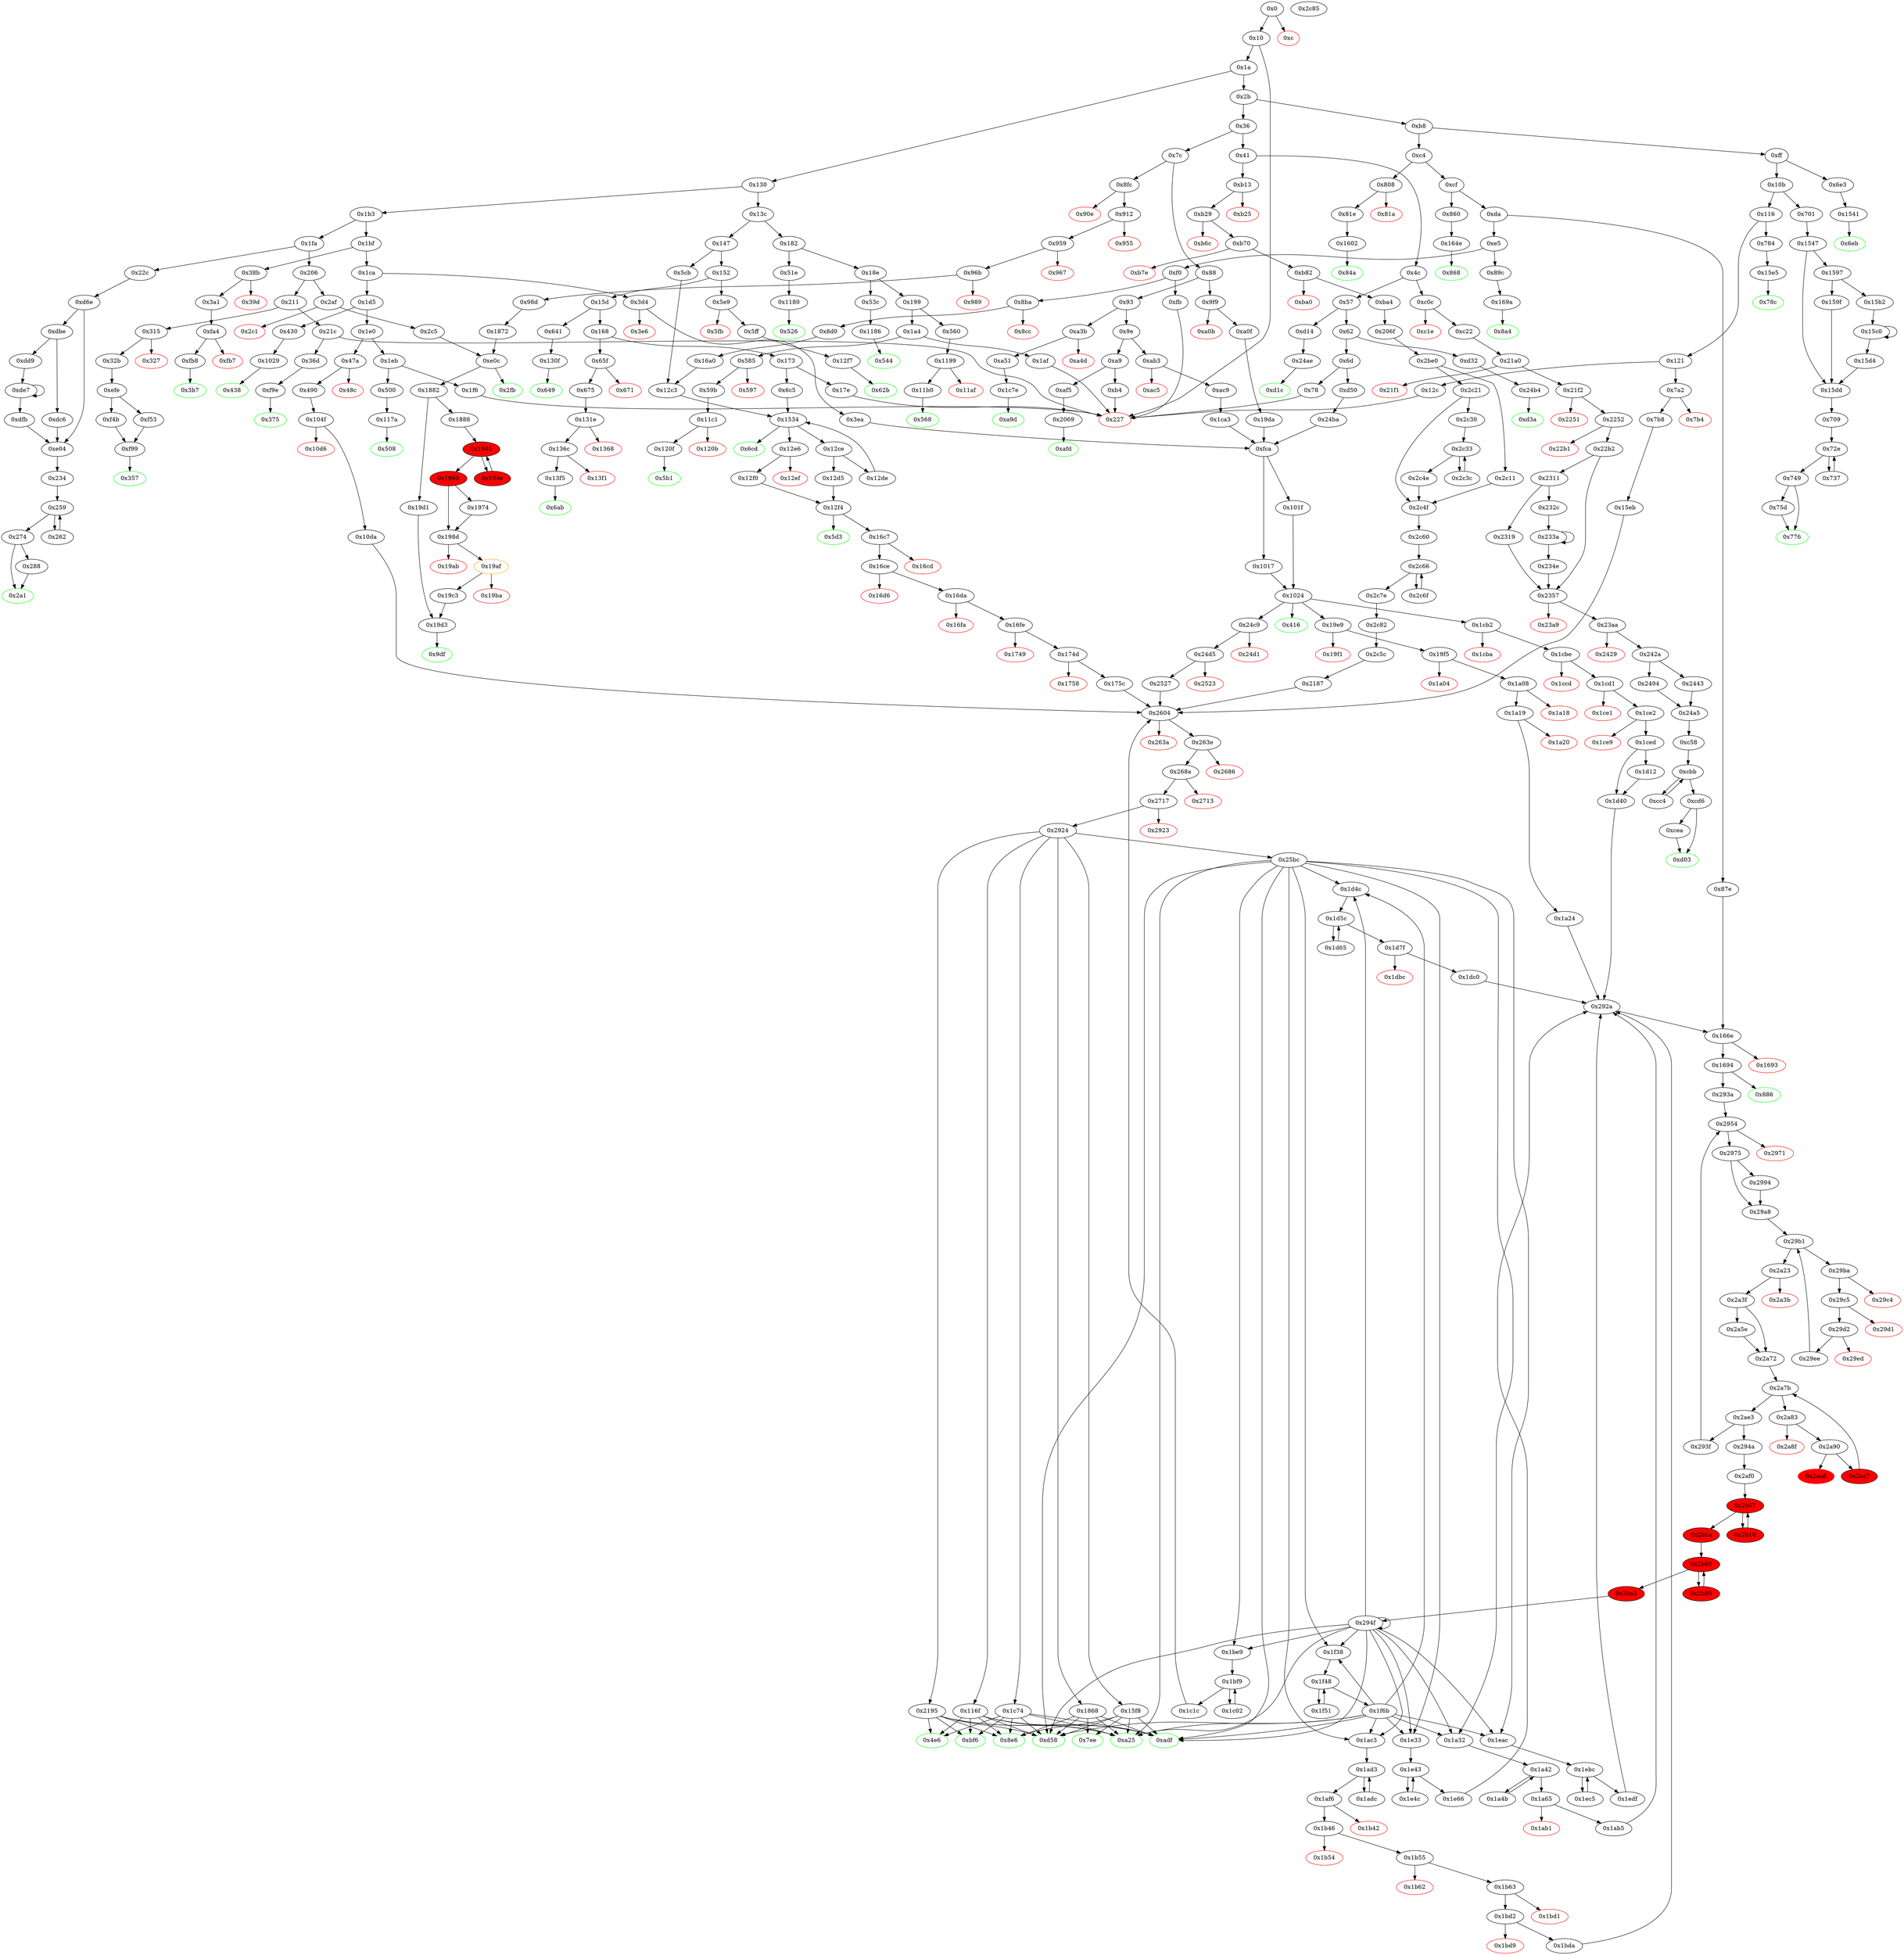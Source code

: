digraph "" {
"0x2c33" [fillcolor=white, id="0x2c33", style=filled, tooltip="Block 0x2c33\n[0x2c33:0x2c3b]\n---\nPredecessors: [0x2c30, 0x2c3c]\nSuccessors: [0x2c3c, 0x2c4e]\n---\n0x2c33 JUMPDEST\n0x2c34 DUP3\n0x2c35 DUP2\n0x2c36 GT\n0x2c37 ISZERO\n0x2c38 PUSH2 0x2c4e\n0x2c3b JUMPI\n---\n0x2c33: JUMPDEST \n0x2c36: V3153 = GT V3152 S2\n0x2c37: V3154 = ISZERO V3153\n0x2c38: V3155 = 0x2c4e\n0x2c3b: JUMPI 0x2c4e V3154\n---\nEntry stack: [V13, 0xbf6, V834, V839, V878, 0x0, V2396, V2421, 0x2187, V2454, V3136, S2, S1, V3152]\nStack pops: 3\nStack additions: [S2, S1, S0]\nExit stack: [V13, 0xbf6, V834, V839, V878, 0x0, V2396, V2421, 0x2187, V2454, V3136, S2, S1, V3152]\n\nDef sites:\nV13: {0x1a.0x1f}\n0xbf6: {0xb13.0xb14}\nV834: {0xb29.0xb2f}\nV839: {0xb29.0xb4f}\nV878: {0xba4.0xbb7}\n0x0: {0x206f.0x2070}\nV2396: {0x206f.0x20b3}\nV2421: {0x206f.0x2107}\n0x2187: {0x206f.0x217d}\nV2454: {0x206f.0x2174}\nV3136: {0x2be0.0x2c07}\nS2: {0x2c3c.0x2c43, 0x206f.0x217b}\nS1: {0x2be0.0x2bfd, 0x2c3c.0x2c48}\nV3152: {0x2c30.0x2c32}\n"];
"0x490" [fillcolor=white, id="0x490", style=filled, tooltip="Block 0x490\n[0x490:0x4e5]\n---\nPredecessors: [0x47a]\nSuccessors: [0x104f]\n---\n0x490 JUMPDEST\n0x491 DUP2\n0x492 ADD\n0x493 SWAP1\n0x494 DUP1\n0x495 DUP1\n0x496 CALLDATALOAD\n0x497 PUSH20 0xffffffffffffffffffffffffffffffffffffffff\n0x4ac AND\n0x4ad SWAP1\n0x4ae PUSH1 0x20\n0x4b0 ADD\n0x4b1 SWAP1\n0x4b2 SWAP3\n0x4b3 SWAP2\n0x4b4 SWAP1\n0x4b5 DUP1\n0x4b6 CALLDATALOAD\n0x4b7 PUSH20 0xffffffffffffffffffffffffffffffffffffffff\n0x4cc AND\n0x4cd SWAP1\n0x4ce PUSH1 0x20\n0x4d0 ADD\n0x4d1 SWAP1\n0x4d2 SWAP3\n0x4d3 SWAP2\n0x4d4 SWAP1\n0x4d5 DUP1\n0x4d6 CALLDATALOAD\n0x4d7 SWAP1\n0x4d8 PUSH1 0x20\n0x4da ADD\n0x4db SWAP1\n0x4dc SWAP3\n0x4dd SWAP2\n0x4de SWAP1\n0x4df POP\n0x4e0 POP\n0x4e1 POP\n0x4e2 PUSH2 0x104f\n0x4e5 JUMP\n---\n0x490: JUMPDEST \n0x492: V331 = ADD 0x4 V325\n0x496: V332 = CALLDATALOAD 0x4\n0x497: V333 = 0xffffffffffffffffffffffffffffffffffffffff\n0x4ac: V334 = AND 0xffffffffffffffffffffffffffffffffffffffff V332\n0x4ae: V335 = 0x20\n0x4b0: V336 = ADD 0x20 0x4\n0x4b6: V337 = CALLDATALOAD 0x24\n0x4b7: V338 = 0xffffffffffffffffffffffffffffffffffffffff\n0x4cc: V339 = AND 0xffffffffffffffffffffffffffffffffffffffff V337\n0x4ce: V340 = 0x20\n0x4d0: V341 = ADD 0x20 0x24\n0x4d6: V342 = CALLDATALOAD 0x44\n0x4d8: V343 = 0x20\n0x4da: V344 = ADD 0x20 0x44\n0x4e2: V345 = 0x104f\n0x4e5: JUMP 0x104f\n---\nEntry stack: [V13, 0x4e6, 0x4, V325]\nStack pops: 2\nStack additions: [V334, V339, V342]\nExit stack: [V13, 0x4e6, V334, V339, V342]\n\nDef sites:\nV13: {0x1a.0x1f}\n0x4e6: {0x47a.0x47b}\n0x4: {0x47a.0x47e}\nV325: {0x47a.0x482}\n"];
"0xac5" [color=red, fillcolor=white, id="0xac5", style=filled, tooltip="Block 0xac5\n[0xac5:0xac8]\n---\nPredecessors: [0xab3]\nSuccessors: []\n---\n0xac5 PUSH1 0x0\n0xac7 DUP1\n0xac8 REVERT\n---\n0xac5: V802 = 0x0\n0xac8: REVERT 0x0 0x0\n---\nEntry stack: [V13, 0xadf, 0x4, V797]\nStack pops: 0\nStack additions: []\nExit stack: [V13, 0xadf, 0x4, V797]\n\nDef sites:\nV13: {0x1a.0x1f}\n0xadf: {0xab3.0xab4}\n0x4: {0xab3.0xab7}\nV797: {0xab3.0xabb}\n"];
"0x12d5" [fillcolor=white, id="0x12d5", style=filled, tooltip="Block 0x12d5\n[0x12d5:0x12dd]\n---\nPredecessors: [0x12ce]\nSuccessors: [0x12f4]\n---\n0x12d5 PUSH1 0x5\n0x12d7 SLOAD\n0x12d8 SWAP1\n0x12d9 POP\n0x12da PUSH2 0x12f4\n0x12dd JUMP\n---\n0x12d5: V1323 = 0x5\n0x12d7: V1324 = S[0x5]\n0x12da: V1325 = 0x12f4\n0x12dd: JUMP 0x12f4\n---\nEntry stack: [V13, S6, S5, S4, S3, S2, S1, S0]\nStack pops: 1\nStack additions: [V1324]\nExit stack: [V13, S6, S5, S4, S3, S2, S1, V1324]\n\nDef sites:\nV13: {0x1a.0x1f}\nS6: {0x8ba.0x8bb, 0x1a.0x1f}\nS5: {0x8d0.0x8d6, 0x8ba.0x8bb, 0x1a.0x1f}\nS4: {0x16a0.0x16a1, 0x1a.0x1f, 0x8ba.0x8bb, 0x8d0.0x8d6}\nS3: {0x16a0.0x16bb, 0x8ba.0x8bb, 0x16a0.0x16a1, 0x8d0.0x8d6}\nS2: {0x16a0.0x16be, 0x1a.0x1f, 0x16a0.0x16bb, 0x16a0.0x16a1, 0x8d0.0x8d6}\nS1: {0x16a0.0x16be, 0x5cb.0x5cc, 0x1a.0x1f, 0x16a0.0x16bb, 0x16a0.0x16a1, 0x16a0.0x16c0}\nS0: {0x16a0.0x16be, 0x5cb.0x5cc, 0x1a.0x1f, 0x16a0.0x16bb, 0x16a0.0x16c0, 0x12c3.0x12c4}\n"];
"0x2b" [fillcolor=white, id="0x2b", style=filled, tooltip="Block 0x2b\n[0x2b:0x35]\n---\nPredecessors: [0x1a]\nSuccessors: [0x36, 0xb8]\n---\n0x2b DUP1\n0x2c PUSH4 0xcae9ca51\n0x31 GT\n0x32 PUSH2 0xb8\n0x35 JUMPI\n---\n0x2c: V17 = 0xcae9ca51\n0x31: V18 = GT 0xcae9ca51 V13\n0x32: V19 = 0xb8\n0x35: JUMPI 0xb8 V18\n---\nEntry stack: [V13]\nStack pops: 1\nStack additions: [S0]\nExit stack: [V13]\n\nDef sites:\nV13: {0x1a.0x1f}\n"];
"0x1749" [color=red, fillcolor=white, id="0x1749", style=filled, tooltip="Block 0x1749\n[0x1749:0x174c]\n---\nPredecessors: [0x16fe]\nSuccessors: []\n---\n0x1749 PUSH1 0x0\n0x174b DUP1\n0x174c REVERT\n---\n0x1749: V1620 = 0x0\n0x174c: REVERT 0x0 0x0\n---\nEntry stack: [V13, S4, S3, S2, S1, S0]\nStack pops: 0\nStack additions: []\nExit stack: [V13, S4, S3, S2, S1, S0]\n\nDef sites:\nV13: {0x1a.0x1f}\nS4: {0x8ba.0x8bb, 0x1a.0x1f}\nS3: {0x8d0.0x8d6, 0x8ba.0x8bb, 0x1a.0x1f}\nS2: {0x16a0.0x16a1, 0x8ba.0x8bb, 0x1a.0x1f, 0x8d0.0x8d6}\nS1: {0x16a0.0x16bb, 0x8ba.0x8bb, 0x16a0.0x16a1, 0x8d0.0x8d6}\nS0: {0x16a0.0x16a1, 0x1a.0x1f, 0x16a0.0x16be, 0x16a0.0x16bb, 0x8d0.0x8d6}\n"];
"0x2ae3" [fillcolor=white, id="0x2ae3", style=filled, tooltip="Block 0x2ae3\n[0x2ae3:0x2aef]\n---\nPredecessors: [0x2a7b]\nSuccessors: [0x293f, 0x294a]\n---\n0x2ae3 JUMPDEST\n0x2ae4 POP\n0x2ae5 DUP1\n0x2ae6 SWAP5\n0x2ae7 POP\n0x2ae8 POP\n0x2ae9 POP\n0x2aea POP\n0x2aeb POP\n0x2aec SWAP2\n0x2aed SWAP1\n0x2aee POP\n0x2aef JUMP\n---\n0x2ae3: JUMPDEST \n0x2aef: JUMP S7\n---\nEntry stack: [V13, S17, S16, S15, S14, S13, S12, S11, S10, S9, S8, S7, S6, 0x60, 0x64, V2946, S2, V3002, S0]\nStack pops: 8\nStack additions: [S1]\nExit stack: [V13, S17, S16, S15, S14, S13, S12, S11, S10, S9, S8, V3002]\n\nDef sites:\nV13: {0x1a.0x1f}\nS17: {0x9f9.0x9fa, 0x1a.0x1f}\nS16: {0x9f9.0x9fa, 0xab3.0xab4, 0x1a.0x1f, 0x1b63.0x1b64, 0xa0f.0xa15}\nS15: {0x9f9.0x9fa, 0x1a.0x1f, 0x1bda.0x1bdb, 0x19da.0x19db, 0x1edf.0x1f2d, 0xd50.0xd51, 0xab3.0xab4, 0x1ab5.0x1ab9, 0xac9.0xacf, 0xa0f.0xa15, 0x1dc0.0x1e29, 0x1b63.0x1b64, 0x1e66.0x1ea1}\nS14: {0x1bda.0x1bdb, 0x19da.0x19db, 0x1bda.0x1bde, 0x1edf.0x1f2d, 0x1edf.0x1f2f, 0xd50.0xd51, 0xac9.0xacf, 0xa0f.0xa15, 0x1ca3.0x1ca4, 0x1dc0.0x1e2a, 0x1dc0.0x1e29, 0x1e66.0x1ea1, 0x24ba.0x24bb, 0x1ab5.0x1aba, 0x1ab5.0x1ab9, 0x1b63.0x1b64, 0x1a24.0x1a28, 0x1e66.0x1ea3}\nS13: {0x1bda.0x1bdb, 0x19da.0x19db, 0x1bda.0x1bde, 0x1bda.0x1be0, 0x1edf.0x1f2d, 0x1edf.0x1f2f, 0x1edf.0x1f31, 0x1dc0.0x1e29, 0x1d40.0x1d41, 0x1dc0.0x1e2a, 0x1dc0.0x1e2c, 0x1e66.0x1ea5, 0x1e66.0x1ea1, 0x24ba.0x24bb, 0x1ab5.0x1ab9, 0x1ab5.0x1abc, 0x1ab5.0x1aba, 0x1a24.0x1a28, 0x1ca3.0x1ca4, 0x1a24.0x1a29, 0x1e66.0x1ea3}\nS12: {0x1bda.0x1bde, 0x1bda.0x1be0, 0x1bda.0x1be2, 0x1edf.0x1f2d, 0x1edf.0x1f2f, 0x1edf.0x1f31, 0x1dc0.0x1e29, 0x1d40.0x1d41, 0x1dc0.0x1e2c, 0x1dc0.0x1e2a, 0x1d40.0x1d43, 0x1e66.0x1ea5, 0x1e66.0x1ea3, 0x1ab5.0x1ab9, 0x1ab5.0x1aba, 0x1ab5.0x1abc, 0x292a.0x292b, 0x1a24.0x1a2b, 0x1a24.0x1a29, 0x1a24.0x1a28, 0x1e66.0x1ea1}\nS11: {0x1bda.0x1be0, 0x1bda.0x1be2, 0x1edf.0x1f2f, 0x1edf.0x1f31, 0x1dc0.0x1e2a, 0x1d40.0x1d43, 0x1dc0.0x1e2c, 0x1d40.0x1d45, 0x1e66.0x1ea5, 0x1ab5.0x1aba, 0x1ab5.0x1abc, 0x292a.0x292b, 0x292a.0x292d, 0x1a24.0x1a2b, 0x1a24.0x1a29, 0x1e66.0x1ea3}\nS10: {0x1bda.0x1be2, 0x1edf.0x1f31, 0x2a3f.0x2a43, 0x1ab5.0x1abc, 0x292a.0x292b, 0x292a.0x292d, 0x1dc0.0x1e2c, 0x1d40.0x1d45, 0x1a24.0x1a2b, 0x1e66.0x1ea5}\nS9: {0x292a.0x292b, 0x2a3f.0x2a43, 0x292a.0x292d}\nS8: {0x292a.0x292d, 0x2a3f.0x2a43}\nS7: {0x1a.0x1f, 0x293f.0x2940, 0x292a.0x2930}\nS6: {0x29d2.0x29d3, 0x1694_0x292a.0x1695, 0x1694_0x87e.0x1695, 0x293f.0x2945}\n0x60: {0x2954.0x2955}\n0x64: {0x2954.0x2959}\nV2946: {0x2975.0x2979}\nS2: {0x29a8.0x29ac, 0x29d2.0x29e2}\nV3002: {0x2a3f.0x2a43}\nS0: {0x2a72.0x2a76, 0x2aa7.0x2adb}\n"];
"0x29c5" [fillcolor=white, id="0x29c5", style=filled, tooltip="Block 0x29c5\n[0x29c5:0x29d0]\n---\nPredecessors: [0x29ba]\nSuccessors: [0x29d1, 0x29d2]\n---\n0x29c5 JUMPDEST\n0x29c6 MOD\n0x29c7 SWAP1\n0x29c8 POP\n0x29c9 PUSH1 0xa\n0x29cb DUP7\n0x29cc DUP2\n0x29cd PUSH2 0x29d2\n0x29d0 JUMPI\n---\n0x29c5: JUMPDEST \n0x29c6: V2971 = MOD S0 0xa\n0x29c9: V2972 = 0xa\n0x29cd: V2973 = 0x29d2\n0x29d0: JUMPI 0x29d2 0xa\n---\nEntry stack: [V13, S18, S17, S16, S15, S14, S13, S12, S11, S10, S9, S8, S7, 0x60, 0x64, V2946, {0x0, 0x1, 0x2, 0x3, 0x4, 0x5, 0x6, 0x7, 0x8}, 0x0, 0xa, S0]\nStack pops: 8\nStack additions: [S7, S6, S5, S4, S3, V2971, 0xa, S7]\nExit stack: [V13, S18, S17, S16, S15, S14, S13, S12, S11, S10, S9, S8, S7, 0x60, 0x64, V2946, {0x0, 0x1, 0x2, 0x3, 0x4, 0x5, 0x6, 0x7, 0x8}, V2971, 0xa, S7]\n\nDef sites:\nV13: {0x1a.0x1f}\nS18: {0x9f9.0x9fa, 0x1a.0x1f}\nS17: {0x9f9.0x9fa, 0xab3.0xab4, 0x1a.0x1f, 0x1b63.0x1b64, 0xa0f.0xa15}\nS16: {0x9f9.0x9fa, 0x1a.0x1f, 0x1bda.0x1bdb, 0x19da.0x19db, 0x1edf.0x1f2d, 0xd50.0xd51, 0xab3.0xab4, 0x1ab5.0x1ab9, 0xac9.0xacf, 0xa0f.0xa15, 0x1dc0.0x1e29, 0x1b63.0x1b64, 0x1e66.0x1ea1}\nS15: {0x1bda.0x1bdb, 0x19da.0x19db, 0x1bda.0x1bde, 0x1edf.0x1f2d, 0x1edf.0x1f2f, 0xd50.0xd51, 0xac9.0xacf, 0xa0f.0xa15, 0x1ca3.0x1ca4, 0x1dc0.0x1e2a, 0x1dc0.0x1e29, 0x1e66.0x1ea1, 0x24ba.0x24bb, 0x1ab5.0x1aba, 0x1ab5.0x1ab9, 0x1b63.0x1b64, 0x1a24.0x1a28, 0x1e66.0x1ea3}\nS14: {0x1bda.0x1bdb, 0x19da.0x19db, 0x1bda.0x1bde, 0x1bda.0x1be0, 0x1edf.0x1f2d, 0x1edf.0x1f2f, 0x1edf.0x1f31, 0x1dc0.0x1e29, 0x1d40.0x1d41, 0x1dc0.0x1e2a, 0x1dc0.0x1e2c, 0x1e66.0x1ea5, 0x1e66.0x1ea1, 0x24ba.0x24bb, 0x1ab5.0x1ab9, 0x1ab5.0x1abc, 0x1ab5.0x1aba, 0x1a24.0x1a28, 0x1ca3.0x1ca4, 0x1a24.0x1a29, 0x1e66.0x1ea3}\nS13: {0x1bda.0x1bde, 0x1bda.0x1be0, 0x1bda.0x1be2, 0x1edf.0x1f2d, 0x1edf.0x1f2f, 0x1edf.0x1f31, 0x1dc0.0x1e29, 0x1d40.0x1d41, 0x1dc0.0x1e2c, 0x1dc0.0x1e2a, 0x1d40.0x1d43, 0x1e66.0x1ea5, 0x1e66.0x1ea3, 0x1ab5.0x1ab9, 0x1ab5.0x1aba, 0x1ab5.0x1abc, 0x292a.0x292b, 0x1a24.0x1a2b, 0x1a24.0x1a29, 0x1a24.0x1a28, 0x1e66.0x1ea1}\nS12: {0x1bda.0x1be0, 0x1bda.0x1be2, 0x1edf.0x1f2f, 0x1edf.0x1f31, 0x1dc0.0x1e2a, 0x1d40.0x1d43, 0x1dc0.0x1e2c, 0x1d40.0x1d45, 0x1e66.0x1ea5, 0x1ab5.0x1aba, 0x1ab5.0x1abc, 0x292a.0x292b, 0x292a.0x292d, 0x1a24.0x1a2b, 0x1a24.0x1a29, 0x1e66.0x1ea3}\nS11: {0x1bda.0x1be2, 0x1edf.0x1f31, 0x2a3f.0x2a43, 0x1ab5.0x1abc, 0x292a.0x292b, 0x292a.0x292d, 0x1dc0.0x1e2c, 0x1d40.0x1d45, 0x1a24.0x1a2b, 0x1e66.0x1ea5}\nS10: {0x292a.0x292b, 0x2a3f.0x2a43, 0x292a.0x292d}\nS9: {0x292a.0x292d, 0x2a3f.0x2a43}\nS8: {0x1a.0x1f, 0x293f.0x2940, 0x292a.0x2930}\nS7: {0x29d2.0x29d3, 0x1694_0x292a.0x1695, 0x1694_0x87e.0x1695, 0x293f.0x2945}\n0x60: {0x2954.0x2955}\n0x64: {0x2954.0x2959}\nV2946: {0x2975.0x2979}\n{0x0, 0x1, 0x2, 0x3, 0x4, 0x5, 0x6, 0x7, 0x8}: {0x29a8.0x29ac, 0x29d2.0x29e2}\n0x0: {0x29ba.0x29ba}\n0xa: {0x29ba.0x29bc}\nS0: {0x29d2.0x29d3, 0x1694_0x292a.0x1695, 0x1694_0x87e.0x1695, 0x293f.0x2945}\n"];
"0x6eb" [color=green, fillcolor=white, id="0x6eb", style=filled, tooltip="Block 0x6eb\n[0x6eb:0x700]\n---\nPredecessors: [0x1541]\nSuccessors: []\n---\n0x6eb JUMPDEST\n0x6ec PUSH1 0x40\n0x6ee MLOAD\n0x6ef DUP1\n0x6f0 DUP3\n0x6f1 DUP2\n0x6f2 MSTORE\n0x6f3 PUSH1 0x20\n0x6f5 ADD\n0x6f6 SWAP2\n0x6f7 POP\n0x6f8 POP\n0x6f9 PUSH1 0x40\n0x6fb MLOAD\n0x6fc DUP1\n0x6fd SWAP2\n0x6fe SUB\n0x6ff SWAP1\n0x700 RETURN\n---\n0x6eb: JUMPDEST \n0x6ec: V506 = 0x40\n0x6ee: V507 = M[0x40]\n0x6f2: M[V507] = V1455\n0x6f3: V508 = 0x20\n0x6f5: V509 = ADD 0x20 V507\n0x6f9: V510 = 0x40\n0x6fb: V511 = M[0x40]\n0x6fe: V512 = SUB V509 V511\n0x700: RETURN V511 V512\n---\nEntry stack: [V13, 0x6eb, V1455]\nStack pops: 1\nStack additions: []\nExit stack: [V13, 0x6eb]\n\nDef sites:\nV13: {0x1a.0x1f}\n0x6eb: {0x6e3.0x6e4}\nV1455: {0x1541.0x1544}\n"];
"0x19f1" [color=red, fillcolor=white, id="0x19f1", style=filled, tooltip="Block 0x19f1\n[0x19f1:0x19f4]\n---\nPredecessors: [0x19e9]\nSuccessors: []\n---\n0x19f1 PUSH1 0x0\n0x19f3 DUP1\n0x19f4 REVERT\n---\n0x19f1: V1790 = 0x0\n0x19f4: REVERT 0x0 0x0\n---\nEntry stack: [V13, S2, S1, 0x0]\nStack pops: 0\nStack additions: []\nExit stack: [V13, S2, S1, 0x0]\n\nDef sites:\nV13: {0x1a.0x1f}\nS2: {0x9f9.0x9fa, 0xab3.0xab4, 0x1a.0x1f}\nS1: {0xac9.0xacf, 0xd50.0xd51, 0xa0f.0xa15}\n0x0: {0x1ca3.0x1ca4, 0x19da.0x19db, 0x24ba.0x24bb}\n"];
"0x2af" [fillcolor=white, id="0x2af", style=filled, tooltip="Block 0x2af\n[0x2af:0x2c0]\n---\nPredecessors: [0x206]\nSuccessors: [0x2c1, 0x2c5]\n---\n0x2af JUMPDEST\n0x2b0 PUSH2 0x2fb\n0x2b3 PUSH1 0x4\n0x2b5 DUP1\n0x2b6 CALLDATASIZE\n0x2b7 SUB\n0x2b8 PUSH1 0x40\n0x2ba DUP2\n0x2bb LT\n0x2bc ISZERO\n0x2bd PUSH2 0x2c5\n0x2c0 JUMPI\n---\n0x2af: JUMPDEST \n0x2b0: V197 = 0x2fb\n0x2b3: V198 = 0x4\n0x2b6: V199 = CALLDATASIZE\n0x2b7: V200 = SUB V199 0x4\n0x2b8: V201 = 0x40\n0x2bb: V202 = LT V200 0x40\n0x2bc: V203 = ISZERO V202\n0x2bd: V204 = 0x2c5\n0x2c0: JUMPI 0x2c5 V203\n---\nEntry stack: [V13]\nStack pops: 0\nStack additions: [0x2fb, 0x4, V200]\nExit stack: [V13, 0x2fb, 0x4, V200]\n\nDef sites:\nV13: {0x1a.0x1f}\n"];
"0x29ba" [fillcolor=white, id="0x29ba", style=filled, tooltip="Block 0x29ba\n[0x29ba:0x29c3]\n---\nPredecessors: [0x29b1]\nSuccessors: [0x29c4, 0x29c5]\n---\n0x29ba PUSH1 0x0\n0x29bc PUSH1 0xa\n0x29be DUP7\n0x29bf DUP2\n0x29c0 PUSH2 0x29c5\n0x29c3 JUMPI\n---\n0x29ba: V2968 = 0x0\n0x29bc: V2969 = 0xa\n0x29c0: V2970 = 0x29c5\n0x29c3: JUMPI 0x29c5 0xa\n---\nEntry stack: [V13, S16, S15, S14, S13, S12, S11, S10, S9, S8, S7, S6, S5, S4, 0x60, 0x64, V2946, S0]\nStack pops: 5\nStack additions: [S4, S3, S2, S1, S0, 0x0, 0xa, S4]\nExit stack: [S16, S15, S14, S13, S12, S11, S10, S9, S8, S7, S6, S5, S4, 0x60, 0x64, S1, {0x0, 0x1, 0x2, 0x3, 0x4, 0x5, 0x6, 0x7, 0x8}, 0x0, 0xa, S4]\n\nDef sites:\nV13: {0x1a.0x1f}\nS16: {0x9f9.0x9fa, 0x1a.0x1f}\nS15: {0x9f9.0x9fa, 0x1b63.0x1b64, 0x1a.0x1f, 0xa0f.0xa15, 0xab3.0xab4}\nS14: {0x9f9.0x9fa, 0x1a.0x1f, 0x1bda.0x1bdb, 0x19da.0x19db, 0x1edf.0x1f2d, 0xd50.0xd51, 0xab3.0xab4, 0x1ab5.0x1ab9, 0xac9.0xacf, 0xa0f.0xa15, 0x1dc0.0x1e29, 0x1b63.0x1b64, 0x1e66.0x1ea1}\nS13: {0x1bda.0x1bdb, 0x19da.0x19db, 0x1bda.0x1bde, 0x1edf.0x1f2d, 0x1edf.0x1f2f, 0x1a.0x1f, 0xd50.0xd51, 0xac9.0xacf, 0xa0f.0xa15, 0x1ca3.0x1ca4, 0x1dc0.0x1e29, 0x1dc0.0x1e2a, 0x9f9.0x9fa, 0x1e66.0x1ea1, 0x47a.0x47b, 0x24ba.0x24bb, 0xab3.0xab4, 0x1ab5.0x1ab9, 0x1ab5.0x1aba, 0x1b63.0x1b64, 0x1a24.0x1a28, 0x1e66.0x1ea3}\nS12: {0x1bda.0x1bdb, 0x19da.0x19db, 0x1bda.0x1bde, 0x1bda.0x1be0, 0x1edf.0x1f2d, 0x1edf.0x1f2f, 0xd50.0xd51, 0x1edf.0x1f31, 0x1a.0x1f, 0xac9.0xacf, 0xa0f.0xa15, 0x1ca3.0x1ca4, 0x1dc0.0x1e29, 0x1d40.0x1d41, 0x1dc0.0x1e2a, 0x1dc0.0x1e2c, 0x9f9.0x9fa, 0x1e66.0x1ea5, 0x1e66.0x1ea1, 0x24ba.0x24bb, 0xab3.0xab4, 0x1ab5.0x1ab9, 0x1ab5.0x1abc, 0x1ab5.0x1aba, 0x1a24.0x1a29, 0x1b63.0x1b64, 0x1a24.0x1a28, 0x1e66.0x1ea3}\nS11: {0x19da.0x19db, 0x1bda.0x1bdb, 0x1bda.0x1bde, 0x1edf.0x1f2d, 0x1bda.0x1be0, 0x1bda.0x1be2, 0xd50.0xd51, 0x1edf.0x1f2f, 0x1edf.0x1f31, 0x1a.0x1f, 0xac9.0xacf, 0xa0f.0xa15, 0x1ca3.0x1ca4, 0x1dc0.0x1e29, 0x1d40.0x1d41, 0x1dc0.0x1e2c, 0x1dc0.0x1e2a, 0x1d40.0x1d43, 0x1e66.0x1ea1, 0x1e66.0x1ea5, 0x47a.0x47b, 0x24ba.0x24bb, 0x1ab5.0x1ab9, 0x1ab5.0x1aba, 0x1ab5.0x1abc, 0x1a24.0x1a2b, 0x292a.0x292b, 0x1a24.0x1a29, 0x1b63.0x1b64, 0x1a24.0x1a28, 0x1e66.0x1ea3}\nS10: {0x1bda.0x1bde, 0x1bda.0x1be0, 0x1bda.0x1be2, 0x1edf.0x1f2d, 0x1edf.0x1f2f, 0x1edf.0x1f31, 0x1dc0.0x1e29, 0x1d40.0x1d41, 0x1dc0.0x1e2a, 0x1d40.0x1d43, 0x1dc0.0x1e2c, 0x1d40.0x1d45, 0x1e66.0x1ea1, 0x1e66.0x1ea5, 0x1ab5.0x1ab9, 0x1ab5.0x1aba, 0x1ab5.0x1abc, 0x292a.0x292b, 0x292a.0x292d, 0x1a24.0x1a29, 0x1a24.0x1a28, 0x1a24.0x1a2b, 0x1e66.0x1ea3}\nS9: {0x1bda.0x1be0, 0x1bda.0x1be2, 0x1edf.0x1f2f, 0x1edf.0x1f31, 0x1dc0.0x1e2a, 0x1d40.0x1d43, 0x1dc0.0x1e2c, 0x1d40.0x1d45, 0x1e66.0x1ea5, 0x2a3f.0x2a43, 0x1ab5.0x1aba, 0x1ab5.0x1abc, 0x292a.0x292b, 0x292a.0x292d, 0x1a24.0x1a2b, 0x1a24.0x1a29, 0x1e66.0x1ea3}\nS8: {0x1bda.0x1be2, 0x1edf.0x1f31, 0x2a3f.0x2a43, 0x1ab5.0x1abc, 0x292a.0x292b, 0x292a.0x292d, 0x1dc0.0x1e2c, 0x1d40.0x1d45, 0x1a24.0x1a2b, 0x1e66.0x1ea5}\nS7: {0x292a.0x292b, 0x2a3f.0x2a43, 0x292a.0x292d}\nS6: {0x292a.0x292d, 0x2a3f.0x2a43}\nS5: {0x1a.0x1f, 0x293f.0x2940, 0x292a.0x2930}\nS4: {0x29d2.0x29d3, 0x293f.0x2945, 0x1694.0x1695}\n0x60: {0x2954.0x2955}\n0x64: {0x2954.0x2959}\nV2946: {0x2975.0x2979}\nS0: {0x29a8.0x29ac, 0x29d2.0x29e2}\n"];
"0x2357" [fillcolor=white, id="0x2357", style=filled, tooltip="Block 0x2357\n[0x2357:0x23a8]\n---\nPredecessors: [0x22b2, 0x2319, 0x234e]\nSuccessors: [0x23a9, 0x23aa]\n---\n0x2357 JUMPDEST\n0x2358 POP\n0x2359 POP\n0x235a POP\n0x235b POP\n0x235c POP\n0x235d SWAP1\n0x235e POP\n0x235f PUSH1 0x0\n0x2361 PUSH1 0x14\n0x2363 PUSH1 0x0\n0x2365 DUP12\n0x2366 PUSH20 0xffffffffffffffffffffffffffffffffffffffff\n0x237b AND\n0x237c PUSH20 0xffffffffffffffffffffffffffffffffffffffff\n0x2391 AND\n0x2392 DUP2\n0x2393 MSTORE\n0x2394 PUSH1 0x20\n0x2396 ADD\n0x2397 SWAP1\n0x2398 DUP2\n0x2399 MSTORE\n0x239a PUSH1 0x20\n0x239c ADD\n0x239d PUSH1 0x0\n0x239f SHA3\n0x23a0 DUP10\n0x23a1 DUP2\n0x23a2 SLOAD\n0x23a3 DUP2\n0x23a4 LT\n0x23a5 PUSH2 0x23aa\n0x23a8 JUMPI\n---\n0x2357: JUMPDEST \n0x235f: V2606 = 0x0\n0x2361: V2607 = 0x14\n0x2363: V2608 = 0x0\n0x2366: V2609 = 0xffffffffffffffffffffffffffffffffffffffff\n0x237b: V2610 = AND 0xffffffffffffffffffffffffffffffffffffffff V911\n0x237c: V2611 = 0xffffffffffffffffffffffffffffffffffffffff\n0x2391: V2612 = AND 0xffffffffffffffffffffffffffffffffffffffff V2610\n0x2393: M[0x0] = V2612\n0x2394: V2613 = 0x20\n0x2396: V2614 = ADD 0x20 0x0\n0x2399: M[0x20] = 0x14\n0x239a: V2615 = 0x20\n0x239c: V2616 = ADD 0x20 0x20\n0x239d: V2617 = 0x0\n0x239f: V2618 = SHA3 0x0 0x40\n0x23a2: V2619 = S[V2618]\n0x23a4: V2620 = LT V914 V2619\n0x23a5: V2621 = 0x23aa\n0x23a8: JUMPI 0x23aa V2620\n---\nEntry stack: [V13, 0xc58, V911, V914, 0x0, 0x0, 0x60, 0x0, V2491, V2517, 0x60, V2562, V2542, V2553, S2, S1, S0]\nStack pops: 15\nStack additions: [S14, S13, S12, S11, S10, S9, S8, S7, S5, 0x0, V2618, S13]\nExit stack: [V13, 0xc58, V911, V914, 0x0, 0x0, 0x60, 0x0, V2491, V2517, V2562, 0x0, V2618, V914]\n\nDef sites:\nV13: {0x1a.0x1f}\n0xc58: {0xc0c.0xc0d}\nV911: {0xc22.0xc3e}\nV914: {0xc22.0xc48}\n0x0: {0x21a0.0x21a1}\n0x0: {0x21a0.0x21a1}\n0x60: {0x21a0.0x21a4}\n0x0: {0x21a0.0x21a6}\nV2491: {0x21f2.0x2204}\nV2517: {0x2252.0x2264}\n0x60: {0x2252.0x2267}\nV2562: {0x22b2.0x22e6}\nV2542: {0x22b2.0x22c3}\nV2553: {0x22b2.0x22d6}\nS2: {0x2319.0x2326, 0x22b2.0x22f6, 0x234e.0x2355}\nS1: {0x22b2.0x22c3, 0x233a.0x2342}\nS0: {0x22b2.0x230a, 0x232c.0x232e}\n"];
"0xc1e" [color=red, fillcolor=white, id="0xc1e", style=filled, tooltip="Block 0xc1e\n[0xc1e:0xc21]\n---\nPredecessors: [0xc0c]\nSuccessors: []\n---\n0xc1e PUSH1 0x0\n0xc20 DUP1\n0xc21 REVERT\n---\n0xc1e: V907 = 0x0\n0xc21: REVERT 0x0 0x0\n---\nEntry stack: [V13, 0xc58, 0x4, V902]\nStack pops: 0\nStack additions: []\nExit stack: [V13, 0xc58, 0x4, V902]\n\nDef sites:\nV13: {0x1a.0x1f}\n0xc58: {0xc0c.0xc0d}\n0x4: {0xc0c.0xc10}\nV902: {0xc0c.0xc14}\n"];
"0x3a1" [fillcolor=white, id="0x3a1", style=filled, tooltip="Block 0x3a1\n[0x3a1:0x3b6]\n---\nPredecessors: [0x38b]\nSuccessors: [0xfa4]\n---\n0x3a1 JUMPDEST\n0x3a2 DUP2\n0x3a3 ADD\n0x3a4 SWAP1\n0x3a5 DUP1\n0x3a6 DUP1\n0x3a7 CALLDATALOAD\n0x3a8 SWAP1\n0x3a9 PUSH1 0x20\n0x3ab ADD\n0x3ac SWAP1\n0x3ad SWAP3\n0x3ae SWAP2\n0x3af SWAP1\n0x3b0 POP\n0x3b1 POP\n0x3b2 POP\n0x3b3 PUSH2 0xfa4\n0x3b6 JUMP\n---\n0x3a1: JUMPDEST \n0x3a3: V268 = ADD 0x4 V262\n0x3a7: V269 = CALLDATALOAD 0x4\n0x3a9: V270 = 0x20\n0x3ab: V271 = ADD 0x20 0x4\n0x3b3: V272 = 0xfa4\n0x3b6: JUMP 0xfa4\n---\nEntry stack: [V13, 0x3b7, 0x4, V262]\nStack pops: 2\nStack additions: [V269]\nExit stack: [V13, 0x3b7, V269]\n\nDef sites:\nV13: {0x1a.0x1f}\n0x3b7: {0x38b.0x38c}\n0x4: {0x38b.0x38f}\nV262: {0x38b.0x393}\n"];
"0x19c3" [fillcolor=white, id="0x19c3", style=filled, tooltip="Block 0x19c3\n[0x19c3:0x19d0]\n---\nPredecessors: [0x19af]\nSuccessors: [0x19d3]\n---\n0x19c3 JUMPDEST\n0x19c4 POP\n0x19c5 POP\n0x19c6 POP\n0x19c7 POP\n0x19c8 PUSH1 0x1\n0x19ca SWAP2\n0x19cb POP\n0x19cc POP\n0x19cd PUSH2 0x19d3\n0x19d0 JUMP\n---\n0x19c3: JUMPDEST \n0x19c8: V1777 = 0x1\n0x19cd: V1778 = 0x19d3\n0x19d0: JUMP 0x19d3\n---\nEntry stack: [V13, 0x9df, V678, V681, V720, 0x0, S4, V1696, 0x8f4ffcb1, S1, V1770]\nStack pops: 6\nStack additions: [0x1]\nExit stack: [V13, 0x9df, V678, V681, V720, 0x1]\n\nDef sites:\nV13: {0x1a.0x1f}\n0x9df: {0x8fc.0x8fd}\nV678: {0x912.0x92e}\nV681: {0x912.0x938}\nV720: {0x98d.0x9a0}\n0x0: {0x1872.0x1873}\nS4: {0x1a.0x1f, 0x912.0x92e}\nV1696: {0x1888.0x189e}\n0x8f4ffcb1: {0x1888.0x189f}\nS1: {0x1960.0x1969, 0x1974.0x198a}\nV1770: {0x19af.0x19b3}\n"];
"0x130" [fillcolor=white, id="0x130", style=filled, tooltip="Block 0x130\n[0x130:0x13b]\n---\nPredecessors: [0x1a]\nSuccessors: [0x13c, 0x1b3]\n---\n0x130 JUMPDEST\n0x131 DUP1\n0x132 PUSH4 0x2d936b46\n0x137 GT\n0x138 PUSH2 0x1b3\n0x13b JUMPI\n---\n0x130: JUMPDEST \n0x132: V87 = 0x2d936b46\n0x137: V88 = GT 0x2d936b46 V13\n0x138: V89 = 0x1b3\n0x13b: JUMPI 0x1b3 V88\n---\nEntry stack: [V13]\nStack pops: 1\nStack additions: [S0]\nExit stack: [V13]\n\nDef sites:\nV13: {0x1a.0x1f}\n"];
"0x120f" [fillcolor=white, id="0x120f", style=filled, tooltip="Block 0x120f\n[0x120f:0x12c2]\n---\nPredecessors: [0x11c1]\nSuccessors: [0x5b1]\n---\n0x120f JUMPDEST\n0x1210 DUP2\n0x1211 PUSH1 0xd\n0x1213 PUSH1 0x0\n0x1215 CALLER\n0x1216 PUSH20 0xffffffffffffffffffffffffffffffffffffffff\n0x122b AND\n0x122c PUSH20 0xffffffffffffffffffffffffffffffffffffffff\n0x1241 AND\n0x1242 DUP2\n0x1243 MSTORE\n0x1244 PUSH1 0x20\n0x1246 ADD\n0x1247 SWAP1\n0x1248 DUP2\n0x1249 MSTORE\n0x124a PUSH1 0x20\n0x124c ADD\n0x124d PUSH1 0x0\n0x124f SHA3\n0x1250 PUSH1 0x0\n0x1252 DUP3\n0x1253 DUP3\n0x1254 SLOAD\n0x1255 SUB\n0x1256 SWAP3\n0x1257 POP\n0x1258 POP\n0x1259 DUP2\n0x125a SWAP1\n0x125b SSTORE\n0x125c POP\n0x125d DUP2\n0x125e PUSH1 0x3\n0x1260 PUSH1 0x0\n0x1262 DUP3\n0x1263 DUP3\n0x1264 SLOAD\n0x1265 SUB\n0x1266 SWAP3\n0x1267 POP\n0x1268 POP\n0x1269 DUP2\n0x126a SWAP1\n0x126b SSTORE\n0x126c POP\n0x126d CALLER\n0x126e PUSH20 0xffffffffffffffffffffffffffffffffffffffff\n0x1283 AND\n0x1284 PUSH32 0xcc16f5dbb4873280815c1ee09dbd06736cffcc184412cf7a71a0fdb75d397ca5\n0x12a5 DUP4\n0x12a6 PUSH1 0x40\n0x12a8 MLOAD\n0x12a9 DUP1\n0x12aa DUP3\n0x12ab DUP2\n0x12ac MSTORE\n0x12ad PUSH1 0x20\n0x12af ADD\n0x12b0 SWAP2\n0x12b1 POP\n0x12b2 POP\n0x12b3 PUSH1 0x40\n0x12b5 MLOAD\n0x12b6 DUP1\n0x12b7 SWAP2\n0x12b8 SUB\n0x12b9 SWAP1\n0x12ba LOG2\n0x12bb PUSH1 0x1\n0x12bd SWAP1\n0x12be POP\n0x12bf SWAP2\n0x12c0 SWAP1\n0x12c1 POP\n0x12c2 JUMP\n---\n0x120f: JUMPDEST \n0x1211: V1285 = 0xd\n0x1213: V1286 = 0x0\n0x1215: V1287 = CALLER\n0x1216: V1288 = 0xffffffffffffffffffffffffffffffffffffffff\n0x122b: V1289 = AND 0xffffffffffffffffffffffffffffffffffffffff V1287\n0x122c: V1290 = 0xffffffffffffffffffffffffffffffffffffffff\n0x1241: V1291 = AND 0xffffffffffffffffffffffffffffffffffffffff V1289\n0x1243: M[0x0] = V1291\n0x1244: V1292 = 0x20\n0x1246: V1293 = ADD 0x20 0x0\n0x1249: M[0x20] = 0xd\n0x124a: V1294 = 0x20\n0x124c: V1295 = ADD 0x20 0x20\n0x124d: V1296 = 0x0\n0x124f: V1297 = SHA3 0x0 0x40\n0x1250: V1298 = 0x0\n0x1254: V1299 = S[V1297]\n0x1255: V1300 = SUB V1299 V409\n0x125b: S[V1297] = V1300\n0x125e: V1301 = 0x3\n0x1260: V1302 = 0x0\n0x1264: V1303 = S[0x3]\n0x1265: V1304 = SUB V1303 V409\n0x126b: S[0x3] = V1304\n0x126d: V1305 = CALLER\n0x126e: V1306 = 0xffffffffffffffffffffffffffffffffffffffff\n0x1283: V1307 = AND 0xffffffffffffffffffffffffffffffffffffffff V1305\n0x1284: V1308 = 0xcc16f5dbb4873280815c1ee09dbd06736cffcc184412cf7a71a0fdb75d397ca5\n0x12a6: V1309 = 0x40\n0x12a8: V1310 = M[0x40]\n0x12ac: M[V1310] = V409\n0x12ad: V1311 = 0x20\n0x12af: V1312 = ADD 0x20 V1310\n0x12b3: V1313 = 0x40\n0x12b5: V1314 = M[0x40]\n0x12b8: V1315 = SUB V1312 V1314\n0x12ba: LOG V1314 V1315 0xcc16f5dbb4873280815c1ee09dbd06736cffcc184412cf7a71a0fdb75d397ca5 V1307\n0x12bb: V1316 = 0x1\n0x12c2: JUMP 0x5b1\n---\nEntry stack: [V13, 0x5b1, V409, 0x0]\nStack pops: 3\nStack additions: [0x1]\nExit stack: [V13, 0x1]\n\nDef sites:\nV13: {0x1a.0x1f}\n0x5b1: {0x585.0x586}\nV409: {0x59b.0x5a1}\n0x0: {0x11c1.0x11c2}\n"];
"0x24d1" [color=red, fillcolor=white, id="0x24d1", style=filled, tooltip="Block 0x24d1\n[0x24d1:0x24d4]\n---\nPredecessors: [0x24c9]\nSuccessors: []\n---\n0x24d1 PUSH1 0x0\n0x24d3 DUP1\n0x24d4 REVERT\n---\n0x24d1: V2693 = 0x0\n0x24d4: REVERT 0x0 0x0\n---\nEntry stack: [V13, S2, S1, 0x0]\nStack pops: 0\nStack additions: []\nExit stack: [V13, S2, S1, 0x0]\n\nDef sites:\nV13: {0x1a.0x1f}\nS2: {0x9f9.0x9fa, 0xab3.0xab4, 0x1a.0x1f}\nS1: {0xac9.0xacf, 0xd50.0xd51, 0xa0f.0xa15}\n0x0: {0x1ca3.0x1ca4, 0x19da.0x19db, 0x24ba.0x24bb}\n"];
"0x57" [fillcolor=white, id="0x57", style=filled, tooltip="Block 0x57\n[0x57:0x61]\n---\nPredecessors: [0x4c]\nSuccessors: [0x62, 0xd14]\n---\n0x57 DUP1\n0x58 PUSH4 0xf30ed32a\n0x5d EQ\n0x5e PUSH2 0xd14\n0x61 JUMPI\n---\n0x58: V29 = 0xf30ed32a\n0x5d: V30 = EQ 0xf30ed32a V13\n0x5e: V31 = 0xd14\n0x61: JUMPI 0xd14 V30\n---\nEntry stack: [V13]\nStack pops: 1\nStack additions: [S0]\nExit stack: [V13]\n\nDef sites:\nV13: {0x1a.0x1f}\n"];
"0x2a3f" [fillcolor=white, id="0x2a3f", style=filled, tooltip="Block 0x2a3f\n[0x2a3f:0x2a5d]\n---\nPredecessors: [0x2a23]\nSuccessors: [0x2a5e, 0x2a72]\n---\n0x2a3f JUMPDEST\n0x2a40 POP\n0x2a41 PUSH1 0x40\n0x2a43 MLOAD\n0x2a44 SWAP1\n0x2a45 DUP1\n0x2a46 DUP3\n0x2a47 MSTORE\n0x2a48 DUP1\n0x2a49 PUSH1 0x1f\n0x2a4b ADD\n0x2a4c PUSH1 0x1f\n0x2a4e NOT\n0x2a4f AND\n0x2a50 PUSH1 0x20\n0x2a52 ADD\n0x2a53 DUP3\n0x2a54 ADD\n0x2a55 PUSH1 0x40\n0x2a57 MSTORE\n0x2a58 DUP1\n0x2a59 ISZERO\n0x2a5a PUSH2 0x2a72\n0x2a5d JUMPI\n---\n0x2a3f: JUMPDEST \n0x2a41: V3001 = 0x40\n0x2a43: V3002 = M[0x40]\n0x2a47: M[V3002] = V2995\n0x2a49: V3003 = 0x1f\n0x2a4b: V3004 = ADD 0x1f V2995\n0x2a4c: V3005 = 0x1f\n0x2a4e: V3006 = NOT 0x1f\n0x2a4f: V3007 = AND 0xffffffffffffffffffffffffffffffffffffffffffffffffffffffffffffffe0 V3004\n0x2a50: V3008 = 0x20\n0x2a52: V3009 = ADD 0x20 V3007\n0x2a54: V3010 = ADD V3002 V3009\n0x2a55: V3011 = 0x40\n0x2a57: M[0x40] = V3010\n0x2a59: V3012 = ISZERO V2995\n0x2a5a: V3013 = 0x2a72\n0x2a5d: JUMPI 0x2a72 V3012\n---\nEntry stack: [V13, S18, S17, S16, S15, S14, S13, S12, S11, S10, S9, S8, S7, 0x60, 0x64, V2946, {0x0, 0x1, 0x2, 0x3, 0x4, 0x5, 0x6, 0x7, 0x8}, 0x60, V2995, V2997]\nStack pops: 2\nStack additions: [V3002, S1]\nExit stack: [V13, S18, S17, S16, S15, S14, S13, S12, S11, S10, S9, S8, S7, 0x60, 0x64, V2946, {0x0, 0x1, 0x2, 0x3, 0x4, 0x5, 0x6, 0x7, 0x8}, 0x60, V3002, V2995]\n\nDef sites:\nV13: {0x1a.0x1f}\nS18: {0x9f9.0x9fa, 0x1a.0x1f}\nS17: {0x9f9.0x9fa, 0xab3.0xab4, 0x1a.0x1f, 0x1b63.0x1b64, 0xa0f.0xa15}\nS16: {0x9f9.0x9fa, 0x1a.0x1f, 0x1bda.0x1bdb, 0x19da.0x19db, 0x1edf.0x1f2d, 0xd50.0xd51, 0xab3.0xab4, 0x1ab5.0x1ab9, 0xac9.0xacf, 0xa0f.0xa15, 0x1dc0.0x1e29, 0x1b63.0x1b64, 0x1e66.0x1ea1}\nS15: {0x1bda.0x1bdb, 0x19da.0x19db, 0x1bda.0x1bde, 0x1edf.0x1f2d, 0x1edf.0x1f2f, 0xd50.0xd51, 0xac9.0xacf, 0xa0f.0xa15, 0x1ca3.0x1ca4, 0x1dc0.0x1e2a, 0x1dc0.0x1e29, 0x1e66.0x1ea1, 0x24ba.0x24bb, 0x1ab5.0x1aba, 0x1ab5.0x1ab9, 0x1b63.0x1b64, 0x1a24.0x1a28, 0x1e66.0x1ea3}\nS14: {0x1bda.0x1bdb, 0x19da.0x19db, 0x1bda.0x1bde, 0x1bda.0x1be0, 0x1edf.0x1f2d, 0x1edf.0x1f2f, 0x1edf.0x1f31, 0x1dc0.0x1e29, 0x1d40.0x1d41, 0x1dc0.0x1e2a, 0x1dc0.0x1e2c, 0x1e66.0x1ea5, 0x1e66.0x1ea1, 0x24ba.0x24bb, 0x1ab5.0x1ab9, 0x1ab5.0x1abc, 0x1ab5.0x1aba, 0x1a24.0x1a28, 0x1ca3.0x1ca4, 0x1a24.0x1a29, 0x1e66.0x1ea3}\nS13: {0x1bda.0x1bde, 0x1bda.0x1be0, 0x1bda.0x1be2, 0x1edf.0x1f2d, 0x1edf.0x1f2f, 0x1edf.0x1f31, 0x1dc0.0x1e29, 0x1d40.0x1d41, 0x1dc0.0x1e2c, 0x1dc0.0x1e2a, 0x1d40.0x1d43, 0x1e66.0x1ea5, 0x1e66.0x1ea3, 0x1ab5.0x1ab9, 0x1ab5.0x1aba, 0x1ab5.0x1abc, 0x292a.0x292b, 0x1a24.0x1a2b, 0x1a24.0x1a29, 0x1a24.0x1a28, 0x1e66.0x1ea1}\nS12: {0x1bda.0x1be0, 0x1bda.0x1be2, 0x1edf.0x1f2f, 0x1edf.0x1f31, 0x1dc0.0x1e2a, 0x1d40.0x1d43, 0x1dc0.0x1e2c, 0x1d40.0x1d45, 0x1e66.0x1ea5, 0x1ab5.0x1aba, 0x1ab5.0x1abc, 0x292a.0x292b, 0x292a.0x292d, 0x1a24.0x1a2b, 0x1a24.0x1a29, 0x1e66.0x1ea3}\nS11: {0x1bda.0x1be2, 0x1edf.0x1f31, 0x2a3f.0x2a43, 0x1ab5.0x1abc, 0x292a.0x292b, 0x292a.0x292d, 0x1dc0.0x1e2c, 0x1d40.0x1d45, 0x1a24.0x1a2b, 0x1e66.0x1ea5}\nS10: {0x292a.0x292b, 0x2a3f.0x2a43, 0x292a.0x292d}\nS9: {0x292a.0x292d, 0x2a3f.0x2a43}\nS8: {0x1a.0x1f, 0x293f.0x2940, 0x292a.0x2930}\nS7: {0x29d2.0x29d3, 0x1694_0x292a.0x1695, 0x1694_0x87e.0x1695, 0x293f.0x2945}\n0x60: {0x2954.0x2955}\n0x64: {0x2954.0x2959}\nV2946: {0x2975.0x2979}\n{0x0, 0x1, 0x2, 0x3, 0x4, 0x5, 0x6, 0x7, 0x8}: {0x29a8.0x29ac, 0x29d2.0x29e2}\n0x60: {0x2a23.0x2a24}\nV2995: {0x2a23.0x2a29}\nV2997: {0x2a23.0x2a34}\n"];
"0x6ab" [color=green, fillcolor=white, id="0x6ab", style=filled, tooltip="Block 0x6ab\n[0x6ab:0x6c4]\n---\nPredecessors: [0x13f5]\nSuccessors: []\n---\n0x6ab JUMPDEST\n0x6ac PUSH1 0x40\n0x6ae MLOAD\n0x6af DUP1\n0x6b0 DUP3\n0x6b1 ISZERO\n0x6b2 ISZERO\n0x6b3 ISZERO\n0x6b4 ISZERO\n0x6b5 DUP2\n0x6b6 MSTORE\n0x6b7 PUSH1 0x20\n0x6b9 ADD\n0x6ba SWAP2\n0x6bb POP\n0x6bc POP\n0x6bd PUSH1 0x40\n0x6bf MLOAD\n0x6c0 DUP1\n0x6c1 SWAP2\n0x6c2 SUB\n0x6c3 SWAP1\n0x6c4 RETURN\n---\n0x6ab: JUMPDEST \n0x6ac: V484 = 0x40\n0x6ae: V485 = M[0x40]\n0x6b1: V486 = ISZERO 0x1\n0x6b2: V487 = ISZERO 0x0\n0x6b3: V488 = ISZERO 0x1\n0x6b4: V489 = ISZERO 0x0\n0x6b6: M[V485] = 0x1\n0x6b7: V490 = 0x20\n0x6b9: V491 = ADD 0x20 V485\n0x6bd: V492 = 0x40\n0x6bf: V493 = M[0x40]\n0x6c2: V494 = SUB V491 V493\n0x6c4: RETURN V493 V494\n---\nEntry stack: [V13, 0x1]\nStack pops: 1\nStack additions: []\nExit stack: [V13]\n\nDef sites:\nV13: {0x1a.0x1f}\n0x1: {0x13f5.0x152b}\n"];
"0x2c7e" [fillcolor=white, id="0x2c7e", style=filled, tooltip="Block 0x2c7e\n[0x2c7e:0x2c81]\n---\nPredecessors: [0x2c66]\nSuccessors: [0x2c82]\n---\n0x2c7e JUMPDEST\n0x2c7f POP\n0x2c80 SWAP1\n0x2c81 JUMP\n---\n0x2c7e: JUMPDEST \n0x2c81: JUMP 0x2c82\n---\nEntry stack: [V13, 0xbf6, V834, V839, V878, 0x0, V2396, V2421, 0x2187, V2454, 0x2c5c, 0x2c82, V3136, S0]\nStack pops: 3\nStack additions: [S1]\nExit stack: [V13, 0xbf6, V834, V839, V878, 0x0, V2396, V2421, 0x2187, V2454, 0x2c5c, V3136]\n\nDef sites:\nV13: {0x1a.0x1f}\n0xbf6: {0xb13.0xb14}\nV834: {0xb29.0xb2f}\nV839: {0xb29.0xb4f}\nV878: {0xba4.0xbb7}\n0x0: {0x206f.0x2070}\nV2396: {0x206f.0x20b3}\nV2421: {0x206f.0x2107}\n0x2187: {0x206f.0x217d}\nV2454: {0x206f.0x2174}\n0x2c5c: {0x2c4f.0x2c53}\n0x2c82: {0x2c60.0x2c61}\nV3136: {0x2be0.0x2c07}\nS0: {0x2be0.0x2bfd, 0x2c3c.0x2c48, 0x2c6f.0x2c79}\n"];
"0x84a" [color=green, fillcolor=white, id="0x84a", style=filled, tooltip="Block 0x84a\n[0x84a:0x85f]\n---\nPredecessors: [0x1602]\nSuccessors: []\n---\n0x84a JUMPDEST\n0x84b PUSH1 0x40\n0x84d MLOAD\n0x84e DUP1\n0x84f DUP3\n0x850 DUP2\n0x851 MSTORE\n0x852 PUSH1 0x20\n0x854 ADD\n0x855 SWAP2\n0x856 POP\n0x857 POP\n0x858 PUSH1 0x40\n0x85a MLOAD\n0x85b DUP1\n0x85c SWAP2\n0x85d SUB\n0x85e SWAP1\n0x85f RETURN\n---\n0x84a: JUMPDEST \n0x84b: V611 = 0x40\n0x84d: V612 = M[0x40]\n0x851: M[V612] = V1540\n0x852: V613 = 0x20\n0x854: V614 = ADD 0x20 V612\n0x858: V615 = 0x40\n0x85a: V616 = M[0x40]\n0x85d: V617 = SUB V614 V616\n0x85f: RETURN V616 V617\n---\nEntry stack: [V13, V1540]\nStack pops: 1\nStack additions: []\nExit stack: [V13]\n\nDef sites:\nV13: {0x1a.0x1f}\nV1540: {0x1602.0x1645}\n"];
"0x2994" [fillcolor=white, id="0x2994", style=filled, tooltip="Block 0x2994\n[0x2994:0x29a7]\n---\nPredecessors: [0x2975]\nSuccessors: [0x29a8]\n---\n0x2994 DUP2\n0x2995 PUSH1 0x20\n0x2997 ADD\n0x2998 PUSH1 0x1\n0x299a DUP3\n0x299b MUL\n0x299c DUP1\n0x299d CALLDATASIZE\n0x299e DUP4\n0x299f CALLDATACOPY\n0x29a0 DUP1\n0x29a1 DUP3\n0x29a2 ADD\n0x29a3 SWAP2\n0x29a4 POP\n0x29a5 POP\n0x29a6 SWAP1\n0x29a7 POP\n---\n0x2995: V2958 = 0x20\n0x2997: V2959 = ADD 0x20 V2946\n0x2998: V2960 = 0x1\n0x299b: V2961 = MUL 0x64 0x1\n0x299d: V2962 = CALLDATASIZE\n0x299f: CALLDATACOPY V2959 V2962 0x64\n0x29a2: V2963 = ADD V2959 0x64\n---\nEntry stack: [V13, S17, S16, S15, S14, S13, S12, S11, S10, S9, S8, S7, S6, S5, 0x60, 0x64, 0x60, V2946, 0x64]\nStack pops: 2\nStack additions: [S1, V2963]\nExit stack: [V13, S17, S16, S15, S14, S13, S12, S11, S10, S9, S8, S7, S6, S5, 0x60, 0x64, 0x60, V2946, V2963]\n\nDef sites:\nV13: {0x1a.0x1f}\nS17: {0x9f9.0x9fa, 0x1a.0x1f}\nS16: {0x9f9.0x9fa, 0x1b63.0x1b64, 0x1a.0x1f, 0xa0f.0xa15, 0xab3.0xab4}\nS15: {0x9f9.0x9fa, 0x1a.0x1f, 0x1bda.0x1bdb, 0x19da.0x19db, 0x1edf.0x1f2d, 0xd50.0xd51, 0xab3.0xab4, 0x1ab5.0x1ab9, 0xac9.0xacf, 0xa0f.0xa15, 0x1dc0.0x1e29, 0x1b63.0x1b64, 0x1e66.0x1ea1}\nS14: {0x1bda.0x1bdb, 0x19da.0x19db, 0x1bda.0x1bde, 0x1edf.0x1f2d, 0x1edf.0x1f2f, 0x1a.0x1f, 0xd50.0xd51, 0xac9.0xacf, 0xa0f.0xa15, 0x1ca3.0x1ca4, 0x1dc0.0x1e29, 0x1dc0.0x1e2a, 0x9f9.0x9fa, 0x1e66.0x1ea3, 0x47a.0x47b, 0x24ba.0x24bb, 0xab3.0xab4, 0x1ab5.0x1ab9, 0x1ab5.0x1aba, 0x1b63.0x1b64, 0x1a24.0x1a28, 0x1e66.0x1ea1}\nS13: {0x1a.0x1f, 0x1bda.0x1bdb, 0x19da.0x19db, 0x1bda.0x1bde, 0x1bda.0x1be0, 0x1edf.0x1f2d, 0xd50.0xd51, 0x1edf.0x1f2f, 0x1edf.0x1f31, 0xac9.0xacf, 0xa0f.0xa15, 0x1ca3.0x1ca4, 0x1dc0.0x1e29, 0x1d40.0x1d41, 0x1dc0.0x1e2a, 0x1dc0.0x1e2c, 0x9f9.0x9fa, 0x1e66.0x1ea1, 0x1e66.0x1ea3, 0x24ba.0x24bb, 0xab3.0xab4, 0x1ab5.0x1ab9, 0x1ab5.0x1abc, 0x1ab5.0x1aba, 0x1a24.0x1a29, 0x1b63.0x1b64, 0x1a24.0x1a28, 0x1e66.0x1ea5}\nS12: {0x19da.0x19db, 0x1bda.0x1bdb, 0x1bda.0x1bde, 0x1edf.0x1f2d, 0x1bda.0x1be0, 0x1bda.0x1be2, 0xd50.0xd51, 0x1edf.0x1f2f, 0x1edf.0x1f31, 0x1a.0x1f, 0xac9.0xacf, 0xa0f.0xa15, 0x1ca3.0x1ca4, 0x1dc0.0x1e29, 0x1d40.0x1d41, 0x1dc0.0x1e2c, 0x1dc0.0x1e2a, 0x1d40.0x1d43, 0x1e66.0x1ea5, 0x1e66.0x1ea3, 0x47a.0x47b, 0x24ba.0x24bb, 0x1ab5.0x1ab9, 0x1ab5.0x1aba, 0x1ab5.0x1abc, 0x1a24.0x1a2b, 0x292a.0x292b, 0x1a24.0x1a29, 0x1b63.0x1b64, 0x1a24.0x1a28, 0x1e66.0x1ea1}\nS11: {0x1bda.0x1bde, 0x1bda.0x1be0, 0x1bda.0x1be2, 0x1edf.0x1f2d, 0x1edf.0x1f2f, 0x1edf.0x1f31, 0x1dc0.0x1e29, 0x1d40.0x1d41, 0x1dc0.0x1e2a, 0x1d40.0x1d43, 0x1dc0.0x1e2c, 0x1d40.0x1d45, 0x1e66.0x1ea5, 0x1e66.0x1ea3, 0x1ab5.0x1ab9, 0x1ab5.0x1aba, 0x1ab5.0x1abc, 0x292a.0x292b, 0x292a.0x292d, 0x1a24.0x1a2b, 0x1a24.0x1a29, 0x1a24.0x1a28, 0x1e66.0x1ea1}\nS10: {0x1bda.0x1be0, 0x1bda.0x1be2, 0x1edf.0x1f2f, 0x1edf.0x1f31, 0x1dc0.0x1e2a, 0x1d40.0x1d43, 0x1dc0.0x1e2c, 0x1d40.0x1d45, 0x1e66.0x1ea5, 0x2a3f.0x2a43, 0x1ab5.0x1aba, 0x1ab5.0x1abc, 0x292a.0x292b, 0x292a.0x292d, 0x1a24.0x1a2b, 0x1a24.0x1a29, 0x1e66.0x1ea3}\nS9: {0x1bda.0x1be2, 0x1edf.0x1f31, 0x2a3f.0x2a43, 0x1ab5.0x1abc, 0x292a.0x292b, 0x292a.0x292d, 0x1dc0.0x1e2c, 0x1d40.0x1d45, 0x1a24.0x1a2b, 0x1e66.0x1ea5}\nS8: {0x292a.0x292b, 0x2a3f.0x2a43, 0x292a.0x292d}\nS7: {0x292a.0x292d, 0x2a3f.0x2a43}\nS6: {0x1a.0x1f, 0x293f.0x2940, 0x292a.0x2930}\nS5: {0x293f.0x2945, 0x1694.0x1695}\n0x60: {0x2954.0x2955}\n0x64: {0x2954.0x2959}\n0x60: {0x2954.0x295d}\nV2946: {0x2975.0x2979}\n0x64: {0x2954.0x2959}\n"];
"0xa4d" [color=red, fillcolor=white, id="0xa4d", style=filled, tooltip="Block 0xa4d\n[0xa4d:0xa50]\n---\nPredecessors: [0xa3b]\nSuccessors: []\n---\n0xa4d PUSH1 0x0\n0xa4f DUP1\n0xa50 REVERT\n---\n0xa4d: V774 = 0x0\n0xa50: REVERT 0x0 0x0\n---\nEntry stack: [V13, 0xa9d, 0x4, V769]\nStack pops: 0\nStack additions: []\nExit stack: [V13, 0xa9d, 0x4, V769]\n\nDef sites:\nV13: {0x1a.0x1f}\n0xa9d: {0xa3b.0xa3c}\n0x4: {0xa3b.0xa3f}\nV769: {0xa3b.0xa43}\n"];
"0x10b" [fillcolor=white, id="0x10b", style=filled, tooltip="Block 0x10b\n[0x10b:0x115]\n---\nPredecessors: [0xff]\nSuccessors: [0x116, 0x701]\n---\n0x10b DUP1\n0x10c PUSH4 0x95d89b41\n0x111 EQ\n0x112 PUSH2 0x701\n0x115 JUMPI\n---\n0x10c: V77 = 0x95d89b41\n0x111: V78 = EQ 0x95d89b41 V13\n0x112: V79 = 0x701\n0x115: JUMPI 0x701 V78\n---\nEntry stack: [V13]\nStack pops: 1\nStack additions: [S0]\nExit stack: [V13]\n\nDef sites:\nV13: {0x1a.0x1f}\n"];
"0x3b7" [color=green, fillcolor=white, id="0x3b7", style=filled, tooltip="Block 0x3b7\n[0x3b7:0x3d3]\n---\nPredecessors: [0xfb8]\nSuccessors: []\n---\n0x3b7 JUMPDEST\n0x3b8 PUSH1 0x40\n0x3ba MLOAD\n0x3bb DUP1\n0x3bc DUP4\n0x3bd DUP2\n0x3be MSTORE\n0x3bf PUSH1 0x20\n0x3c1 ADD\n0x3c2 DUP3\n0x3c3 DUP2\n0x3c4 MSTORE\n0x3c5 PUSH1 0x20\n0x3c7 ADD\n0x3c8 SWAP3\n0x3c9 POP\n0x3ca POP\n0x3cb POP\n0x3cc PUSH1 0x40\n0x3ce MLOAD\n0x3cf DUP1\n0x3d0 SWAP2\n0x3d1 SUB\n0x3d2 SWAP1\n0x3d3 RETURN\n---\n0x3b7: JUMPDEST \n0x3b8: V273 = 0x40\n0x3ba: V274 = M[0x40]\n0x3be: M[V274] = V1145\n0x3bf: V275 = 0x20\n0x3c1: V276 = ADD 0x20 V274\n0x3c4: M[V276] = V1148\n0x3c5: V277 = 0x20\n0x3c7: V278 = ADD 0x20 V276\n0x3cc: V279 = 0x40\n0x3ce: V280 = M[0x40]\n0x3d1: V281 = SUB V278 V280\n0x3d3: RETURN V280 V281\n---\nEntry stack: [V13, V1145, V1148]\nStack pops: 2\nStack additions: []\nExit stack: [V13]\n\nDef sites:\nV13: {0x1a.0x1f}\nV1145: {0xfb8.0xfb9}\nV1148: {0xfb8.0xfc0}\n"];
"0x967" [color=red, fillcolor=white, id="0x967", style=filled, tooltip="Block 0x967\n[0x967:0x96a]\n---\nPredecessors: [0x959]\nSuccessors: []\n---\n0x967 PUSH1 0x0\n0x969 DUP1\n0x96a REVERT\n---\n0x967: V698 = 0x0\n0x96a: REVERT 0x0 0x0\n---\nEntry stack: [V13, 0x9df, V678, V681, V675, 0x4, 0x64, V692]\nStack pops: 0\nStack additions: []\nExit stack: [V13, 0x9df, V678, V681, V675, 0x4, 0x64, V692]\n\nDef sites:\nV13: {0x1a.0x1f}\n0x9df: {0x8fc.0x8fd}\nV678: {0x912.0x92e}\nV681: {0x912.0x938}\nV675: {0x912.0x914}\n0x4: {0x8fc.0x900}\n0x64: {0x912.0x946}\nV692: {0x959.0x95b}\n"];
"0x5e9" [fillcolor=white, id="0x5e9", style=filled, tooltip="Block 0x5e9\n[0x5e9:0x5fa]\n---\nPredecessors: [0x152]\nSuccessors: [0x5fb, 0x5ff]\n---\n0x5e9 JUMPDEST\n0x5ea PUSH2 0x62b\n0x5ed PUSH1 0x4\n0x5ef DUP1\n0x5f0 CALLDATASIZE\n0x5f1 SUB\n0x5f2 PUSH1 0x20\n0x5f4 DUP2\n0x5f5 LT\n0x5f6 ISZERO\n0x5f7 PUSH2 0x5ff\n0x5fa JUMPI\n---\n0x5e9: JUMPDEST \n0x5ea: V433 = 0x62b\n0x5ed: V434 = 0x4\n0x5f0: V435 = CALLDATASIZE\n0x5f1: V436 = SUB V435 0x4\n0x5f2: V437 = 0x20\n0x5f5: V438 = LT V436 0x20\n0x5f6: V439 = ISZERO V438\n0x5f7: V440 = 0x5ff\n0x5fa: JUMPI 0x5ff V439\n---\nEntry stack: [V13]\nStack pops: 0\nStack additions: [0x62b, 0x4, V436]\nExit stack: [V13, 0x62b, 0x4, V436]\n\nDef sites:\nV13: {0x1a.0x1f}\n"];
"0x1bd2" [fillcolor=white, id="0x1bd2", style=filled, tooltip="Block 0x1bd2\n[0x1bd2:0x1bd8]\n---\nPredecessors: [0x1b63]\nSuccessors: [0x1bd9, 0x1bda]\n---\n0x1bd2 JUMPDEST\n0x1bd3 DIV\n0x1bd4 DUP2\n0x1bd5 PUSH2 0x1bda\n0x1bd8 JUMPI\n---\n0x1bd2: JUMPDEST \n0x1bd3: V1968 = DIV V1966 V1947\n0x1bd5: V1969 = 0x1bda\n0x1bd8: JUMPI 0x1bda 0x64\n---\nEntry stack: [V13, S7, S6, S5, V1932, 0x0, 0x64, V1947, V1966]\nStack pops: 3\nStack additions: [S2, V1968]\nExit stack: [V13, S7, S6, S5, V1932, 0x0, 0x64, V1968]\n\nDef sites:\nV13: {0x1a.0x1f}\nS7: {0x9f9.0x9fa, 0x1b63.0x1b64, 0x1a.0x1f, 0xab3.0xab4}\nS6: {0x9f9.0x9fa, 0x1a.0x1f, 0x1bda.0x1bdb, 0xd50.0xd51, 0xab3.0xab4, 0xac9.0xacf, 0xa0f.0xa15, 0x1b63.0x1b64}\nS5: {0x1a.0x1f, 0x1bda.0x1bdb, 0x19da.0x19db, 0x1bda.0x1bde, 0x1edf.0x1f2d, 0xd50.0xd51, 0xb13.0xb14, 0xac9.0xacf, 0xa0f.0xa15, 0x1ca3.0x1ca4, 0x1dc0.0x1e29, 0x9f9.0x9fa, 0x24ba.0x24bb, 0x8ba.0x8bb, 0x47a.0x47b, 0x1ab5.0x1ab9, 0x1b63.0x1b64, 0x1e66.0x1ea1}\nV1932: {0x1b63.0x1b64}\n0x0: {0x1b63.0x1b67}\n0x64: {0x1b63.0x1b69}\nV1947: {0x1b63.0x1b83}\nV1966: {0x1b63.0x1bcb}\n"];
"0x2924" [fillcolor=white, id="0x2924", style=filled, tooltip="Block 0x2924\n[0x2924:0x2929]\n---\nPredecessors: [0x2717]\nSuccessors: [0x116f, 0x15f8, 0x1868, 0x1c74, 0x2195, 0x25bc]\n---\n0x2924 JUMPDEST\n0x2925 POP\n0x2926 POP\n0x2927 POP\n0x2928 POP\n0x2929 JUMP\n---\n0x2924: JUMPDEST \n0x2929: JUMP {0x116f, 0x15f8, 0x1868, 0x1c74, 0x2195, 0x25bc}\n---\nEntry stack: [V13, S9, S8, S7, S6, S5, {0x116f, 0x15f8, 0x1868, 0x1c74, 0x2195, 0x25bc}, S3, S2, S1, V2853]\nStack pops: 5\nStack additions: []\nExit stack: [V13, S9, S8, S7, S6, S5]\n\nDef sites:\nV13: {0x1a.0x1f}\nS9: {0x8ba.0x8bb, 0xb13.0xb14, 0x47a.0x47b, 0x1a.0x1f}\nS8: {0xb29.0xb2f, 0x8ba.0x8bb, 0x1a.0x1f, 0x490.0x4ac, 0x7a2.0x7a3, 0x8d0.0x8d6}\nS7: {0x9f9.0x9fa, 0x7b8.0x7d4, 0x1a.0x1f, 0x490.0x4cc, 0xab3.0xab4, 0x8d0.0x8d6, 0xb29.0xb4f, 0x16a0.0x16a1}\nS6: {0x9f9.0x9fa, 0x7b8.0x7de, 0x16a0.0x16bb, 0x1a.0x1f, 0x490.0x4d6, 0xab3.0xab4, 0xd50.0xd51, 0xac9.0xacf, 0xa0f.0xa15, 0x16a0.0x16a1, 0x1b63.0x1b64, 0xba4.0xbb7}\nS5: {0x16a0.0x16be, 0x1a.0x1f, 0x1bda.0x1bdb, 0x19da.0x19db, 0x1edf.0x1f2d, 0xd50.0xd51, 0xac9.0xacf, 0x104f.0x1050, 0xa0f.0xa15, 0x1ca3.0x1ca4, 0x1dc0.0x1e29, 0x47a.0x47b, 0x24ba.0x24bb, 0x1ab5.0x1ab9, 0x15eb.0x15ec, 0x206f.0x2070, 0x16a0.0x16bb, 0x1b63.0x1b64, 0x1e66.0x1ea1}\n{0x116f, 0x15f8, 0x1868, 0x1c74, 0x2195, 0x25bc}: {0x15eb.0x15ee, 0x10da.0x1165, 0x1c1c.0x1c6a, 0x175c.0x185e, 0x2527.0x2570, 0x2187.0x218b}\nS3: {0x15eb.0x15f1, 0x1c1c.0x1c6d, 0x175c.0x1861, 0x2527.0x2573, 0x490.0x4ac, 0x2187.0x218e}\nS2: {0xb29.0xb4f, 0x7b8.0x7d4, 0x1c1c.0x1c6e, 0x175c.0x1862, 0x490.0x4cc, 0x2527.0x2574}\nS1: {0x16a0.0x16be, 0x1a.0x1f, 0x1bda.0x1bdb, 0x19da.0x19db, 0x1edf.0x1f2d, 0x490.0x4d6, 0xd50.0xd51, 0xac9.0xacf, 0xa0f.0xa15, 0x1dc0.0x1e29, 0x7b8.0x7de, 0x47a.0x47b, 0x1ab5.0x1ab9, 0xb29.0xb2f, 0x16a0.0x16bb, 0x1b63.0x1b64, 0x2527.0x25b7, 0x1e66.0x1ea1}\nV2853: {0x2717.0x279a}\n"];
"0x2971" [color=red, fillcolor=white, id="0x2971", style=filled, tooltip="Block 0x2971\n[0x2971:0x2974]\n---\nPredecessors: [0x2954]\nSuccessors: []\n---\n0x2971 PUSH1 0x0\n0x2973 DUP1\n0x2974 REVERT\n---\n0x2971: V2944 = 0x0\n0x2974: REVERT 0x0 0x0\n---\nEntry stack: [V13, S17, S16, S15, S14, S13, S12, S11, S10, S9, S8, S7, S6, S5, 0x60, 0x64, 0x60, 0x64, 0x0]\nStack pops: 0\nStack additions: []\nExit stack: [V13, S17, S16, S15, S14, S13, S12, S11, S10, S9, S8, S7, S6, S5, 0x60, 0x64, 0x60, 0x64, 0x0]\n\nDef sites:\nV13: {0x1a.0x1f}\nS17: {0x9f9.0x9fa, 0x1a.0x1f}\nS16: {0x9f9.0x9fa, 0x1b63.0x1b64, 0x1a.0x1f, 0xa0f.0xa15, 0xab3.0xab4}\nS15: {0x9f9.0x9fa, 0x1a.0x1f, 0x1bda.0x1bdb, 0x19da.0x19db, 0x1edf.0x1f2d, 0xd50.0xd51, 0xab3.0xab4, 0x1ab5.0x1ab9, 0xac9.0xacf, 0xa0f.0xa15, 0x1dc0.0x1e29, 0x1b63.0x1b64, 0x1e66.0x1ea1}\nS14: {0x1bda.0x1bdb, 0x19da.0x19db, 0x1bda.0x1bde, 0x1edf.0x1f2d, 0x1edf.0x1f2f, 0x1a.0x1f, 0xd50.0xd51, 0xac9.0xacf, 0xa0f.0xa15, 0x1ca3.0x1ca4, 0x1dc0.0x1e29, 0x1dc0.0x1e2a, 0x9f9.0x9fa, 0x1e66.0x1ea3, 0x47a.0x47b, 0x24ba.0x24bb, 0xab3.0xab4, 0x1ab5.0x1ab9, 0x1ab5.0x1aba, 0x1b63.0x1b64, 0x1a24.0x1a28, 0x1e66.0x1ea1}\nS13: {0x1a.0x1f, 0x1bda.0x1bdb, 0x19da.0x19db, 0x1bda.0x1bde, 0x1bda.0x1be0, 0x1edf.0x1f2d, 0xd50.0xd51, 0x1edf.0x1f2f, 0x1edf.0x1f31, 0xac9.0xacf, 0xa0f.0xa15, 0x1ca3.0x1ca4, 0x1dc0.0x1e29, 0x1d40.0x1d41, 0x1dc0.0x1e2a, 0x1dc0.0x1e2c, 0x9f9.0x9fa, 0x1e66.0x1ea1, 0x1e66.0x1ea3, 0x24ba.0x24bb, 0xab3.0xab4, 0x1ab5.0x1ab9, 0x1ab5.0x1abc, 0x1ab5.0x1aba, 0x1a24.0x1a29, 0x1b63.0x1b64, 0x1a24.0x1a28, 0x1e66.0x1ea5}\nS12: {0x19da.0x19db, 0x1bda.0x1bdb, 0x1bda.0x1bde, 0x1edf.0x1f2d, 0x1bda.0x1be0, 0x1bda.0x1be2, 0xd50.0xd51, 0x1edf.0x1f2f, 0x1edf.0x1f31, 0x1a.0x1f, 0xac9.0xacf, 0xa0f.0xa15, 0x1ca3.0x1ca4, 0x1dc0.0x1e29, 0x1d40.0x1d41, 0x1dc0.0x1e2c, 0x1dc0.0x1e2a, 0x1d40.0x1d43, 0x1e66.0x1ea5, 0x1e66.0x1ea3, 0x47a.0x47b, 0x24ba.0x24bb, 0x1ab5.0x1ab9, 0x1ab5.0x1aba, 0x1ab5.0x1abc, 0x1a24.0x1a2b, 0x292a.0x292b, 0x1a24.0x1a29, 0x1b63.0x1b64, 0x1a24.0x1a28, 0x1e66.0x1ea1}\nS11: {0x1bda.0x1bde, 0x1bda.0x1be0, 0x1bda.0x1be2, 0x1edf.0x1f2d, 0x1edf.0x1f2f, 0x1edf.0x1f31, 0x1dc0.0x1e29, 0x1d40.0x1d41, 0x1dc0.0x1e2a, 0x1d40.0x1d43, 0x1dc0.0x1e2c, 0x1d40.0x1d45, 0x1e66.0x1ea5, 0x1e66.0x1ea3, 0x1ab5.0x1ab9, 0x1ab5.0x1aba, 0x1ab5.0x1abc, 0x292a.0x292b, 0x292a.0x292d, 0x1a24.0x1a2b, 0x1a24.0x1a29, 0x1a24.0x1a28, 0x1e66.0x1ea1}\nS10: {0x1bda.0x1be0, 0x1bda.0x1be2, 0x1edf.0x1f2f, 0x1edf.0x1f31, 0x1dc0.0x1e2a, 0x1d40.0x1d43, 0x1dc0.0x1e2c, 0x1d40.0x1d45, 0x1e66.0x1ea5, 0x2a3f.0x2a43, 0x1ab5.0x1aba, 0x1ab5.0x1abc, 0x292a.0x292b, 0x292a.0x292d, 0x1a24.0x1a2b, 0x1a24.0x1a29, 0x1e66.0x1ea3}\nS9: {0x1bda.0x1be2, 0x1edf.0x1f31, 0x2a3f.0x2a43, 0x1ab5.0x1abc, 0x292a.0x292b, 0x292a.0x292d, 0x1dc0.0x1e2c, 0x1d40.0x1d45, 0x1a24.0x1a2b, 0x1e66.0x1ea5}\nS8: {0x292a.0x292b, 0x2a3f.0x2a43, 0x292a.0x292d}\nS7: {0x292a.0x292d, 0x2a3f.0x2a43}\nS6: {0x1a.0x1f, 0x293f.0x2940, 0x292a.0x2930}\nS5: {0x293f.0x2945, 0x1694.0x1695}\n0x60: {0x2954.0x2955}\n0x64: {0x2954.0x2959}\n0x60: {0x2954.0x295d}\n0x64: {0x2954.0x2959}\n0x0: {0x2954.0x296a}\n"];
"0x152" [fillcolor=white, id="0x152", style=filled, tooltip="Block 0x152\n[0x152:0x15c]\n---\nPredecessors: [0x147]\nSuccessors: [0x15d, 0x5e9]\n---\n0x152 DUP1\n0x153 PUSH4 0x70a08231\n0x158 EQ\n0x159 PUSH2 0x5e9\n0x15c JUMPI\n---\n0x153: V96 = 0x70a08231\n0x158: V97 = EQ 0x70a08231 V13\n0x159: V98 = 0x5e9\n0x15c: JUMPI 0x5e9 V97\n---\nEntry stack: [V13]\nStack pops: 1\nStack additions: [S0]\nExit stack: [V13]\n\nDef sites:\nV13: {0x1a.0x1f}\n"];
"0x131e" [fillcolor=white, id="0x131e", style=filled, tooltip="Block 0x131e\n[0x131e:0x1367]\n---\nPredecessors: [0x675]\nSuccessors: [0x1368, 0x136c]\n---\n0x131e JUMPDEST\n0x131f PUSH1 0x0\n0x1321 DUP2\n0x1322 PUSH1 0xd\n0x1324 PUSH1 0x0\n0x1326 DUP6\n0x1327 PUSH20 0xffffffffffffffffffffffffffffffffffffffff\n0x133c AND\n0x133d PUSH20 0xffffffffffffffffffffffffffffffffffffffff\n0x1352 AND\n0x1353 DUP2\n0x1354 MSTORE\n0x1355 PUSH1 0x20\n0x1357 ADD\n0x1358 SWAP1\n0x1359 DUP2\n0x135a MSTORE\n0x135b PUSH1 0x20\n0x135d ADD\n0x135e PUSH1 0x0\n0x1360 SHA3\n0x1361 SLOAD\n0x1362 LT\n0x1363 ISZERO\n0x1364 PUSH2 0x136c\n0x1367 JUMPI\n---\n0x131e: JUMPDEST \n0x131f: V1347 = 0x0\n0x1322: V1348 = 0xd\n0x1324: V1349 = 0x0\n0x1327: V1350 = 0xffffffffffffffffffffffffffffffffffffffff\n0x133c: V1351 = AND 0xffffffffffffffffffffffffffffffffffffffff V477\n0x133d: V1352 = 0xffffffffffffffffffffffffffffffffffffffff\n0x1352: V1353 = AND 0xffffffffffffffffffffffffffffffffffffffff V1351\n0x1354: M[0x0] = V1353\n0x1355: V1354 = 0x20\n0x1357: V1355 = ADD 0x20 0x0\n0x135a: M[0x20] = 0xd\n0x135b: V1356 = 0x20\n0x135d: V1357 = ADD 0x20 0x20\n0x135e: V1358 = 0x0\n0x1360: V1359 = SHA3 0x0 0x40\n0x1361: V1360 = S[V1359]\n0x1362: V1361 = LT V1360 V480\n0x1363: V1362 = ISZERO V1361\n0x1364: V1363 = 0x136c\n0x1367: JUMPI 0x136c V1362\n---\nEntry stack: [V13, 0x6ab, V477, V480]\nStack pops: 2\nStack additions: [S1, S0, 0x0]\nExit stack: [V13, 0x6ab, V477, V480, 0x0]\n\nDef sites:\nV13: {0x1a.0x1f}\n0x6ab: {0x65f.0x660}\nV477: {0x675.0x691}\nV480: {0x675.0x69b}\n"];
"0x560" [fillcolor=white, id="0x560", style=filled, tooltip="Block 0x560\n[0x560:0x567]\n---\nPredecessors: [0x199]\nSuccessors: [0x1199]\n---\n0x560 JUMPDEST\n0x561 PUSH2 0x568\n0x564 PUSH2 0x1199\n0x567 JUMP\n---\n0x560: JUMPDEST \n0x561: V388 = 0x568\n0x564: V389 = 0x1199\n0x567: JUMP 0x1199\n---\nEntry stack: [V13]\nStack pops: 0\nStack additions: [0x568]\nExit stack: [V13, 0x568]\n\nDef sites:\nV13: {0x1a.0x1f}\n"];
"0xfb7" [color=red, fillcolor=white, id="0xfb7", style=filled, tooltip="Block 0xfb7\n[0xfb7:0xfb7]\n---\nPredecessors: [0xfa4]\nSuccessors: []\n---\n0xfb7 INVALID\n---\n0xfb7: INVALID \n---\nEntry stack: [V13, 0x3b7, V269, 0x0, 0x0, 0x0, V1140, V1143]\nStack pops: 0\nStack additions: []\nExit stack: [V13, 0x3b7, V269, 0x0, 0x0, 0x0, V1140, V1143]\n\nDef sites:\nV13: {0x1a.0x1f}\n0x3b7: {0x38b.0x38c}\nV269: {0x3a1.0x3a7}\n0x0: {0xfa4.0xfa5}\n0x0: {0xfa4.0xfa5}\n0x0: {0xfa4.0xfa8}\nV1140: {0xfa4.0xfac}\nV1143: {0xfa4.0xfb1}\n"];
"0x1e0" [fillcolor=white, id="0x1e0", style=filled, tooltip="Block 0x1e0\n[0x1e0:0x1ea]\n---\nPredecessors: [0x1d5]\nSuccessors: [0x1eb, 0x47a]\n---\n0x1e0 DUP1\n0x1e1 PUSH4 0x23b872dd\n0x1e6 EQ\n0x1e7 PUSH2 0x47a\n0x1ea JUMPI\n---\n0x1e1: V134 = 0x23b872dd\n0x1e6: V135 = EQ 0x23b872dd V13\n0x1e7: V136 = 0x47a\n0x1ea: JUMPI 0x47a V135\n---\nEntry stack: [V13]\nStack pops: 1\nStack additions: [S0]\nExit stack: [V13]\n\nDef sites:\nV13: {0x1a.0x1f}\n"];
"0x357" [color=green, fillcolor=white, id="0x357", style=filled, tooltip="Block 0x357\n[0x357:0x36c]\n---\nPredecessors: [0xf99]\nSuccessors: []\n---\n0x357 JUMPDEST\n0x358 PUSH1 0x40\n0x35a MLOAD\n0x35b DUP1\n0x35c DUP3\n0x35d DUP2\n0x35e MSTORE\n0x35f PUSH1 0x20\n0x361 ADD\n0x362 SWAP2\n0x363 POP\n0x364 POP\n0x365 PUSH1 0x40\n0x367 MLOAD\n0x368 DUP1\n0x369 SWAP2\n0x36a SUB\n0x36b SWAP1\n0x36c RETURN\n---\n0x357: JUMPDEST \n0x358: V243 = 0x40\n0x35a: V244 = M[0x40]\n0x35e: M[V244] = S0\n0x35f: V245 = 0x20\n0x361: V246 = ADD 0x20 V244\n0x365: V247 = 0x40\n0x367: V248 = M[0x40]\n0x36a: V249 = SUB V246 V248\n0x36c: RETURN V248 V249\n---\nEntry stack: [V13, S0]\nStack pops: 1\nStack additions: []\nExit stack: [V13]\n\nDef sites:\nV13: {0x1a.0x1f}\nS0: {0xf4b.0xf4b, 0xf53.0xf96}\n"];
"0x808" [fillcolor=white, id="0x808", style=filled, tooltip="Block 0x808\n[0x808:0x819]\n---\nPredecessors: [0xc4]\nSuccessors: [0x81a, 0x81e]\n---\n0x808 JUMPDEST\n0x809 PUSH2 0x84a\n0x80c PUSH1 0x4\n0x80e DUP1\n0x80f CALLDATASIZE\n0x810 SUB\n0x811 PUSH1 0x20\n0x813 DUP2\n0x814 LT\n0x815 ISZERO\n0x816 PUSH2 0x81e\n0x819 JUMPI\n---\n0x808: JUMPDEST \n0x809: V595 = 0x84a\n0x80c: V596 = 0x4\n0x80f: V597 = CALLDATASIZE\n0x810: V598 = SUB V597 0x4\n0x811: V599 = 0x20\n0x814: V600 = LT V598 0x20\n0x815: V601 = ISZERO V600\n0x816: V602 = 0x81e\n0x819: JUMPI 0x81e V601\n---\nEntry stack: [V13]\nStack pops: 0\nStack additions: [0x84a, 0x4, V598]\nExit stack: [V13, 0x84a, 0x4, V598]\n\nDef sites:\nV13: {0x1a.0x1f}\n"];
"0x10d6" [color=red, fillcolor=white, id="0x10d6", style=filled, tooltip="Block 0x10d6\n[0x10d6:0x10d9]\n---\nPredecessors: [0x104f]\nSuccessors: []\n---\n0x10d6 PUSH1 0x0\n0x10d8 DUP1\n0x10d9 REVERT\n---\n0x10d6: V1208 = 0x0\n0x10d9: REVERT 0x0 0x0\n---\nEntry stack: [V13, 0x4e6, V334, V339, V342, 0x0]\nStack pops: 0\nStack additions: []\nExit stack: [V13, 0x4e6, V334, V339, V342, 0x0]\n\nDef sites:\nV13: {0x1a.0x1f}\n0x4e6: {0x47a.0x47b}\nV334: {0x490.0x4ac}\nV339: {0x490.0x4cc}\nV342: {0x490.0x4d6}\n0x0: {0x104f.0x1050}\n"];
"0x641" [fillcolor=white, id="0x641", style=filled, tooltip="Block 0x641\n[0x641:0x648]\n---\nPredecessors: [0x15d]\nSuccessors: [0x130f]\n---\n0x641 JUMPDEST\n0x642 PUSH2 0x649\n0x645 PUSH2 0x130f\n0x648 JUMP\n---\n0x641: JUMPDEST \n0x642: V456 = 0x649\n0x645: V457 = 0x130f\n0x648: JUMP 0x130f\n---\nEntry stack: [V13]\nStack pops: 0\nStack additions: [0x649]\nExit stack: [V13, 0x649]\n\nDef sites:\nV13: {0x1a.0x1f}\n"];
"0x1a08" [fillcolor=white, id="0x1a08", style=filled, tooltip="Block 0x1a08\n[0x1a08:0x1a17]\n---\nPredecessors: [0x19f5]\nSuccessors: [0x1a18, 0x1a19]\n---\n0x1a08 JUMPDEST\n0x1a09 PUSH1 0x1\n0x1a0b PUSH1 0xa\n0x1a0d SLOAD\n0x1a0e DUP4\n0x1a0f BLOCKHASH\n0x1a10 PUSH1 0x0\n0x1a12 SHR\n0x1a13 DUP2\n0x1a14 PUSH2 0x1a19\n0x1a17 JUMPI\n---\n0x1a08: JUMPDEST \n0x1a09: V1800 = 0x1\n0x1a0b: V1801 = 0xa\n0x1a0d: V1802 = S[0xa]\n0x1a0f: V1803 = BLOCKHASH S1\n0x1a10: V1804 = 0x0\n0x1a12: V1805 = SHR 0x0 V1803\n0x1a14: V1806 = 0x1a19\n0x1a17: JUMPI 0x1a19 V1802\n---\nEntry stack: [V13, S2, S1, 0x0]\nStack pops: 2\nStack additions: [S1, S0, 0x1, V1802, V1805]\nExit stack: [V13, S2, S1, 0x0, 0x1, V1802, V1805]\n\nDef sites:\nV13: {0x1a.0x1f}\nS2: {0x9f9.0x9fa, 0xab3.0xab4, 0x1a.0x1f}\nS1: {0xac9.0xacf, 0xd50.0xd51, 0xa0f.0xa15}\n0x0: {0x1ca3.0x1ca4, 0x19da.0x19db, 0x24ba.0x24bb}\n"];
"0x29ed" [color=red, fillcolor=white, id="0x29ed", style=filled, tooltip="Block 0x29ed\n[0x29ed:0x29ed]\n---\nPredecessors: [0x29d2]\nSuccessors: []\n---\n0x29ed INVALID\n---\n0x29ed: INVALID \n---\nEntry stack: [S19, S18, S17, S16, S15, S14, S13, S12, S11, S10, S9, V2974, 0x60, 0x64, V2946, V2980, V2971, V2978, V2946, {0x0, 0x1, 0x2, 0x3, 0x4, 0x5, 0x6, 0x7, 0x8}]\nStack pops: 0\nStack additions: []\nExit stack: [S19, S18, S17, S16, S15, S14, S13, S12, S11, S10, S9, V2974, 0x60, 0x64, V2946, V2980, V2971, V2978, V2946, {0x0, 0x1, 0x2, 0x3, 0x4, 0x5, 0x6, 0x7, 0x8}]\n\nDef sites:\nS19: {0x9f9.0x9fa, 0x1a.0x1f}\nS18: {0x9f9.0x9fa, 0xab3.0xab4, 0x1a.0x1f, 0x1b63.0x1b64, 0xa0f.0xa15}\nS17: {0x9f9.0x9fa, 0x1a.0x1f, 0x1bda.0x1bdb, 0x19da.0x19db, 0x1edf.0x1f2d, 0xd50.0xd51, 0xab3.0xab4, 0x1ab5.0x1ab9, 0xac9.0xacf, 0xa0f.0xa15, 0x1dc0.0x1e29, 0x1b63.0x1b64, 0x1e66.0x1ea1}\nS16: {0x1bda.0x1bdb, 0x19da.0x19db, 0x1bda.0x1bde, 0x1edf.0x1f2d, 0x1edf.0x1f2f, 0xd50.0xd51, 0xac9.0xacf, 0xa0f.0xa15, 0x1ca3.0x1ca4, 0x1dc0.0x1e2a, 0x1dc0.0x1e29, 0x1e66.0x1ea1, 0x24ba.0x24bb, 0x1ab5.0x1aba, 0x1ab5.0x1ab9, 0x1b63.0x1b64, 0x1a24.0x1a28, 0x1e66.0x1ea3}\nS15: {0x1bda.0x1bdb, 0x19da.0x19db, 0x1bda.0x1bde, 0x1bda.0x1be0, 0x1edf.0x1f2d, 0x1edf.0x1f2f, 0x1edf.0x1f31, 0x1dc0.0x1e29, 0x1d40.0x1d41, 0x1dc0.0x1e2a, 0x1dc0.0x1e2c, 0x1e66.0x1ea5, 0x1e66.0x1ea1, 0x24ba.0x24bb, 0x1ab5.0x1ab9, 0x1ab5.0x1abc, 0x1ab5.0x1aba, 0x1a24.0x1a28, 0x1ca3.0x1ca4, 0x1a24.0x1a29, 0x1e66.0x1ea3}\nS14: {0x1bda.0x1bde, 0x1bda.0x1be0, 0x1bda.0x1be2, 0x1edf.0x1f2d, 0x1edf.0x1f2f, 0x1edf.0x1f31, 0x1dc0.0x1e29, 0x1d40.0x1d41, 0x1dc0.0x1e2c, 0x1dc0.0x1e2a, 0x1d40.0x1d43, 0x1e66.0x1ea5, 0x1e66.0x1ea3, 0x1ab5.0x1ab9, 0x1ab5.0x1aba, 0x1ab5.0x1abc, 0x292a.0x292b, 0x1a24.0x1a2b, 0x1a24.0x1a29, 0x1a24.0x1a28, 0x1e66.0x1ea1}\nS13: {0x1bda.0x1be0, 0x1bda.0x1be2, 0x1edf.0x1f2f, 0x1edf.0x1f31, 0x1dc0.0x1e2a, 0x1d40.0x1d43, 0x1dc0.0x1e2c, 0x1d40.0x1d45, 0x1e66.0x1ea5, 0x1ab5.0x1aba, 0x1ab5.0x1abc, 0x292a.0x292b, 0x292a.0x292d, 0x1a24.0x1a2b, 0x1a24.0x1a29, 0x1e66.0x1ea3}\nS12: {0x1bda.0x1be2, 0x1edf.0x1f31, 0x2a3f.0x2a43, 0x1ab5.0x1abc, 0x292a.0x292b, 0x292a.0x292d, 0x1dc0.0x1e2c, 0x1d40.0x1d45, 0x1a24.0x1a2b, 0x1e66.0x1ea5}\nS11: {0x292a.0x292b, 0x2a3f.0x2a43, 0x292a.0x292d}\nS10: {0x292a.0x292d, 0x2a3f.0x2a43}\nS9: {0x1a.0x1f, 0x293f.0x2940, 0x292a.0x2930}\nV2974: {0x29d2.0x29d3}\n0x60: {0x2954.0x2955}\n0x64: {0x2954.0x2959}\nV2946: {0x2975.0x2979}\nV2980: {0x29d2.0x29e2}\nV2971: {0x29c5.0x29c6}\nV2978: {0x29d2.0x29dc}\nV2946: {0x2975.0x2979}\n{0x0, 0x1, 0x2, 0x3, 0x4, 0x5, 0x6, 0x7, 0x8}: {0x29a8.0x29ac, 0x29d2.0x29e2}\n"];
"0xb29" [fillcolor=white, id="0xb29", style=filled, tooltip="Block 0xb29\n[0xb29:0xb6b]\n---\nPredecessors: [0xb13]\nSuccessors: [0xb6c, 0xb70]\n---\n0xb29 JUMPDEST\n0xb2a DUP2\n0xb2b ADD\n0xb2c SWAP1\n0xb2d DUP1\n0xb2e DUP1\n0xb2f CALLDATALOAD\n0xb30 SWAP1\n0xb31 PUSH1 0x20\n0xb33 ADD\n0xb34 SWAP1\n0xb35 SWAP3\n0xb36 SWAP2\n0xb37 SWAP1\n0xb38 DUP1\n0xb39 CALLDATALOAD\n0xb3a PUSH20 0xffffffffffffffffffffffffffffffffffffffff\n0xb4f AND\n0xb50 SWAP1\n0xb51 PUSH1 0x20\n0xb53 ADD\n0xb54 SWAP1\n0xb55 SWAP3\n0xb56 SWAP2\n0xb57 SWAP1\n0xb58 DUP1\n0xb59 CALLDATALOAD\n0xb5a SWAP1\n0xb5b PUSH1 0x20\n0xb5d ADD\n0xb5e SWAP1\n0xb5f PUSH5 0x100000000\n0xb65 DUP2\n0xb66 GT\n0xb67 ISZERO\n0xb68 PUSH2 0xb70\n0xb6b JUMPI\n---\n0xb29: JUMPDEST \n0xb2b: V833 = ADD 0x4 V827\n0xb2f: V834 = CALLDATALOAD 0x4\n0xb31: V835 = 0x20\n0xb33: V836 = ADD 0x20 0x4\n0xb39: V837 = CALLDATALOAD 0x24\n0xb3a: V838 = 0xffffffffffffffffffffffffffffffffffffffff\n0xb4f: V839 = AND 0xffffffffffffffffffffffffffffffffffffffff V837\n0xb51: V840 = 0x20\n0xb53: V841 = ADD 0x20 0x24\n0xb59: V842 = CALLDATALOAD 0x44\n0xb5b: V843 = 0x20\n0xb5d: V844 = ADD 0x20 0x44\n0xb5f: V845 = 0x100000000\n0xb66: V846 = GT V842 0x100000000\n0xb67: V847 = ISZERO V846\n0xb68: V848 = 0xb70\n0xb6b: JUMPI 0xb70 V847\n---\nEntry stack: [V13, 0xbf6, 0x4, V827]\nStack pops: 2\nStack additions: [V834, V839, V833, S1, 0x64, V842]\nExit stack: [V13, 0xbf6, V834, V839, V833, 0x4, 0x64, V842]\n\nDef sites:\nV13: {0x1a.0x1f}\n0xbf6: {0xb13.0xb14}\n0x4: {0xb13.0xb17}\nV827: {0xb13.0xb1b}\n"];
"0x315" [fillcolor=white, id="0x315", style=filled, tooltip="Block 0x315\n[0x315:0x326]\n---\nPredecessors: [0x211]\nSuccessors: [0x327, 0x32b]\n---\n0x315 JUMPDEST\n0x316 PUSH2 0x357\n0x319 PUSH1 0x4\n0x31b DUP1\n0x31c CALLDATASIZE\n0x31d SUB\n0x31e PUSH1 0x20\n0x320 DUP2\n0x321 LT\n0x322 ISZERO\n0x323 PUSH2 0x32b\n0x326 JUMPI\n---\n0x315: JUMPDEST \n0x316: V227 = 0x357\n0x319: V228 = 0x4\n0x31c: V229 = CALLDATASIZE\n0x31d: V230 = SUB V229 0x4\n0x31e: V231 = 0x20\n0x321: V232 = LT V230 0x20\n0x322: V233 = ISZERO V232\n0x323: V234 = 0x32b\n0x326: JUMPI 0x32b V233\n---\nEntry stack: [V13]\nStack pops: 0\nStack additions: [0x357, 0x4, V230]\nExit stack: [V13, 0x357, 0x4, V230]\n\nDef sites:\nV13: {0x1a.0x1f}\n"];
"0x1602" [fillcolor=white, id="0x1602", style=filled, tooltip="Block 0x1602\n[0x1602:0x164d]\n---\nPredecessors: [0x81e]\nSuccessors: [0x84a]\n---\n0x1602 JUMPDEST\n0x1603 PUSH1 0x0\n0x1605 PUSH1 0x14\n0x1607 PUSH1 0x0\n0x1609 DUP4\n0x160a PUSH20 0xffffffffffffffffffffffffffffffffffffffff\n0x161f AND\n0x1620 PUSH20 0xffffffffffffffffffffffffffffffffffffffff\n0x1635 AND\n0x1636 DUP2\n0x1637 MSTORE\n0x1638 PUSH1 0x20\n0x163a ADD\n0x163b SWAP1\n0x163c DUP2\n0x163d MSTORE\n0x163e PUSH1 0x20\n0x1640 ADD\n0x1641 PUSH1 0x0\n0x1643 SHA3\n0x1644 DUP1\n0x1645 SLOAD\n0x1646 SWAP1\n0x1647 POP\n0x1648 SWAP1\n0x1649 POP\n0x164a SWAP2\n0x164b SWAP1\n0x164c POP\n0x164d JUMP\n---\n0x1602: JUMPDEST \n0x1603: V1527 = 0x0\n0x1605: V1528 = 0x14\n0x1607: V1529 = 0x0\n0x160a: V1530 = 0xffffffffffffffffffffffffffffffffffffffff\n0x161f: V1531 = AND 0xffffffffffffffffffffffffffffffffffffffff V607\n0x1620: V1532 = 0xffffffffffffffffffffffffffffffffffffffff\n0x1635: V1533 = AND 0xffffffffffffffffffffffffffffffffffffffff V1531\n0x1637: M[0x0] = V1533\n0x1638: V1534 = 0x20\n0x163a: V1535 = ADD 0x20 0x0\n0x163d: M[0x20] = 0x14\n0x163e: V1536 = 0x20\n0x1640: V1537 = ADD 0x20 0x20\n0x1641: V1538 = 0x0\n0x1643: V1539 = SHA3 0x0 0x40\n0x1645: V1540 = S[V1539]\n0x164d: JUMP 0x84a\n---\nEntry stack: [V13, 0x84a, V607]\nStack pops: 2\nStack additions: [V1540]\nExit stack: [V13, V1540]\n\nDef sites:\nV13: {0x1a.0x1f}\n0x84a: {0x808.0x809}\nV607: {0x81e.0x83a}\n"];
"0xa0b" [color=red, fillcolor=white, id="0xa0b", style=filled, tooltip="Block 0xa0b\n[0xa0b:0xa0e]\n---\nPredecessors: [0x9f9]\nSuccessors: []\n---\n0xa0b PUSH1 0x0\n0xa0d DUP1\n0xa0e REVERT\n---\n0xa0b: V753 = 0x0\n0xa0e: REVERT 0x0 0x0\n---\nEntry stack: [V13, 0xa25, 0x4, V748]\nStack pops: 0\nStack additions: []\nExit stack: [V13, 0xa25, 0x4, V748]\n\nDef sites:\nV13: {0x1a.0x1f}\n0xa25: {0x9f9.0x9fa}\n0x4: {0x9f9.0x9fd}\nV748: {0x9f9.0xa01}\n"];
"0x597" [color=red, fillcolor=white, id="0x597", style=filled, tooltip="Block 0x597\n[0x597:0x59a]\n---\nPredecessors: [0x585]\nSuccessors: []\n---\n0x597 PUSH1 0x0\n0x599 DUP1\n0x59a REVERT\n---\n0x597: V407 = 0x0\n0x59a: REVERT 0x0 0x0\n---\nEntry stack: [V13, 0x5b1, 0x4, V402]\nStack pops: 0\nStack additions: []\nExit stack: [V13, 0x5b1, 0x4, V402]\n\nDef sites:\nV13: {0x1a.0x1f}\n0x5b1: {0x585.0x586}\n0x4: {0x585.0x589}\nV402: {0x585.0x58d}\n"];
"0x233a" [fillcolor=white, id="0x233a", style=filled, tooltip="Block 0x233a\n[0x233a:0x234d]\n---\nPredecessors: [0x232c, 0x233a]\nSuccessors: [0x233a, 0x234e]\n---\n0x233a JUMPDEST\n0x233b DUP2\n0x233c SLOAD\n0x233d DUP2\n0x233e MSTORE\n0x233f SWAP1\n0x2340 PUSH1 0x1\n0x2342 ADD\n0x2343 SWAP1\n0x2344 PUSH1 0x20\n0x2346 ADD\n0x2347 DUP1\n0x2348 DUP4\n0x2349 GT\n0x234a PUSH2 0x233a\n0x234d JUMPI\n---\n0x233a: JUMPDEST \n0x233c: V2595 = S[S1]\n0x233e: M[S0] = V2595\n0x2340: V2596 = 0x1\n0x2342: V2597 = ADD 0x1 S1\n0x2344: V2598 = 0x20\n0x2346: V2599 = ADD 0x20 S0\n0x2349: V2600 = GT V2590 V2599\n0x234a: V2601 = 0x233a\n0x234d: JUMPI 0x233a V2600\n---\nEntry stack: [V13, 0xc58, V911, V914, 0x0, 0x0, 0x60, 0x0, V2491, V2517, 0x60, V2562, V2542, V2553, V2590, S1, S0]\nStack pops: 3\nStack additions: [S2, V2597, V2599]\nExit stack: [V13, 0xc58, V911, V914, 0x0, 0x0, 0x60, 0x0, V2491, V2517, 0x60, V2562, V2542, V2553, V2590, V2597, V2599]\n\nDef sites:\nV13: {0x1a.0x1f}\n0xc58: {0xc0c.0xc0d}\nV911: {0xc22.0xc3e}\nV914: {0xc22.0xc48}\n0x0: {0x21a0.0x21a1}\n0x0: {0x21a0.0x21a1}\n0x60: {0x21a0.0x21a4}\n0x0: {0x21a0.0x21a6}\nV2491: {0x21f2.0x2204}\nV2517: {0x2252.0x2264}\n0x60: {0x2252.0x2267}\nV2562: {0x22b2.0x22e6}\nV2542: {0x22b2.0x22c3}\nV2553: {0x22b2.0x22d6}\nV2590: {0x232c.0x232e}\nS1: {0x233a.0x2342, 0x232c.0x2338}\nS0: {0x22b2.0x22f6, 0x233a.0x2346}\n"];
"0x1ab5" [fillcolor=white, id="0x1ab5", style=filled, tooltip="Block 0x1ab5\n[0x1ab5:0x1ac2]\n---\nPredecessors: [0x1a65]\nSuccessors: [0x292a]\n---\n0x1ab5 JUMPDEST\n0x1ab6 PUSH1 0x1\n0x1ab8 ISZERO\n0x1ab9 ISZERO\n0x1aba PUSH1 0x11\n0x1abc PUSH2 0x1ac3\n0x1abf PUSH2 0x292a\n0x1ac2 JUMP\n---\n0x1ab5: JUMPDEST \n0x1ab6: V1866 = 0x1\n0x1ab8: V1867 = ISZERO 0x1\n0x1ab9: V1868 = ISZERO 0x0\n0x1aba: V1869 = 0x11\n0x1abc: V1870 = 0x1ac3\n0x1abf: V1871 = 0x292a\n0x1ac2: JUMP 0x292a\n---\nEntry stack: [V13, S2, S1, S0]\nStack pops: 0\nStack additions: [0x1, 0x11, 0x1ac3]\nExit stack: [V13, S2, S1, S0, 0x1, 0x11, 0x1ac3]\n\nDef sites:\nV13: {0x1a.0x1f}\nS2: {0x9f9.0x9fa, 0x1b63.0x1b64, 0x1a.0x1f, 0xab3.0xab4}\nS1: {0x9f9.0x9fa, 0x1a.0x1f, 0x1bda.0x1bdb, 0xd50.0xd51, 0xab3.0xab4, 0xac9.0xacf, 0xa0f.0xa15, 0x1b63.0x1b64}\nS0: {0x1a.0x1f, 0x1bda.0x1bdb, 0x19da.0x19db, 0x1bda.0x1bde, 0x1edf.0x1f2d, 0xd50.0xd51, 0xb13.0xb14, 0xac9.0xacf, 0xa0f.0xa15, 0x1ca3.0x1ca4, 0x1dc0.0x1e29, 0x9f9.0x9fa, 0x24ba.0x24bb, 0x8ba.0x8bb, 0x47a.0x47b, 0x1ab5.0x1ab9, 0x1b63.0x1b64, 0x1e66.0x1ea1}\n"];
"0x3ea" [fillcolor=white, id="0x3ea", style=filled, tooltip="Block 0x3ea\n[0x3ea:0x415]\n---\nPredecessors: [0x3d4]\nSuccessors: [0xfca]\n---\n0x3ea JUMPDEST\n0x3eb DUP2\n0x3ec ADD\n0x3ed SWAP1\n0x3ee DUP1\n0x3ef DUP1\n0x3f0 CALLDATALOAD\n0x3f1 PUSH20 0xffffffffffffffffffffffffffffffffffffffff\n0x406 AND\n0x407 SWAP1\n0x408 PUSH1 0x20\n0x40a ADD\n0x40b SWAP1\n0x40c SWAP3\n0x40d SWAP2\n0x40e SWAP1\n0x40f POP\n0x410 POP\n0x411 POP\n0x412 PUSH2 0xfca\n0x415 JUMP\n---\n0x3ea: JUMPDEST \n0x3ec: V291 = ADD 0x4 V285\n0x3f0: V292 = CALLDATALOAD 0x4\n0x3f1: V293 = 0xffffffffffffffffffffffffffffffffffffffff\n0x406: V294 = AND 0xffffffffffffffffffffffffffffffffffffffff V292\n0x408: V295 = 0x20\n0x40a: V296 = ADD 0x20 0x4\n0x412: V297 = 0xfca\n0x415: JUMP 0xfca\n---\nEntry stack: [V13, 0x416, 0x4, V285]\nStack pops: 2\nStack additions: [V294]\nExit stack: [V13, 0x416, V294]\n\nDef sites:\nV13: {0x1a.0x1f}\n0x416: {0x3d4.0x3d5}\n0x4: {0x3d4.0x3d8}\nV285: {0x3d4.0x3dc}\n"];
"0x1be9" [fillcolor=white, id="0x1be9", style=filled, tooltip="Block 0x1be9\n[0x1be9:0x1bf8]\n---\nPredecessors: [0x25bc, 0x294f]\nSuccessors: [0x1bf9]\n---\n0x1be9 JUMPDEST\n0x1bea PUSH1 0x40\n0x1bec MLOAD\n0x1bed DUP1\n0x1bee DUP3\n0x1bef DUP1\n0x1bf0 MLOAD\n0x1bf1 SWAP1\n0x1bf2 PUSH1 0x20\n0x1bf4 ADD\n0x1bf5 SWAP1\n0x1bf6 DUP1\n0x1bf7 DUP4\n0x1bf8 DUP4\n---\n0x1be9: JUMPDEST \n0x1bea: V1975 = 0x40\n0x1bec: V1976 = M[0x40]\n0x1bf0: V1977 = M[S0]\n0x1bf2: V1978 = 0x20\n0x1bf4: V1979 = ADD 0x20 S0\n---\nEntry stack: [V13, S5, S4, S3, S2, S1, S0]\nStack pops: 1\nStack additions: [S0, V1976, V1976, V1979, V1977, V1977, V1976, V1979]\nExit stack: [V13, S5, S4, S3, S2, S1, S0, V1976, V1976, V1979, V1977, V1977, V1976, V1979]\n\nDef sites:\nV13: {0x1a.0x1f}\nS5: {0x9f9.0x9fa, 0xab3.0xab4, 0x1a.0x1f, 0x1b63.0x1b64}\nS4: {0x9f9.0x9fa, 0x1a.0x1f, 0x1bda.0x1bdb, 0xd50.0xd51, 0xab3.0xab4, 0xac9.0xacf, 0xa0f.0xa15, 0x1b63.0x1b64}\nS3: {0x1a.0x1f, 0x1bda.0x1bdb, 0x19da.0x19db, 0x1bda.0x1bde, 0x1edf.0x1f2d, 0xd50.0xd51, 0xb13.0xb14, 0xac9.0xacf, 0xa0f.0xa15, 0x1ca3.0x1ca4, 0x1dc0.0x1e29, 0x9f9.0x9fa, 0x24ba.0x24bb, 0x8ba.0x8bb, 0x47a.0x47b, 0x1ab5.0x1ab9, 0x1b63.0x1b64, 0x1e66.0x1ea1}\nS2: {0x1a.0x1f, 0x1bda.0x1bdb, 0x19da.0x19db, 0x1bda.0x1bde, 0x1bda.0x1be0, 0x1edf.0x1f2d, 0x1edf.0x1f2f, 0x490.0x4ac, 0x8d0.0x8d6, 0xa0f.0xa15, 0x1ca3.0x1ca4, 0x1dc0.0x1e2a, 0x1dc0.0x1e29, 0x1d40.0x1d41, 0x9f9.0x9fa, 0x1e66.0x1ea3, 0x24ba.0x24bb, 0x8ba.0x8bb, 0xab3.0xab4, 0x1ab5.0x1ab9, 0x1ab5.0x1aba, 0xb29.0xb2f, 0x1b63.0x1b64, 0x7a2.0x7a3, 0x1a24.0x1a28, 0x1e66.0x1ea1}\nS1: {0x1bda.0x1bdb, 0x19da.0x19db, 0x1bda.0x1bde, 0x1edf.0x1f2d, 0x1bda.0x1be0, 0x1bda.0x1be2, 0xd50.0xd51, 0x1edf.0x1f2f, 0x1edf.0x1f31, 0x8d0.0x8d6, 0xac9.0xacf, 0x1dc0.0x1e29, 0x1d40.0x1d41, 0x1dc0.0x1e2c, 0x1dc0.0x1e2a, 0x1d40.0x1d43, 0x9f9.0x9fa, 0x1b63.0x1b64, 0x1e66.0x1ea5, 0x1e66.0x1ea3, 0x1e66.0x1ea1, 0x1a.0x1f, 0x490.0x4cc, 0xa0f.0xa15, 0x7b8.0x7d4, 0xab3.0xab4, 0x1ab5.0x1ab9, 0x1ab5.0x1aba, 0x1ab5.0x1abc, 0xb29.0xb4f, 0x16a0.0x16a1, 0x1a24.0x1a29, 0x1a24.0x1a28}\nS0: {0x2ba3_0x2b89.0x2bcc, 0x2ba3_0x2b2a.0x2bcc, 0x25bc.0x25ff}\n"];
"0x175c" [fillcolor=white, id="0x175c", style=filled, tooltip="Block 0x175c\n[0x175c:0x1867]\n---\nPredecessors: [0x174d]\nSuccessors: [0x2604]\n---\n0x175c JUMPDEST\n0x175d DUP1\n0x175e PUSH1 0x5\n0x1760 PUSH1 0x0\n0x1762 DUP3\n0x1763 DUP3\n0x1764 SLOAD\n0x1765 ADD\n0x1766 SWAP3\n0x1767 POP\n0x1768 POP\n0x1769 DUP2\n0x176a SWAP1\n0x176b SSTORE\n0x176c POP\n0x176d TIMESTAMP\n0x176e PUSH1 0x10\n0x1770 PUSH1 0x0\n0x1772 CALLER\n0x1773 PUSH20 0xffffffffffffffffffffffffffffffffffffffff\n0x1788 AND\n0x1789 PUSH20 0xffffffffffffffffffffffffffffffffffffffff\n0x179e AND\n0x179f DUP2\n0x17a0 MSTORE\n0x17a1 PUSH1 0x20\n0x17a3 ADD\n0x17a4 SWAP1\n0x17a5 DUP2\n0x17a6 MSTORE\n0x17a7 PUSH1 0x20\n0x17a9 ADD\n0x17aa PUSH1 0x0\n0x17ac SHA3\n0x17ad PUSH1 0x0\n0x17af ADD\n0x17b0 DUP2\n0x17b1 SWAP1\n0x17b2 SSTORE\n0x17b3 POP\n0x17b4 DUP1\n0x17b5 PUSH1 0x10\n0x17b7 PUSH1 0x0\n0x17b9 CALLER\n0x17ba PUSH20 0xffffffffffffffffffffffffffffffffffffffff\n0x17cf AND\n0x17d0 PUSH20 0xffffffffffffffffffffffffffffffffffffffff\n0x17e5 AND\n0x17e6 DUP2\n0x17e7 MSTORE\n0x17e8 PUSH1 0x20\n0x17ea ADD\n0x17eb SWAP1\n0x17ec DUP2\n0x17ed MSTORE\n0x17ee PUSH1 0x20\n0x17f0 ADD\n0x17f1 PUSH1 0x0\n0x17f3 SHA3\n0x17f4 PUSH1 0x1\n0x17f6 ADD\n0x17f7 DUP2\n0x17f8 SWAP1\n0x17f9 SSTORE\n0x17fa POP\n0x17fb PUSH1 0xf\n0x17fd CALLER\n0x17fe SWAP1\n0x17ff DUP1\n0x1800 PUSH1 0x1\n0x1802 DUP2\n0x1803 SLOAD\n0x1804 ADD\n0x1805 DUP1\n0x1806 DUP3\n0x1807 SSTORE\n0x1808 DUP1\n0x1809 SWAP2\n0x180a POP\n0x180b POP\n0x180c PUSH1 0x1\n0x180e SWAP1\n0x180f SUB\n0x1810 SWAP1\n0x1811 PUSH1 0x0\n0x1813 MSTORE\n0x1814 PUSH1 0x20\n0x1816 PUSH1 0x0\n0x1818 SHA3\n0x1819 ADD\n0x181a PUSH1 0x0\n0x181c SWAP1\n0x181d SWAP2\n0x181e SWAP1\n0x181f SWAP2\n0x1820 SWAP1\n0x1821 SWAP2\n0x1822 PUSH2 0x100\n0x1825 EXP\n0x1826 DUP2\n0x1827 SLOAD\n0x1828 DUP2\n0x1829 PUSH20 0xffffffffffffffffffffffffffffffffffffffff\n0x183e MUL\n0x183f NOT\n0x1840 AND\n0x1841 SWAP1\n0x1842 DUP4\n0x1843 PUSH20 0xffffffffffffffffffffffffffffffffffffffff\n0x1858 AND\n0x1859 MUL\n0x185a OR\n0x185b SWAP1\n0x185c SSTORE\n0x185d POP\n0x185e PUSH2 0x1868\n0x1861 CALLER\n0x1862 ADDRESS\n0x1863 DUP4\n0x1864 PUSH2 0x2604\n0x1867 JUMP\n---\n0x175c: JUMPDEST \n0x175e: V1626 = 0x5\n0x1760: V1627 = 0x0\n0x1764: V1628 = S[0x5]\n0x1765: V1629 = ADD V1628 S0\n0x176b: S[0x5] = V1629\n0x176d: V1630 = TIMESTAMP\n0x176e: V1631 = 0x10\n0x1770: V1632 = 0x0\n0x1772: V1633 = CALLER\n0x1773: V1634 = 0xffffffffffffffffffffffffffffffffffffffff\n0x1788: V1635 = AND 0xffffffffffffffffffffffffffffffffffffffff V1633\n0x1789: V1636 = 0xffffffffffffffffffffffffffffffffffffffff\n0x179e: V1637 = AND 0xffffffffffffffffffffffffffffffffffffffff V1635\n0x17a0: M[0x0] = V1637\n0x17a1: V1638 = 0x20\n0x17a3: V1639 = ADD 0x20 0x0\n0x17a6: M[0x20] = 0x10\n0x17a7: V1640 = 0x20\n0x17a9: V1641 = ADD 0x20 0x20\n0x17aa: V1642 = 0x0\n0x17ac: V1643 = SHA3 0x0 0x40\n0x17ad: V1644 = 0x0\n0x17af: V1645 = ADD 0x0 V1643\n0x17b2: S[V1645] = V1630\n0x17b5: V1646 = 0x10\n0x17b7: V1647 = 0x0\n0x17b9: V1648 = CALLER\n0x17ba: V1649 = 0xffffffffffffffffffffffffffffffffffffffff\n0x17cf: V1650 = AND 0xffffffffffffffffffffffffffffffffffffffff V1648\n0x17d0: V1651 = 0xffffffffffffffffffffffffffffffffffffffff\n0x17e5: V1652 = AND 0xffffffffffffffffffffffffffffffffffffffff V1650\n0x17e7: M[0x0] = V1652\n0x17e8: V1653 = 0x20\n0x17ea: V1654 = ADD 0x20 0x0\n0x17ed: M[0x20] = 0x10\n0x17ee: V1655 = 0x20\n0x17f0: V1656 = ADD 0x20 0x20\n0x17f1: V1657 = 0x0\n0x17f3: V1658 = SHA3 0x0 0x40\n0x17f4: V1659 = 0x1\n0x17f6: V1660 = ADD 0x1 V1658\n0x17f9: S[V1660] = S0\n0x17fb: V1661 = 0xf\n0x17fd: V1662 = CALLER\n0x1800: V1663 = 0x1\n0x1803: V1664 = S[0xf]\n0x1804: V1665 = ADD V1664 0x1\n0x1807: S[0xf] = V1665\n0x180c: V1666 = 0x1\n0x180f: V1667 = SUB V1665 0x1\n0x1811: V1668 = 0x0\n0x1813: M[0x0] = 0xf\n0x1814: V1669 = 0x20\n0x1816: V1670 = 0x0\n0x1818: V1671 = SHA3 0x0 0x20\n0x1819: V1672 = ADD V1671 V1667\n0x181a: V1673 = 0x0\n0x1822: V1674 = 0x100\n0x1825: V1675 = EXP 0x100 0x0\n0x1827: V1676 = S[V1672]\n0x1829: V1677 = 0xffffffffffffffffffffffffffffffffffffffff\n0x183e: V1678 = MUL 0xffffffffffffffffffffffffffffffffffffffff 0x1\n0x183f: V1679 = NOT 0xffffffffffffffffffffffffffffffffffffffff\n0x1840: V1680 = AND 0xffffffffffffffffffffffff0000000000000000000000000000000000000000 V1676\n0x1843: V1681 = 0xffffffffffffffffffffffffffffffffffffffff\n0x1858: V1682 = AND 0xffffffffffffffffffffffffffffffffffffffff V1662\n0x1859: V1683 = MUL V1682 0x1\n0x185a: V1684 = OR V1683 V1680\n0x185c: S[V1672] = V1684\n0x185e: V1685 = 0x1868\n0x1861: V1686 = CALLER\n0x1862: V1687 = ADDRESS\n0x1864: V1688 = 0x2604\n0x1867: JUMP 0x2604\n---\nEntry stack: [V13, S4, S3, S2, S1, S0]\nStack pops: 1\nStack additions: [S0, 0x1868, V1686, V1687, S0]\nExit stack: [V13, S4, S3, S2, S1, S0, 0x1868, V1686, V1687, S0]\n\nDef sites:\nV13: {0x1a.0x1f}\nS4: {0x8ba.0x8bb, 0x1a.0x1f}\nS3: {0x8d0.0x8d6, 0x8ba.0x8bb, 0x1a.0x1f}\nS2: {0x16a0.0x16a1, 0x8ba.0x8bb, 0x1a.0x1f, 0x8d0.0x8d6}\nS1: {0x16a0.0x16bb, 0x8ba.0x8bb, 0x16a0.0x16a1, 0x8d0.0x8d6}\nS0: {0x16a0.0x16a1, 0x1a.0x1f, 0x16a0.0x16be, 0x16a0.0x16bb, 0x8d0.0x8d6}\n"];
"0x21f2" [fillcolor=white, id="0x21f2", style=filled, tooltip="Block 0x21f2\n[0x21f2:0x2250]\n---\nPredecessors: [0x21a0]\nSuccessors: [0x2251, 0x2252]\n---\n0x21f2 JUMPDEST\n0x21f3 SWAP1\n0x21f4 PUSH1 0x0\n0x21f6 MSTORE\n0x21f7 PUSH1 0x20\n0x21f9 PUSH1 0x0\n0x21fb SHA3\n0x21fc SWAP1\n0x21fd PUSH1 0x4\n0x21ff MUL\n0x2200 ADD\n0x2201 PUSH1 0x0\n0x2203 ADD\n0x2204 SLOAD\n0x2205 SWAP1\n0x2206 POP\n0x2207 PUSH1 0x0\n0x2209 PUSH1 0x14\n0x220b PUSH1 0x0\n0x220d DUP10\n0x220e PUSH20 0xffffffffffffffffffffffffffffffffffffffff\n0x2223 AND\n0x2224 PUSH20 0xffffffffffffffffffffffffffffffffffffffff\n0x2239 AND\n0x223a DUP2\n0x223b MSTORE\n0x223c PUSH1 0x20\n0x223e ADD\n0x223f SWAP1\n0x2240 DUP2\n0x2241 MSTORE\n0x2242 PUSH1 0x20\n0x2244 ADD\n0x2245 PUSH1 0x0\n0x2247 SHA3\n0x2248 DUP8\n0x2249 DUP2\n0x224a SLOAD\n0x224b DUP2\n0x224c LT\n0x224d PUSH2 0x2252\n0x2250 JUMPI\n---\n0x21f2: JUMPDEST \n0x21f4: V2482 = 0x0\n0x21f6: M[0x0] = V2478\n0x21f7: V2483 = 0x20\n0x21f9: V2484 = 0x0\n0x21fb: V2485 = SHA3 0x0 0x20\n0x21fd: V2486 = 0x4\n0x21ff: V2487 = MUL 0x4 V914\n0x2200: V2488 = ADD V2487 V2485\n0x2201: V2489 = 0x0\n0x2203: V2490 = ADD 0x0 V2488\n0x2204: V2491 = S[V2490]\n0x2207: V2492 = 0x0\n0x2209: V2493 = 0x14\n0x220b: V2494 = 0x0\n0x220e: V2495 = 0xffffffffffffffffffffffffffffffffffffffff\n0x2223: V2496 = AND 0xffffffffffffffffffffffffffffffffffffffff V911\n0x2224: V2497 = 0xffffffffffffffffffffffffffffffffffffffff\n0x2239: V2498 = AND 0xffffffffffffffffffffffffffffffffffffffff V2496\n0x223b: M[0x0] = V2498\n0x223c: V2499 = 0x20\n0x223e: V2500 = ADD 0x20 0x0\n0x2241: M[0x20] = 0x14\n0x2242: V2501 = 0x20\n0x2244: V2502 = ADD 0x20 0x20\n0x2245: V2503 = 0x0\n0x2247: V2504 = SHA3 0x0 0x40\n0x224a: V2505 = S[V2504]\n0x224c: V2506 = LT V914 V2505\n0x224d: V2507 = 0x2252\n0x2250: JUMPI 0x2252 V2506\n---\nEntry stack: [V13, 0xc58, V911, V914, 0x0, 0x0, 0x60, 0x0, 0x0, V2478, V914]\nStack pops: 9\nStack additions: [S8, S7, S6, S5, S4, S3, V2491, 0x0, V2504, S7]\nExit stack: [V13, 0xc58, V911, V914, 0x0, 0x0, 0x60, 0x0, V2491, 0x0, V2504, V914]\n\nDef sites:\nV13: {0x1a.0x1f}\n0xc58: {0xc0c.0xc0d}\nV911: {0xc22.0xc3e}\nV914: {0xc22.0xc48}\n0x0: {0x21a0.0x21a1}\n0x0: {0x21a0.0x21a1}\n0x60: {0x21a0.0x21a4}\n0x0: {0x21a0.0x21a6}\n0x0: {0x21a0.0x21a6}\nV2478: {0x21a0.0x21e7}\nV914: {0xc22.0xc48}\n"];
"0x16ce" [fillcolor=white, id="0x16ce", style=filled, tooltip="Block 0x16ce\n[0x16ce:0x16d5]\n---\nPredecessors: [0x16c7]\nSuccessors: [0x16d6, 0x16da]\n---\n0x16ce JUMPDEST\n0x16cf DIV\n0x16d0 DUP2\n0x16d1 GT\n0x16d2 PUSH2 0x16da\n0x16d5 JUMPI\n---\n0x16ce: JUMPDEST \n0x16cf: V1580 = DIV S0 S1\n0x16d1: V1581 = GT S2 V1580\n0x16d2: V1582 = 0x16da\n0x16d5: JUMPI 0x16da V1581\n---\nEntry stack: [V13, S6, S5, S4, S3, S2, S1, S0]\nStack pops: 3\nStack additions: [S2]\nExit stack: [V13, S6, S5, S4, S3, S2]\n\nDef sites:\nV13: {0x1a.0x1f}\nS6: {0x8ba.0x8bb, 0x1a.0x1f}\nS5: {0x8d0.0x8d6, 0x8ba.0x8bb, 0x1a.0x1f}\nS4: {0x16a0.0x16a1, 0x8ba.0x8bb, 0x1a.0x1f, 0x8d0.0x8d6}\nS3: {0x16a0.0x16bb, 0x8ba.0x8bb, 0x16a0.0x16a1, 0x8d0.0x8d6}\nS2: {0x16a0.0x16a1, 0x1a.0x1f, 0x16a0.0x16be, 0x16a0.0x16bb, 0x8d0.0x8d6}\nS1: {0x16a0.0x16a1, 0x16a0.0x16c0, 0x1a.0x1f, 0x5cb.0x5cc, 0x16a0.0x16be, 0x16a0.0x16bb}\nS0: {0x12f0.0x12f1, 0x12d5.0x12d7}\n"];
"0x1b54" [color=red, fillcolor=white, id="0x1b54", style=filled, tooltip="Block 0x1b54\n[0x1b54:0x1b54]\n---\nPredecessors: [0x1b46]\nSuccessors: []\n---\n0x1b54 INVALID\n---\n0x1b54: INVALID \n---\nEntry stack: [V13, S5, S4, S3, 0x0, 0x2da, V1924]\nStack pops: 0\nStack additions: []\nExit stack: [V13, S5, S4, S3, 0x0, 0x2da, V1924]\n\nDef sites:\nV13: {0x1a.0x1f}\nS5: {0x9f9.0x9fa, 0x1b63.0x1b64, 0x1a.0x1f, 0xab3.0xab4}\nS4: {0x9f9.0x9fa, 0x1a.0x1f, 0x1bda.0x1bdb, 0xd50.0xd51, 0xab3.0xab4, 0xac9.0xacf, 0xa0f.0xa15, 0x1b63.0x1b64}\nS3: {0x1a.0x1f, 0x1bda.0x1bdb, 0x19da.0x19db, 0x1bda.0x1bde, 0x1edf.0x1f2d, 0xd50.0xd51, 0xb13.0xb14, 0xac9.0xacf, 0xa0f.0xa15, 0x1ca3.0x1ca4, 0x1dc0.0x1e29, 0x9f9.0x9fa, 0x24ba.0x24bb, 0x8ba.0x8bb, 0x47a.0x47b, 0x1ab5.0x1ab9, 0x1b63.0x1b64, 0x1e66.0x1ea1}\n0x0: {0x1b46.0x1b47}\n0x2da: {0x1b46.0x1b49}\nV1924: {0x1b46.0x1b4e}\n"];
"0x1b62" [color=red, fillcolor=white, id="0x1b62", style=filled, tooltip="Block 0x1b62\n[0x1b62:0x1b62]\n---\nPredecessors: [0x1b55]\nSuccessors: []\n---\n0x1b62 INVALID\n---\n0x1b62: INVALID \n---\nEntry stack: [V13, S5, S4, S3, 0x0, V1928, V1930]\nStack pops: 0\nStack additions: []\nExit stack: [V13, S5, S4, S3, 0x0, V1928, V1930]\n\nDef sites:\nV13: {0x1a.0x1f}\nS5: {0x9f9.0x9fa, 0x1b63.0x1b64, 0x1a.0x1f, 0xab3.0xab4}\nS4: {0x9f9.0x9fa, 0x1a.0x1f, 0x1bda.0x1bdb, 0xd50.0xd51, 0xab3.0xab4, 0xac9.0xacf, 0xa0f.0xa15, 0x1b63.0x1b64}\nS3: {0x1a.0x1f, 0x1bda.0x1bdb, 0x19da.0x19db, 0x1bda.0x1bde, 0x1edf.0x1f2d, 0xd50.0xd51, 0xb13.0xb14, 0xac9.0xacf, 0xa0f.0xa15, 0x1ca3.0x1ca4, 0x1dc0.0x1e29, 0x9f9.0x9fa, 0x24ba.0x24bb, 0x8ba.0x8bb, 0x47a.0x47b, 0x1ab5.0x1ab9, 0x1b63.0x1b64, 0x1e66.0x1ea1}\n0x0: {0x1b46.0x1b47}\nV1928: {0x1b55.0x1b59}\nV1930: {0x1b55.0x1b5c}\n"];
"0xde7" [fillcolor=white, id="0xde7", style=filled, tooltip="Block 0xde7\n[0xde7:0xdfa]\n---\nPredecessors: [0xdd9, 0xde7]\nSuccessors: [0xde7, 0xdfb]\n---\n0xde7 JUMPDEST\n0xde8 DUP2\n0xde9 SLOAD\n0xdea DUP2\n0xdeb MSTORE\n0xdec SWAP1\n0xded PUSH1 0x1\n0xdef ADD\n0xdf0 SWAP1\n0xdf1 PUSH1 0x20\n0xdf3 ADD\n0xdf4 DUP1\n0xdf5 DUP4\n0xdf6 GT\n0xdf7 PUSH2 0xde7\n0xdfa JUMPI\n---\n0xde7: JUMPDEST \n0xde9: V1049 = S[S1]\n0xdeb: M[S0] = V1049\n0xded: V1050 = 0x1\n0xdef: V1051 = ADD 0x1 S1\n0xdf1: V1052 = 0x20\n0xdf3: V1053 = ADD 0x20 S0\n0xdf6: V1054 = GT V1044 V1053\n0xdf7: V1055 = 0xde7\n0xdfa: JUMPI 0xde7 V1054\n---\nEntry stack: [V13, 0x234, V1016, 0x0, V1007, V1044, S1, S0]\nStack pops: 3\nStack additions: [S2, V1051, V1053]\nExit stack: [V13, 0x234, V1016, 0x0, V1007, V1044, V1051, V1053]\n\nDef sites:\nV13: {0x1a.0x1f}\n0x234: {0x22c.0x22d}\nV1016: {0xd6e.0xd93}\n0x0: {0xd6e.0xd6f}\nV1007: {0xd6e.0xd83}\nV1044: {0xdd9.0xddb}\nS1: {0xdd9.0xde5, 0xde7.0xdef}\nS0: {0xde7.0xdf3, 0xd6e.0xda3}\n"];
"0x1ad3" [fillcolor=white, id="0x1ad3", style=filled, tooltip="Block 0x1ad3\n[0x1ad3:0x1adb]\n---\nPredecessors: [0x1ac3, 0x1adc]\nSuccessors: [0x1adc, 0x1af6]\n---\n0x1ad3 JUMPDEST\n0x1ad4 PUSH1 0x20\n0x1ad6 DUP4\n0x1ad7 LT\n0x1ad8 PUSH2 0x1af6\n0x1adb JUMPI\n---\n0x1ad3: JUMPDEST \n0x1ad4: V1877 = 0x20\n0x1ad7: V1878 = LT S2 0x20\n0x1ad8: V1879 = 0x1af6\n0x1adb: JUMPI 0x1af6 V1878\n---\nEntry stack: [V13, S12, S11, S10, S9, S8, S7, V1873, V1873, V1876, V1874, S2, S1, S0]\nStack pops: 3\nStack additions: [S2, S1, S0]\nExit stack: [V13, S12, S11, S10, S9, S8, S7, V1873, V1873, V1876, V1874, S2, S1, S0]\n\nDef sites:\nV13: {0x1a.0x1f}\nS12: {0x9f9.0x9fa, 0x1b63.0x1b64, 0x1a.0x1f, 0xab3.0xab4}\nS11: {0x9f9.0x9fa, 0x1a.0x1f, 0x1bda.0x1bdb, 0xd50.0xd51, 0xab3.0xab4, 0xac9.0xacf, 0xa0f.0xa15, 0x1b63.0x1b64}\nS10: {0x1a.0x1f, 0x1bda.0x1bdb, 0x19da.0x19db, 0x1bda.0x1bde, 0x1edf.0x1f2d, 0xd50.0xd51, 0xb13.0xb14, 0xac9.0xacf, 0xa0f.0xa15, 0x1ca3.0x1ca4, 0x1dc0.0x1e29, 0x9f9.0x9fa, 0x24ba.0x24bb, 0x8ba.0x8bb, 0x47a.0x47b, 0x1ab5.0x1ab9, 0x1b63.0x1b64, 0x1e66.0x1ea1}\nS9: {0x1bda.0x1bdb, 0x19da.0x19db, 0x1bda.0x1bde, 0x1bda.0x1be0, 0x1edf.0x1f2d, 0x1edf.0x1f2f, 0x8d0.0x8d6, 0x1a.0x1f, 0x490.0x4ac, 0xa0f.0xa15, 0x1ca3.0x1ca4, 0x1dc0.0x1e2a, 0x1dc0.0x1e29, 0x1d40.0x1d41, 0x9f9.0x9fa, 0x1e66.0x1ea1, 0x24ba.0x24bb, 0x8ba.0x8bb, 0xab3.0xab4, 0x1ab5.0x1ab9, 0x1ab5.0x1aba, 0xb29.0xb2f, 0x1b63.0x1b64, 0x7a2.0x7a3, 0x1a24.0x1a28, 0x1e66.0x1ea3}\nS8: {0x1bda.0x1bdb, 0x19da.0x19db, 0x1bda.0x1bde, 0x1edf.0x1f2d, 0x1bda.0x1be0, 0x1bda.0x1be2, 0xd50.0xd51, 0x1edf.0x1f2f, 0x1edf.0x1f31, 0x8d0.0x8d6, 0xac9.0xacf, 0x1dc0.0x1e29, 0x1d40.0x1d41, 0x1dc0.0x1e2c, 0x1dc0.0x1e2a, 0x1d40.0x1d43, 0x9f9.0x9fa, 0x1b63.0x1b64, 0x1e66.0x1ea5, 0x1e66.0x1ea3, 0x1e66.0x1ea1, 0x1a.0x1f, 0x490.0x4cc, 0xa0f.0xa15, 0x7b8.0x7d4, 0xab3.0xab4, 0x1ab5.0x1ab9, 0x1ab5.0x1aba, 0x1ab5.0x1abc, 0xb29.0xb4f, 0x16a0.0x16a1, 0x1a24.0x1a29, 0x1a24.0x1a28}\nS7: {0x2ba3_0x2b89.0x2bcc, 0x1f6b_0x1f38.0x2061, 0x25bc.0x25ff, 0x2ba3_0x2b2a.0x2bcc, 0x1f6b_0x1f51.0x2061, 0x1f6b.0x2061}\nV1873: {0x1ac3.0x1ac6}\nV1873: {0x1ac3.0x1ac6}\nV1876: {0x1ac3.0x1ace}\nV1874: {0x1ac3.0x1aca}\nS2: {0x1ac3.0x1aca, 0x1adc.0x1aef}\nS1: {0x1ac3.0x1ac6, 0x1adc.0x1ae3}\nS0: {0x1ac3.0x1ace, 0x1adc.0x1ae9}\n"];
"0x24c9" [fillcolor=white, id="0x24c9", style=filled, tooltip="Block 0x24c9\n[0x24c9:0x24d0]\n---\nPredecessors: [0x1024]\nSuccessors: [0x24d1, 0x24d5]\n---\n0x24c9 JUMPDEST\n0x24ca ISZERO\n0x24cb ISZERO\n0x24cc EQ\n0x24cd PUSH2 0x24d5\n0x24d0 JUMPI\n---\n0x24c9: JUMPDEST \n0x24ca: V2689 = ISZERO {0x0, 0x1}\n0x24cb: V2690 = ISZERO V2689\n0x24cc: V2691 = EQ V2690 S1\n0x24cd: V2692 = 0x24d5\n0x24d0: JUMPI 0x24d5 V2691\n---\nEntry stack: [V13, S4, S3, 0x0, S1, {0x0, 0x1}]\nStack pops: 2\nStack additions: []\nExit stack: [V13, S4, S3, 0x0]\n\nDef sites:\nV13: {0x1a.0x1f}\nS4: {0x9f9.0x9fa, 0xab3.0xab4, 0x1a.0x1f}\nS3: {0xac9.0xacf, 0xd50.0xd51, 0xa0f.0xa15}\n0x0: {0x1ca3.0x1ca4, 0x19da.0x19db, 0x24ba.0x24bb}\nS1: {0x1ca3.0x1ca9, 0x19da.0x19e0, 0x24ba.0x24c0, 0x1a.0x1f}\n{0x0, 0x1}: {0x101f.0x1020, 0x1017.0x1017}\n"];
"0xb7e" [color=red, fillcolor=white, id="0xb7e", style=filled, tooltip="Block 0xb7e\n[0xb7e:0xb81]\n---\nPredecessors: [0xb70]\nSuccessors: []\n---\n0xb7e PUSH1 0x0\n0xb80 DUP1\n0xb81 REVERT\n---\n0xb7e: V856 = 0x0\n0xb81: REVERT 0x0 0x0\n---\nEntry stack: [V13, 0xbf6, V834, V839, V833, 0x4, 0x64, V850]\nStack pops: 0\nStack additions: []\nExit stack: [V13, 0xbf6, V834, V839, V833, 0x4, 0x64, V850]\n\nDef sites:\nV13: {0x1a.0x1f}\n0xbf6: {0xb13.0xb14}\nV834: {0xb29.0xb2f}\nV839: {0xb29.0xb4f}\nV833: {0xb29.0xb2b}\n0x4: {0xb13.0xb17}\n0x64: {0xb29.0xb5d}\nV850: {0xb70.0xb72}\n"];
"0x8ba" [fillcolor=white, id="0x8ba", style=filled, tooltip="Block 0x8ba\n[0x8ba:0x8cb]\n---\nPredecessors: [0xf0]\nSuccessors: [0x8cc, 0x8d0]\n---\n0x8ba JUMPDEST\n0x8bb PUSH2 0x8e6\n0x8be PUSH1 0x4\n0x8c0 DUP1\n0x8c1 CALLDATASIZE\n0x8c2 SUB\n0x8c3 PUSH1 0x20\n0x8c5 DUP2\n0x8c6 LT\n0x8c7 ISZERO\n0x8c8 PUSH2 0x8d0\n0x8cb JUMPI\n---\n0x8ba: JUMPDEST \n0x8bb: V645 = 0x8e6\n0x8be: V646 = 0x4\n0x8c1: V647 = CALLDATASIZE\n0x8c2: V648 = SUB V647 0x4\n0x8c3: V649 = 0x20\n0x8c6: V650 = LT V648 0x20\n0x8c7: V651 = ISZERO V650\n0x8c8: V652 = 0x8d0\n0x8cb: JUMPI 0x8d0 V651\n---\nEntry stack: [V13]\nStack pops: 0\nStack additions: [0x8e6, 0x4, V648]\nExit stack: [V13, 0x8e6, 0x4, V648]\n\nDef sites:\nV13: {0x1a.0x1f}\n"];
"0x2523" [color=red, fillcolor=white, id="0x2523", style=filled, tooltip="Block 0x2523\n[0x2523:0x2526]\n---\nPredecessors: [0x24d5]\nSuccessors: []\n---\n0x2523 PUSH1 0x0\n0x2525 DUP1\n0x2526 REVERT\n---\n0x2523: V2716 = 0x0\n0x2526: REVERT 0x0 0x0\n---\nEntry stack: [V13, S2, S1, 0x0]\nStack pops: 0\nStack additions: []\nExit stack: [V13, S2, S1, 0x0]\n\nDef sites:\nV13: {0x1a.0x1f}\nS2: {0x9f9.0x9fa, 0xab3.0xab4, 0x1a.0x1f}\nS1: {0xac9.0xacf, 0xd50.0xd51, 0xa0f.0xa15}\n0x0: {0x1ca3.0x1ca4, 0x19da.0x19db, 0x24ba.0x24bb}\n"];
"0x5d3" [color=green, fillcolor=white, id="0x5d3", style=filled, tooltip="Block 0x5d3\n[0x5d3:0x5e8]\n---\nPredecessors: [0x12f4]\nSuccessors: []\n---\n0x5d3 JUMPDEST\n0x5d4 PUSH1 0x40\n0x5d6 MLOAD\n0x5d7 DUP1\n0x5d8 DUP3\n0x5d9 DUP2\n0x5da MSTORE\n0x5db PUSH1 0x20\n0x5dd ADD\n0x5de SWAP2\n0x5df POP\n0x5e0 POP\n0x5e1 PUSH1 0x40\n0x5e3 MLOAD\n0x5e4 DUP1\n0x5e5 SWAP2\n0x5e6 SUB\n0x5e7 SWAP1\n0x5e8 RETURN\n---\n0x5d3: JUMPDEST \n0x5d4: V426 = 0x40\n0x5d6: V427 = M[0x40]\n0x5da: M[V427] = S0\n0x5db: V428 = 0x20\n0x5dd: V429 = ADD 0x20 V427\n0x5e1: V430 = 0x40\n0x5e3: V431 = M[0x40]\n0x5e6: V432 = SUB V429 V431\n0x5e8: RETURN V431 V432\n---\nEntry stack: [V13, S6, S5, S4, S3, S2, S1, S0]\nStack pops: 1\nStack additions: []\nExit stack: [V13, S6, S5, S4, S3, S2, S1]\n\nDef sites:\nV13: {0x1a.0x1f}\nS6: {0x8ba.0x8bb, 0x1a.0x1f}\nS5: {0x8d0.0x8d6, 0x8ba.0x8bb, 0x1a.0x1f}\nS4: {0x16a0.0x16a1, 0x8ba.0x8bb, 0x1a.0x1f, 0x8d0.0x8d6}\nS3: {0x16a0.0x16bb, 0x8ba.0x8bb, 0x16a0.0x16a1, 0x8d0.0x8d6}\nS2: {0x16a0.0x16a1, 0x1a.0x1f, 0x16a0.0x16be, 0x16a0.0x16bb, 0x8d0.0x8d6}\nS1: {0x16a0.0x16a1, 0x16a0.0x16c0, 0x1a.0x1f, 0x5cb.0x5cc, 0x16a0.0x16be, 0x16a0.0x16bb}\nS0: {0x12f0.0x12f1, 0x12d5.0x12d7}\n"];
"0x164e" [fillcolor=white, id="0x164e", style=filled, tooltip="Block 0x164e\n[0x164e:0x166d]\n---\nPredecessors: [0x860]\nSuccessors: [0x868]\n---\n0x164e JUMPDEST\n0x164f PUSH1 0x0\n0x1651 PUSH1 0x13\n0x1653 PUSH1 0x0\n0x1655 PUSH1 0x6\n0x1657 SLOAD\n0x1658 DUP2\n0x1659 MSTORE\n0x165a PUSH1 0x20\n0x165c ADD\n0x165d SWAP1\n0x165e DUP2\n0x165f MSTORE\n0x1660 PUSH1 0x20\n0x1662 ADD\n0x1663 PUSH1 0x0\n0x1665 SHA3\n0x1666 DUP1\n0x1667 SLOAD\n0x1668 SWAP1\n0x1669 POP\n0x166a SWAP1\n0x166b POP\n0x166c SWAP1\n0x166d JUMP\n---\n0x164e: JUMPDEST \n0x164f: V1541 = 0x0\n0x1651: V1542 = 0x13\n0x1653: V1543 = 0x0\n0x1655: V1544 = 0x6\n0x1657: V1545 = S[0x6]\n0x1659: M[0x0] = V1545\n0x165a: V1546 = 0x20\n0x165c: V1547 = ADD 0x20 0x0\n0x165f: M[0x20] = 0x13\n0x1660: V1548 = 0x20\n0x1662: V1549 = ADD 0x20 0x20\n0x1663: V1550 = 0x0\n0x1665: V1551 = SHA3 0x0 0x40\n0x1667: V1552 = S[V1551]\n0x166d: JUMP 0x868\n---\nEntry stack: [V13, 0x868]\nStack pops: 1\nStack additions: [V1552]\nExit stack: [V13, V1552]\n\nDef sites:\nV13: {0x1a.0x1f}\n0x868: {0x860.0x861}\n"];
"0xdc6" [fillcolor=white, id="0xdc6", style=filled, tooltip="Block 0xdc6\n[0xdc6:0xdd8]\n---\nPredecessors: [0xdbe]\nSuccessors: [0xe04]\n---\n0xdc6 PUSH2 0x100\n0xdc9 DUP1\n0xdca DUP4\n0xdcb SLOAD\n0xdcc DIV\n0xdcd MUL\n0xdce DUP4\n0xdcf MSTORE\n0xdd0 SWAP2\n0xdd1 PUSH1 0x20\n0xdd3 ADD\n0xdd4 SWAP2\n0xdd5 PUSH2 0xe04\n0xdd8 JUMP\n---\n0xdc6: V1037 = 0x100\n0xdcb: V1038 = S[0x0]\n0xdcc: V1039 = DIV V1038 0x100\n0xdcd: V1040 = MUL V1039 0x100\n0xdcf: M[V1020] = V1040\n0xdd1: V1041 = 0x20\n0xdd3: V1042 = ADD 0x20 V1020\n0xdd5: V1043 = 0xe04\n0xdd8: JUMP 0xe04\n---\nEntry stack: [V13, 0x234, V1016, 0x0, V1007, V1020, 0x0, V1031]\nStack pops: 3\nStack additions: [V1042, S1, S0]\nExit stack: [V13, 0x234, V1016, 0x0, V1007, V1042, 0x0, V1031]\n\nDef sites:\nV13: {0x1a.0x1f}\n0x234: {0x22c.0x22d}\nV1016: {0xd6e.0xd93}\n0x0: {0xd6e.0xd6f}\nV1007: {0xd6e.0xd83}\nV1020: {0xd6e.0xda3}\n0x0: {0xd6e.0xd6f}\nV1031: {0xd6e.0xdb7}\n"];
"0xf53" [fillcolor=white, id="0xf53", style=filled, tooltip="Block 0xf53\n[0xf53:0xf98]\n---\nPredecessors: [0xefe]\nSuccessors: [0xf99]\n---\n0xf53 JUMPDEST\n0xf54 PUSH1 0x10\n0xf56 PUSH1 0x0\n0xf58 DUP4\n0xf59 PUSH20 0xffffffffffffffffffffffffffffffffffffffff\n0xf6e AND\n0xf6f PUSH20 0xffffffffffffffffffffffffffffffffffffffff\n0xf84 AND\n0xf85 DUP2\n0xf86 MSTORE\n0xf87 PUSH1 0x20\n0xf89 ADD\n0xf8a SWAP1\n0xf8b DUP2\n0xf8c MSTORE\n0xf8d PUSH1 0x20\n0xf8f ADD\n0xf90 PUSH1 0x0\n0xf92 SHA3\n0xf93 PUSH1 0x1\n0xf95 ADD\n0xf96 SLOAD\n0xf97 SWAP1\n0xf98 POP\n---\n0xf53: JUMPDEST \n0xf54: V1120 = 0x10\n0xf56: V1121 = 0x0\n0xf59: V1122 = 0xffffffffffffffffffffffffffffffffffffffff\n0xf6e: V1123 = AND 0xffffffffffffffffffffffffffffffffffffffff V239\n0xf6f: V1124 = 0xffffffffffffffffffffffffffffffffffffffff\n0xf84: V1125 = AND 0xffffffffffffffffffffffffffffffffffffffff V1123\n0xf86: M[0x0] = V1125\n0xf87: V1126 = 0x20\n0xf89: V1127 = ADD 0x20 0x0\n0xf8c: M[0x20] = 0x10\n0xf8d: V1128 = 0x20\n0xf8f: V1129 = ADD 0x20 0x20\n0xf90: V1130 = 0x0\n0xf92: V1131 = SHA3 0x0 0x40\n0xf93: V1132 = 0x1\n0xf95: V1133 = ADD 0x1 V1131\n0xf96: V1134 = S[V1133]\n---\nEntry stack: [V13, 0x357, V239, 0x0]\nStack pops: 2\nStack additions: [S1, V1134]\nExit stack: [V13, 0x357, V239, V1134]\n\nDef sites:\nV13: {0x1a.0x1f}\n0x357: {0x315.0x316}\nV239: {0x32b.0x347}\n0x0: {0xefe.0xeff}\n"];
"0x16a0" [fillcolor=white, id="0x16a0", style=filled, tooltip="Block 0x16a0\n[0x16a0:0x16c6]\n---\nPredecessors: [0x8d0]\nSuccessors: [0x12c3]\n---\n0x16a0 JUMPDEST\n0x16a1 PUSH1 0x0\n0x16a3 DUP1\n0x16a4 PUSH1 0x2\n0x16a6 PUSH1 0x0\n0x16a8 SWAP1\n0x16a9 SLOAD\n0x16aa SWAP1\n0x16ab PUSH2 0x100\n0x16ae EXP\n0x16af SWAP1\n0x16b0 DIV\n0x16b1 PUSH1 0xff\n0x16b3 AND\n0x16b4 PUSH1 0xff\n0x16b6 AND\n0x16b7 PUSH1 0xa\n0x16b9 EXP\n0x16ba DUP4\n0x16bb MUL\n0x16bc SWAP1\n0x16bd POP\n0x16be PUSH1 0x64\n0x16c0 PUSH2 0x16c7\n0x16c3 PUSH2 0x12c3\n0x16c6 JUMP\n---\n0x16a0: JUMPDEST \n0x16a1: V1562 = 0x0\n0x16a4: V1563 = 0x2\n0x16a6: V1564 = 0x0\n0x16a9: V1565 = S[0x2]\n0x16ab: V1566 = 0x100\n0x16ae: V1567 = EXP 0x100 0x0\n0x16b0: V1568 = DIV V1565 0x1\n0x16b1: V1569 = 0xff\n0x16b3: V1570 = AND 0xff V1568\n0x16b4: V1571 = 0xff\n0x16b6: V1572 = AND 0xff V1570\n0x16b7: V1573 = 0xa\n0x16b9: V1574 = EXP 0xa V1572\n0x16bb: V1575 = MUL V655 V1574\n0x16be: V1576 = 0x64\n0x16c0: V1577 = 0x16c7\n0x16c3: V1578 = 0x12c3\n0x16c6: JUMP 0x12c3\n---\nEntry stack: [V13, 0x8e6, V655]\nStack pops: 1\nStack additions: [S0, 0x0, V1575, 0x64, 0x16c7]\nExit stack: [V13, 0x8e6, V655, 0x0, V1575, 0x64, 0x16c7]\n\nDef sites:\nV13: {0x1a.0x1f}\n0x8e6: {0x8ba.0x8bb}\nV655: {0x8d0.0x8d6}\n"];
"0x1f51" [fillcolor=white, id="0x1f51", style=filled, tooltip="Block 0x1f51\n[0x1f51:0x1f6a]\n---\nPredecessors: [0x1f48]\nSuccessors: [0x1f48]\n---\n0x1f51 DUP1\n0x1f52 MLOAD\n0x1f53 DUP3\n0x1f54 MSTORE\n0x1f55 PUSH1 0x20\n0x1f57 DUP3\n0x1f58 ADD\n0x1f59 SWAP2\n0x1f5a POP\n0x1f5b PUSH1 0x20\n0x1f5d DUP2\n0x1f5e ADD\n0x1f5f SWAP1\n0x1f60 POP\n0x1f61 PUSH1 0x20\n0x1f63 DUP4\n0x1f64 SUB\n0x1f65 SWAP3\n0x1f66 POP\n0x1f67 PUSH2 0x1f48\n0x1f6a JUMP\n---\n0x1f52: V2292 = M[S0]\n0x1f54: M[S1] = V2292\n0x1f55: V2293 = 0x20\n0x1f58: V2294 = ADD S1 0x20\n0x1f5b: V2295 = 0x20\n0x1f5e: V2296 = ADD S0 0x20\n0x1f61: V2297 = 0x20\n0x1f64: V2298 = SUB S2 0x20\n0x1f67: V2299 = 0x1f48\n0x1f6a: JUMP 0x1f48\n---\nEntry stack: [V13, S12, S11, S10, S9, S8, S7, V2285, V2285, V2288, V2286, S2, S1, S0]\nStack pops: 3\nStack additions: [V2298, V2294, V2296]\nExit stack: [V13, S12, S11, S10, S9, S8, S7, V2285, V2285, V2288, V2286, V2298, V2294, V2296]\n\nDef sites:\nV13: {0x1a.0x1f}\nS12: {0x9f9.0x9fa, 0x1a.0x1f}\nS11: {0x9f9.0x9fa, 0xab3.0xab4, 0x1a.0x1f, 0x1b63.0x1b64, 0xa0f.0xa15}\nS10: {0x1a.0x1f, 0x1bda.0x1bdb, 0x19da.0x19db, 0x1edf.0x1f2d, 0x47a.0x47b, 0xd50.0xd51, 0x1ab5.0x1ab9, 0xac9.0xacf, 0xa0f.0xa15, 0x1dc0.0x1e29, 0x1b63.0x1b64, 0x1e66.0x1ea1}\nS9: {0x1a.0x1f, 0x1bda.0x1bdb, 0x19da.0x19db, 0x1bda.0x1bde, 0x1edf.0x1f2d, 0x1edf.0x1f2f, 0x490.0x4ac, 0x1ca3.0x1ca4, 0x1dc0.0x1e29, 0x1dc0.0x1e2a, 0x9f9.0x9fa, 0x1e66.0x1ea1, 0x24ba.0x24bb, 0xab3.0xab4, 0x1ab5.0x1aba, 0x1ab5.0x1ab9, 0x1b63.0x1b64, 0x7a2.0x7a3, 0x1a24.0x1a28, 0x1e66.0x1ea3}\nS8: {0x1bda.0x1bdb, 0x1bda.0x1bde, 0x1bda.0x1be0, 0x1edf.0x1f2d, 0x1edf.0x1f2f, 0x1edf.0x1f31, 0xd50.0xd51, 0x1a.0x1f, 0x490.0x4cc, 0xac9.0xacf, 0xa0f.0xa15, 0x1dc0.0x1e29, 0x1d40.0x1d41, 0x1dc0.0x1e2a, 0x1dc0.0x1e2c, 0x1e66.0x1ea1, 0x1e66.0x1ea3, 0x7b8.0x7d4, 0x1ab5.0x1ab9, 0x1ab5.0x1abc, 0x1ab5.0x1aba, 0x1a24.0x1a28, 0x1b63.0x1b64, 0x1a24.0x1a29, 0x1e66.0x1ea5}\nS7: {0x2ba3_0x2b2a.0x2bcc, 0x2ba3_0x2b89.0x2bcc, 0x1f6b_0x1f38.0x2061, 0x1f6b_0x1f51.0x2061, 0x25bc.0x25ff}\nV2285: {0x1f38.0x1f3b}\nV2285: {0x1f38.0x1f3b}\nV2288: {0x1f38.0x1f43}\nV2286: {0x1f38.0x1f3f}\nS2: {0x1f51.0x1f64, 0x1f38.0x1f3f}\nS1: {0x1f51.0x1f58, 0x1f38.0x1f3b}\nS0: {0x1f51.0x1f5e, 0x1f38.0x1f43}\n"];
"0x3d4" [fillcolor=white, id="0x3d4", style=filled, tooltip="Block 0x3d4\n[0x3d4:0x3e5]\n---\nPredecessors: [0x1ca]\nSuccessors: [0x3e6, 0x3ea]\n---\n0x3d4 JUMPDEST\n0x3d5 PUSH2 0x416\n0x3d8 PUSH1 0x4\n0x3da DUP1\n0x3db CALLDATASIZE\n0x3dc SUB\n0x3dd PUSH1 0x20\n0x3df DUP2\n0x3e0 LT\n0x3e1 ISZERO\n0x3e2 PUSH2 0x3ea\n0x3e5 JUMPI\n---\n0x3d4: JUMPDEST \n0x3d5: V282 = 0x416\n0x3d8: V283 = 0x4\n0x3db: V284 = CALLDATASIZE\n0x3dc: V285 = SUB V284 0x4\n0x3dd: V286 = 0x20\n0x3e0: V287 = LT V285 0x20\n0x3e1: V288 = ISZERO V287\n0x3e2: V289 = 0x3ea\n0x3e5: JUMPI 0x3ea V288\n---\nEntry stack: [V13]\nStack pops: 0\nStack additions: [0x416, 0x4, V285]\nExit stack: [V13, 0x416, 0x4, V285]\n\nDef sites:\nV13: {0x1a.0x1f}\n"];
"0xaf5" [fillcolor=white, id="0xaf5", style=filled, tooltip="Block 0xaf5\n[0xaf5:0xafc]\n---\nPredecessors: [0xa9]\nSuccessors: [0x2069]\n---\n0xaf5 JUMPDEST\n0xaf6 PUSH2 0xafd\n0xaf9 PUSH2 0x2069\n0xafc JUMP\n---\n0xaf5: JUMPDEST \n0xaf6: V815 = 0xafd\n0xaf9: V816 = 0x2069\n0xafc: JUMP 0x2069\n---\nEntry stack: [V13]\nStack pops: 0\nStack additions: [0xafd]\nExit stack: [V13, 0xafd]\n\nDef sites:\nV13: {0x1a.0x1f}\n"];
"0x96b" [fillcolor=white, id="0x96b", style=filled, tooltip="Block 0x96b\n[0x96b:0x988]\n---\nPredecessors: [0x959]\nSuccessors: [0x989, 0x98d]\n---\n0x96b JUMPDEST\n0x96c DUP1\n0x96d CALLDATALOAD\n0x96e SWAP1\n0x96f PUSH1 0x20\n0x971 ADD\n0x972 SWAP2\n0x973 DUP5\n0x974 PUSH1 0x1\n0x976 DUP4\n0x977 MUL\n0x978 DUP5\n0x979 ADD\n0x97a GT\n0x97b PUSH5 0x100000000\n0x981 DUP4\n0x982 GT\n0x983 OR\n0x984 ISZERO\n0x985 PUSH2 0x98d\n0x988 JUMPI\n---\n0x96b: JUMPDEST \n0x96d: V699 = CALLDATALOAD V692\n0x96f: V700 = 0x20\n0x971: V701 = ADD 0x20 V692\n0x974: V702 = 0x1\n0x977: V703 = MUL V699 0x1\n0x979: V704 = ADD V701 V703\n0x97a: V705 = GT V704 V675\n0x97b: V706 = 0x100000000\n0x982: V707 = GT V699 0x100000000\n0x983: V708 = OR V707 V705\n0x984: V709 = ISZERO V708\n0x985: V710 = 0x98d\n0x988: JUMPI 0x98d V709\n---\nEntry stack: [V13, 0x9df, V678, V681, V675, 0x4, 0x64, V692]\nStack pops: 4\nStack additions: [S3, S2, V701, V699, S1]\nExit stack: [V13, 0x9df, V678, V681, V675, 0x4, V701, V699, 0x64]\n\nDef sites:\nV13: {0x1a.0x1f}\n0x9df: {0x8fc.0x8fd}\nV678: {0x912.0x92e}\nV681: {0x912.0x938}\nV675: {0x912.0x914}\n0x4: {0x8fc.0x900}\n0x64: {0x912.0x946}\nV692: {0x959.0x95b}\n"];
"0x1d7f" [fillcolor=white, id="0x1d7f", style=filled, tooltip="Block 0x1d7f\n[0x1d7f:0x1dbb]\n---\nPredecessors: [0x1d5c]\nSuccessors: [0x1dbc, 0x1dc0]\n---\n0x1d7f JUMPDEST\n0x1d80 PUSH1 0x1\n0x1d82 DUP4\n0x1d83 PUSH1 0x20\n0x1d85 SUB\n0x1d86 PUSH2 0x100\n0x1d89 EXP\n0x1d8a SUB\n0x1d8b DUP1\n0x1d8c NOT\n0x1d8d DUP3\n0x1d8e MLOAD\n0x1d8f AND\n0x1d90 DUP2\n0x1d91 DUP5\n0x1d92 MLOAD\n0x1d93 AND\n0x1d94 DUP1\n0x1d95 DUP3\n0x1d96 OR\n0x1d97 DUP6\n0x1d98 MSTORE\n0x1d99 POP\n0x1d9a POP\n0x1d9b POP\n0x1d9c POP\n0x1d9d POP\n0x1d9e POP\n0x1d9f SWAP1\n0x1da0 POP\n0x1da1 ADD\n0x1da2 SWAP2\n0x1da3 POP\n0x1da4 POP\n0x1da5 SWAP1\n0x1da6 DUP2\n0x1da7 MSTORE\n0x1da8 PUSH1 0x20\n0x1daa ADD\n0x1dab PUSH1 0x40\n0x1dad MLOAD\n0x1dae DUP1\n0x1daf SWAP2\n0x1db0 SUB\n0x1db1 SWAP1\n0x1db2 SHA3\n0x1db3 PUSH1 0x0\n0x1db5 ADD\n0x1db6 SLOAD\n0x1db7 EQ\n0x1db8 PUSH2 0x1dc0\n0x1dbb JUMPI\n---\n0x1d7f: JUMPDEST \n0x1d80: V2130 = 0x1\n0x1d83: V2131 = 0x20\n0x1d85: V2132 = SUB 0x20 S2\n0x1d86: V2133 = 0x100\n0x1d89: V2134 = EXP 0x100 V2132\n0x1d8a: V2135 = SUB V2134 0x1\n0x1d8c: V2136 = NOT V2135\n0x1d8e: V2137 = M[S0]\n0x1d8f: V2138 = AND V2137 V2136\n0x1d92: V2139 = M[S1]\n0x1d93: V2140 = AND V2139 V2135\n0x1d96: V2141 = OR V2138 V2140\n0x1d98: M[S1] = V2141\n0x1da1: V2142 = ADD V2116 V2115\n0x1da7: M[V2142] = S8\n0x1da8: V2143 = 0x20\n0x1daa: V2144 = ADD 0x20 V2142\n0x1dab: V2145 = 0x40\n0x1dad: V2146 = M[0x40]\n0x1db0: V2147 = SUB V2144 V2146\n0x1db2: V2148 = SHA3 V2146 V2147\n0x1db3: V2149 = 0x0\n0x1db5: V2150 = ADD 0x0 V2148\n0x1db6: V2151 = S[V2150]\n0x1db7: V2152 = EQ V2151 S9\n0x1db8: V2153 = 0x1dc0\n0x1dbb: JUMPI 0x1dc0 V2152\n---\nEntry stack: [V13, S12, S11, S10, S9, S8, S7, V2115, V2115, V2118, V2116, S2, S1, S0]\nStack pops: 10\nStack additions: []\nExit stack: [V13, S12, S11, S10]\n\nDef sites:\nV13: {0x1a.0x1f}\nS12: {0x9f9.0x9fa, 0x1b63.0x1b64, 0x1a.0x1f, 0xab3.0xab4}\nS11: {0x9f9.0x9fa, 0x1a.0x1f, 0x1bda.0x1bdb, 0xd50.0xd51, 0xab3.0xab4, 0xac9.0xacf, 0xa0f.0xa15, 0x1b63.0x1b64}\nS10: {0x1a.0x1f, 0x1bda.0x1bdb, 0x19da.0x19db, 0x1bda.0x1bde, 0x1edf.0x1f2d, 0xd50.0xd51, 0xb13.0xb14, 0xac9.0xacf, 0xa0f.0xa15, 0x1ca3.0x1ca4, 0x1dc0.0x1e29, 0x9f9.0x9fa, 0x24ba.0x24bb, 0x8ba.0x8bb, 0x47a.0x47b, 0x1ab5.0x1ab9, 0x1b63.0x1b64, 0x1e66.0x1ea1}\nS9: {0x1bda.0x1bdb, 0x19da.0x19db, 0x1bda.0x1bde, 0x1bda.0x1be0, 0x1edf.0x1f2d, 0x1edf.0x1f2f, 0x8d0.0x8d6, 0x1a.0x1f, 0x490.0x4ac, 0xa0f.0xa15, 0x1ca3.0x1ca4, 0x1dc0.0x1e2a, 0x1dc0.0x1e29, 0x1d40.0x1d41, 0x9f9.0x9fa, 0x1e66.0x1ea1, 0x24ba.0x24bb, 0x8ba.0x8bb, 0xab3.0xab4, 0x1ab5.0x1ab9, 0x1ab5.0x1aba, 0xb29.0xb2f, 0x1b63.0x1b64, 0x7a2.0x7a3, 0x1a24.0x1a28, 0x1e66.0x1ea3}\nS8: {0x1bda.0x1bdb, 0x19da.0x19db, 0x1bda.0x1bde, 0x1edf.0x1f2d, 0x1bda.0x1be0, 0x1bda.0x1be2, 0xd50.0xd51, 0x1edf.0x1f2f, 0x1edf.0x1f31, 0x8d0.0x8d6, 0xac9.0xacf, 0x1dc0.0x1e29, 0x1d40.0x1d41, 0x1dc0.0x1e2c, 0x1dc0.0x1e2a, 0x1d40.0x1d43, 0x9f9.0x9fa, 0x1b63.0x1b64, 0x1e66.0x1ea5, 0x1e66.0x1ea3, 0x1e66.0x1ea1, 0x1a.0x1f, 0x490.0x4cc, 0xa0f.0xa15, 0x7b8.0x7d4, 0xab3.0xab4, 0x1ab5.0x1ab9, 0x1ab5.0x1aba, 0x1ab5.0x1abc, 0xb29.0xb4f, 0x16a0.0x16a1, 0x1a24.0x1a29, 0x1a24.0x1a28}\nS7: {0x2ba3_0x2b89.0x2bcc, 0x1f6b_0x1f38.0x2061, 0x25bc.0x25ff, 0x2ba3_0x2b2a.0x2bcc, 0x1f6b_0x1f51.0x2061, 0x1f6b.0x2061}\nV2115: {0x1d4c.0x1d4f}\nV2115: {0x1d4c.0x1d4f}\nV2118: {0x1d4c.0x1d57}\nV2116: {0x1d4c.0x1d53}\nS2: {0x1d65.0x1d78, 0x1d4c.0x1d53}\nS1: {0x1d65.0x1d6c, 0x1d4c.0x1d4f}\nS0: {0x1d65.0x1d72, 0x1d4c.0x1d57}\n"];
"0x2c1" [color=red, fillcolor=white, id="0x2c1", style=filled, tooltip="Block 0x2c1\n[0x2c1:0x2c4]\n---\nPredecessors: [0x2af]\nSuccessors: []\n---\n0x2c1 PUSH1 0x0\n0x2c3 DUP1\n0x2c4 REVERT\n---\n0x2c1: V205 = 0x0\n0x2c4: REVERT 0x0 0x0\n---\nEntry stack: [V13, 0x2fb, 0x4, V200]\nStack pops: 0\nStack additions: []\nExit stack: [V13, 0x2fb, 0x4, V200]\n\nDef sites:\nV13: {0x1a.0x1f}\n0x2fb: {0x2af.0x2b0}\n0x4: {0x2af.0x2b3}\nV200: {0x2af.0x2b7}\n"];
"0x2069" [fillcolor=white, id="0x2069", style=filled, tooltip="Block 0x2069\n[0x2069:0x206e]\n---\nPredecessors: [0xaf5]\nSuccessors: [0xafd]\n---\n0x2069 JUMPDEST\n0x206a PUSH1 0xa\n0x206c SLOAD\n0x206d DUP2\n0x206e JUMP\n---\n0x2069: JUMPDEST \n0x206a: V2380 = 0xa\n0x206c: V2381 = S[0xa]\n0x206e: JUMP 0xafd\n---\nEntry stack: [V13, 0xafd]\nStack pops: 1\nStack additions: [S0, V2381]\nExit stack: [V13, 0xafd, V2381]\n\nDef sites:\nV13: {0x1a.0x1f}\n0xafd: {0xaf5.0xaf6}\n"];
"0x36" [fillcolor=white, id="0x36", style=filled, tooltip="Block 0x36\n[0x36:0x40]\n---\nPredecessors: [0x2b]\nSuccessors: [0x41, 0x7c]\n---\n0x36 DUP1\n0x37 PUSH4 0xeb62fc4d\n0x3c GT\n0x3d PUSH2 0x7c\n0x40 JUMPI\n---\n0x37: V20 = 0xeb62fc4d\n0x3c: V21 = GT 0xeb62fc4d V13\n0x3d: V22 = 0x7c\n0x40: JUMPI 0x7c V21\n---\nEntry stack: [V13]\nStack pops: 1\nStack additions: [S0]\nExit stack: [V13]\n\nDef sites:\nV13: {0x1a.0x1f}\n"];
"0x1180" [fillcolor=white, id="0x1180", style=filled, tooltip="Block 0x1180\n[0x1180:0x1185]\n---\nPredecessors: [0x51e]\nSuccessors: [0x526]\n---\n0x1180 JUMPDEST\n0x1181 PUSH1 0x9\n0x1183 SLOAD\n0x1184 DUP2\n0x1185 JUMP\n---\n0x1180: JUMPDEST \n0x1181: V1241 = 0x9\n0x1183: V1242 = S[0x9]\n0x1185: JUMP 0x526\n---\nEntry stack: [V13, 0x526]\nStack pops: 1\nStack additions: [S0, V1242]\nExit stack: [V13, 0x526, V1242]\n\nDef sites:\nV13: {0x1a.0x1f}\n0x526: {0x51e.0x51f}\n"];
"0x262" [fillcolor=white, id="0x262", style=filled, tooltip="Block 0x262\n[0x262:0x273]\n---\nPredecessors: [0x259]\nSuccessors: [0x259]\n---\n0x262 DUP1\n0x263 DUP3\n0x264 ADD\n0x265 MLOAD\n0x266 DUP2\n0x267 DUP5\n0x268 ADD\n0x269 MSTORE\n0x26a PUSH1 0x20\n0x26c DUP2\n0x26d ADD\n0x26e SWAP1\n0x26f POP\n0x270 PUSH2 0x259\n0x273 JUMP\n---\n0x264: V171 = ADD V166 S0\n0x265: V172 = M[V171]\n0x268: V173 = ADD V163 S0\n0x269: M[V173] = V172\n0x26a: V174 = 0x20\n0x26d: V175 = ADD S0 0x20\n0x270: V176 = 0x259\n0x273: JUMP 0x259\n---\nEntry stack: [V13, 0x234, V1016, V157, V157, V163, V166, V164, V164, V163, V166, S0]\nStack pops: 3\nStack additions: [S2, S1, V175]\nExit stack: [V13, 0x234, V1016, V157, V157, V163, V166, V164, V164, V163, V166, V175]\n\nDef sites:\nV13: {0x1a.0x1f}\n0x234: {0x22c.0x22d}\nV1016: {0xd6e.0xd93}\nV157: {0x234.0x237}\nV157: {0x234.0x237}\nV163: {0x234.0x24a}\nV166: {0x234.0x252}\nV164: {0x234.0x24e}\nV164: {0x234.0x24e}\nV163: {0x234.0x24a}\nV166: {0x234.0x252}\nS0: {0x262.0x26d, 0x234.0x257}\n"];
"0x671" [color=red, fillcolor=white, id="0x671", style=filled, tooltip="Block 0x671\n[0x671:0x674]\n---\nPredecessors: [0x65f]\nSuccessors: []\n---\n0x671 PUSH1 0x0\n0x673 DUP1\n0x674 REVERT\n---\n0x671: V473 = 0x0\n0x674: REVERT 0x0 0x0\n---\nEntry stack: [V13, 0x6ab, 0x4, V468]\nStack pops: 0\nStack additions: []\nExit stack: [V13, 0x6ab, 0x4, V468]\n\nDef sites:\nV13: {0x1a.0x1f}\n0x6ab: {0x65f.0x660}\n0x4: {0x65f.0x663}\nV468: {0x65f.0x667}\n"];
"0x1945" [fillcolor=red, id="0x1945", style=filled, tooltip="Block 0x1945\n[0x1945:0x194d]\n---\nPredecessors: [0x1888, 0x194e]\nSuccessors: [0x194e, 0x1960]\n---\n0x1945 JUMPDEST\n0x1946 DUP4\n0x1947 DUP2\n0x1948 LT\n0x1949 ISZERO\n0x194a PUSH2 0x1960\n0x194d JUMPI\n---\n0x1945: JUMPDEST \n0x1948: V1732 = LT S0 V1728\n0x1949: V1733 = ISZERO V1732\n0x194a: V1734 = 0x1960\n0x194d: JUMPI 0x1960 V1733\n---\nEntry stack: [V13, 0x9df, V678, V681, V720, 0x0, S15, V1696, 0x8f4ffcb1, V1698, V681, V1699, V720, V1707, V1721, V1727, V1730, V1728, V1728, V1727, V1730, S0]\nStack pops: 4\nStack additions: [S3, S2, S1, S0]\nExit stack: [V13, 0x9df, V678, V681, V720, 0x0, S15, V1696, 0x8f4ffcb1, V1698, V681, V1699, V720, V1707, V1721, V1727, V1730, V1728, V1728, V1727, V1730, S0]\n\nDef sites:\nV13: {0x1a.0x1f}\n0x9df: {0x8fc.0x8fd}\nV678: {0x912.0x92e}\nV681: {0x912.0x938}\nV720: {0x98d.0x9a0}\n0x0: {0x1872.0x1873}\nS15: {0x1a.0x1f, 0x912.0x92e}\nV1696: {0x1888.0x189e}\n0x8f4ffcb1: {0x1888.0x189f}\nV1698: {0x1888.0x18a4}\nV681: {0x912.0x938}\nV1699: {0x1888.0x18a6}\nV720: {0x98d.0x9a0}\nV1707: {0x1888.0x18b9}\nV1721: {0x1888.0x1924}\nV1727: {0x1888.0x1936}\nV1730: {0x1888.0x193e}\nV1728: {0x1888.0x193a}\nV1728: {0x1888.0x193a}\nV1727: {0x1888.0x1936}\nV1730: {0x1888.0x193e}\nS0: {0x1888.0x1943, 0x194e.0x1959}\n"];
"0x2fb" [color=green, fillcolor=white, id="0x2fb", style=filled, tooltip="Block 0x2fb\n[0x2fb:0x314]\n---\nPredecessors: [0xe0c]\nSuccessors: []\n---\n0x2fb JUMPDEST\n0x2fc PUSH1 0x40\n0x2fe MLOAD\n0x2ff DUP1\n0x300 DUP3\n0x301 ISZERO\n0x302 ISZERO\n0x303 ISZERO\n0x304 ISZERO\n0x305 DUP2\n0x306 MSTORE\n0x307 PUSH1 0x20\n0x309 ADD\n0x30a SWAP2\n0x30b POP\n0x30c POP\n0x30d PUSH1 0x40\n0x30f MLOAD\n0x310 DUP1\n0x311 SWAP2\n0x312 SUB\n0x313 SWAP1\n0x314 RETURN\n---\n0x2fb: JUMPDEST \n0x2fc: V216 = 0x40\n0x2fe: V217 = M[0x40]\n0x301: V218 = ISZERO 0x1\n0x302: V219 = ISZERO 0x0\n0x303: V220 = ISZERO 0x1\n0x304: V221 = ISZERO 0x0\n0x306: M[V217] = 0x1\n0x307: V222 = 0x20\n0x309: V223 = ADD 0x20 V217\n0x30d: V224 = 0x40\n0x30f: V225 = M[0x40]\n0x312: V226 = SUB V223 V225\n0x314: RETURN V225 V226\n---\nEntry stack: [V13, 0x9df, V678, V681, V720, 0x0, S1, 0x1]\nStack pops: 1\nStack additions: []\nExit stack: [V13, 0x9df, V678, V681, V720, 0x0, S1]\n\nDef sites:\nV13: {0x1a.0x1f}\n0x9df: {0x8fc.0x8fd}\nV678: {0x912.0x92e}\nV681: {0x912.0x938}\nV720: {0x98d.0x9a0}\n0x0: {0x1872.0x1873}\nS1: {0x1a.0x1f, 0x912.0x92e}\n0x1: {0xe0c.0xef5}\n"];
"0x1fa" [fillcolor=white, id="0x1fa", style=filled, tooltip="Block 0x1fa\n[0x1fa:0x205]\n---\nPredecessors: [0x1b3]\nSuccessors: [0x206, 0x22c]\n---\n0x1fa JUMPDEST\n0x1fb DUP1\n0x1fc PUSH4 0x6fdde03\n0x201 EQ\n0x202 PUSH2 0x22c\n0x205 JUMPI\n---\n0x1fa: JUMPDEST \n0x1fc: V141 = 0x6fdde03\n0x201: V142 = EQ 0x6fdde03 V13\n0x202: V143 = 0x22c\n0x205: JUMPI 0x22c V142\n---\nEntry stack: [V13]\nStack pops: 1\nStack additions: [S0]\nExit stack: [V13]\n\nDef sites:\nV13: {0x1a.0x1f}\n"];
"0x1eb" [fillcolor=white, id="0x1eb", style=filled, tooltip="Block 0x1eb\n[0x1eb:0x1f5]\n---\nPredecessors: [0x1e0]\nSuccessors: [0x1f6, 0x500]\n---\n0x1eb DUP1\n0x1ec PUSH4 0x269714dd\n0x1f1 EQ\n0x1f2 PUSH2 0x500\n0x1f5 JUMPI\n---\n0x1ec: V137 = 0x269714dd\n0x1f1: V138 = EQ 0x269714dd V13\n0x1f2: V139 = 0x500\n0x1f5: JUMPI 0x500 V138\n---\nEntry stack: [V13]\nStack pops: 1\nStack additions: [S0]\nExit stack: [V13]\n\nDef sites:\nV13: {0x1a.0x1f}\n"];
"0x293f" [fillcolor=white, id="0x293f", style=filled, tooltip="Block 0x293f\n[0x293f:0x2949]\n---\nPredecessors: [0x2ae3]\nSuccessors: [0x2954]\n---\n0x293f JUMPDEST\n0x2940 PUSH2 0x294a\n0x2943 PUSH1 0x6\n0x2945 SLOAD\n0x2946 PUSH2 0x2954\n0x2949 JUMP\n---\n0x293f: JUMPDEST \n0x2940: V2931 = 0x294a\n0x2943: V2932 = 0x6\n0x2945: V2933 = S[0x6]\n0x2946: V2934 = 0x2954\n0x2949: JUMP 0x2954\n---\nEntry stack: [V13, S10, S9, S8, S7, S6, S5, S4, S3, S2, S1, V3002]\nStack pops: 0\nStack additions: [0x294a, V2933]\nExit stack: [V13, S10, S9, S8, S7, S6, S5, S4, S3, S2, S1, V3002, 0x294a, V2933]\n\nDef sites:\nV13: {0x1a.0x1f}\nS10: {0x9f9.0x9fa, 0x1a.0x1f}\nS9: {0x9f9.0x9fa, 0xab3.0xab4, 0x1a.0x1f, 0x1b63.0x1b64, 0xa0f.0xa15}\nS8: {0x9f9.0x9fa, 0x1a.0x1f, 0x1bda.0x1bdb, 0x19da.0x19db, 0x1edf.0x1f2d, 0xd50.0xd51, 0xab3.0xab4, 0x1ab5.0x1ab9, 0xac9.0xacf, 0xa0f.0xa15, 0x1dc0.0x1e29, 0x1b63.0x1b64, 0x1e66.0x1ea1}\nS7: {0x1bda.0x1bdb, 0x19da.0x19db, 0x1bda.0x1bde, 0x1edf.0x1f2d, 0x1edf.0x1f2f, 0xd50.0xd51, 0xac9.0xacf, 0xa0f.0xa15, 0x1ca3.0x1ca4, 0x1dc0.0x1e2a, 0x1dc0.0x1e29, 0x1e66.0x1ea1, 0x24ba.0x24bb, 0x1ab5.0x1aba, 0x1ab5.0x1ab9, 0x1b63.0x1b64, 0x1a24.0x1a28, 0x1e66.0x1ea3}\nS6: {0x1bda.0x1bdb, 0x19da.0x19db, 0x1bda.0x1bde, 0x1bda.0x1be0, 0x1edf.0x1f2d, 0x1edf.0x1f2f, 0x1edf.0x1f31, 0x1dc0.0x1e29, 0x1d40.0x1d41, 0x1dc0.0x1e2a, 0x1dc0.0x1e2c, 0x1e66.0x1ea5, 0x1e66.0x1ea1, 0x24ba.0x24bb, 0x1ab5.0x1ab9, 0x1ab5.0x1abc, 0x1ab5.0x1aba, 0x1a24.0x1a28, 0x1ca3.0x1ca4, 0x1a24.0x1a29, 0x1e66.0x1ea3}\nS5: {0x1bda.0x1bde, 0x1bda.0x1be0, 0x1bda.0x1be2, 0x1edf.0x1f2d, 0x1edf.0x1f2f, 0x1edf.0x1f31, 0x1dc0.0x1e29, 0x1d40.0x1d41, 0x1dc0.0x1e2c, 0x1dc0.0x1e2a, 0x1d40.0x1d43, 0x1e66.0x1ea5, 0x1e66.0x1ea3, 0x1ab5.0x1ab9, 0x1ab5.0x1aba, 0x1ab5.0x1abc, 0x292a.0x292b, 0x1a24.0x1a2b, 0x1a24.0x1a29, 0x1a24.0x1a28, 0x1e66.0x1ea1}\nS4: {0x1bda.0x1be0, 0x1bda.0x1be2, 0x1edf.0x1f2f, 0x1edf.0x1f31, 0x1dc0.0x1e2a, 0x1d40.0x1d43, 0x1dc0.0x1e2c, 0x1d40.0x1d45, 0x1e66.0x1ea5, 0x1ab5.0x1aba, 0x1ab5.0x1abc, 0x292a.0x292b, 0x292a.0x292d, 0x1a24.0x1a2b, 0x1a24.0x1a29, 0x1e66.0x1ea3}\nS3: {0x1bda.0x1be2, 0x1edf.0x1f31, 0x2a3f.0x2a43, 0x1ab5.0x1abc, 0x292a.0x292b, 0x292a.0x292d, 0x1dc0.0x1e2c, 0x1d40.0x1d45, 0x1a24.0x1a2b, 0x1e66.0x1ea5}\nS2: {0x292a.0x292b, 0x2a3f.0x2a43, 0x292a.0x292d}\nS1: {0x292a.0x292d, 0x2a3f.0x2a43}\nV3002: {0x2a3f.0x2a43}\n"];
"0x39d" [color=red, fillcolor=white, id="0x39d", style=filled, tooltip="Block 0x39d\n[0x39d:0x3a0]\n---\nPredecessors: [0x38b]\nSuccessors: []\n---\n0x39d PUSH1 0x0\n0x39f DUP1\n0x3a0 REVERT\n---\n0x39d: V267 = 0x0\n0x3a0: REVERT 0x0 0x0\n---\nEntry stack: [V13, 0x3b7, 0x4, V262]\nStack pops: 0\nStack additions: []\nExit stack: [V13, 0x3b7, 0x4, V262]\n\nDef sites:\nV13: {0x1a.0x1f}\n0x3b7: {0x38b.0x38c}\n0x4: {0x38b.0x38f}\nV262: {0x38b.0x393}\n"];
"0x1a18" [color=red, fillcolor=white, id="0x1a18", style=filled, tooltip="Block 0x1a18\n[0x1a18:0x1a18]\n---\nPredecessors: [0x1a08]\nSuccessors: []\n---\n0x1a18 INVALID\n---\n0x1a18: INVALID \n---\nEntry stack: [V13, S5, S4, 0x0, 0x1, V1802, V1805]\nStack pops: 0\nStack additions: []\nExit stack: [V13, S5, S4, 0x0, 0x1, V1802, V1805]\n\nDef sites:\nV13: {0x1a.0x1f}\nS5: {0x9f9.0x9fa, 0xab3.0xab4, 0x1a.0x1f}\nS4: {0xac9.0xacf, 0xd50.0xd51, 0xa0f.0xa15}\n0x0: {0x1ca3.0x1ca4, 0x19da.0x19db, 0x24ba.0x24bb}\n0x1: {0x1a08.0x1a09}\nV1802: {0x1a08.0x1a0d}\nV1805: {0x1a08.0x1a12}\n"];
"0x234e" [fillcolor=white, id="0x234e", style=filled, tooltip="Block 0x234e\n[0x234e:0x2356]\n---\nPredecessors: [0x233a]\nSuccessors: [0x2357]\n---\n0x234e DUP3\n0x234f SWAP1\n0x2350 SUB\n0x2351 PUSH1 0x1f\n0x2353 AND\n0x2354 DUP3\n0x2355 ADD\n0x2356 SWAP2\n---\n0x2350: V2602 = SUB V2599 V2590\n0x2351: V2603 = 0x1f\n0x2353: V2604 = AND 0x1f V2602\n0x2355: V2605 = ADD V2590 V2604\n---\nEntry stack: [V13, 0xc58, V911, V914, 0x0, 0x0, 0x60, 0x0, V2491, V2517, 0x60, V2562, V2542, V2553, V2590, V2597, V2599]\nStack pops: 3\nStack additions: [V2605, S1, S2]\nExit stack: [V13, 0xc58, V911, V914, 0x0, 0x0, 0x60, 0x0, V2491, V2517, 0x60, V2562, V2542, V2553, V2605, V2597, V2590]\n\nDef sites:\nV13: {0x1a.0x1f}\n0xc58: {0xc0c.0xc0d}\nV911: {0xc22.0xc3e}\nV914: {0xc22.0xc48}\n0x0: {0x21a0.0x21a1}\n0x0: {0x21a0.0x21a1}\n0x60: {0x21a0.0x21a4}\n0x0: {0x21a0.0x21a6}\nV2491: {0x21f2.0x2204}\nV2517: {0x2252.0x2264}\n0x60: {0x2252.0x2267}\nV2562: {0x22b2.0x22e6}\nV2542: {0x22b2.0x22c3}\nV2553: {0x22b2.0x22d6}\nV2590: {0x232c.0x232e}\nV2597: {0x233a.0x2342}\nV2599: {0x233a.0x2346}\n"];
"0x8cc" [color=red, fillcolor=white, id="0x8cc", style=filled, tooltip="Block 0x8cc\n[0x8cc:0x8cf]\n---\nPredecessors: [0x8ba]\nSuccessors: []\n---\n0x8cc PUSH1 0x0\n0x8ce DUP1\n0x8cf REVERT\n---\n0x8cc: V653 = 0x0\n0x8cf: REVERT 0x0 0x0\n---\nEntry stack: [V13, 0x8e6, 0x4, V648]\nStack pops: 0\nStack additions: []\nExit stack: [V13, 0x8e6, 0x4, V648]\n\nDef sites:\nV13: {0x1a.0x1f}\n0x8e6: {0x8ba.0x8bb}\n0x4: {0x8ba.0x8be}\nV648: {0x8ba.0x8c2}\n"];
"0x227" [color=red, fillcolor=white, id="0x227", style=filled, tooltip="Block 0x227\n[0x227:0x22b]\n---\nPredecessors: [0x10, 0x78, 0xb4, 0xfb, 0x12c, 0x17e, 0x1af, 0x1f6, 0x21c]\nSuccessors: []\n---\n0x227 JUMPDEST\n0x228 PUSH1 0x0\n0x22a DUP1\n0x22b REVERT\n---\n0x227: JUMPDEST \n0x228: V153 = 0x0\n0x22b: REVERT 0x0 0x0\n---\nEntry stack: [V13]\nStack pops: 0\nStack additions: []\nExit stack: [V13]\n\nDef sites:\nV13: {0x1a.0x1f}\n"];
"0x21c" [fillcolor=white, id="0x21c", style=filled, tooltip="Block 0x21c\n[0x21c:0x226]\n---\nPredecessors: [0x211]\nSuccessors: [0x227, 0x36d]\n---\n0x21c DUP1\n0x21d PUSH4 0x18160ddd\n0x222 EQ\n0x223 PUSH2 0x36d\n0x226 JUMPI\n---\n0x21d: V150 = 0x18160ddd\n0x222: V151 = EQ 0x18160ddd V13\n0x223: V152 = 0x36d\n0x226: JUMPI 0x36d V151\n---\nEntry stack: [V13]\nStack pops: 1\nStack additions: [S0]\nExit stack: [V13]\n\nDef sites:\nV13: {0x1a.0x1f}\n"];
"0x268a" [fillcolor=white, id="0x268a", style=filled, tooltip="Block 0x268a\n[0x268a:0x2712]\n---\nPredecessors: [0x263e]\nSuccessors: [0x2713, 0x2717]\n---\n0x268a JUMPDEST\n0x268b PUSH1 0xd\n0x268d PUSH1 0x0\n0x268f DUP4\n0x2690 PUSH20 0xffffffffffffffffffffffffffffffffffffffff\n0x26a5 AND\n0x26a6 PUSH20 0xffffffffffffffffffffffffffffffffffffffff\n0x26bb AND\n0x26bc DUP2\n0x26bd MSTORE\n0x26be PUSH1 0x20\n0x26c0 ADD\n0x26c1 SWAP1\n0x26c2 DUP2\n0x26c3 MSTORE\n0x26c4 PUSH1 0x20\n0x26c6 ADD\n0x26c7 PUSH1 0x0\n0x26c9 SHA3\n0x26ca SLOAD\n0x26cb DUP2\n0x26cc PUSH1 0xd\n0x26ce PUSH1 0x0\n0x26d0 DUP6\n0x26d1 PUSH20 0xffffffffffffffffffffffffffffffffffffffff\n0x26e6 AND\n0x26e7 PUSH20 0xffffffffffffffffffffffffffffffffffffffff\n0x26fc AND\n0x26fd DUP2\n0x26fe MSTORE\n0x26ff PUSH1 0x20\n0x2701 ADD\n0x2702 SWAP1\n0x2703 DUP2\n0x2704 MSTORE\n0x2705 PUSH1 0x20\n0x2707 ADD\n0x2708 PUSH1 0x0\n0x270a SHA3\n0x270b SLOAD\n0x270c ADD\n0x270d LT\n0x270e ISZERO\n0x270f PUSH2 0x2717\n0x2712 JUMPI\n---\n0x268a: JUMPDEST \n0x268b: V2795 = 0xd\n0x268d: V2796 = 0x0\n0x2690: V2797 = 0xffffffffffffffffffffffffffffffffffffffff\n0x26a5: V2798 = AND 0xffffffffffffffffffffffffffffffffffffffff S1\n0x26a6: V2799 = 0xffffffffffffffffffffffffffffffffffffffff\n0x26bb: V2800 = AND 0xffffffffffffffffffffffffffffffffffffffff V2798\n0x26bd: M[0x0] = V2800\n0x26be: V2801 = 0x20\n0x26c0: V2802 = ADD 0x20 0x0\n0x26c3: M[0x20] = 0xd\n0x26c4: V2803 = 0x20\n0x26c6: V2804 = ADD 0x20 0x20\n0x26c7: V2805 = 0x0\n0x26c9: V2806 = SHA3 0x0 0x40\n0x26ca: V2807 = S[V2806]\n0x26cc: V2808 = 0xd\n0x26ce: V2809 = 0x0\n0x26d1: V2810 = 0xffffffffffffffffffffffffffffffffffffffff\n0x26e6: V2811 = AND 0xffffffffffffffffffffffffffffffffffffffff S1\n0x26e7: V2812 = 0xffffffffffffffffffffffffffffffffffffffff\n0x26fc: V2813 = AND 0xffffffffffffffffffffffffffffffffffffffff V2811\n0x26fe: M[0x0] = V2813\n0x26ff: V2814 = 0x20\n0x2701: V2815 = ADD 0x20 0x0\n0x2704: M[0x20] = 0xd\n0x2705: V2816 = 0x20\n0x2707: V2817 = ADD 0x20 0x20\n0x2708: V2818 = 0x0\n0x270a: V2819 = SHA3 0x0 0x40\n0x270b: V2820 = S[V2819]\n0x270c: V2821 = ADD V2820 S0\n0x270d: V2822 = LT V2821 V2807\n0x270e: V2823 = ISZERO V2822\n0x270f: V2824 = 0x2717\n0x2712: JUMPI 0x2717 V2823\n---\nEntry stack: [V13, S8, S7, S6, S5, S4, {0x116f, 0x15f8, 0x1868, 0x1c74, 0x2195, 0x25bc}, S2, S1, S0]\nStack pops: 2\nStack additions: [S1, S0]\nExit stack: [V13, S8, S7, S6, S5, S4, {0x116f, 0x15f8, 0x1868, 0x1c74, 0x2195, 0x25bc}, S2, S1, S0]\n\nDef sites:\nV13: {0x1a.0x1f}\nS8: {0x8ba.0x8bb, 0xb13.0xb14, 0x47a.0x47b, 0x1a.0x1f}\nS7: {0xb29.0xb2f, 0x8ba.0x8bb, 0x1a.0x1f, 0x490.0x4ac, 0x7a2.0x7a3, 0x8d0.0x8d6}\nS6: {0x9f9.0x9fa, 0x7b8.0x7d4, 0x1a.0x1f, 0x490.0x4cc, 0xab3.0xab4, 0x8d0.0x8d6, 0xb29.0xb4f, 0x16a0.0x16a1}\nS5: {0x9f9.0x9fa, 0x7b8.0x7de, 0x16a0.0x16bb, 0x1a.0x1f, 0x490.0x4d6, 0xab3.0xab4, 0xd50.0xd51, 0xac9.0xacf, 0xa0f.0xa15, 0x16a0.0x16a1, 0x1b63.0x1b64, 0xba4.0xbb7}\nS4: {0x16a0.0x16be, 0x1a.0x1f, 0x1bda.0x1bdb, 0x19da.0x19db, 0x1edf.0x1f2d, 0xd50.0xd51, 0xac9.0xacf, 0x104f.0x1050, 0xa0f.0xa15, 0x1ca3.0x1ca4, 0x1dc0.0x1e29, 0x47a.0x47b, 0x24ba.0x24bb, 0x1ab5.0x1ab9, 0x15eb.0x15ec, 0x206f.0x2070, 0x16a0.0x16bb, 0x1b63.0x1b64, 0x1e66.0x1ea1}\n{0x116f, 0x15f8, 0x1868, 0x1c74, 0x2195, 0x25bc}: {0x15eb.0x15ee, 0x10da.0x1165, 0x1c1c.0x1c6a, 0x175c.0x185e, 0x2527.0x2570, 0x2187.0x218b}\nS2: {0x15eb.0x15f1, 0x1c1c.0x1c6d, 0x175c.0x1861, 0x2527.0x2573, 0x490.0x4ac, 0x2187.0x218e}\nS1: {0xb29.0xb4f, 0x7b8.0x7d4, 0x1c1c.0x1c6e, 0x175c.0x1862, 0x490.0x4cc, 0x2527.0x2574}\nS0: {0x16a0.0x16be, 0x1a.0x1f, 0x1bda.0x1bdb, 0x19da.0x19db, 0x1edf.0x1f2d, 0x490.0x4d6, 0xd50.0xd51, 0xac9.0xacf, 0xa0f.0xa15, 0x1dc0.0x1e29, 0x7b8.0x7de, 0x47a.0x47b, 0x1ab5.0x1ab9, 0xb29.0xb2f, 0x16a0.0x16bb, 0x1b63.0x1b64, 0x2527.0x25b7, 0x1e66.0x1ea1}\n"];
"0x2c5c" [fillcolor=white, id="0x2c5c", style=filled, tooltip="Block 0x2c5c\n[0x2c5c:0x2c5f]\n---\nPredecessors: [0x2c82]\nSuccessors: [0x2187]\n---\n0x2c5c JUMPDEST\n0x2c5d POP\n0x2c5e SWAP1\n0x2c5f JUMP\n---\n0x2c5c: JUMPDEST \n0x2c5f: JUMP 0x2187\n---\nEntry stack: [V13, 0xbf6, V834, V839, V878, 0x0, V2396, V2421, 0x2187, V2454, V3136]\nStack pops: 3\nStack additions: [S1]\nExit stack: [V13, 0xbf6, V834, V839, V878, 0x0, V2396, V2421, V2454]\n\nDef sites:\nV13: {0x1a.0x1f}\n0xbf6: {0xb13.0xb14}\nV834: {0xb29.0xb2f}\nV839: {0xb29.0xb4f}\nV878: {0xba4.0xbb7}\n0x0: {0x206f.0x2070}\nV2396: {0x206f.0x20b3}\nV2421: {0x206f.0x2107}\n0x2187: {0x206f.0x217d}\nV2454: {0x206f.0x2174}\nV3136: {0x2be0.0x2c07}\n"];
"0x294f" [fillcolor=white, id="0x294f", style=filled, tooltip="Block 0x294f\n[0x294f:0x2953]\n---\nPredecessors: [0x294f, 0x2ba3]\nSuccessors: [0xa25, 0xadf, 0xd58, 0x1a32, 0x1ac3, 0x1be9, 0x1d4c, 0x1e33, 0x1eac, 0x1f38, 0x294f]\n---\n0x294f JUMPDEST\n0x2950 SWAP1\n0x2951 POP\n0x2952 SWAP1\n0x2953 JUMP\n---\n0x294f: JUMPDEST \n0x2953: JUMP S2\n---\nEntry stack: [V13, S7, S6, S5, S4, S3, S2, S1, S0]\nStack pops: 3\nStack additions: [S0]\nExit stack: [V13, S7, S6, S5, S4, S3, S0]\n\nDef sites:\nV13: {0x1a.0x1f}\nS7: {0x9f9.0x9fa, 0xab3.0xab4, 0x1a.0x1f, 0x1b63.0x1b64}\nS6: {0x9f9.0x9fa, 0x1a.0x1f, 0x1bda.0x1bdb, 0xd50.0xd51, 0xab3.0xab4, 0xac9.0xacf, 0xa0f.0xa15, 0x1b63.0x1b64}\nS5: {0x1a.0x1f, 0x1bda.0x1bdb, 0x19da.0x19db, 0x1bda.0x1bde, 0x1edf.0x1f2d, 0xd50.0xd51, 0xac9.0xacf, 0xa0f.0xa15, 0x1ca3.0x1ca4, 0x1dc0.0x1e29, 0x9f9.0x9fa, 0x24ba.0x24bb, 0xab3.0xab4, 0x1ab5.0x1ab9, 0x1b63.0x1b64, 0x1e66.0x1ea1}\nS4: {0x1a.0x1f, 0x1bda.0x1bdb, 0x19da.0x19db, 0x1bda.0x1bde, 0x1bda.0x1be0, 0x1edf.0x1f2d, 0xd50.0xd51, 0x1edf.0x1f2f, 0xac9.0xacf, 0xa0f.0xa15, 0x1ca3.0x1ca4, 0x1dc0.0x1e2a, 0x1dc0.0x1e29, 0x1d40.0x1d41, 0x9f9.0x9fa, 0x1e66.0x1ea3, 0x24ba.0x24bb, 0xab3.0xab4, 0x1ab5.0x1ab9, 0x1ab5.0x1aba, 0x1b63.0x1b64, 0x1a24.0x1a28, 0x1e66.0x1ea1}\nS3: {0x1bda.0x1bdb, 0x19da.0x19db, 0x1bda.0x1bde, 0x1edf.0x1f2d, 0x1bda.0x1be0, 0x1bda.0x1be2, 0xd50.0xd51, 0x1edf.0x1f2f, 0x1edf.0x1f31, 0x1a.0x1f, 0xac9.0xacf, 0xa0f.0xa15, 0x1ca3.0x1ca4, 0x1dc0.0x1e29, 0x1d40.0x1d41, 0x1dc0.0x1e2c, 0x1dc0.0x1e2a, 0x1d40.0x1d43, 0x9f9.0x9fa, 0x1e66.0x1ea5, 0x1e66.0x1ea3, 0x24ba.0x24bb, 0x1ab5.0x1ab9, 0x1ab5.0x1aba, 0x1ab5.0x1abc, 0x1a24.0x1a29, 0x1b63.0x1b64, 0x1a24.0x1a28, 0x1e66.0x1ea1}\nS2: {0x1a.0x1f, 0x1bda.0x1bdb, 0x19da.0x19db, 0x1bda.0x1bde, 0x1bda.0x1be0, 0x1edf.0x1f2d, 0x1edf.0x1f2f, 0x1bda.0x1be2, 0x1edf.0x1f31, 0xa0f.0xa15, 0x1ca3.0x1ca4, 0x1dc0.0x1e2a, 0x1dc0.0x1e29, 0x1d40.0x1d41, 0x1d40.0x1d43, 0x1dc0.0x1e2c, 0x1d40.0x1d45, 0x9f9.0x9fa, 0x1e66.0x1ea3, 0x1e66.0x1ea5, 0x24ba.0x24bb, 0xab3.0xab4, 0x1ab5.0x1ab9, 0x1ab5.0x1aba, 0x1ab5.0x1abc, 0x1a24.0x1a29, 0x292a.0x292b, 0x1a24.0x1a2b, 0x1b63.0x1b64, 0x1a24.0x1a28, 0x1e66.0x1ea1}\nS1: {0x1a.0x1f, 0x1bda.0x1bdb, 0x19da.0x19db, 0x1edf.0x1f2d, 0x1bda.0x1bde, 0x1bda.0x1be0, 0xd50.0xd51, 0x1bda.0x1be2, 0x1edf.0x1f2f, 0x1edf.0x1f31, 0xac9.0xacf, 0xa0f.0xa15, 0x1dc0.0x1e29, 0x1d40.0x1d41, 0x1dc0.0x1e2c, 0x1dc0.0x1e2a, 0x1d40.0x1d43, 0x1d40.0x1d45, 0x1e66.0x1ea5, 0x1e66.0x1ea3, 0x2a3f.0x2a43, 0x1ab5.0x1ab9, 0x1ab5.0x1aba, 0x1ab5.0x1abc, 0x1a24.0x1a2b, 0x292a.0x292b, 0x292a.0x292d, 0x1a24.0x1a28, 0x1b63.0x1b64, 0x1a24.0x1a29, 0x1e66.0x1ea1}\nS0: {0x2ba3_0x2b89.0x2bcc, 0x2ba3_0x2b2a.0x2bcc, 0x2ba3.0x2bcc}\n"];
"0xd58" [color=green, fillcolor=white, id="0xd58", style=filled, tooltip="Block 0xd58\n[0xd58:0xd6d]\n---\nPredecessors: [0x116f, 0x15f8, 0x1868, 0x1c74, 0x1f6b, 0x2195, 0x25bc, 0x294f]\nSuccessors: []\n---\n0xd58 JUMPDEST\n0xd59 PUSH1 0x40\n0xd5b MLOAD\n0xd5c DUP1\n0xd5d DUP3\n0xd5e DUP2\n0xd5f MSTORE\n0xd60 PUSH1 0x20\n0xd62 ADD\n0xd63 SWAP2\n0xd64 POP\n0xd65 POP\n0xd66 PUSH1 0x40\n0xd68 MLOAD\n0xd69 DUP1\n0xd6a SWAP2\n0xd6b SUB\n0xd6c SWAP1\n0xd6d RETURN\n---\n0xd58: JUMPDEST \n0xd59: V989 = 0x40\n0xd5b: V990 = M[0x40]\n0xd5f: M[V990] = S0\n0xd60: V991 = 0x20\n0xd62: V992 = ADD 0x20 V990\n0xd66: V993 = 0x40\n0xd68: V994 = M[0x40]\n0xd6b: V995 = SUB V992 V994\n0xd6d: RETURN V994 V995\n---\nEntry stack: [V13, S5, S4, S3, S2, S1, S0]\nStack pops: 1\nStack additions: []\nExit stack: [V13, S5, S4, S3, S2, S1]\n\nDef sites:\nV13: {0x1a.0x1f}\nS5: {0x9f9.0x9fa, 0xab3.0xab4, 0x1a.0x1f, 0x1b63.0x1b64}\nS4: {0x9f9.0x9fa, 0x1a.0x1f, 0x1bda.0x1bdb, 0xd50.0xd51, 0xab3.0xab4, 0xac9.0xacf, 0xa0f.0xa15, 0x1b63.0x1b64}\nS3: {0x1a.0x1f, 0x1bda.0x1bdb, 0x19da.0x19db, 0x1bda.0x1bde, 0x1edf.0x1f2d, 0xd50.0xd51, 0xb13.0xb14, 0xac9.0xacf, 0xa0f.0xa15, 0x1ca3.0x1ca4, 0x1dc0.0x1e29, 0x9f9.0x9fa, 0x8ba.0x8bb, 0x47a.0x47b, 0x24ba.0x24bb, 0x1ab5.0x1ab9, 0x1b63.0x1b64, 0x1e66.0x1ea1}\nS2: {0x1a.0x1f, 0x1bda.0x1bdb, 0x19da.0x19db, 0x1bda.0x1bde, 0x1bda.0x1be0, 0x1edf.0x1f2d, 0x490.0x4ac, 0x8d0.0x8d6, 0x1edf.0x1f2f, 0xa0f.0xa15, 0x1dc0.0x1e2a, 0x1dc0.0x1e29, 0x1d40.0x1d41, 0x9f9.0x9fa, 0x1e66.0x1ea1, 0x8ba.0x8bb, 0x24ba.0x24bb, 0xab3.0xab4, 0x1ab5.0x1ab9, 0x1ab5.0x1aba, 0xb29.0xb2f, 0x1b63.0x1b64, 0x1ca3.0x1ca4, 0x7a2.0x7a3, 0x1a24.0x1a28, 0x1e66.0x1ea3}\nS1: {0x1bda.0x1bdb, 0x19da.0x19db, 0x1bda.0x1bde, 0x1edf.0x1f2d, 0x1bda.0x1be0, 0x1bda.0x1be2, 0x8d0.0x8d6, 0xd50.0xd51, 0x1edf.0x1f2f, 0x1edf.0x1f31, 0xac9.0xacf, 0x1dc0.0x1e29, 0x1d40.0x1d41, 0x1dc0.0x1e2c, 0x1dc0.0x1e2a, 0x1d40.0x1d43, 0x9f9.0x9fa, 0x47a.0x47b, 0x1b63.0x1b64, 0x1e66.0x1ea5, 0x1e66.0x1ea3, 0x1e66.0x1ea1, 0x1a.0x1f, 0x490.0x4cc, 0xb13.0xb14, 0xa0f.0xa15, 0x7b8.0x7d4, 0x8ba.0x8bb, 0xab3.0xab4, 0x1ab5.0x1ab9, 0x1ab5.0x1aba, 0x1ab5.0x1abc, 0xb29.0xb4f, 0x16a0.0x16a1, 0x1a24.0x1a29, 0x1a24.0x1a28}\nS0: {0x16a0.0x16bb, 0x116f.0x1170, 0x1a.0x1f, 0x1bda.0x1bdb, 0x19da.0x19db, 0x1edf.0x1f2d, 0xd50.0xd51, 0x2195.0x2196, 0xac9.0xacf, 0x104f.0x1050, 0xa0f.0xa15, 0x1dc0.0x1e29, 0x2ba3_0x2b89.0x2bcc, 0x2ba3_0x2b2a.0x2bcc, 0x1f6b.0x2061, 0x15f8.0x15f9, 0x47a.0x47b, 0x24ba.0x24bb, 0x25bc.0x25ff, 0x1ab5.0x1ab9, 0x1b63.0x1b64, 0x1868.0x1869, 0x15eb.0x15ec, 0x206f.0x2070, 0x16a0.0x16be, 0x1ca3.0x1ca4, 0x1e66.0x1ea1}\n"];
"0x2195" [fillcolor=white, id="0x2195", style=filled, tooltip="Block 0x2195\n[0x2195:0x219f]\n---\nPredecessors: [0x2924]\nSuccessors: [0x4e6, 0x8e6, 0xa25, 0xadf, 0xbf6, 0xd58]\n---\n0x2195 JUMPDEST\n0x2196 PUSH1 0xc8\n0x2198 SWAP1\n0x2199 POP\n0x219a SWAP4\n0x219b SWAP3\n0x219c POP\n0x219d POP\n0x219e POP\n0x219f JUMP\n---\n0x2195: JUMPDEST \n0x2196: V2463 = 0xc8\n0x219f: JUMP S4\n---\nEntry stack: [V13, S4, S3, S2, S1, S0]\nStack pops: 5\nStack additions: [0xc8]\nExit stack: [V13, 0xc8]\n\nDef sites:\nV13: {0x1a.0x1f}\nS4: {0x8ba.0x8bb, 0xb13.0xb14, 0x47a.0x47b, 0x1a.0x1f}\nS3: {0xb29.0xb2f, 0x8ba.0x8bb, 0x1a.0x1f, 0x490.0x4ac, 0x7a2.0x7a3, 0x8d0.0x8d6}\nS2: {0x9f9.0x9fa, 0x7b8.0x7d4, 0x1a.0x1f, 0x490.0x4cc, 0xab3.0xab4, 0x8d0.0x8d6, 0xb29.0xb4f, 0x16a0.0x16a1}\nS1: {0x9f9.0x9fa, 0x7b8.0x7de, 0x16a0.0x16bb, 0x1a.0x1f, 0x490.0x4d6, 0xab3.0xab4, 0xd50.0xd51, 0xac9.0xacf, 0xa0f.0xa15, 0x16a0.0x16a1, 0x1b63.0x1b64, 0xba4.0xbb7}\nS0: {0x16a0.0x16be, 0x1a.0x1f, 0x1bda.0x1bdb, 0x19da.0x19db, 0x1edf.0x1f2d, 0xd50.0xd51, 0xac9.0xacf, 0x104f.0x1050, 0xa0f.0xa15, 0x1ca3.0x1ca4, 0x1dc0.0x1e29, 0x47a.0x47b, 0x24ba.0x24bb, 0x1ab5.0x1ab9, 0x15eb.0x15ec, 0x206f.0x2070, 0x16a0.0x16bb, 0x1b63.0x1b64, 0x1e66.0x1ea1}\n"];
"0x2429" [color=red, fillcolor=white, id="0x2429", style=filled, tooltip="Block 0x2429\n[0x2429:0x2429]\n---\nPredecessors: [0x23aa]\nSuccessors: []\n---\n0x2429 INVALID\n---\n0x2429: INVALID \n---\nEntry stack: [V13, 0xc58, V911, V914, 0x0, 0x0, 0x60, 0x0, V2491, V2517, V2562, V2637, 0x0, V2650, V914]\nStack pops: 0\nStack additions: []\nExit stack: [V13, 0xc58, V911, V914, 0x0, 0x0, 0x60, 0x0, V2491, V2517, V2562, V2637, 0x0, V2650, V914]\n\nDef sites:\nV13: {0x1a.0x1f}\n0xc58: {0xc0c.0xc0d}\nV911: {0xc22.0xc3e}\nV914: {0xc22.0xc48}\n0x0: {0x21a0.0x21a1}\n0x0: {0x21a0.0x21a1}\n0x60: {0x21a0.0x21a4}\n0x0: {0x21a0.0x21a6}\nV2491: {0x21f2.0x2204}\nV2517: {0x2252.0x2264}\nV2562: {0x22b2.0x22e6}\nV2637: {0x23aa.0x23dc}\n0x0: {0x23aa.0x23df}\nV2650: {0x23aa.0x241f}\nV914: {0xc22.0xc48}\n"];
"0x130f" [fillcolor=white, id="0x130f", style=filled, tooltip="Block 0x130f\n[0x130f:0x131d]\n---\nPredecessors: [0x641]\nSuccessors: [0x649]\n---\n0x130f JUMPDEST\n0x1310 PUSH1 0x0\n0x1312 PUSH1 0x1\n0x1314 NUMBER\n0x1315 SUB\n0x1316 BLOCKHASH\n0x1317 PUSH1 0x0\n0x1319 SHR\n0x131a SWAP1\n0x131b POP\n0x131c SWAP1\n0x131d JUMP\n---\n0x130f: JUMPDEST \n0x1310: V1340 = 0x0\n0x1312: V1341 = 0x1\n0x1314: V1342 = NUMBER\n0x1315: V1343 = SUB V1342 0x1\n0x1316: V1344 = BLOCKHASH V1343\n0x1317: V1345 = 0x0\n0x1319: V1346 = SHR 0x0 V1344\n0x131d: JUMP 0x649\n---\nEntry stack: [V13, 0x649]\nStack pops: 1\nStack additions: [V1346]\nExit stack: [V13, V1346]\n\nDef sites:\nV13: {0x1a.0x1f}\n0x649: {0x641.0x642}\n"];
"0xba0" [color=red, fillcolor=white, id="0xba0", style=filled, tooltip="Block 0xba0\n[0xba0:0xba3]\n---\nPredecessors: [0xb82]\nSuccessors: []\n---\n0xba0 PUSH1 0x0\n0xba2 DUP1\n0xba3 REVERT\n---\n0xba0: V869 = 0x0\n0xba3: REVERT 0x0 0x0\n---\nEntry stack: [V13, 0xbf6, V834, V839, V833, 0x4, V859, V857, 0x64]\nStack pops: 0\nStack additions: []\nExit stack: [V13, 0xbf6, V834, V839, V833, 0x4, V859, V857, 0x64]\n\nDef sites:\nV13: {0x1a.0x1f}\n0xbf6: {0xb13.0xb14}\nV834: {0xb29.0xb2f}\nV839: {0xb29.0xb4f}\nV833: {0xb29.0xb2b}\n0x4: {0xb13.0xb17}\nV859: {0xb82.0xb88}\nV857: {0xb82.0xb84}\n0x64: {0xb29.0xb5d}\n"];
"0x1029" [fillcolor=white, id="0x1029", style=filled, tooltip="Block 0x1029\n[0x1029:0x104e]\n---\nPredecessors: [0x430]\nSuccessors: [0x438]\n---\n0x1029 JUMPDEST\n0x102a PUSH1 0x4\n0x102c PUSH1 0x0\n0x102e SWAP1\n0x102f SLOAD\n0x1030 SWAP1\n0x1031 PUSH2 0x100\n0x1034 EXP\n0x1035 SWAP1\n0x1036 DIV\n0x1037 PUSH20 0xffffffffffffffffffffffffffffffffffffffff\n0x104c AND\n0x104d DUP2\n0x104e JUMP\n---\n0x1029: JUMPDEST \n0x102a: V1171 = 0x4\n0x102c: V1172 = 0x0\n0x102f: V1173 = S[0x4]\n0x1031: V1174 = 0x100\n0x1034: V1175 = EXP 0x100 0x0\n0x1036: V1176 = DIV V1173 0x1\n0x1037: V1177 = 0xffffffffffffffffffffffffffffffffffffffff\n0x104c: V1178 = AND 0xffffffffffffffffffffffffffffffffffffffff V1176\n0x104e: JUMP 0x438\n---\nEntry stack: [V13, 0x438]\nStack pops: 1\nStack additions: [S0, V1178]\nExit stack: [V13, 0x438, V1178]\n\nDef sites:\nV13: {0x1a.0x1f}\n0x438: {0x430.0x431}\n"];
"0x912" [fillcolor=white, id="0x912", style=filled, tooltip="Block 0x912\n[0x912:0x954]\n---\nPredecessors: [0x8fc]\nSuccessors: [0x955, 0x959]\n---\n0x912 JUMPDEST\n0x913 DUP2\n0x914 ADD\n0x915 SWAP1\n0x916 DUP1\n0x917 DUP1\n0x918 CALLDATALOAD\n0x919 PUSH20 0xffffffffffffffffffffffffffffffffffffffff\n0x92e AND\n0x92f SWAP1\n0x930 PUSH1 0x20\n0x932 ADD\n0x933 SWAP1\n0x934 SWAP3\n0x935 SWAP2\n0x936 SWAP1\n0x937 DUP1\n0x938 CALLDATALOAD\n0x939 SWAP1\n0x93a PUSH1 0x20\n0x93c ADD\n0x93d SWAP1\n0x93e SWAP3\n0x93f SWAP2\n0x940 SWAP1\n0x941 DUP1\n0x942 CALLDATALOAD\n0x943 SWAP1\n0x944 PUSH1 0x20\n0x946 ADD\n0x947 SWAP1\n0x948 PUSH5 0x100000000\n0x94e DUP2\n0x94f GT\n0x950 ISZERO\n0x951 PUSH2 0x959\n0x954 JUMPI\n---\n0x912: JUMPDEST \n0x914: V675 = ADD 0x4 V669\n0x918: V676 = CALLDATALOAD 0x4\n0x919: V677 = 0xffffffffffffffffffffffffffffffffffffffff\n0x92e: V678 = AND 0xffffffffffffffffffffffffffffffffffffffff V676\n0x930: V679 = 0x20\n0x932: V680 = ADD 0x20 0x4\n0x938: V681 = CALLDATALOAD 0x24\n0x93a: V682 = 0x20\n0x93c: V683 = ADD 0x20 0x24\n0x942: V684 = CALLDATALOAD 0x44\n0x944: V685 = 0x20\n0x946: V686 = ADD 0x20 0x44\n0x948: V687 = 0x100000000\n0x94f: V688 = GT V684 0x100000000\n0x950: V689 = ISZERO V688\n0x951: V690 = 0x959\n0x954: JUMPI 0x959 V689\n---\nEntry stack: [V13, 0x9df, 0x4, V669]\nStack pops: 2\nStack additions: [V678, V681, V675, S1, 0x64, V684]\nExit stack: [V13, 0x9df, V678, V681, V675, 0x4, 0x64, V684]\n\nDef sites:\nV13: {0x1a.0x1f}\n0x9df: {0x8fc.0x8fd}\n0x4: {0x8fc.0x900}\nV669: {0x8fc.0x904}\n"];
"0x166e" [fillcolor=white, id="0x166e", style=filled, tooltip="Block 0x166e\n[0x166e:0x1692]\n---\nPredecessors: [0x87e, 0x292a]\nSuccessors: [0x1693, 0x1694]\n---\n0x166e JUMPDEST\n0x166f PUSH1 0x0\n0x1671 PUSH5 0x2540be400\n0x1677 CALLER\n0x1678 PUSH20 0xffffffffffffffffffffffffffffffffffffffff\n0x168d AND\n0x168e DUP2\n0x168f PUSH2 0x1694\n0x1692 JUMPI\n---\n0x166e: JUMPDEST \n0x166f: V1553 = 0x0\n0x1671: V1554 = 0x2540be400\n0x1677: V1555 = CALLER\n0x1678: V1556 = 0xffffffffffffffffffffffffffffffffffffffff\n0x168d: V1557 = AND 0xffffffffffffffffffffffffffffffffffffffff V1555\n0x168f: V1558 = 0x1694\n0x1692: JUMPI 0x1694 0x2540be400\n---\nEntry stack: [V13, S11, S10, S9, S8, S7, S6, 0x11, {0x1a32, 0x1ac3, 0x1be9, 0x1d4c, 0x1e33, 0x1eac, 0x1f38}, 0x60, 0x294f, S1, {0x886, 0x293a}]\nStack pops: 0\nStack additions: [0x0, 0x2540be400, V1557]\nExit stack: [V13, S11, S10, S9, S8, S7, S6, 0x11, {0x1a32, 0x1ac3, 0x1be9, 0x1d4c, 0x1e33, 0x1eac, 0x1f38}, 0x60, 0x294f, S1, {0x886, 0x293a}, 0x0, 0x2540be400, V1557]\n\nDef sites:\nV13: {0x1a.0x1f}\nS11: {0x9f9.0x9fa, 0x1b63.0x1b64, 0x1a.0x1f, 0xab3.0xab4}\nS10: {0x9f9.0x9fa, 0x1a.0x1f, 0x1bda.0x1bdb, 0xd50.0xd51, 0xab3.0xab4, 0xac9.0xacf, 0xa0f.0xa15, 0x1b63.0x1b64}\nS9: {0x1a.0x1f, 0x1bda.0x1bdb, 0x19da.0x19db, 0x1bda.0x1bde, 0x1edf.0x1f2d, 0xd50.0xd51, 0xb13.0xb14, 0xac9.0xacf, 0xa0f.0xa15, 0x1ca3.0x1ca4, 0x1dc0.0x1e29, 0x9f9.0x9fa, 0x24ba.0x24bb, 0x8ba.0x8bb, 0x47a.0x47b, 0xab3.0xab4, 0x1ab5.0x1ab9, 0x1b63.0x1b64, 0x1e66.0x1ea1}\nS8: {0x9f9.0x9fa, 0x1a.0x1f, 0x1bda.0x1bdb, 0xd50.0xd51, 0xab3.0xab4, 0xac9.0xacf, 0xa0f.0xa15, 0x1b63.0x1b64}\nS7: {0x19da.0x19db, 0x1a.0x1f, 0x1bda.0x1bdb, 0x1bda.0x1bde, 0x1edf.0x1f2d, 0xd50.0xd51, 0xb13.0xb14, 0xac9.0xacf, 0xa0f.0xa15, 0x1dc0.0x1e29, 0x9f9.0x9fa, 0x24ba.0x24bb, 0x8ba.0x8bb, 0x47a.0x47b, 0x1ab5.0x1ab9, 0x1b63.0x1b64, 0x1ca3.0x1ca4, 0x1e66.0x1ea1}\nS6: {0x1bda.0x1bde, 0x1dc0.0x1e29, 0x1edf.0x1f2d, 0x1d40.0x1d41, 0x1ab5.0x1ab9, 0x1a24.0x1a28, 0x1e66.0x1ea1}\n0x11: {0x1bda.0x1be0, 0x1dc0.0x1e2a, 0x1edf.0x1f2f, 0x1d40.0x1d43, 0x1ab5.0x1aba, 0x1a24.0x1a29, 0x1e66.0x1ea3}\n{0x1a32, 0x1ac3, 0x1be9, 0x1d4c, 0x1e33, 0x1eac, 0x1f38}: {0x1bda.0x1be2, 0x1dc0.0x1e2c, 0x1edf.0x1f31, 0x1d40.0x1d45, 0x1ab5.0x1abc, 0x1a24.0x1a2b, 0x1e66.0x1ea5}\n0x60: {0x292a.0x292b}\n0x294f: {0x292a.0x292d}\nS1: {0x1a.0x1f, 0x292a.0x2930}\n{0x886, 0x293a}: {0x292a.0x2933, 0x87e.0x87f}\n"];
"0xf4b" [fillcolor=white, id="0xf4b", style=filled, tooltip="Block 0xf4b\n[0xf4b:0xf52]\n---\nPredecessors: [0xefe]\nSuccessors: [0xf99]\n---\n0xf4b PUSH1 0x0\n0xf4d SWAP1\n0xf4e POP\n0xf4f PUSH2 0xf99\n0xf52 JUMP\n---\n0xf4b: V1118 = 0x0\n0xf4f: V1119 = 0xf99\n0xf52: JUMP 0xf99\n---\nEntry stack: [V13, 0x357, V239, 0x0]\nStack pops: 1\nStack additions: [0x0]\nExit stack: [V13, 0x357, V239, 0x0]\n\nDef sites:\nV13: {0x1a.0x1f}\n0x357: {0x315.0x316}\nV239: {0x32b.0x347}\n0x0: {0xefe.0xeff}\n"];
"0x2b2a" [fillcolor=red, id="0x2b2a", style=filled, tooltip="Block 0x2b2a\n[0x2b2a:0x2b7f]\n---\nPredecessors: [0x2b07]\nSuccessors: [0x2b80]\n---\n0x2b2a JUMPDEST\n0x2b2b PUSH1 0x1\n0x2b2d DUP4\n0x2b2e PUSH1 0x20\n0x2b30 SUB\n0x2b31 PUSH2 0x100\n0x2b34 EXP\n0x2b35 SUB\n0x2b36 DUP1\n0x2b37 NOT\n0x2b38 DUP3\n0x2b39 MLOAD\n0x2b3a AND\n0x2b3b DUP2\n0x2b3c DUP5\n0x2b3d MLOAD\n0x2b3e AND\n0x2b3f DUP1\n0x2b40 DUP3\n0x2b41 OR\n0x2b42 DUP6\n0x2b43 MSTORE\n0x2b44 POP\n0x2b45 POP\n0x2b46 POP\n0x2b47 POP\n0x2b48 POP\n0x2b49 POP\n0x2b4a SWAP1\n0x2b4b POP\n0x2b4c ADD\n0x2b4d DUP1\n0x2b4e PUSH32 0x2d00000000000000000000000000000000000000000000000000000000000000\n0x2b6f DUP2\n0x2b70 MSTORE\n0x2b71 POP\n0x2b72 PUSH1 0x1\n0x2b74 ADD\n0x2b75 DUP3\n0x2b76 DUP1\n0x2b77 MLOAD\n0x2b78 SWAP1\n0x2b79 PUSH1 0x20\n0x2b7b ADD\n0x2b7c SWAP1\n0x2b7d DUP1\n0x2b7e DUP4\n0x2b7f DUP4\n---\n0x2b2a: JUMPDEST \n0x2b2b: V3068 = 0x1\n0x2b2e: V3069 = 0x20\n0x2b30: V3070 = SUB 0x20 S2\n0x2b31: V3071 = 0x100\n0x2b34: V3072 = EXP 0x100 V3070\n0x2b35: V3073 = SUB V3072 0x1\n0x2b37: V3074 = NOT V3073\n0x2b39: V3075 = M[S0]\n0x2b3a: V3076 = AND V3075 V3074\n0x2b3d: V3077 = M[S1]\n0x2b3e: V3078 = AND V3077 V3073\n0x2b41: V3079 = OR V3076 V3078\n0x2b43: M[S1] = V3079\n0x2b4c: V3080 = ADD V3054 V3053\n0x2b4e: V3081 = 0x2d00000000000000000000000000000000000000000000000000000000000000\n0x2b70: M[V3080] = 0x2d00000000000000000000000000000000000000000000000000000000000000\n0x2b72: V3082 = 0x1\n0x2b74: V3083 = ADD 0x1 V3080\n0x2b77: V3084 = M[V3002]\n0x2b79: V3085 = 0x20\n0x2b7b: V3086 = ADD 0x20 V3002\n---\nEntry stack: [V13, S19, S18, S17, S16, S15, S14, S13, S12, S11, V3002, 0x60, S8, V3002, V3053, V3053, V3056, V3054, S2, S1, S0]\nStack pops: 8\nStack additions: [S7, S6, V3083, V3086, V3084, V3084, V3083, V3086]\nExit stack: [V13, S19, S18, S17, S16, S15, S14, S13, S12, S11, V3002, 0x60, S8, V3002, V3053, V3083, V3086, V3084, V3084, V3083, V3086]\n\nDef sites:\nV13: {0x1a.0x1f}\nS19: {0x9f9.0x9fa, 0xab3.0xab4, 0x1a.0x1f, 0x1b63.0x1b64}\nS18: {0x9f9.0x9fa, 0x1a.0x1f, 0x1bda.0x1bdb, 0xd50.0xd51, 0xab3.0xab4, 0xac9.0xacf, 0xa0f.0xa15, 0x1b63.0x1b64}\nS17: {0x1bda.0x1bdb, 0x19da.0x19db, 0x1bda.0x1bde, 0x1edf.0x1f2d, 0x24ba.0x24bb, 0xd50.0xd51, 0x1ab5.0x1ab9, 0xac9.0xacf, 0xa0f.0xa15, 0x1ca3.0x1ca4, 0x1dc0.0x1e29, 0x1b63.0x1b64, 0x1e66.0x1ea1}\nS16: {0x1bda.0x1bdb, 0x19da.0x19db, 0x1bda.0x1bde, 0x1bda.0x1be0, 0x1edf.0x1f2d, 0x1edf.0x1f2f, 0x1dc0.0x1e2a, 0x1dc0.0x1e29, 0x1d40.0x1d41, 0x1e66.0x1ea1, 0x24ba.0x24bb, 0x1ab5.0x1ab9, 0x1ab5.0x1aba, 0x1ca3.0x1ca4, 0x1a24.0x1a28, 0x1e66.0x1ea3}\nS15: {0x1bda.0x1bde, 0x1bda.0x1be0, 0x1bda.0x1be2, 0x1edf.0x1f2d, 0x1edf.0x1f2f, 0x1edf.0x1f31, 0x1dc0.0x1e29, 0x1d40.0x1d41, 0x1dc0.0x1e2c, 0x1dc0.0x1e2a, 0x1d40.0x1d43, 0x1e66.0x1ea5, 0x1e66.0x1ea3, 0x1ab5.0x1ab9, 0x1ab5.0x1aba, 0x1ab5.0x1abc, 0x1a24.0x1a29, 0x1a24.0x1a28, 0x1e66.0x1ea1}\nS14: {0x1e66.0x1ea5, 0x1bda.0x1be0, 0x1bda.0x1be2, 0x1edf.0x1f2f, 0x1edf.0x1f31, 0x1ab5.0x1aba, 0x1ab5.0x1abc, 0x1a24.0x1a2b, 0x292a.0x292b, 0x1dc0.0x1e2c, 0x1dc0.0x1e2a, 0x1d40.0x1d45, 0x1d40.0x1d43, 0x1a24.0x1a29, 0x1e66.0x1ea3}\nS13: {0x1bda.0x1be2, 0x1edf.0x1f31, 0x2a3f.0x2a43, 0x1ab5.0x1abc, 0x292a.0x292b, 0x292a.0x292d, 0x1dc0.0x1e2c, 0x1d40.0x1d45, 0x1a24.0x1a2b, 0x1e66.0x1ea5}\nS12: {0x292a.0x292b, 0x2a3f.0x2a43, 0x292a.0x292d}\nS11: {0x292a.0x292d, 0x2a3f.0x2a43}\nV3002: {0x2a3f.0x2a43}\n0x60: {0x2af0.0x2af1}\nS8: {0x292a.0x292d, 0x2a3f.0x2a43}\nV3002: {0x2a3f.0x2a43}\nV3053: {0x2af0.0x2afa}\nV3053: {0x2af0.0x2afa}\nV3056: {0x2af0.0x2b02}\nV3054: {0x2af0.0x2afe}\nS2: {0x2af0.0x2afe, 0x2b10.0x2b23}\nS1: {0x2af0.0x2afa, 0x2b10.0x2b17}\nS0: {0x2af0.0x2b02, 0x2b10.0x2b1d}\n"];
"0x2c11" [fillcolor=white, id="0x2c11", style=filled, tooltip="Block 0x2c11\n[0x2c11:0x2c20]\n---\nPredecessors: [0x2be0]\nSuccessors: [0x2c4f]\n---\n0x2c11 DUP1\n0x2c12 MLOAD\n0x2c13 PUSH1 0xff\n0x2c15 NOT\n0x2c16 AND\n0x2c17 DUP4\n0x2c18 DUP1\n0x2c19 ADD\n0x2c1a OR\n0x2c1b DUP6\n0x2c1c SSTORE\n0x2c1d PUSH2 0x2c4f\n0x2c20 JUMP\n---\n0x2c12: V3140 = M[V2457]\n0x2c13: V3141 = 0xff\n0x2c15: V3142 = NOT 0xff\n0x2c16: V3143 = AND 0xffffffffffffffffffffffffffffffffffffffffffffffffffffffffffffff00 V3140\n0x2c19: V3144 = ADD V2455 V2455\n0x2c1a: V3145 = OR V3144 V3143\n0x2c1c: S[V2454] = V3145\n0x2c1d: V3146 = 0x2c4f\n0x2c20: JUMP 0x2c4f\n---\nEntry stack: [V13, 0xbf6, V834, V839, V878, 0x0, V2396, V2421, 0x2187, V2454, V3136, V2455, V3131, V2457]\nStack pops: 5\nStack additions: [S4, S3, S2, S1, S0]\nExit stack: [V13, 0xbf6, V834, V839, V878, 0x0, V2396, V2421, 0x2187, V2454, V3136, V2455, V3131, V2457]\n\nDef sites:\nV13: {0x1a.0x1f}\n0xbf6: {0xb13.0xb14}\nV834: {0xb29.0xb2f}\nV839: {0xb29.0xb4f}\nV878: {0xba4.0xbb7}\n0x0: {0x206f.0x2070}\nV2396: {0x206f.0x20b3}\nV2421: {0x206f.0x2107}\n0x2187: {0x206f.0x217d}\nV2454: {0x206f.0x2174}\nV3136: {0x2be0.0x2c07}\nV2455: {0x206f.0x2177}\nV3131: {0x2be0.0x2bfd}\nV2457: {0x206f.0x217b}\n"];
"0x101f" [fillcolor=white, id="0x101f", style=filled, tooltip="Block 0x101f\n[0x101f:0x1023]\n---\nPredecessors: [0xfca]\nSuccessors: [0x1024]\n---\n0x101f JUMPDEST\n0x1020 PUSH1 0x1\n0x1022 SWAP1\n0x1023 POP\n---\n0x101f: JUMPDEST \n0x1020: V1170 = 0x1\n---\nEntry stack: [V13, S6, S5, 0x0, S3, {0x416, 0x19e9, 0x1cb2, 0x24c9}, S1, 0x0]\nStack pops: 1\nStack additions: [0x1]\nExit stack: [V13, S6, S5, 0x0, S3, {0x416, 0x19e9, 0x1cb2, 0x24c9}, S1, 0x1]\n\nDef sites:\nV13: {0x1a.0x1f}\nS6: {0x9f9.0x9fa, 0xab3.0xab4, 0x1a.0x1f}\nS5: {0xac9.0xacf, 0xd50.0xd51, 0xa0f.0xa15}\n0x0: {0x1ca3.0x1ca4, 0x19da.0x19db, 0x24ba.0x24bb}\nS3: {0x19da.0x19e0, 0x1ca3.0x1ca9, 0x1a.0x1f, 0x24ba.0x24c0}\n{0x416, 0x19e9, 0x1cb2, 0x24c9}: {0x1ca3.0x1caa, 0x19da.0x19e1, 0x24ba.0x24c1, 0x3d4.0x3d5}\nS1: {0x19da.0x19e4, 0x1ca3.0x1cad, 0x3ea.0x406, 0x24ba.0x24c4}\n0x0: {0xfca.0xfcb}\n"];
"0x1ce9" [color=red, fillcolor=white, id="0x1ce9", style=filled, tooltip="Block 0x1ce9\n[0x1ce9:0x1cec]\n---\nPredecessors: [0x1ce2]\nSuccessors: []\n---\n0x1ce9 PUSH1 0x0\n0x1ceb DUP1\n0x1cec REVERT\n---\n0x1ce9: V2072 = 0x0\n0x1cec: REVERT 0x0 0x0\n---\nEntry stack: [V13, S2, S1, 0x0]\nStack pops: 0\nStack additions: []\nExit stack: [V13, S2, S1, 0x0]\n\nDef sites:\nV13: {0x1a.0x1f}\nS2: {0x9f9.0x9fa, 0xab3.0xab4, 0x1a.0x1f}\nS1: {0xac9.0xacf, 0xd50.0xd51, 0xa0f.0xa15}\n0x0: {0x1ca3.0x1ca4, 0x19da.0x19db, 0x24ba.0x24bb}\n"];
"0x6e3" [fillcolor=white, id="0x6e3", style=filled, tooltip="Block 0x6e3\n[0x6e3:0x6ea]\n---\nPredecessors: [0xff]\nSuccessors: [0x1541]\n---\n0x6e3 JUMPDEST\n0x6e4 PUSH2 0x6eb\n0x6e7 PUSH2 0x1541\n0x6ea JUMP\n---\n0x6e3: JUMPDEST \n0x6e4: V504 = 0x6eb\n0x6e7: V505 = 0x1541\n0x6ea: JUMP 0x1541\n---\nEntry stack: [V13]\nStack pops: 0\nStack additions: [0x6eb]\nExit stack: [V13, 0x6eb]\n\nDef sites:\nV13: {0x1a.0x1f}\n"];
"0x1960" [fillcolor=red, id="0x1960", style=filled, tooltip="Block 0x1960\n[0x1960:0x1973]\n---\nPredecessors: [0x1945]\nSuccessors: [0x1974, 0x198d]\n---\n0x1960 JUMPDEST\n0x1961 POP\n0x1962 POP\n0x1963 POP\n0x1964 POP\n0x1965 SWAP1\n0x1966 POP\n0x1967 SWAP1\n0x1968 DUP2\n0x1969 ADD\n0x196a SWAP1\n0x196b PUSH1 0x1f\n0x196d AND\n0x196e DUP1\n0x196f ISZERO\n0x1970 PUSH2 0x198d\n0x1973 JUMPI\n---\n0x1960: JUMPDEST \n0x1969: V1741 = ADD V1728 V1727\n0x196b: V1742 = 0x1f\n0x196d: V1743 = AND 0x1f V1728\n0x196f: V1744 = ISZERO V1743\n0x1970: V1745 = 0x198d\n0x1973: JUMPI 0x198d V1744\n---\nEntry stack: [V13, 0x9df, V678, V681, V720, 0x0, S15, V1696, 0x8f4ffcb1, V1698, V681, V1699, V720, V1707, V1721, V1727, V1730, V1728, V1728, V1727, V1730, S0]\nStack pops: 7\nStack additions: [V1741, V1743]\nExit stack: [V13, 0x9df, V678, V681, V720, 0x0, S15, V1696, 0x8f4ffcb1, V1698, V681, V1699, V720, V1707, V1721, V1741, V1743]\n\nDef sites:\nV13: {0x1a.0x1f}\n0x9df: {0x8fc.0x8fd}\nV678: {0x912.0x92e}\nV681: {0x912.0x938}\nV720: {0x98d.0x9a0}\n0x0: {0x1872.0x1873}\nS15: {0x1a.0x1f, 0x912.0x92e}\nV1696: {0x1888.0x189e}\n0x8f4ffcb1: {0x1888.0x189f}\nV1698: {0x1888.0x18a4}\nV681: {0x912.0x938}\nV1699: {0x1888.0x18a6}\nV720: {0x98d.0x9a0}\nV1707: {0x1888.0x18b9}\nV1721: {0x1888.0x1924}\nV1727: {0x1888.0x1936}\nV1730: {0x1888.0x193e}\nV1728: {0x1888.0x193a}\nV1728: {0x1888.0x193a}\nV1727: {0x1888.0x1936}\nV1730: {0x1888.0x193e}\nS0: {0x1888.0x1943, 0x194e.0x1959}\n"];
"0xa3b" [fillcolor=white, id="0xa3b", style=filled, tooltip="Block 0xa3b\n[0xa3b:0xa4c]\n---\nPredecessors: [0x93]\nSuccessors: [0xa4d, 0xa51]\n---\n0xa3b JUMPDEST\n0xa3c PUSH2 0xa9d\n0xa3f PUSH1 0x4\n0xa41 DUP1\n0xa42 CALLDATASIZE\n0xa43 SUB\n0xa44 PUSH1 0x40\n0xa46 DUP2\n0xa47 LT\n0xa48 ISZERO\n0xa49 PUSH2 0xa51\n0xa4c JUMPI\n---\n0xa3b: JUMPDEST \n0xa3c: V766 = 0xa9d\n0xa3f: V767 = 0x4\n0xa42: V768 = CALLDATASIZE\n0xa43: V769 = SUB V768 0x4\n0xa44: V770 = 0x40\n0xa47: V771 = LT V769 0x40\n0xa48: V772 = ISZERO V771\n0xa49: V773 = 0xa51\n0xa4c: JUMPI 0xa51 V772\n---\nEntry stack: [V13]\nStack pops: 0\nStack additions: [0xa9d, 0x4, V769]\nExit stack: [V13, 0xa9d, 0x4, V769]\n\nDef sites:\nV13: {0x1a.0x1f}\n"];
"0x2a90" [fillcolor=white, id="0x2a90", style=filled, tooltip="Block 0x2a90\n[0x2a90:0x2aa5]\n---\nPredecessors: [0x2a83]\nSuccessors: [0x2aa6, 0x2aa7]\n---\n0x2a90 JUMPDEST\n0x2a91 PUSH1 0x20\n0x2a93 ADD\n0x2a94 ADD\n0x2a95 MLOAD\n0x2a96 PUSH1 0xf8\n0x2a98 SHR\n0x2a99 PUSH1 0xf8\n0x2a9b SHL\n0x2a9c DUP3\n0x2a9d DUP3\n0x2a9e DUP2\n0x2a9f MLOAD\n0x2aa0 DUP2\n0x2aa1 LT\n0x2aa2 PUSH2 0x2aa7\n0x2aa5 JUMPI\n---\n0x2a90: JUMPDEST \n0x2a91: V3027 = 0x20\n0x2a93: V3028 = ADD 0x20 V3023\n0x2a94: V3029 = ADD V3028 V2946\n0x2a95: V3030 = M[V3029]\n0x2a96: V3031 = 0xf8\n0x2a98: V3032 = SHR 0xf8 V3030\n0x2a99: V3033 = 0xf8\n0x2a9b: V3034 = SHL 0xf8 V3032\n0x2a9f: V3035 = M[V3002]\n0x2aa1: V3036 = LT S2 V3035\n0x2aa2: V3037 = 0x2aa7\n0x2aa5: JUMPI 0x2aa7 V3036\n---\nEntry stack: [V13, S18, S17, S16, S15, S14, S13, S12, S11, S10, S9, S8, 0x60, 0x64, V2946, S4, V3002, S2, V2946, V3023]\nStack pops: 4\nStack additions: [S3, S2, V3034, S3, S2]\nExit stack: [V13, S18, S17, S16, S15, S14, S13, S12, S11, S10, S9, S8, 0x60, 0x64, V2946, S4, V3002, S2, V3034, V3002, S2]\n\nDef sites:\nV13: {0x1a.0x1f}\nS18: {0x9f9.0x9fa, 0x1b63.0x1b64, 0x1a.0x1f, 0xab3.0xab4}\nS17: {0x9f9.0x9fa, 0x1a.0x1f, 0x1bda.0x1bdb, 0xd50.0xd51, 0xab3.0xab4, 0xac9.0xacf, 0xa0f.0xa15, 0x1b63.0x1b64}\nS16: {0x1bda.0x1bdb, 0x19da.0x19db, 0x1bda.0x1bde, 0x1edf.0x1f2d, 0x24ba.0x24bb, 0xd50.0xd51, 0x1ab5.0x1ab9, 0xac9.0xacf, 0x1b63.0x1b64, 0xa0f.0xa15, 0x1dc0.0x1e29, 0x1ca3.0x1ca4, 0x1e66.0x1ea1}\nS15: {0x1bda.0x1bdb, 0x19da.0x19db, 0x1bda.0x1bde, 0x1edf.0x1f2d, 0x1edf.0x1f2f, 0x1bda.0x1be0, 0x1dc0.0x1e2a, 0x1dc0.0x1e29, 0x1d40.0x1d41, 0x1e66.0x1ea3, 0x24ba.0x24bb, 0x1ab5.0x1ab9, 0x1ab5.0x1aba, 0x1ca3.0x1ca4, 0x1a24.0x1a28, 0x1e66.0x1ea1}\nS14: {0x1bda.0x1bde, 0x1bda.0x1be0, 0x1bda.0x1be2, 0x1edf.0x1f2d, 0x1edf.0x1f2f, 0x1edf.0x1f31, 0x1dc0.0x1e29, 0x1dc0.0x1e2a, 0x1d40.0x1d41, 0x1dc0.0x1e2c, 0x1d40.0x1d43, 0x1e66.0x1ea3, 0x1e66.0x1ea5, 0x1ab5.0x1ab9, 0x1ab5.0x1aba, 0x1ab5.0x1abc, 0x1a24.0x1a29, 0x1a24.0x1a28, 0x1e66.0x1ea1}\nS13: {0x1e66.0x1ea3, 0x1bda.0x1be0, 0x1bda.0x1be2, 0x1edf.0x1f2f, 0x1edf.0x1f31, 0x1ab5.0x1aba, 0x1ab5.0x1abc, 0x1a24.0x1a29, 0x292a.0x292b, 0x1dc0.0x1e2c, 0x1dc0.0x1e2a, 0x1d40.0x1d45, 0x1d40.0x1d43, 0x1a24.0x1a2b, 0x1e66.0x1ea5}\nS12: {0x1bda.0x1be2, 0x1edf.0x1f31, 0x2a3f.0x2a43, 0x1ab5.0x1abc, 0x292a.0x292b, 0x292a.0x292d, 0x1dc0.0x1e2c, 0x1d40.0x1d45, 0x1a24.0x1a2b, 0x1e66.0x1ea5}\nS11: {0x292a.0x292b, 0x2a3f.0x2a43, 0x292a.0x292d}\nS10: {0x292a.0x292d, 0x2a3f.0x2a43}\nS9: {0x1a.0x1f, 0x293f.0x2940, 0x292a.0x2930}\nS8: {0x29d2.0x29d3, 0x1694_0x292a.0x1695, 0x1694_0x87e.0x1695, 0x293f.0x2945}\n0x60: {0x2954.0x2955}\n0x64: {0x2954.0x2959}\nV2946: {0x2975.0x2979}\nS4: {0x29a8.0x29ac, 0x29d2.0x29e2}\nV3002: {0x2a3f.0x2a43}\nS2: {0x2a72.0x2a76, 0x2aa7.0x2adb}\nV2946: {0x2975.0x2979}\nV3023: {0x2a83.0x2a86}\n"];
"0x544" [color=green, fillcolor=white, id="0x544", style=filled, tooltip="Block 0x544\n[0x544:0x55f]\n---\nPredecessors: [0x1186]\nSuccessors: []\n---\n0x544 JUMPDEST\n0x545 PUSH1 0x40\n0x547 MLOAD\n0x548 DUP1\n0x549 DUP3\n0x54a PUSH1 0xff\n0x54c AND\n0x54d PUSH1 0xff\n0x54f AND\n0x550 DUP2\n0x551 MSTORE\n0x552 PUSH1 0x20\n0x554 ADD\n0x555 SWAP2\n0x556 POP\n0x557 POP\n0x558 PUSH1 0x40\n0x55a MLOAD\n0x55b DUP1\n0x55c SWAP2\n0x55d SUB\n0x55e SWAP1\n0x55f RETURN\n---\n0x544: JUMPDEST \n0x545: V377 = 0x40\n0x547: V378 = M[0x40]\n0x54a: V379 = 0xff\n0x54c: V380 = AND 0xff V1250\n0x54d: V381 = 0xff\n0x54f: V382 = AND 0xff V380\n0x551: M[V378] = V382\n0x552: V383 = 0x20\n0x554: V384 = ADD 0x20 V378\n0x558: V385 = 0x40\n0x55a: V386 = M[0x40]\n0x55d: V387 = SUB V384 V386\n0x55f: RETURN V386 V387\n---\nEntry stack: [V13, 0x544, V1250]\nStack pops: 1\nStack additions: []\nExit stack: [V13, 0x544]\n\nDef sites:\nV13: {0x1a.0x1f}\n0x544: {0x53c.0x53d}\nV1250: {0x1186.0x1196}\n"];
"0x6d" [fillcolor=white, id="0x6d", style=filled, tooltip="Block 0x6d\n[0x6d:0x77]\n---\nPredecessors: [0x62]\nSuccessors: [0x78, 0xd50]\n---\n0x6d DUP1\n0x6e PUSH4 0xf89afe1b\n0x73 EQ\n0x74 PUSH2 0xd50\n0x77 JUMPI\n---\n0x6e: V35 = 0xf89afe1b\n0x73: V36 = EQ 0xf89afe1b V13\n0x74: V37 = 0xd50\n0x77: JUMPI 0xd50 V36\n---\nEntry stack: [V13]\nStack pops: 1\nStack additions: [S0]\nExit stack: [V13]\n\nDef sites:\nV13: {0x1a.0x1f}\n"];
"0x15d" [fillcolor=white, id="0x15d", style=filled, tooltip="Block 0x15d\n[0x15d:0x167]\n---\nPredecessors: [0x152]\nSuccessors: [0x168, 0x641]\n---\n0x15d DUP1\n0x15e PUSH4 0x749a27fb\n0x163 EQ\n0x164 PUSH2 0x641\n0x167 JUMPI\n---\n0x15e: V99 = 0x749a27fb\n0x163: V100 = EQ 0x749a27fb V13\n0x164: V101 = 0x641\n0x167: JUMPI 0x641 V100\n---\nEntry stack: [V13]\nStack pops: 1\nStack additions: [S0]\nExit stack: [V13]\n\nDef sites:\nV13: {0x1a.0x1f}\n"];
"0x1a19" [fillcolor=white, id="0x1a19", style=filled, tooltip="Block 0x1a19\n[0x1a19:0x1a1f]\n---\nPredecessors: [0x1a08]\nSuccessors: [0x1a20, 0x1a24]\n---\n0x1a19 JUMPDEST\n0x1a1a MOD\n0x1a1b EQ\n0x1a1c PUSH2 0x1a24\n0x1a1f JUMPI\n---\n0x1a19: JUMPDEST \n0x1a1a: V1807 = MOD V1805 V1802\n0x1a1b: V1808 = EQ V1807 0x1\n0x1a1c: V1809 = 0x1a24\n0x1a1f: JUMPI 0x1a24 V1808\n---\nEntry stack: [V13, S5, S4, 0x0, 0x1, V1802, V1805]\nStack pops: 3\nStack additions: []\nExit stack: [V13, S5, S4, 0x0]\n\nDef sites:\nV13: {0x1a.0x1f}\nS5: {0x9f9.0x9fa, 0xab3.0xab4, 0x1a.0x1f}\nS4: {0xac9.0xacf, 0xd50.0xd51, 0xa0f.0xa15}\n0x0: {0x1ca3.0x1ca4, 0x19da.0x19db, 0x24ba.0x24bb}\n0x1: {0x1a08.0x1a09}\nV1802: {0x1a08.0x1a0d}\nV1805: {0x1a08.0x1a12}\n"];
"0xa9" [fillcolor=white, id="0xa9", style=filled, tooltip="Block 0xa9\n[0xa9:0xb3]\n---\nPredecessors: [0x9e]\nSuccessors: [0xb4, 0xaf5]\n---\n0xa9 DUP1\n0xaa PUSH4 0xeabbb22c\n0xaf EQ\n0xb0 PUSH2 0xaf5\n0xb3 JUMPI\n---\n0xaa: V51 = 0xeabbb22c\n0xaf: V52 = EQ 0xeabbb22c V13\n0xb0: V53 = 0xaf5\n0xb3: JUMPI 0xaf5 V52\n---\nEntry stack: [V13]\nStack pops: 1\nStack additions: [S0]\nExit stack: [V13]\n\nDef sites:\nV13: {0x1a.0x1f}\n"];
"0x22c" [fillcolor=white, id="0x22c", style=filled, tooltip="Block 0x22c\n[0x22c:0x233]\n---\nPredecessors: [0x1fa]\nSuccessors: [0xd6e]\n---\n0x22c JUMPDEST\n0x22d PUSH2 0x234\n0x230 PUSH2 0xd6e\n0x233 JUMP\n---\n0x22c: JUMPDEST \n0x22d: V154 = 0x234\n0x230: V155 = 0xd6e\n0x233: JUMP 0xd6e\n---\nEntry stack: [V13]\nStack pops: 0\nStack additions: [0x234]\nExit stack: [V13, 0x234]\n\nDef sites:\nV13: {0x1a.0x1f}\n"];
"0xdd9" [fillcolor=white, id="0xdd9", style=filled, tooltip="Block 0xdd9\n[0xdd9:0xde6]\n---\nPredecessors: [0xdbe]\nSuccessors: [0xde7]\n---\n0xdd9 JUMPDEST\n0xdda DUP3\n0xddb ADD\n0xddc SWAP2\n0xddd SWAP1\n0xdde PUSH1 0x0\n0xde0 MSTORE\n0xde1 PUSH1 0x20\n0xde3 PUSH1 0x0\n0xde5 SHA3\n0xde6 SWAP1\n---\n0xdd9: JUMPDEST \n0xddb: V1044 = ADD V1020 V1031\n0xdde: V1045 = 0x0\n0xde0: M[0x0] = 0x0\n0xde1: V1046 = 0x20\n0xde3: V1047 = 0x0\n0xde5: V1048 = SHA3 0x0 0x20\n---\nEntry stack: [V13, 0x234, V1016, 0x0, V1007, V1020, 0x0, V1031]\nStack pops: 3\nStack additions: [V1044, V1048, S2]\nExit stack: [V13, 0x234, V1016, 0x0, V1007, V1044, V1048, V1020]\n\nDef sites:\nV13: {0x1a.0x1f}\n0x234: {0x22c.0x22d}\nV1016: {0xd6e.0xd93}\n0x0: {0xd6e.0xd6f}\nV1007: {0xd6e.0xd83}\nV1020: {0xd6e.0xda3}\n0x0: {0xd6e.0xd6f}\nV1031: {0xd6e.0xdb7}\n"];
"0xc0c" [fillcolor=white, id="0xc0c", style=filled, tooltip="Block 0xc0c\n[0xc0c:0xc1d]\n---\nPredecessors: [0x4c]\nSuccessors: [0xc1e, 0xc22]\n---\n0xc0c JUMPDEST\n0xc0d PUSH2 0xc58\n0xc10 PUSH1 0x4\n0xc12 DUP1\n0xc13 CALLDATASIZE\n0xc14 SUB\n0xc15 PUSH1 0x40\n0xc17 DUP2\n0xc18 LT\n0xc19 ISZERO\n0xc1a PUSH2 0xc22\n0xc1d JUMPI\n---\n0xc0c: JUMPDEST \n0xc0d: V899 = 0xc58\n0xc10: V900 = 0x4\n0xc13: V901 = CALLDATASIZE\n0xc14: V902 = SUB V901 0x4\n0xc15: V903 = 0x40\n0xc18: V904 = LT V902 0x40\n0xc19: V905 = ISZERO V904\n0xc1a: V906 = 0xc22\n0xc1d: JUMPI 0xc22 V905\n---\nEntry stack: [V13]\nStack pops: 0\nStack additions: [0xc58, 0x4, V902]\nExit stack: [V13, 0xc58, 0x4, V902]\n\nDef sites:\nV13: {0x1a.0x1f}\n"];
"0x1ca3" [fillcolor=white, id="0x1ca3", style=filled, tooltip="Block 0x1ca3\n[0x1ca3:0x1cb1]\n---\nPredecessors: [0xac9]\nSuccessors: [0xfca]\n---\n0x1ca3 JUMPDEST\n0x1ca4 PUSH1 0x0\n0x1ca6 PUSH1 0x1\n0x1ca8 ISZERO\n0x1ca9 ISZERO\n0x1caa PUSH2 0x1cb2\n0x1cad CALLER\n0x1cae PUSH2 0xfca\n0x1cb1 JUMP\n---\n0x1ca3: JUMPDEST \n0x1ca4: V2041 = 0x0\n0x1ca6: V2042 = 0x1\n0x1ca8: V2043 = ISZERO 0x1\n0x1ca9: V2044 = ISZERO 0x0\n0x1caa: V2045 = 0x1cb2\n0x1cad: V2046 = CALLER\n0x1cae: V2047 = 0xfca\n0x1cb1: JUMP 0xfca\n---\nEntry stack: [V13, 0xadf, V804]\nStack pops: 0\nStack additions: [0x0, 0x1, 0x1cb2, V2046]\nExit stack: [V13, 0xadf, V804, 0x0, 0x1, 0x1cb2, V2046]\n\nDef sites:\nV13: {0x1a.0x1f}\n0xadf: {0xab3.0xab4}\nV804: {0xac9.0xacf}\n"];
"0x116f" [fillcolor=white, id="0x116f", style=filled, tooltip="Block 0x116f\n[0x116f:0x1179]\n---\nPredecessors: [0x2924]\nSuccessors: [0x4e6, 0x8e6, 0xa25, 0xadf, 0xbf6, 0xd58]\n---\n0x116f JUMPDEST\n0x1170 PUSH1 0x1\n0x1172 SWAP1\n0x1173 POP\n0x1174 SWAP4\n0x1175 SWAP3\n0x1176 POP\n0x1177 POP\n0x1178 POP\n0x1179 JUMP\n---\n0x116f: JUMPDEST \n0x1170: V1238 = 0x1\n0x1179: JUMP S4\n---\nEntry stack: [V13, S4, S3, S2, S1, S0]\nStack pops: 5\nStack additions: [0x1]\nExit stack: [V13, 0x1]\n\nDef sites:\nV13: {0x1a.0x1f}\nS4: {0x8ba.0x8bb, 0xb13.0xb14, 0x47a.0x47b, 0x1a.0x1f}\nS3: {0xb29.0xb2f, 0x8ba.0x8bb, 0x1a.0x1f, 0x490.0x4ac, 0x7a2.0x7a3, 0x8d0.0x8d6}\nS2: {0x9f9.0x9fa, 0x7b8.0x7d4, 0x1a.0x1f, 0x490.0x4cc, 0xab3.0xab4, 0x8d0.0x8d6, 0xb29.0xb4f, 0x16a0.0x16a1}\nS1: {0x9f9.0x9fa, 0x7b8.0x7de, 0x16a0.0x16bb, 0x1a.0x1f, 0x490.0x4d6, 0xab3.0xab4, 0xd50.0xd51, 0xac9.0xacf, 0xa0f.0xa15, 0x16a0.0x16a1, 0x1b63.0x1b64, 0xba4.0xbb7}\nS0: {0x16a0.0x16be, 0x1a.0x1f, 0x1bda.0x1bdb, 0x19da.0x19db, 0x1edf.0x1f2d, 0xd50.0xd51, 0xac9.0xacf, 0x104f.0x1050, 0xa0f.0xa15, 0x1ca3.0x1ca4, 0x1dc0.0x1e29, 0x47a.0x47b, 0x24ba.0x24bb, 0x1ab5.0x1ab9, 0x15eb.0x15ec, 0x206f.0x2070, 0x16a0.0x16bb, 0x1b63.0x1b64, 0x1e66.0x1ea1}\n"];
"0x2c21" [fillcolor=white, id="0x2c21", style=filled, tooltip="Block 0x2c21\n[0x2c21:0x2c2f]\n---\nPredecessors: [0x2be0]\nSuccessors: [0x2c30, 0x2c4f]\n---\n0x2c21 JUMPDEST\n0x2c22 DUP3\n0x2c23 DUP1\n0x2c24 ADD\n0x2c25 PUSH1 0x1\n0x2c27 ADD\n0x2c28 DUP6\n0x2c29 SSTORE\n0x2c2a DUP3\n0x2c2b ISZERO\n0x2c2c PUSH2 0x2c4f\n0x2c2f JUMPI\n---\n0x2c21: JUMPDEST \n0x2c24: V3147 = ADD V2455 V2455\n0x2c25: V3148 = 0x1\n0x2c27: V3149 = ADD 0x1 V3147\n0x2c29: S[V2454] = V3149\n0x2c2b: V3150 = ISZERO V2455\n0x2c2c: V3151 = 0x2c4f\n0x2c2f: JUMPI 0x2c4f V3150\n---\nEntry stack: [V13, 0xbf6, V834, V839, V878, 0x0, V2396, V2421, 0x2187, V2454, V3136, V2455, V3131, V2457]\nStack pops: 5\nStack additions: [S4, S3, S2, S1, S0]\nExit stack: [V13, 0xbf6, V834, V839, V878, 0x0, V2396, V2421, 0x2187, V2454, V3136, V2455, V3131, V2457]\n\nDef sites:\nV13: {0x1a.0x1f}\n0xbf6: {0xb13.0xb14}\nV834: {0xb29.0xb2f}\nV839: {0xb29.0xb4f}\nV878: {0xba4.0xbb7}\n0x0: {0x206f.0x2070}\nV2396: {0x206f.0x20b3}\nV2421: {0x206f.0x2107}\n0x2187: {0x206f.0x217d}\nV2454: {0x206f.0x2174}\nV3136: {0x2be0.0x2c07}\nV2455: {0x206f.0x2177}\nV3131: {0x2be0.0x2bfd}\nV2457: {0x206f.0x217b}\n"];
"0x2a72" [fillcolor=white, id="0x2a72", style=filled, tooltip="Block 0x2a72\n[0x2a72:0x2a7a]\n---\nPredecessors: [0x2a3f, 0x2a5e]\nSuccessors: [0x2a7b]\n---\n0x2a72 JUMPDEST\n0x2a73 POP\n0x2a74 SWAP1\n0x2a75 POP\n0x2a76 PUSH1 0x0\n0x2a78 DUP1\n0x2a79 SWAP1\n0x2a7a POP\n---\n0x2a72: JUMPDEST \n0x2a76: V3020 = 0x0\n---\nEntry stack: [V13, S18, S17, S16, S15, S14, S13, S12, S11, S10, S9, S8, S7, 0x60, 0x64, V2946, {0x0, 0x1, 0x2, 0x3, 0x4, 0x5, 0x6, 0x7, 0x8}, 0x60, V3002, S0]\nStack pops: 3\nStack additions: [S1, 0x0]\nExit stack: [V13, S18, S17, S16, S15, S14, S13, S12, S11, S10, S9, S8, S7, 0x60, 0x64, V2946, {0x0, 0x1, 0x2, 0x3, 0x4, 0x5, 0x6, 0x7, 0x8}, V3002, 0x0]\n\nDef sites:\nV13: {0x1a.0x1f}\nS18: {0x9f9.0x9fa, 0x1a.0x1f}\nS17: {0x9f9.0x9fa, 0xab3.0xab4, 0x1a.0x1f, 0x1b63.0x1b64, 0xa0f.0xa15}\nS16: {0x9f9.0x9fa, 0x1a.0x1f, 0x1bda.0x1bdb, 0x19da.0x19db, 0x1edf.0x1f2d, 0xd50.0xd51, 0xab3.0xab4, 0x1ab5.0x1ab9, 0xac9.0xacf, 0xa0f.0xa15, 0x1dc0.0x1e29, 0x1b63.0x1b64, 0x1e66.0x1ea1}\nS15: {0x1bda.0x1bdb, 0x19da.0x19db, 0x1bda.0x1bde, 0x1edf.0x1f2d, 0x1edf.0x1f2f, 0xd50.0xd51, 0xac9.0xacf, 0xa0f.0xa15, 0x1ca3.0x1ca4, 0x1dc0.0x1e2a, 0x1dc0.0x1e29, 0x1e66.0x1ea1, 0x24ba.0x24bb, 0x1ab5.0x1aba, 0x1ab5.0x1ab9, 0x1b63.0x1b64, 0x1a24.0x1a28, 0x1e66.0x1ea3}\nS14: {0x1bda.0x1bdb, 0x19da.0x19db, 0x1bda.0x1bde, 0x1bda.0x1be0, 0x1edf.0x1f2d, 0x1edf.0x1f2f, 0x1edf.0x1f31, 0x1dc0.0x1e29, 0x1d40.0x1d41, 0x1dc0.0x1e2a, 0x1dc0.0x1e2c, 0x1e66.0x1ea5, 0x1e66.0x1ea1, 0x24ba.0x24bb, 0x1ab5.0x1ab9, 0x1ab5.0x1abc, 0x1ab5.0x1aba, 0x1a24.0x1a28, 0x1ca3.0x1ca4, 0x1a24.0x1a29, 0x1e66.0x1ea3}\nS13: {0x1bda.0x1bde, 0x1bda.0x1be0, 0x1bda.0x1be2, 0x1edf.0x1f2d, 0x1edf.0x1f2f, 0x1edf.0x1f31, 0x1dc0.0x1e29, 0x1d40.0x1d41, 0x1dc0.0x1e2c, 0x1dc0.0x1e2a, 0x1d40.0x1d43, 0x1e66.0x1ea5, 0x1e66.0x1ea3, 0x1ab5.0x1ab9, 0x1ab5.0x1aba, 0x1ab5.0x1abc, 0x292a.0x292b, 0x1a24.0x1a2b, 0x1a24.0x1a29, 0x1a24.0x1a28, 0x1e66.0x1ea1}\nS12: {0x1bda.0x1be0, 0x1bda.0x1be2, 0x1edf.0x1f2f, 0x1edf.0x1f31, 0x1dc0.0x1e2a, 0x1d40.0x1d43, 0x1dc0.0x1e2c, 0x1d40.0x1d45, 0x1e66.0x1ea5, 0x1ab5.0x1aba, 0x1ab5.0x1abc, 0x292a.0x292b, 0x292a.0x292d, 0x1a24.0x1a2b, 0x1a24.0x1a29, 0x1e66.0x1ea3}\nS11: {0x1bda.0x1be2, 0x1edf.0x1f31, 0x2a3f.0x2a43, 0x1ab5.0x1abc, 0x292a.0x292b, 0x292a.0x292d, 0x1dc0.0x1e2c, 0x1d40.0x1d45, 0x1a24.0x1a2b, 0x1e66.0x1ea5}\nS10: {0x292a.0x292b, 0x2a3f.0x2a43, 0x292a.0x292d}\nS9: {0x292a.0x292d, 0x2a3f.0x2a43}\nS8: {0x1a.0x1f, 0x293f.0x2940, 0x292a.0x2930}\nS7: {0x29d2.0x29d3, 0x1694_0x292a.0x1695, 0x1694_0x87e.0x1695, 0x293f.0x2945}\n0x60: {0x2954.0x2955}\n0x64: {0x2954.0x2959}\nV2946: {0x2975.0x2979}\n{0x0, 0x1, 0x2, 0x3, 0x4, 0x5, 0x6, 0x7, 0x8}: {0x29a8.0x29ac, 0x29d2.0x29e2}\n0x60: {0x2a23.0x2a24}\nV3002: {0x2a3f.0x2a43}\nS0: {0x2a23.0x2a29, 0x2a5e.0x2a6c}\n"];
"0xb6c" [color=red, fillcolor=white, id="0xb6c", style=filled, tooltip="Block 0xb6c\n[0xb6c:0xb6f]\n---\nPredecessors: [0xb29]\nSuccessors: []\n---\n0xb6c PUSH1 0x0\n0xb6e DUP1\n0xb6f REVERT\n---\n0xb6c: V849 = 0x0\n0xb6f: REVERT 0x0 0x0\n---\nEntry stack: [V13, 0xbf6, V834, V839, V833, 0x4, 0x64, V842]\nStack pops: 0\nStack additions: []\nExit stack: [V13, 0xbf6, V834, V839, V833, 0x4, 0x64, V842]\n\nDef sites:\nV13: {0x1a.0x1f}\n0xbf6: {0xb13.0xb14}\nV834: {0xb29.0xb2f}\nV839: {0xb29.0xb4f}\nV833: {0xb29.0xb2b}\n0x4: {0xb13.0xb17}\n0x64: {0xb29.0xb5d}\nV842: {0xb29.0xb59}\n"];
"0x1888" [fillcolor=white, id="0x1888", style=filled, tooltip="Block 0x1888\n[0x1888:0x1944]\n---\nPredecessors: [0x1882]\nSuccessors: [0x1945]\n---\n0x1888 DUP1\n0x1889 PUSH20 0xffffffffffffffffffffffffffffffffffffffff\n0x189e AND\n0x189f PUSH4 0x8f4ffcb1\n0x18a4 CALLER\n0x18a5 DUP7\n0x18a6 ADDRESS\n0x18a7 DUP8\n0x18a8 PUSH1 0x40\n0x18aa MLOAD\n0x18ab DUP6\n0x18ac PUSH4 0xffffffff\n0x18b1 AND\n0x18b2 PUSH1 0xe0\n0x18b4 SHL\n0x18b5 DUP2\n0x18b6 MSTORE\n0x18b7 PUSH1 0x4\n0x18b9 ADD\n0x18ba DUP1\n0x18bb DUP6\n0x18bc PUSH20 0xffffffffffffffffffffffffffffffffffffffff\n0x18d1 AND\n0x18d2 PUSH20 0xffffffffffffffffffffffffffffffffffffffff\n0x18e7 AND\n0x18e8 DUP2\n0x18e9 MSTORE\n0x18ea PUSH1 0x20\n0x18ec ADD\n0x18ed DUP5\n0x18ee DUP2\n0x18ef MSTORE\n0x18f0 PUSH1 0x20\n0x18f2 ADD\n0x18f3 DUP4\n0x18f4 PUSH20 0xffffffffffffffffffffffffffffffffffffffff\n0x1909 AND\n0x190a PUSH20 0xffffffffffffffffffffffffffffffffffffffff\n0x191f AND\n0x1920 DUP2\n0x1921 MSTORE\n0x1922 PUSH1 0x20\n0x1924 ADD\n0x1925 DUP1\n0x1926 PUSH1 0x20\n0x1928 ADD\n0x1929 DUP3\n0x192a DUP2\n0x192b SUB\n0x192c DUP3\n0x192d MSTORE\n0x192e DUP4\n0x192f DUP2\n0x1930 DUP2\n0x1931 MLOAD\n0x1932 DUP2\n0x1933 MSTORE\n0x1934 PUSH1 0x20\n0x1936 ADD\n0x1937 SWAP2\n0x1938 POP\n0x1939 DUP1\n0x193a MLOAD\n0x193b SWAP1\n0x193c PUSH1 0x20\n0x193e ADD\n0x193f SWAP1\n0x1940 DUP1\n0x1941 DUP4\n0x1942 DUP4\n0x1943 PUSH1 0x0\n---\n0x1889: V1695 = 0xffffffffffffffffffffffffffffffffffffffff\n0x189e: V1696 = AND 0xffffffffffffffffffffffffffffffffffffffff S0\n0x189f: V1697 = 0x8f4ffcb1\n0x18a4: V1698 = CALLER\n0x18a6: V1699 = ADDRESS\n0x18a8: V1700 = 0x40\n0x18aa: V1701 = M[0x40]\n0x18ac: V1702 = 0xffffffff\n0x18b1: V1703 = AND 0xffffffff 0x8f4ffcb1\n0x18b2: V1704 = 0xe0\n0x18b4: V1705 = SHL 0xe0 0x8f4ffcb1\n0x18b6: M[V1701] = 0x8f4ffcb100000000000000000000000000000000000000000000000000000000\n0x18b7: V1706 = 0x4\n0x18b9: V1707 = ADD 0x4 V1701\n0x18bc: V1708 = 0xffffffffffffffffffffffffffffffffffffffff\n0x18d1: V1709 = AND 0xffffffffffffffffffffffffffffffffffffffff V1698\n0x18d2: V1710 = 0xffffffffffffffffffffffffffffffffffffffff\n0x18e7: V1711 = AND 0xffffffffffffffffffffffffffffffffffffffff V1709\n0x18e9: M[V1707] = V1711\n0x18ea: V1712 = 0x20\n0x18ec: V1713 = ADD 0x20 V1707\n0x18ef: M[V1713] = V681\n0x18f0: V1714 = 0x20\n0x18f2: V1715 = ADD 0x20 V1713\n0x18f4: V1716 = 0xffffffffffffffffffffffffffffffffffffffff\n0x1909: V1717 = AND 0xffffffffffffffffffffffffffffffffffffffff V1699\n0x190a: V1718 = 0xffffffffffffffffffffffffffffffffffffffff\n0x191f: V1719 = AND 0xffffffffffffffffffffffffffffffffffffffff V1717\n0x1921: M[V1715] = V1719\n0x1922: V1720 = 0x20\n0x1924: V1721 = ADD 0x20 V1715\n0x1926: V1722 = 0x20\n0x1928: V1723 = ADD 0x20 V1721\n0x192b: V1724 = SUB V1723 V1707\n0x192d: M[V1721] = V1724\n0x1931: V1725 = M[V720]\n0x1933: M[V1723] = V1725\n0x1934: V1726 = 0x20\n0x1936: V1727 = ADD 0x20 V1723\n0x193a: V1728 = M[V720]\n0x193c: V1729 = 0x20\n0x193e: V1730 = ADD 0x20 V720\n0x1943: V1731 = 0x0\n---\nEntry stack: [V13, 0x9df, V678, V681, V720, 0x0, S0]\nStack pops: 4\nStack additions: [S3, S2, S1, S0, V1696, 0x8f4ffcb1, V1698, S3, V1699, S2, V1707, V1721, V1727, V1730, V1728, V1728, V1727, V1730, 0x0]\nExit stack: [V13, 0x9df, V678, V681, V720, 0x0, S0, V1696, 0x8f4ffcb1, V1698, V681, V1699, V720, V1707, V1721, V1727, V1730, V1728, V1728, V1727, V1730, 0x0]\n\nDef sites:\nV13: {0x1a.0x1f}\n0x9df: {0x8fc.0x8fd}\nV678: {0x912.0x92e}\nV681: {0x912.0x938}\nV720: {0x98d.0x9a0}\n0x0: {0x1872.0x1873}\nS0: {0x1a.0x1f, 0x912.0x92e}\n"];
"0x12c3" [fillcolor=white, id="0x12c3", style=filled, tooltip="Block 0x12c3\n[0x12c3:0x12cd]\n---\nPredecessors: [0x5cb, 0x16a0]\nSuccessors: [0x1534]\n---\n0x12c3 JUMPDEST\n0x12c4 PUSH1 0x0\n0x12c6 DUP1\n0x12c7 PUSH2 0x12ce\n0x12ca PUSH2 0x1534\n0x12cd JUMP\n---\n0x12c3: JUMPDEST \n0x12c4: V1317 = 0x0\n0x12c7: V1318 = 0x12ce\n0x12ca: V1319 = 0x1534\n0x12cd: JUMP 0x1534\n---\nEntry stack: [V13, 0x8e6, V655, 0x0, V1575, S1, {0x5d3, 0x16c7}]\nStack pops: 0\nStack additions: [0x0, 0x0, 0x12ce]\nExit stack: [V13, 0x8e6, V655, 0x0, V1575, S1, {0x5d3, 0x16c7}, 0x0, 0x0, 0x12ce]\n\nDef sites:\nV13: {0x1a.0x1f}\n0x8e6: {0x8ba.0x8bb}\nV655: {0x8d0.0x8d6}\n0x0: {0x16a0.0x16a1}\nV1575: {0x16a0.0x16bb}\nS1: {0x16a0.0x16be, 0x1a.0x1f}\n{0x5d3, 0x16c7}: {0x16a0.0x16c0, 0x5cb.0x5cc}\n"];
"0x2c5" [fillcolor=white, id="0x2c5", style=filled, tooltip="Block 0x2c5\n[0x2c5:0x2fa]\n---\nPredecessors: [0x2af]\nSuccessors: [0xe0c]\n---\n0x2c5 JUMPDEST\n0x2c6 DUP2\n0x2c7 ADD\n0x2c8 SWAP1\n0x2c9 DUP1\n0x2ca DUP1\n0x2cb CALLDATALOAD\n0x2cc PUSH20 0xffffffffffffffffffffffffffffffffffffffff\n0x2e1 AND\n0x2e2 SWAP1\n0x2e3 PUSH1 0x20\n0x2e5 ADD\n0x2e6 SWAP1\n0x2e7 SWAP3\n0x2e8 SWAP2\n0x2e9 SWAP1\n0x2ea DUP1\n0x2eb CALLDATALOAD\n0x2ec SWAP1\n0x2ed PUSH1 0x20\n0x2ef ADD\n0x2f0 SWAP1\n0x2f1 SWAP3\n0x2f2 SWAP2\n0x2f3 SWAP1\n0x2f4 POP\n0x2f5 POP\n0x2f6 POP\n0x2f7 PUSH2 0xe0c\n0x2fa JUMP\n---\n0x2c5: JUMPDEST \n0x2c7: V206 = ADD 0x4 V200\n0x2cb: V207 = CALLDATALOAD 0x4\n0x2cc: V208 = 0xffffffffffffffffffffffffffffffffffffffff\n0x2e1: V209 = AND 0xffffffffffffffffffffffffffffffffffffffff V207\n0x2e3: V210 = 0x20\n0x2e5: V211 = ADD 0x20 0x4\n0x2eb: V212 = CALLDATALOAD 0x24\n0x2ed: V213 = 0x20\n0x2ef: V214 = ADD 0x20 0x24\n0x2f7: V215 = 0xe0c\n0x2fa: JUMP 0xe0c\n---\nEntry stack: [V13, 0x2fb, 0x4, V200]\nStack pops: 2\nStack additions: [V209, V212]\nExit stack: [V13, 0x2fb, V209, V212]\n\nDef sites:\nV13: {0x1a.0x1f}\n0x2fb: {0x2af.0x2b0}\n0x4: {0x2af.0x2b3}\nV200: {0x2af.0x2b7}\n"];
"0x959" [fillcolor=white, id="0x959", style=filled, tooltip="Block 0x959\n[0x959:0x966]\n---\nPredecessors: [0x912]\nSuccessors: [0x967, 0x96b]\n---\n0x959 JUMPDEST\n0x95a DUP3\n0x95b ADD\n0x95c DUP4\n0x95d PUSH1 0x20\n0x95f DUP3\n0x960 ADD\n0x961 GT\n0x962 ISZERO\n0x963 PUSH2 0x96b\n0x966 JUMPI\n---\n0x959: JUMPDEST \n0x95b: V692 = ADD 0x4 V684\n0x95d: V693 = 0x20\n0x960: V694 = ADD V692 0x20\n0x961: V695 = GT V694 V675\n0x962: V696 = ISZERO V695\n0x963: V697 = 0x96b\n0x966: JUMPI 0x96b V696\n---\nEntry stack: [V13, 0x9df, V678, V681, V675, 0x4, 0x64, V684]\nStack pops: 4\nStack additions: [S3, S2, S1, V692]\nExit stack: [V13, 0x9df, V678, V681, V675, 0x4, 0x64, V692]\n\nDef sites:\nV13: {0x1a.0x1f}\n0x9df: {0x8fc.0x8fd}\nV678: {0x912.0x92e}\nV681: {0x912.0x938}\nV675: {0x912.0x914}\n0x4: {0x8fc.0x900}\n0x64: {0x912.0x946}\nV684: {0x912.0x942}\n"];
"0x62" [fillcolor=white, id="0x62", style=filled, tooltip="Block 0x62\n[0x62:0x6c]\n---\nPredecessors: [0x57]\nSuccessors: [0x6d, 0xd32]\n---\n0x62 DUP1\n0x63 PUSH4 0xf79e7354\n0x68 EQ\n0x69 PUSH2 0xd32\n0x6c JUMPI\n---\n0x63: V32 = 0xf79e7354\n0x68: V33 = EQ 0xf79e7354 V13\n0x69: V34 = 0xd32\n0x6c: JUMPI 0xd32 V33\n---\nEntry stack: [V13]\nStack pops: 1\nStack additions: [S0]\nExit stack: [V13]\n\nDef sites:\nV13: {0x1a.0x1f}\n"];
"0x1a24" [fillcolor=white, id="0x1a24", style=filled, tooltip="Block 0x1a24\n[0x1a24:0x1a31]\n---\nPredecessors: [0x1a19]\nSuccessors: [0x292a]\n---\n0x1a24 JUMPDEST\n0x1a25 PUSH1 0x0\n0x1a27 ISZERO\n0x1a28 ISZERO\n0x1a29 PUSH1 0x11\n0x1a2b PUSH2 0x1a32\n0x1a2e PUSH2 0x292a\n0x1a31 JUMP\n---\n0x1a24: JUMPDEST \n0x1a25: V1811 = 0x0\n0x1a27: V1812 = ISZERO 0x0\n0x1a28: V1813 = ISZERO 0x1\n0x1a29: V1814 = 0x11\n0x1a2b: V1815 = 0x1a32\n0x1a2e: V1816 = 0x292a\n0x1a31: JUMP 0x292a\n---\nEntry stack: [V13, S2, S1, 0x0]\nStack pops: 0\nStack additions: [0x0, 0x11, 0x1a32]\nExit stack: [V13, S2, S1, 0x0, 0x0, 0x11, 0x1a32]\n\nDef sites:\nV13: {0x1a.0x1f}\nS2: {0x9f9.0x9fa, 0xab3.0xab4, 0x1a.0x1f}\nS1: {0xac9.0xacf, 0xd50.0xd51, 0xa0f.0xa15}\n0x0: {0x1ca3.0x1ca4, 0x19da.0x19db, 0x24ba.0x24bb}\n"];
"0x81a" [color=red, fillcolor=white, id="0x81a", style=filled, tooltip="Block 0x81a\n[0x81a:0x81d]\n---\nPredecessors: [0x808]\nSuccessors: []\n---\n0x81a PUSH1 0x0\n0x81c DUP1\n0x81d REVERT\n---\n0x81a: V603 = 0x0\n0x81d: REVERT 0x0 0x0\n---\nEntry stack: [V13, 0x84a, 0x4, V598]\nStack pops: 0\nStack additions: []\nExit stack: [V13, 0x84a, 0x4, V598]\n\nDef sites:\nV13: {0x1a.0x1f}\n0x84a: {0x808.0x809}\n0x4: {0x808.0x80c}\nV598: {0x808.0x810}\n"];
"0x1758" [color=red, fillcolor=white, id="0x1758", style=filled, tooltip="Block 0x1758\n[0x1758:0x175b]\n---\nPredecessors: [0x174d]\nSuccessors: []\n---\n0x1758 PUSH1 0x0\n0x175a DUP1\n0x175b REVERT\n---\n0x1758: V1625 = 0x0\n0x175b: REVERT 0x0 0x0\n---\nEntry stack: [V13, S4, S3, S2, S1, S0]\nStack pops: 0\nStack additions: []\nExit stack: [V13, S4, S3, S2, S1, S0]\n\nDef sites:\nV13: {0x1a.0x1f}\nS4: {0x8ba.0x8bb, 0x1a.0x1f}\nS3: {0x8d0.0x8d6, 0x8ba.0x8bb, 0x1a.0x1f}\nS2: {0x16a0.0x16a1, 0x8ba.0x8bb, 0x1a.0x1f, 0x8d0.0x8d6}\nS1: {0x16a0.0x16bb, 0x8ba.0x8bb, 0x16a0.0x16a1, 0x8d0.0x8d6}\nS0: {0x16a0.0x16a1, 0x1a.0x1f, 0x16a0.0x16be, 0x16a0.0x16bb, 0x8d0.0x8d6}\n"];
"0x1d4c" [fillcolor=white, id="0x1d4c", style=filled, tooltip="Block 0x1d4c\n[0x1d4c:0x1d5b]\n---\nPredecessors: [0x1f6b, 0x25bc, 0x294f]\nSuccessors: [0x1d5c]\n---\n0x1d4c JUMPDEST\n0x1d4d PUSH1 0x40\n0x1d4f MLOAD\n0x1d50 DUP1\n0x1d51 DUP3\n0x1d52 DUP1\n0x1d53 MLOAD\n0x1d54 SWAP1\n0x1d55 PUSH1 0x20\n0x1d57 ADD\n0x1d58 SWAP1\n0x1d59 DUP1\n0x1d5a DUP4\n0x1d5b DUP4\n---\n0x1d4c: JUMPDEST \n0x1d4d: V2114 = 0x40\n0x1d4f: V2115 = M[0x40]\n0x1d53: V2116 = M[S0]\n0x1d55: V2117 = 0x20\n0x1d57: V2118 = ADD 0x20 S0\n---\nEntry stack: [V13, S5, S4, S3, S2, S1, S0]\nStack pops: 1\nStack additions: [S0, V2115, V2115, V2118, V2116, V2116, V2115, V2118]\nExit stack: [V13, S5, S4, S3, S2, S1, S0, V2115, V2115, V2118, V2116, V2116, V2115, V2118]\n\nDef sites:\nV13: {0x1a.0x1f}\nS5: {0x9f9.0x9fa, 0xab3.0xab4, 0x1a.0x1f, 0x1b63.0x1b64}\nS4: {0x9f9.0x9fa, 0x1a.0x1f, 0x1bda.0x1bdb, 0xd50.0xd51, 0xab3.0xab4, 0xac9.0xacf, 0xa0f.0xa15, 0x1b63.0x1b64}\nS3: {0x1a.0x1f, 0x1bda.0x1bdb, 0x19da.0x19db, 0x1bda.0x1bde, 0x1edf.0x1f2d, 0xd50.0xd51, 0xb13.0xb14, 0xac9.0xacf, 0xa0f.0xa15, 0x1ca3.0x1ca4, 0x1dc0.0x1e29, 0x9f9.0x9fa, 0x24ba.0x24bb, 0x8ba.0x8bb, 0x47a.0x47b, 0x1ab5.0x1ab9, 0x1b63.0x1b64, 0x1e66.0x1ea1}\nS2: {0x1a.0x1f, 0x1bda.0x1bdb, 0x19da.0x19db, 0x1bda.0x1bde, 0x1bda.0x1be0, 0x1edf.0x1f2d, 0x1edf.0x1f2f, 0x490.0x4ac, 0x8d0.0x8d6, 0xa0f.0xa15, 0x1ca3.0x1ca4, 0x1dc0.0x1e2a, 0x1dc0.0x1e29, 0x1d40.0x1d41, 0x9f9.0x9fa, 0x1e66.0x1ea3, 0x24ba.0x24bb, 0x8ba.0x8bb, 0xab3.0xab4, 0x1ab5.0x1ab9, 0x1ab5.0x1aba, 0xb29.0xb2f, 0x1b63.0x1b64, 0x7a2.0x7a3, 0x1a24.0x1a28, 0x1e66.0x1ea1}\nS1: {0x1bda.0x1bdb, 0x19da.0x19db, 0x1bda.0x1bde, 0x1edf.0x1f2d, 0x1bda.0x1be0, 0x1bda.0x1be2, 0xd50.0xd51, 0x1edf.0x1f2f, 0x1edf.0x1f31, 0x8d0.0x8d6, 0xac9.0xacf, 0x1dc0.0x1e29, 0x1d40.0x1d41, 0x1dc0.0x1e2c, 0x1dc0.0x1e2a, 0x1d40.0x1d43, 0x9f9.0x9fa, 0x1b63.0x1b64, 0x1e66.0x1ea5, 0x1e66.0x1ea3, 0x1e66.0x1ea1, 0x1a.0x1f, 0x490.0x4cc, 0xa0f.0xa15, 0x7b8.0x7d4, 0xab3.0xab4, 0x1ab5.0x1ab9, 0x1ab5.0x1aba, 0x1ab5.0x1abc, 0xb29.0xb4f, 0x16a0.0x16a1, 0x1a24.0x1a29, 0x1a24.0x1a28}\nS0: {0x2ba3_0x2b89.0x2bcc, 0x2ba3_0x2b2a.0x2bcc, 0x25bc.0x25ff, 0x1f6b.0x2061}\n"];
"0x2a8f" [color=red, fillcolor=white, id="0x2a8f", style=filled, tooltip="Block 0x2a8f\n[0x2a8f:0x2a8f]\n---\nPredecessors: [0x2a83]\nSuccessors: []\n---\n0x2a8f INVALID\n---\n0x2a8f: INVALID \n---\nEntry stack: [V13, S18, S17, S16, S15, S14, S13, S12, S11, S10, S9, S8, 0x60, 0x64, V2946, S4, V3002, S2, V2946, V3023]\nStack pops: 0\nStack additions: []\nExit stack: [V13, S18, S17, S16, S15, S14, S13, S12, S11, S10, S9, S8, 0x60, 0x64, V2946, S4, V3002, S2, V2946, V3023]\n\nDef sites:\nV13: {0x1a.0x1f}\nS18: {0x9f9.0x9fa, 0x1b63.0x1b64, 0x1a.0x1f, 0xab3.0xab4}\nS17: {0x9f9.0x9fa, 0x1a.0x1f, 0x1bda.0x1bdb, 0xd50.0xd51, 0xab3.0xab4, 0xac9.0xacf, 0xa0f.0xa15, 0x1b63.0x1b64}\nS16: {0x1bda.0x1bdb, 0x19da.0x19db, 0x1bda.0x1bde, 0x1edf.0x1f2d, 0x24ba.0x24bb, 0xd50.0xd51, 0x1ab5.0x1ab9, 0xac9.0xacf, 0x1b63.0x1b64, 0xa0f.0xa15, 0x1dc0.0x1e29, 0x1ca3.0x1ca4, 0x1e66.0x1ea1}\nS15: {0x1bda.0x1bdb, 0x19da.0x19db, 0x1bda.0x1bde, 0x1edf.0x1f2d, 0x1edf.0x1f2f, 0x1bda.0x1be0, 0x1dc0.0x1e2a, 0x1dc0.0x1e29, 0x1d40.0x1d41, 0x1e66.0x1ea3, 0x24ba.0x24bb, 0x1ab5.0x1ab9, 0x1ab5.0x1aba, 0x1ca3.0x1ca4, 0x1a24.0x1a28, 0x1e66.0x1ea1}\nS14: {0x1bda.0x1bde, 0x1bda.0x1be0, 0x1bda.0x1be2, 0x1edf.0x1f2d, 0x1edf.0x1f2f, 0x1edf.0x1f31, 0x1dc0.0x1e29, 0x1dc0.0x1e2a, 0x1d40.0x1d41, 0x1dc0.0x1e2c, 0x1d40.0x1d43, 0x1e66.0x1ea3, 0x1e66.0x1ea5, 0x1ab5.0x1ab9, 0x1ab5.0x1aba, 0x1ab5.0x1abc, 0x1a24.0x1a29, 0x1a24.0x1a28, 0x1e66.0x1ea1}\nS13: {0x1e66.0x1ea3, 0x1bda.0x1be0, 0x1bda.0x1be2, 0x1edf.0x1f2f, 0x1edf.0x1f31, 0x1ab5.0x1aba, 0x1ab5.0x1abc, 0x1a24.0x1a29, 0x292a.0x292b, 0x1dc0.0x1e2c, 0x1dc0.0x1e2a, 0x1d40.0x1d45, 0x1d40.0x1d43, 0x1a24.0x1a2b, 0x1e66.0x1ea5}\nS12: {0x1bda.0x1be2, 0x1edf.0x1f31, 0x2a3f.0x2a43, 0x1ab5.0x1abc, 0x292a.0x292b, 0x292a.0x292d, 0x1dc0.0x1e2c, 0x1d40.0x1d45, 0x1a24.0x1a2b, 0x1e66.0x1ea5}\nS11: {0x292a.0x292b, 0x2a3f.0x2a43, 0x292a.0x292d}\nS10: {0x292a.0x292d, 0x2a3f.0x2a43}\nS9: {0x1a.0x1f, 0x293f.0x2940, 0x292a.0x2930}\nS8: {0x29d2.0x29d3, 0x1694_0x292a.0x1695, 0x1694_0x87e.0x1695, 0x293f.0x2945}\n0x60: {0x2954.0x2955}\n0x64: {0x2954.0x2959}\nV2946: {0x2975.0x2979}\nS4: {0x29a8.0x29ac, 0x29d2.0x29e2}\nV3002: {0x2a3f.0x2a43}\nS2: {0x2a72.0x2a76, 0x2aa7.0x2adb}\nV2946: {0x2975.0x2979}\nV3023: {0x2a83.0x2a86}\n"];
"0x15d4" [fillcolor=white, id="0x15d4", style=filled, tooltip="Block 0x15d4\n[0x15d4:0x15dc]\n---\nPredecessors: [0x15c0]\nSuccessors: [0x15dd]\n---\n0x15d4 DUP3\n0x15d5 SWAP1\n0x15d6 SUB\n0x15d7 PUSH1 0x1f\n0x15d9 AND\n0x15da DUP3\n0x15db ADD\n0x15dc SWAP2\n---\n0x15d6: V1516 = SUB V1513 V1504\n0x15d7: V1517 = 0x1f\n0x15d9: V1518 = AND 0x1f V1516\n0x15db: V1519 = ADD V1504 V1518\n---\nEntry stack: [V13, 0x709, V1476, 0x1, V1467, V1504, V1511, V1513]\nStack pops: 3\nStack additions: [V1519, S1, S2]\nExit stack: [V13, 0x709, V1476, 0x1, V1467, V1519, V1511, V1504]\n\nDef sites:\nV13: {0x1a.0x1f}\n0x709: {0x701.0x702}\nV1476: {0x1547.0x156c}\n0x1: {0x1547.0x1548}\nV1467: {0x1547.0x155c}\nV1504: {0x15b2.0x15b4}\nV1511: {0x15c0.0x15c8}\nV1513: {0x15c0.0x15cc}\n"];
"0x508" [color=green, fillcolor=white, id="0x508", style=filled, tooltip="Block 0x508\n[0x508:0x51d]\n---\nPredecessors: [0x117a]\nSuccessors: []\n---\n0x508 JUMPDEST\n0x509 PUSH1 0x40\n0x50b MLOAD\n0x50c DUP1\n0x50d DUP3\n0x50e DUP2\n0x50f MSTORE\n0x510 PUSH1 0x20\n0x512 ADD\n0x513 SWAP2\n0x514 POP\n0x515 POP\n0x516 PUSH1 0x40\n0x518 MLOAD\n0x519 DUP1\n0x51a SWAP2\n0x51b SUB\n0x51c SWAP1\n0x51d RETURN\n---\n0x508: JUMPDEST \n0x509: V359 = 0x40\n0x50b: V360 = M[0x40]\n0x50f: M[V360] = V1240\n0x510: V361 = 0x20\n0x512: V362 = ADD 0x20 V360\n0x516: V363 = 0x40\n0x518: V364 = M[0x40]\n0x51b: V365 = SUB V362 V364\n0x51d: RETURN V364 V365\n---\nEntry stack: [V13, 0x508, V1240]\nStack pops: 1\nStack additions: []\nExit stack: [V13, 0x508]\n\nDef sites:\nV13: {0x1a.0x1f}\n0x508: {0x500.0x501}\nV1240: {0x117a.0x117d}\n"];
"0x1cd1" [fillcolor=white, id="0x1cd1", style=filled, tooltip="Block 0x1cd1\n[0x1cd1:0x1ce0]\n---\nPredecessors: [0x1cbe]\nSuccessors: [0x1ce1, 0x1ce2]\n---\n0x1cd1 JUMPDEST\n0x1cd2 PUSH1 0x1\n0x1cd4 PUSH1 0xa\n0x1cd6 SLOAD\n0x1cd7 DUP4\n0x1cd8 BLOCKHASH\n0x1cd9 PUSH1 0x0\n0x1cdb SHR\n0x1cdc DUP2\n0x1cdd PUSH2 0x1ce2\n0x1ce0 JUMPI\n---\n0x1cd1: JUMPDEST \n0x1cd2: V2062 = 0x1\n0x1cd4: V2063 = 0xa\n0x1cd6: V2064 = S[0xa]\n0x1cd8: V2065 = BLOCKHASH S1\n0x1cd9: V2066 = 0x0\n0x1cdb: V2067 = SHR 0x0 V2065\n0x1cdd: V2068 = 0x1ce2\n0x1ce0: JUMPI 0x1ce2 V2064\n---\nEntry stack: [V13, S2, S1, 0x0]\nStack pops: 2\nStack additions: [S1, S0, 0x1, V2064, V2067]\nExit stack: [V13, S2, S1, 0x0, 0x1, V2064, V2067]\n\nDef sites:\nV13: {0x1a.0x1f}\nS2: {0x9f9.0x9fa, 0xab3.0xab4, 0x1a.0x1f}\nS1: {0xac9.0xacf, 0xd50.0xd51, 0xa0f.0xa15}\n0x0: {0x1ca3.0x1ca4, 0x19da.0x19db, 0x24ba.0x24bb}\n"];
"0x2975" [fillcolor=white, id="0x2975", style=filled, tooltip="Block 0x2975\n[0x2975:0x2993]\n---\nPredecessors: [0x2954]\nSuccessors: [0x2994, 0x29a8]\n---\n0x2975 JUMPDEST\n0x2976 POP\n0x2977 PUSH1 0x40\n0x2979 MLOAD\n0x297a SWAP1\n0x297b DUP1\n0x297c DUP3\n0x297d MSTORE\n0x297e DUP1\n0x297f PUSH1 0x1f\n0x2981 ADD\n0x2982 PUSH1 0x1f\n0x2984 NOT\n0x2985 AND\n0x2986 PUSH1 0x20\n0x2988 ADD\n0x2989 DUP3\n0x298a ADD\n0x298b PUSH1 0x40\n0x298d MSTORE\n0x298e DUP1\n0x298f ISZERO\n0x2990 PUSH2 0x29a8\n0x2993 JUMPI\n---\n0x2975: JUMPDEST \n0x2977: V2945 = 0x40\n0x2979: V2946 = M[0x40]\n0x297d: M[V2946] = 0x64\n0x297f: V2947 = 0x1f\n0x2981: V2948 = ADD 0x1f 0x64\n0x2982: V2949 = 0x1f\n0x2984: V2950 = NOT 0x1f\n0x2985: V2951 = AND 0xffffffffffffffffffffffffffffffffffffffffffffffffffffffffffffffe0 0x83\n0x2986: V2952 = 0x20\n0x2988: V2953 = ADD 0x20 0x80\n0x298a: V2954 = ADD V2946 0xa0\n0x298b: V2955 = 0x40\n0x298d: M[0x40] = V2954\n0x298f: V2956 = ISZERO 0x64\n0x2990: V2957 = 0x29a8\n0x2993: JUMPI 0x29a8 0x0\n---\nEntry stack: [V13, S17, S16, S15, S14, S13, S12, S11, S10, S9, S8, S7, S6, S5, 0x60, 0x64, 0x60, 0x64, 0x0]\nStack pops: 2\nStack additions: [V2946, S1]\nExit stack: [V13, S17, S16, S15, S14, S13, S12, S11, S10, S9, S8, S7, S6, S5, 0x60, 0x64, 0x60, V2946, 0x64]\n\nDef sites:\nV13: {0x1a.0x1f}\nS17: {0x9f9.0x9fa, 0x1a.0x1f}\nS16: {0x9f9.0x9fa, 0x1b63.0x1b64, 0x1a.0x1f, 0xa0f.0xa15, 0xab3.0xab4}\nS15: {0x9f9.0x9fa, 0x1a.0x1f, 0x1bda.0x1bdb, 0x19da.0x19db, 0x1edf.0x1f2d, 0xd50.0xd51, 0xab3.0xab4, 0x1ab5.0x1ab9, 0xac9.0xacf, 0xa0f.0xa15, 0x1dc0.0x1e29, 0x1b63.0x1b64, 0x1e66.0x1ea1}\nS14: {0x1bda.0x1bdb, 0x19da.0x19db, 0x1bda.0x1bde, 0x1edf.0x1f2d, 0x1edf.0x1f2f, 0x1a.0x1f, 0xd50.0xd51, 0xac9.0xacf, 0xa0f.0xa15, 0x1ca3.0x1ca4, 0x1dc0.0x1e29, 0x1dc0.0x1e2a, 0x9f9.0x9fa, 0x1e66.0x1ea3, 0x47a.0x47b, 0x24ba.0x24bb, 0xab3.0xab4, 0x1ab5.0x1ab9, 0x1ab5.0x1aba, 0x1b63.0x1b64, 0x1a24.0x1a28, 0x1e66.0x1ea1}\nS13: {0x1a.0x1f, 0x1bda.0x1bdb, 0x19da.0x19db, 0x1bda.0x1bde, 0x1bda.0x1be0, 0x1edf.0x1f2d, 0xd50.0xd51, 0x1edf.0x1f2f, 0x1edf.0x1f31, 0xac9.0xacf, 0xa0f.0xa15, 0x1ca3.0x1ca4, 0x1dc0.0x1e29, 0x1d40.0x1d41, 0x1dc0.0x1e2a, 0x1dc0.0x1e2c, 0x9f9.0x9fa, 0x1e66.0x1ea1, 0x1e66.0x1ea3, 0x24ba.0x24bb, 0xab3.0xab4, 0x1ab5.0x1ab9, 0x1ab5.0x1abc, 0x1ab5.0x1aba, 0x1a24.0x1a29, 0x1b63.0x1b64, 0x1a24.0x1a28, 0x1e66.0x1ea5}\nS12: {0x19da.0x19db, 0x1bda.0x1bdb, 0x1bda.0x1bde, 0x1edf.0x1f2d, 0x1bda.0x1be0, 0x1bda.0x1be2, 0xd50.0xd51, 0x1edf.0x1f2f, 0x1edf.0x1f31, 0x1a.0x1f, 0xac9.0xacf, 0xa0f.0xa15, 0x1ca3.0x1ca4, 0x1dc0.0x1e29, 0x1d40.0x1d41, 0x1dc0.0x1e2c, 0x1dc0.0x1e2a, 0x1d40.0x1d43, 0x1e66.0x1ea5, 0x1e66.0x1ea3, 0x47a.0x47b, 0x24ba.0x24bb, 0x1ab5.0x1ab9, 0x1ab5.0x1aba, 0x1ab5.0x1abc, 0x1a24.0x1a2b, 0x292a.0x292b, 0x1a24.0x1a29, 0x1b63.0x1b64, 0x1a24.0x1a28, 0x1e66.0x1ea1}\nS11: {0x1bda.0x1bde, 0x1bda.0x1be0, 0x1bda.0x1be2, 0x1edf.0x1f2d, 0x1edf.0x1f2f, 0x1edf.0x1f31, 0x1dc0.0x1e29, 0x1d40.0x1d41, 0x1dc0.0x1e2a, 0x1d40.0x1d43, 0x1dc0.0x1e2c, 0x1d40.0x1d45, 0x1e66.0x1ea5, 0x1e66.0x1ea3, 0x1ab5.0x1ab9, 0x1ab5.0x1aba, 0x1ab5.0x1abc, 0x292a.0x292b, 0x292a.0x292d, 0x1a24.0x1a2b, 0x1a24.0x1a29, 0x1a24.0x1a28, 0x1e66.0x1ea1}\nS10: {0x1bda.0x1be0, 0x1bda.0x1be2, 0x1edf.0x1f2f, 0x1edf.0x1f31, 0x1dc0.0x1e2a, 0x1d40.0x1d43, 0x1dc0.0x1e2c, 0x1d40.0x1d45, 0x1e66.0x1ea5, 0x2a3f.0x2a43, 0x1ab5.0x1aba, 0x1ab5.0x1abc, 0x292a.0x292b, 0x292a.0x292d, 0x1a24.0x1a2b, 0x1a24.0x1a29, 0x1e66.0x1ea3}\nS9: {0x1bda.0x1be2, 0x1edf.0x1f31, 0x2a3f.0x2a43, 0x1ab5.0x1abc, 0x292a.0x292b, 0x292a.0x292d, 0x1dc0.0x1e2c, 0x1d40.0x1d45, 0x1a24.0x1a2b, 0x1e66.0x1ea5}\nS8: {0x292a.0x292b, 0x2a3f.0x2a43, 0x292a.0x292d}\nS7: {0x292a.0x292d, 0x2a3f.0x2a43}\nS6: {0x1a.0x1f, 0x293f.0x2940, 0x292a.0x2930}\nS5: {0x293f.0x2945, 0x1694.0x1695}\n0x60: {0x2954.0x2955}\n0x64: {0x2954.0x2959}\n0x60: {0x2954.0x295d}\n0x64: {0x2954.0x2959}\n0x0: {0x2954.0x296a}\n"];
"0x1ced" [fillcolor=white, id="0x1ced", style=filled, tooltip="Block 0x1ced\n[0x1ced:0x1d11]\n---\nPredecessors: [0x1ce2]\nSuccessors: [0x1d12, 0x1d40]\n---\n0x1ced JUMPDEST\n0x1cee TIMESTAMP\n0x1cef PUSH2 0x708\n0x1cf2 PUSH1 0x12\n0x1cf4 PUSH1 0x0\n0x1cf6 PUSH1 0x6\n0x1cf8 SLOAD\n0x1cf9 DUP2\n0x1cfa MSTORE\n0x1cfb PUSH1 0x20\n0x1cfd ADD\n0x1cfe SWAP1\n0x1cff DUP2\n0x1d00 MSTORE\n0x1d01 PUSH1 0x20\n0x1d03 ADD\n0x1d04 PUSH1 0x0\n0x1d06 SHA3\n0x1d07 PUSH1 0x0\n0x1d09 ADD\n0x1d0a SLOAD\n0x1d0b ADD\n0x1d0c LT\n0x1d0d ISZERO\n0x1d0e PUSH2 0x1d40\n0x1d11 JUMPI\n---\n0x1ced: JUMPDEST \n0x1cee: V2073 = TIMESTAMP\n0x1cef: V2074 = 0x708\n0x1cf2: V2075 = 0x12\n0x1cf4: V2076 = 0x0\n0x1cf6: V2077 = 0x6\n0x1cf8: V2078 = S[0x6]\n0x1cfa: M[0x0] = V2078\n0x1cfb: V2079 = 0x20\n0x1cfd: V2080 = ADD 0x20 0x0\n0x1d00: M[0x20] = 0x12\n0x1d01: V2081 = 0x20\n0x1d03: V2082 = ADD 0x20 0x20\n0x1d04: V2083 = 0x0\n0x1d06: V2084 = SHA3 0x0 0x40\n0x1d07: V2085 = 0x0\n0x1d09: V2086 = ADD 0x0 V2084\n0x1d0a: V2087 = S[V2086]\n0x1d0b: V2088 = ADD V2087 0x708\n0x1d0c: V2089 = LT V2088 V2073\n0x1d0d: V2090 = ISZERO V2089\n0x1d0e: V2091 = 0x1d40\n0x1d11: JUMPI 0x1d40 V2090\n---\nEntry stack: [V13, S2, S1, 0x0]\nStack pops: 0\nStack additions: []\nExit stack: [V13, S2, S1, 0x0]\n\nDef sites:\nV13: {0x1a.0x1f}\nS2: {0x9f9.0x9fa, 0xab3.0xab4, 0x1a.0x1f}\nS1: {0xac9.0xacf, 0xd50.0xd51, 0xa0f.0xa15}\n0x0: {0x1ca3.0x1ca4, 0x19da.0x19db, 0x24ba.0x24bb}\n"];
"0x90e" [color=red, fillcolor=white, id="0x90e", style=filled, tooltip="Block 0x90e\n[0x90e:0x911]\n---\nPredecessors: [0x8fc]\nSuccessors: []\n---\n0x90e PUSH1 0x0\n0x910 DUP1\n0x911 REVERT\n---\n0x90e: V674 = 0x0\n0x911: REVERT 0x0 0x0\n---\nEntry stack: [V13, 0x9df, 0x4, V669]\nStack pops: 0\nStack additions: []\nExit stack: [V13, 0x9df, 0x4, V669]\n\nDef sites:\nV13: {0x1a.0x1f}\n0x9df: {0x8fc.0x8fd}\n0x4: {0x8fc.0x900}\nV669: {0x8fc.0x904}\n"];
"0x116" [fillcolor=white, id="0x116", style=filled, tooltip="Block 0x116\n[0x116:0x120]\n---\nPredecessors: [0x10b]\nSuccessors: [0x121, 0x784]\n---\n0x116 DUP1\n0x117 PUSH4 0xa3c2c462\n0x11c EQ\n0x11d PUSH2 0x784\n0x120 JUMPI\n---\n0x117: V80 = 0xa3c2c462\n0x11c: V81 = EQ 0xa3c2c462 V13\n0x11d: V82 = 0x784\n0x120: JUMPI 0x784 V81\n---\nEntry stack: [V13]\nStack pops: 1\nStack additions: [S0]\nExit stack: [V13]\n\nDef sites:\nV13: {0x1a.0x1f}\n"];
"0x2311" [fillcolor=white, id="0x2311", style=filled, tooltip="Block 0x2311\n[0x2311:0x2318]\n---\nPredecessors: [0x22b2]\nSuccessors: [0x2319, 0x232c]\n---\n0x2311 DUP1\n0x2312 PUSH1 0x1f\n0x2314 LT\n0x2315 PUSH2 0x232c\n0x2318 JUMPI\n---\n0x2312: V2580 = 0x1f\n0x2314: V2581 = LT 0x1f V2577\n0x2315: V2582 = 0x232c\n0x2318: JUMPI 0x232c V2581\n---\nEntry stack: [V13, 0xc58, V911, V914, 0x0, 0x0, 0x60, 0x0, V2491, V2517, 0x60, V2562, V2542, V2553, V2566, V2542, V2577]\nStack pops: 1\nStack additions: [S0]\nExit stack: [V13, 0xc58, V911, V914, 0x0, 0x0, 0x60, 0x0, V2491, V2517, 0x60, V2562, V2542, V2553, V2566, V2542, V2577]\n\nDef sites:\nV13: {0x1a.0x1f}\n0xc58: {0xc0c.0xc0d}\nV911: {0xc22.0xc3e}\nV914: {0xc22.0xc48}\n0x0: {0x21a0.0x21a1}\n0x0: {0x21a0.0x21a1}\n0x60: {0x21a0.0x21a4}\n0x0: {0x21a0.0x21a6}\nV2491: {0x21f2.0x2204}\nV2517: {0x2252.0x2264}\n0x60: {0x2252.0x2267}\nV2562: {0x22b2.0x22e6}\nV2542: {0x22b2.0x22c3}\nV2553: {0x22b2.0x22d6}\nV2566: {0x22b2.0x22f6}\nV2542: {0x22b2.0x22c3}\nV2577: {0x22b2.0x230a}\n"];
"0x29c4" [color=red, fillcolor=white, id="0x29c4", style=filled, tooltip="Block 0x29c4\n[0x29c4:0x29c4]\n---\nPredecessors: [0x29ba]\nSuccessors: []\n---\n0x29c4 INVALID\n---\n0x29c4: INVALID \n---\nEntry stack: [V13, S18, S17, S16, S15, S14, S13, S12, S11, S10, S9, S8, S7, 0x60, 0x64, V2946, {0x0, 0x1, 0x2, 0x3, 0x4, 0x5, 0x6, 0x7, 0x8}, 0x0, 0xa, S0]\nStack pops: 0\nStack additions: []\nExit stack: [V13, S18, S17, S16, S15, S14, S13, S12, S11, S10, S9, S8, S7, 0x60, 0x64, V2946, {0x0, 0x1, 0x2, 0x3, 0x4, 0x5, 0x6, 0x7, 0x8}, 0x0, 0xa, S0]\n\nDef sites:\nV13: {0x1a.0x1f}\nS18: {0x9f9.0x9fa, 0x1a.0x1f}\nS17: {0x9f9.0x9fa, 0xab3.0xab4, 0x1a.0x1f, 0x1b63.0x1b64, 0xa0f.0xa15}\nS16: {0x9f9.0x9fa, 0x1a.0x1f, 0x1bda.0x1bdb, 0x19da.0x19db, 0x1edf.0x1f2d, 0xd50.0xd51, 0xab3.0xab4, 0x1ab5.0x1ab9, 0xac9.0xacf, 0xa0f.0xa15, 0x1dc0.0x1e29, 0x1b63.0x1b64, 0x1e66.0x1ea1}\nS15: {0x1bda.0x1bdb, 0x19da.0x19db, 0x1bda.0x1bde, 0x1edf.0x1f2d, 0x1edf.0x1f2f, 0xd50.0xd51, 0xac9.0xacf, 0xa0f.0xa15, 0x1ca3.0x1ca4, 0x1dc0.0x1e2a, 0x1dc0.0x1e29, 0x1e66.0x1ea1, 0x24ba.0x24bb, 0x1ab5.0x1aba, 0x1ab5.0x1ab9, 0x1b63.0x1b64, 0x1a24.0x1a28, 0x1e66.0x1ea3}\nS14: {0x1bda.0x1bdb, 0x19da.0x19db, 0x1bda.0x1bde, 0x1bda.0x1be0, 0x1edf.0x1f2d, 0x1edf.0x1f2f, 0x1edf.0x1f31, 0x1dc0.0x1e29, 0x1d40.0x1d41, 0x1dc0.0x1e2a, 0x1dc0.0x1e2c, 0x1e66.0x1ea5, 0x1e66.0x1ea1, 0x24ba.0x24bb, 0x1ab5.0x1ab9, 0x1ab5.0x1abc, 0x1ab5.0x1aba, 0x1a24.0x1a28, 0x1ca3.0x1ca4, 0x1a24.0x1a29, 0x1e66.0x1ea3}\nS13: {0x1bda.0x1bde, 0x1bda.0x1be0, 0x1bda.0x1be2, 0x1edf.0x1f2d, 0x1edf.0x1f2f, 0x1edf.0x1f31, 0x1dc0.0x1e29, 0x1d40.0x1d41, 0x1dc0.0x1e2c, 0x1dc0.0x1e2a, 0x1d40.0x1d43, 0x1e66.0x1ea5, 0x1e66.0x1ea3, 0x1ab5.0x1ab9, 0x1ab5.0x1aba, 0x1ab5.0x1abc, 0x292a.0x292b, 0x1a24.0x1a2b, 0x1a24.0x1a29, 0x1a24.0x1a28, 0x1e66.0x1ea1}\nS12: {0x1bda.0x1be0, 0x1bda.0x1be2, 0x1edf.0x1f2f, 0x1edf.0x1f31, 0x1dc0.0x1e2a, 0x1d40.0x1d43, 0x1dc0.0x1e2c, 0x1d40.0x1d45, 0x1e66.0x1ea5, 0x1ab5.0x1aba, 0x1ab5.0x1abc, 0x292a.0x292b, 0x292a.0x292d, 0x1a24.0x1a2b, 0x1a24.0x1a29, 0x1e66.0x1ea3}\nS11: {0x1bda.0x1be2, 0x1edf.0x1f31, 0x2a3f.0x2a43, 0x1ab5.0x1abc, 0x292a.0x292b, 0x292a.0x292d, 0x1dc0.0x1e2c, 0x1d40.0x1d45, 0x1a24.0x1a2b, 0x1e66.0x1ea5}\nS10: {0x292a.0x292b, 0x2a3f.0x2a43, 0x292a.0x292d}\nS9: {0x292a.0x292d, 0x2a3f.0x2a43}\nS8: {0x1a.0x1f, 0x293f.0x2940, 0x292a.0x2930}\nS7: {0x29d2.0x29d3, 0x1694_0x292a.0x1695, 0x1694_0x87e.0x1695, 0x293f.0x2945}\n0x60: {0x2954.0x2955}\n0x64: {0x2954.0x2959}\nV2946: {0x2975.0x2979}\n{0x0, 0x1, 0x2, 0x3, 0x4, 0x5, 0x6, 0x7, 0x8}: {0x29a8.0x29ac, 0x29d2.0x29e2}\n0x0: {0x29ba.0x29ba}\n0xa: {0x29ba.0x29bc}\nS0: {0x29d2.0x29d3, 0x1694_0x292a.0x1695, 0x1694_0x87e.0x1695, 0x293f.0x2945}\n"];
"0x78c" [color=green, fillcolor=white, id="0x78c", style=filled, tooltip="Block 0x78c\n[0x78c:0x7a1]\n---\nPredecessors: [0x15e5]\nSuccessors: []\n---\n0x78c JUMPDEST\n0x78d PUSH1 0x40\n0x78f MLOAD\n0x790 DUP1\n0x791 DUP3\n0x792 DUP2\n0x793 MSTORE\n0x794 PUSH1 0x20\n0x796 ADD\n0x797 SWAP2\n0x798 POP\n0x799 POP\n0x79a PUSH1 0x40\n0x79c MLOAD\n0x79d DUP1\n0x79e SWAP2\n0x79f SUB\n0x7a0 SWAP1\n0x7a1 RETURN\n---\n0x78c: JUMPDEST \n0x78d: V558 = 0x40\n0x78f: V559 = M[0x40]\n0x793: M[V559] = V1521\n0x794: V560 = 0x20\n0x796: V561 = ADD 0x20 V559\n0x79a: V562 = 0x40\n0x79c: V563 = M[0x40]\n0x79f: V564 = SUB V561 V563\n0x7a1: RETURN V563 V564\n---\nEntry stack: [V13, 0x78c, V1521]\nStack pops: 1\nStack additions: []\nExit stack: [V13, 0x78c]\n\nDef sites:\nV13: {0x1a.0x1f}\n0x78c: {0x784.0x785}\nV1521: {0x15e5.0x15e8}\n"];
"0x776" [color=green, fillcolor=white, id="0x776", style=filled, tooltip="Block 0x776\n[0x776:0x783]\n---\nPredecessors: [0x749, 0x75d]\nSuccessors: []\n---\n0x776 JUMPDEST\n0x777 POP\n0x778 SWAP3\n0x779 POP\n0x77a POP\n0x77b POP\n0x77c PUSH1 0x40\n0x77e MLOAD\n0x77f DUP1\n0x780 SWAP2\n0x781 SUB\n0x782 SWAP1\n0x783 RETURN\n---\n0x776: JUMPDEST \n0x77c: V553 = 0x40\n0x77e: V554 = M[0x40]\n0x781: V555 = SUB S1 V554\n0x783: RETURN V554 V555\n---\nEntry stack: [V13, 0x709, V1476, V516, V516, S1, V538]\nStack pops: 5\nStack additions: []\nExit stack: [V13, 0x709]\n\nDef sites:\nV13: {0x1a.0x1f}\n0x709: {0x701.0x702}\nV1476: {0x1547.0x156c}\nV516: {0x709.0x70c}\nV516: {0x709.0x70c}\nS1: {0x749.0x752, 0x75d.0x773}\nV538: {0x749.0x756}\n"];
"0x2a7b" [fillcolor=white, id="0x2a7b", style=filled, tooltip="Block 0x2a7b\n[0x2a7b:0x2a82]\n---\nPredecessors: [0x2a72, 0x2aa7]\nSuccessors: [0x2a83, 0x2ae3]\n---\n0x2a7b JUMPDEST\n0x2a7c DUP3\n0x2a7d DUP2\n0x2a7e GT\n0x2a7f PUSH2 0x2ae3\n0x2a82 JUMPI\n---\n0x2a7b: JUMPDEST \n0x2a7e: V3021 = GT S0 S2\n0x2a7f: V3022 = 0x2ae3\n0x2a82: JUMPI 0x2ae3 V3021\n---\nEntry stack: [V13, S17, S16, S15, S14, S13, S12, S11, S10, S9, S8, S7, S6, 0x60, 0x64, V2946, S2, V3002, S0]\nStack pops: 3\nStack additions: [S2, S1, S0]\nExit stack: [V13, S17, S16, S15, S14, S13, S12, S11, S10, S9, S8, S7, S6, 0x60, 0x64, V2946, S2, V3002, S0]\n\nDef sites:\nV13: {0x1a.0x1f}\nS17: {0x9f9.0x9fa, 0x1a.0x1f}\nS16: {0x9f9.0x9fa, 0xab3.0xab4, 0x1a.0x1f, 0x1b63.0x1b64, 0xa0f.0xa15}\nS15: {0x9f9.0x9fa, 0x1a.0x1f, 0x1bda.0x1bdb, 0x19da.0x19db, 0x1edf.0x1f2d, 0xd50.0xd51, 0xab3.0xab4, 0x1ab5.0x1ab9, 0xac9.0xacf, 0xa0f.0xa15, 0x1dc0.0x1e29, 0x1b63.0x1b64, 0x1e66.0x1ea1}\nS14: {0x1bda.0x1bdb, 0x19da.0x19db, 0x1bda.0x1bde, 0x1edf.0x1f2d, 0x1edf.0x1f2f, 0xd50.0xd51, 0xac9.0xacf, 0xa0f.0xa15, 0x1ca3.0x1ca4, 0x1dc0.0x1e2a, 0x1dc0.0x1e29, 0x1e66.0x1ea1, 0x24ba.0x24bb, 0x1ab5.0x1aba, 0x1ab5.0x1ab9, 0x1b63.0x1b64, 0x1a24.0x1a28, 0x1e66.0x1ea3}\nS13: {0x1bda.0x1bdb, 0x19da.0x19db, 0x1bda.0x1bde, 0x1bda.0x1be0, 0x1edf.0x1f2d, 0x1edf.0x1f2f, 0x1edf.0x1f31, 0x1dc0.0x1e29, 0x1d40.0x1d41, 0x1dc0.0x1e2a, 0x1dc0.0x1e2c, 0x1e66.0x1ea5, 0x1e66.0x1ea1, 0x24ba.0x24bb, 0x1ab5.0x1ab9, 0x1ab5.0x1abc, 0x1ab5.0x1aba, 0x1a24.0x1a28, 0x1ca3.0x1ca4, 0x1a24.0x1a29, 0x1e66.0x1ea3}\nS12: {0x1bda.0x1bde, 0x1bda.0x1be0, 0x1bda.0x1be2, 0x1edf.0x1f2d, 0x1edf.0x1f2f, 0x1edf.0x1f31, 0x1dc0.0x1e29, 0x1d40.0x1d41, 0x1dc0.0x1e2c, 0x1dc0.0x1e2a, 0x1d40.0x1d43, 0x1e66.0x1ea5, 0x1e66.0x1ea3, 0x1ab5.0x1ab9, 0x1ab5.0x1aba, 0x1ab5.0x1abc, 0x292a.0x292b, 0x1a24.0x1a2b, 0x1a24.0x1a29, 0x1a24.0x1a28, 0x1e66.0x1ea1}\nS11: {0x1bda.0x1be0, 0x1bda.0x1be2, 0x1edf.0x1f2f, 0x1edf.0x1f31, 0x1dc0.0x1e2a, 0x1d40.0x1d43, 0x1dc0.0x1e2c, 0x1d40.0x1d45, 0x1e66.0x1ea5, 0x1ab5.0x1aba, 0x1ab5.0x1abc, 0x292a.0x292b, 0x292a.0x292d, 0x1a24.0x1a2b, 0x1a24.0x1a29, 0x1e66.0x1ea3}\nS10: {0x1bda.0x1be2, 0x1edf.0x1f31, 0x2a3f.0x2a43, 0x1ab5.0x1abc, 0x292a.0x292b, 0x292a.0x292d, 0x1dc0.0x1e2c, 0x1d40.0x1d45, 0x1a24.0x1a2b, 0x1e66.0x1ea5}\nS9: {0x292a.0x292b, 0x2a3f.0x2a43, 0x292a.0x292d}\nS8: {0x292a.0x292d, 0x2a3f.0x2a43}\nS7: {0x1a.0x1f, 0x293f.0x2940, 0x292a.0x2930}\nS6: {0x29d2.0x29d3, 0x1694_0x292a.0x1695, 0x1694_0x87e.0x1695, 0x293f.0x2945}\n0x60: {0x2954.0x2955}\n0x64: {0x2954.0x2959}\nV2946: {0x2975.0x2979}\nS2: {0x29a8.0x29ac, 0x29d2.0x29e2}\nV3002: {0x2a3f.0x2a43}\nS0: {0x2a72.0x2a76, 0x2aa7.0x2adb}\n"];
"0x2c66" [fillcolor=white, id="0x2c66", style=filled, tooltip="Block 0x2c66\n[0x2c66:0x2c6e]\n---\nPredecessors: [0x2c60, 0x2c6f]\nSuccessors: [0x2c6f, 0x2c7e]\n---\n0x2c66 JUMPDEST\n0x2c67 DUP1\n0x2c68 DUP3\n0x2c69 GT\n0x2c6a ISZERO\n0x2c6b PUSH2 0x2c7e\n0x2c6e JUMPI\n---\n0x2c66: JUMPDEST \n0x2c69: V3165 = GT V3136 S0\n0x2c6a: V3166 = ISZERO V3165\n0x2c6b: V3167 = 0x2c7e\n0x2c6e: JUMPI 0x2c7e V3166\n---\nEntry stack: [V13, 0xbf6, V834, V839, V878, 0x0, V2396, V2421, 0x2187, V2454, 0x2c5c, 0x2c82, V3136, S0]\nStack pops: 2\nStack additions: [S1, S0]\nExit stack: [V13, 0xbf6, V834, V839, V878, 0x0, V2396, V2421, 0x2187, V2454, 0x2c5c, 0x2c82, V3136, S0]\n\nDef sites:\nV13: {0x1a.0x1f}\n0xbf6: {0xb13.0xb14}\nV834: {0xb29.0xb2f}\nV839: {0xb29.0xb4f}\nV878: {0xba4.0xbb7}\n0x0: {0x206f.0x2070}\nV2396: {0x206f.0x20b3}\nV2421: {0x206f.0x2107}\n0x2187: {0x206f.0x217d}\nV2454: {0x206f.0x2174}\n0x2c5c: {0x2c4f.0x2c53}\n0x2c82: {0x2c60.0x2c61}\nV3136: {0x2be0.0x2c07}\nS0: {0x2be0.0x2bfd, 0x2c3c.0x2c48, 0x2c6f.0x2c79}\n"];
"0x375" [color=green, fillcolor=white, id="0x375", style=filled, tooltip="Block 0x375\n[0x375:0x38a]\n---\nPredecessors: [0xf9e]\nSuccessors: []\n---\n0x375 JUMPDEST\n0x376 PUSH1 0x40\n0x378 MLOAD\n0x379 DUP1\n0x37a DUP3\n0x37b DUP2\n0x37c MSTORE\n0x37d PUSH1 0x20\n0x37f ADD\n0x380 SWAP2\n0x381 POP\n0x382 POP\n0x383 PUSH1 0x40\n0x385 MLOAD\n0x386 DUP1\n0x387 SWAP2\n0x388 SUB\n0x389 SWAP1\n0x38a RETURN\n---\n0x375: JUMPDEST \n0x376: V252 = 0x40\n0x378: V253 = M[0x40]\n0x37c: M[V253] = V1136\n0x37d: V254 = 0x20\n0x37f: V255 = ADD 0x20 V253\n0x383: V256 = 0x40\n0x385: V257 = M[0x40]\n0x388: V258 = SUB V255 V257\n0x38a: RETURN V257 V258\n---\nEntry stack: [V13, 0x375, V1136]\nStack pops: 1\nStack additions: []\nExit stack: [V13, 0x375]\n\nDef sites:\nV13: {0x1a.0x1f}\n0x375: {0x36d.0x36e}\nV1136: {0xf9e.0xfa1}\n"];
"0x13c" [fillcolor=white, id="0x13c", style=filled, tooltip="Block 0x13c\n[0x13c:0x146]\n---\nPredecessors: [0x130]\nSuccessors: [0x147, 0x182]\n---\n0x13c DUP1\n0x13d PUSH4 0x5269569f\n0x142 GT\n0x143 PUSH2 0x182\n0x146 JUMPI\n---\n0x13d: V90 = 0x5269569f\n0x142: V91 = GT 0x5269569f V13\n0x143: V92 = 0x182\n0x146: JUMPI 0x182 V91\n---\nEntry stack: [V13]\nStack pops: 1\nStack additions: [S0]\nExit stack: [V13]\n\nDef sites:\nV13: {0x1a.0x1f}\n"];
"0x1f6b" [fillcolor=white, id="0x1f6b", style=filled, tooltip="Block 0x1f6b\n[0x1f6b:0x2068]\n---\nPredecessors: [0x1f48]\nSuccessors: [0xa25, 0xadf, 0xd58, 0x1a32, 0x1ac3, 0x1d4c, 0x1e33, 0x1eac, 0x1f38]\n---\n0x1f6b JUMPDEST\n0x1f6c PUSH1 0x1\n0x1f6e DUP4\n0x1f6f PUSH1 0x20\n0x1f71 SUB\n0x1f72 PUSH2 0x100\n0x1f75 EXP\n0x1f76 SUB\n0x1f77 DUP1\n0x1f78 NOT\n0x1f79 DUP3\n0x1f7a MLOAD\n0x1f7b AND\n0x1f7c DUP2\n0x1f7d DUP5\n0x1f7e MLOAD\n0x1f7f AND\n0x1f80 DUP1\n0x1f81 DUP3\n0x1f82 OR\n0x1f83 DUP6\n0x1f84 MSTORE\n0x1f85 POP\n0x1f86 POP\n0x1f87 POP\n0x1f88 POP\n0x1f89 POP\n0x1f8a POP\n0x1f8b SWAP1\n0x1f8c POP\n0x1f8d ADD\n0x1f8e SWAP2\n0x1f8f POP\n0x1f90 POP\n0x1f91 SWAP1\n0x1f92 DUP2\n0x1f93 MSTORE\n0x1f94 PUSH1 0x20\n0x1f96 ADD\n0x1f97 PUSH1 0x40\n0x1f99 MLOAD\n0x1f9a DUP1\n0x1f9b SWAP2\n0x1f9c SUB\n0x1f9d SWAP1\n0x1f9e SHA3\n0x1f9f PUSH1 0x1\n0x1fa1 ADD\n0x1fa2 PUSH1 0x1\n0x1fa4 PUSH2 0x100\n0x1fa7 EXP\n0x1fa8 DUP2\n0x1fa9 SLOAD\n0x1faa DUP2\n0x1fab PUSH1 0xff\n0x1fad MUL\n0x1fae NOT\n0x1faf AND\n0x1fb0 SWAP1\n0x1fb1 DUP4\n0x1fb2 ISZERO\n0x1fb3 ISZERO\n0x1fb4 MUL\n0x1fb5 OR\n0x1fb6 SWAP1\n0x1fb7 SSTORE\n0x1fb8 POP\n0x1fb9 PUSH1 0x13\n0x1fbb PUSH1 0x0\n0x1fbd PUSH1 0x6\n0x1fbf SLOAD\n0x1fc0 DUP2\n0x1fc1 MSTORE\n0x1fc2 PUSH1 0x20\n0x1fc4 ADD\n0x1fc5 SWAP1\n0x1fc6 DUP2\n0x1fc7 MSTORE\n0x1fc8 PUSH1 0x20\n0x1fca ADD\n0x1fcb PUSH1 0x0\n0x1fcd SHA3\n0x1fce PUSH1 0x40\n0x1fd0 MLOAD\n0x1fd1 DUP1\n0x1fd2 PUSH1 0x20\n0x1fd4 ADD\n0x1fd5 PUSH1 0x40\n0x1fd7 MSTORE\n0x1fd8 DUP1\n0x1fd9 CALLER\n0x1fda PUSH20 0xffffffffffffffffffffffffffffffffffffffff\n0x1fef AND\n0x1ff0 DUP2\n0x1ff1 MSTORE\n0x1ff2 POP\n0x1ff3 SWAP1\n0x1ff4 DUP1\n0x1ff5 PUSH1 0x1\n0x1ff7 DUP2\n0x1ff8 SLOAD\n0x1ff9 ADD\n0x1ffa DUP1\n0x1ffb DUP3\n0x1ffc SSTORE\n0x1ffd DUP1\n0x1ffe SWAP2\n0x1fff POP\n0x2000 POP\n0x2001 PUSH1 0x1\n0x2003 SWAP1\n0x2004 SUB\n0x2005 SWAP1\n0x2006 PUSH1 0x0\n0x2008 MSTORE\n0x2009 PUSH1 0x20\n0x200b PUSH1 0x0\n0x200d SHA3\n0x200e ADD\n0x200f PUSH1 0x0\n0x2011 SWAP1\n0x2012 SWAP2\n0x2013 SWAP1\n0x2014 SWAP2\n0x2015 SWAP1\n0x2016 SWAP2\n0x2017 POP\n0x2018 PUSH1 0x0\n0x201a DUP3\n0x201b ADD\n0x201c MLOAD\n0x201d DUP2\n0x201e PUSH1 0x0\n0x2020 ADD\n0x2021 PUSH1 0x0\n0x2023 PUSH2 0x100\n0x2026 EXP\n0x2027 DUP2\n0x2028 SLOAD\n0x2029 DUP2\n0x202a PUSH20 0xffffffffffffffffffffffffffffffffffffffff\n0x203f MUL\n0x2040 NOT\n0x2041 AND\n0x2042 SWAP1\n0x2043 DUP4\n0x2044 PUSH20 0xffffffffffffffffffffffffffffffffffffffff\n0x2059 AND\n0x205a MUL\n0x205b OR\n0x205c SWAP1\n0x205d SSTORE\n0x205e POP\n0x205f POP\n0x2060 POP\n0x2061 PUSH1 0xc8\n0x2063 SWAP1\n0x2064 POP\n0x2065 SWAP2\n0x2066 SWAP1\n0x2067 POP\n0x2068 JUMP\n---\n0x1f6b: JUMPDEST \n0x1f6c: V2300 = 0x1\n0x1f6f: V2301 = 0x20\n0x1f71: V2302 = SUB 0x20 S2\n0x1f72: V2303 = 0x100\n0x1f75: V2304 = EXP 0x100 V2302\n0x1f76: V2305 = SUB V2304 0x1\n0x1f78: V2306 = NOT V2305\n0x1f7a: V2307 = M[S0]\n0x1f7b: V2308 = AND V2307 V2306\n0x1f7e: V2309 = M[S1]\n0x1f7f: V2310 = AND V2309 V2305\n0x1f82: V2311 = OR V2308 V2310\n0x1f84: M[S1] = V2311\n0x1f8d: V2312 = ADD V2286 V2285\n0x1f93: M[V2312] = S8\n0x1f94: V2313 = 0x20\n0x1f96: V2314 = ADD 0x20 V2312\n0x1f97: V2315 = 0x40\n0x1f99: V2316 = M[0x40]\n0x1f9c: V2317 = SUB V2314 V2316\n0x1f9e: V2318 = SHA3 V2316 V2317\n0x1f9f: V2319 = 0x1\n0x1fa1: V2320 = ADD 0x1 V2318\n0x1fa2: V2321 = 0x1\n0x1fa4: V2322 = 0x100\n0x1fa7: V2323 = EXP 0x100 0x1\n0x1fa9: V2324 = S[V2320]\n0x1fab: V2325 = 0xff\n0x1fad: V2326 = MUL 0xff 0x100\n0x1fae: V2327 = NOT 0xff00\n0x1faf: V2328 = AND 0xffffffffffffffffffffffffffffffffffffffffffffffffffffffffffff00ff V2324\n0x1fb2: V2329 = ISZERO S9\n0x1fb3: V2330 = ISZERO V2329\n0x1fb4: V2331 = MUL V2330 0x100\n0x1fb5: V2332 = OR V2331 V2328\n0x1fb7: S[V2320] = V2332\n0x1fb9: V2333 = 0x13\n0x1fbb: V2334 = 0x0\n0x1fbd: V2335 = 0x6\n0x1fbf: V2336 = S[0x6]\n0x1fc1: M[0x0] = V2336\n0x1fc2: V2337 = 0x20\n0x1fc4: V2338 = ADD 0x20 0x0\n0x1fc7: M[0x20] = 0x13\n0x1fc8: V2339 = 0x20\n0x1fca: V2340 = ADD 0x20 0x20\n0x1fcb: V2341 = 0x0\n0x1fcd: V2342 = SHA3 0x0 0x40\n0x1fce: V2343 = 0x40\n0x1fd0: V2344 = M[0x40]\n0x1fd2: V2345 = 0x20\n0x1fd4: V2346 = ADD 0x20 V2344\n0x1fd5: V2347 = 0x40\n0x1fd7: M[0x40] = V2346\n0x1fd9: V2348 = CALLER\n0x1fda: V2349 = 0xffffffffffffffffffffffffffffffffffffffff\n0x1fef: V2350 = AND 0xffffffffffffffffffffffffffffffffffffffff V2348\n0x1ff1: M[V2344] = V2350\n0x1ff5: V2351 = 0x1\n0x1ff8: V2352 = S[V2342]\n0x1ff9: V2353 = ADD V2352 0x1\n0x1ffc: S[V2342] = V2353\n0x2001: V2354 = 0x1\n0x2004: V2355 = SUB V2353 0x1\n0x2006: V2356 = 0x0\n0x2008: M[0x0] = V2342\n0x2009: V2357 = 0x20\n0x200b: V2358 = 0x0\n0x200d: V2359 = SHA3 0x0 0x20\n0x200e: V2360 = ADD V2359 V2355\n0x200f: V2361 = 0x0\n0x2018: V2362 = 0x0\n0x201b: V2363 = ADD V2344 0x0\n0x201c: V2364 = M[V2363]\n0x201e: V2365 = 0x0\n0x2020: V2366 = ADD 0x0 V2360\n0x2021: V2367 = 0x0\n0x2023: V2368 = 0x100\n0x2026: V2369 = EXP 0x100 0x0\n0x2028: V2370 = S[V2366]\n0x202a: V2371 = 0xffffffffffffffffffffffffffffffffffffffff\n0x203f: V2372 = MUL 0xffffffffffffffffffffffffffffffffffffffff 0x1\n0x2040: V2373 = NOT 0xffffffffffffffffffffffffffffffffffffffff\n0x2041: V2374 = AND 0xffffffffffffffffffffffff0000000000000000000000000000000000000000 V2370\n0x2044: V2375 = 0xffffffffffffffffffffffffffffffffffffffff\n0x2059: V2376 = AND 0xffffffffffffffffffffffffffffffffffffffff V2364\n0x205a: V2377 = MUL V2376 0x1\n0x205b: V2378 = OR V2377 V2374\n0x205d: S[V2366] = V2378\n0x2061: V2379 = 0xc8\n0x2068: JUMP S12\n---\nEntry stack: [V13, S12, S11, S10, S9, S8, S7, V2285, V2285, V2288, V2286, S2, S1, S0]\nStack pops: 13\nStack additions: [0xc8]\nExit stack: [V13, 0xc8]\n\nDef sites:\nV13: {0x1a.0x1f}\nS12: {0x9f9.0x9fa, 0x1a.0x1f}\nS11: {0x9f9.0x9fa, 0xab3.0xab4, 0x1a.0x1f, 0x1b63.0x1b64, 0xa0f.0xa15}\nS10: {0x1a.0x1f, 0x1bda.0x1bdb, 0x19da.0x19db, 0x1edf.0x1f2d, 0x47a.0x47b, 0xd50.0xd51, 0x1ab5.0x1ab9, 0xac9.0xacf, 0xa0f.0xa15, 0x1dc0.0x1e29, 0x1b63.0x1b64, 0x1e66.0x1ea1}\nS9: {0x1a.0x1f, 0x1bda.0x1bdb, 0x19da.0x19db, 0x1bda.0x1bde, 0x1edf.0x1f2d, 0x1edf.0x1f2f, 0x490.0x4ac, 0x1ca3.0x1ca4, 0x1dc0.0x1e29, 0x1dc0.0x1e2a, 0x9f9.0x9fa, 0x1e66.0x1ea1, 0x24ba.0x24bb, 0xab3.0xab4, 0x1ab5.0x1aba, 0x1ab5.0x1ab9, 0x1b63.0x1b64, 0x7a2.0x7a3, 0x1a24.0x1a28, 0x1e66.0x1ea3}\nS8: {0x1bda.0x1bdb, 0x1bda.0x1bde, 0x1bda.0x1be0, 0x1edf.0x1f2d, 0x1edf.0x1f2f, 0x1edf.0x1f31, 0xd50.0xd51, 0x1a.0x1f, 0x490.0x4cc, 0xac9.0xacf, 0xa0f.0xa15, 0x1dc0.0x1e29, 0x1d40.0x1d41, 0x1dc0.0x1e2a, 0x1dc0.0x1e2c, 0x1e66.0x1ea1, 0x1e66.0x1ea3, 0x7b8.0x7d4, 0x1ab5.0x1ab9, 0x1ab5.0x1abc, 0x1ab5.0x1aba, 0x1a24.0x1a28, 0x1b63.0x1b64, 0x1a24.0x1a29, 0x1e66.0x1ea5}\nS7: {0x2ba3_0x2b2a.0x2bcc, 0x2ba3_0x2b89.0x2bcc, 0x1f6b_0x1f38.0x2061, 0x1f6b_0x1f51.0x2061, 0x25bc.0x25ff}\nV2285: {0x1f38.0x1f3b}\nV2285: {0x1f38.0x1f3b}\nV2288: {0x1f38.0x1f43}\nV2286: {0x1f38.0x1f3f}\nS2: {0x1f51.0x1f64, 0x1f38.0x1f3f}\nS1: {0x1f51.0x1f58, 0x1f38.0x1f3b}\nS0: {0x1f51.0x1f5e, 0x1f38.0x1f43}\n"];
"0x1ca" [fillcolor=white, id="0x1ca", style=filled, tooltip="Block 0x1ca\n[0x1ca:0x1d4]\n---\nPredecessors: [0x1bf]\nSuccessors: [0x1d5, 0x3d4]\n---\n0x1ca DUP1\n0x1cb PUSH4 0x205e3ad9\n0x1d0 EQ\n0x1d1 PUSH2 0x3d4\n0x1d4 JUMPI\n---\n0x1cb: V128 = 0x205e3ad9\n0x1d0: V129 = EQ 0x205e3ad9 V13\n0x1d1: V130 = 0x3d4\n0x1d4: JUMPI 0x3d4 V129\n---\nEntry stack: [V13]\nStack pops: 1\nStack additions: [S0]\nExit stack: [V13]\n\nDef sites:\nV13: {0x1a.0x1f}\n"];
"0xdfb" [fillcolor=white, id="0xdfb", style=filled, tooltip="Block 0xdfb\n[0xdfb:0xe03]\n---\nPredecessors: [0xde7]\nSuccessors: [0xe04]\n---\n0xdfb DUP3\n0xdfc SWAP1\n0xdfd SUB\n0xdfe PUSH1 0x1f\n0xe00 AND\n0xe01 DUP3\n0xe02 ADD\n0xe03 SWAP2\n---\n0xdfd: V1056 = SUB V1053 V1044\n0xdfe: V1057 = 0x1f\n0xe00: V1058 = AND 0x1f V1056\n0xe02: V1059 = ADD V1044 V1058\n---\nEntry stack: [V13, 0x234, V1016, 0x0, V1007, V1044, V1051, V1053]\nStack pops: 3\nStack additions: [V1059, S1, S2]\nExit stack: [V13, 0x234, V1016, 0x0, V1007, V1059, V1051, V1044]\n\nDef sites:\nV13: {0x1a.0x1f}\n0x234: {0x22c.0x22d}\nV1016: {0xd6e.0xd93}\n0x0: {0xd6e.0xd6f}\nV1007: {0xd6e.0xd83}\nV1044: {0xdd9.0xddb}\nV1051: {0xde7.0xdef}\nV1053: {0xde7.0xdf3}\n"];
"0x2527" [fillcolor=white, id="0x2527", style=filled, tooltip="Block 0x2527\n[0x2527:0x25bb]\n---\nPredecessors: [0x24d5]\nSuccessors: [0x2604]\n---\n0x2527 JUMPDEST\n0x2528 PUSH1 0x0\n0x252a PUSH1 0x10\n0x252c PUSH1 0x0\n0x252e CALLER\n0x252f PUSH20 0xffffffffffffffffffffffffffffffffffffffff\n0x2544 AND\n0x2545 PUSH20 0xffffffffffffffffffffffffffffffffffffffff\n0x255a AND\n0x255b DUP2\n0x255c MSTORE\n0x255d PUSH1 0x20\n0x255f ADD\n0x2560 SWAP1\n0x2561 DUP2\n0x2562 MSTORE\n0x2563 PUSH1 0x20\n0x2565 ADD\n0x2566 PUSH1 0x0\n0x2568 SHA3\n0x2569 PUSH1 0x0\n0x256b ADD\n0x256c DUP2\n0x256d SWAP1\n0x256e SSTORE\n0x256f POP\n0x2570 PUSH2 0x25bc\n0x2573 ADDRESS\n0x2574 CALLER\n0x2575 PUSH1 0x10\n0x2577 PUSH1 0x0\n0x2579 CALLER\n0x257a PUSH20 0xffffffffffffffffffffffffffffffffffffffff\n0x258f AND\n0x2590 PUSH20 0xffffffffffffffffffffffffffffffffffffffff\n0x25a5 AND\n0x25a6 DUP2\n0x25a7 MSTORE\n0x25a8 PUSH1 0x20\n0x25aa ADD\n0x25ab SWAP1\n0x25ac DUP2\n0x25ad MSTORE\n0x25ae PUSH1 0x20\n0x25b0 ADD\n0x25b1 PUSH1 0x0\n0x25b3 SHA3\n0x25b4 PUSH1 0x1\n0x25b6 ADD\n0x25b7 SLOAD\n0x25b8 PUSH2 0x2604\n0x25bb JUMP\n---\n0x2527: JUMPDEST \n0x2528: V2717 = 0x0\n0x252a: V2718 = 0x10\n0x252c: V2719 = 0x0\n0x252e: V2720 = CALLER\n0x252f: V2721 = 0xffffffffffffffffffffffffffffffffffffffff\n0x2544: V2722 = AND 0xffffffffffffffffffffffffffffffffffffffff V2720\n0x2545: V2723 = 0xffffffffffffffffffffffffffffffffffffffff\n0x255a: V2724 = AND 0xffffffffffffffffffffffffffffffffffffffff V2722\n0x255c: M[0x0] = V2724\n0x255d: V2725 = 0x20\n0x255f: V2726 = ADD 0x20 0x0\n0x2562: M[0x20] = 0x10\n0x2563: V2727 = 0x20\n0x2565: V2728 = ADD 0x20 0x20\n0x2566: V2729 = 0x0\n0x2568: V2730 = SHA3 0x0 0x40\n0x2569: V2731 = 0x0\n0x256b: V2732 = ADD 0x0 V2730\n0x256e: S[V2732] = 0x0\n0x2570: V2733 = 0x25bc\n0x2573: V2734 = ADDRESS\n0x2574: V2735 = CALLER\n0x2575: V2736 = 0x10\n0x2577: V2737 = 0x0\n0x2579: V2738 = CALLER\n0x257a: V2739 = 0xffffffffffffffffffffffffffffffffffffffff\n0x258f: V2740 = AND 0xffffffffffffffffffffffffffffffffffffffff V2738\n0x2590: V2741 = 0xffffffffffffffffffffffffffffffffffffffff\n0x25a5: V2742 = AND 0xffffffffffffffffffffffffffffffffffffffff V2740\n0x25a7: M[0x0] = V2742\n0x25a8: V2743 = 0x20\n0x25aa: V2744 = ADD 0x20 0x0\n0x25ad: M[0x20] = 0x10\n0x25ae: V2745 = 0x20\n0x25b0: V2746 = ADD 0x20 0x20\n0x25b1: V2747 = 0x0\n0x25b3: V2748 = SHA3 0x0 0x40\n0x25b4: V2749 = 0x1\n0x25b6: V2750 = ADD 0x1 V2748\n0x25b7: V2751 = S[V2750]\n0x25b8: V2752 = 0x2604\n0x25bb: JUMP 0x2604\n---\nEntry stack: [V13, S2, S1, 0x0]\nStack pops: 0\nStack additions: [0x25bc, V2734, V2735, V2751]\nExit stack: [V13, S2, S1, 0x0, 0x25bc, V2734, V2735, V2751]\n\nDef sites:\nV13: {0x1a.0x1f}\nS2: {0x9f9.0x9fa, 0xab3.0xab4, 0x1a.0x1f}\nS1: {0xac9.0xacf, 0xd50.0xd51, 0xa0f.0xa15}\n0x0: {0x1ca3.0x1ca4, 0x19da.0x19db, 0x24ba.0x24bb}\n"];
"0x294a" [fillcolor=white, id="0x294a", style=filled, tooltip="Block 0x294a\n[0x294a:0x294e]\n---\nPredecessors: [0x2ae3]\nSuccessors: [0x2af0]\n---\n0x294a JUMPDEST\n0x294b PUSH2 0x2af0\n0x294e JUMP\n---\n0x294a: JUMPDEST \n0x294b: V2935 = 0x2af0\n0x294e: JUMP 0x2af0\n---\nEntry stack: [V13, S10, S9, S8, S7, S6, S5, S4, S3, S2, S1, V3002]\nStack pops: 0\nStack additions: []\nExit stack: [V13, S10, S9, S8, S7, S6, S5, S4, S3, S2, S1, V3002]\n\nDef sites:\nV13: {0x1a.0x1f}\nS10: {0x9f9.0x9fa, 0x1a.0x1f}\nS9: {0x9f9.0x9fa, 0xab3.0xab4, 0x1a.0x1f, 0x1b63.0x1b64, 0xa0f.0xa15}\nS8: {0x9f9.0x9fa, 0x1a.0x1f, 0x1bda.0x1bdb, 0x19da.0x19db, 0x1edf.0x1f2d, 0xd50.0xd51, 0xab3.0xab4, 0x1ab5.0x1ab9, 0xac9.0xacf, 0xa0f.0xa15, 0x1dc0.0x1e29, 0x1b63.0x1b64, 0x1e66.0x1ea1}\nS7: {0x1bda.0x1bdb, 0x19da.0x19db, 0x1bda.0x1bde, 0x1edf.0x1f2d, 0x1edf.0x1f2f, 0xd50.0xd51, 0xac9.0xacf, 0xa0f.0xa15, 0x1ca3.0x1ca4, 0x1dc0.0x1e2a, 0x1dc0.0x1e29, 0x1e66.0x1ea1, 0x24ba.0x24bb, 0x1ab5.0x1aba, 0x1ab5.0x1ab9, 0x1b63.0x1b64, 0x1a24.0x1a28, 0x1e66.0x1ea3}\nS6: {0x1bda.0x1bdb, 0x19da.0x19db, 0x1bda.0x1bde, 0x1bda.0x1be0, 0x1edf.0x1f2d, 0x1edf.0x1f2f, 0x1edf.0x1f31, 0x1dc0.0x1e29, 0x1d40.0x1d41, 0x1dc0.0x1e2a, 0x1dc0.0x1e2c, 0x1e66.0x1ea5, 0x1e66.0x1ea1, 0x24ba.0x24bb, 0x1ab5.0x1ab9, 0x1ab5.0x1abc, 0x1ab5.0x1aba, 0x1a24.0x1a28, 0x1ca3.0x1ca4, 0x1a24.0x1a29, 0x1e66.0x1ea3}\nS5: {0x1bda.0x1bde, 0x1bda.0x1be0, 0x1bda.0x1be2, 0x1edf.0x1f2d, 0x1edf.0x1f2f, 0x1edf.0x1f31, 0x1dc0.0x1e29, 0x1d40.0x1d41, 0x1dc0.0x1e2c, 0x1dc0.0x1e2a, 0x1d40.0x1d43, 0x1e66.0x1ea5, 0x1e66.0x1ea3, 0x1ab5.0x1ab9, 0x1ab5.0x1aba, 0x1ab5.0x1abc, 0x292a.0x292b, 0x1a24.0x1a2b, 0x1a24.0x1a29, 0x1a24.0x1a28, 0x1e66.0x1ea1}\nS4: {0x1bda.0x1be0, 0x1bda.0x1be2, 0x1edf.0x1f2f, 0x1edf.0x1f31, 0x1dc0.0x1e2a, 0x1d40.0x1d43, 0x1dc0.0x1e2c, 0x1d40.0x1d45, 0x1e66.0x1ea5, 0x1ab5.0x1aba, 0x1ab5.0x1abc, 0x292a.0x292b, 0x292a.0x292d, 0x1a24.0x1a2b, 0x1a24.0x1a29, 0x1e66.0x1ea3}\nS3: {0x1bda.0x1be2, 0x1edf.0x1f31, 0x2a3f.0x2a43, 0x1ab5.0x1abc, 0x292a.0x292b, 0x292a.0x292d, 0x1dc0.0x1e2c, 0x1d40.0x1d45, 0x1a24.0x1a2b, 0x1e66.0x1ea5}\nS2: {0x292a.0x292b, 0x2a3f.0x2a43, 0x292a.0x292d}\nS1: {0x292a.0x292d, 0x2a3f.0x2a43}\nV3002: {0x2a3f.0x2a43}\n"];
"0x19d3" [fillcolor=white, id="0x19d3", style=filled, tooltip="Block 0x19d3\n[0x19d3:0x19d9]\n---\nPredecessors: [0x19c3, 0x19d1]\nSuccessors: [0x9df]\n---\n0x19d3 JUMPDEST\n0x19d4 SWAP4\n0x19d5 SWAP3\n0x19d6 POP\n0x19d7 POP\n0x19d8 POP\n0x19d9 JUMP\n---\n0x19d3: JUMPDEST \n0x19d9: JUMP 0x9df\n---\nEntry stack: [V13, 0x9df, V678, V681, V720, {0x0, 0x1}]\nStack pops: 5\nStack additions: [S0]\nExit stack: [V13, {0x0, 0x1}]\n\nDef sites:\nV13: {0x1a.0x1f}\n0x9df: {0x8fc.0x8fd}\nV678: {0x912.0x92e}\nV681: {0x912.0x938}\nV720: {0x98d.0x9a0}\n{0x0, 0x1}: {0x19c3.0x19c8, 0x1872.0x1873}\n"];
"0x1dbc" [color=red, fillcolor=white, id="0x1dbc", style=filled, tooltip="Block 0x1dbc\n[0x1dbc:0x1dbf]\n---\nPredecessors: [0x1d7f]\nSuccessors: []\n---\n0x1dbc PUSH1 0x0\n0x1dbe DUP1\n0x1dbf REVERT\n---\n0x1dbc: V2154 = 0x0\n0x1dbf: REVERT 0x0 0x0\n---\nEntry stack: [V13, S2, S1, S0]\nStack pops: 0\nStack additions: []\nExit stack: [V13, S2, S1, S0]\n\nDef sites:\nV13: {0x1a.0x1f}\nS2: {0x9f9.0x9fa, 0x1b63.0x1b64, 0x1a.0x1f, 0xab3.0xab4}\nS1: {0x9f9.0x9fa, 0x1a.0x1f, 0x1bda.0x1bdb, 0xd50.0xd51, 0xab3.0xab4, 0xac9.0xacf, 0xa0f.0xa15, 0x1b63.0x1b64}\nS0: {0x1a.0x1f, 0x1bda.0x1bdb, 0x19da.0x19db, 0x1bda.0x1bde, 0x1edf.0x1f2d, 0xd50.0xd51, 0xb13.0xb14, 0xac9.0xacf, 0xa0f.0xa15, 0x1ca3.0x1ca4, 0x1dc0.0x1e29, 0x9f9.0x9fa, 0x24ba.0x24bb, 0x8ba.0x8bb, 0x47a.0x47b, 0x1ab5.0x1ab9, 0x1b63.0x1b64, 0x1e66.0x1ea1}\n"];
"0xcd6" [fillcolor=white, id="0xcd6", style=filled, tooltip="Block 0xcd6\n[0xcd6:0xce9]\n---\nPredecessors: [0xcbb]\nSuccessors: [0xcea, 0xd03]\n---\n0xcd6 JUMPDEST\n0xcd7 POP\n0xcd8 POP\n0xcd9 POP\n0xcda POP\n0xcdb SWAP1\n0xcdc POP\n0xcdd SWAP1\n0xcde DUP2\n0xcdf ADD\n0xce0 SWAP1\n0xce1 PUSH1 0x1f\n0xce3 AND\n0xce4 DUP1\n0xce5 ISZERO\n0xce6 PUSH2 0xd03\n0xce9 JUMPI\n---\n0xcd6: JUMPDEST \n0xcdf: V949 = ADD V936 V935\n0xce1: V950 = 0x1f\n0xce3: V951 = AND 0x1f V936\n0xce5: V952 = ISZERO V951\n0xce6: V953 = 0xd03\n0xce9: JUMPI 0xd03 V952\n---\nEntry stack: [V13, S12, S11, S10, S9, V919, V923, V935, V938, V936, V936, V935, V938, S0]\nStack pops: 7\nStack additions: [V949, V951]\nExit stack: [V13, S12, S11, S10, S9, V919, V923, V949, V951]\n\nDef sites:\nV13: {0x1a.0x1f}\nS12: {0x2443.0x2443, 0x21f2.0x2204}\nS11: {0x2443.0x2443, 0x2252.0x2264}\nS10: {0x2443.0x244f, 0x22b2.0x22e6}\nS9: {0x23aa.0x23dc, 0xc22.0xc3e}\nV919: {0xc58.0xc5b}\nV923: {0xc58.0xc68}\nV935: {0xc58.0xcac}\nV938: {0xc58.0xcb4}\nV936: {0xc58.0xcb0}\nV936: {0xc58.0xcb0}\nV935: {0xc58.0xcac}\nV938: {0xc58.0xcb4}\nS0: {0xc58.0xcb9, 0xcc4.0xccf}\n"];
"0xa0f" [fillcolor=white, id="0xa0f", style=filled, tooltip="Block 0xa0f\n[0xa0f:0xa24]\n---\nPredecessors: [0x9f9]\nSuccessors: [0x19da]\n---\n0xa0f JUMPDEST\n0xa10 DUP2\n0xa11 ADD\n0xa12 SWAP1\n0xa13 DUP1\n0xa14 DUP1\n0xa15 CALLDATALOAD\n0xa16 SWAP1\n0xa17 PUSH1 0x20\n0xa19 ADD\n0xa1a SWAP1\n0xa1b SWAP3\n0xa1c SWAP2\n0xa1d SWAP1\n0xa1e POP\n0xa1f POP\n0xa20 POP\n0xa21 PUSH2 0x19da\n0xa24 JUMP\n---\n0xa0f: JUMPDEST \n0xa11: V754 = ADD 0x4 V748\n0xa15: V755 = CALLDATALOAD 0x4\n0xa17: V756 = 0x20\n0xa19: V757 = ADD 0x20 0x4\n0xa21: V758 = 0x19da\n0xa24: JUMP 0x19da\n---\nEntry stack: [V13, 0xa25, 0x4, V748]\nStack pops: 2\nStack additions: [V755]\nExit stack: [V13, 0xa25, V755]\n\nDef sites:\nV13: {0x1a.0x1f}\n0xa25: {0x9f9.0x9fa}\n0x4: {0x9f9.0x9fd}\nV748: {0x9f9.0xa01}\n"];
"0x7c" [fillcolor=white, id="0x7c", style=filled, tooltip="Block 0x7c\n[0x7c:0x87]\n---\nPredecessors: [0x36]\nSuccessors: [0x88, 0x8fc]\n---\n0x7c JUMPDEST\n0x7d DUP1\n0x7e PUSH4 0xcae9ca51\n0x83 EQ\n0x84 PUSH2 0x8fc\n0x87 JUMPI\n---\n0x7c: JUMPDEST \n0x7e: V39 = 0xcae9ca51\n0x83: V40 = EQ 0xcae9ca51 V13\n0x84: V41 = 0x8fc\n0x87: JUMPI 0x8fc V40\n---\nEntry stack: [V13]\nStack pops: 1\nStack additions: [S0]\nExit stack: [V13]\n\nDef sites:\nV13: {0x1a.0x1f}\n"];
"0xd03" [color=green, fillcolor=white, id="0xd03", style=filled, tooltip="Block 0xd03\n[0xd03:0xd13]\n---\nPredecessors: [0xcd6, 0xcea]\nSuccessors: []\n---\n0xd03 JUMPDEST\n0xd04 POP\n0xd05 SWAP6\n0xd06 POP\n0xd07 POP\n0xd08 POP\n0xd09 POP\n0xd0a POP\n0xd0b POP\n0xd0c PUSH1 0x40\n0xd0e MLOAD\n0xd0f DUP1\n0xd10 SWAP2\n0xd11 SUB\n0xd12 SWAP1\n0xd13 RETURN\n---\n0xd03: JUMPDEST \n0xd0c: V966 = 0x40\n0xd0e: V967 = M[0x40]\n0xd11: V968 = SUB S1 V967\n0xd13: RETURN V967 V968\n---\nEntry stack: [V13, S7, S6, S5, S4, V919, V923, S1, V951]\nStack pops: 8\nStack additions: []\nExit stack: [V13]\n\nDef sites:\nV13: {0x1a.0x1f}\nS7: {0x2443.0x2443, 0x21f2.0x2204}\nS6: {0x2443.0x2443, 0x2252.0x2264}\nS5: {0x2443.0x244f, 0x22b2.0x22e6}\nS4: {0x23aa.0x23dc, 0xc22.0xc3e}\nV919: {0xc58.0xc5b}\nV923: {0xc58.0xc68}\nS1: {0xcea.0xd00, 0xcd6.0xcdf}\nV951: {0xcd6.0xce3}\n"];
"0x1694" [fillcolor=white, id="0x1694", style=filled, tooltip="Block 0x1694\n[0x1694:0x1699]\n---\nPredecessors: [0x166e]\nSuccessors: [0x886, 0x293a]\n---\n0x1694 JUMPDEST\n0x1695 MOD\n0x1696 SWAP1\n0x1697 POP\n0x1698 SWAP1\n0x1699 JUMP\n---\n0x1694: JUMPDEST \n0x1695: V1559 = MOD V1557 0x2540be400\n0x1699: JUMP {0x886, 0x293a}\n---\nEntry stack: [V13, S14, S13, S12, S11, S10, S9, 0x11, {0x1a32, 0x1ac3, 0x1be9, 0x1d4c, 0x1e33, 0x1eac, 0x1f38}, 0x60, 0x294f, S4, {0x886, 0x293a}, 0x0, 0x2540be400, V1557]\nStack pops: 4\nStack additions: [V1559]\nExit stack: [V13, S14, S13, S12, S11, S10, S9, 0x11, {0x1a32, 0x1ac3, 0x1be9, 0x1d4c, 0x1e33, 0x1eac, 0x1f38}, 0x60, 0x294f, S4, V1559]\n\nDef sites:\nV13: {0x1a.0x1f}\nS14: {0x9f9.0x9fa, 0x1a.0x1f}\nS13: {0x9f9.0x9fa, 0x1b63.0x1b64, 0x1a.0x1f, 0xa0f.0xa15, 0xab3.0xab4}\nS12: {0x9f9.0x9fa, 0x1a.0x1f, 0x1bda.0x1bdb, 0x19da.0x19db, 0x1edf.0x1f2d, 0x47a.0x47b, 0xd50.0xd51, 0xab3.0xab4, 0x1ab5.0x1ab9, 0xac9.0xacf, 0xa0f.0xa15, 0x1dc0.0x1e29, 0x1b63.0x1b64, 0x1e66.0x1ea1}\nS11: {0x9f9.0x9fa, 0xac9.0xacf, 0x1b63.0x1b64, 0x1a.0x1f, 0xa0f.0xa15, 0xd50.0xd51, 0xab3.0xab4}\nS10: {0x19da.0x19db, 0x1a.0x1f, 0x1bda.0x1bdb, 0x1edf.0x1f2d, 0x24ba.0x24bb, 0x47a.0x47b, 0xd50.0xd51, 0x1ab5.0x1ab9, 0xac9.0xacf, 0x1b63.0x1b64, 0xa0f.0xa15, 0x1dc0.0x1e29, 0x1ca3.0x1ca4, 0x1e66.0x1ea1}\nS9: {0x1bda.0x1bde, 0x1dc0.0x1e29, 0x1edf.0x1f2d, 0x1d40.0x1d41, 0x1ab5.0x1ab9, 0x1a24.0x1a28, 0x1e66.0x1ea1}\n0x11: {0x1bda.0x1be0, 0x1dc0.0x1e2a, 0x1edf.0x1f2f, 0x1d40.0x1d43, 0x1ab5.0x1aba, 0x1a24.0x1a29, 0x1e66.0x1ea3}\n{0x1a32, 0x1ac3, 0x1be9, 0x1d4c, 0x1e33, 0x1eac, 0x1f38}: {0x1bda.0x1be2, 0x1dc0.0x1e2c, 0x1edf.0x1f31, 0x1d40.0x1d45, 0x1ab5.0x1abc, 0x1a24.0x1a2b, 0x1e66.0x1ea5}\n0x60: {0x292a.0x292b}\n0x294f: {0x292a.0x292d}\nS4: {0x1a.0x1f, 0x292a.0x2930}\n{0x886, 0x293a}: {0x292a.0x2933, 0x87e.0x87f}\n0x0: {0x166e.0x166f}\n0x2540be400: {0x166e.0x1671}\nV1557: {0x166e.0x168d}\n"];
"0x72e" [fillcolor=white, id="0x72e", style=filled, tooltip="Block 0x72e\n[0x72e:0x736]\n---\nPredecessors: [0x709, 0x737]\nSuccessors: [0x737, 0x749]\n---\n0x72e JUMPDEST\n0x72f DUP4\n0x730 DUP2\n0x731 LT\n0x732 ISZERO\n0x733 PUSH2 0x749\n0x736 JUMPI\n---\n0x72e: JUMPDEST \n0x731: V527 = LT S0 V523\n0x732: V528 = ISZERO V527\n0x733: V529 = 0x749\n0x736: JUMPI 0x749 V528\n---\nEntry stack: [V13, 0x709, V1476, V516, V516, V522, V525, V523, V523, V522, V525, S0]\nStack pops: 4\nStack additions: [S3, S2, S1, S0]\nExit stack: [V13, 0x709, V1476, V516, V516, V522, V525, V523, V523, V522, V525, S0]\n\nDef sites:\nV13: {0x1a.0x1f}\n0x709: {0x701.0x702}\nV1476: {0x1547.0x156c}\nV516: {0x709.0x70c}\nV516: {0x709.0x70c}\nV522: {0x709.0x71f}\nV525: {0x709.0x727}\nV523: {0x709.0x723}\nV523: {0x709.0x723}\nV522: {0x709.0x71f}\nV525: {0x709.0x727}\nS0: {0x709.0x72c, 0x737.0x742}\n"];
"0x1547" [fillcolor=white, id="0x1547", style=filled, tooltip="Block 0x1547\n[0x1547:0x1596]\n---\nPredecessors: [0x701]\nSuccessors: [0x1597, 0x15dd]\n---\n0x1547 JUMPDEST\n0x1548 PUSH1 0x1\n0x154a DUP1\n0x154b SLOAD\n0x154c PUSH1 0x1\n0x154e DUP2\n0x154f PUSH1 0x1\n0x1551 AND\n0x1552 ISZERO\n0x1553 PUSH2 0x100\n0x1556 MUL\n0x1557 SUB\n0x1558 AND\n0x1559 PUSH1 0x2\n0x155b SWAP1\n0x155c DIV\n0x155d DUP1\n0x155e PUSH1 0x1f\n0x1560 ADD\n0x1561 PUSH1 0x20\n0x1563 DUP1\n0x1564 SWAP2\n0x1565 DIV\n0x1566 MUL\n0x1567 PUSH1 0x20\n0x1569 ADD\n0x156a PUSH1 0x40\n0x156c MLOAD\n0x156d SWAP1\n0x156e DUP2\n0x156f ADD\n0x1570 PUSH1 0x40\n0x1572 MSTORE\n0x1573 DUP1\n0x1574 SWAP3\n0x1575 SWAP2\n0x1576 SWAP1\n0x1577 DUP2\n0x1578 DUP2\n0x1579 MSTORE\n0x157a PUSH1 0x20\n0x157c ADD\n0x157d DUP3\n0x157e DUP1\n0x157f SLOAD\n0x1580 PUSH1 0x1\n0x1582 DUP2\n0x1583 PUSH1 0x1\n0x1585 AND\n0x1586 ISZERO\n0x1587 PUSH2 0x100\n0x158a MUL\n0x158b SUB\n0x158c AND\n0x158d PUSH1 0x2\n0x158f SWAP1\n0x1590 DIV\n0x1591 DUP1\n0x1592 ISZERO\n0x1593 PUSH2 0x15dd\n0x1596 JUMPI\n---\n0x1547: JUMPDEST \n0x1548: V1456 = 0x1\n0x154b: V1457 = S[0x1]\n0x154c: V1458 = 0x1\n0x154f: V1459 = 0x1\n0x1551: V1460 = AND 0x1 V1457\n0x1552: V1461 = ISZERO V1460\n0x1553: V1462 = 0x100\n0x1556: V1463 = MUL 0x100 V1461\n0x1557: V1464 = SUB V1463 0x1\n0x1558: V1465 = AND V1464 V1457\n0x1559: V1466 = 0x2\n0x155c: V1467 = DIV V1465 0x2\n0x155e: V1468 = 0x1f\n0x1560: V1469 = ADD 0x1f V1467\n0x1561: V1470 = 0x20\n0x1565: V1471 = DIV V1469 0x20\n0x1566: V1472 = MUL V1471 0x20\n0x1567: V1473 = 0x20\n0x1569: V1474 = ADD 0x20 V1472\n0x156a: V1475 = 0x40\n0x156c: V1476 = M[0x40]\n0x156f: V1477 = ADD V1476 V1474\n0x1570: V1478 = 0x40\n0x1572: M[0x40] = V1477\n0x1579: M[V1476] = V1467\n0x157a: V1479 = 0x20\n0x157c: V1480 = ADD 0x20 V1476\n0x157f: V1481 = S[0x1]\n0x1580: V1482 = 0x1\n0x1583: V1483 = 0x1\n0x1585: V1484 = AND 0x1 V1481\n0x1586: V1485 = ISZERO V1484\n0x1587: V1486 = 0x100\n0x158a: V1487 = MUL 0x100 V1485\n0x158b: V1488 = SUB V1487 0x1\n0x158c: V1489 = AND V1488 V1481\n0x158d: V1490 = 0x2\n0x1590: V1491 = DIV V1489 0x2\n0x1592: V1492 = ISZERO V1491\n0x1593: V1493 = 0x15dd\n0x1596: JUMPI 0x15dd V1492\n---\nEntry stack: [V13, 0x709]\nStack pops: 0\nStack additions: [V1476, 0x1, V1467, V1480, 0x1, V1491]\nExit stack: [V13, 0x709, V1476, 0x1, V1467, V1480, 0x1, V1491]\n\nDef sites:\nV13: {0x1a.0x1f}\n0x709: {0x701.0x702}\n"];
"0x1e43" [fillcolor=white, id="0x1e43", style=filled, tooltip="Block 0x1e43\n[0x1e43:0x1e4b]\n---\nPredecessors: [0x1e33, 0x1e4c]\nSuccessors: [0x1e4c, 0x1e66]\n---\n0x1e43 JUMPDEST\n0x1e44 PUSH1 0x20\n0x1e46 DUP4\n0x1e47 LT\n0x1e48 PUSH2 0x1e66\n0x1e4b JUMPI\n---\n0x1e43: JUMPDEST \n0x1e44: V2195 = 0x20\n0x1e47: V2196 = LT S2 0x20\n0x1e48: V2197 = 0x1e66\n0x1e4b: JUMPI 0x1e66 V2196\n---\nEntry stack: [V13, S12, S11, S10, S9, S8, S7, V2191, V2191, V2194, V2192, S2, S1, S0]\nStack pops: 3\nStack additions: [S2, S1, S0]\nExit stack: [V13, S12, S11, S10, S9, S8, S7, V2191, V2191, V2194, V2192, S2, S1, S0]\n\nDef sites:\nV13: {0x1a.0x1f}\nS12: {0x9f9.0x9fa, 0x1b63.0x1b64, 0x1a.0x1f, 0xab3.0xab4}\nS11: {0x9f9.0x9fa, 0x1a.0x1f, 0x1bda.0x1bdb, 0xd50.0xd51, 0xab3.0xab4, 0xac9.0xacf, 0xa0f.0xa15, 0x1b63.0x1b64}\nS10: {0x1a.0x1f, 0x1bda.0x1bdb, 0x19da.0x19db, 0x1bda.0x1bde, 0x1edf.0x1f2d, 0xd50.0xd51, 0xb13.0xb14, 0xac9.0xacf, 0xa0f.0xa15, 0x1ca3.0x1ca4, 0x1dc0.0x1e29, 0x9f9.0x9fa, 0x24ba.0x24bb, 0x8ba.0x8bb, 0x47a.0x47b, 0x1ab5.0x1ab9, 0x1b63.0x1b64, 0x1e66.0x1ea1}\nS9: {0x1bda.0x1bdb, 0x19da.0x19db, 0x1bda.0x1bde, 0x1bda.0x1be0, 0x1edf.0x1f2d, 0x1edf.0x1f2f, 0x8d0.0x8d6, 0x1a.0x1f, 0x490.0x4ac, 0xa0f.0xa15, 0x1ca3.0x1ca4, 0x1dc0.0x1e2a, 0x1dc0.0x1e29, 0x1d40.0x1d41, 0x9f9.0x9fa, 0x1e66.0x1ea1, 0x24ba.0x24bb, 0x8ba.0x8bb, 0xab3.0xab4, 0x1ab5.0x1ab9, 0x1ab5.0x1aba, 0xb29.0xb2f, 0x1b63.0x1b64, 0x7a2.0x7a3, 0x1a24.0x1a28, 0x1e66.0x1ea3}\nS8: {0x1bda.0x1bdb, 0x19da.0x19db, 0x1bda.0x1bde, 0x1edf.0x1f2d, 0x1bda.0x1be0, 0x1bda.0x1be2, 0xd50.0xd51, 0x1edf.0x1f2f, 0x1edf.0x1f31, 0x8d0.0x8d6, 0xac9.0xacf, 0x1dc0.0x1e29, 0x1d40.0x1d41, 0x1dc0.0x1e2c, 0x1dc0.0x1e2a, 0x1d40.0x1d43, 0x9f9.0x9fa, 0x1b63.0x1b64, 0x1e66.0x1ea5, 0x1e66.0x1ea3, 0x1e66.0x1ea1, 0x1a.0x1f, 0x490.0x4cc, 0xa0f.0xa15, 0x7b8.0x7d4, 0xab3.0xab4, 0x1ab5.0x1ab9, 0x1ab5.0x1aba, 0x1ab5.0x1abc, 0xb29.0xb4f, 0x16a0.0x16a1, 0x1a24.0x1a29, 0x1a24.0x1a28}\nS7: {0x2ba3_0x2b89.0x2bcc, 0x1f6b_0x1f38.0x2061, 0x25bc.0x25ff, 0x2ba3_0x2b2a.0x2bcc, 0x1f6b_0x1f51.0x2061, 0x1f6b.0x2061}\nV2191: {0x1e33.0x1e36}\nV2191: {0x1e33.0x1e36}\nV2194: {0x1e33.0x1e3e}\nV2192: {0x1e33.0x1e3a}\nS2: {0x1e33.0x1e3a, 0x1e4c.0x1e5f}\nS1: {0x1e33.0x1e36, 0x1e4c.0x1e53}\nS0: {0x1e33.0x1e3e, 0x1e4c.0x1e59}\n"];
"0x1199" [fillcolor=white, id="0x1199", style=filled, tooltip="Block 0x1199\n[0x1199:0x11ae]\n---\nPredecessors: [0x560]\nSuccessors: [0x11af, 0x11b0]\n---\n0x1199 JUMPDEST\n0x119a PUSH1 0x0\n0x119c DUP1\n0x119d PUSH1 0x0\n0x119f PUSH1 0xa\n0x11a1 SLOAD\n0x11a2 PUSH1 0x1\n0x11a4 NUMBER\n0x11a5 SUB\n0x11a6 BLOCKHASH\n0x11a7 PUSH1 0x0\n0x11a9 SHR\n0x11aa DUP2\n0x11ab PUSH2 0x11b0\n0x11ae JUMPI\n---\n0x1199: JUMPDEST \n0x119a: V1251 = 0x0\n0x119d: V1252 = 0x0\n0x119f: V1253 = 0xa\n0x11a1: V1254 = S[0xa]\n0x11a2: V1255 = 0x1\n0x11a4: V1256 = NUMBER\n0x11a5: V1257 = SUB V1256 0x1\n0x11a6: V1258 = BLOCKHASH V1257\n0x11a7: V1259 = 0x0\n0x11a9: V1260 = SHR 0x0 V1258\n0x11ab: V1261 = 0x11b0\n0x11ae: JUMPI 0x11b0 V1254\n---\nEntry stack: [V13, 0x568]\nStack pops: 0\nStack additions: [0x0, 0x0, 0x0, V1254, V1260]\nExit stack: [V13, 0x568, 0x0, 0x0, 0x0, V1254, V1260]\n\nDef sites:\nV13: {0x1a.0x1f}\n0x568: {0x560.0x561}\n"];
"0xb70" [fillcolor=white, id="0xb70", style=filled, tooltip="Block 0xb70\n[0xb70:0xb7d]\n---\nPredecessors: [0xb29]\nSuccessors: [0xb7e, 0xb82]\n---\n0xb70 JUMPDEST\n0xb71 DUP3\n0xb72 ADD\n0xb73 DUP4\n0xb74 PUSH1 0x20\n0xb76 DUP3\n0xb77 ADD\n0xb78 GT\n0xb79 ISZERO\n0xb7a PUSH2 0xb82\n0xb7d JUMPI\n---\n0xb70: JUMPDEST \n0xb72: V850 = ADD 0x4 V842\n0xb74: V851 = 0x20\n0xb77: V852 = ADD V850 0x20\n0xb78: V853 = GT V852 V833\n0xb79: V854 = ISZERO V853\n0xb7a: V855 = 0xb82\n0xb7d: JUMPI 0xb82 V854\n---\nEntry stack: [V13, 0xbf6, V834, V839, V833, 0x4, 0x64, V842]\nStack pops: 4\nStack additions: [S3, S2, S1, V850]\nExit stack: [V13, 0xbf6, V834, V839, V833, 0x4, 0x64, V850]\n\nDef sites:\nV13: {0x1a.0x1f}\n0xbf6: {0xb13.0xb14}\nV834: {0xb29.0xb2f}\nV839: {0xb29.0xb4f}\nV833: {0xb29.0xb2b}\n0x4: {0xb13.0xb17}\n0x64: {0xb29.0xb5d}\nV842: {0xb29.0xb59}\n"];
"0xefe" [fillcolor=white, id="0xefe", style=filled, tooltip="Block 0xefe\n[0xefe:0xf4a]\n---\nPredecessors: [0x32b]\nSuccessors: [0xf4b, 0xf53]\n---\n0xefe JUMPDEST\n0xeff PUSH1 0x0\n0xf01 DUP1\n0xf02 PUSH1 0x10\n0xf04 PUSH1 0x0\n0xf06 DUP5\n0xf07 PUSH20 0xffffffffffffffffffffffffffffffffffffffff\n0xf1c AND\n0xf1d PUSH20 0xffffffffffffffffffffffffffffffffffffffff\n0xf32 AND\n0xf33 DUP2\n0xf34 MSTORE\n0xf35 PUSH1 0x20\n0xf37 ADD\n0xf38 SWAP1\n0xf39 DUP2\n0xf3a MSTORE\n0xf3b PUSH1 0x20\n0xf3d ADD\n0xf3e PUSH1 0x0\n0xf40 SHA3\n0xf41 PUSH1 0x0\n0xf43 ADD\n0xf44 SLOAD\n0xf45 EQ\n0xf46 ISZERO\n0xf47 PUSH2 0xf53\n0xf4a JUMPI\n---\n0xefe: JUMPDEST \n0xeff: V1099 = 0x0\n0xf02: V1100 = 0x10\n0xf04: V1101 = 0x0\n0xf07: V1102 = 0xffffffffffffffffffffffffffffffffffffffff\n0xf1c: V1103 = AND 0xffffffffffffffffffffffffffffffffffffffff V239\n0xf1d: V1104 = 0xffffffffffffffffffffffffffffffffffffffff\n0xf32: V1105 = AND 0xffffffffffffffffffffffffffffffffffffffff V1103\n0xf34: M[0x0] = V1105\n0xf35: V1106 = 0x20\n0xf37: V1107 = ADD 0x20 0x0\n0xf3a: M[0x20] = 0x10\n0xf3b: V1108 = 0x20\n0xf3d: V1109 = ADD 0x20 0x20\n0xf3e: V1110 = 0x0\n0xf40: V1111 = SHA3 0x0 0x40\n0xf41: V1112 = 0x0\n0xf43: V1113 = ADD 0x0 V1111\n0xf44: V1114 = S[V1113]\n0xf45: V1115 = EQ V1114 0x0\n0xf46: V1116 = ISZERO V1115\n0xf47: V1117 = 0xf53\n0xf4a: JUMPI 0xf53 V1116\n---\nEntry stack: [V13, 0x357, V239]\nStack pops: 1\nStack additions: [S0, 0x0]\nExit stack: [V13, 0x357, V239, 0x0]\n\nDef sites:\nV13: {0x1a.0x1f}\n0x357: {0x315.0x316}\nV239: {0x32b.0x347}\n"];
"0x1af6" [fillcolor=white, id="0x1af6", style=filled, tooltip="Block 0x1af6\n[0x1af6:0x1b41]\n---\nPredecessors: [0x1ad3]\nSuccessors: [0x1b42, 0x1b46]\n---\n0x1af6 JUMPDEST\n0x1af7 PUSH1 0x1\n0x1af9 DUP4\n0x1afa PUSH1 0x20\n0x1afc SUB\n0x1afd PUSH2 0x100\n0x1b00 EXP\n0x1b01 SUB\n0x1b02 DUP1\n0x1b03 NOT\n0x1b04 DUP3\n0x1b05 MLOAD\n0x1b06 AND\n0x1b07 DUP2\n0x1b08 DUP5\n0x1b09 MLOAD\n0x1b0a AND\n0x1b0b DUP1\n0x1b0c DUP3\n0x1b0d OR\n0x1b0e DUP6\n0x1b0f MSTORE\n0x1b10 POP\n0x1b11 POP\n0x1b12 POP\n0x1b13 POP\n0x1b14 POP\n0x1b15 POP\n0x1b16 SWAP1\n0x1b17 POP\n0x1b18 ADD\n0x1b19 SWAP2\n0x1b1a POP\n0x1b1b POP\n0x1b1c SWAP1\n0x1b1d DUP2\n0x1b1e MSTORE\n0x1b1f PUSH1 0x20\n0x1b21 ADD\n0x1b22 PUSH1 0x40\n0x1b24 MLOAD\n0x1b25 DUP1\n0x1b26 SWAP2\n0x1b27 SUB\n0x1b28 SWAP1\n0x1b29 SHA3\n0x1b2a PUSH1 0x1\n0x1b2c ADD\n0x1b2d PUSH1 0x1\n0x1b2f SWAP1\n0x1b30 SLOAD\n0x1b31 SWAP1\n0x1b32 PUSH2 0x100\n0x1b35 EXP\n0x1b36 SWAP1\n0x1b37 DIV\n0x1b38 PUSH1 0xff\n0x1b3a AND\n0x1b3b ISZERO\n0x1b3c ISZERO\n0x1b3d EQ\n0x1b3e PUSH2 0x1b46\n0x1b41 JUMPI\n---\n0x1af6: JUMPDEST \n0x1af7: V1888 = 0x1\n0x1afa: V1889 = 0x20\n0x1afc: V1890 = SUB 0x20 S2\n0x1afd: V1891 = 0x100\n0x1b00: V1892 = EXP 0x100 V1890\n0x1b01: V1893 = SUB V1892 0x1\n0x1b03: V1894 = NOT V1893\n0x1b05: V1895 = M[S0]\n0x1b06: V1896 = AND V1895 V1894\n0x1b09: V1897 = M[S1]\n0x1b0a: V1898 = AND V1897 V1893\n0x1b0d: V1899 = OR V1896 V1898\n0x1b0f: M[S1] = V1899\n0x1b18: V1900 = ADD V1874 V1873\n0x1b1e: M[V1900] = S8\n0x1b1f: V1901 = 0x20\n0x1b21: V1902 = ADD 0x20 V1900\n0x1b22: V1903 = 0x40\n0x1b24: V1904 = M[0x40]\n0x1b27: V1905 = SUB V1902 V1904\n0x1b29: V1906 = SHA3 V1904 V1905\n0x1b2a: V1907 = 0x1\n0x1b2c: V1908 = ADD 0x1 V1906\n0x1b2d: V1909 = 0x1\n0x1b30: V1910 = S[V1908]\n0x1b32: V1911 = 0x100\n0x1b35: V1912 = EXP 0x100 0x1\n0x1b37: V1913 = DIV V1910 0x100\n0x1b38: V1914 = 0xff\n0x1b3a: V1915 = AND 0xff V1913\n0x1b3b: V1916 = ISZERO V1915\n0x1b3c: V1917 = ISZERO V1916\n0x1b3d: V1918 = EQ V1917 S9\n0x1b3e: V1919 = 0x1b46\n0x1b41: JUMPI 0x1b46 V1918\n---\nEntry stack: [V13, S12, S11, S10, S9, S8, S7, V1873, V1873, V1876, V1874, S2, S1, S0]\nStack pops: 10\nStack additions: []\nExit stack: [V13, S12, S11, S10]\n\nDef sites:\nV13: {0x1a.0x1f}\nS12: {0x9f9.0x9fa, 0x1b63.0x1b64, 0x1a.0x1f, 0xab3.0xab4}\nS11: {0x9f9.0x9fa, 0x1a.0x1f, 0x1bda.0x1bdb, 0xd50.0xd51, 0xab3.0xab4, 0xac9.0xacf, 0xa0f.0xa15, 0x1b63.0x1b64}\nS10: {0x1a.0x1f, 0x1bda.0x1bdb, 0x19da.0x19db, 0x1bda.0x1bde, 0x1edf.0x1f2d, 0xd50.0xd51, 0xb13.0xb14, 0xac9.0xacf, 0xa0f.0xa15, 0x1ca3.0x1ca4, 0x1dc0.0x1e29, 0x9f9.0x9fa, 0x24ba.0x24bb, 0x8ba.0x8bb, 0x47a.0x47b, 0x1ab5.0x1ab9, 0x1b63.0x1b64, 0x1e66.0x1ea1}\nS9: {0x1bda.0x1bdb, 0x19da.0x19db, 0x1bda.0x1bde, 0x1bda.0x1be0, 0x1edf.0x1f2d, 0x1edf.0x1f2f, 0x8d0.0x8d6, 0x1a.0x1f, 0x490.0x4ac, 0xa0f.0xa15, 0x1ca3.0x1ca4, 0x1dc0.0x1e2a, 0x1dc0.0x1e29, 0x1d40.0x1d41, 0x9f9.0x9fa, 0x1e66.0x1ea1, 0x24ba.0x24bb, 0x8ba.0x8bb, 0xab3.0xab4, 0x1ab5.0x1ab9, 0x1ab5.0x1aba, 0xb29.0xb2f, 0x1b63.0x1b64, 0x7a2.0x7a3, 0x1a24.0x1a28, 0x1e66.0x1ea3}\nS8: {0x1bda.0x1bdb, 0x19da.0x19db, 0x1bda.0x1bde, 0x1edf.0x1f2d, 0x1bda.0x1be0, 0x1bda.0x1be2, 0xd50.0xd51, 0x1edf.0x1f2f, 0x1edf.0x1f31, 0x8d0.0x8d6, 0xac9.0xacf, 0x1dc0.0x1e29, 0x1d40.0x1d41, 0x1dc0.0x1e2c, 0x1dc0.0x1e2a, 0x1d40.0x1d43, 0x9f9.0x9fa, 0x1b63.0x1b64, 0x1e66.0x1ea5, 0x1e66.0x1ea3, 0x1e66.0x1ea1, 0x1a.0x1f, 0x490.0x4cc, 0xa0f.0xa15, 0x7b8.0x7d4, 0xab3.0xab4, 0x1ab5.0x1ab9, 0x1ab5.0x1aba, 0x1ab5.0x1abc, 0xb29.0xb4f, 0x16a0.0x16a1, 0x1a24.0x1a29, 0x1a24.0x1a28}\nS7: {0x2ba3_0x2b89.0x2bcc, 0x1f6b_0x1f38.0x2061, 0x25bc.0x25ff, 0x2ba3_0x2b2a.0x2bcc, 0x1f6b_0x1f51.0x2061, 0x1f6b.0x2061}\nV1873: {0x1ac3.0x1ac6}\nV1873: {0x1ac3.0x1ac6}\nV1876: {0x1ac3.0x1ace}\nV1874: {0x1ac3.0x1aca}\nS2: {0x1ac3.0x1aca, 0x1adc.0x1aef}\nS1: {0x1ac3.0x1ac6, 0x1adc.0x1ae3}\nS0: {0x1ac3.0x1ace, 0x1adc.0x1ae9}\n"];
"0x1693" [color=red, fillcolor=white, id="0x1693", style=filled, tooltip="Block 0x1693\n[0x1693:0x1693]\n---\nPredecessors: [0x166e]\nSuccessors: []\n---\n0x1693 INVALID\n---\n0x1693: INVALID \n---\nEntry stack: [V13, S14, S13, S12, S11, S10, S9, 0x11, {0x1a32, 0x1ac3, 0x1be9, 0x1d4c, 0x1e33, 0x1eac, 0x1f38}, 0x60, 0x294f, S4, {0x886, 0x293a}, 0x0, 0x2540be400, V1557]\nStack pops: 0\nStack additions: []\nExit stack: [V13, S14, S13, S12, S11, S10, S9, 0x11, {0x1a32, 0x1ac3, 0x1be9, 0x1d4c, 0x1e33, 0x1eac, 0x1f38}, 0x60, 0x294f, S4, {0x886, 0x293a}, 0x0, 0x2540be400, V1557]\n\nDef sites:\nV13: {0x1a.0x1f}\nS14: {0x9f9.0x9fa, 0x1a.0x1f}\nS13: {0x9f9.0x9fa, 0x1b63.0x1b64, 0x1a.0x1f, 0xa0f.0xa15, 0xab3.0xab4}\nS12: {0x9f9.0x9fa, 0x1a.0x1f, 0x1bda.0x1bdb, 0x19da.0x19db, 0x1edf.0x1f2d, 0x47a.0x47b, 0xd50.0xd51, 0xab3.0xab4, 0x1ab5.0x1ab9, 0xac9.0xacf, 0xa0f.0xa15, 0x1dc0.0x1e29, 0x1b63.0x1b64, 0x1e66.0x1ea1}\nS11: {0x9f9.0x9fa, 0xac9.0xacf, 0x1b63.0x1b64, 0x1a.0x1f, 0xa0f.0xa15, 0xd50.0xd51, 0xab3.0xab4}\nS10: {0x19da.0x19db, 0x1a.0x1f, 0x1bda.0x1bdb, 0x1edf.0x1f2d, 0x24ba.0x24bb, 0x47a.0x47b, 0xd50.0xd51, 0x1ab5.0x1ab9, 0xac9.0xacf, 0x1b63.0x1b64, 0xa0f.0xa15, 0x1dc0.0x1e29, 0x1ca3.0x1ca4, 0x1e66.0x1ea1}\nS9: {0x1bda.0x1bde, 0x1dc0.0x1e29, 0x1edf.0x1f2d, 0x1d40.0x1d41, 0x1ab5.0x1ab9, 0x1a24.0x1a28, 0x1e66.0x1ea1}\n0x11: {0x1bda.0x1be0, 0x1dc0.0x1e2a, 0x1edf.0x1f2f, 0x1d40.0x1d43, 0x1ab5.0x1aba, 0x1a24.0x1a29, 0x1e66.0x1ea3}\n{0x1a32, 0x1ac3, 0x1be9, 0x1d4c, 0x1e33, 0x1eac, 0x1f38}: {0x1bda.0x1be2, 0x1dc0.0x1e2c, 0x1edf.0x1f31, 0x1d40.0x1d45, 0x1ab5.0x1abc, 0x1a24.0x1a2b, 0x1e66.0x1ea5}\n0x60: {0x292a.0x292b}\n0x294f: {0x292a.0x292d}\nS4: {0x1a.0x1f, 0x292a.0x2930}\n{0x886, 0x293a}: {0x292a.0x2933, 0x87e.0x87f}\n0x0: {0x166e.0x166f}\n0x2540be400: {0x166e.0x1671}\nV1557: {0x166e.0x168d}\n"];
"0xb13" [fillcolor=white, id="0xb13", style=filled, tooltip="Block 0xb13\n[0xb13:0xb24]\n---\nPredecessors: [0x41]\nSuccessors: [0xb25, 0xb29]\n---\n0xb13 JUMPDEST\n0xb14 PUSH2 0xbf6\n0xb17 PUSH1 0x4\n0xb19 DUP1\n0xb1a CALLDATASIZE\n0xb1b SUB\n0xb1c PUSH1 0x60\n0xb1e DUP2\n0xb1f LT\n0xb20 ISZERO\n0xb21 PUSH2 0xb29\n0xb24 JUMPI\n---\n0xb13: JUMPDEST \n0xb14: V824 = 0xbf6\n0xb17: V825 = 0x4\n0xb1a: V826 = CALLDATASIZE\n0xb1b: V827 = SUB V826 0x4\n0xb1c: V828 = 0x60\n0xb1f: V829 = LT V827 0x60\n0xb20: V830 = ISZERO V829\n0xb21: V831 = 0xb29\n0xb24: JUMPI 0xb29 V830\n---\nEntry stack: [V13]\nStack pops: 0\nStack additions: [0xbf6, 0x4, V827]\nExit stack: [V13, 0xbf6, 0x4, V827]\n\nDef sites:\nV13: {0x1a.0x1f}\n"];
"0x1eac" [fillcolor=white, id="0x1eac", style=filled, tooltip="Block 0x1eac\n[0x1eac:0x1ebb]\n---\nPredecessors: [0x1f6b, 0x25bc, 0x294f]\nSuccessors: [0x1ebc]\n---\n0x1eac JUMPDEST\n0x1ead PUSH1 0x40\n0x1eaf MLOAD\n0x1eb0 DUP1\n0x1eb1 DUP3\n0x1eb2 DUP1\n0x1eb3 MLOAD\n0x1eb4 SWAP1\n0x1eb5 PUSH1 0x20\n0x1eb7 ADD\n0x1eb8 SWAP1\n0x1eb9 DUP1\n0x1eba DUP4\n0x1ebb DUP4\n---\n0x1eac: JUMPDEST \n0x1ead: V2231 = 0x40\n0x1eaf: V2232 = M[0x40]\n0x1eb3: V2233 = M[S0]\n0x1eb5: V2234 = 0x20\n0x1eb7: V2235 = ADD 0x20 S0\n---\nEntry stack: [V13, S5, S4, S3, S2, S1, S0]\nStack pops: 1\nStack additions: [S0, V2232, V2232, V2235, V2233, V2233, V2232, V2235]\nExit stack: [V13, S5, S4, S3, S2, S1, S0, V2232, V2232, V2235, V2233, V2233, V2232, V2235]\n\nDef sites:\nV13: {0x1a.0x1f}\nS5: {0x9f9.0x9fa, 0xab3.0xab4, 0x1a.0x1f, 0x1b63.0x1b64}\nS4: {0x9f9.0x9fa, 0x1a.0x1f, 0x1bda.0x1bdb, 0xd50.0xd51, 0xab3.0xab4, 0xac9.0xacf, 0xa0f.0xa15, 0x1b63.0x1b64}\nS3: {0x1a.0x1f, 0x1bda.0x1bdb, 0x19da.0x19db, 0x1bda.0x1bde, 0x1edf.0x1f2d, 0xd50.0xd51, 0xb13.0xb14, 0xac9.0xacf, 0xa0f.0xa15, 0x1ca3.0x1ca4, 0x1dc0.0x1e29, 0x9f9.0x9fa, 0x24ba.0x24bb, 0x8ba.0x8bb, 0x47a.0x47b, 0x1ab5.0x1ab9, 0x1b63.0x1b64, 0x1e66.0x1ea1}\nS2: {0x1a.0x1f, 0x1bda.0x1bdb, 0x19da.0x19db, 0x1bda.0x1bde, 0x1bda.0x1be0, 0x1edf.0x1f2d, 0x1edf.0x1f2f, 0x490.0x4ac, 0x8d0.0x8d6, 0xa0f.0xa15, 0x1ca3.0x1ca4, 0x1dc0.0x1e2a, 0x1dc0.0x1e29, 0x1d40.0x1d41, 0x9f9.0x9fa, 0x1e66.0x1ea3, 0x24ba.0x24bb, 0x8ba.0x8bb, 0xab3.0xab4, 0x1ab5.0x1ab9, 0x1ab5.0x1aba, 0xb29.0xb2f, 0x1b63.0x1b64, 0x7a2.0x7a3, 0x1a24.0x1a28, 0x1e66.0x1ea1}\nS1: {0x1bda.0x1bdb, 0x19da.0x19db, 0x1bda.0x1bde, 0x1edf.0x1f2d, 0x1bda.0x1be0, 0x1bda.0x1be2, 0xd50.0xd51, 0x1edf.0x1f2f, 0x1edf.0x1f31, 0x8d0.0x8d6, 0xac9.0xacf, 0x1dc0.0x1e29, 0x1d40.0x1d41, 0x1dc0.0x1e2c, 0x1dc0.0x1e2a, 0x1d40.0x1d43, 0x9f9.0x9fa, 0x1b63.0x1b64, 0x1e66.0x1ea5, 0x1e66.0x1ea3, 0x1e66.0x1ea1, 0x1a.0x1f, 0x490.0x4cc, 0xa0f.0xa15, 0x7b8.0x7d4, 0xab3.0xab4, 0x1ab5.0x1ab9, 0x1ab5.0x1aba, 0x1ab5.0x1abc, 0xb29.0xb4f, 0x16a0.0x16a1, 0x1a24.0x1a29, 0x1a24.0x1a28}\nS0: {0x2ba3_0x2b89.0x2bcc, 0x2ba3_0x2b2a.0x2bcc, 0x25bc.0x25ff, 0x1f6b.0x2061}\n"];
"0x29ee" [fillcolor=white, id="0x29ee", style=filled, tooltip="Block 0x29ee\n[0x29ee:0x2a22]\n---\nPredecessors: [0x29d2]\nSuccessors: [0x29b1]\n---\n0x29ee JUMPDEST\n0x29ef PUSH1 0x20\n0x29f1 ADD\n0x29f2 ADD\n0x29f3 SWAP1\n0x29f4 PUSH31 0xffffffffffffffffffffffffffffffffffffffffffffffffffffffffffffff\n0x2a14 NOT\n0x2a15 AND\n0x2a16 SWAP1\n0x2a17 DUP2\n0x2a18 PUSH1 0x0\n0x2a1a BYTE\n0x2a1b SWAP1\n0x2a1c MSTORE8\n0x2a1d POP\n0x2a1e POP\n0x2a1f PUSH2 0x29b1\n0x2a22 JUMP\n---\n0x29ee: JUMPDEST \n0x29ef: V2984 = 0x20\n0x29f1: V2985 = ADD 0x20 {0x0, 0x1, 0x2, 0x3, 0x4, 0x5, 0x6, 0x7, 0x8}\n0x29f2: V2986 = ADD V2985 V2946\n0x29f4: V2987 = 0xffffffffffffffffffffffffffffffffffffffffffffffffffffffffffffff\n0x2a14: V2988 = NOT 0xffffffffffffffffffffffffffffffffffffffffffffffffffffffffffffff\n0x2a15: V2989 = AND 0xff00000000000000000000000000000000000000000000000000000000000000 V2978\n0x2a18: V2990 = 0x0\n0x2a1a: V2991 = BYTE 0x0 V2989\n0x2a1c: M8[V2986] = V2991\n0x2a1f: V2992 = 0x29b1\n0x2a22: JUMP 0x29b1\n---\nEntry stack: [S19, S18, S17, S16, S15, S14, S13, S12, S11, S10, S9, V2974, 0x60, 0x64, V2946, V2980, V2971, V2978, V2946, {0x0, 0x1, 0x2, 0x3, 0x4, 0x5, 0x6, 0x7, 0x8}]\nStack pops: 4\nStack additions: []\nExit stack: [S19, S18, S17, S16, S15, S14, S13, S12, S11, S10, S9, V2974, 0x60, 0x64, V2946, V2980]\n\nDef sites:\nS19: {0x9f9.0x9fa, 0x1a.0x1f}\nS18: {0x9f9.0x9fa, 0xab3.0xab4, 0x1a.0x1f, 0x1b63.0x1b64, 0xa0f.0xa15}\nS17: {0x9f9.0x9fa, 0x1a.0x1f, 0x1bda.0x1bdb, 0x19da.0x19db, 0x1edf.0x1f2d, 0xd50.0xd51, 0xab3.0xab4, 0x1ab5.0x1ab9, 0xac9.0xacf, 0xa0f.0xa15, 0x1dc0.0x1e29, 0x1b63.0x1b64, 0x1e66.0x1ea1}\nS16: {0x1bda.0x1bdb, 0x19da.0x19db, 0x1bda.0x1bde, 0x1edf.0x1f2d, 0x1edf.0x1f2f, 0xd50.0xd51, 0xac9.0xacf, 0xa0f.0xa15, 0x1ca3.0x1ca4, 0x1dc0.0x1e2a, 0x1dc0.0x1e29, 0x1e66.0x1ea1, 0x24ba.0x24bb, 0x1ab5.0x1aba, 0x1ab5.0x1ab9, 0x1b63.0x1b64, 0x1a24.0x1a28, 0x1e66.0x1ea3}\nS15: {0x1bda.0x1bdb, 0x19da.0x19db, 0x1bda.0x1bde, 0x1bda.0x1be0, 0x1edf.0x1f2d, 0x1edf.0x1f2f, 0x1edf.0x1f31, 0x1dc0.0x1e29, 0x1d40.0x1d41, 0x1dc0.0x1e2a, 0x1dc0.0x1e2c, 0x1e66.0x1ea5, 0x1e66.0x1ea1, 0x24ba.0x24bb, 0x1ab5.0x1ab9, 0x1ab5.0x1abc, 0x1ab5.0x1aba, 0x1a24.0x1a28, 0x1ca3.0x1ca4, 0x1a24.0x1a29, 0x1e66.0x1ea3}\nS14: {0x1bda.0x1bde, 0x1bda.0x1be0, 0x1bda.0x1be2, 0x1edf.0x1f2d, 0x1edf.0x1f2f, 0x1edf.0x1f31, 0x1dc0.0x1e29, 0x1d40.0x1d41, 0x1dc0.0x1e2c, 0x1dc0.0x1e2a, 0x1d40.0x1d43, 0x1e66.0x1ea5, 0x1e66.0x1ea3, 0x1ab5.0x1ab9, 0x1ab5.0x1aba, 0x1ab5.0x1abc, 0x292a.0x292b, 0x1a24.0x1a2b, 0x1a24.0x1a29, 0x1a24.0x1a28, 0x1e66.0x1ea1}\nS13: {0x1bda.0x1be0, 0x1bda.0x1be2, 0x1edf.0x1f2f, 0x1edf.0x1f31, 0x1dc0.0x1e2a, 0x1d40.0x1d43, 0x1dc0.0x1e2c, 0x1d40.0x1d45, 0x1e66.0x1ea5, 0x1ab5.0x1aba, 0x1ab5.0x1abc, 0x292a.0x292b, 0x292a.0x292d, 0x1a24.0x1a2b, 0x1a24.0x1a29, 0x1e66.0x1ea3}\nS12: {0x1bda.0x1be2, 0x1edf.0x1f31, 0x2a3f.0x2a43, 0x1ab5.0x1abc, 0x292a.0x292b, 0x292a.0x292d, 0x1dc0.0x1e2c, 0x1d40.0x1d45, 0x1a24.0x1a2b, 0x1e66.0x1ea5}\nS11: {0x292a.0x292b, 0x2a3f.0x2a43, 0x292a.0x292d}\nS10: {0x292a.0x292d, 0x2a3f.0x2a43}\nS9: {0x1a.0x1f, 0x293f.0x2940, 0x292a.0x2930}\nV2974: {0x29d2.0x29d3}\n0x60: {0x2954.0x2955}\n0x64: {0x2954.0x2959}\nV2946: {0x2975.0x2979}\nV2980: {0x29d2.0x29e2}\nV2971: {0x29c5.0x29c6}\nV2978: {0x29d2.0x29dc}\nV2946: {0x2975.0x2979}\n{0x0, 0x1, 0x2, 0x3, 0x4, 0x5, 0x6, 0x7, 0x8}: {0x29a8.0x29ac, 0x29d2.0x29e2}\n"];
"0x1b46" [fillcolor=white, id="0x1b46", style=filled, tooltip="Block 0x1b46\n[0x1b46:0x1b53]\n---\nPredecessors: [0x1af6]\nSuccessors: [0x1b54, 0x1b55]\n---\n0x1b46 JUMPDEST\n0x1b47 PUSH1 0x0\n0x1b49 PUSH2 0x2da\n0x1b4c PUSH1 0x6\n0x1b4e SLOAD\n0x1b4f DUP2\n0x1b50 PUSH2 0x1b55\n0x1b53 JUMPI\n---\n0x1b46: JUMPDEST \n0x1b47: V1921 = 0x0\n0x1b49: V1922 = 0x2da\n0x1b4c: V1923 = 0x6\n0x1b4e: V1924 = S[0x6]\n0x1b50: V1925 = 0x1b55\n0x1b53: JUMPI 0x1b55 0x2da\n---\nEntry stack: [V13, S2, S1, S0]\nStack pops: 0\nStack additions: [0x0, 0x2da, V1924]\nExit stack: [V13, S2, S1, S0, 0x0, 0x2da, V1924]\n\nDef sites:\nV13: {0x1a.0x1f}\nS2: {0x9f9.0x9fa, 0x1b63.0x1b64, 0x1a.0x1f, 0xab3.0xab4}\nS1: {0x9f9.0x9fa, 0x1a.0x1f, 0x1bda.0x1bdb, 0xd50.0xd51, 0xab3.0xab4, 0xac9.0xacf, 0xa0f.0xa15, 0x1b63.0x1b64}\nS0: {0x1a.0x1f, 0x1bda.0x1bdb, 0x19da.0x19db, 0x1bda.0x1bde, 0x1edf.0x1f2d, 0xd50.0xd51, 0xb13.0xb14, 0xac9.0xacf, 0xa0f.0xa15, 0x1ca3.0x1ca4, 0x1dc0.0x1e29, 0x9f9.0x9fa, 0x24ba.0x24bb, 0x8ba.0x8bb, 0x47a.0x47b, 0x1ab5.0x1ab9, 0x1b63.0x1b64, 0x1e66.0x1ea1}\n"];
"0x1597" [fillcolor=white, id="0x1597", style=filled, tooltip="Block 0x1597\n[0x1597:0x159e]\n---\nPredecessors: [0x1547]\nSuccessors: [0x159f, 0x15b2]\n---\n0x1597 DUP1\n0x1598 PUSH1 0x1f\n0x159a LT\n0x159b PUSH2 0x15b2\n0x159e JUMPI\n---\n0x1598: V1494 = 0x1f\n0x159a: V1495 = LT 0x1f V1491\n0x159b: V1496 = 0x15b2\n0x159e: JUMPI 0x15b2 V1495\n---\nEntry stack: [V13, 0x709, V1476, 0x1, V1467, V1480, 0x1, V1491]\nStack pops: 1\nStack additions: [S0]\nExit stack: [V13, 0x709, V1476, 0x1, V1467, V1480, 0x1, V1491]\n\nDef sites:\nV13: {0x1a.0x1f}\n0x709: {0x701.0x702}\nV1476: {0x1547.0x156c}\n0x1: {0x1547.0x1548}\nV1467: {0x1547.0x155c}\nV1480: {0x1547.0x157c}\n0x1: {0x1547.0x1548}\nV1491: {0x1547.0x1590}\n"];
"0x19ba" [color=red, fillcolor=white, id="0x19ba", style=filled, tooltip="Block 0x19ba\n[0x19ba:0x19c2]\n---\nPredecessors: [0x19af]\nSuccessors: []\n---\n0x19ba RETURNDATASIZE\n0x19bb PUSH1 0x0\n0x19bd DUP1\n0x19be RETURNDATACOPY\n0x19bf RETURNDATASIZE\n0x19c0 PUSH1 0x0\n0x19c2 REVERT\n---\n0x19ba: V1773 = RETURNDATASIZE\n0x19bb: V1774 = 0x0\n0x19be: RETURNDATACOPY 0x0 0x0 V1773\n0x19bf: V1775 = RETURNDATASIZE\n0x19c0: V1776 = 0x0\n0x19c2: REVERT 0x0 V1775\n---\nEntry stack: [V13, 0x9df, V678, V681, V720, 0x0, S4, V1696, 0x8f4ffcb1, S1, V1770]\nStack pops: 0\nStack additions: []\nExit stack: [V13, 0x9df, V678, V681, V720, 0x0, S4, V1696, 0x8f4ffcb1, S1, V1770]\n\nDef sites:\nV13: {0x1a.0x1f}\n0x9df: {0x8fc.0x8fd}\nV678: {0x912.0x92e}\nV681: {0x912.0x938}\nV720: {0x98d.0x9a0}\n0x0: {0x1872.0x1873}\nS4: {0x1a.0x1f, 0x912.0x92e}\nV1696: {0x1888.0x189e}\n0x8f4ffcb1: {0x1888.0x189f}\nS1: {0x1960.0x1969, 0x1974.0x198a}\nV1770: {0x19af.0x19b3}\n"];
"0x526" [color=green, fillcolor=white, id="0x526", style=filled, tooltip="Block 0x526\n[0x526:0x53b]\n---\nPredecessors: [0x1180]\nSuccessors: []\n---\n0x526 JUMPDEST\n0x527 PUSH1 0x40\n0x529 MLOAD\n0x52a DUP1\n0x52b DUP3\n0x52c DUP2\n0x52d MSTORE\n0x52e PUSH1 0x20\n0x530 ADD\n0x531 SWAP2\n0x532 POP\n0x533 POP\n0x534 PUSH1 0x40\n0x536 MLOAD\n0x537 DUP1\n0x538 SWAP2\n0x539 SUB\n0x53a SWAP1\n0x53b RETURN\n---\n0x526: JUMPDEST \n0x527: V368 = 0x40\n0x529: V369 = M[0x40]\n0x52d: M[V369] = V1242\n0x52e: V370 = 0x20\n0x530: V371 = ADD 0x20 V369\n0x534: V372 = 0x40\n0x536: V373 = M[0x40]\n0x539: V374 = SUB V371 V373\n0x53b: RETURN V373 V374\n---\nEntry stack: [V13, 0x526, V1242]\nStack pops: 1\nStack additions: []\nExit stack: [V13, 0x526]\n\nDef sites:\nV13: {0x1a.0x1f}\n0x526: {0x51e.0x51f}\nV1242: {0x1180.0x1183}\n"];
"0xa25" [color=green, fillcolor=white, id="0xa25", style=filled, tooltip="Block 0xa25\n[0xa25:0xa3a]\n---\nPredecessors: [0x116f, 0x15f8, 0x1868, 0x1c74, 0x1f6b, 0x2195, 0x25bc, 0x294f]\nSuccessors: []\n---\n0xa25 JUMPDEST\n0xa26 PUSH1 0x40\n0xa28 MLOAD\n0xa29 DUP1\n0xa2a DUP3\n0xa2b DUP2\n0xa2c MSTORE\n0xa2d PUSH1 0x20\n0xa2f ADD\n0xa30 SWAP2\n0xa31 POP\n0xa32 POP\n0xa33 PUSH1 0x40\n0xa35 MLOAD\n0xa36 DUP1\n0xa37 SWAP2\n0xa38 SUB\n0xa39 SWAP1\n0xa3a RETURN\n---\n0xa25: JUMPDEST \n0xa26: V759 = 0x40\n0xa28: V760 = M[0x40]\n0xa2c: M[V760] = S0\n0xa2d: V761 = 0x20\n0xa2f: V762 = ADD 0x20 V760\n0xa33: V763 = 0x40\n0xa35: V764 = M[0x40]\n0xa38: V765 = SUB V762 V764\n0xa3a: RETURN V764 V765\n---\nEntry stack: [V13, S5, S4, S3, S2, S1, S0]\nStack pops: 1\nStack additions: []\nExit stack: [V13, S5, S4, S3, S2, S1]\n\nDef sites:\nV13: {0x1a.0x1f}\nS5: {0x9f9.0x9fa, 0xab3.0xab4, 0x1a.0x1f, 0x1b63.0x1b64}\nS4: {0x9f9.0x9fa, 0x1a.0x1f, 0x1bda.0x1bdb, 0xd50.0xd51, 0xab3.0xab4, 0xac9.0xacf, 0xa0f.0xa15, 0x1b63.0x1b64}\nS3: {0x1a.0x1f, 0x1bda.0x1bdb, 0x19da.0x19db, 0x1bda.0x1bde, 0x1edf.0x1f2d, 0xd50.0xd51, 0xb13.0xb14, 0xac9.0xacf, 0xa0f.0xa15, 0x1ca3.0x1ca4, 0x1dc0.0x1e29, 0x9f9.0x9fa, 0x8ba.0x8bb, 0x47a.0x47b, 0x24ba.0x24bb, 0x1ab5.0x1ab9, 0x1b63.0x1b64, 0x1e66.0x1ea1}\nS2: {0x1a.0x1f, 0x1bda.0x1bdb, 0x19da.0x19db, 0x1bda.0x1bde, 0x1bda.0x1be0, 0x1edf.0x1f2d, 0x490.0x4ac, 0x8d0.0x8d6, 0x1edf.0x1f2f, 0xa0f.0xa15, 0x1dc0.0x1e2a, 0x1dc0.0x1e29, 0x1d40.0x1d41, 0x9f9.0x9fa, 0x1e66.0x1ea1, 0x8ba.0x8bb, 0x24ba.0x24bb, 0xab3.0xab4, 0x1ab5.0x1ab9, 0x1ab5.0x1aba, 0xb29.0xb2f, 0x1b63.0x1b64, 0x1ca3.0x1ca4, 0x7a2.0x7a3, 0x1a24.0x1a28, 0x1e66.0x1ea3}\nS1: {0x1bda.0x1bdb, 0x19da.0x19db, 0x1bda.0x1bde, 0x1edf.0x1f2d, 0x1bda.0x1be0, 0x1bda.0x1be2, 0x8d0.0x8d6, 0xd50.0xd51, 0x1edf.0x1f2f, 0x1edf.0x1f31, 0xac9.0xacf, 0x1dc0.0x1e29, 0x1d40.0x1d41, 0x1dc0.0x1e2c, 0x1dc0.0x1e2a, 0x1d40.0x1d43, 0x9f9.0x9fa, 0x47a.0x47b, 0x1b63.0x1b64, 0x1e66.0x1ea5, 0x1e66.0x1ea3, 0x1e66.0x1ea1, 0x1a.0x1f, 0x490.0x4cc, 0xb13.0xb14, 0xa0f.0xa15, 0x7b8.0x7d4, 0x8ba.0x8bb, 0xab3.0xab4, 0x1ab5.0x1ab9, 0x1ab5.0x1aba, 0x1ab5.0x1abc, 0xb29.0xb4f, 0x16a0.0x16a1, 0x1a24.0x1a29, 0x1a24.0x1a28}\nS0: {0x16a0.0x16bb, 0x116f.0x1170, 0x1a.0x1f, 0x1bda.0x1bdb, 0x19da.0x19db, 0x1edf.0x1f2d, 0xd50.0xd51, 0x2195.0x2196, 0xac9.0xacf, 0x104f.0x1050, 0xa0f.0xa15, 0x1dc0.0x1e29, 0x2ba3_0x2b89.0x2bcc, 0x2ba3_0x2b2a.0x2bcc, 0x1f6b.0x2061, 0x15f8.0x15f9, 0x47a.0x47b, 0x24ba.0x24bb, 0x25bc.0x25ff, 0x1ab5.0x1ab9, 0x1b63.0x1b64, 0x1868.0x1869, 0x15eb.0x15ec, 0x206f.0x2070, 0x16a0.0x16be, 0x1ca3.0x1ca4, 0x1e66.0x1ea1}\n"];
"0xdbe" [fillcolor=white, id="0xdbe", style=filled, tooltip="Block 0xdbe\n[0xdbe:0xdc5]\n---\nPredecessors: [0xd6e]\nSuccessors: [0xdc6, 0xdd9]\n---\n0xdbe DUP1\n0xdbf PUSH1 0x1f\n0xdc1 LT\n0xdc2 PUSH2 0xdd9\n0xdc5 JUMPI\n---\n0xdbf: V1034 = 0x1f\n0xdc1: V1035 = LT 0x1f V1031\n0xdc2: V1036 = 0xdd9\n0xdc5: JUMPI 0xdd9 V1035\n---\nEntry stack: [V13, 0x234, V1016, 0x0, V1007, V1020, 0x0, V1031]\nStack pops: 1\nStack additions: [S0]\nExit stack: [V13, 0x234, V1016, 0x0, V1007, V1020, 0x0, V1031]\n\nDef sites:\nV13: {0x1a.0x1f}\n0x234: {0x22c.0x22d}\nV1016: {0xd6e.0xd93}\n0x0: {0xd6e.0xd6f}\nV1007: {0xd6e.0xd83}\nV1020: {0xd6e.0xda3}\n0x0: {0xd6e.0xd6f}\nV1031: {0xd6e.0xdb7}\n"];
"0x169a" [fillcolor=white, id="0x169a", style=filled, tooltip="Block 0x169a\n[0x169a:0x169f]\n---\nPredecessors: [0x89c]\nSuccessors: [0x8a4]\n---\n0x169a JUMPDEST\n0x169b PUSH1 0x7\n0x169d SLOAD\n0x169e DUP2\n0x169f JUMP\n---\n0x169a: JUMPDEST \n0x169b: V1560 = 0x7\n0x169d: V1561 = S[0x7]\n0x169f: JUMP 0x8a4\n---\nEntry stack: [V13, 0x8a4]\nStack pops: 1\nStack additions: [S0, V1561]\nExit stack: [V13, 0x8a4, V1561]\n\nDef sites:\nV13: {0x1a.0x1f}\n0x8a4: {0x89c.0x89d}\n"];
"0x6c5" [fillcolor=white, id="0x6c5", style=filled, tooltip="Block 0x6c5\n[0x6c5:0x6cc]\n---\nPredecessors: [0x173]\nSuccessors: [0x1534]\n---\n0x6c5 JUMPDEST\n0x6c6 PUSH2 0x6cd\n0x6c9 PUSH2 0x1534\n0x6cc JUMP\n---\n0x6c5: JUMPDEST \n0x6c6: V495 = 0x6cd\n0x6c9: V496 = 0x1534\n0x6cc: JUMP 0x1534\n---\nEntry stack: [V13]\nStack pops: 0\nStack additions: [0x6cd]\nExit stack: [V13, 0x6cd]\n\nDef sites:\nV13: {0x1a.0x1f}\n"];
"0x1f38" [fillcolor=white, id="0x1f38", style=filled, tooltip="Block 0x1f38\n[0x1f38:0x1f47]\n---\nPredecessors: [0x1f6b, 0x25bc, 0x294f]\nSuccessors: [0x1f48]\n---\n0x1f38 JUMPDEST\n0x1f39 PUSH1 0x40\n0x1f3b MLOAD\n0x1f3c DUP1\n0x1f3d DUP3\n0x1f3e DUP1\n0x1f3f MLOAD\n0x1f40 SWAP1\n0x1f41 PUSH1 0x20\n0x1f43 ADD\n0x1f44 SWAP1\n0x1f45 DUP1\n0x1f46 DUP4\n0x1f47 DUP4\n---\n0x1f38: JUMPDEST \n0x1f39: V2284 = 0x40\n0x1f3b: V2285 = M[0x40]\n0x1f3f: V2286 = M[S0]\n0x1f41: V2287 = 0x20\n0x1f43: V2288 = ADD 0x20 S0\n---\nEntry stack: [V13, S5, S4, S3, S2, S1, S0]\nStack pops: 1\nStack additions: [S0, V2285, V2285, V2288, V2286, V2286, V2285, V2288]\nExit stack: [V13, S5, S4, S3, S2, S1, S0, V2285, V2285, V2288, V2286, V2286, V2285, V2288]\n\nDef sites:\nV13: {0x1a.0x1f}\nS5: {0x9f9.0x9fa, 0xab3.0xab4, 0x1a.0x1f, 0x1b63.0x1b64}\nS4: {0x9f9.0x9fa, 0x1a.0x1f, 0x1bda.0x1bdb, 0xd50.0xd51, 0xab3.0xab4, 0xac9.0xacf, 0xa0f.0xa15, 0x1b63.0x1b64}\nS3: {0x1a.0x1f, 0x1bda.0x1bdb, 0x19da.0x19db, 0x1bda.0x1bde, 0x1edf.0x1f2d, 0xd50.0xd51, 0xb13.0xb14, 0xac9.0xacf, 0xa0f.0xa15, 0x1ca3.0x1ca4, 0x1dc0.0x1e29, 0x9f9.0x9fa, 0x24ba.0x24bb, 0x8ba.0x8bb, 0x47a.0x47b, 0x1ab5.0x1ab9, 0x1b63.0x1b64, 0x1e66.0x1ea1}\nS2: {0x1a.0x1f, 0x1bda.0x1bdb, 0x19da.0x19db, 0x1bda.0x1bde, 0x1bda.0x1be0, 0x1edf.0x1f2d, 0x1edf.0x1f2f, 0x490.0x4ac, 0x8d0.0x8d6, 0xa0f.0xa15, 0x1ca3.0x1ca4, 0x1dc0.0x1e2a, 0x1dc0.0x1e29, 0x1d40.0x1d41, 0x9f9.0x9fa, 0x1e66.0x1ea3, 0x24ba.0x24bb, 0x8ba.0x8bb, 0xab3.0xab4, 0x1ab5.0x1ab9, 0x1ab5.0x1aba, 0xb29.0xb2f, 0x1b63.0x1b64, 0x7a2.0x7a3, 0x1a24.0x1a28, 0x1e66.0x1ea1}\nS1: {0x1bda.0x1bdb, 0x19da.0x19db, 0x1bda.0x1bde, 0x1edf.0x1f2d, 0x1bda.0x1be0, 0x1bda.0x1be2, 0xd50.0xd51, 0x1edf.0x1f2f, 0x1edf.0x1f31, 0x8d0.0x8d6, 0xac9.0xacf, 0x1dc0.0x1e29, 0x1d40.0x1d41, 0x1dc0.0x1e2c, 0x1dc0.0x1e2a, 0x1d40.0x1d43, 0x9f9.0x9fa, 0x1b63.0x1b64, 0x1e66.0x1ea5, 0x1e66.0x1ea3, 0x1e66.0x1ea1, 0x1a.0x1f, 0x490.0x4cc, 0xa0f.0xa15, 0x7b8.0x7d4, 0xab3.0xab4, 0x1ab5.0x1ab9, 0x1ab5.0x1aba, 0x1ab5.0x1abc, 0xb29.0xb4f, 0x16a0.0x16a1, 0x1a24.0x1a29, 0x1a24.0x1a28}\nS0: {0x2ba3_0x2b89.0x2bcc, 0x2ba3_0x2b2a.0x2bcc, 0x25bc.0x25ff, 0x1f6b.0x2061}\n"];
"0x10da" [fillcolor=white, id="0x10da", style=filled, tooltip="Block 0x10da\n[0x10da:0x116e]\n---\nPredecessors: [0x104f]\nSuccessors: [0x2604]\n---\n0x10da JUMPDEST\n0x10db DUP2\n0x10dc PUSH1 0xe\n0x10de PUSH1 0x0\n0x10e0 DUP7\n0x10e1 PUSH20 0xffffffffffffffffffffffffffffffffffffffff\n0x10f6 AND\n0x10f7 PUSH20 0xffffffffffffffffffffffffffffffffffffffff\n0x110c AND\n0x110d DUP2\n0x110e MSTORE\n0x110f PUSH1 0x20\n0x1111 ADD\n0x1112 SWAP1\n0x1113 DUP2\n0x1114 MSTORE\n0x1115 PUSH1 0x20\n0x1117 ADD\n0x1118 PUSH1 0x0\n0x111a SHA3\n0x111b PUSH1 0x0\n0x111d CALLER\n0x111e PUSH20 0xffffffffffffffffffffffffffffffffffffffff\n0x1133 AND\n0x1134 PUSH20 0xffffffffffffffffffffffffffffffffffffffff\n0x1149 AND\n0x114a DUP2\n0x114b MSTORE\n0x114c PUSH1 0x20\n0x114e ADD\n0x114f SWAP1\n0x1150 DUP2\n0x1151 MSTORE\n0x1152 PUSH1 0x20\n0x1154 ADD\n0x1155 PUSH1 0x0\n0x1157 SHA3\n0x1158 PUSH1 0x0\n0x115a DUP3\n0x115b DUP3\n0x115c SLOAD\n0x115d SUB\n0x115e SWAP3\n0x115f POP\n0x1160 POP\n0x1161 DUP2\n0x1162 SWAP1\n0x1163 SSTORE\n0x1164 POP\n0x1165 PUSH2 0x116f\n0x1168 DUP5\n0x1169 DUP5\n0x116a DUP5\n0x116b PUSH2 0x2604\n0x116e JUMP\n---\n0x10da: JUMPDEST \n0x10dc: V1209 = 0xe\n0x10de: V1210 = 0x0\n0x10e1: V1211 = 0xffffffffffffffffffffffffffffffffffffffff\n0x10f6: V1212 = AND 0xffffffffffffffffffffffffffffffffffffffff V334\n0x10f7: V1213 = 0xffffffffffffffffffffffffffffffffffffffff\n0x110c: V1214 = AND 0xffffffffffffffffffffffffffffffffffffffff V1212\n0x110e: M[0x0] = V1214\n0x110f: V1215 = 0x20\n0x1111: V1216 = ADD 0x20 0x0\n0x1114: M[0x20] = 0xe\n0x1115: V1217 = 0x20\n0x1117: V1218 = ADD 0x20 0x20\n0x1118: V1219 = 0x0\n0x111a: V1220 = SHA3 0x0 0x40\n0x111b: V1221 = 0x0\n0x111d: V1222 = CALLER\n0x111e: V1223 = 0xffffffffffffffffffffffffffffffffffffffff\n0x1133: V1224 = AND 0xffffffffffffffffffffffffffffffffffffffff V1222\n0x1134: V1225 = 0xffffffffffffffffffffffffffffffffffffffff\n0x1149: V1226 = AND 0xffffffffffffffffffffffffffffffffffffffff V1224\n0x114b: M[0x0] = V1226\n0x114c: V1227 = 0x20\n0x114e: V1228 = ADD 0x20 0x0\n0x1151: M[0x20] = V1220\n0x1152: V1229 = 0x20\n0x1154: V1230 = ADD 0x20 0x20\n0x1155: V1231 = 0x0\n0x1157: V1232 = SHA3 0x0 0x40\n0x1158: V1233 = 0x0\n0x115c: V1234 = S[V1232]\n0x115d: V1235 = SUB V1234 V342\n0x1163: S[V1232] = V1235\n0x1165: V1236 = 0x116f\n0x116b: V1237 = 0x2604\n0x116e: JUMP 0x2604\n---\nEntry stack: [V13, 0x4e6, V334, V339, V342, 0x0]\nStack pops: 4\nStack additions: [S3, S2, S1, S0, 0x116f, S3, S2, S1]\nExit stack: [V13, 0x4e6, V334, V339, V342, 0x0, 0x116f, V334, V339, V342]\n\nDef sites:\nV13: {0x1a.0x1f}\n0x4e6: {0x47a.0x47b}\nV334: {0x490.0x4ac}\nV339: {0x490.0x4cc}\nV342: {0x490.0x4d6}\n0x0: {0x104f.0x1050}\n"];
"0x11af" [color=red, fillcolor=white, id="0x11af", style=filled, tooltip="Block 0x11af\n[0x11af:0x11af]\n---\nPredecessors: [0x1199]\nSuccessors: []\n---\n0x11af INVALID\n---\n0x11af: INVALID \n---\nEntry stack: [V13, 0x568, 0x0, 0x0, 0x0, V1254, V1260]\nStack pops: 0\nStack additions: []\nExit stack: [V13, 0x568, 0x0, 0x0, 0x0, V1254, V1260]\n\nDef sites:\nV13: {0x1a.0x1f}\n0x568: {0x560.0x561}\n0x0: {0x1199.0x119a}\n0x0: {0x1199.0x119a}\n0x0: {0x1199.0x119d}\nV1254: {0x1199.0x11a1}\nV1260: {0x1199.0x11a9}\n"];
"0x75d" [fillcolor=white, id="0x75d", style=filled, tooltip="Block 0x75d\n[0x75d:0x775]\n---\nPredecessors: [0x749]\nSuccessors: [0x776]\n---\n0x75d DUP1\n0x75e DUP3\n0x75f SUB\n0x760 DUP1\n0x761 MLOAD\n0x762 PUSH1 0x1\n0x764 DUP4\n0x765 PUSH1 0x20\n0x767 SUB\n0x768 PUSH2 0x100\n0x76b EXP\n0x76c SUB\n0x76d NOT\n0x76e AND\n0x76f DUP2\n0x770 MSTORE\n0x771 PUSH1 0x20\n0x773 ADD\n0x774 SWAP2\n0x775 POP\n---\n0x75f: V541 = SUB V536 V538\n0x761: V542 = M[V541]\n0x762: V543 = 0x1\n0x765: V544 = 0x20\n0x767: V545 = SUB 0x20 V538\n0x768: V546 = 0x100\n0x76b: V547 = EXP 0x100 V545\n0x76c: V548 = SUB V547 0x1\n0x76d: V549 = NOT V548\n0x76e: V550 = AND V549 V542\n0x770: M[V541] = V550\n0x771: V551 = 0x20\n0x773: V552 = ADD 0x20 V541\n---\nEntry stack: [V13, 0x709, V1476, V516, V516, V536, V538]\nStack pops: 2\nStack additions: [V552, S0]\nExit stack: [V13, 0x709, V1476, V516, V516, V552, V538]\n\nDef sites:\nV13: {0x1a.0x1f}\n0x709: {0x701.0x702}\nV1476: {0x1547.0x156c}\nV516: {0x709.0x70c}\nV516: {0x709.0x70c}\nV536: {0x749.0x752}\nV538: {0x749.0x756}\n"];
"0x198d" [fillcolor=white, id="0x198d", style=filled, tooltip="Block 0x198d\n[0x198d:0x19aa]\n---\nPredecessors: [0x1960, 0x1974]\nSuccessors: [0x19ab, 0x19af]\n---\n0x198d JUMPDEST\n0x198e POP\n0x198f SWAP6\n0x1990 POP\n0x1991 POP\n0x1992 POP\n0x1993 POP\n0x1994 POP\n0x1995 POP\n0x1996 PUSH1 0x0\n0x1998 PUSH1 0x40\n0x199a MLOAD\n0x199b DUP1\n0x199c DUP4\n0x199d SUB\n0x199e DUP2\n0x199f PUSH1 0x0\n0x19a1 DUP8\n0x19a2 DUP1\n0x19a3 EXTCODESIZE\n0x19a4 ISZERO\n0x19a5 DUP1\n0x19a6 ISZERO\n0x19a7 PUSH2 0x19af\n0x19aa JUMPI\n---\n0x198d: JUMPDEST \n0x1996: V1758 = 0x0\n0x1998: V1759 = 0x40\n0x199a: V1760 = M[0x40]\n0x199d: V1761 = SUB S1 V1760\n0x199f: V1762 = 0x0\n0x19a3: V1763 = EXTCODESIZE V1696\n0x19a4: V1764 = ISZERO V1763\n0x19a6: V1765 = ISZERO V1764\n0x19a7: V1766 = 0x19af\n0x19aa: JUMPI 0x19af V1765\n---\nEntry stack: [V13, 0x9df, V678, V681, V720, 0x0, S10, V1696, 0x8f4ffcb1, V1698, V681, V1699, V720, V1707, V1721, S1, V1743]\nStack pops: 10\nStack additions: [S9, S8, S1, 0x0, V1760, V1761, V1760, 0x0, S9, V1764]\nExit stack: [V13, 0x9df, V678, V681, V720, 0x0, S10, V1696, 0x8f4ffcb1, S1, 0x0, V1760, V1761, V1760, 0x0, V1696, V1764]\n\nDef sites:\nV13: {0x1a.0x1f}\n0x9df: {0x8fc.0x8fd}\nV678: {0x912.0x92e}\nV681: {0x912.0x938}\nV720: {0x98d.0x9a0}\n0x0: {0x1872.0x1873}\nS10: {0x1a.0x1f, 0x912.0x92e}\nV1696: {0x1888.0x189e}\n0x8f4ffcb1: {0x1888.0x189f}\nV1698: {0x1888.0x18a4}\nV681: {0x912.0x938}\nV1699: {0x1888.0x18a6}\nV720: {0x98d.0x9a0}\nV1707: {0x1888.0x18b9}\nV1721: {0x1888.0x1924}\nS1: {0x1960.0x1969, 0x1974.0x198a}\nV1743: {0x1960.0x196d}\n"];
"0x2c4f" [fillcolor=white, id="0x2c4f", style=filled, tooltip="Block 0x2c4f\n[0x2c4f:0x2c5b]\n---\nPredecessors: [0x2c11, 0x2c21, 0x2c4e]\nSuccessors: [0x2c60]\n---\n0x2c4f JUMPDEST\n0x2c50 POP\n0x2c51 SWAP1\n0x2c52 POP\n0x2c53 PUSH2 0x2c5c\n0x2c56 SWAP2\n0x2c57 SWAP1\n0x2c58 PUSH2 0x2c60\n0x2c5b JUMP\n---\n0x2c4f: JUMPDEST \n0x2c53: V3162 = 0x2c5c\n0x2c58: V3163 = 0x2c60\n0x2c5b: JUMP 0x2c60\n---\nEntry stack: [V13, 0xbf6, V834, V839, V878, 0x0, V2396, V2421, 0x2187, V2454, V3136, S2, S1, S0]\nStack pops: 4\nStack additions: [0x2c5c, S3, S1]\nExit stack: [V13, 0xbf6, V834, V839, V878, 0x0, V2396, V2421, 0x2187, V2454, 0x2c5c, V3136, S1]\n\nDef sites:\nV13: {0x1a.0x1f}\n0xbf6: {0xb13.0xb14}\nV834: {0xb29.0xb2f}\nV839: {0xb29.0xb4f}\nV878: {0xba4.0xbb7}\n0x0: {0x206f.0x2070}\nV2396: {0x206f.0x20b3}\nV2421: {0x206f.0x2107}\n0x2187: {0x206f.0x217d}\nV2454: {0x206f.0x2174}\nV3136: {0x2be0.0x2c07}\nS2: {0x206f.0x217b, 0x2c3c.0x2c43, 0x206f.0x2177}\nS1: {0x2be0.0x2bfd, 0x2c3c.0x2c48}\nS0: {0x2c30.0x2c32, 0x206f.0x217b}\n"];
"0xb4" [fillcolor=white, id="0xb4", style=filled, tooltip="Block 0xb4\n[0xb4:0xb7]\n---\nPredecessors: [0xa9]\nSuccessors: [0x227]\n---\n0xb4 PUSH2 0x227\n0xb7 JUMP\n---\n0xb4: V54 = 0x227\n0xb7: JUMP 0x227\n---\nEntry stack: [V13]\nStack pops: 0\nStack additions: []\nExit stack: [V13]\n\nDef sites:\nV13: {0x1a.0x1f}\n"];
"0x2c3c" [fillcolor=white, id="0x2c3c", style=filled, tooltip="Block 0x2c3c\n[0x2c3c:0x2c4d]\n---\nPredecessors: [0x2c33]\nSuccessors: [0x2c33]\n---\n0x2c3c DUP3\n0x2c3d MLOAD\n0x2c3e DUP3\n0x2c3f SSTORE\n0x2c40 SWAP2\n0x2c41 PUSH1 0x20\n0x2c43 ADD\n0x2c44 SWAP2\n0x2c45 SWAP1\n0x2c46 PUSH1 0x1\n0x2c48 ADD\n0x2c49 SWAP1\n0x2c4a PUSH2 0x2c33\n0x2c4d JUMP\n---\n0x2c3d: V3156 = M[S2]\n0x2c3f: S[S1] = V3156\n0x2c41: V3157 = 0x20\n0x2c43: V3158 = ADD 0x20 S2\n0x2c46: V3159 = 0x1\n0x2c48: V3160 = ADD 0x1 S1\n0x2c4a: V3161 = 0x2c33\n0x2c4d: JUMP 0x2c33\n---\nEntry stack: [V13, 0xbf6, V834, V839, V878, 0x0, V2396, V2421, 0x2187, V2454, V3136, S2, S1, V3152]\nStack pops: 3\nStack additions: [V3158, V3160, S0]\nExit stack: [V13, 0xbf6, V834, V839, V878, 0x0, V2396, V2421, 0x2187, V2454, V3136, V3158, V3160, V3152]\n\nDef sites:\nV13: {0x1a.0x1f}\n0xbf6: {0xb13.0xb14}\nV834: {0xb29.0xb2f}\nV839: {0xb29.0xb4f}\nV878: {0xba4.0xbb7}\n0x0: {0x206f.0x2070}\nV2396: {0x206f.0x20b3}\nV2421: {0x206f.0x2107}\n0x2187: {0x206f.0x217d}\nV2454: {0x206f.0x2174}\nV3136: {0x2be0.0x2c07}\nS2: {0x2c3c.0x2c43, 0x206f.0x217b}\nS1: {0x2be0.0x2bfd, 0x2c3c.0x2c48}\nV3152: {0x2c30.0x2c32}\n"];
"0x1ac3" [fillcolor=white, id="0x1ac3", style=filled, tooltip="Block 0x1ac3\n[0x1ac3:0x1ad2]\n---\nPredecessors: [0x1f6b, 0x25bc, 0x294f]\nSuccessors: [0x1ad3]\n---\n0x1ac3 JUMPDEST\n0x1ac4 PUSH1 0x40\n0x1ac6 MLOAD\n0x1ac7 DUP1\n0x1ac8 DUP3\n0x1ac9 DUP1\n0x1aca MLOAD\n0x1acb SWAP1\n0x1acc PUSH1 0x20\n0x1ace ADD\n0x1acf SWAP1\n0x1ad0 DUP1\n0x1ad1 DUP4\n0x1ad2 DUP4\n---\n0x1ac3: JUMPDEST \n0x1ac4: V1872 = 0x40\n0x1ac6: V1873 = M[0x40]\n0x1aca: V1874 = M[S0]\n0x1acc: V1875 = 0x20\n0x1ace: V1876 = ADD 0x20 S0\n---\nEntry stack: [V13, S5, S4, S3, S2, S1, S0]\nStack pops: 1\nStack additions: [S0, V1873, V1873, V1876, V1874, V1874, V1873, V1876]\nExit stack: [V13, S5, S4, S3, S2, S1, S0, V1873, V1873, V1876, V1874, V1874, V1873, V1876]\n\nDef sites:\nV13: {0x1a.0x1f}\nS5: {0x9f9.0x9fa, 0xab3.0xab4, 0x1a.0x1f, 0x1b63.0x1b64}\nS4: {0x9f9.0x9fa, 0x1a.0x1f, 0x1bda.0x1bdb, 0xd50.0xd51, 0xab3.0xab4, 0xac9.0xacf, 0xa0f.0xa15, 0x1b63.0x1b64}\nS3: {0x1a.0x1f, 0x1bda.0x1bdb, 0x19da.0x19db, 0x1bda.0x1bde, 0x1edf.0x1f2d, 0xd50.0xd51, 0xb13.0xb14, 0xac9.0xacf, 0xa0f.0xa15, 0x1ca3.0x1ca4, 0x1dc0.0x1e29, 0x9f9.0x9fa, 0x24ba.0x24bb, 0x8ba.0x8bb, 0x47a.0x47b, 0x1ab5.0x1ab9, 0x1b63.0x1b64, 0x1e66.0x1ea1}\nS2: {0x1a.0x1f, 0x1bda.0x1bdb, 0x19da.0x19db, 0x1bda.0x1bde, 0x1bda.0x1be0, 0x1edf.0x1f2d, 0x1edf.0x1f2f, 0x490.0x4ac, 0x8d0.0x8d6, 0xa0f.0xa15, 0x1ca3.0x1ca4, 0x1dc0.0x1e2a, 0x1dc0.0x1e29, 0x1d40.0x1d41, 0x9f9.0x9fa, 0x1e66.0x1ea3, 0x24ba.0x24bb, 0x8ba.0x8bb, 0xab3.0xab4, 0x1ab5.0x1ab9, 0x1ab5.0x1aba, 0xb29.0xb2f, 0x1b63.0x1b64, 0x7a2.0x7a3, 0x1a24.0x1a28, 0x1e66.0x1ea1}\nS1: {0x1bda.0x1bdb, 0x19da.0x19db, 0x1bda.0x1bde, 0x1edf.0x1f2d, 0x1bda.0x1be0, 0x1bda.0x1be2, 0xd50.0xd51, 0x1edf.0x1f2f, 0x1edf.0x1f31, 0x8d0.0x8d6, 0xac9.0xacf, 0x1dc0.0x1e29, 0x1d40.0x1d41, 0x1dc0.0x1e2c, 0x1dc0.0x1e2a, 0x1d40.0x1d43, 0x9f9.0x9fa, 0x1b63.0x1b64, 0x1e66.0x1ea5, 0x1e66.0x1ea3, 0x1e66.0x1ea1, 0x1a.0x1f, 0x490.0x4cc, 0xa0f.0xa15, 0x7b8.0x7d4, 0xab3.0xab4, 0x1ab5.0x1ab9, 0x1ab5.0x1aba, 0x1ab5.0x1abc, 0xb29.0xb4f, 0x16a0.0x16a1, 0x1a24.0x1a29, 0x1a24.0x1a28}\nS0: {0x2ba3_0x2b89.0x2bcc, 0x2ba3_0x2b2a.0x2bcc, 0x25bc.0x25ff, 0x1f6b.0x2061}\n"];
"0x32b" [fillcolor=white, id="0x32b", style=filled, tooltip="Block 0x32b\n[0x32b:0x356]\n---\nPredecessors: [0x315]\nSuccessors: [0xefe]\n---\n0x32b JUMPDEST\n0x32c DUP2\n0x32d ADD\n0x32e SWAP1\n0x32f DUP1\n0x330 DUP1\n0x331 CALLDATALOAD\n0x332 PUSH20 0xffffffffffffffffffffffffffffffffffffffff\n0x347 AND\n0x348 SWAP1\n0x349 PUSH1 0x20\n0x34b ADD\n0x34c SWAP1\n0x34d SWAP3\n0x34e SWAP2\n0x34f SWAP1\n0x350 POP\n0x351 POP\n0x352 POP\n0x353 PUSH2 0xefe\n0x356 JUMP\n---\n0x32b: JUMPDEST \n0x32d: V236 = ADD 0x4 V230\n0x331: V237 = CALLDATALOAD 0x4\n0x332: V238 = 0xffffffffffffffffffffffffffffffffffffffff\n0x347: V239 = AND 0xffffffffffffffffffffffffffffffffffffffff V237\n0x349: V240 = 0x20\n0x34b: V241 = ADD 0x20 0x4\n0x353: V242 = 0xefe\n0x356: JUMP 0xefe\n---\nEntry stack: [V13, 0x357, 0x4, V230]\nStack pops: 2\nStack additions: [V239]\nExit stack: [V13, 0x357, V239]\n\nDef sites:\nV13: {0x1a.0x1f}\n0x357: {0x315.0x316}\n0x4: {0x315.0x319}\nV230: {0x315.0x31d}\n"];
"0xc4" [fillcolor=white, id="0xc4", style=filled, tooltip="Block 0xc4\n[0xc4:0xce]\n---\nPredecessors: [0xb8]\nSuccessors: [0xcf, 0x808]\n---\n0xc4 DUP1\n0xc5 PUSH4 0xacabab9c\n0xca EQ\n0xcb PUSH2 0x808\n0xce JUMPI\n---\n0xc5: V58 = 0xacabab9c\n0xca: V59 = EQ 0xacabab9c V13\n0xcb: V60 = 0x808\n0xce: JUMPI 0x808 V59\n---\nEntry stack: [V13]\nStack pops: 1\nStack additions: [S0]\nExit stack: [V13]\n\nDef sites:\nV13: {0x1a.0x1f}\n"];
"0x2c82" [fillcolor=white, id="0x2c82", style=filled, tooltip="Block 0x2c82\n[0x2c82:0x2c84]\n---\nPredecessors: [0x2c7e]\nSuccessors: [0x2c5c]\n---\n0x2c82 JUMPDEST\n0x2c83 SWAP1\n0x2c84 JUMP\n---\n0x2c82: JUMPDEST \n0x2c84: JUMP 0x2c5c\n---\nEntry stack: [V13, 0xbf6, V834, V839, V878, 0x0, V2396, V2421, 0x2187, V2454, 0x2c5c, V3136]\nStack pops: 2\nStack additions: [S0]\nExit stack: [V13, 0xbf6, V834, V839, V878, 0x0, V2396, V2421, 0x2187, V2454, V3136]\n\nDef sites:\nV13: {0x1a.0x1f}\n0xbf6: {0xb13.0xb14}\nV834: {0xb29.0xb2f}\nV839: {0xb29.0xb4f}\nV878: {0xba4.0xbb7}\n0x0: {0x206f.0x2070}\nV2396: {0x206f.0x20b3}\nV2421: {0x206f.0x2107}\n0x2187: {0x206f.0x217d}\nV2454: {0x206f.0x2174}\n0x2c5c: {0x2c4f.0x2c53}\nV3136: {0x2be0.0x2c07}\n"];
"0x5fb" [color=red, fillcolor=white, id="0x5fb", style=filled, tooltip="Block 0x5fb\n[0x5fb:0x5fe]\n---\nPredecessors: [0x5e9]\nSuccessors: []\n---\n0x5fb PUSH1 0x0\n0x5fd DUP1\n0x5fe REVERT\n---\n0x5fb: V441 = 0x0\n0x5fe: REVERT 0x0 0x0\n---\nEntry stack: [V13, 0x62b, 0x4, V436]\nStack pops: 0\nStack additions: []\nExit stack: [V13, 0x62b, 0x4, V436]\n\nDef sites:\nV13: {0x1a.0x1f}\n0x62b: {0x5e9.0x5ea}\n0x4: {0x5e9.0x5ed}\nV436: {0x5e9.0x5f1}\n"];
"0x2a83" [fillcolor=white, id="0x2a83", style=filled, tooltip="Block 0x2a83\n[0x2a83:0x2a8e]\n---\nPredecessors: [0x2a7b]\nSuccessors: [0x2a8f, 0x2a90]\n---\n0x2a83 DUP4\n0x2a84 DUP2\n0x2a85 DUP5\n0x2a86 SUB\n0x2a87 DUP2\n0x2a88 MLOAD\n0x2a89 DUP2\n0x2a8a LT\n0x2a8b PUSH2 0x2a90\n0x2a8e JUMPI\n---\n0x2a86: V3023 = SUB S2 S0\n0x2a88: V3024 = M[V2946]\n0x2a8a: V3025 = LT V3023 V3024\n0x2a8b: V3026 = 0x2a90\n0x2a8e: JUMPI 0x2a90 V3025\n---\nEntry stack: [V13, S17, S16, S15, S14, S13, S12, S11, S10, S9, S8, S7, S6, 0x60, 0x64, V2946, S2, V3002, S0]\nStack pops: 4\nStack additions: [S3, S2, S1, S0, S3, V3023]\nExit stack: [S17, S16, S15, S14, S13, S12, S11, S10, S9, S8, S7, S6, 0x60, 0x64, S3, S2, S1, S0, S3, V3023]\n\nDef sites:\nV13: {0x1a.0x1f}\nS17: {0x9f9.0x9fa, 0x1a.0x1f}\nS16: {0x9f9.0x9fa, 0xab3.0xab4, 0x1a.0x1f, 0x1b63.0x1b64, 0xa0f.0xa15}\nS15: {0x9f9.0x9fa, 0x1a.0x1f, 0x1bda.0x1bdb, 0x19da.0x19db, 0x1edf.0x1f2d, 0xd50.0xd51, 0xab3.0xab4, 0x1ab5.0x1ab9, 0xac9.0xacf, 0xa0f.0xa15, 0x1dc0.0x1e29, 0x1b63.0x1b64, 0x1e66.0x1ea1}\nS14: {0x1bda.0x1bdb, 0x19da.0x19db, 0x1bda.0x1bde, 0x1edf.0x1f2d, 0x1edf.0x1f2f, 0xd50.0xd51, 0xac9.0xacf, 0xa0f.0xa15, 0x1ca3.0x1ca4, 0x1dc0.0x1e2a, 0x1dc0.0x1e29, 0x1e66.0x1ea1, 0x24ba.0x24bb, 0x1ab5.0x1aba, 0x1ab5.0x1ab9, 0x1b63.0x1b64, 0x1a24.0x1a28, 0x1e66.0x1ea3}\nS13: {0x1bda.0x1bdb, 0x19da.0x19db, 0x1bda.0x1bde, 0x1bda.0x1be0, 0x1edf.0x1f2d, 0x1edf.0x1f2f, 0x1edf.0x1f31, 0x1dc0.0x1e29, 0x1d40.0x1d41, 0x1dc0.0x1e2a, 0x1dc0.0x1e2c, 0x1e66.0x1ea5, 0x1e66.0x1ea1, 0x24ba.0x24bb, 0x1ab5.0x1ab9, 0x1ab5.0x1abc, 0x1ab5.0x1aba, 0x1a24.0x1a28, 0x1ca3.0x1ca4, 0x1a24.0x1a29, 0x1e66.0x1ea3}\nS12: {0x1bda.0x1bde, 0x1bda.0x1be0, 0x1bda.0x1be2, 0x1edf.0x1f2d, 0x1edf.0x1f2f, 0x1edf.0x1f31, 0x1dc0.0x1e29, 0x1d40.0x1d41, 0x1dc0.0x1e2c, 0x1dc0.0x1e2a, 0x1d40.0x1d43, 0x1e66.0x1ea5, 0x1e66.0x1ea3, 0x1ab5.0x1ab9, 0x1ab5.0x1aba, 0x1ab5.0x1abc, 0x292a.0x292b, 0x1a24.0x1a2b, 0x1a24.0x1a29, 0x1a24.0x1a28, 0x1e66.0x1ea1}\nS11: {0x1bda.0x1be0, 0x1bda.0x1be2, 0x1edf.0x1f2f, 0x1edf.0x1f31, 0x1dc0.0x1e2a, 0x1d40.0x1d43, 0x1dc0.0x1e2c, 0x1d40.0x1d45, 0x1e66.0x1ea5, 0x1ab5.0x1aba, 0x1ab5.0x1abc, 0x292a.0x292b, 0x292a.0x292d, 0x1a24.0x1a2b, 0x1a24.0x1a29, 0x1e66.0x1ea3}\nS10: {0x1bda.0x1be2, 0x1edf.0x1f31, 0x2a3f.0x2a43, 0x1ab5.0x1abc, 0x292a.0x292b, 0x292a.0x292d, 0x1dc0.0x1e2c, 0x1d40.0x1d45, 0x1a24.0x1a2b, 0x1e66.0x1ea5}\nS9: {0x292a.0x292b, 0x2a3f.0x2a43, 0x292a.0x292d}\nS8: {0x292a.0x292d, 0x2a3f.0x2a43}\nS7: {0x1a.0x1f, 0x293f.0x2940, 0x292a.0x2930}\nS6: {0x29d2.0x29d3, 0x1694_0x292a.0x1695, 0x1694_0x87e.0x1695, 0x293f.0x2945}\n0x60: {0x2954.0x2955}\n0x64: {0x2954.0x2959}\nV2946: {0x2975.0x2979}\nS2: {0x29a8.0x29ac, 0x29d2.0x29e2}\nV3002: {0x2a3f.0x2a43}\nS0: {0x2a72.0x2a76, 0x2aa7.0x2adb}\n"];
"0x1974" [fillcolor=white, id="0x1974", style=filled, tooltip="Block 0x1974\n[0x1974:0x198c]\n---\nPredecessors: [0x1960]\nSuccessors: [0x198d]\n---\n0x1974 DUP1\n0x1975 DUP3\n0x1976 SUB\n0x1977 DUP1\n0x1978 MLOAD\n0x1979 PUSH1 0x1\n0x197b DUP4\n0x197c PUSH1 0x20\n0x197e SUB\n0x197f PUSH2 0x100\n0x1982 EXP\n0x1983 SUB\n0x1984 NOT\n0x1985 AND\n0x1986 DUP2\n0x1987 MSTORE\n0x1988 PUSH1 0x20\n0x198a ADD\n0x198b SWAP2\n0x198c POP\n---\n0x1976: V1746 = SUB V1741 V1743\n0x1978: V1747 = M[V1746]\n0x1979: V1748 = 0x1\n0x197c: V1749 = 0x20\n0x197e: V1750 = SUB 0x20 V1743\n0x197f: V1751 = 0x100\n0x1982: V1752 = EXP 0x100 V1750\n0x1983: V1753 = SUB V1752 0x1\n0x1984: V1754 = NOT V1753\n0x1985: V1755 = AND V1754 V1747\n0x1987: M[V1746] = V1755\n0x1988: V1756 = 0x20\n0x198a: V1757 = ADD 0x20 V1746\n---\nEntry stack: [V13, 0x9df, V678, V681, V720, 0x0, S10, V1696, 0x8f4ffcb1, V1698, V681, V1699, V720, V1707, V1721, V1741, V1743]\nStack pops: 2\nStack additions: [V1757, S0]\nExit stack: [V13, 0x9df, V678, V681, V720, 0x0, S10, V1696, 0x8f4ffcb1, V1698, V681, V1699, V720, V1707, V1721, V1757, V1743]\n\nDef sites:\nV13: {0x1a.0x1f}\n0x9df: {0x8fc.0x8fd}\nV678: {0x912.0x92e}\nV681: {0x912.0x938}\nV720: {0x98d.0x9a0}\n0x0: {0x1872.0x1873}\nS10: {0x1a.0x1f, 0x912.0x92e}\nV1696: {0x1888.0x189e}\n0x8f4ffcb1: {0x1888.0x189f}\nV1698: {0x1888.0x18a4}\nV681: {0x912.0x938}\nV1699: {0x1888.0x18a6}\nV720: {0x98d.0x9a0}\nV1707: {0x1888.0x18b9}\nV1721: {0x1888.0x1924}\nV1741: {0x1960.0x1969}\nV1743: {0x1960.0x196d}\n"];
"0x2c4e" [fillcolor=white, id="0x2c4e", style=filled, tooltip="Block 0x2c4e\n[0x2c4e:0x2c4e]\n---\nPredecessors: [0x2c33]\nSuccessors: [0x2c4f]\n---\n0x2c4e JUMPDEST\n---\n0x2c4e: JUMPDEST \n---\nEntry stack: [V13, 0xbf6, V834, V839, V878, 0x0, V2396, V2421, 0x2187, V2454, V3136, S2, S1, V3152]\nStack pops: 0\nStack additions: []\nExit stack: [V13, 0xbf6, V834, V839, V878, 0x0, V2396, V2421, 0x2187, V2454, V3136, S2, S1, V3152]\n\nDef sites:\nV13: {0x1a.0x1f}\n0xbf6: {0xb13.0xb14}\nV834: {0xb29.0xb2f}\nV839: {0xb29.0xb4f}\nV878: {0xba4.0xbb7}\n0x0: {0x206f.0x2070}\nV2396: {0x206f.0x20b3}\nV2421: {0x206f.0x2107}\n0x2187: {0x206f.0x217d}\nV2454: {0x206f.0x2174}\nV3136: {0x2be0.0x2c07}\nS2: {0x2c3c.0x2c43, 0x206f.0x217b}\nS1: {0x2be0.0x2bfd, 0x2c3c.0x2c48}\nV3152: {0x2c30.0x2c32}\n"];
"0x288" [fillcolor=white, id="0x288", style=filled, tooltip="Block 0x288\n[0x288:0x2a0]\n---\nPredecessors: [0x274]\nSuccessors: [0x2a1]\n---\n0x288 DUP1\n0x289 DUP3\n0x28a SUB\n0x28b DUP1\n0x28c MLOAD\n0x28d PUSH1 0x1\n0x28f DUP4\n0x290 PUSH1 0x20\n0x292 SUB\n0x293 PUSH2 0x100\n0x296 EXP\n0x297 SUB\n0x298 NOT\n0x299 AND\n0x29a DUP2\n0x29b MSTORE\n0x29c PUSH1 0x20\n0x29e ADD\n0x29f SWAP2\n0x2a0 POP\n---\n0x28a: V182 = SUB V177 V179\n0x28c: V183 = M[V182]\n0x28d: V184 = 0x1\n0x290: V185 = 0x20\n0x292: V186 = SUB 0x20 V179\n0x293: V187 = 0x100\n0x296: V188 = EXP 0x100 V186\n0x297: V189 = SUB V188 0x1\n0x298: V190 = NOT V189\n0x299: V191 = AND V190 V183\n0x29b: M[V182] = V191\n0x29c: V192 = 0x20\n0x29e: V193 = ADD 0x20 V182\n---\nEntry stack: [V13, 0x234, V1016, V157, V157, V177, V179]\nStack pops: 2\nStack additions: [V193, S0]\nExit stack: [V13, 0x234, V1016, V157, V157, V193, V179]\n\nDef sites:\nV13: {0x1a.0x1f}\n0x234: {0x22c.0x22d}\nV1016: {0xd6e.0xd93}\nV157: {0x234.0x237}\nV157: {0x234.0x237}\nV177: {0x274.0x27d}\nV179: {0x274.0x281}\n"];
"0x709" [fillcolor=white, id="0x709", style=filled, tooltip="Block 0x709\n[0x709:0x72d]\n---\nPredecessors: [0x15dd]\nSuccessors: [0x72e]\n---\n0x709 JUMPDEST\n0x70a PUSH1 0x40\n0x70c MLOAD\n0x70d DUP1\n0x70e DUP1\n0x70f PUSH1 0x20\n0x711 ADD\n0x712 DUP3\n0x713 DUP2\n0x714 SUB\n0x715 DUP3\n0x716 MSTORE\n0x717 DUP4\n0x718 DUP2\n0x719 DUP2\n0x71a MLOAD\n0x71b DUP2\n0x71c MSTORE\n0x71d PUSH1 0x20\n0x71f ADD\n0x720 SWAP2\n0x721 POP\n0x722 DUP1\n0x723 MLOAD\n0x724 SWAP1\n0x725 PUSH1 0x20\n0x727 ADD\n0x728 SWAP1\n0x729 DUP1\n0x72a DUP4\n0x72b DUP4\n0x72c PUSH1 0x0\n---\n0x709: JUMPDEST \n0x70a: V515 = 0x40\n0x70c: V516 = M[0x40]\n0x70f: V517 = 0x20\n0x711: V518 = ADD 0x20 V516\n0x714: V519 = SUB V518 V516\n0x716: M[V516] = V519\n0x71a: V520 = M[V1476]\n0x71c: M[V518] = V520\n0x71d: V521 = 0x20\n0x71f: V522 = ADD 0x20 V518\n0x723: V523 = M[V1476]\n0x725: V524 = 0x20\n0x727: V525 = ADD 0x20 V1476\n0x72c: V526 = 0x0\n---\nEntry stack: [V13, 0x709, V1476]\nStack pops: 1\nStack additions: [S0, V516, V516, V522, V525, V523, V523, V522, V525, 0x0]\nExit stack: [V13, 0x709, V1476, V516, V516, V522, V525, V523, V523, V522, V525, 0x0]\n\nDef sites:\nV13: {0x1a.0x1f}\n0x709: {0x701.0x702}\nV1476: {0x1547.0x156c}\n"];
"0xfca" [fillcolor=white, id="0xfca", style=filled, tooltip="Block 0xfca\n[0xfca:0x1016]\n---\nPredecessors: [0x3ea, 0x19da, 0x1ca3, 0x24ba]\nSuccessors: [0x1017, 0x101f]\n---\n0xfca JUMPDEST\n0xfcb PUSH1 0x0\n0xfcd DUP1\n0xfce PUSH1 0x10\n0xfd0 PUSH1 0x0\n0xfd2 DUP5\n0xfd3 PUSH20 0xffffffffffffffffffffffffffffffffffffffff\n0xfe8 AND\n0xfe9 PUSH20 0xffffffffffffffffffffffffffffffffffffffff\n0xffe AND\n0xfff DUP2\n0x1000 MSTORE\n0x1001 PUSH1 0x20\n0x1003 ADD\n0x1004 SWAP1\n0x1005 DUP2\n0x1006 MSTORE\n0x1007 PUSH1 0x20\n0x1009 ADD\n0x100a PUSH1 0x0\n0x100c SHA3\n0x100d PUSH1 0x0\n0x100f ADD\n0x1010 SLOAD\n0x1011 EQ\n0x1012 ISZERO\n0x1013 PUSH2 0x101f\n0x1016 JUMPI\n---\n0xfca: JUMPDEST \n0xfcb: V1149 = 0x0\n0xfce: V1150 = 0x10\n0xfd0: V1151 = 0x0\n0xfd3: V1152 = 0xffffffffffffffffffffffffffffffffffffffff\n0xfe8: V1153 = AND 0xffffffffffffffffffffffffffffffffffffffff S0\n0xfe9: V1154 = 0xffffffffffffffffffffffffffffffffffffffff\n0xffe: V1155 = AND 0xffffffffffffffffffffffffffffffffffffffff V1153\n0x1000: M[0x0] = V1155\n0x1001: V1156 = 0x20\n0x1003: V1157 = ADD 0x20 0x0\n0x1006: M[0x20] = 0x10\n0x1007: V1158 = 0x20\n0x1009: V1159 = ADD 0x20 0x20\n0x100a: V1160 = 0x0\n0x100c: V1161 = SHA3 0x0 0x40\n0x100d: V1162 = 0x0\n0x100f: V1163 = ADD 0x0 V1161\n0x1010: V1164 = S[V1163]\n0x1011: V1165 = EQ V1164 0x0\n0x1012: V1166 = ISZERO V1165\n0x1013: V1167 = 0x101f\n0x1016: JUMPI 0x101f V1166\n---\nEntry stack: [V13, S5, S4, 0x0, S2, {0x416, 0x19e9, 0x1cb2, 0x24c9}, S0]\nStack pops: 1\nStack additions: [S0, 0x0]\nExit stack: [V13, S5, S4, 0x0, S2, {0x416, 0x19e9, 0x1cb2, 0x24c9}, S0, 0x0]\n\nDef sites:\nV13: {0x1a.0x1f}\nS5: {0x9f9.0x9fa, 0xab3.0xab4, 0x1a.0x1f}\nS4: {0xac9.0xacf, 0xd50.0xd51, 0xa0f.0xa15}\n0x0: {0x1ca3.0x1ca4, 0x19da.0x19db, 0x24ba.0x24bb}\nS2: {0x19da.0x19e0, 0x1ca3.0x1ca9, 0x1a.0x1f, 0x24ba.0x24c0}\n{0x416, 0x19e9, 0x1cb2, 0x24c9}: {0x1ca3.0x1caa, 0x19da.0x19e1, 0x24ba.0x24c1, 0x3d4.0x3d5}\nS0: {0x19da.0x19e4, 0x1ca3.0x1cad, 0x3ea.0x406, 0x24ba.0x24c4}\n"];
"0xfb8" [fillcolor=white, id="0xfb8", style=filled, tooltip="Block 0xfb8\n[0xfb8:0xfc9]\n---\nPredecessors: [0xfa4]\nSuccessors: [0x3b7]\n---\n0xfb8 JUMPDEST\n0xfb9 MOD\n0xfba SWAP1\n0xfbb POP\n0xfbc DUP1\n0xfbd PUSH1 0x1\n0xfbf NUMBER\n0xfc0 SUB\n0xfc1 SWAP3\n0xfc2 POP\n0xfc3 SWAP3\n0xfc4 POP\n0xfc5 POP\n0xfc6 SWAP2\n0xfc7 POP\n0xfc8 SWAP2\n0xfc9 JUMP\n---\n0xfb8: JUMPDEST \n0xfb9: V1145 = MOD V1143 V1140\n0xfbd: V1146 = 0x1\n0xfbf: V1147 = NUMBER\n0xfc0: V1148 = SUB V1147 0x1\n0xfc9: JUMP 0x3b7\n---\nEntry stack: [V13, 0x3b7, V269, 0x0, 0x0, 0x0, V1140, V1143]\nStack pops: 7\nStack additions: [V1145, V1148]\nExit stack: [V13, V1145, V1148]\n\nDef sites:\nV13: {0x1a.0x1f}\n0x3b7: {0x38b.0x38c}\nV269: {0x3a1.0x3a7}\n0x0: {0xfa4.0xfa5}\n0x0: {0xfa4.0xfa5}\n0x0: {0xfa4.0xfa8}\nV1140: {0xfa4.0xfac}\nV1143: {0xfa4.0xfb1}\n"];
"0x2713" [color=red, fillcolor=white, id="0x2713", style=filled, tooltip="Block 0x2713\n[0x2713:0x2716]\n---\nPredecessors: [0x268a]\nSuccessors: []\n---\n0x2713 PUSH1 0x0\n0x2715 DUP1\n0x2716 REVERT\n---\n0x2713: V2825 = 0x0\n0x2716: REVERT 0x0 0x0\n---\nEntry stack: [V13, S8, S7, S6, S5, S4, {0x116f, 0x15f8, 0x1868, 0x1c74, 0x2195, 0x25bc}, S2, S1, S0]\nStack pops: 0\nStack additions: []\nExit stack: [V13, S8, S7, S6, S5, S4, {0x116f, 0x15f8, 0x1868, 0x1c74, 0x2195, 0x25bc}, S2, S1, S0]\n\nDef sites:\nV13: {0x1a.0x1f}\nS8: {0x8ba.0x8bb, 0xb13.0xb14, 0x47a.0x47b, 0x1a.0x1f}\nS7: {0xb29.0xb2f, 0x8ba.0x8bb, 0x1a.0x1f, 0x490.0x4ac, 0x7a2.0x7a3, 0x8d0.0x8d6}\nS6: {0x9f9.0x9fa, 0x7b8.0x7d4, 0x1a.0x1f, 0x490.0x4cc, 0xab3.0xab4, 0x8d0.0x8d6, 0xb29.0xb4f, 0x16a0.0x16a1}\nS5: {0x9f9.0x9fa, 0x7b8.0x7de, 0x16a0.0x16bb, 0x1a.0x1f, 0x490.0x4d6, 0xab3.0xab4, 0xd50.0xd51, 0xac9.0xacf, 0xa0f.0xa15, 0x16a0.0x16a1, 0x1b63.0x1b64, 0xba4.0xbb7}\nS4: {0x16a0.0x16be, 0x1a.0x1f, 0x1bda.0x1bdb, 0x19da.0x19db, 0x1edf.0x1f2d, 0xd50.0xd51, 0xac9.0xacf, 0x104f.0x1050, 0xa0f.0xa15, 0x1ca3.0x1ca4, 0x1dc0.0x1e29, 0x47a.0x47b, 0x24ba.0x24bb, 0x1ab5.0x1ab9, 0x15eb.0x15ec, 0x206f.0x2070, 0x16a0.0x16bb, 0x1b63.0x1b64, 0x1e66.0x1ea1}\n{0x116f, 0x15f8, 0x1868, 0x1c74, 0x2195, 0x25bc}: {0x15eb.0x15ee, 0x10da.0x1165, 0x1c1c.0x1c6a, 0x175c.0x185e, 0x2527.0x2570, 0x2187.0x218b}\nS2: {0x15eb.0x15f1, 0x1c1c.0x1c6d, 0x175c.0x1861, 0x2527.0x2573, 0x490.0x4ac, 0x2187.0x218e}\nS1: {0xb29.0xb4f, 0x7b8.0x7d4, 0x1c1c.0x1c6e, 0x175c.0x1862, 0x490.0x4cc, 0x2527.0x2574}\nS0: {0x16a0.0x16be, 0x1a.0x1f, 0x1bda.0x1bdb, 0x19da.0x19db, 0x1edf.0x1f2d, 0x490.0x4d6, 0xd50.0xd51, 0xac9.0xacf, 0xa0f.0xa15, 0x1dc0.0x1e29, 0x7b8.0x7de, 0x47a.0x47b, 0x1ab5.0x1ab9, 0xb29.0xb2f, 0x16a0.0x16bb, 0x1b63.0x1b64, 0x2527.0x25b7, 0x1e66.0x1ea1}\n"];
"0x12ef" [color=red, fillcolor=white, id="0x12ef", style=filled, tooltip="Block 0x12ef\n[0x12ef:0x12ef]\n---\nPredecessors: [0x12e6]\nSuccessors: []\n---\n0x12ef INVALID\n---\n0x12ef: INVALID \n---\nEntry stack: [V13, S9, S8, S7, S6, S5, S4, S3, S2, V1453, V1329]\nStack pops: 0\nStack additions: []\nExit stack: [V13, S9, S8, S7, S6, S5, S4, S3, S2, V1453, V1329]\n\nDef sites:\nV13: {0x1a.0x1f}\nS9: {0x8ba.0x8bb, 0x1a.0x1f}\nS8: {0x8d0.0x8d6, 0x8ba.0x8bb, 0x1a.0x1f}\nS7: {0x16a0.0x16a1, 0x1a.0x1f, 0x8ba.0x8bb, 0x8d0.0x8d6}\nS6: {0x16a0.0x16bb, 0x8ba.0x8bb, 0x16a0.0x16a1, 0x8d0.0x8d6}\nS5: {0x16a0.0x16be, 0x1a.0x1f, 0x16a0.0x16bb, 0x16a0.0x16a1, 0x8d0.0x8d6}\nS4: {0x16a0.0x16be, 0x5cb.0x5cc, 0x1a.0x1f, 0x16a0.0x16bb, 0x16a0.0x16a1, 0x16a0.0x16c0}\nS3: {0x16a0.0x16be, 0x5cb.0x5cc, 0x1a.0x1f, 0x16a0.0x16bb, 0x16a0.0x16c0, 0x12c3.0x12c4}\nS2: {0x16a0.0x16be, 0x5cb.0x5cc, 0x1a.0x1f, 0x16a0.0x16c0, 0x12c3.0x12c4}\nV1453: {0x1534.0x153a}\nV1329: {0x12e6.0x12e9}\n"];
"0x23a9" [color=red, fillcolor=white, id="0x23a9", style=filled, tooltip="Block 0x23a9\n[0x23a9:0x23a9]\n---\nPredecessors: [0x2357]\nSuccessors: []\n---\n0x23a9 INVALID\n---\n0x23a9: INVALID \n---\nEntry stack: [V13, 0xc58, V911, V914, 0x0, 0x0, 0x60, 0x0, V2491, V2517, V2562, 0x0, V2618, V914]\nStack pops: 0\nStack additions: []\nExit stack: [V13, 0xc58, V911, V914, 0x0, 0x0, 0x60, 0x0, V2491, V2517, V2562, 0x0, V2618, V914]\n\nDef sites:\nV13: {0x1a.0x1f}\n0xc58: {0xc0c.0xc0d}\nV911: {0xc22.0xc3e}\nV914: {0xc22.0xc48}\n0x0: {0x21a0.0x21a1}\n0x0: {0x21a0.0x21a1}\n0x60: {0x21a0.0x21a4}\n0x0: {0x21a0.0x21a6}\nV2491: {0x21f2.0x2204}\nV2517: {0x2252.0x2264}\nV2562: {0x22b2.0x22e6}\n0x0: {0x2357.0x235f}\nV2618: {0x2357.0x239f}\nV914: {0xc22.0xc48}\n"];
"0x24ba" [fillcolor=white, id="0x24ba", style=filled, tooltip="Block 0x24ba\n[0x24ba:0x24c8]\n---\nPredecessors: [0xd50]\nSuccessors: [0xfca]\n---\n0x24ba JUMPDEST\n0x24bb PUSH1 0x0\n0x24bd PUSH1 0x1\n0x24bf ISZERO\n0x24c0 ISZERO\n0x24c1 PUSH2 0x24c9\n0x24c4 CALLER\n0x24c5 PUSH2 0xfca\n0x24c8 JUMP\n---\n0x24ba: JUMPDEST \n0x24bb: V2682 = 0x0\n0x24bd: V2683 = 0x1\n0x24bf: V2684 = ISZERO 0x1\n0x24c0: V2685 = ISZERO 0x0\n0x24c1: V2686 = 0x24c9\n0x24c4: V2687 = CALLER\n0x24c5: V2688 = 0xfca\n0x24c8: JUMP 0xfca\n---\nEntry stack: [V13, 0xd58]\nStack pops: 0\nStack additions: [0x0, 0x1, 0x24c9, V2687]\nExit stack: [V13, 0xd58, 0x0, 0x1, 0x24c9, V2687]\n\nDef sites:\nV13: {0x1a.0x1f}\n0xd58: {0xd50.0xd51}\n"];
"0x12f7" [fillcolor=white, id="0x12f7", style=filled, tooltip="Block 0x12f7\n[0x12f7:0x130e]\n---\nPredecessors: [0x5ff]\nSuccessors: [0x62b]\n---\n0x12f7 JUMPDEST\n0x12f8 PUSH1 0xd\n0x12fa PUSH1 0x20\n0x12fc MSTORE\n0x12fd DUP1\n0x12fe PUSH1 0x0\n0x1300 MSTORE\n0x1301 PUSH1 0x40\n0x1303 PUSH1 0x0\n0x1305 SHA3\n0x1306 PUSH1 0x0\n0x1308 SWAP2\n0x1309 POP\n0x130a SWAP1\n0x130b POP\n0x130c SLOAD\n0x130d DUP2\n0x130e JUMP\n---\n0x12f7: JUMPDEST \n0x12f8: V1332 = 0xd\n0x12fa: V1333 = 0x20\n0x12fc: M[0x20] = 0xd\n0x12fe: V1334 = 0x0\n0x1300: M[0x0] = V445\n0x1301: V1335 = 0x40\n0x1303: V1336 = 0x0\n0x1305: V1337 = SHA3 0x0 0x40\n0x1306: V1338 = 0x0\n0x130c: V1339 = S[V1337]\n0x130e: JUMP 0x62b\n---\nEntry stack: [V13, 0x62b, V445]\nStack pops: 2\nStack additions: [S1, V1339]\nExit stack: [V13, 0x62b, V1339]\n\nDef sites:\nV13: {0x1a.0x1f}\n0x62b: {0x5e9.0x5ea}\nV445: {0x5ff.0x61b}\n"];
"0x16fa" [color=red, fillcolor=white, id="0x16fa", style=filled, tooltip="Block 0x16fa\n[0x16fa:0x16fd]\n---\nPredecessors: [0x16da]\nSuccessors: []\n---\n0x16fa PUSH1 0x0\n0x16fc DUP1\n0x16fd REVERT\n---\n0x16fa: V1600 = 0x0\n0x16fd: REVERT 0x0 0x0\n---\nEntry stack: [V13, S4, S3, S2, S1, S0]\nStack pops: 0\nStack additions: []\nExit stack: [V13, S4, S3, S2, S1, S0]\n\nDef sites:\nV13: {0x1a.0x1f}\nS4: {0x8ba.0x8bb, 0x1a.0x1f}\nS3: {0x8d0.0x8d6, 0x8ba.0x8bb, 0x1a.0x1f}\nS2: {0x16a0.0x16a1, 0x8ba.0x8bb, 0x1a.0x1f, 0x8d0.0x8d6}\nS1: {0x16a0.0x16bb, 0x8ba.0x8bb, 0x16a0.0x16a1, 0x8d0.0x8d6}\nS0: {0x16a0.0x16a1, 0x1a.0x1f, 0x16a0.0x16be, 0x16a0.0x16bb, 0x8d0.0x8d6}\n"];
"0x2b89" [fillcolor=red, id="0x2b89", style=filled, tooltip="Block 0x2b89\n[0x2b89:0x2ba2]\n---\nPredecessors: [0x2b80]\nSuccessors: [0x2b80]\n---\n0x2b89 DUP1\n0x2b8a MLOAD\n0x2b8b DUP3\n0x2b8c MSTORE\n0x2b8d PUSH1 0x20\n0x2b8f DUP3\n0x2b90 ADD\n0x2b91 SWAP2\n0x2b92 POP\n0x2b93 PUSH1 0x20\n0x2b95 DUP2\n0x2b96 ADD\n0x2b97 SWAP1\n0x2b98 POP\n0x2b99 PUSH1 0x20\n0x2b9b DUP4\n0x2b9c SUB\n0x2b9d SWAP3\n0x2b9e POP\n0x2b9f PUSH2 0x2b80\n0x2ba2 JUMP\n---\n0x2b8a: V3090 = M[S0]\n0x2b8c: M[S1] = V3090\n0x2b8d: V3091 = 0x20\n0x2b90: V3092 = ADD S1 0x20\n0x2b93: V3093 = 0x20\n0x2b96: V3094 = ADD S0 0x20\n0x2b99: V3095 = 0x20\n0x2b9c: V3096 = SUB S2 0x20\n0x2b9f: V3097 = 0x2b80\n0x2ba2: JUMP 0x2b80\n---\nEntry stack: [V13, S19, S18, S17, S16, S15, S14, S13, S12, S11, V3002, 0x60, S8, V3002, V3053, V3083, V3086, V3084, S2, S1, S0]\nStack pops: 3\nStack additions: [V3096, V3092, V3094]\nExit stack: [V13, S19, S18, S17, S16, S15, S14, S13, S12, S11, V3002, 0x60, S8, V3002, V3053, V3083, V3086, V3084, V3096, V3092, V3094]\n\nDef sites:\nV13: {0x1a.0x1f}\nS19: {0x9f9.0x9fa, 0xab3.0xab4, 0x1a.0x1f, 0x1b63.0x1b64}\nS18: {0x9f9.0x9fa, 0x1a.0x1f, 0x1bda.0x1bdb, 0xd50.0xd51, 0xab3.0xab4, 0xac9.0xacf, 0xa0f.0xa15, 0x1b63.0x1b64}\nS17: {0x1bda.0x1bdb, 0x19da.0x19db, 0x1bda.0x1bde, 0x1edf.0x1f2d, 0x24ba.0x24bb, 0xd50.0xd51, 0x1ab5.0x1ab9, 0xac9.0xacf, 0xa0f.0xa15, 0x1ca3.0x1ca4, 0x1dc0.0x1e29, 0x1b63.0x1b64, 0x1e66.0x1ea1}\nS16: {0x1bda.0x1bdb, 0x19da.0x19db, 0x1bda.0x1bde, 0x1bda.0x1be0, 0x1edf.0x1f2d, 0x1edf.0x1f2f, 0x1dc0.0x1e2a, 0x1dc0.0x1e29, 0x1d40.0x1d41, 0x1e66.0x1ea1, 0x24ba.0x24bb, 0x1ab5.0x1ab9, 0x1ab5.0x1aba, 0x1ca3.0x1ca4, 0x1a24.0x1a28, 0x1e66.0x1ea3}\nS15: {0x1bda.0x1bde, 0x1bda.0x1be0, 0x1bda.0x1be2, 0x1edf.0x1f2d, 0x1edf.0x1f2f, 0x1edf.0x1f31, 0x1dc0.0x1e29, 0x1d40.0x1d41, 0x1dc0.0x1e2c, 0x1dc0.0x1e2a, 0x1d40.0x1d43, 0x1e66.0x1ea5, 0x1e66.0x1ea3, 0x1ab5.0x1ab9, 0x1ab5.0x1aba, 0x1ab5.0x1abc, 0x1a24.0x1a29, 0x1a24.0x1a28, 0x1e66.0x1ea1}\nS14: {0x1d40.0x1d43, 0x1e66.0x1ea5, 0x1bda.0x1be0, 0x1bda.0x1be2, 0x1edf.0x1f2f, 0x1edf.0x1f31, 0x1ab5.0x1aba, 0x1ab5.0x1abc, 0x1a24.0x1a2b, 0x292a.0x292b, 0x1dc0.0x1e2a, 0x1dc0.0x1e2c, 0x1d40.0x1d45, 0x1a24.0x1a29, 0x1e66.0x1ea3}\nS13: {0x1bda.0x1be2, 0x1edf.0x1f31, 0x2a3f.0x2a43, 0x1ab5.0x1abc, 0x292a.0x292b, 0x292a.0x292d, 0x1dc0.0x1e2c, 0x1d40.0x1d45, 0x1a24.0x1a2b, 0x1e66.0x1ea5}\nS12: {0x292a.0x292b, 0x2a3f.0x2a43, 0x292a.0x292d}\nS11: {0x292a.0x292d, 0x2a3f.0x2a43}\nV3002: {0x2a3f.0x2a43}\n0x60: {0x2af0.0x2af1}\nS8: {0x292a.0x292d, 0x2a3f.0x2a43}\nV3002: {0x2a3f.0x2a43}\nV3053: {0x2af0.0x2afa}\nV3083: {0x2b2a.0x2b74}\nV3086: {0x2b2a.0x2b7b}\nV3084: {0x2b2a.0x2b77}\nS2: {0x2b89.0x2b9c, 0x2b2a.0x2b77}\nS1: {0x2b89.0x2b90, 0x2b2a.0x2b74}\nS0: {0x2b89.0x2b96, 0x2b2a.0x2b7b}\n"];
"0xd50" [fillcolor=white, id="0xd50", style=filled, tooltip="Block 0xd50\n[0xd50:0xd57]\n---\nPredecessors: [0x6d]\nSuccessors: [0x24ba]\n---\n0xd50 JUMPDEST\n0xd51 PUSH2 0xd58\n0xd54 PUSH2 0x24ba\n0xd57 JUMP\n---\n0xd50: JUMPDEST \n0xd51: V987 = 0xd58\n0xd54: V988 = 0x24ba\n0xd57: JUMP 0x24ba\n---\nEntry stack: [V13]\nStack pops: 0\nStack additions: [0xd58]\nExit stack: [V13, 0xd58]\n\nDef sites:\nV13: {0x1a.0x1f}\n"];
"0x48c" [color=red, fillcolor=white, id="0x48c", style=filled, tooltip="Block 0x48c\n[0x48c:0x48f]\n---\nPredecessors: [0x47a]\nSuccessors: []\n---\n0x48c PUSH1 0x0\n0x48e DUP1\n0x48f REVERT\n---\n0x48c: V330 = 0x0\n0x48f: REVERT 0x0 0x0\n---\nEntry stack: [V13, 0x4e6, 0x4, V325]\nStack pops: 0\nStack additions: []\nExit stack: [V13, 0x4e6, 0x4, V325]\n\nDef sites:\nV13: {0x1a.0x1f}\n0x4e6: {0x47a.0x47b}\n0x4: {0x47a.0x47e}\nV325: {0x47a.0x482}\n"];
"0x87e" [fillcolor=white, id="0x87e", style=filled, tooltip="Block 0x87e\n[0x87e:0x885]\n---\nPredecessors: [0xda]\nSuccessors: [0x166e]\n---\n0x87e JUMPDEST\n0x87f PUSH2 0x886\n0x882 PUSH2 0x166e\n0x885 JUMP\n---\n0x87e: JUMPDEST \n0x87f: V627 = 0x886\n0x882: V628 = 0x166e\n0x885: JUMP 0x166e\n---\nEntry stack: [V13]\nStack pops: 0\nStack additions: [0x886]\nExit stack: [V13, 0x886]\n\nDef sites:\nV13: {0x1a.0x1f}\n"];
"0x438" [color=green, fillcolor=white, id="0x438", style=filled, tooltip="Block 0x438\n[0x438:0x479]\n---\nPredecessors: [0x1029]\nSuccessors: []\n---\n0x438 JUMPDEST\n0x439 PUSH1 0x40\n0x43b MLOAD\n0x43c DUP1\n0x43d DUP3\n0x43e PUSH20 0xffffffffffffffffffffffffffffffffffffffff\n0x453 AND\n0x454 PUSH20 0xffffffffffffffffffffffffffffffffffffffff\n0x469 AND\n0x46a DUP2\n0x46b MSTORE\n0x46c PUSH1 0x20\n0x46e ADD\n0x46f SWAP2\n0x470 POP\n0x471 POP\n0x472 PUSH1 0x40\n0x474 MLOAD\n0x475 DUP1\n0x476 SWAP2\n0x477 SUB\n0x478 SWAP1\n0x479 RETURN\n---\n0x438: JUMPDEST \n0x439: V311 = 0x40\n0x43b: V312 = M[0x40]\n0x43e: V313 = 0xffffffffffffffffffffffffffffffffffffffff\n0x453: V314 = AND 0xffffffffffffffffffffffffffffffffffffffff V1178\n0x454: V315 = 0xffffffffffffffffffffffffffffffffffffffff\n0x469: V316 = AND 0xffffffffffffffffffffffffffffffffffffffff V314\n0x46b: M[V312] = V316\n0x46c: V317 = 0x20\n0x46e: V318 = ADD 0x20 V312\n0x472: V319 = 0x40\n0x474: V320 = M[0x40]\n0x477: V321 = SUB V318 V320\n0x479: RETURN V320 V321\n---\nEntry stack: [V13, 0x438, V1178]\nStack pops: 1\nStack additions: []\nExit stack: [V13, 0x438]\n\nDef sites:\nV13: {0x1a.0x1f}\n0x438: {0x430.0x431}\nV1178: {0x1029.0x104c}\n"];
"0x47a" [fillcolor=white, id="0x47a", style=filled, tooltip="Block 0x47a\n[0x47a:0x48b]\n---\nPredecessors: [0x1e0]\nSuccessors: [0x48c, 0x490]\n---\n0x47a JUMPDEST\n0x47b PUSH2 0x4e6\n0x47e PUSH1 0x4\n0x480 DUP1\n0x481 CALLDATASIZE\n0x482 SUB\n0x483 PUSH1 0x60\n0x485 DUP2\n0x486 LT\n0x487 ISZERO\n0x488 PUSH2 0x490\n0x48b JUMPI\n---\n0x47a: JUMPDEST \n0x47b: V322 = 0x4e6\n0x47e: V323 = 0x4\n0x481: V324 = CALLDATASIZE\n0x482: V325 = SUB V324 0x4\n0x483: V326 = 0x60\n0x486: V327 = LT V325 0x60\n0x487: V328 = ISZERO V327\n0x488: V329 = 0x490\n0x48b: JUMPI 0x490 V328\n---\nEntry stack: [V13]\nStack pops: 0\nStack additions: [0x4e6, 0x4, V325]\nExit stack: [V13, 0x4e6, 0x4, V325]\n\nDef sites:\nV13: {0x1a.0x1f}\n"];
"0x1a20" [color=red, fillcolor=white, id="0x1a20", style=filled, tooltip="Block 0x1a20\n[0x1a20:0x1a23]\n---\nPredecessors: [0x1a19]\nSuccessors: []\n---\n0x1a20 PUSH1 0x0\n0x1a22 DUP1\n0x1a23 REVERT\n---\n0x1a20: V1810 = 0x0\n0x1a23: REVERT 0x0 0x0\n---\nEntry stack: [V13, S2, S1, 0x0]\nStack pops: 0\nStack additions: []\nExit stack: [V13, S2, S1, 0x0]\n\nDef sites:\nV13: {0x1a.0x1f}\nS2: {0x9f9.0x9fa, 0xab3.0xab4, 0x1a.0x1f}\nS1: {0xac9.0xacf, 0xd50.0xd51, 0xa0f.0xa15}\n0x0: {0x1ca3.0x1ca4, 0x19da.0x19db, 0x24ba.0x24bb}\n"];
"0x1d5" [fillcolor=white, id="0x1d5", style=filled, tooltip="Block 0x1d5\n[0x1d5:0x1df]\n---\nPredecessors: [0x1ca]\nSuccessors: [0x1e0, 0x430]\n---\n0x1d5 DUP1\n0x1d6 PUSH4 0x2194f3a2\n0x1db EQ\n0x1dc PUSH2 0x430\n0x1df JUMPI\n---\n0x1d6: V131 = 0x2194f3a2\n0x1db: V132 = EQ 0x2194f3a2 V13\n0x1dc: V133 = 0x430\n0x1df: JUMPI 0x430 V132\n---\nEntry stack: [V13]\nStack pops: 1\nStack additions: [S0]\nExit stack: [V13]\n\nDef sites:\nV13: {0x1a.0x1f}\n"];
"0x430" [fillcolor=white, id="0x430", style=filled, tooltip="Block 0x430\n[0x430:0x437]\n---\nPredecessors: [0x1d5]\nSuccessors: [0x1029]\n---\n0x430 JUMPDEST\n0x431 PUSH2 0x438\n0x434 PUSH2 0x1029\n0x437 JUMP\n---\n0x430: JUMPDEST \n0x431: V309 = 0x438\n0x434: V310 = 0x1029\n0x437: JUMP 0x1029\n---\nEntry stack: [V13]\nStack pops: 0\nStack additions: [0x438]\nExit stack: [V13, 0x438]\n\nDef sites:\nV13: {0x1a.0x1f}\n"];
"0x16fe" [fillcolor=white, id="0x16fe", style=filled, tooltip="Block 0x16fe\n[0x16fe:0x1748]\n---\nPredecessors: [0x16da]\nSuccessors: [0x1749, 0x174d]\n---\n0x16fe JUMPDEST\n0x16ff PUSH1 0x0\n0x1701 PUSH1 0x10\n0x1703 PUSH1 0x0\n0x1705 CALLER\n0x1706 PUSH20 0xffffffffffffffffffffffffffffffffffffffff\n0x171b AND\n0x171c PUSH20 0xffffffffffffffffffffffffffffffffffffffff\n0x1731 AND\n0x1732 DUP2\n0x1733 MSTORE\n0x1734 PUSH1 0x20\n0x1736 ADD\n0x1737 SWAP1\n0x1738 DUP2\n0x1739 MSTORE\n0x173a PUSH1 0x20\n0x173c ADD\n0x173d PUSH1 0x0\n0x173f SHA3\n0x1740 PUSH1 0x0\n0x1742 ADD\n0x1743 SLOAD\n0x1744 EQ\n0x1745 PUSH2 0x174d\n0x1748 JUMPI\n---\n0x16fe: JUMPDEST \n0x16ff: V1601 = 0x0\n0x1701: V1602 = 0x10\n0x1703: V1603 = 0x0\n0x1705: V1604 = CALLER\n0x1706: V1605 = 0xffffffffffffffffffffffffffffffffffffffff\n0x171b: V1606 = AND 0xffffffffffffffffffffffffffffffffffffffff V1604\n0x171c: V1607 = 0xffffffffffffffffffffffffffffffffffffffff\n0x1731: V1608 = AND 0xffffffffffffffffffffffffffffffffffffffff V1606\n0x1733: M[0x0] = V1608\n0x1734: V1609 = 0x20\n0x1736: V1610 = ADD 0x20 0x0\n0x1739: M[0x20] = 0x10\n0x173a: V1611 = 0x20\n0x173c: V1612 = ADD 0x20 0x20\n0x173d: V1613 = 0x0\n0x173f: V1614 = SHA3 0x0 0x40\n0x1740: V1615 = 0x0\n0x1742: V1616 = ADD 0x0 V1614\n0x1743: V1617 = S[V1616]\n0x1744: V1618 = EQ V1617 0x0\n0x1745: V1619 = 0x174d\n0x1748: JUMPI 0x174d V1618\n---\nEntry stack: [V13, S4, S3, S2, S1, S0]\nStack pops: 0\nStack additions: []\nExit stack: [V13, S4, S3, S2, S1, S0]\n\nDef sites:\nV13: {0x1a.0x1f}\nS4: {0x8ba.0x8bb, 0x1a.0x1f}\nS3: {0x8d0.0x8d6, 0x8ba.0x8bb, 0x1a.0x1f}\nS2: {0x16a0.0x16a1, 0x8ba.0x8bb, 0x1a.0x1f, 0x8d0.0x8d6}\nS1: {0x16a0.0x16bb, 0x8ba.0x8bb, 0x16a0.0x16a1, 0x8d0.0x8d6}\nS0: {0x16a0.0x16a1, 0x1a.0x1f, 0x16a0.0x16be, 0x16a0.0x16bb, 0x8d0.0x8d6}\n"];
"0x2b07" [fillcolor=red, id="0x2b07", style=filled, tooltip="Block 0x2b07\n[0x2b07:0x2b0f]\n---\nPredecessors: [0x2af0, 0x2b10]\nSuccessors: [0x2b10, 0x2b2a]\n---\n0x2b07 JUMPDEST\n0x2b08 PUSH1 0x20\n0x2b0a DUP4\n0x2b0b LT\n0x2b0c PUSH2 0x2b2a\n0x2b0f JUMPI\n---\n0x2b07: JUMPDEST \n0x2b08: V3057 = 0x20\n0x2b0b: V3058 = LT S2 0x20\n0x2b0c: V3059 = 0x2b2a\n0x2b0f: JUMPI 0x2b2a V3058\n---\nEntry stack: [V13, S19, S18, S17, S16, S15, S14, S13, S12, S11, V3002, 0x60, S8, V3002, V3053, V3053, V3056, V3054, S2, S1, S0]\nStack pops: 3\nStack additions: [S2, S1, S0]\nExit stack: [V13, S19, S18, S17, S16, S15, S14, S13, S12, S11, V3002, 0x60, S8, V3002, V3053, V3053, V3056, V3054, S2, S1, S0]\n\nDef sites:\nV13: {0x1a.0x1f}\nS19: {0x9f9.0x9fa, 0xab3.0xab4, 0x1a.0x1f, 0x1b63.0x1b64}\nS18: {0x9f9.0x9fa, 0x1a.0x1f, 0x1bda.0x1bdb, 0xd50.0xd51, 0xab3.0xab4, 0xac9.0xacf, 0xa0f.0xa15, 0x1b63.0x1b64}\nS17: {0x1bda.0x1bdb, 0x19da.0x19db, 0x1bda.0x1bde, 0x1edf.0x1f2d, 0x24ba.0x24bb, 0xd50.0xd51, 0x1ab5.0x1ab9, 0xac9.0xacf, 0xa0f.0xa15, 0x1ca3.0x1ca4, 0x1dc0.0x1e29, 0x1b63.0x1b64, 0x1e66.0x1ea1}\nS16: {0x1bda.0x1bdb, 0x19da.0x19db, 0x1bda.0x1bde, 0x1bda.0x1be0, 0x1edf.0x1f2d, 0x1edf.0x1f2f, 0x1dc0.0x1e2a, 0x1dc0.0x1e29, 0x1d40.0x1d41, 0x1e66.0x1ea1, 0x24ba.0x24bb, 0x1ab5.0x1ab9, 0x1ab5.0x1aba, 0x1ca3.0x1ca4, 0x1a24.0x1a28, 0x1e66.0x1ea3}\nS15: {0x1bda.0x1bde, 0x1bda.0x1be0, 0x1bda.0x1be2, 0x1edf.0x1f2d, 0x1edf.0x1f2f, 0x1edf.0x1f31, 0x1dc0.0x1e29, 0x1d40.0x1d41, 0x1dc0.0x1e2c, 0x1dc0.0x1e2a, 0x1d40.0x1d43, 0x1e66.0x1ea5, 0x1e66.0x1ea3, 0x1ab5.0x1ab9, 0x1ab5.0x1aba, 0x1ab5.0x1abc, 0x1a24.0x1a29, 0x1a24.0x1a28, 0x1e66.0x1ea1}\nS14: {0x1e66.0x1ea5, 0x1bda.0x1be0, 0x1bda.0x1be2, 0x1edf.0x1f2f, 0x1edf.0x1f31, 0x1ab5.0x1aba, 0x1ab5.0x1abc, 0x1a24.0x1a2b, 0x292a.0x292b, 0x1dc0.0x1e2c, 0x1dc0.0x1e2a, 0x1d40.0x1d45, 0x1d40.0x1d43, 0x1a24.0x1a29, 0x1e66.0x1ea3}\nS13: {0x1bda.0x1be2, 0x1edf.0x1f31, 0x2a3f.0x2a43, 0x1ab5.0x1abc, 0x292a.0x292b, 0x292a.0x292d, 0x1dc0.0x1e2c, 0x1d40.0x1d45, 0x1a24.0x1a2b, 0x1e66.0x1ea5}\nS12: {0x292a.0x292b, 0x2a3f.0x2a43, 0x292a.0x292d}\nS11: {0x292a.0x292d, 0x2a3f.0x2a43}\nV3002: {0x2a3f.0x2a43}\n0x60: {0x2af0.0x2af1}\nS8: {0x292a.0x292d, 0x2a3f.0x2a43}\nV3002: {0x2a3f.0x2a43}\nV3053: {0x2af0.0x2afa}\nV3053: {0x2af0.0x2afa}\nV3056: {0x2af0.0x2b02}\nV3054: {0x2af0.0x2afe}\nS2: {0x2af0.0x2afe, 0x2b10.0x2b23}\nS1: {0x2af0.0x2afa, 0x2b10.0x2b17}\nS0: {0x2af0.0x2b02, 0x2b10.0x2b1d}\n"];
"0xf99" [fillcolor=white, id="0xf99", style=filled, tooltip="Block 0xf99\n[0xf99:0xf9d]\n---\nPredecessors: [0xf4b, 0xf53]\nSuccessors: [0x357]\n---\n0xf99 JUMPDEST\n0xf9a SWAP2\n0xf9b SWAP1\n0xf9c POP\n0xf9d JUMP\n---\n0xf99: JUMPDEST \n0xf9d: JUMP 0x357\n---\nEntry stack: [V13, 0x357, V239, S0]\nStack pops: 3\nStack additions: [S0]\nExit stack: [V13, S0]\n\nDef sites:\nV13: {0x1a.0x1f}\n0x357: {0x315.0x316}\nV239: {0x32b.0x347}\nS0: {0xf4b.0xf4b, 0xf53.0xf96}\n"];
"0x16c7" [fillcolor=white, id="0x16c7", style=filled, tooltip="Block 0x16c7\n[0x16c7:0x16cc]\n---\nPredecessors: [0x12f4]\nSuccessors: [0x16cd, 0x16ce]\n---\n0x16c7 JUMPDEST\n0x16c8 DUP2\n0x16c9 PUSH2 0x16ce\n0x16cc JUMPI\n---\n0x16c7: JUMPDEST \n0x16c9: V1579 = 0x16ce\n0x16cc: JUMPI 0x16ce S1\n---\nEntry stack: [V13, S6, S5, S4, S3, S2, S1, S0]\nStack pops: 2\nStack additions: [S1, S0]\nExit stack: [V13, S6, S5, S4, S3, S2, S1, S0]\n\nDef sites:\nV13: {0x1a.0x1f}\nS6: {0x8ba.0x8bb, 0x1a.0x1f}\nS5: {0x8d0.0x8d6, 0x8ba.0x8bb, 0x1a.0x1f}\nS4: {0x16a0.0x16a1, 0x8ba.0x8bb, 0x1a.0x1f, 0x8d0.0x8d6}\nS3: {0x16a0.0x16bb, 0x8ba.0x8bb, 0x16a0.0x16a1, 0x8d0.0x8d6}\nS2: {0x16a0.0x16a1, 0x1a.0x1f, 0x16a0.0x16be, 0x16a0.0x16bb, 0x8d0.0x8d6}\nS1: {0x16a0.0x16a1, 0x16a0.0x16c0, 0x1a.0x1f, 0x5cb.0x5cc, 0x16a0.0x16be, 0x16a0.0x16bb}\nS0: {0x12f0.0x12f1, 0x12d5.0x12d7}\n"];
"0x1c74" [fillcolor=white, id="0x1c74", style=filled, tooltip="Block 0x1c74\n[0x1c74:0x1c7d]\n---\nPredecessors: [0x2924]\nSuccessors: [0x4e6, 0x8e6, 0xa25, 0xadf, 0xbf6, 0xd58]\n---\n0x1c74 JUMPDEST\n0x1c75 DUP1\n0x1c76 SWAP3\n0x1c77 POP\n0x1c78 POP\n0x1c79 POP\n0x1c7a SWAP2\n0x1c7b SWAP1\n0x1c7c POP\n0x1c7d JUMP\n---\n0x1c74: JUMPDEST \n0x1c7d: JUMP S4\n---\nEntry stack: [V13, S4, S3, S2, S1, S0]\nStack pops: 5\nStack additions: [S0]\nExit stack: [V13, S0]\n\nDef sites:\nV13: {0x1a.0x1f}\nS4: {0x8ba.0x8bb, 0xb13.0xb14, 0x47a.0x47b, 0x1a.0x1f}\nS3: {0xb29.0xb2f, 0x8ba.0x8bb, 0x1a.0x1f, 0x490.0x4ac, 0x7a2.0x7a3, 0x8d0.0x8d6}\nS2: {0x9f9.0x9fa, 0x7b8.0x7d4, 0x1a.0x1f, 0x490.0x4cc, 0xab3.0xab4, 0x8d0.0x8d6, 0xb29.0xb4f, 0x16a0.0x16a1}\nS1: {0x9f9.0x9fa, 0x7b8.0x7de, 0x16a0.0x16bb, 0x1a.0x1f, 0x490.0x4d6, 0xab3.0xab4, 0xd50.0xd51, 0xac9.0xacf, 0xa0f.0xa15, 0x16a0.0x16a1, 0x1b63.0x1b64, 0xba4.0xbb7}\nS0: {0x16a0.0x16be, 0x1a.0x1f, 0x1bda.0x1bdb, 0x19da.0x19db, 0x1edf.0x1f2d, 0xd50.0xd51, 0xac9.0xacf, 0x104f.0x1050, 0xa0f.0xa15, 0x1ca3.0x1ca4, 0x1dc0.0x1e29, 0x47a.0x47b, 0x24ba.0x24bb, 0x1ab5.0x1ab9, 0x15eb.0x15ec, 0x206f.0x2070, 0x16a0.0x16bb, 0x1b63.0x1b64, 0x1e66.0x1ea1}\n"];
"0x1dc0" [fillcolor=white, id="0x1dc0", style=filled, tooltip="Block 0x1dc0\n[0x1dc0:0x1e32]\n---\nPredecessors: [0x1d7f]\nSuccessors: [0x292a]\n---\n0x1dc0 JUMPDEST\n0x1dc1 PUSH1 0x10\n0x1dc3 PUSH1 0x0\n0x1dc5 CALLER\n0x1dc6 PUSH20 0xffffffffffffffffffffffffffffffffffffffff\n0x1ddb AND\n0x1ddc PUSH20 0xffffffffffffffffffffffffffffffffffffffff\n0x1df1 AND\n0x1df2 DUP2\n0x1df3 MSTORE\n0x1df4 PUSH1 0x20\n0x1df6 ADD\n0x1df7 SWAP1\n0x1df8 DUP2\n0x1df9 MSTORE\n0x1dfa PUSH1 0x20\n0x1dfc ADD\n0x1dfd PUSH1 0x0\n0x1dff SHA3\n0x1e00 PUSH1 0x1\n0x1e02 ADD\n0x1e03 SLOAD\n0x1e04 PUSH1 0x12\n0x1e06 PUSH1 0x0\n0x1e08 PUSH1 0x6\n0x1e0a SLOAD\n0x1e0b DUP2\n0x1e0c MSTORE\n0x1e0d PUSH1 0x20\n0x1e0f ADD\n0x1e10 SWAP1\n0x1e11 DUP2\n0x1e12 MSTORE\n0x1e13 PUSH1 0x20\n0x1e15 ADD\n0x1e16 PUSH1 0x0\n0x1e18 SHA3\n0x1e19 PUSH1 0x1\n0x1e1b ADD\n0x1e1c PUSH1 0x0\n0x1e1e DUP3\n0x1e1f DUP3\n0x1e20 SLOAD\n0x1e21 ADD\n0x1e22 SWAP3\n0x1e23 POP\n0x1e24 POP\n0x1e25 DUP2\n0x1e26 SWAP1\n0x1e27 SSTORE\n0x1e28 POP\n0x1e29 TIMESTAMP\n0x1e2a PUSH1 0x11\n0x1e2c PUSH2 0x1e33\n0x1e2f PUSH2 0x292a\n0x1e32 JUMP\n---\n0x1dc0: JUMPDEST \n0x1dc1: V2155 = 0x10\n0x1dc3: V2156 = 0x0\n0x1dc5: V2157 = CALLER\n0x1dc6: V2158 = 0xffffffffffffffffffffffffffffffffffffffff\n0x1ddb: V2159 = AND 0xffffffffffffffffffffffffffffffffffffffff V2157\n0x1ddc: V2160 = 0xffffffffffffffffffffffffffffffffffffffff\n0x1df1: V2161 = AND 0xffffffffffffffffffffffffffffffffffffffff V2159\n0x1df3: M[0x0] = V2161\n0x1df4: V2162 = 0x20\n0x1df6: V2163 = ADD 0x20 0x0\n0x1df9: M[0x20] = 0x10\n0x1dfa: V2164 = 0x20\n0x1dfc: V2165 = ADD 0x20 0x20\n0x1dfd: V2166 = 0x0\n0x1dff: V2167 = SHA3 0x0 0x40\n0x1e00: V2168 = 0x1\n0x1e02: V2169 = ADD 0x1 V2167\n0x1e03: V2170 = S[V2169]\n0x1e04: V2171 = 0x12\n0x1e06: V2172 = 0x0\n0x1e08: V2173 = 0x6\n0x1e0a: V2174 = S[0x6]\n0x1e0c: M[0x0] = V2174\n0x1e0d: V2175 = 0x20\n0x1e0f: V2176 = ADD 0x20 0x0\n0x1e12: M[0x20] = 0x12\n0x1e13: V2177 = 0x20\n0x1e15: V2178 = ADD 0x20 0x20\n0x1e16: V2179 = 0x0\n0x1e18: V2180 = SHA3 0x0 0x40\n0x1e19: V2181 = 0x1\n0x1e1b: V2182 = ADD 0x1 V2180\n0x1e1c: V2183 = 0x0\n0x1e20: V2184 = S[V2182]\n0x1e21: V2185 = ADD V2184 V2170\n0x1e27: S[V2182] = V2185\n0x1e29: V2186 = TIMESTAMP\n0x1e2a: V2187 = 0x11\n0x1e2c: V2188 = 0x1e33\n0x1e2f: V2189 = 0x292a\n0x1e32: JUMP 0x292a\n---\nEntry stack: [V13, S2, S1, S0]\nStack pops: 0\nStack additions: [V2186, 0x11, 0x1e33]\nExit stack: [V13, S2, S1, S0, V2186, 0x11, 0x1e33]\n\nDef sites:\nV13: {0x1a.0x1f}\nS2: {0x9f9.0x9fa, 0x1b63.0x1b64, 0x1a.0x1f, 0xab3.0xab4}\nS1: {0x9f9.0x9fa, 0x1a.0x1f, 0x1bda.0x1bdb, 0xd50.0xd51, 0xab3.0xab4, 0xac9.0xacf, 0xa0f.0xa15, 0x1b63.0x1b64}\nS0: {0x1a.0x1f, 0x1bda.0x1bdb, 0x19da.0x19db, 0x1bda.0x1bde, 0x1edf.0x1f2d, 0xd50.0xd51, 0xb13.0xb14, 0xac9.0xacf, 0xa0f.0xa15, 0x1ca3.0x1ca4, 0x1dc0.0x1e29, 0x9f9.0x9fa, 0x24ba.0x24bb, 0x8ba.0x8bb, 0x47a.0x47b, 0x1ab5.0x1ab9, 0x1b63.0x1b64, 0x1e66.0x1ea1}\n"];
"0x1868" [fillcolor=white, id="0x1868", style=filled, tooltip="Block 0x1868\n[0x1868:0x1871]\n---\nPredecessors: [0x2924]\nSuccessors: [0x7ee, 0x8e6, 0xa25, 0xadf, 0xd58]\n---\n0x1868 JUMPDEST\n0x1869 PUSH1 0xc8\n0x186b SWAP2\n0x186c POP\n0x186d POP\n0x186e SWAP2\n0x186f SWAP1\n0x1870 POP\n0x1871 JUMP\n---\n0x1868: JUMPDEST \n0x1869: V1689 = 0xc8\n0x1871: JUMP S3\n---\nEntry stack: [V13, S4, S3, S2, S1, S0]\nStack pops: 4\nStack additions: [0xc8]\nExit stack: [V13, S4, 0xc8]\n\nDef sites:\nV13: {0x1a.0x1f}\nS4: {0x8ba.0x8bb, 0xb13.0xb14, 0x47a.0x47b, 0x1a.0x1f}\nS3: {0xb29.0xb2f, 0x8ba.0x8bb, 0x1a.0x1f, 0x490.0x4ac, 0x7a2.0x7a3, 0x8d0.0x8d6}\nS2: {0x9f9.0x9fa, 0x7b8.0x7d4, 0x1a.0x1f, 0x490.0x4cc, 0xab3.0xab4, 0x8d0.0x8d6, 0xb29.0xb4f, 0x16a0.0x16a1}\nS1: {0x9f9.0x9fa, 0x7b8.0x7de, 0x16a0.0x16bb, 0x1a.0x1f, 0x490.0x4d6, 0xab3.0xab4, 0xd50.0xd51, 0xac9.0xacf, 0xa0f.0xa15, 0x16a0.0x16a1, 0x1b63.0x1b64, 0xba4.0xbb7}\nS0: {0x16a0.0x16be, 0x1a.0x1f, 0x1bda.0x1bdb, 0x19da.0x19db, 0x1edf.0x1f2d, 0xd50.0xd51, 0xac9.0xacf, 0x104f.0x1050, 0xa0f.0xa15, 0x1ca3.0x1ca4, 0x1dc0.0x1e29, 0x47a.0x47b, 0x24ba.0x24bb, 0x1ab5.0x1ab9, 0x15eb.0x15ec, 0x206f.0x2070, 0x16a0.0x16bb, 0x1b63.0x1b64, 0x1e66.0x1ea1}\n"];
"0xadf" [color=green, fillcolor=white, id="0xadf", style=filled, tooltip="Block 0xadf\n[0xadf:0xaf4]\n---\nPredecessors: [0x116f, 0x15f8, 0x1868, 0x1c74, 0x1f6b, 0x2195, 0x25bc, 0x294f]\nSuccessors: []\n---\n0xadf JUMPDEST\n0xae0 PUSH1 0x40\n0xae2 MLOAD\n0xae3 DUP1\n0xae4 DUP3\n0xae5 DUP2\n0xae6 MSTORE\n0xae7 PUSH1 0x20\n0xae9 ADD\n0xaea SWAP2\n0xaeb POP\n0xaec POP\n0xaed PUSH1 0x40\n0xaef MLOAD\n0xaf0 DUP1\n0xaf1 SWAP2\n0xaf2 SUB\n0xaf3 SWAP1\n0xaf4 RETURN\n---\n0xadf: JUMPDEST \n0xae0: V808 = 0x40\n0xae2: V809 = M[0x40]\n0xae6: M[V809] = S0\n0xae7: V810 = 0x20\n0xae9: V811 = ADD 0x20 V809\n0xaed: V812 = 0x40\n0xaef: V813 = M[0x40]\n0xaf2: V814 = SUB V811 V813\n0xaf4: RETURN V813 V814\n---\nEntry stack: [V13, S5, S4, S3, S2, S1, S0]\nStack pops: 1\nStack additions: []\nExit stack: [V13, S5, S4, S3, S2, S1]\n\nDef sites:\nV13: {0x1a.0x1f}\nS5: {0x9f9.0x9fa, 0xab3.0xab4, 0x1a.0x1f, 0x1b63.0x1b64}\nS4: {0x9f9.0x9fa, 0x1a.0x1f, 0x1bda.0x1bdb, 0xd50.0xd51, 0xab3.0xab4, 0xac9.0xacf, 0xa0f.0xa15, 0x1b63.0x1b64}\nS3: {0x1a.0x1f, 0x1bda.0x1bdb, 0x19da.0x19db, 0x1bda.0x1bde, 0x1edf.0x1f2d, 0xd50.0xd51, 0xb13.0xb14, 0xac9.0xacf, 0xa0f.0xa15, 0x1ca3.0x1ca4, 0x1dc0.0x1e29, 0x9f9.0x9fa, 0x8ba.0x8bb, 0x47a.0x47b, 0x24ba.0x24bb, 0x1ab5.0x1ab9, 0x1b63.0x1b64, 0x1e66.0x1ea1}\nS2: {0x1a.0x1f, 0x1bda.0x1bdb, 0x19da.0x19db, 0x1bda.0x1bde, 0x1bda.0x1be0, 0x1edf.0x1f2d, 0x490.0x4ac, 0x8d0.0x8d6, 0x1edf.0x1f2f, 0xa0f.0xa15, 0x1dc0.0x1e2a, 0x1dc0.0x1e29, 0x1d40.0x1d41, 0x9f9.0x9fa, 0x1e66.0x1ea1, 0x8ba.0x8bb, 0x24ba.0x24bb, 0xab3.0xab4, 0x1ab5.0x1ab9, 0x1ab5.0x1aba, 0xb29.0xb2f, 0x1b63.0x1b64, 0x1ca3.0x1ca4, 0x7a2.0x7a3, 0x1a24.0x1a28, 0x1e66.0x1ea3}\nS1: {0x1bda.0x1bdb, 0x19da.0x19db, 0x1bda.0x1bde, 0x1edf.0x1f2d, 0x1bda.0x1be0, 0x1bda.0x1be2, 0x8d0.0x8d6, 0xd50.0xd51, 0x1edf.0x1f2f, 0x1edf.0x1f31, 0xac9.0xacf, 0x1dc0.0x1e29, 0x1d40.0x1d41, 0x1dc0.0x1e2c, 0x1dc0.0x1e2a, 0x1d40.0x1d43, 0x9f9.0x9fa, 0x47a.0x47b, 0x1b63.0x1b64, 0x1e66.0x1ea5, 0x1e66.0x1ea3, 0x1e66.0x1ea1, 0x1a.0x1f, 0x490.0x4cc, 0xb13.0xb14, 0xa0f.0xa15, 0x7b8.0x7d4, 0x8ba.0x8bb, 0xab3.0xab4, 0x1ab5.0x1ab9, 0x1ab5.0x1aba, 0x1ab5.0x1abc, 0xb29.0xb4f, 0x16a0.0x16a1, 0x1a24.0x1a29, 0x1a24.0x1a28}\nS0: {0x16a0.0x16bb, 0x116f.0x1170, 0x1a.0x1f, 0x1bda.0x1bdb, 0x19da.0x19db, 0x1edf.0x1f2d, 0xd50.0xd51, 0x2195.0x2196, 0xac9.0xacf, 0x104f.0x1050, 0xa0f.0xa15, 0x1dc0.0x1e29, 0x2ba3_0x2b89.0x2bcc, 0x2ba3_0x2b2a.0x2bcc, 0x1f6b.0x2061, 0x15f8.0x15f9, 0x47a.0x47b, 0x24ba.0x24bb, 0x25bc.0x25ff, 0x1ab5.0x1ab9, 0x1b63.0x1b64, 0x1868.0x1869, 0x15eb.0x15ec, 0x206f.0x2070, 0x16a0.0x16be, 0x1ca3.0x1ca4, 0x1e66.0x1ea1}\n"];
"0x2c85" [fillcolor=white, id="0x2c85", style=filled, tooltip="Block 0x2c85\n[0x2c85:0x2cba]\n---\nPredecessors: []\nSuccessors: []\n---\n0x2c85 INVALID\n0x2c86 LOG2\n0x2c87 PUSH5 0x6970667358\n0x2c8d MISSING 0x22\n0x2c8e SLT\n0x2c8f SHA3\n0x2c90 NOT\n0x2c91 PUSH4 0x2cf4944d\n0x2c96 JUMP\n0x2c97 CODESIZE\n0x2c98 MISSING 0xbd\n0x2c99 MISSING 0xd3\n0x2c9a MISSING 0xba\n0x2c9b PUSH11 0xf93062cf3509baf9d4b133\n0x2ca7 DUP1\n0x2ca8 SWAP14\n0x2ca9 PUSH4 0x63369ed\n0x2cae LOG1\n0x2caf MISSING 0xd2\n0x2cb0 PUSH5 0x736f6c6343\n0x2cb6 STOP\n0x2cb7 MOD\n0x2cb8 ADDMOD\n0x2cb9 STOP\n0x2cba CALLER\n---\n0x2c85: INVALID \n0x2c86: LOG S0 S1 S2 S3\n0x2c87: V3173 = 0x6970667358\n0x2c8d: MISSING 0x22\n0x2c8e: V3174 = SLT S0 S1\n0x2c8f: V3175 = SHA3 V3174 S2\n0x2c90: V3176 = NOT V3175\n0x2c91: V3177 = 0x2cf4944d\n0x2c96: THROW \n0x2c97: V3178 = CODESIZE\n0x2c98: MISSING 0xbd\n0x2c99: MISSING 0xd3\n0x2c9a: MISSING 0xba\n0x2c9b: V3179 = 0xf93062cf3509baf9d4b133\n0x2ca9: V3180 = 0x63369ed\n0x2cae: LOG 0x63369ed S12 0xf93062cf3509baf9d4b133\n0x2caf: MISSING 0xd2\n0x2cb0: V3181 = 0x736f6c6343\n0x2cb6: STOP \n0x2cb7: V3182 = MOD S0 S1\n0x2cb8: V3183 = ADDMOD V3182 S2 S3\n0x2cb9: STOP \n0x2cba: V3184 = CALLER\n---\nEntry stack: []\nStack pops: 0\nStack additions: [0x6970667358, V3176, V3178, S0, S1, S2, S3, S4, S5, S6, S7, S8, S9, S10, S11, 0xf93062cf3509baf9d4b133, 0x736f6c6343, V3183, V3184]\nExit stack: []\n\nDef sites:\n"];
"0xd1c" [color=green, fillcolor=white, id="0xd1c", style=filled, tooltip="Block 0xd1c\n[0xd1c:0xd31]\n---\nPredecessors: [0x24ae]\nSuccessors: []\n---\n0xd1c JUMPDEST\n0xd1d PUSH1 0x40\n0xd1f MLOAD\n0xd20 DUP1\n0xd21 DUP3\n0xd22 DUP2\n0xd23 MSTORE\n0xd24 PUSH1 0x20\n0xd26 ADD\n0xd27 SWAP2\n0xd28 POP\n0xd29 POP\n0xd2a PUSH1 0x40\n0xd2c MLOAD\n0xd2d DUP1\n0xd2e SWAP2\n0xd2f SUB\n0xd30 SWAP1\n0xd31 RETURN\n---\n0xd1c: JUMPDEST \n0xd1d: V971 = 0x40\n0xd1f: V972 = M[0x40]\n0xd23: M[V972] = V2679\n0xd24: V973 = 0x20\n0xd26: V974 = ADD 0x20 V972\n0xd2a: V975 = 0x40\n0xd2c: V976 = M[0x40]\n0xd2f: V977 = SUB V974 V976\n0xd31: RETURN V976 V977\n---\nEntry stack: [V13, 0xd1c, V2679]\nStack pops: 1\nStack additions: []\nExit stack: [V13, 0xd1c]\n\nDef sites:\nV13: {0x1a.0x1f}\n0xd1c: {0xd14.0xd15}\nV2679: {0x24ae.0x24b1}\n"];
"0x2b80" [fillcolor=red, id="0x2b80", style=filled, tooltip="Block 0x2b80\n[0x2b80:0x2b88]\n---\nPredecessors: [0x2b2a, 0x2b89]\nSuccessors: [0x2b89, 0x2ba3]\n---\n0x2b80 JUMPDEST\n0x2b81 PUSH1 0x20\n0x2b83 DUP4\n0x2b84 LT\n0x2b85 PUSH2 0x2ba3\n0x2b88 JUMPI\n---\n0x2b80: JUMPDEST \n0x2b81: V3087 = 0x20\n0x2b84: V3088 = LT S2 0x20\n0x2b85: V3089 = 0x2ba3\n0x2b88: JUMPI 0x2ba3 V3088\n---\nEntry stack: [V13, S19, S18, S17, S16, S15, S14, S13, S12, S11, V3002, 0x60, S8, V3002, V3053, V3083, V3086, V3084, S2, S1, S0]\nStack pops: 3\nStack additions: [S2, S1, S0]\nExit stack: [V13, S19, S18, S17, S16, S15, S14, S13, S12, S11, V3002, 0x60, S8, V3002, V3053, V3083, V3086, V3084, S2, S1, S0]\n\nDef sites:\nV13: {0x1a.0x1f}\nS19: {0x9f9.0x9fa, 0xab3.0xab4, 0x1a.0x1f, 0x1b63.0x1b64}\nS18: {0x9f9.0x9fa, 0x1a.0x1f, 0x1bda.0x1bdb, 0xd50.0xd51, 0xab3.0xab4, 0xac9.0xacf, 0xa0f.0xa15, 0x1b63.0x1b64}\nS17: {0x1bda.0x1bdb, 0x19da.0x19db, 0x1bda.0x1bde, 0x1edf.0x1f2d, 0x24ba.0x24bb, 0xd50.0xd51, 0x1ab5.0x1ab9, 0xac9.0xacf, 0xa0f.0xa15, 0x1ca3.0x1ca4, 0x1dc0.0x1e29, 0x1b63.0x1b64, 0x1e66.0x1ea1}\nS16: {0x1bda.0x1bdb, 0x19da.0x19db, 0x1bda.0x1bde, 0x1bda.0x1be0, 0x1edf.0x1f2d, 0x1edf.0x1f2f, 0x1dc0.0x1e2a, 0x1dc0.0x1e29, 0x1d40.0x1d41, 0x1e66.0x1ea1, 0x24ba.0x24bb, 0x1ab5.0x1ab9, 0x1ab5.0x1aba, 0x1ca3.0x1ca4, 0x1a24.0x1a28, 0x1e66.0x1ea3}\nS15: {0x1bda.0x1bde, 0x1bda.0x1be0, 0x1bda.0x1be2, 0x1edf.0x1f2d, 0x1edf.0x1f2f, 0x1edf.0x1f31, 0x1dc0.0x1e29, 0x1d40.0x1d41, 0x1dc0.0x1e2c, 0x1dc0.0x1e2a, 0x1d40.0x1d43, 0x1e66.0x1ea5, 0x1e66.0x1ea3, 0x1ab5.0x1ab9, 0x1ab5.0x1aba, 0x1ab5.0x1abc, 0x1a24.0x1a29, 0x1a24.0x1a28, 0x1e66.0x1ea1}\nS14: {0x1d40.0x1d43, 0x1e66.0x1ea5, 0x1bda.0x1be0, 0x1bda.0x1be2, 0x1edf.0x1f2f, 0x1edf.0x1f31, 0x1ab5.0x1aba, 0x1ab5.0x1abc, 0x1a24.0x1a2b, 0x292a.0x292b, 0x1dc0.0x1e2a, 0x1dc0.0x1e2c, 0x1d40.0x1d45, 0x1a24.0x1a29, 0x1e66.0x1ea3}\nS13: {0x1bda.0x1be2, 0x1edf.0x1f31, 0x2a3f.0x2a43, 0x1ab5.0x1abc, 0x292a.0x292b, 0x292a.0x292d, 0x1dc0.0x1e2c, 0x1d40.0x1d45, 0x1a24.0x1a2b, 0x1e66.0x1ea5}\nS12: {0x292a.0x292b, 0x2a3f.0x2a43, 0x292a.0x292d}\nS11: {0x292a.0x292d, 0x2a3f.0x2a43}\nV3002: {0x2a3f.0x2a43}\n0x60: {0x2af0.0x2af1}\nS8: {0x292a.0x292d, 0x2a3f.0x2a43}\nV3002: {0x2a3f.0x2a43}\nV3053: {0x2af0.0x2afa}\nV3083: {0x2b2a.0x2b74}\nV3086: {0x2b2a.0x2b7b}\nV3084: {0x2b2a.0x2b77}\nS2: {0x2b89.0x2b9c, 0x2b2a.0x2b77}\nS1: {0x2b89.0x2b90, 0x2b2a.0x2b74}\nS0: {0x2b89.0x2b96, 0x2b2a.0x2b7b}\n"];
"0x568" [color=green, fillcolor=white, id="0x568", style=filled, tooltip="Block 0x568\n[0x568:0x584]\n---\nPredecessors: [0x11b0]\nSuccessors: []\n---\n0x568 JUMPDEST\n0x569 PUSH1 0x40\n0x56b MLOAD\n0x56c DUP1\n0x56d DUP4\n0x56e DUP2\n0x56f MSTORE\n0x570 PUSH1 0x20\n0x572 ADD\n0x573 DUP3\n0x574 DUP2\n0x575 MSTORE\n0x576 PUSH1 0x20\n0x578 ADD\n0x579 SWAP3\n0x57a POP\n0x57b POP\n0x57c POP\n0x57d PUSH1 0x40\n0x57f MLOAD\n0x580 DUP1\n0x581 SWAP2\n0x582 SUB\n0x583 SWAP1\n0x584 RETURN\n---\n0x568: JUMPDEST \n0x569: V390 = 0x40\n0x56b: V391 = M[0x40]\n0x56f: M[V391] = V1262\n0x570: V392 = 0x20\n0x572: V393 = ADD 0x20 V391\n0x575: M[V393] = V1265\n0x576: V394 = 0x20\n0x578: V395 = ADD 0x20 V393\n0x57d: V396 = 0x40\n0x57f: V397 = M[0x40]\n0x582: V398 = SUB V395 V397\n0x584: RETURN V397 V398\n---\nEntry stack: [V13, V1262, V1265]\nStack pops: 2\nStack additions: []\nExit stack: [V13]\n\nDef sites:\nV13: {0x1a.0x1f}\nV1262: {0x11b0.0x11b1}\nV1265: {0x11b0.0x11b8}\n"];
"0xd32" [fillcolor=white, id="0xd32", style=filled, tooltip="Block 0xd32\n[0xd32:0xd39]\n---\nPredecessors: [0x62]\nSuccessors: [0x24b4]\n---\n0xd32 JUMPDEST\n0xd33 PUSH2 0xd3a\n0xd36 PUSH2 0x24b4\n0xd39 JUMP\n---\n0xd32: JUMPDEST \n0xd33: V978 = 0xd3a\n0xd36: V979 = 0x24b4\n0xd39: JUMP 0x24b4\n---\nEntry stack: [V13]\nStack pops: 0\nStack additions: [0xd3a]\nExit stack: [V13, 0xd3a]\n\nDef sites:\nV13: {0x1a.0x1f}\n"];
"0x206" [fillcolor=white, id="0x206", style=filled, tooltip="Block 0x206\n[0x206:0x210]\n---\nPredecessors: [0x1fa]\nSuccessors: [0x211, 0x2af]\n---\n0x206 DUP1\n0x207 PUSH4 0x95ea7b3\n0x20c EQ\n0x20d PUSH2 0x2af\n0x210 JUMPI\n---\n0x207: V144 = 0x95ea7b3\n0x20c: V145 = EQ 0x95ea7b3 V13\n0x20d: V146 = 0x2af\n0x210: JUMPI 0x2af V145\n---\nEntry stack: [V13]\nStack pops: 1\nStack additions: [S0]\nExit stack: [V13]\n\nDef sites:\nV13: {0x1a.0x1f}\n"];
"0x2187" [fillcolor=white, id="0x2187", style=filled, tooltip="Block 0x2187\n[0x2187:0x2194]\n---\nPredecessors: [0x2c5c]\nSuccessors: [0x2604]\n---\n0x2187 JUMPDEST\n0x2188 POP\n0x2189 POP\n0x218a POP\n0x218b PUSH2 0x2195\n0x218e CALLER\n0x218f DUP5\n0x2190 DUP7\n0x2191 PUSH2 0x2604\n0x2194 JUMP\n---\n0x2187: JUMPDEST \n0x218b: V2460 = 0x2195\n0x218e: V2461 = CALLER\n0x2191: V2462 = 0x2604\n0x2194: JUMP 0x2604\n---\nEntry stack: [V13, 0xbf6, V834, V839, V878, 0x0, V2396, V2421, V2454]\nStack pops: 7\nStack additions: [S6, S5, S4, S3, 0x2195, V2461, S5, S6]\nExit stack: [V13, 0xbf6, V834, V839, V878, 0x0, 0x2195, V2461, V839, V834]\n\nDef sites:\nV13: {0x1a.0x1f}\n0xbf6: {0xb13.0xb14}\nV834: {0xb29.0xb2f}\nV839: {0xb29.0xb4f}\nV878: {0xba4.0xbb7}\n0x0: {0x206f.0x2070}\nV2396: {0x206f.0x20b3}\nV2421: {0x206f.0x2107}\nV2454: {0x206f.0x2174}\n"];
"0x1c7e" [fillcolor=white, id="0x1c7e", style=filled, tooltip="Block 0x1c7e\n[0x1c7e:0x1ca2]\n---\nPredecessors: [0xa51]\nSuccessors: [0xa9d]\n---\n0x1c7e JUMPDEST\n0x1c7f PUSH1 0xe\n0x1c81 PUSH1 0x20\n0x1c83 MSTORE\n0x1c84 DUP2\n0x1c85 PUSH1 0x0\n0x1c87 MSTORE\n0x1c88 PUSH1 0x40\n0x1c8a PUSH1 0x0\n0x1c8c SHA3\n0x1c8d PUSH1 0x20\n0x1c8f MSTORE\n0x1c90 DUP1\n0x1c91 PUSH1 0x0\n0x1c93 MSTORE\n0x1c94 PUSH1 0x40\n0x1c96 PUSH1 0x0\n0x1c98 SHA3\n0x1c99 PUSH1 0x0\n0x1c9b SWAP2\n0x1c9c POP\n0x1c9d SWAP2\n0x1c9e POP\n0x1c9f POP\n0x1ca0 SLOAD\n0x1ca1 DUP2\n0x1ca2 JUMP\n---\n0x1c7e: JUMPDEST \n0x1c7f: V2028 = 0xe\n0x1c81: V2029 = 0x20\n0x1c83: M[0x20] = 0xe\n0x1c85: V2030 = 0x0\n0x1c87: M[0x0] = V778\n0x1c88: V2031 = 0x40\n0x1c8a: V2032 = 0x0\n0x1c8c: V2033 = SHA3 0x0 0x40\n0x1c8d: V2034 = 0x20\n0x1c8f: M[0x20] = V2033\n0x1c91: V2035 = 0x0\n0x1c93: M[0x0] = V783\n0x1c94: V2036 = 0x40\n0x1c96: V2037 = 0x0\n0x1c98: V2038 = SHA3 0x0 0x40\n0x1c99: V2039 = 0x0\n0x1ca0: V2040 = S[V2038]\n0x1ca2: JUMP 0xa9d\n---\nEntry stack: [V13, 0xa9d, V778, V783]\nStack pops: 3\nStack additions: [S2, V2040]\nExit stack: [V13, 0xa9d, V2040]\n\nDef sites:\nV13: {0x1a.0x1f}\n0xa9d: {0xa3b.0xa3c}\nV778: {0xa51.0xa6d}\nV783: {0xa51.0xa8d}\n"];
"0x2af0" [fillcolor=white, id="0x2af0", style=filled, tooltip="Block 0x2af0\n[0x2af0:0x2b06]\n---\nPredecessors: [0x294a]\nSuccessors: [0x2b07]\n---\n0x2af0 JUMPDEST\n0x2af1 PUSH1 0x60\n0x2af3 DUP3\n0x2af4 DUP3\n0x2af5 PUSH1 0x40\n0x2af7 MLOAD\n0x2af8 PUSH1 0x20\n0x2afa ADD\n0x2afb DUP1\n0x2afc DUP4\n0x2afd DUP1\n0x2afe MLOAD\n0x2aff SWAP1\n0x2b00 PUSH1 0x20\n0x2b02 ADD\n0x2b03 SWAP1\n0x2b04 DUP1\n0x2b05 DUP4\n0x2b06 DUP4\n---\n0x2af0: JUMPDEST \n0x2af1: V3049 = 0x60\n0x2af5: V3050 = 0x40\n0x2af7: V3051 = M[0x40]\n0x2af8: V3052 = 0x20\n0x2afa: V3053 = ADD 0x20 V3051\n0x2afe: V3054 = M[S1]\n0x2b00: V3055 = 0x20\n0x2b02: V3056 = ADD 0x20 S1\n---\nEntry stack: [V13, S10, S9, S8, S7, S6, S5, S4, S3, S2, S1, V3002]\nStack pops: 2\nStack additions: [S1, S0, 0x60, S1, S0, V3053, V3053, V3056, V3054, V3054, V3053, V3056]\nExit stack: [S10, S9, S8, S7, S6, S5, S4, S3, S2, S1, S0, 0x60, S1, S0, V3053, V3053, V3056, V3054, V3054, V3053, V3056]\n\nDef sites:\nV13: {0x1a.0x1f}\nS10: {0x9f9.0x9fa, 0x1a.0x1f}\nS9: {0x9f9.0x9fa, 0xab3.0xab4, 0x1a.0x1f, 0x1b63.0x1b64, 0xa0f.0xa15}\nS8: {0x9f9.0x9fa, 0x1a.0x1f, 0x1bda.0x1bdb, 0x19da.0x19db, 0x1edf.0x1f2d, 0xd50.0xd51, 0xab3.0xab4, 0x1ab5.0x1ab9, 0xac9.0xacf, 0xa0f.0xa15, 0x1dc0.0x1e29, 0x1b63.0x1b64, 0x1e66.0x1ea1}\nS7: {0x1bda.0x1bdb, 0x19da.0x19db, 0x1bda.0x1bde, 0x1edf.0x1f2d, 0x1edf.0x1f2f, 0xd50.0xd51, 0xac9.0xacf, 0xa0f.0xa15, 0x1ca3.0x1ca4, 0x1dc0.0x1e2a, 0x1dc0.0x1e29, 0x1e66.0x1ea1, 0x24ba.0x24bb, 0x1ab5.0x1aba, 0x1ab5.0x1ab9, 0x1b63.0x1b64, 0x1a24.0x1a28, 0x1e66.0x1ea3}\nS6: {0x1bda.0x1bdb, 0x19da.0x19db, 0x1bda.0x1bde, 0x1bda.0x1be0, 0x1edf.0x1f2d, 0x1edf.0x1f2f, 0x1edf.0x1f31, 0x1dc0.0x1e29, 0x1d40.0x1d41, 0x1dc0.0x1e2a, 0x1dc0.0x1e2c, 0x1e66.0x1ea5, 0x1e66.0x1ea1, 0x24ba.0x24bb, 0x1ab5.0x1ab9, 0x1ab5.0x1abc, 0x1ab5.0x1aba, 0x1a24.0x1a28, 0x1ca3.0x1ca4, 0x1a24.0x1a29, 0x1e66.0x1ea3}\nS5: {0x1bda.0x1bde, 0x1bda.0x1be0, 0x1bda.0x1be2, 0x1edf.0x1f2d, 0x1edf.0x1f2f, 0x1edf.0x1f31, 0x1dc0.0x1e29, 0x1d40.0x1d41, 0x1dc0.0x1e2c, 0x1dc0.0x1e2a, 0x1d40.0x1d43, 0x1e66.0x1ea5, 0x1e66.0x1ea3, 0x1ab5.0x1ab9, 0x1ab5.0x1aba, 0x1ab5.0x1abc, 0x292a.0x292b, 0x1a24.0x1a2b, 0x1a24.0x1a29, 0x1a24.0x1a28, 0x1e66.0x1ea1}\nS4: {0x1bda.0x1be0, 0x1bda.0x1be2, 0x1edf.0x1f2f, 0x1edf.0x1f31, 0x1dc0.0x1e2a, 0x1d40.0x1d43, 0x1dc0.0x1e2c, 0x1d40.0x1d45, 0x1e66.0x1ea5, 0x1ab5.0x1aba, 0x1ab5.0x1abc, 0x292a.0x292b, 0x292a.0x292d, 0x1a24.0x1a2b, 0x1a24.0x1a29, 0x1e66.0x1ea3}\nS3: {0x1bda.0x1be2, 0x1edf.0x1f31, 0x2a3f.0x2a43, 0x1ab5.0x1abc, 0x292a.0x292b, 0x292a.0x292d, 0x1dc0.0x1e2c, 0x1d40.0x1d45, 0x1a24.0x1a2b, 0x1e66.0x1ea5}\nS2: {0x292a.0x292b, 0x2a3f.0x2a43, 0x292a.0x292d}\nS1: {0x292a.0x292d, 0x2a3f.0x2a43}\nV3002: {0x2a3f.0x2a43}\n"];
"0x1af" [fillcolor=white, id="0x1af", style=filled, tooltip="Block 0x1af\n[0x1af:0x1b2]\n---\nPredecessors: [0x1a4]\nSuccessors: [0x227]\n---\n0x1af PUSH2 0x227\n0x1b2 JUMP\n---\n0x1af: V121 = 0x227\n0x1b2: JUMP 0x227\n---\nEntry stack: [V13]\nStack pops: 0\nStack additions: []\nExit stack: [V13]\n\nDef sites:\nV13: {0x1a.0x1f}\n"];
"0x784" [fillcolor=white, id="0x784", style=filled, tooltip="Block 0x784\n[0x784:0x78b]\n---\nPredecessors: [0x116]\nSuccessors: [0x15e5]\n---\n0x784 JUMPDEST\n0x785 PUSH2 0x78c\n0x788 PUSH2 0x15e5\n0x78b JUMP\n---\n0x784: JUMPDEST \n0x785: V556 = 0x78c\n0x788: V557 = 0x15e5\n0x78b: JUMP 0x15e5\n---\nEntry stack: [V13]\nStack pops: 0\nStack additions: [0x78c]\nExit stack: [V13, 0x78c]\n\nDef sites:\nV13: {0x1a.0x1f}\n"];
"0x1024" [fillcolor=white, id="0x1024", style=filled, tooltip="Block 0x1024\n[0x1024:0x1028]\n---\nPredecessors: [0x1017, 0x101f]\nSuccessors: [0x416, 0x19e9, 0x1cb2, 0x24c9]\n---\n0x1024 JUMPDEST\n0x1025 SWAP2\n0x1026 SWAP1\n0x1027 POP\n0x1028 JUMP\n---\n0x1024: JUMPDEST \n0x1028: JUMP {0x416, 0x19e9, 0x1cb2, 0x24c9}\n---\nEntry stack: [V13, S6, S5, 0x0, S3, {0x416, 0x19e9, 0x1cb2, 0x24c9}, S1, {0x0, 0x1}]\nStack pops: 3\nStack additions: [S0]\nExit stack: [V13, S6, S5, 0x0, S3, {0x0, 0x1}]\n\nDef sites:\nV13: {0x1a.0x1f}\nS6: {0x9f9.0x9fa, 0xab3.0xab4, 0x1a.0x1f}\nS5: {0xac9.0xacf, 0xd50.0xd51, 0xa0f.0xa15}\n0x0: {0x1ca3.0x1ca4, 0x19da.0x19db, 0x24ba.0x24bb}\nS3: {0x1ca3.0x1ca9, 0x19da.0x19e0, 0x24ba.0x24c0, 0x1a.0x1f}\n{0x416, 0x19e9, 0x1cb2, 0x24c9}: {0x1ca3.0x1caa, 0x19da.0x19e1, 0x24ba.0x24c1, 0x3d4.0x3d5}\nS1: {0x3ea.0x406, 0x1ca3.0x1cad, 0x19da.0x19e4, 0x24ba.0x24c4}\n{0x0, 0x1}: {0x101f.0x1020, 0x1017.0x1017}\n"];
"0x88" [fillcolor=white, id="0x88", style=filled, tooltip="Block 0x88\n[0x88:0x92]\n---\nPredecessors: [0x7c]\nSuccessors: [0x93, 0x9f9]\n---\n0x88 DUP1\n0x89 PUSH4 0xd88d2000\n0x8e EQ\n0x8f PUSH2 0x9f9\n0x92 JUMPI\n---\n0x89: V42 = 0xd88d2000\n0x8e: V43 = EQ 0xd88d2000 V13\n0x8f: V44 = 0x9f9\n0x92: JUMPI 0x9f9 V43\n---\nEntry stack: [V13]\nStack pops: 1\nStack additions: [S0]\nExit stack: [V13]\n\nDef sites:\nV13: {0x1a.0x1f}\n"];
"0x1541" [fillcolor=white, id="0x1541", style=filled, tooltip="Block 0x1541\n[0x1541:0x1546]\n---\nPredecessors: [0x6e3]\nSuccessors: [0x6eb]\n---\n0x1541 JUMPDEST\n0x1542 PUSH1 0x6\n0x1544 SLOAD\n0x1545 DUP2\n0x1546 JUMP\n---\n0x1541: JUMPDEST \n0x1542: V1454 = 0x6\n0x1544: V1455 = S[0x6]\n0x1546: JUMP 0x6eb\n---\nEntry stack: [V13, 0x6eb]\nStack pops: 1\nStack additions: [S0, V1455]\nExit stack: [V13, 0x6eb, V1455]\n\nDef sites:\nV13: {0x1a.0x1f}\n0x6eb: {0x6e3.0x6e4}\n"];
"0x9f9" [fillcolor=white, id="0x9f9", style=filled, tooltip="Block 0x9f9\n[0x9f9:0xa0a]\n---\nPredecessors: [0x88]\nSuccessors: [0xa0b, 0xa0f]\n---\n0x9f9 JUMPDEST\n0x9fa PUSH2 0xa25\n0x9fd PUSH1 0x4\n0x9ff DUP1\n0xa00 CALLDATASIZE\n0xa01 SUB\n0xa02 PUSH1 0x20\n0xa04 DUP2\n0xa05 LT\n0xa06 ISZERO\n0xa07 PUSH2 0xa0f\n0xa0a JUMPI\n---\n0x9f9: JUMPDEST \n0x9fa: V745 = 0xa25\n0x9fd: V746 = 0x4\n0xa00: V747 = CALLDATASIZE\n0xa01: V748 = SUB V747 0x4\n0xa02: V749 = 0x20\n0xa05: V750 = LT V748 0x20\n0xa06: V751 = ISZERO V750\n0xa07: V752 = 0xa0f\n0xa0a: JUMPI 0xa0f V751\n---\nEntry stack: [V13]\nStack pops: 0\nStack additions: [0xa25, 0x4, V748]\nExit stack: [V13, 0xa25, 0x4, V748]\n\nDef sites:\nV13: {0x1a.0x1f}\n"];
"0x4c" [fillcolor=white, id="0x4c", style=filled, tooltip="Block 0x4c\n[0x4c:0x56]\n---\nPredecessors: [0x41]\nSuccessors: [0x57, 0xc0c]\n---\n0x4c DUP1\n0x4d PUSH4 0xecab5118\n0x52 EQ\n0x53 PUSH2 0xc0c\n0x56 JUMPI\n---\n0x4d: V26 = 0xecab5118\n0x52: V27 = EQ 0xecab5118 V13\n0x53: V28 = 0xc0c\n0x56: JUMPI 0xc0c V27\n---\nEntry stack: [V13]\nStack pops: 1\nStack additions: [S0]\nExit stack: [V13]\n\nDef sites:\nV13: {0x1a.0x1f}\n"];
"0xfa4" [fillcolor=white, id="0xfa4", style=filled, tooltip="Block 0xfa4\n[0xfa4:0xfb6]\n---\nPredecessors: [0x3a1]\nSuccessors: [0xfb7, 0xfb8]\n---\n0xfa4 JUMPDEST\n0xfa5 PUSH1 0x0\n0xfa7 DUP1\n0xfa8 PUSH1 0x0\n0xfaa PUSH1 0xa\n0xfac SLOAD\n0xfad DUP5\n0xfae BLOCKHASH\n0xfaf PUSH1 0x0\n0xfb1 SHR\n0xfb2 DUP2\n0xfb3 PUSH2 0xfb8\n0xfb6 JUMPI\n---\n0xfa4: JUMPDEST \n0xfa5: V1137 = 0x0\n0xfa8: V1138 = 0x0\n0xfaa: V1139 = 0xa\n0xfac: V1140 = S[0xa]\n0xfae: V1141 = BLOCKHASH V269\n0xfaf: V1142 = 0x0\n0xfb1: V1143 = SHR 0x0 V1141\n0xfb3: V1144 = 0xfb8\n0xfb6: JUMPI 0xfb8 V1140\n---\nEntry stack: [V13, 0x3b7, V269]\nStack pops: 1\nStack additions: [S0, 0x0, 0x0, 0x0, V1140, V1143]\nExit stack: [V13, 0x3b7, V269, 0x0, 0x0, 0x0, V1140, V1143]\n\nDef sites:\nV13: {0x1a.0x1f}\n0x3b7: {0x38b.0x38c}\nV269: {0x3a1.0x3a7}\n"];
"0x12f0" [fillcolor=white, id="0x12f0", style=filled, tooltip="Block 0x12f0\n[0x12f0:0x12f3]\n---\nPredecessors: [0x12e6]\nSuccessors: [0x12f4]\n---\n0x12f0 JUMPDEST\n0x12f1 DIV\n0x12f2 SWAP1\n0x12f3 POP\n---\n0x12f0: JUMPDEST \n0x12f1: V1331 = DIV V1329 V1453\n---\nEntry stack: [V13, S9, S8, S7, S6, S5, S4, S3, S2, V1453, V1329]\nStack pops: 3\nStack additions: [V1331]\nExit stack: [V13, S9, S8, S7, S6, S5, S4, S3, V1331]\n\nDef sites:\nV13: {0x1a.0x1f}\nS9: {0x8ba.0x8bb, 0x1a.0x1f}\nS8: {0x8d0.0x8d6, 0x8ba.0x8bb, 0x1a.0x1f}\nS7: {0x16a0.0x16a1, 0x1a.0x1f, 0x8ba.0x8bb, 0x8d0.0x8d6}\nS6: {0x16a0.0x16bb, 0x8ba.0x8bb, 0x16a0.0x16a1, 0x8d0.0x8d6}\nS5: {0x16a0.0x16be, 0x1a.0x1f, 0x16a0.0x16bb, 0x16a0.0x16a1, 0x8d0.0x8d6}\nS4: {0x16a0.0x16be, 0x5cb.0x5cc, 0x1a.0x1f, 0x16a0.0x16bb, 0x16a0.0x16a1, 0x16a0.0x16c0}\nS3: {0x16a0.0x16be, 0x5cb.0x5cc, 0x1a.0x1f, 0x16a0.0x16bb, 0x16a0.0x16c0, 0x12c3.0x12c4}\nS2: {0x16a0.0x16be, 0x5cb.0x5cc, 0x1a.0x1f, 0x16a0.0x16c0, 0x12c3.0x12c4}\nV1453: {0x1534.0x153a}\nV1329: {0x12e6.0x12e9}\n"];
"0x585" [fillcolor=white, id="0x585", style=filled, tooltip="Block 0x585\n[0x585:0x596]\n---\nPredecessors: [0x1a4]\nSuccessors: [0x597, 0x59b]\n---\n0x585 JUMPDEST\n0x586 PUSH2 0x5b1\n0x589 PUSH1 0x4\n0x58b DUP1\n0x58c CALLDATASIZE\n0x58d SUB\n0x58e PUSH1 0x20\n0x590 DUP2\n0x591 LT\n0x592 ISZERO\n0x593 PUSH2 0x59b\n0x596 JUMPI\n---\n0x585: JUMPDEST \n0x586: V399 = 0x5b1\n0x589: V400 = 0x4\n0x58c: V401 = CALLDATASIZE\n0x58d: V402 = SUB V401 0x4\n0x58e: V403 = 0x20\n0x591: V404 = LT V402 0x20\n0x592: V405 = ISZERO V404\n0x593: V406 = 0x59b\n0x596: JUMPI 0x59b V405\n---\nEntry stack: [V13]\nStack pops: 0\nStack additions: [0x5b1, 0x4, V402]\nExit stack: [V13, 0x5b1, 0x4, V402]\n\nDef sites:\nV13: {0x1a.0x1f}\n"];
"0x23aa" [fillcolor=white, id="0x23aa", style=filled, tooltip="Block 0x23aa\n[0x23aa:0x2428]\n---\nPredecessors: [0x2357]\nSuccessors: [0x2429, 0x242a]\n---\n0x23aa JUMPDEST\n0x23ab SWAP1\n0x23ac PUSH1 0x0\n0x23ae MSTORE\n0x23af PUSH1 0x20\n0x23b1 PUSH1 0x0\n0x23b3 SHA3\n0x23b4 SWAP1\n0x23b5 PUSH1 0x4\n0x23b7 MUL\n0x23b8 ADD\n0x23b9 PUSH1 0x2\n0x23bb ADD\n0x23bc PUSH1 0x0\n0x23be SWAP1\n0x23bf SLOAD\n0x23c0 SWAP1\n0x23c1 PUSH2 0x100\n0x23c4 EXP\n0x23c5 SWAP1\n0x23c6 DIV\n0x23c7 PUSH20 0xffffffffffffffffffffffffffffffffffffffff\n0x23dc AND\n0x23dd SWAP1\n0x23de POP\n0x23df PUSH1 0x0\n0x23e1 PUSH1 0x14\n0x23e3 PUSH1 0x0\n0x23e5 DUP13\n0x23e6 PUSH20 0xffffffffffffffffffffffffffffffffffffffff\n0x23fb AND\n0x23fc PUSH20 0xffffffffffffffffffffffffffffffffffffffff\n0x2411 AND\n0x2412 DUP2\n0x2413 MSTORE\n0x2414 PUSH1 0x20\n0x2416 ADD\n0x2417 SWAP1\n0x2418 DUP2\n0x2419 MSTORE\n0x241a PUSH1 0x20\n0x241c ADD\n0x241d PUSH1 0x0\n0x241f SHA3\n0x2420 DUP11\n0x2421 DUP2\n0x2422 SLOAD\n0x2423 DUP2\n0x2424 LT\n0x2425 PUSH2 0x242a\n0x2428 JUMPI\n---\n0x23aa: JUMPDEST \n0x23ac: V2622 = 0x0\n0x23ae: M[0x0] = V2618\n0x23af: V2623 = 0x20\n0x23b1: V2624 = 0x0\n0x23b3: V2625 = SHA3 0x0 0x20\n0x23b5: V2626 = 0x4\n0x23b7: V2627 = MUL 0x4 V914\n0x23b8: V2628 = ADD V2627 V2625\n0x23b9: V2629 = 0x2\n0x23bb: V2630 = ADD 0x2 V2628\n0x23bc: V2631 = 0x0\n0x23bf: V2632 = S[V2630]\n0x23c1: V2633 = 0x100\n0x23c4: V2634 = EXP 0x100 0x0\n0x23c6: V2635 = DIV V2632 0x1\n0x23c7: V2636 = 0xffffffffffffffffffffffffffffffffffffffff\n0x23dc: V2637 = AND 0xffffffffffffffffffffffffffffffffffffffff V2635\n0x23df: V2638 = 0x0\n0x23e1: V2639 = 0x14\n0x23e3: V2640 = 0x0\n0x23e6: V2641 = 0xffffffffffffffffffffffffffffffffffffffff\n0x23fb: V2642 = AND 0xffffffffffffffffffffffffffffffffffffffff V911\n0x23fc: V2643 = 0xffffffffffffffffffffffffffffffffffffffff\n0x2411: V2644 = AND 0xffffffffffffffffffffffffffffffffffffffff V2642\n0x2413: M[0x0] = V2644\n0x2414: V2645 = 0x20\n0x2416: V2646 = ADD 0x20 0x0\n0x2419: M[0x20] = 0x14\n0x241a: V2647 = 0x20\n0x241c: V2648 = ADD 0x20 0x20\n0x241d: V2649 = 0x0\n0x241f: V2650 = SHA3 0x0 0x40\n0x2422: V2651 = S[V2650]\n0x2424: V2652 = LT V914 V2651\n0x2425: V2653 = 0x242a\n0x2428: JUMPI 0x242a V2652\n---\nEntry stack: [V13, 0xc58, V911, V914, 0x0, 0x0, 0x60, 0x0, V2491, V2517, V2562, 0x0, V2618, V914]\nStack pops: 12\nStack additions: [S11, S10, S9, S8, S7, S6, S5, S4, S3, V2637, 0x0, V2650, S10]\nExit stack: [V13, 0xc58, V911, V914, 0x0, 0x0, 0x60, 0x0, V2491, V2517, V2562, V2637, 0x0, V2650, V914]\n\nDef sites:\nV13: {0x1a.0x1f}\n0xc58: {0xc0c.0xc0d}\nV911: {0xc22.0xc3e}\nV914: {0xc22.0xc48}\n0x0: {0x21a0.0x21a1}\n0x0: {0x21a0.0x21a1}\n0x60: {0x21a0.0x21a4}\n0x0: {0x21a0.0x21a6}\nV2491: {0x21f2.0x2204}\nV2517: {0x2252.0x2264}\nV2562: {0x22b2.0x22e6}\n0x0: {0x2357.0x235f}\nV2618: {0x2357.0x239f}\nV914: {0xc22.0xc48}\n"];
"0x36d" [fillcolor=white, id="0x36d", style=filled, tooltip="Block 0x36d\n[0x36d:0x374]\n---\nPredecessors: [0x21c]\nSuccessors: [0xf9e]\n---\n0x36d JUMPDEST\n0x36e PUSH2 0x375\n0x371 PUSH2 0xf9e\n0x374 JUMP\n---\n0x36d: JUMPDEST \n0x36e: V250 = 0x375\n0x371: V251 = 0xf9e\n0x374: JUMP 0xf9e\n---\nEntry stack: [V13]\nStack pops: 0\nStack additions: [0x375]\nExit stack: [V13, 0x375]\n\nDef sites:\nV13: {0x1a.0x1f}\n"];
"0x701" [fillcolor=white, id="0x701", style=filled, tooltip="Block 0x701\n[0x701:0x708]\n---\nPredecessors: [0x10b]\nSuccessors: [0x1547]\n---\n0x701 JUMPDEST\n0x702 PUSH2 0x709\n0x705 PUSH2 0x1547\n0x708 JUMP\n---\n0x701: JUMPDEST \n0x702: V513 = 0x709\n0x705: V514 = 0x1547\n0x708: JUMP 0x1547\n---\nEntry stack: [V13]\nStack pops: 0\nStack additions: [0x709]\nExit stack: [V13, 0x709]\n\nDef sites:\nV13: {0x1a.0x1f}\n"];
"0x2923" [color=red, fillcolor=white, id="0x2923", style=filled, tooltip="Block 0x2923\n[0x2923:0x2923]\n---\nPredecessors: [0x2717]\nSuccessors: []\n---\n0x2923 INVALID\n---\n0x2923: INVALID \n---\nEntry stack: [V13, S9, S8, S7, S6, S5, {0x116f, 0x15f8, 0x1868, 0x1c74, 0x2195, 0x25bc}, S3, S2, S1, V2853]\nStack pops: 0\nStack additions: []\nExit stack: [V13, S9, S8, S7, S6, S5, {0x116f, 0x15f8, 0x1868, 0x1c74, 0x2195, 0x25bc}, S3, S2, S1, V2853]\n\nDef sites:\nV13: {0x1a.0x1f}\nS9: {0x8ba.0x8bb, 0xb13.0xb14, 0x47a.0x47b, 0x1a.0x1f}\nS8: {0xb29.0xb2f, 0x8ba.0x8bb, 0x1a.0x1f, 0x490.0x4ac, 0x7a2.0x7a3, 0x8d0.0x8d6}\nS7: {0x9f9.0x9fa, 0x7b8.0x7d4, 0x1a.0x1f, 0x490.0x4cc, 0xab3.0xab4, 0x8d0.0x8d6, 0xb29.0xb4f, 0x16a0.0x16a1}\nS6: {0x9f9.0x9fa, 0x7b8.0x7de, 0x16a0.0x16bb, 0x1a.0x1f, 0x490.0x4d6, 0xab3.0xab4, 0xd50.0xd51, 0xac9.0xacf, 0xa0f.0xa15, 0x16a0.0x16a1, 0x1b63.0x1b64, 0xba4.0xbb7}\nS5: {0x16a0.0x16be, 0x1a.0x1f, 0x1bda.0x1bdb, 0x19da.0x19db, 0x1edf.0x1f2d, 0xd50.0xd51, 0xac9.0xacf, 0x104f.0x1050, 0xa0f.0xa15, 0x1ca3.0x1ca4, 0x1dc0.0x1e29, 0x47a.0x47b, 0x24ba.0x24bb, 0x1ab5.0x1ab9, 0x15eb.0x15ec, 0x206f.0x2070, 0x16a0.0x16bb, 0x1b63.0x1b64, 0x1e66.0x1ea1}\n{0x116f, 0x15f8, 0x1868, 0x1c74, 0x2195, 0x25bc}: {0x15eb.0x15ee, 0x10da.0x1165, 0x1c1c.0x1c6a, 0x175c.0x185e, 0x2527.0x2570, 0x2187.0x218b}\nS3: {0x15eb.0x15f1, 0x1c1c.0x1c6d, 0x175c.0x1861, 0x2527.0x2573, 0x490.0x4ac, 0x2187.0x218e}\nS2: {0xb29.0xb4f, 0x7b8.0x7d4, 0x1c1c.0x1c6e, 0x175c.0x1862, 0x490.0x4cc, 0x2527.0x2574}\nS1: {0x16a0.0x16be, 0x1a.0x1f, 0x1bda.0x1bdb, 0x19da.0x19db, 0x1edf.0x1f2d, 0x490.0x4d6, 0xd50.0xd51, 0xac9.0xacf, 0xa0f.0xa15, 0x1dc0.0x1e29, 0x7b8.0x7de, 0x47a.0x47b, 0x1ab5.0x1ab9, 0xb29.0xb2f, 0x16a0.0x16bb, 0x1b63.0x1b64, 0x2527.0x25b7, 0x1e66.0x1ea1}\nV2853: {0x2717.0x279a}\n"];
"0x15eb" [fillcolor=white, id="0x15eb", style=filled, tooltip="Block 0x15eb\n[0x15eb:0x15f7]\n---\nPredecessors: [0x7b8]\nSuccessors: [0x2604]\n---\n0x15eb JUMPDEST\n0x15ec PUSH1 0x0\n0x15ee PUSH2 0x15f8\n0x15f1 CALLER\n0x15f2 DUP5\n0x15f3 DUP5\n0x15f4 PUSH2 0x2604\n0x15f7 JUMP\n---\n0x15eb: JUMPDEST \n0x15ec: V1522 = 0x0\n0x15ee: V1523 = 0x15f8\n0x15f1: V1524 = CALLER\n0x15f4: V1525 = 0x2604\n0x15f7: JUMP 0x2604\n---\nEntry stack: [V13, 0x7ee, V577, V580]\nStack pops: 2\nStack additions: [S1, S0, 0x0, 0x15f8, V1524, S1, S0]\nExit stack: [V13, 0x7ee, V577, V580, 0x0, 0x15f8, V1524, V577, V580]\n\nDef sites:\nV13: {0x1a.0x1f}\n0x7ee: {0x7a2.0x7a3}\nV577: {0x7b8.0x7d4}\nV580: {0x7b8.0x7de}\n"];
"0x737" [fillcolor=white, id="0x737", style=filled, tooltip="Block 0x737\n[0x737:0x748]\n---\nPredecessors: [0x72e]\nSuccessors: [0x72e]\n---\n0x737 DUP1\n0x738 DUP3\n0x739 ADD\n0x73a MLOAD\n0x73b DUP2\n0x73c DUP5\n0x73d ADD\n0x73e MSTORE\n0x73f PUSH1 0x20\n0x741 DUP2\n0x742 ADD\n0x743 SWAP1\n0x744 POP\n0x745 PUSH2 0x72e\n0x748 JUMP\n---\n0x739: V530 = ADD V525 S0\n0x73a: V531 = M[V530]\n0x73d: V532 = ADD V522 S0\n0x73e: M[V532] = V531\n0x73f: V533 = 0x20\n0x742: V534 = ADD S0 0x20\n0x745: V535 = 0x72e\n0x748: JUMP 0x72e\n---\nEntry stack: [V13, 0x709, V1476, V516, V516, V522, V525, V523, V523, V522, V525, S0]\nStack pops: 3\nStack additions: [S2, S1, V534]\nExit stack: [V13, 0x709, V1476, V516, V516, V522, V525, V523, V523, V522, V525, V534]\n\nDef sites:\nV13: {0x1a.0x1f}\n0x709: {0x701.0x702}\nV1476: {0x1547.0x156c}\nV516: {0x709.0x70c}\nV516: {0x709.0x70c}\nV522: {0x709.0x71f}\nV525: {0x709.0x727}\nV523: {0x709.0x723}\nV523: {0x709.0x723}\nV522: {0x709.0x71f}\nV525: {0x709.0x727}\nS0: {0x709.0x72c, 0x737.0x742}\n"];
"0x98d" [fillcolor=white, id="0x98d", style=filled, tooltip="Block 0x98d\n[0x98d:0x9de]\n---\nPredecessors: [0x96b]\nSuccessors: [0x1872]\n---\n0x98d JUMPDEST\n0x98e SWAP2\n0x98f SWAP1\n0x990 DUP1\n0x991 DUP1\n0x992 PUSH1 0x1f\n0x994 ADD\n0x995 PUSH1 0x20\n0x997 DUP1\n0x998 SWAP2\n0x999 DIV\n0x99a MUL\n0x99b PUSH1 0x20\n0x99d ADD\n0x99e PUSH1 0x40\n0x9a0 MLOAD\n0x9a1 SWAP1\n0x9a2 DUP2\n0x9a3 ADD\n0x9a4 PUSH1 0x40\n0x9a6 MSTORE\n0x9a7 DUP1\n0x9a8 SWAP4\n0x9a9 SWAP3\n0x9aa SWAP2\n0x9ab SWAP1\n0x9ac DUP2\n0x9ad DUP2\n0x9ae MSTORE\n0x9af PUSH1 0x20\n0x9b1 ADD\n0x9b2 DUP4\n0x9b3 DUP4\n0x9b4 DUP1\n0x9b5 DUP3\n0x9b6 DUP5\n0x9b7 CALLDATACOPY\n0x9b8 PUSH1 0x0\n0x9ba DUP2\n0x9bb DUP5\n0x9bc ADD\n0x9bd MSTORE\n0x9be PUSH1 0x1f\n0x9c0 NOT\n0x9c1 PUSH1 0x1f\n0x9c3 DUP3\n0x9c4 ADD\n0x9c5 AND\n0x9c6 SWAP1\n0x9c7 POP\n0x9c8 DUP1\n0x9c9 DUP4\n0x9ca ADD\n0x9cb SWAP3\n0x9cc POP\n0x9cd POP\n0x9ce POP\n0x9cf POP\n0x9d0 POP\n0x9d1 POP\n0x9d2 POP\n0x9d3 SWAP2\n0x9d4 SWAP3\n0x9d5 SWAP2\n0x9d6 SWAP3\n0x9d7 SWAP1\n0x9d8 POP\n0x9d9 POP\n0x9da POP\n0x9db PUSH2 0x1872\n0x9de JUMP\n---\n0x98d: JUMPDEST \n0x992: V712 = 0x1f\n0x994: V713 = ADD 0x1f V699\n0x995: V714 = 0x20\n0x999: V715 = DIV V713 0x20\n0x99a: V716 = MUL V715 0x20\n0x99b: V717 = 0x20\n0x99d: V718 = ADD 0x20 V716\n0x99e: V719 = 0x40\n0x9a0: V720 = M[0x40]\n0x9a3: V721 = ADD V720 V718\n0x9a4: V722 = 0x40\n0x9a6: M[0x40] = V721\n0x9ae: M[V720] = V699\n0x9af: V723 = 0x20\n0x9b1: V724 = ADD 0x20 V720\n0x9b7: CALLDATACOPY V724 V701 V699\n0x9b8: V725 = 0x0\n0x9bc: V726 = ADD V724 V699\n0x9bd: M[V726] = 0x0\n0x9be: V727 = 0x1f\n0x9c0: V728 = NOT 0x1f\n0x9c1: V729 = 0x1f\n0x9c4: V730 = ADD V699 0x1f\n0x9c5: V731 = AND V730 0xffffffffffffffffffffffffffffffffffffffffffffffffffffffffffffffe0\n0x9ca: V732 = ADD V724 V731\n0x9db: V733 = 0x1872\n0x9de: JUMP 0x1872\n---\nEntry stack: [V13, 0x9df, V678, V681, V675, 0x4, V701, V699, 0x64]\nStack pops: 5\nStack additions: [V720]\nExit stack: [V13, 0x9df, V678, V681, V720]\n\nDef sites:\nV13: {0x1a.0x1f}\n0x9df: {0x8fc.0x8fd}\nV678: {0x912.0x92e}\nV681: {0x912.0x938}\nV675: {0x912.0x914}\n0x4: {0x8fc.0x900}\nV701: {0x96b.0x971}\nV699: {0x96b.0x96d}\n0x64: {0x912.0x946}\n"];
"0x211" [fillcolor=white, id="0x211", style=filled, tooltip="Block 0x211\n[0x211:0x21b]\n---\nPredecessors: [0x206]\nSuccessors: [0x21c, 0x315]\n---\n0x211 DUP1\n0x212 PUSH4 0x15fef037\n0x217 EQ\n0x218 PUSH2 0x315\n0x21b JUMPI\n---\n0x212: V147 = 0x15fef037\n0x217: V148 = EQ 0x15fef037 V13\n0x218: V149 = 0x315\n0x21b: JUMPI 0x315 V148\n---\nEntry stack: [V13]\nStack pops: 1\nStack additions: [S0]\nExit stack: [V13]\n\nDef sites:\nV13: {0x1a.0x1f}\n"];
"0x234" [fillcolor=white, id="0x234", style=filled, tooltip="Block 0x234\n[0x234:0x258]\n---\nPredecessors: [0xe04]\nSuccessors: [0x259]\n---\n0x234 JUMPDEST\n0x235 PUSH1 0x40\n0x237 MLOAD\n0x238 DUP1\n0x239 DUP1\n0x23a PUSH1 0x20\n0x23c ADD\n0x23d DUP3\n0x23e DUP2\n0x23f SUB\n0x240 DUP3\n0x241 MSTORE\n0x242 DUP4\n0x243 DUP2\n0x244 DUP2\n0x245 MLOAD\n0x246 DUP2\n0x247 MSTORE\n0x248 PUSH1 0x20\n0x24a ADD\n0x24b SWAP2\n0x24c POP\n0x24d DUP1\n0x24e MLOAD\n0x24f SWAP1\n0x250 PUSH1 0x20\n0x252 ADD\n0x253 SWAP1\n0x254 DUP1\n0x255 DUP4\n0x256 DUP4\n0x257 PUSH1 0x0\n---\n0x234: JUMPDEST \n0x235: V156 = 0x40\n0x237: V157 = M[0x40]\n0x23a: V158 = 0x20\n0x23c: V159 = ADD 0x20 V157\n0x23f: V160 = SUB V159 V157\n0x241: M[V157] = V160\n0x245: V161 = M[V1016]\n0x247: M[V159] = V161\n0x248: V162 = 0x20\n0x24a: V163 = ADD 0x20 V159\n0x24e: V164 = M[V1016]\n0x250: V165 = 0x20\n0x252: V166 = ADD 0x20 V1016\n0x257: V167 = 0x0\n---\nEntry stack: [V13, 0x234, V1016]\nStack pops: 1\nStack additions: [S0, V157, V157, V163, V166, V164, V164, V163, V166, 0x0]\nExit stack: [V13, 0x234, V1016, V157, V157, V163, V166, V164, V164, V163, V166, 0x0]\n\nDef sites:\nV13: {0x1a.0x1f}\n0x234: {0x22c.0x22d}\nV1016: {0xd6e.0xd93}\n"];
"0xda" [fillcolor=white, id="0xda", style=filled, tooltip="Block 0xda\n[0xda:0xe4]\n---\nPredecessors: [0xcf]\nSuccessors: [0xe5, 0x87e]\n---\n0xda DUP1\n0xdb PUSH4 0xb0b82a5b\n0xe0 EQ\n0xe1 PUSH2 0x87e\n0xe4 JUMPI\n---\n0xdb: V64 = 0xb0b82a5b\n0xe0: V65 = EQ 0xb0b82a5b V13\n0xe1: V66 = 0x87e\n0xe4: JUMPI 0x87e V65\n---\nEntry stack: [V13]\nStack pops: 1\nStack additions: [S0]\nExit stack: [V13]\n\nDef sites:\nV13: {0x1a.0x1f}\n"];
"0x8a4" [color=green, fillcolor=white, id="0x8a4", style=filled, tooltip="Block 0x8a4\n[0x8a4:0x8b9]\n---\nPredecessors: [0x169a]\nSuccessors: []\n---\n0x8a4 JUMPDEST\n0x8a5 PUSH1 0x40\n0x8a7 MLOAD\n0x8a8 DUP1\n0x8a9 DUP3\n0x8aa DUP2\n0x8ab MSTORE\n0x8ac PUSH1 0x20\n0x8ae ADD\n0x8af SWAP2\n0x8b0 POP\n0x8b1 POP\n0x8b2 PUSH1 0x40\n0x8b4 MLOAD\n0x8b5 DUP1\n0x8b6 SWAP2\n0x8b7 SUB\n0x8b8 SWAP1\n0x8b9 RETURN\n---\n0x8a4: JUMPDEST \n0x8a5: V638 = 0x40\n0x8a7: V639 = M[0x40]\n0x8ab: M[V639] = V1561\n0x8ac: V640 = 0x20\n0x8ae: V641 = ADD 0x20 V639\n0x8b2: V642 = 0x40\n0x8b4: V643 = M[0x40]\n0x8b7: V644 = SUB V641 V643\n0x8b9: RETURN V643 V644\n---\nEntry stack: [V13, 0x8a4, V1561]\nStack pops: 1\nStack additions: []\nExit stack: [V13, 0x8a4]\n\nDef sites:\nV13: {0x1a.0x1f}\n0x8a4: {0x89c.0x89d}\nV1561: {0x169a.0x169d}\n"];
"0x12c" [fillcolor=white, id="0x12c", style=filled, tooltip="Block 0x12c\n[0x12c:0x12f]\n---\nPredecessors: [0x121]\nSuccessors: [0x227]\n---\n0x12c PUSH2 0x227\n0x12f JUMP\n---\n0x12c: V86 = 0x227\n0x12f: JUMP 0x227\n---\nEntry stack: [V13]\nStack pops: 0\nStack additions: []\nExit stack: [V13]\n\nDef sites:\nV13: {0x1a.0x1f}\n"];
"0x7a2" [fillcolor=white, id="0x7a2", style=filled, tooltip="Block 0x7a2\n[0x7a2:0x7b3]\n---\nPredecessors: [0x121]\nSuccessors: [0x7b4, 0x7b8]\n---\n0x7a2 JUMPDEST\n0x7a3 PUSH2 0x7ee\n0x7a6 PUSH1 0x4\n0x7a8 DUP1\n0x7a9 CALLDATASIZE\n0x7aa SUB\n0x7ab PUSH1 0x40\n0x7ad DUP2\n0x7ae LT\n0x7af ISZERO\n0x7b0 PUSH2 0x7b8\n0x7b3 JUMPI\n---\n0x7a2: JUMPDEST \n0x7a3: V565 = 0x7ee\n0x7a6: V566 = 0x4\n0x7a9: V567 = CALLDATASIZE\n0x7aa: V568 = SUB V567 0x4\n0x7ab: V569 = 0x40\n0x7ae: V570 = LT V568 0x40\n0x7af: V571 = ISZERO V570\n0x7b0: V572 = 0x7b8\n0x7b3: JUMPI 0x7b8 V571\n---\nEntry stack: [V13]\nStack pops: 0\nStack additions: [0x7ee, 0x4, V568]\nExit stack: [V13, 0x7ee, 0x4, V568]\n\nDef sites:\nV13: {0x1a.0x1f}\n"];
"0x3e6" [color=red, fillcolor=white, id="0x3e6", style=filled, tooltip="Block 0x3e6\n[0x3e6:0x3e9]\n---\nPredecessors: [0x3d4]\nSuccessors: []\n---\n0x3e6 PUSH1 0x0\n0x3e8 DUP1\n0x3e9 REVERT\n---\n0x3e6: V290 = 0x0\n0x3e9: REVERT 0x0 0x0\n---\nEntry stack: [V13, 0x416, 0x4, V285]\nStack pops: 0\nStack additions: []\nExit stack: [V13, 0x416, 0x4, V285]\n\nDef sites:\nV13: {0x1a.0x1f}\n0x416: {0x3d4.0x3d5}\n0x4: {0x3d4.0x3d8}\nV285: {0x3d4.0x3dc}\n"];
"0x19f5" [fillcolor=white, id="0x19f5", style=filled, tooltip="Block 0x19f5\n[0x19f5:0x1a03]\n---\nPredecessors: [0x19e9]\nSuccessors: [0x1a04, 0x1a08]\n---\n0x19f5 JUMPDEST\n0x19f6 PUSH1 0x64\n0x19f8 DUP3\n0x19f9 PUSH1 0x1\n0x19fb NUMBER\n0x19fc SUB\n0x19fd SUB\n0x19fe LT\n0x19ff ISZERO\n0x1a00 PUSH2 0x1a08\n0x1a03 JUMPI\n---\n0x19f5: JUMPDEST \n0x19f6: V1791 = 0x64\n0x19f9: V1792 = 0x1\n0x19fb: V1793 = NUMBER\n0x19fc: V1794 = SUB V1793 0x1\n0x19fd: V1795 = SUB V1794 S1\n0x19fe: V1796 = LT V1795 0x64\n0x19ff: V1797 = ISZERO V1796\n0x1a00: V1798 = 0x1a08\n0x1a03: JUMPI 0x1a08 V1797\n---\nEntry stack: [V13, S2, S1, 0x0]\nStack pops: 2\nStack additions: [S1, S0]\nExit stack: [V13, S2, S1, 0x0]\n\nDef sites:\nV13: {0x1a.0x1f}\nS2: {0x9f9.0x9fa, 0xab3.0xab4, 0x1a.0x1f}\nS1: {0xac9.0xacf, 0xd50.0xd51, 0xa0f.0xa15}\n0x0: {0x1ca3.0x1ca4, 0x19da.0x19db, 0x24ba.0x24bb}\n"];
"0x2a5e" [fillcolor=white, id="0x2a5e", style=filled, tooltip="Block 0x2a5e\n[0x2a5e:0x2a71]\n---\nPredecessors: [0x2a3f]\nSuccessors: [0x2a72]\n---\n0x2a5e DUP2\n0x2a5f PUSH1 0x20\n0x2a61 ADD\n0x2a62 PUSH1 0x1\n0x2a64 DUP3\n0x2a65 MUL\n0x2a66 DUP1\n0x2a67 CALLDATASIZE\n0x2a68 DUP4\n0x2a69 CALLDATACOPY\n0x2a6a DUP1\n0x2a6b DUP3\n0x2a6c ADD\n0x2a6d SWAP2\n0x2a6e POP\n0x2a6f POP\n0x2a70 SWAP1\n0x2a71 POP\n---\n0x2a5f: V3014 = 0x20\n0x2a61: V3015 = ADD 0x20 V3002\n0x2a62: V3016 = 0x1\n0x2a65: V3017 = MUL V2995 0x1\n0x2a67: V3018 = CALLDATASIZE\n0x2a69: CALLDATACOPY V3015 V3018 V3017\n0x2a6c: V3019 = ADD V3015 V3017\n---\nEntry stack: [V13, S18, S17, S16, S15, S14, S13, S12, S11, S10, S9, S8, S7, 0x60, 0x64, V2946, {0x0, 0x1, 0x2, 0x3, 0x4, 0x5, 0x6, 0x7, 0x8}, 0x60, V3002, V2995]\nStack pops: 2\nStack additions: [S1, V3019]\nExit stack: [V13, S18, S17, S16, S15, S14, S13, S12, S11, S10, S9, S8, S7, 0x60, 0x64, V2946, {0x0, 0x1, 0x2, 0x3, 0x4, 0x5, 0x6, 0x7, 0x8}, 0x60, V3002, V3019]\n\nDef sites:\nV13: {0x1a.0x1f}\nS18: {0x9f9.0x9fa, 0x1a.0x1f}\nS17: {0x9f9.0x9fa, 0xab3.0xab4, 0x1a.0x1f, 0x1b63.0x1b64, 0xa0f.0xa15}\nS16: {0x9f9.0x9fa, 0x1a.0x1f, 0x1bda.0x1bdb, 0x19da.0x19db, 0x1edf.0x1f2d, 0xd50.0xd51, 0xab3.0xab4, 0x1ab5.0x1ab9, 0xac9.0xacf, 0xa0f.0xa15, 0x1dc0.0x1e29, 0x1b63.0x1b64, 0x1e66.0x1ea1}\nS15: {0x1bda.0x1bdb, 0x19da.0x19db, 0x1bda.0x1bde, 0x1edf.0x1f2d, 0x1edf.0x1f2f, 0xd50.0xd51, 0xac9.0xacf, 0xa0f.0xa15, 0x1ca3.0x1ca4, 0x1dc0.0x1e2a, 0x1dc0.0x1e29, 0x1e66.0x1ea1, 0x24ba.0x24bb, 0x1ab5.0x1aba, 0x1ab5.0x1ab9, 0x1b63.0x1b64, 0x1a24.0x1a28, 0x1e66.0x1ea3}\nS14: {0x1bda.0x1bdb, 0x19da.0x19db, 0x1bda.0x1bde, 0x1bda.0x1be0, 0x1edf.0x1f2d, 0x1edf.0x1f2f, 0x1edf.0x1f31, 0x1dc0.0x1e29, 0x1d40.0x1d41, 0x1dc0.0x1e2a, 0x1dc0.0x1e2c, 0x1e66.0x1ea5, 0x1e66.0x1ea1, 0x24ba.0x24bb, 0x1ab5.0x1ab9, 0x1ab5.0x1abc, 0x1ab5.0x1aba, 0x1a24.0x1a28, 0x1ca3.0x1ca4, 0x1a24.0x1a29, 0x1e66.0x1ea3}\nS13: {0x1bda.0x1bde, 0x1bda.0x1be0, 0x1bda.0x1be2, 0x1edf.0x1f2d, 0x1edf.0x1f2f, 0x1edf.0x1f31, 0x1dc0.0x1e29, 0x1d40.0x1d41, 0x1dc0.0x1e2c, 0x1dc0.0x1e2a, 0x1d40.0x1d43, 0x1e66.0x1ea5, 0x1e66.0x1ea3, 0x1ab5.0x1ab9, 0x1ab5.0x1aba, 0x1ab5.0x1abc, 0x292a.0x292b, 0x1a24.0x1a2b, 0x1a24.0x1a29, 0x1a24.0x1a28, 0x1e66.0x1ea1}\nS12: {0x1bda.0x1be0, 0x1bda.0x1be2, 0x1edf.0x1f2f, 0x1edf.0x1f31, 0x1dc0.0x1e2a, 0x1d40.0x1d43, 0x1dc0.0x1e2c, 0x1d40.0x1d45, 0x1e66.0x1ea5, 0x1ab5.0x1aba, 0x1ab5.0x1abc, 0x292a.0x292b, 0x292a.0x292d, 0x1a24.0x1a2b, 0x1a24.0x1a29, 0x1e66.0x1ea3}\nS11: {0x1bda.0x1be2, 0x1edf.0x1f31, 0x2a3f.0x2a43, 0x1ab5.0x1abc, 0x292a.0x292b, 0x292a.0x292d, 0x1dc0.0x1e2c, 0x1d40.0x1d45, 0x1a24.0x1a2b, 0x1e66.0x1ea5}\nS10: {0x292a.0x292b, 0x2a3f.0x2a43, 0x292a.0x292d}\nS9: {0x292a.0x292d, 0x2a3f.0x2a43}\nS8: {0x1a.0x1f, 0x293f.0x2940, 0x292a.0x2930}\nS7: {0x29d2.0x29d3, 0x1694_0x292a.0x1695, 0x1694_0x87e.0x1695, 0x293f.0x2945}\n0x60: {0x2954.0x2955}\n0x64: {0x2954.0x2959}\nV2946: {0x2975.0x2979}\n{0x0, 0x1, 0x2, 0x3, 0x4, 0x5, 0x6, 0x7, 0x8}: {0x29a8.0x29ac, 0x29d2.0x29e2}\n0x60: {0x2a23.0x2a24}\nV3002: {0x2a3f.0x2a43}\nV2995: {0x2a23.0x2a29}\n"];
"0x263a" [color=red, fillcolor=white, id="0x263a", style=filled, tooltip="Block 0x263a\n[0x263a:0x263d]\n---\nPredecessors: [0x2604]\nSuccessors: []\n---\n0x263a PUSH1 0x0\n0x263c DUP1\n0x263d REVERT\n---\n0x263a: V2777 = 0x0\n0x263d: REVERT 0x0 0x0\n---\nEntry stack: [V13, S8, S7, S6, S5, S4, {0x116f, 0x15f8, 0x1868, 0x1c74, 0x2195, 0x25bc}, S2, S1, S0]\nStack pops: 0\nStack additions: []\nExit stack: [V13, S8, S7, S6, S5, S4, {0x116f, 0x15f8, 0x1868, 0x1c74, 0x2195, 0x25bc}, S2, S1, S0]\n\nDef sites:\nV13: {0x1a.0x1f}\nS8: {0x8ba.0x8bb, 0xb13.0xb14, 0x47a.0x47b, 0x1a.0x1f}\nS7: {0xb29.0xb2f, 0x8ba.0x8bb, 0x1a.0x1f, 0x490.0x4ac, 0x7a2.0x7a3, 0x8d0.0x8d6}\nS6: {0x9f9.0x9fa, 0x7b8.0x7d4, 0x8ba.0x8bb, 0x1a.0x1f, 0x490.0x4cc, 0x8d0.0x8d6, 0xab3.0xab4, 0xb29.0xb4f, 0x16a0.0x16a1}\nS5: {0x9f9.0x9fa, 0x7b8.0x7de, 0x16a0.0x16bb, 0x1a.0x1f, 0x490.0x4d6, 0x8d0.0x8d6, 0xab3.0xab4, 0xd50.0xd51, 0xac9.0xacf, 0xa0f.0xa15, 0x16a0.0x16a1, 0x1b63.0x1b64, 0xba4.0xbb7}\nS4: {0x16a0.0x16be, 0x16a0.0x16bb, 0x1a.0x1f, 0x1bda.0x1bdb, 0x19da.0x19db, 0x1edf.0x1f2d, 0xd50.0xd51, 0xac9.0xacf, 0x104f.0x1050, 0xa0f.0xa15, 0x1ca3.0x1ca4, 0x1dc0.0x1e29, 0x47a.0x47b, 0x24ba.0x24bb, 0x1ab5.0x1ab9, 0x15eb.0x15ec, 0x206f.0x2070, 0x16a0.0x16a1, 0x1b63.0x1b64, 0x1e66.0x1ea1}\n{0x116f, 0x15f8, 0x1868, 0x1c74, 0x2195, 0x25bc}: {0x15eb.0x15ee, 0x10da.0x1165, 0x1c1c.0x1c6a, 0x175c.0x185e, 0x2527.0x2570, 0x2187.0x218b}\nS2: {0x15eb.0x15f1, 0x1c1c.0x1c6d, 0x175c.0x1861, 0x2527.0x2573, 0x490.0x4ac, 0x2187.0x218e}\nS1: {0xb29.0xb4f, 0x7b8.0x7d4, 0x1c1c.0x1c6e, 0x175c.0x1862, 0x490.0x4cc, 0x2527.0x2574}\nS0: {0x16a0.0x16a1, 0x16a0.0x16be, 0x1a.0x1f, 0x1bda.0x1bdb, 0x19da.0x19db, 0x1edf.0x1f2d, 0x490.0x4d6, 0xd50.0xd51, 0xac9.0xacf, 0xa0f.0xa15, 0x1dc0.0x1e29, 0x7b8.0x7de, 0x47a.0x47b, 0x1ab5.0x1ab9, 0xb29.0xb2f, 0x16a0.0x16bb, 0x1b63.0x1b64, 0x2527.0x25b7, 0x1e66.0x1ea1}\n"];
"0x9df" [color=green, fillcolor=white, id="0x9df", style=filled, tooltip="Block 0x9df\n[0x9df:0x9f8]\n---\nPredecessors: [0x19d3]\nSuccessors: []\n---\n0x9df JUMPDEST\n0x9e0 PUSH1 0x40\n0x9e2 MLOAD\n0x9e3 DUP1\n0x9e4 DUP3\n0x9e5 ISZERO\n0x9e6 ISZERO\n0x9e7 ISZERO\n0x9e8 ISZERO\n0x9e9 DUP2\n0x9ea MSTORE\n0x9eb PUSH1 0x20\n0x9ed ADD\n0x9ee SWAP2\n0x9ef POP\n0x9f0 POP\n0x9f1 PUSH1 0x40\n0x9f3 MLOAD\n0x9f4 DUP1\n0x9f5 SWAP2\n0x9f6 SUB\n0x9f7 SWAP1\n0x9f8 RETURN\n---\n0x9df: JUMPDEST \n0x9e0: V734 = 0x40\n0x9e2: V735 = M[0x40]\n0x9e5: V736 = ISZERO {0x0, 0x1}\n0x9e6: V737 = ISZERO V736\n0x9e7: V738 = ISZERO V737\n0x9e8: V739 = ISZERO V738\n0x9ea: M[V735] = V739\n0x9eb: V740 = 0x20\n0x9ed: V741 = ADD 0x20 V735\n0x9f1: V742 = 0x40\n0x9f3: V743 = M[0x40]\n0x9f6: V744 = SUB V741 V743\n0x9f8: RETURN V743 V744\n---\nEntry stack: [V13, {0x0, 0x1}]\nStack pops: 1\nStack additions: []\nExit stack: [V13]\n\nDef sites:\nV13: {0x1a.0x1f}\n{0x0, 0x1}: {0x19c3.0x19c8, 0x1872.0x1873}\n"];
"0x232c" [fillcolor=white, id="0x232c", style=filled, tooltip="Block 0x232c\n[0x232c:0x2339]\n---\nPredecessors: [0x2311]\nSuccessors: [0x233a]\n---\n0x232c JUMPDEST\n0x232d DUP3\n0x232e ADD\n0x232f SWAP2\n0x2330 SWAP1\n0x2331 PUSH1 0x0\n0x2333 MSTORE\n0x2334 PUSH1 0x20\n0x2336 PUSH1 0x0\n0x2338 SHA3\n0x2339 SWAP1\n---\n0x232c: JUMPDEST \n0x232e: V2590 = ADD V2566 V2577\n0x2331: V2591 = 0x0\n0x2333: M[0x0] = V2542\n0x2334: V2592 = 0x20\n0x2336: V2593 = 0x0\n0x2338: V2594 = SHA3 0x0 0x20\n---\nEntry stack: [V13, 0xc58, V911, V914, 0x0, 0x0, 0x60, 0x0, V2491, V2517, 0x60, V2562, V2542, V2553, V2566, V2542, V2577]\nStack pops: 3\nStack additions: [V2590, V2594, S2]\nExit stack: [V13, 0xc58, V911, V914, 0x0, 0x0, 0x60, 0x0, V2491, V2517, 0x60, V2562, V2542, V2553, V2590, V2594, V2566]\n\nDef sites:\nV13: {0x1a.0x1f}\n0xc58: {0xc0c.0xc0d}\nV911: {0xc22.0xc3e}\nV914: {0xc22.0xc48}\n0x0: {0x21a0.0x21a1}\n0x0: {0x21a0.0x21a1}\n0x60: {0x21a0.0x21a4}\n0x0: {0x21a0.0x21a6}\nV2491: {0x21f2.0x2204}\nV2517: {0x2252.0x2264}\n0x60: {0x2252.0x2267}\nV2562: {0x22b2.0x22e6}\nV2542: {0x22b2.0x22c3}\nV2553: {0x22b2.0x22d6}\nV2566: {0x22b2.0x22f6}\nV2542: {0x22b2.0x22c3}\nV2577: {0x22b2.0x230a}\n"];
"0x1f48" [fillcolor=white, id="0x1f48", style=filled, tooltip="Block 0x1f48\n[0x1f48:0x1f50]\n---\nPredecessors: [0x1f38, 0x1f51]\nSuccessors: [0x1f51, 0x1f6b]\n---\n0x1f48 JUMPDEST\n0x1f49 PUSH1 0x20\n0x1f4b DUP4\n0x1f4c LT\n0x1f4d PUSH2 0x1f6b\n0x1f50 JUMPI\n---\n0x1f48: JUMPDEST \n0x1f49: V2289 = 0x20\n0x1f4c: V2290 = LT S2 0x20\n0x1f4d: V2291 = 0x1f6b\n0x1f50: JUMPI 0x1f6b V2290\n---\nEntry stack: [V13, S12, S11, S10, S9, S8, S7, V2285, V2285, V2288, V2286, S2, S1, S0]\nStack pops: 3\nStack additions: [S2, S1, S0]\nExit stack: [V13, S12, S11, S10, S9, S8, S7, V2285, V2285, V2288, V2286, S2, S1, S0]\n\nDef sites:\nV13: {0x1a.0x1f}\nS12: {0x9f9.0x9fa, 0x1b63.0x1b64, 0x1a.0x1f, 0xab3.0xab4}\nS11: {0x9f9.0x9fa, 0x1a.0x1f, 0x1bda.0x1bdb, 0xd50.0xd51, 0xab3.0xab4, 0xac9.0xacf, 0xa0f.0xa15, 0x1b63.0x1b64}\nS10: {0x1a.0x1f, 0x1bda.0x1bdb, 0x19da.0x19db, 0x1bda.0x1bde, 0x1edf.0x1f2d, 0xd50.0xd51, 0xb13.0xb14, 0xac9.0xacf, 0xa0f.0xa15, 0x1ca3.0x1ca4, 0x1dc0.0x1e29, 0x9f9.0x9fa, 0x24ba.0x24bb, 0x8ba.0x8bb, 0x47a.0x47b, 0x1ab5.0x1ab9, 0x1b63.0x1b64, 0x1e66.0x1ea1}\nS9: {0x1bda.0x1bdb, 0x19da.0x19db, 0x1bda.0x1bde, 0x1bda.0x1be0, 0x1edf.0x1f2d, 0x1edf.0x1f2f, 0x8d0.0x8d6, 0x1a.0x1f, 0x490.0x4ac, 0xa0f.0xa15, 0x1ca3.0x1ca4, 0x1dc0.0x1e2a, 0x1dc0.0x1e29, 0x1d40.0x1d41, 0x9f9.0x9fa, 0x1e66.0x1ea1, 0x24ba.0x24bb, 0x8ba.0x8bb, 0xab3.0xab4, 0x1ab5.0x1ab9, 0x1ab5.0x1aba, 0xb29.0xb2f, 0x1b63.0x1b64, 0x7a2.0x7a3, 0x1a24.0x1a28, 0x1e66.0x1ea3}\nS8: {0x1bda.0x1bdb, 0x19da.0x19db, 0x1bda.0x1bde, 0x1edf.0x1f2d, 0x1bda.0x1be0, 0x1bda.0x1be2, 0xd50.0xd51, 0x1edf.0x1f2f, 0x1edf.0x1f31, 0x8d0.0x8d6, 0xac9.0xacf, 0x1dc0.0x1e29, 0x1d40.0x1d41, 0x1dc0.0x1e2c, 0x1dc0.0x1e2a, 0x1d40.0x1d43, 0x9f9.0x9fa, 0x1b63.0x1b64, 0x1e66.0x1ea5, 0x1e66.0x1ea3, 0x1e66.0x1ea1, 0x1a.0x1f, 0x490.0x4cc, 0xa0f.0xa15, 0x7b8.0x7d4, 0xab3.0xab4, 0x1ab5.0x1ab9, 0x1ab5.0x1aba, 0x1ab5.0x1abc, 0xb29.0xb4f, 0x16a0.0x16a1, 0x1a24.0x1a29, 0x1a24.0x1a28}\nS7: {0x2ba3_0x2b89.0x2bcc, 0x1f6b_0x1f38.0x2061, 0x25bc.0x25ff, 0x2ba3_0x2b2a.0x2bcc, 0x1f6b_0x1f51.0x2061, 0x1f6b.0x2061}\nV2285: {0x1f38.0x1f3b}\nV2285: {0x1f38.0x1f3b}\nV2288: {0x1f38.0x1f43}\nV2286: {0x1f38.0x1f3f}\nS2: {0x1f51.0x1f64, 0x1f38.0x1f3f}\nS1: {0x1f51.0x1f58, 0x1f38.0x1f3b}\nS0: {0x1f51.0x1f5e, 0x1f38.0x1f43}\n"];
"0x989" [color=red, fillcolor=white, id="0x989", style=filled, tooltip="Block 0x989\n[0x989:0x98c]\n---\nPredecessors: [0x96b]\nSuccessors: []\n---\n0x989 PUSH1 0x0\n0x98b DUP1\n0x98c REVERT\n---\n0x989: V711 = 0x0\n0x98c: REVERT 0x0 0x0\n---\nEntry stack: [V13, 0x9df, V678, V681, V675, 0x4, V701, V699, 0x64]\nStack pops: 0\nStack additions: []\nExit stack: [V13, 0x9df, V678, V681, V675, 0x4, V701, V699, 0x64]\n\nDef sites:\nV13: {0x1a.0x1f}\n0x9df: {0x8fc.0x8fd}\nV678: {0x912.0x92e}\nV681: {0x912.0x938}\nV675: {0x912.0x914}\n0x4: {0x8fc.0x900}\nV701: {0x96b.0x971}\nV699: {0x96b.0x96d}\n0x64: {0x912.0x946}\n"];
"0xab3" [fillcolor=white, id="0xab3", style=filled, tooltip="Block 0xab3\n[0xab3:0xac4]\n---\nPredecessors: [0x9e]\nSuccessors: [0xac5, 0xac9]\n---\n0xab3 JUMPDEST\n0xab4 PUSH2 0xadf\n0xab7 PUSH1 0x4\n0xab9 DUP1\n0xaba CALLDATASIZE\n0xabb SUB\n0xabc PUSH1 0x20\n0xabe DUP2\n0xabf LT\n0xac0 ISZERO\n0xac1 PUSH2 0xac9\n0xac4 JUMPI\n---\n0xab3: JUMPDEST \n0xab4: V794 = 0xadf\n0xab7: V795 = 0x4\n0xaba: V796 = CALLDATASIZE\n0xabb: V797 = SUB V796 0x4\n0xabc: V798 = 0x20\n0xabf: V799 = LT V797 0x20\n0xac0: V800 = ISZERO V799\n0xac1: V801 = 0xac9\n0xac4: JUMPI 0xac9 V800\n---\nEntry stack: [V13]\nStack pops: 0\nStack additions: [0xadf, 0x4, V797]\nExit stack: [V13, 0xadf, 0x4, V797]\n\nDef sites:\nV13: {0x1a.0x1f}\n"];
"0x19da" [fillcolor=white, id="0x19da", style=filled, tooltip="Block 0x19da\n[0x19da:0x19e8]\n---\nPredecessors: [0xa0f]\nSuccessors: [0xfca]\n---\n0x19da JUMPDEST\n0x19db PUSH1 0x0\n0x19dd PUSH1 0x1\n0x19df ISZERO\n0x19e0 ISZERO\n0x19e1 PUSH2 0x19e9\n0x19e4 CALLER\n0x19e5 PUSH2 0xfca\n0x19e8 JUMP\n---\n0x19da: JUMPDEST \n0x19db: V1779 = 0x0\n0x19dd: V1780 = 0x1\n0x19df: V1781 = ISZERO 0x1\n0x19e0: V1782 = ISZERO 0x0\n0x19e1: V1783 = 0x19e9\n0x19e4: V1784 = CALLER\n0x19e5: V1785 = 0xfca\n0x19e8: JUMP 0xfca\n---\nEntry stack: [V13, 0xa25, V755]\nStack pops: 0\nStack additions: [0x0, 0x1, 0x19e9, V1784]\nExit stack: [V13, 0xa25, V755, 0x0, 0x1, 0x19e9, V1784]\n\nDef sites:\nV13: {0x1a.0x1f}\n0xa25: {0x9f9.0x9fa}\nV755: {0xa0f.0xa15}\n"];
"0x17e" [fillcolor=white, id="0x17e", style=filled, tooltip="Block 0x17e\n[0x17e:0x181]\n---\nPredecessors: [0x173]\nSuccessors: [0x227]\n---\n0x17e PUSH2 0x227\n0x181 JUMP\n---\n0x17e: V108 = 0x227\n0x181: JUMP 0x227\n---\nEntry stack: [V13]\nStack pops: 0\nStack additions: []\nExit stack: [V13]\n\nDef sites:\nV13: {0x1a.0x1f}\n"];
"0x1a4b" [fillcolor=white, id="0x1a4b", style=filled, tooltip="Block 0x1a4b\n[0x1a4b:0x1a64]\n---\nPredecessors: [0x1a42]\nSuccessors: [0x1a42]\n---\n0x1a4b DUP1\n0x1a4c MLOAD\n0x1a4d DUP3\n0x1a4e MSTORE\n0x1a4f PUSH1 0x20\n0x1a51 DUP3\n0x1a52 ADD\n0x1a53 SWAP2\n0x1a54 POP\n0x1a55 PUSH1 0x20\n0x1a57 DUP2\n0x1a58 ADD\n0x1a59 SWAP1\n0x1a5a POP\n0x1a5b PUSH1 0x20\n0x1a5d DUP4\n0x1a5e SUB\n0x1a5f SWAP3\n0x1a60 POP\n0x1a61 PUSH2 0x1a42\n0x1a64 JUMP\n---\n0x1a4c: V1825 = M[S0]\n0x1a4e: M[S1] = V1825\n0x1a4f: V1826 = 0x20\n0x1a52: V1827 = ADD S1 0x20\n0x1a55: V1828 = 0x20\n0x1a58: V1829 = ADD S0 0x20\n0x1a5b: V1830 = 0x20\n0x1a5e: V1831 = SUB S2 0x20\n0x1a61: V1832 = 0x1a42\n0x1a64: JUMP 0x1a42\n---\nEntry stack: [V13, S12, S11, S10, S9, S8, S7, V1818, V1818, V1821, V1819, S2, S1, S0]\nStack pops: 3\nStack additions: [V1831, V1827, V1829]\nExit stack: [V13, S12, S11, S10, S9, S8, S7, V1818, V1818, V1821, V1819, V1831, V1827, V1829]\n\nDef sites:\nV13: {0x1a.0x1f}\nS12: {0x9f9.0x9fa, 0x1b63.0x1b64, 0x1a.0x1f, 0xab3.0xab4}\nS11: {0x9f9.0x9fa, 0x1a.0x1f, 0x1bda.0x1bdb, 0xd50.0xd51, 0xab3.0xab4, 0xac9.0xacf, 0xa0f.0xa15, 0x1b63.0x1b64}\nS10: {0x1a.0x1f, 0x1bda.0x1bdb, 0x19da.0x19db, 0x1bda.0x1bde, 0x1edf.0x1f2d, 0xd50.0xd51, 0xb13.0xb14, 0xac9.0xacf, 0xa0f.0xa15, 0x1ca3.0x1ca4, 0x1dc0.0x1e29, 0x9f9.0x9fa, 0x24ba.0x24bb, 0x8ba.0x8bb, 0x47a.0x47b, 0x1ab5.0x1ab9, 0x1b63.0x1b64, 0x1e66.0x1ea1}\nS9: {0x1bda.0x1bdb, 0x19da.0x19db, 0x1bda.0x1bde, 0x1bda.0x1be0, 0x1edf.0x1f2d, 0x1edf.0x1f2f, 0x8d0.0x8d6, 0x1a.0x1f, 0x490.0x4ac, 0xa0f.0xa15, 0x1ca3.0x1ca4, 0x1dc0.0x1e2a, 0x1dc0.0x1e29, 0x1d40.0x1d41, 0x9f9.0x9fa, 0x1e66.0x1ea1, 0x24ba.0x24bb, 0x8ba.0x8bb, 0xab3.0xab4, 0x1ab5.0x1ab9, 0x1ab5.0x1aba, 0xb29.0xb2f, 0x1b63.0x1b64, 0x7a2.0x7a3, 0x1a24.0x1a28, 0x1e66.0x1ea3}\nS8: {0x1bda.0x1bdb, 0x19da.0x19db, 0x1bda.0x1bde, 0x1edf.0x1f2d, 0x1bda.0x1be0, 0x1bda.0x1be2, 0xd50.0xd51, 0x1edf.0x1f2f, 0x1edf.0x1f31, 0x8d0.0x8d6, 0xac9.0xacf, 0x1dc0.0x1e29, 0x1d40.0x1d41, 0x1dc0.0x1e2c, 0x1dc0.0x1e2a, 0x1d40.0x1d43, 0x9f9.0x9fa, 0x1b63.0x1b64, 0x1e66.0x1ea5, 0x1e66.0x1ea3, 0x1e66.0x1ea1, 0x1a.0x1f, 0x490.0x4cc, 0xa0f.0xa15, 0x7b8.0x7d4, 0xab3.0xab4, 0x1ab5.0x1ab9, 0x1ab5.0x1aba, 0x1ab5.0x1abc, 0xb29.0xb4f, 0x16a0.0x16a1, 0x1a24.0x1a29, 0x1a24.0x1a28}\nS7: {0x2ba3_0x2b89.0x2bcc, 0x1f6b_0x1f38.0x2061, 0x25bc.0x25ff, 0x2ba3_0x2b2a.0x2bcc, 0x1f6b_0x1f51.0x2061, 0x1f6b.0x2061}\nV1818: {0x1a32.0x1a35}\nV1818: {0x1a32.0x1a35}\nV1821: {0x1a32.0x1a3d}\nV1819: {0x1a32.0x1a39}\nS2: {0x1a4b.0x1a5e, 0x1a32.0x1a39}\nS1: {0x1a4b.0x1a52, 0x1a32.0x1a35}\nS0: {0x1a4b.0x1a58, 0x1a32.0x1a3d}\n"];
"0x7b4" [color=red, fillcolor=white, id="0x7b4", style=filled, tooltip="Block 0x7b4\n[0x7b4:0x7b7]\n---\nPredecessors: [0x7a2]\nSuccessors: []\n---\n0x7b4 PUSH1 0x0\n0x7b6 DUP1\n0x7b7 REVERT\n---\n0x7b4: V573 = 0x0\n0x7b7: REVERT 0x0 0x0\n---\nEntry stack: [V13, 0x7ee, 0x4, V568]\nStack pops: 0\nStack additions: []\nExit stack: [V13, 0x7ee, 0x4, V568]\n\nDef sites:\nV13: {0x1a.0x1f}\n0x7ee: {0x7a2.0x7a3}\n0x4: {0x7a2.0x7a6}\nV568: {0x7a2.0x7aa}\n"];
"0xa51" [fillcolor=white, id="0xa51", style=filled, tooltip="Block 0xa51\n[0xa51:0xa9c]\n---\nPredecessors: [0xa3b]\nSuccessors: [0x1c7e]\n---\n0xa51 JUMPDEST\n0xa52 DUP2\n0xa53 ADD\n0xa54 SWAP1\n0xa55 DUP1\n0xa56 DUP1\n0xa57 CALLDATALOAD\n0xa58 PUSH20 0xffffffffffffffffffffffffffffffffffffffff\n0xa6d AND\n0xa6e SWAP1\n0xa6f PUSH1 0x20\n0xa71 ADD\n0xa72 SWAP1\n0xa73 SWAP3\n0xa74 SWAP2\n0xa75 SWAP1\n0xa76 DUP1\n0xa77 CALLDATALOAD\n0xa78 PUSH20 0xffffffffffffffffffffffffffffffffffffffff\n0xa8d AND\n0xa8e SWAP1\n0xa8f PUSH1 0x20\n0xa91 ADD\n0xa92 SWAP1\n0xa93 SWAP3\n0xa94 SWAP2\n0xa95 SWAP1\n0xa96 POP\n0xa97 POP\n0xa98 POP\n0xa99 PUSH2 0x1c7e\n0xa9c JUMP\n---\n0xa51: JUMPDEST \n0xa53: V775 = ADD 0x4 V769\n0xa57: V776 = CALLDATALOAD 0x4\n0xa58: V777 = 0xffffffffffffffffffffffffffffffffffffffff\n0xa6d: V778 = AND 0xffffffffffffffffffffffffffffffffffffffff V776\n0xa6f: V779 = 0x20\n0xa71: V780 = ADD 0x20 0x4\n0xa77: V781 = CALLDATALOAD 0x24\n0xa78: V782 = 0xffffffffffffffffffffffffffffffffffffffff\n0xa8d: V783 = AND 0xffffffffffffffffffffffffffffffffffffffff V781\n0xa8f: V784 = 0x20\n0xa91: V785 = ADD 0x20 0x24\n0xa99: V786 = 0x1c7e\n0xa9c: JUMP 0x1c7e\n---\nEntry stack: [V13, 0xa9d, 0x4, V769]\nStack pops: 2\nStack additions: [V778, V783]\nExit stack: [V13, 0xa9d, V778, V783]\n\nDef sites:\nV13: {0x1a.0x1f}\n0xa9d: {0xa3b.0xa3c}\n0x4: {0xa3b.0xa3f}\nV769: {0xa3b.0xa43}\n"];
"0xb82" [fillcolor=white, id="0xb82", style=filled, tooltip="Block 0xb82\n[0xb82:0xb9f]\n---\nPredecessors: [0xb70]\nSuccessors: [0xba0, 0xba4]\n---\n0xb82 JUMPDEST\n0xb83 DUP1\n0xb84 CALLDATALOAD\n0xb85 SWAP1\n0xb86 PUSH1 0x20\n0xb88 ADD\n0xb89 SWAP2\n0xb8a DUP5\n0xb8b PUSH1 0x1\n0xb8d DUP4\n0xb8e MUL\n0xb8f DUP5\n0xb90 ADD\n0xb91 GT\n0xb92 PUSH5 0x100000000\n0xb98 DUP4\n0xb99 GT\n0xb9a OR\n0xb9b ISZERO\n0xb9c PUSH2 0xba4\n0xb9f JUMPI\n---\n0xb82: JUMPDEST \n0xb84: V857 = CALLDATALOAD V850\n0xb86: V858 = 0x20\n0xb88: V859 = ADD 0x20 V850\n0xb8b: V860 = 0x1\n0xb8e: V861 = MUL V857 0x1\n0xb90: V862 = ADD V859 V861\n0xb91: V863 = GT V862 V833\n0xb92: V864 = 0x100000000\n0xb99: V865 = GT V857 0x100000000\n0xb9a: V866 = OR V865 V863\n0xb9b: V867 = ISZERO V866\n0xb9c: V868 = 0xba4\n0xb9f: JUMPI 0xba4 V867\n---\nEntry stack: [V13, 0xbf6, V834, V839, V833, 0x4, 0x64, V850]\nStack pops: 4\nStack additions: [S3, S2, V859, V857, S1]\nExit stack: [V13, 0xbf6, V834, V839, V833, 0x4, V859, V857, 0x64]\n\nDef sites:\nV13: {0x1a.0x1f}\n0xbf6: {0xb13.0xb14}\nV834: {0xb29.0xb2f}\nV839: {0xb29.0xb4f}\nV833: {0xb29.0xb2b}\n0x4: {0xb13.0xb17}\n0x64: {0xb29.0xb5d}\nV850: {0xb70.0xb72}\n"];
"0x2a3b" [color=red, fillcolor=white, id="0x2a3b", style=filled, tooltip="Block 0x2a3b\n[0x2a3b:0x2a3e]\n---\nPredecessors: [0x2a23]\nSuccessors: []\n---\n0x2a3b PUSH1 0x0\n0x2a3d DUP1\n0x2a3e REVERT\n---\n0x2a3b: V3000 = 0x0\n0x2a3e: REVERT 0x0 0x0\n---\nEntry stack: [V13, S18, S17, S16, S15, S14, S13, S12, S11, S10, S9, S8, S7, 0x60, 0x64, V2946, {0x0, 0x1, 0x2, 0x3, 0x4, 0x5, 0x6, 0x7, 0x8}, 0x60, V2995, V2997]\nStack pops: 0\nStack additions: []\nExit stack: [V13, S18, S17, S16, S15, S14, S13, S12, S11, S10, S9, S8, S7, 0x60, 0x64, V2946, {0x0, 0x1, 0x2, 0x3, 0x4, 0x5, 0x6, 0x7, 0x8}, 0x60, V2995, V2997]\n\nDef sites:\nV13: {0x1a.0x1f}\nS18: {0x9f9.0x9fa, 0x1a.0x1f}\nS17: {0x9f9.0x9fa, 0xab3.0xab4, 0x1a.0x1f, 0x1b63.0x1b64, 0xa0f.0xa15}\nS16: {0x9f9.0x9fa, 0x1a.0x1f, 0x1bda.0x1bdb, 0x19da.0x19db, 0x1edf.0x1f2d, 0xd50.0xd51, 0xab3.0xab4, 0x1ab5.0x1ab9, 0xac9.0xacf, 0xa0f.0xa15, 0x1dc0.0x1e29, 0x1b63.0x1b64, 0x1e66.0x1ea1}\nS15: {0x1bda.0x1bdb, 0x19da.0x19db, 0x1bda.0x1bde, 0x1edf.0x1f2d, 0x1edf.0x1f2f, 0xd50.0xd51, 0xac9.0xacf, 0xa0f.0xa15, 0x1ca3.0x1ca4, 0x1dc0.0x1e2a, 0x1dc0.0x1e29, 0x1e66.0x1ea1, 0x24ba.0x24bb, 0x1ab5.0x1aba, 0x1ab5.0x1ab9, 0x1b63.0x1b64, 0x1a24.0x1a28, 0x1e66.0x1ea3}\nS14: {0x1bda.0x1bdb, 0x19da.0x19db, 0x1bda.0x1bde, 0x1bda.0x1be0, 0x1edf.0x1f2d, 0x1edf.0x1f2f, 0x1edf.0x1f31, 0x1dc0.0x1e29, 0x1d40.0x1d41, 0x1dc0.0x1e2a, 0x1dc0.0x1e2c, 0x1e66.0x1ea5, 0x1e66.0x1ea1, 0x24ba.0x24bb, 0x1ab5.0x1ab9, 0x1ab5.0x1abc, 0x1ab5.0x1aba, 0x1a24.0x1a28, 0x1ca3.0x1ca4, 0x1a24.0x1a29, 0x1e66.0x1ea3}\nS13: {0x1bda.0x1bde, 0x1bda.0x1be0, 0x1bda.0x1be2, 0x1edf.0x1f2d, 0x1edf.0x1f2f, 0x1edf.0x1f31, 0x1dc0.0x1e29, 0x1d40.0x1d41, 0x1dc0.0x1e2c, 0x1dc0.0x1e2a, 0x1d40.0x1d43, 0x1e66.0x1ea5, 0x1e66.0x1ea3, 0x1ab5.0x1ab9, 0x1ab5.0x1aba, 0x1ab5.0x1abc, 0x292a.0x292b, 0x1a24.0x1a2b, 0x1a24.0x1a29, 0x1a24.0x1a28, 0x1e66.0x1ea1}\nS12: {0x1bda.0x1be0, 0x1bda.0x1be2, 0x1edf.0x1f2f, 0x1edf.0x1f31, 0x1dc0.0x1e2a, 0x1d40.0x1d43, 0x1dc0.0x1e2c, 0x1d40.0x1d45, 0x1e66.0x1ea5, 0x1ab5.0x1aba, 0x1ab5.0x1abc, 0x292a.0x292b, 0x292a.0x292d, 0x1a24.0x1a2b, 0x1a24.0x1a29, 0x1e66.0x1ea3}\nS11: {0x1bda.0x1be2, 0x1edf.0x1f31, 0x2a3f.0x2a43, 0x1ab5.0x1abc, 0x292a.0x292b, 0x292a.0x292d, 0x1dc0.0x1e2c, 0x1d40.0x1d45, 0x1a24.0x1a2b, 0x1e66.0x1ea5}\nS10: {0x292a.0x292b, 0x2a3f.0x2a43, 0x292a.0x292d}\nS9: {0x292a.0x292d, 0x2a3f.0x2a43}\nS8: {0x1a.0x1f, 0x293f.0x2940, 0x292a.0x2930}\nS7: {0x29d2.0x29d3, 0x1694_0x292a.0x1695, 0x1694_0x87e.0x1695, 0x293f.0x2945}\n0x60: {0x2954.0x2955}\n0x64: {0x2954.0x2959}\nV2946: {0x2975.0x2979}\n{0x0, 0x1, 0x2, 0x3, 0x4, 0x5, 0x6, 0x7, 0x8}: {0x29a8.0x29ac, 0x29d2.0x29e2}\n0x60: {0x2a23.0x2a24}\nV2995: {0x2a23.0x2a29}\nV2997: {0x2a23.0x2a34}\n"];
"0x51e" [fillcolor=white, id="0x51e", style=filled, tooltip="Block 0x51e\n[0x51e:0x525]\n---\nPredecessors: [0x182]\nSuccessors: [0x1180]\n---\n0x51e JUMPDEST\n0x51f PUSH2 0x526\n0x522 PUSH2 0x1180\n0x525 JUMP\n---\n0x51e: JUMPDEST \n0x51f: V366 = 0x526\n0x522: V367 = 0x1180\n0x525: JUMP 0x1180\n---\nEntry stack: [V13]\nStack pops: 0\nStack additions: [0x526]\nExit stack: [V13, 0x526]\n\nDef sites:\nV13: {0x1a.0x1f}\n"];
"0x1e33" [fillcolor=white, id="0x1e33", style=filled, tooltip="Block 0x1e33\n[0x1e33:0x1e42]\n---\nPredecessors: [0x1f6b, 0x25bc, 0x294f]\nSuccessors: [0x1e43]\n---\n0x1e33 JUMPDEST\n0x1e34 PUSH1 0x40\n0x1e36 MLOAD\n0x1e37 DUP1\n0x1e38 DUP3\n0x1e39 DUP1\n0x1e3a MLOAD\n0x1e3b SWAP1\n0x1e3c PUSH1 0x20\n0x1e3e ADD\n0x1e3f SWAP1\n0x1e40 DUP1\n0x1e41 DUP4\n0x1e42 DUP4\n---\n0x1e33: JUMPDEST \n0x1e34: V2190 = 0x40\n0x1e36: V2191 = M[0x40]\n0x1e3a: V2192 = M[S0]\n0x1e3c: V2193 = 0x20\n0x1e3e: V2194 = ADD 0x20 S0\n---\nEntry stack: [V13, S5, S4, S3, S2, S1, S0]\nStack pops: 1\nStack additions: [S0, V2191, V2191, V2194, V2192, V2192, V2191, V2194]\nExit stack: [V13, S5, S4, S3, S2, S1, S0, V2191, V2191, V2194, V2192, V2192, V2191, V2194]\n\nDef sites:\nV13: {0x1a.0x1f}\nS5: {0x9f9.0x9fa, 0xab3.0xab4, 0x1a.0x1f, 0x1b63.0x1b64}\nS4: {0x9f9.0x9fa, 0x1a.0x1f, 0x1bda.0x1bdb, 0xd50.0xd51, 0xab3.0xab4, 0xac9.0xacf, 0xa0f.0xa15, 0x1b63.0x1b64}\nS3: {0x1a.0x1f, 0x1bda.0x1bdb, 0x19da.0x19db, 0x1bda.0x1bde, 0x1edf.0x1f2d, 0xd50.0xd51, 0xb13.0xb14, 0xac9.0xacf, 0xa0f.0xa15, 0x1ca3.0x1ca4, 0x1dc0.0x1e29, 0x9f9.0x9fa, 0x24ba.0x24bb, 0x8ba.0x8bb, 0x47a.0x47b, 0x1ab5.0x1ab9, 0x1b63.0x1b64, 0x1e66.0x1ea1}\nS2: {0x1a.0x1f, 0x1bda.0x1bdb, 0x19da.0x19db, 0x1bda.0x1bde, 0x1bda.0x1be0, 0x1edf.0x1f2d, 0x1edf.0x1f2f, 0x490.0x4ac, 0x8d0.0x8d6, 0xa0f.0xa15, 0x1ca3.0x1ca4, 0x1dc0.0x1e2a, 0x1dc0.0x1e29, 0x1d40.0x1d41, 0x9f9.0x9fa, 0x1e66.0x1ea3, 0x24ba.0x24bb, 0x8ba.0x8bb, 0xab3.0xab4, 0x1ab5.0x1ab9, 0x1ab5.0x1aba, 0xb29.0xb2f, 0x1b63.0x1b64, 0x7a2.0x7a3, 0x1a24.0x1a28, 0x1e66.0x1ea1}\nS1: {0x1bda.0x1bdb, 0x19da.0x19db, 0x1bda.0x1bde, 0x1edf.0x1f2d, 0x1bda.0x1be0, 0x1bda.0x1be2, 0xd50.0xd51, 0x1edf.0x1f2f, 0x1edf.0x1f31, 0x8d0.0x8d6, 0xac9.0xacf, 0x1dc0.0x1e29, 0x1d40.0x1d41, 0x1dc0.0x1e2c, 0x1dc0.0x1e2a, 0x1d40.0x1d43, 0x9f9.0x9fa, 0x1b63.0x1b64, 0x1e66.0x1ea5, 0x1e66.0x1ea3, 0x1e66.0x1ea1, 0x1a.0x1f, 0x490.0x4cc, 0xa0f.0xa15, 0x7b8.0x7d4, 0xab3.0xab4, 0x1ab5.0x1ab9, 0x1ab5.0x1aba, 0x1ab5.0x1abc, 0xb29.0xb4f, 0x16a0.0x16a1, 0x1a24.0x1a29, 0x1a24.0x1a28}\nS0: {0x2ba3_0x2b89.0x2bcc, 0x2ba3_0x2b2a.0x2bcc, 0x25bc.0x25ff, 0x1f6b.0x2061}\n"];
"0x19ab" [color=red, fillcolor=white, id="0x19ab", style=filled, tooltip="Block 0x19ab\n[0x19ab:0x19ae]\n---\nPredecessors: [0x198d]\nSuccessors: []\n---\n0x19ab PUSH1 0x0\n0x19ad DUP1\n0x19ae REVERT\n---\n0x19ab: V1767 = 0x0\n0x19ae: REVERT 0x0 0x0\n---\nEntry stack: [V13, 0x9df, V678, V681, V720, 0x0, S10, V1696, 0x8f4ffcb1, S7, 0x0, V1760, V1761, V1760, 0x0, V1696, V1764]\nStack pops: 0\nStack additions: []\nExit stack: [V13, 0x9df, V678, V681, V720, 0x0, S10, V1696, 0x8f4ffcb1, S7, 0x0, V1760, V1761, V1760, 0x0, V1696, V1764]\n\nDef sites:\nV13: {0x1a.0x1f}\n0x9df: {0x8fc.0x8fd}\nV678: {0x912.0x92e}\nV681: {0x912.0x938}\nV720: {0x98d.0x9a0}\n0x0: {0x1872.0x1873}\nS10: {0x1a.0x1f, 0x912.0x92e}\nV1696: {0x1888.0x189e}\n0x8f4ffcb1: {0x1888.0x189f}\nS7: {0x1960.0x1969, 0x1974.0x198a}\n0x0: {0x198d.0x1996}\nV1760: {0x198d.0x199a}\nV1761: {0x198d.0x199d}\nV1760: {0x198d.0x199a}\n0x0: {0x198d.0x199f}\nV1696: {0x1888.0x189e}\nV1764: {0x198d.0x19a4}\n"];
"0x1a" [fillcolor=white, id="0x1a", style=filled, tooltip="Block 0x1a\n[0x1a:0x2a]\n---\nPredecessors: [0x10]\nSuccessors: [0x2b, 0x130]\n---\n0x1a PUSH1 0x0\n0x1c CALLDATALOAD\n0x1d PUSH1 0xe0\n0x1f SHR\n0x20 DUP1\n0x21 PUSH4 0x806b984f\n0x26 GT\n0x27 PUSH2 0x130\n0x2a JUMPI\n---\n0x1a: V10 = 0x0\n0x1c: V11 = CALLDATALOAD 0x0\n0x1d: V12 = 0xe0\n0x1f: V13 = SHR 0xe0 V11\n0x21: V14 = 0x806b984f\n0x26: V15 = GT 0x806b984f V13\n0x27: V16 = 0x130\n0x2a: JUMPI 0x130 V15\n---\nEntry stack: []\nStack pops: 0\nStack additions: [V13]\nExit stack: [V13]\n\nDef sites:\n"];
"0x173" [fillcolor=white, id="0x173", style=filled, tooltip="Block 0x173\n[0x173:0x17d]\n---\nPredecessors: [0x168]\nSuccessors: [0x17e, 0x6c5]\n---\n0x173 DUP1\n0x174 PUSH4 0x80633fa0\n0x179 EQ\n0x17a PUSH2 0x6c5\n0x17d JUMPI\n---\n0x174: V105 = 0x80633fa0\n0x179: V106 = EQ 0x80633fa0 V13\n0x17a: V107 = 0x6c5\n0x17d: JUMPI 0x6c5 V106\n---\nEntry stack: [V13]\nStack pops: 1\nStack additions: [S0]\nExit stack: [V13]\n\nDef sites:\nV13: {0x1a.0x1f}\n"];
"0x293a" [fillcolor=white, id="0x293a", style=filled, tooltip="Block 0x293a\n[0x293a:0x293e]\n---\nPredecessors: [0x1694]\nSuccessors: [0x2954]\n---\n0x293a JUMPDEST\n0x293b PUSH2 0x2954\n0x293e JUMP\n---\n0x293a: JUMPDEST \n0x293b: V2930 = 0x2954\n0x293e: JUMP 0x2954\n---\nEntry stack: [V13, S11, S10, S9, S8, S7, S6, 0x11, {0x1a32, 0x1ac3, 0x1be9, 0x1d4c, 0x1e33, 0x1eac, 0x1f38}, 0x60, 0x294f, S1, V1559]\nStack pops: 0\nStack additions: []\nExit stack: [V13, S11, S10, S9, S8, S7, S6, 0x11, {0x1a32, 0x1ac3, 0x1be9, 0x1d4c, 0x1e33, 0x1eac, 0x1f38}, 0x60, 0x294f, S1, V1559]\n\nDef sites:\nV13: {0x1a.0x1f}\nS11: {0x9f9.0x9fa, 0x1a.0x1f}\nS10: {0x9f9.0x9fa, 0x1b63.0x1b64, 0x1a.0x1f, 0xa0f.0xa15, 0xab3.0xab4}\nS9: {0x9f9.0x9fa, 0x1a.0x1f, 0x1bda.0x1bdb, 0x19da.0x19db, 0x1edf.0x1f2d, 0x47a.0x47b, 0xd50.0xd51, 0xab3.0xab4, 0x1ab5.0x1ab9, 0xac9.0xacf, 0xa0f.0xa15, 0x1dc0.0x1e29, 0x1b63.0x1b64, 0x1e66.0x1ea1}\nS8: {0x9f9.0x9fa, 0xac9.0xacf, 0x1b63.0x1b64, 0x1a.0x1f, 0xa0f.0xa15, 0xd50.0xd51, 0xab3.0xab4}\nS7: {0x19da.0x19db, 0x1a.0x1f, 0x1bda.0x1bdb, 0x1edf.0x1f2d, 0x24ba.0x24bb, 0x47a.0x47b, 0xd50.0xd51, 0x1ab5.0x1ab9, 0xac9.0xacf, 0x1b63.0x1b64, 0xa0f.0xa15, 0x1dc0.0x1e29, 0x1ca3.0x1ca4, 0x1e66.0x1ea1}\nS6: {0x1bda.0x1bde, 0x1dc0.0x1e29, 0x1edf.0x1f2d, 0x1d40.0x1d41, 0x1ab5.0x1ab9, 0x1a24.0x1a28, 0x1e66.0x1ea1}\n0x11: {0x1bda.0x1be0, 0x1dc0.0x1e2a, 0x1edf.0x1f2f, 0x1d40.0x1d43, 0x1ab5.0x1aba, 0x1a24.0x1a29, 0x1e66.0x1ea3}\n{0x1a32, 0x1ac3, 0x1be9, 0x1d4c, 0x1e33, 0x1eac, 0x1f38}: {0x1bda.0x1be2, 0x1dc0.0x1e2c, 0x1edf.0x1f31, 0x1d40.0x1d45, 0x1ab5.0x1abc, 0x1a24.0x1a2b, 0x1e66.0x1ea5}\n0x60: {0x292a.0x292b}\n0x294f: {0x292a.0x292d}\nS1: {0x1a.0x1f, 0x292a.0x2930}\nV1559: {0x1694.0x1695}\n"];
"0x1ebc" [fillcolor=white, id="0x1ebc", style=filled, tooltip="Block 0x1ebc\n[0x1ebc:0x1ec4]\n---\nPredecessors: [0x1eac, 0x1ec5]\nSuccessors: [0x1ec5, 0x1edf]\n---\n0x1ebc JUMPDEST\n0x1ebd PUSH1 0x20\n0x1ebf DUP4\n0x1ec0 LT\n0x1ec1 PUSH2 0x1edf\n0x1ec4 JUMPI\n---\n0x1ebc: JUMPDEST \n0x1ebd: V2236 = 0x20\n0x1ec0: V2237 = LT S2 0x20\n0x1ec1: V2238 = 0x1edf\n0x1ec4: JUMPI 0x1edf V2237\n---\nEntry stack: [V13, S12, S11, S10, S9, S8, S7, V2232, V2232, V2235, V2233, S2, S1, S0]\nStack pops: 3\nStack additions: [S2, S1, S0]\nExit stack: [V13, S12, S11, S10, S9, S8, S7, V2232, V2232, V2235, V2233, S2, S1, S0]\n\nDef sites:\nV13: {0x1a.0x1f}\nS12: {0x9f9.0x9fa, 0x1b63.0x1b64, 0x1a.0x1f, 0xab3.0xab4}\nS11: {0x9f9.0x9fa, 0x1a.0x1f, 0x1bda.0x1bdb, 0xd50.0xd51, 0xab3.0xab4, 0xac9.0xacf, 0xa0f.0xa15, 0x1b63.0x1b64}\nS10: {0x1a.0x1f, 0x1bda.0x1bdb, 0x19da.0x19db, 0x1bda.0x1bde, 0x1edf.0x1f2d, 0xd50.0xd51, 0xb13.0xb14, 0xac9.0xacf, 0xa0f.0xa15, 0x1ca3.0x1ca4, 0x1dc0.0x1e29, 0x9f9.0x9fa, 0x24ba.0x24bb, 0x8ba.0x8bb, 0x47a.0x47b, 0x1ab5.0x1ab9, 0x1b63.0x1b64, 0x1e66.0x1ea1}\nS9: {0x1bda.0x1bdb, 0x19da.0x19db, 0x1bda.0x1bde, 0x1bda.0x1be0, 0x1edf.0x1f2d, 0x1edf.0x1f2f, 0x8d0.0x8d6, 0x1a.0x1f, 0x490.0x4ac, 0xa0f.0xa15, 0x1ca3.0x1ca4, 0x1dc0.0x1e2a, 0x1dc0.0x1e29, 0x1d40.0x1d41, 0x9f9.0x9fa, 0x1e66.0x1ea1, 0x24ba.0x24bb, 0x8ba.0x8bb, 0xab3.0xab4, 0x1ab5.0x1ab9, 0x1ab5.0x1aba, 0xb29.0xb2f, 0x1b63.0x1b64, 0x7a2.0x7a3, 0x1a24.0x1a28, 0x1e66.0x1ea3}\nS8: {0x1bda.0x1bdb, 0x19da.0x19db, 0x1bda.0x1bde, 0x1edf.0x1f2d, 0x1bda.0x1be0, 0x1bda.0x1be2, 0xd50.0xd51, 0x1edf.0x1f2f, 0x1edf.0x1f31, 0x8d0.0x8d6, 0xac9.0xacf, 0x1dc0.0x1e29, 0x1d40.0x1d41, 0x1dc0.0x1e2c, 0x1dc0.0x1e2a, 0x1d40.0x1d43, 0x9f9.0x9fa, 0x1b63.0x1b64, 0x1e66.0x1ea5, 0x1e66.0x1ea3, 0x1e66.0x1ea1, 0x1a.0x1f, 0x490.0x4cc, 0xa0f.0xa15, 0x7b8.0x7d4, 0xab3.0xab4, 0x1ab5.0x1ab9, 0x1ab5.0x1aba, 0x1ab5.0x1abc, 0xb29.0xb4f, 0x16a0.0x16a1, 0x1a24.0x1a29, 0x1a24.0x1a28}\nS7: {0x2ba3_0x2b89.0x2bcc, 0x1f6b_0x1f38.0x2061, 0x25bc.0x25ff, 0x2ba3_0x2b2a.0x2bcc, 0x1f6b_0x1f51.0x2061, 0x1f6b.0x2061}\nV2232: {0x1eac.0x1eaf}\nV2232: {0x1eac.0x1eaf}\nV2235: {0x1eac.0x1eb7}\nV2233: {0x1eac.0x1eb3}\nS2: {0x1ec5.0x1ed8, 0x1eac.0x1eb3}\nS1: {0x1ec5.0x1ecc, 0x1eac.0x1eaf}\nS0: {0x1ec5.0x1ed2, 0x1eac.0x1eb7}\n"];
"0x13f5" [fillcolor=white, id="0x13f5", style=filled, tooltip="Block 0x13f5\n[0x13f5:0x1533]\n---\nPredecessors: [0x136c]\nSuccessors: [0x6ab]\n---\n0x13f5 JUMPDEST\n0x13f6 DUP2\n0x13f7 PUSH1 0xd\n0x13f9 PUSH1 0x0\n0x13fb DUP6\n0x13fc PUSH20 0xffffffffffffffffffffffffffffffffffffffff\n0x1411 AND\n0x1412 PUSH20 0xffffffffffffffffffffffffffffffffffffffff\n0x1427 AND\n0x1428 DUP2\n0x1429 MSTORE\n0x142a PUSH1 0x20\n0x142c ADD\n0x142d SWAP1\n0x142e DUP2\n0x142f MSTORE\n0x1430 PUSH1 0x20\n0x1432 ADD\n0x1433 PUSH1 0x0\n0x1435 SHA3\n0x1436 PUSH1 0x0\n0x1438 DUP3\n0x1439 DUP3\n0x143a SLOAD\n0x143b SUB\n0x143c SWAP3\n0x143d POP\n0x143e POP\n0x143f DUP2\n0x1440 SWAP1\n0x1441 SSTORE\n0x1442 POP\n0x1443 DUP2\n0x1444 PUSH1 0xe\n0x1446 PUSH1 0x0\n0x1448 DUP6\n0x1449 PUSH20 0xffffffffffffffffffffffffffffffffffffffff\n0x145e AND\n0x145f PUSH20 0xffffffffffffffffffffffffffffffffffffffff\n0x1474 AND\n0x1475 DUP2\n0x1476 MSTORE\n0x1477 PUSH1 0x20\n0x1479 ADD\n0x147a SWAP1\n0x147b DUP2\n0x147c MSTORE\n0x147d PUSH1 0x20\n0x147f ADD\n0x1480 PUSH1 0x0\n0x1482 SHA3\n0x1483 PUSH1 0x0\n0x1485 CALLER\n0x1486 PUSH20 0xffffffffffffffffffffffffffffffffffffffff\n0x149b AND\n0x149c PUSH20 0xffffffffffffffffffffffffffffffffffffffff\n0x14b1 AND\n0x14b2 DUP2\n0x14b3 MSTORE\n0x14b4 PUSH1 0x20\n0x14b6 ADD\n0x14b7 SWAP1\n0x14b8 DUP2\n0x14b9 MSTORE\n0x14ba PUSH1 0x20\n0x14bc ADD\n0x14bd PUSH1 0x0\n0x14bf SHA3\n0x14c0 PUSH1 0x0\n0x14c2 DUP3\n0x14c3 DUP3\n0x14c4 SLOAD\n0x14c5 SUB\n0x14c6 SWAP3\n0x14c7 POP\n0x14c8 POP\n0x14c9 DUP2\n0x14ca SWAP1\n0x14cb SSTORE\n0x14cc POP\n0x14cd DUP2\n0x14ce PUSH1 0x3\n0x14d0 PUSH1 0x0\n0x14d2 DUP3\n0x14d3 DUP3\n0x14d4 SLOAD\n0x14d5 SUB\n0x14d6 SWAP3\n0x14d7 POP\n0x14d8 POP\n0x14d9 DUP2\n0x14da SWAP1\n0x14db SSTORE\n0x14dc POP\n0x14dd DUP3\n0x14de PUSH20 0xffffffffffffffffffffffffffffffffffffffff\n0x14f3 AND\n0x14f4 PUSH32 0xcc16f5dbb4873280815c1ee09dbd06736cffcc184412cf7a71a0fdb75d397ca5\n0x1515 DUP4\n0x1516 PUSH1 0x40\n0x1518 MLOAD\n0x1519 DUP1\n0x151a DUP3\n0x151b DUP2\n0x151c MSTORE\n0x151d PUSH1 0x20\n0x151f ADD\n0x1520 SWAP2\n0x1521 POP\n0x1522 POP\n0x1523 PUSH1 0x40\n0x1525 MLOAD\n0x1526 DUP1\n0x1527 SWAP2\n0x1528 SUB\n0x1529 SWAP1\n0x152a LOG2\n0x152b PUSH1 0x1\n0x152d SWAP1\n0x152e POP\n0x152f SWAP3\n0x1530 SWAP2\n0x1531 POP\n0x1532 POP\n0x1533 JUMP\n---\n0x13f5: JUMPDEST \n0x13f7: V1394 = 0xd\n0x13f9: V1395 = 0x0\n0x13fc: V1396 = 0xffffffffffffffffffffffffffffffffffffffff\n0x1411: V1397 = AND 0xffffffffffffffffffffffffffffffffffffffff V477\n0x1412: V1398 = 0xffffffffffffffffffffffffffffffffffffffff\n0x1427: V1399 = AND 0xffffffffffffffffffffffffffffffffffffffff V1397\n0x1429: M[0x0] = V1399\n0x142a: V1400 = 0x20\n0x142c: V1401 = ADD 0x20 0x0\n0x142f: M[0x20] = 0xd\n0x1430: V1402 = 0x20\n0x1432: V1403 = ADD 0x20 0x20\n0x1433: V1404 = 0x0\n0x1435: V1405 = SHA3 0x0 0x40\n0x1436: V1406 = 0x0\n0x143a: V1407 = S[V1405]\n0x143b: V1408 = SUB V1407 V480\n0x1441: S[V1405] = V1408\n0x1444: V1409 = 0xe\n0x1446: V1410 = 0x0\n0x1449: V1411 = 0xffffffffffffffffffffffffffffffffffffffff\n0x145e: V1412 = AND 0xffffffffffffffffffffffffffffffffffffffff V477\n0x145f: V1413 = 0xffffffffffffffffffffffffffffffffffffffff\n0x1474: V1414 = AND 0xffffffffffffffffffffffffffffffffffffffff V1412\n0x1476: M[0x0] = V1414\n0x1477: V1415 = 0x20\n0x1479: V1416 = ADD 0x20 0x0\n0x147c: M[0x20] = 0xe\n0x147d: V1417 = 0x20\n0x147f: V1418 = ADD 0x20 0x20\n0x1480: V1419 = 0x0\n0x1482: V1420 = SHA3 0x0 0x40\n0x1483: V1421 = 0x0\n0x1485: V1422 = CALLER\n0x1486: V1423 = 0xffffffffffffffffffffffffffffffffffffffff\n0x149b: V1424 = AND 0xffffffffffffffffffffffffffffffffffffffff V1422\n0x149c: V1425 = 0xffffffffffffffffffffffffffffffffffffffff\n0x14b1: V1426 = AND 0xffffffffffffffffffffffffffffffffffffffff V1424\n0x14b3: M[0x0] = V1426\n0x14b4: V1427 = 0x20\n0x14b6: V1428 = ADD 0x20 0x0\n0x14b9: M[0x20] = V1420\n0x14ba: V1429 = 0x20\n0x14bc: V1430 = ADD 0x20 0x20\n0x14bd: V1431 = 0x0\n0x14bf: V1432 = SHA3 0x0 0x40\n0x14c0: V1433 = 0x0\n0x14c4: V1434 = S[V1432]\n0x14c5: V1435 = SUB V1434 V480\n0x14cb: S[V1432] = V1435\n0x14ce: V1436 = 0x3\n0x14d0: V1437 = 0x0\n0x14d4: V1438 = S[0x3]\n0x14d5: V1439 = SUB V1438 V480\n0x14db: S[0x3] = V1439\n0x14de: V1440 = 0xffffffffffffffffffffffffffffffffffffffff\n0x14f3: V1441 = AND 0xffffffffffffffffffffffffffffffffffffffff V477\n0x14f4: V1442 = 0xcc16f5dbb4873280815c1ee09dbd06736cffcc184412cf7a71a0fdb75d397ca5\n0x1516: V1443 = 0x40\n0x1518: V1444 = M[0x40]\n0x151c: M[V1444] = V480\n0x151d: V1445 = 0x20\n0x151f: V1446 = ADD 0x20 V1444\n0x1523: V1447 = 0x40\n0x1525: V1448 = M[0x40]\n0x1528: V1449 = SUB V1446 V1448\n0x152a: LOG V1448 V1449 0xcc16f5dbb4873280815c1ee09dbd06736cffcc184412cf7a71a0fdb75d397ca5 V1441\n0x152b: V1450 = 0x1\n0x1533: JUMP 0x6ab\n---\nEntry stack: [V13, 0x6ab, V477, V480, 0x0]\nStack pops: 4\nStack additions: [0x1]\nExit stack: [V13, 0x1]\n\nDef sites:\nV13: {0x1a.0x1f}\n0x6ab: {0x65f.0x660}\nV477: {0x675.0x691}\nV480: {0x675.0x69b}\n0x0: {0x131e.0x131f}\n"];
"0x868" [color=green, fillcolor=white, id="0x868", style=filled, tooltip="Block 0x868\n[0x868:0x87d]\n---\nPredecessors: [0x164e]\nSuccessors: []\n---\n0x868 JUMPDEST\n0x869 PUSH1 0x40\n0x86b MLOAD\n0x86c DUP1\n0x86d DUP3\n0x86e DUP2\n0x86f MSTORE\n0x870 PUSH1 0x20\n0x872 ADD\n0x873 SWAP2\n0x874 POP\n0x875 POP\n0x876 PUSH1 0x40\n0x878 MLOAD\n0x879 DUP1\n0x87a SWAP2\n0x87b SUB\n0x87c SWAP1\n0x87d RETURN\n---\n0x868: JUMPDEST \n0x869: V620 = 0x40\n0x86b: V621 = M[0x40]\n0x86f: M[V621] = V1552\n0x870: V622 = 0x20\n0x872: V623 = ADD 0x20 V621\n0x876: V624 = 0x40\n0x878: V625 = M[0x40]\n0x87b: V626 = SUB V623 V625\n0x87d: RETURN V625 V626\n---\nEntry stack: [V13, V1552]\nStack pops: 1\nStack additions: []\nExit stack: [V13]\n\nDef sites:\nV13: {0x1a.0x1f}\nV1552: {0x164e.0x1667}\n"];
"0x1f6" [fillcolor=white, id="0x1f6", style=filled, tooltip="Block 0x1f6\n[0x1f6:0x1f9]\n---\nPredecessors: [0x1eb]\nSuccessors: [0x227]\n---\n0x1f6 PUSH2 0x227\n0x1f9 JUMP\n---\n0x1f6: V140 = 0x227\n0x1f9: JUMP 0x227\n---\nEntry stack: [V13]\nStack pops: 0\nStack additions: []\nExit stack: [V13]\n\nDef sites:\nV13: {0x1a.0x1f}\n"];
"0x1e66" [fillcolor=white, id="0x1e66", style=filled, tooltip="Block 0x1e66\n[0x1e66:0x1eab]\n---\nPredecessors: [0x1e43]\nSuccessors: [0x292a]\n---\n0x1e66 JUMPDEST\n0x1e67 PUSH1 0x1\n0x1e69 DUP4\n0x1e6a PUSH1 0x20\n0x1e6c SUB\n0x1e6d PUSH2 0x100\n0x1e70 EXP\n0x1e71 SUB\n0x1e72 DUP1\n0x1e73 NOT\n0x1e74 DUP3\n0x1e75 MLOAD\n0x1e76 AND\n0x1e77 DUP2\n0x1e78 DUP5\n0x1e79 MLOAD\n0x1e7a AND\n0x1e7b DUP1\n0x1e7c DUP3\n0x1e7d OR\n0x1e7e DUP6\n0x1e7f MSTORE\n0x1e80 POP\n0x1e81 POP\n0x1e82 POP\n0x1e83 POP\n0x1e84 POP\n0x1e85 POP\n0x1e86 SWAP1\n0x1e87 POP\n0x1e88 ADD\n0x1e89 SWAP2\n0x1e8a POP\n0x1e8b POP\n0x1e8c SWAP1\n0x1e8d DUP2\n0x1e8e MSTORE\n0x1e8f PUSH1 0x20\n0x1e91 ADD\n0x1e92 PUSH1 0x40\n0x1e94 MLOAD\n0x1e95 DUP1\n0x1e96 SWAP2\n0x1e97 SUB\n0x1e98 SWAP1\n0x1e99 SHA3\n0x1e9a PUSH1 0x0\n0x1e9c ADD\n0x1e9d DUP2\n0x1e9e SWAP1\n0x1e9f SSTORE\n0x1ea0 POP\n0x1ea1 PUSH1 0x0\n0x1ea3 PUSH1 0x11\n0x1ea5 PUSH2 0x1eac\n0x1ea8 PUSH2 0x292a\n0x1eab JUMP\n---\n0x1e66: JUMPDEST \n0x1e67: V2206 = 0x1\n0x1e6a: V2207 = 0x20\n0x1e6c: V2208 = SUB 0x20 S2\n0x1e6d: V2209 = 0x100\n0x1e70: V2210 = EXP 0x100 V2208\n0x1e71: V2211 = SUB V2210 0x1\n0x1e73: V2212 = NOT V2211\n0x1e75: V2213 = M[S0]\n0x1e76: V2214 = AND V2213 V2212\n0x1e79: V2215 = M[S1]\n0x1e7a: V2216 = AND V2215 V2211\n0x1e7d: V2217 = OR V2214 V2216\n0x1e7f: M[S1] = V2217\n0x1e88: V2218 = ADD V2192 V2191\n0x1e8e: M[V2218] = S8\n0x1e8f: V2219 = 0x20\n0x1e91: V2220 = ADD 0x20 V2218\n0x1e92: V2221 = 0x40\n0x1e94: V2222 = M[0x40]\n0x1e97: V2223 = SUB V2220 V2222\n0x1e99: V2224 = SHA3 V2222 V2223\n0x1e9a: V2225 = 0x0\n0x1e9c: V2226 = ADD 0x0 V2224\n0x1e9f: S[V2226] = S9\n0x1ea1: V2227 = 0x0\n0x1ea3: V2228 = 0x11\n0x1ea5: V2229 = 0x1eac\n0x1ea8: V2230 = 0x292a\n0x1eab: JUMP 0x292a\n---\nEntry stack: [V13, S12, S11, S10, S9, S8, S7, V2191, V2191, V2194, V2192, S2, S1, S0]\nStack pops: 10\nStack additions: [0x0, 0x11, 0x1eac]\nExit stack: [V13, S12, S11, S10, 0x0, 0x11, 0x1eac]\n\nDef sites:\nV13: {0x1a.0x1f}\nS12: {0x9f9.0x9fa, 0x1b63.0x1b64, 0x1a.0x1f, 0xab3.0xab4}\nS11: {0x9f9.0x9fa, 0x1a.0x1f, 0x1bda.0x1bdb, 0xd50.0xd51, 0xab3.0xab4, 0xac9.0xacf, 0xa0f.0xa15, 0x1b63.0x1b64}\nS10: {0x1a.0x1f, 0x1bda.0x1bdb, 0x19da.0x19db, 0x1bda.0x1bde, 0x1edf.0x1f2d, 0xd50.0xd51, 0xb13.0xb14, 0xac9.0xacf, 0xa0f.0xa15, 0x1ca3.0x1ca4, 0x1dc0.0x1e29, 0x9f9.0x9fa, 0x24ba.0x24bb, 0x8ba.0x8bb, 0x47a.0x47b, 0x1ab5.0x1ab9, 0x1b63.0x1b64, 0x1e66.0x1ea1}\nS9: {0x1bda.0x1bdb, 0x19da.0x19db, 0x1bda.0x1bde, 0x1bda.0x1be0, 0x1edf.0x1f2d, 0x1edf.0x1f2f, 0x8d0.0x8d6, 0x1a.0x1f, 0x490.0x4ac, 0xa0f.0xa15, 0x1ca3.0x1ca4, 0x1dc0.0x1e2a, 0x1dc0.0x1e29, 0x1d40.0x1d41, 0x9f9.0x9fa, 0x1e66.0x1ea1, 0x24ba.0x24bb, 0x8ba.0x8bb, 0xab3.0xab4, 0x1ab5.0x1ab9, 0x1ab5.0x1aba, 0xb29.0xb2f, 0x1b63.0x1b64, 0x7a2.0x7a3, 0x1a24.0x1a28, 0x1e66.0x1ea3}\nS8: {0x1bda.0x1bdb, 0x19da.0x19db, 0x1bda.0x1bde, 0x1edf.0x1f2d, 0x1bda.0x1be0, 0x1bda.0x1be2, 0xd50.0xd51, 0x1edf.0x1f2f, 0x1edf.0x1f31, 0x8d0.0x8d6, 0xac9.0xacf, 0x1dc0.0x1e29, 0x1d40.0x1d41, 0x1dc0.0x1e2c, 0x1dc0.0x1e2a, 0x1d40.0x1d43, 0x9f9.0x9fa, 0x1b63.0x1b64, 0x1e66.0x1ea5, 0x1e66.0x1ea3, 0x1e66.0x1ea1, 0x1a.0x1f, 0x490.0x4cc, 0xa0f.0xa15, 0x7b8.0x7d4, 0xab3.0xab4, 0x1ab5.0x1ab9, 0x1ab5.0x1aba, 0x1ab5.0x1abc, 0xb29.0xb4f, 0x16a0.0x16a1, 0x1a24.0x1a29, 0x1a24.0x1a28}\nS7: {0x2ba3_0x2b89.0x2bcc, 0x1f6b_0x1f38.0x2061, 0x25bc.0x25ff, 0x2ba3_0x2b2a.0x2bcc, 0x1f6b_0x1f51.0x2061, 0x1f6b.0x2061}\nV2191: {0x1e33.0x1e36}\nV2191: {0x1e33.0x1e36}\nV2194: {0x1e33.0x1e3e}\nV2192: {0x1e33.0x1e3a}\nS2: {0x1e33.0x1e3a, 0x1e4c.0x1e5f}\nS1: {0x1e33.0x1e36, 0x1e4c.0x1e53}\nS0: {0x1e33.0x1e3e, 0x1e4c.0x1e59}\n"];
"0x1a04" [color=red, fillcolor=white, id="0x1a04", style=filled, tooltip="Block 0x1a04\n[0x1a04:0x1a07]\n---\nPredecessors: [0x19f5]\nSuccessors: []\n---\n0x1a04 PUSH1 0x0\n0x1a06 DUP1\n0x1a07 REVERT\n---\n0x1a04: V1799 = 0x0\n0x1a07: REVERT 0x0 0x0\n---\nEntry stack: [V13, S2, S1, 0x0]\nStack pops: 0\nStack additions: []\nExit stack: [V13, S2, S1, 0x0]\n\nDef sites:\nV13: {0x1a.0x1f}\nS2: {0x9f9.0x9fa, 0xab3.0xab4, 0x1a.0x1f}\nS1: {0xac9.0xacf, 0xd50.0xd51, 0xa0f.0xa15}\n0x0: {0x1ca3.0x1ca4, 0x19da.0x19db, 0x24ba.0x24bb}\n"];
"0x89c" [fillcolor=white, id="0x89c", style=filled, tooltip="Block 0x89c\n[0x89c:0x8a3]\n---\nPredecessors: [0xe5]\nSuccessors: [0x169a]\n---\n0x89c JUMPDEST\n0x89d PUSH2 0x8a4\n0x8a0 PUSH2 0x169a\n0x8a3 JUMP\n---\n0x89c: JUMPDEST \n0x89d: V636 = 0x8a4\n0x8a0: V637 = 0x169a\n0x8a3: JUMP 0x169a\n---\nEntry stack: [V13]\nStack pops: 0\nStack additions: [0x8a4]\nExit stack: [V13, 0x8a4]\n\nDef sites:\nV13: {0x1a.0x1f}\n"];
"0x2be0" [fillcolor=white, id="0x2be0", style=filled, tooltip="Block 0x2be0\n[0x2be0:0x2c10]\n---\nPredecessors: [0x206f]\nSuccessors: [0x2c11, 0x2c21]\n---\n0x2be0 JUMPDEST\n0x2be1 DUP3\n0x2be2 DUP1\n0x2be3 SLOAD\n0x2be4 PUSH1 0x1\n0x2be6 DUP2\n0x2be7 PUSH1 0x1\n0x2be9 AND\n0x2bea ISZERO\n0x2beb PUSH2 0x100\n0x2bee MUL\n0x2bef SUB\n0x2bf0 AND\n0x2bf1 PUSH1 0x2\n0x2bf3 SWAP1\n0x2bf4 DIV\n0x2bf5 SWAP1\n0x2bf6 PUSH1 0x0\n0x2bf8 MSTORE\n0x2bf9 PUSH1 0x20\n0x2bfb PUSH1 0x0\n0x2bfd SHA3\n0x2bfe SWAP1\n0x2bff PUSH1 0x1f\n0x2c01 ADD\n0x2c02 PUSH1 0x20\n0x2c04 SWAP1\n0x2c05 DIV\n0x2c06 DUP2\n0x2c07 ADD\n0x2c08 SWAP3\n0x2c09 DUP3\n0x2c0a PUSH1 0x1f\n0x2c0c LT\n0x2c0d PUSH2 0x2c21\n0x2c10 JUMPI\n---\n0x2be0: JUMPDEST \n0x2be3: V3117 = S[V2454]\n0x2be4: V3118 = 0x1\n0x2be7: V3119 = 0x1\n0x2be9: V3120 = AND 0x1 V3117\n0x2bea: V3121 = ISZERO V3120\n0x2beb: V3122 = 0x100\n0x2bee: V3123 = MUL 0x100 V3121\n0x2bef: V3124 = SUB V3123 0x1\n0x2bf0: V3125 = AND V3124 V3117\n0x2bf1: V3126 = 0x2\n0x2bf4: V3127 = DIV V3125 0x2\n0x2bf6: V3128 = 0x0\n0x2bf8: M[0x0] = V2454\n0x2bf9: V3129 = 0x20\n0x2bfb: V3130 = 0x0\n0x2bfd: V3131 = SHA3 0x0 0x20\n0x2bff: V3132 = 0x1f\n0x2c01: V3133 = ADD 0x1f V3127\n0x2c02: V3134 = 0x20\n0x2c05: V3135 = DIV V3133 0x20\n0x2c07: V3136 = ADD V3131 V3135\n0x2c0a: V3137 = 0x1f\n0x2c0c: V3138 = LT 0x1f V2455\n0x2c0d: V3139 = 0x2c21\n0x2c10: JUMPI 0x2c21 V3138\n---\nEntry stack: [V13, 0xbf6, V834, V839, V878, 0x0, V2396, V2421, 0x2187, V2454, V2457, V2455]\nStack pops: 3\nStack additions: [S2, V3136, S0, V3131, S1]\nExit stack: [V13, 0xbf6, V834, V839, V878, 0x0, V2396, V2421, 0x2187, V2454, V3136, V2455, V3131, V2457]\n\nDef sites:\nV13: {0x1a.0x1f}\n0xbf6: {0xb13.0xb14}\nV834: {0xb29.0xb2f}\nV839: {0xb29.0xb4f}\nV878: {0xba4.0xbb7}\n0x0: {0x206f.0x2070}\nV2396: {0x206f.0x20b3}\nV2421: {0x206f.0x2107}\n0x2187: {0x206f.0x217d}\nV2454: {0x206f.0x2174}\nV2457: {0x206f.0x217b}\nV2455: {0x206f.0x2177}\n"];
"0x19e9" [fillcolor=white, id="0x19e9", style=filled, tooltip="Block 0x19e9\n[0x19e9:0x19f0]\n---\nPredecessors: [0x1024]\nSuccessors: [0x19f1, 0x19f5]\n---\n0x19e9 JUMPDEST\n0x19ea ISZERO\n0x19eb ISZERO\n0x19ec EQ\n0x19ed PUSH2 0x19f5\n0x19f0 JUMPI\n---\n0x19e9: JUMPDEST \n0x19ea: V1786 = ISZERO {0x0, 0x1}\n0x19eb: V1787 = ISZERO V1786\n0x19ec: V1788 = EQ V1787 S1\n0x19ed: V1789 = 0x19f5\n0x19f0: JUMPI 0x19f5 V1788\n---\nEntry stack: [V13, S4, S3, 0x0, S1, {0x0, 0x1}]\nStack pops: 2\nStack additions: []\nExit stack: [V13, S4, S3, 0x0]\n\nDef sites:\nV13: {0x1a.0x1f}\nS4: {0x9f9.0x9fa, 0xab3.0xab4, 0x1a.0x1f}\nS3: {0xac9.0xacf, 0xd50.0xd51, 0xa0f.0xa15}\n0x0: {0x1ca3.0x1ca4, 0x19da.0x19db, 0x24ba.0x24bb}\nS1: {0x1ca3.0x1ca9, 0x19da.0x19e0, 0x24ba.0x24c0, 0x1a.0x1f}\n{0x0, 0x1}: {0x101f.0x1020, 0x1017.0x1017}\n"];
"0x16cd" [color=red, fillcolor=white, id="0x16cd", style=filled, tooltip="Block 0x16cd\n[0x16cd:0x16cd]\n---\nPredecessors: [0x16c7]\nSuccessors: []\n---\n0x16cd INVALID\n---\n0x16cd: INVALID \n---\nEntry stack: [V13, S6, S5, S4, S3, S2, S1, S0]\nStack pops: 0\nStack additions: []\nExit stack: [V13, S6, S5, S4, S3, S2, S1, S0]\n\nDef sites:\nV13: {0x1a.0x1f}\nS6: {0x8ba.0x8bb, 0x1a.0x1f}\nS5: {0x8d0.0x8d6, 0x8ba.0x8bb, 0x1a.0x1f}\nS4: {0x16a0.0x16a1, 0x8ba.0x8bb, 0x1a.0x1f, 0x8d0.0x8d6}\nS3: {0x16a0.0x16bb, 0x8ba.0x8bb, 0x16a0.0x16a1, 0x8d0.0x8d6}\nS2: {0x16a0.0x16a1, 0x1a.0x1f, 0x16a0.0x16be, 0x16a0.0x16bb, 0x8d0.0x8d6}\nS1: {0x16a0.0x16a1, 0x16a0.0x16c0, 0x1a.0x1f, 0x5cb.0x5cc, 0x16a0.0x16be, 0x16a0.0x16bb}\nS0: {0x12f0.0x12f1, 0x12d5.0x12d7}\n"];
"0x9e" [fillcolor=white, id="0x9e", style=filled, tooltip="Block 0x9e\n[0x9e:0xa8]\n---\nPredecessors: [0x93]\nSuccessors: [0xa9, 0xab3]\n---\n0x9e DUP1\n0x9f PUSH4 0xea40b64c\n0xa4 EQ\n0xa5 PUSH2 0xab3\n0xa8 JUMPI\n---\n0x9f: V48 = 0xea40b64c\n0xa4: V49 = EQ 0xea40b64c V13\n0xa5: V50 = 0xab3\n0xa8: JUMPI 0xab3 V49\n---\nEntry stack: [V13]\nStack pops: 1\nStack additions: [S0]\nExit stack: [V13]\n\nDef sites:\nV13: {0x1a.0x1f}\n"];
"0x1d40" [fillcolor=white, id="0x1d40", style=filled, tooltip="Block 0x1d40\n[0x1d40:0x1d4b]\n---\nPredecessors: [0x1ced, 0x1d12]\nSuccessors: [0x292a]\n---\n0x1d40 JUMPDEST\n0x1d41 PUSH1 0x0\n0x1d43 PUSH1 0x11\n0x1d45 PUSH2 0x1d4c\n0x1d48 PUSH2 0x292a\n0x1d4b JUMP\n---\n0x1d40: JUMPDEST \n0x1d41: V2110 = 0x0\n0x1d43: V2111 = 0x11\n0x1d45: V2112 = 0x1d4c\n0x1d48: V2113 = 0x292a\n0x1d4b: JUMP 0x292a\n---\nEntry stack: [V13, S2, S1, 0x0]\nStack pops: 0\nStack additions: [0x0, 0x11, 0x1d4c]\nExit stack: [V13, S2, S1, 0x0, 0x0, 0x11, 0x1d4c]\n\nDef sites:\nV13: {0x1a.0x1f}\nS2: {0x9f9.0x9fa, 0xab3.0xab4, 0x1a.0x1f}\nS1: {0xac9.0xacf, 0xd50.0xd51, 0xa0f.0xa15}\n0x0: {0x1ca3.0x1ca4, 0x19da.0x19db, 0x24ba.0x24bb}\n"];
"0x12de" [fillcolor=white, id="0x12de", style=filled, tooltip="Block 0x12de\n[0x12de:0x12e5]\n---\nPredecessors: [0x12ce]\nSuccessors: [0x1534]\n---\n0x12de JUMPDEST\n0x12df PUSH2 0x12e6\n0x12e2 PUSH2 0x1534\n0x12e5 JUMP\n---\n0x12de: JUMPDEST \n0x12df: V1326 = 0x12e6\n0x12e2: V1327 = 0x1534\n0x12e5: JUMP 0x1534\n---\nEntry stack: [V13, S6, S5, S4, S3, S2, S1, S0]\nStack pops: 0\nStack additions: [0x12e6]\nExit stack: [V13, S6, S5, S4, S3, S2, S1, S0, 0x12e6]\n\nDef sites:\nV13: {0x1a.0x1f}\nS6: {0x8ba.0x8bb, 0x1a.0x1f}\nS5: {0x8d0.0x8d6, 0x8ba.0x8bb, 0x1a.0x1f}\nS4: {0x16a0.0x16a1, 0x1a.0x1f, 0x8ba.0x8bb, 0x8d0.0x8d6}\nS3: {0x16a0.0x16bb, 0x8ba.0x8bb, 0x16a0.0x16a1, 0x8d0.0x8d6}\nS2: {0x16a0.0x16be, 0x1a.0x1f, 0x16a0.0x16bb, 0x16a0.0x16a1, 0x8d0.0x8d6}\nS1: {0x16a0.0x16be, 0x5cb.0x5cc, 0x1a.0x1f, 0x16a0.0x16bb, 0x16a0.0x16a1, 0x16a0.0x16c0}\nS0: {0x16a0.0x16be, 0x5cb.0x5cc, 0x1a.0x1f, 0x16a0.0x16bb, 0x16a0.0x16c0, 0x12c3.0x12c4}\n"];
"0x136c" [fillcolor=white, id="0x136c", style=filled, tooltip="Block 0x136c\n[0x136c:0x13f0]\n---\nPredecessors: [0x131e]\nSuccessors: [0x13f1, 0x13f5]\n---\n0x136c JUMPDEST\n0x136d PUSH1 0xe\n0x136f PUSH1 0x0\n0x1371 DUP5\n0x1372 PUSH20 0xffffffffffffffffffffffffffffffffffffffff\n0x1387 AND\n0x1388 PUSH20 0xffffffffffffffffffffffffffffffffffffffff\n0x139d AND\n0x139e DUP2\n0x139f MSTORE\n0x13a0 PUSH1 0x20\n0x13a2 ADD\n0x13a3 SWAP1\n0x13a4 DUP2\n0x13a5 MSTORE\n0x13a6 PUSH1 0x20\n0x13a8 ADD\n0x13a9 PUSH1 0x0\n0x13ab SHA3\n0x13ac PUSH1 0x0\n0x13ae CALLER\n0x13af PUSH20 0xffffffffffffffffffffffffffffffffffffffff\n0x13c4 AND\n0x13c5 PUSH20 0xffffffffffffffffffffffffffffffffffffffff\n0x13da AND\n0x13db DUP2\n0x13dc MSTORE\n0x13dd PUSH1 0x20\n0x13df ADD\n0x13e0 SWAP1\n0x13e1 DUP2\n0x13e2 MSTORE\n0x13e3 PUSH1 0x20\n0x13e5 ADD\n0x13e6 PUSH1 0x0\n0x13e8 SHA3\n0x13e9 SLOAD\n0x13ea DUP3\n0x13eb GT\n0x13ec ISZERO\n0x13ed PUSH2 0x13f5\n0x13f0 JUMPI\n---\n0x136c: JUMPDEST \n0x136d: V1365 = 0xe\n0x136f: V1366 = 0x0\n0x1372: V1367 = 0xffffffffffffffffffffffffffffffffffffffff\n0x1387: V1368 = AND 0xffffffffffffffffffffffffffffffffffffffff V477\n0x1388: V1369 = 0xffffffffffffffffffffffffffffffffffffffff\n0x139d: V1370 = AND 0xffffffffffffffffffffffffffffffffffffffff V1368\n0x139f: M[0x0] = V1370\n0x13a0: V1371 = 0x20\n0x13a2: V1372 = ADD 0x20 0x0\n0x13a5: M[0x20] = 0xe\n0x13a6: V1373 = 0x20\n0x13a8: V1374 = ADD 0x20 0x20\n0x13a9: V1375 = 0x0\n0x13ab: V1376 = SHA3 0x0 0x40\n0x13ac: V1377 = 0x0\n0x13ae: V1378 = CALLER\n0x13af: V1379 = 0xffffffffffffffffffffffffffffffffffffffff\n0x13c4: V1380 = AND 0xffffffffffffffffffffffffffffffffffffffff V1378\n0x13c5: V1381 = 0xffffffffffffffffffffffffffffffffffffffff\n0x13da: V1382 = AND 0xffffffffffffffffffffffffffffffffffffffff V1380\n0x13dc: M[0x0] = V1382\n0x13dd: V1383 = 0x20\n0x13df: V1384 = ADD 0x20 0x0\n0x13e2: M[0x20] = V1376\n0x13e3: V1385 = 0x20\n0x13e5: V1386 = ADD 0x20 0x20\n0x13e6: V1387 = 0x0\n0x13e8: V1388 = SHA3 0x0 0x40\n0x13e9: V1389 = S[V1388]\n0x13eb: V1390 = GT V480 V1389\n0x13ec: V1391 = ISZERO V1390\n0x13ed: V1392 = 0x13f5\n0x13f0: JUMPI 0x13f5 V1391\n---\nEntry stack: [V13, 0x6ab, V477, V480, 0x0]\nStack pops: 3\nStack additions: [S2, S1, S0]\nExit stack: [V13, 0x6ab, V477, V480, 0x0]\n\nDef sites:\nV13: {0x1a.0x1f}\n0x6ab: {0x65f.0x660}\nV477: {0x675.0x691}\nV480: {0x675.0x69b}\n0x0: {0x131e.0x131f}\n"];
"0x259" [fillcolor=white, id="0x259", style=filled, tooltip="Block 0x259\n[0x259:0x261]\n---\nPredecessors: [0x234, 0x262]\nSuccessors: [0x262, 0x274]\n---\n0x259 JUMPDEST\n0x25a DUP4\n0x25b DUP2\n0x25c LT\n0x25d ISZERO\n0x25e PUSH2 0x274\n0x261 JUMPI\n---\n0x259: JUMPDEST \n0x25c: V168 = LT S0 V164\n0x25d: V169 = ISZERO V168\n0x25e: V170 = 0x274\n0x261: JUMPI 0x274 V169\n---\nEntry stack: [V13, 0x234, V1016, V157, V157, V163, V166, V164, V164, V163, V166, S0]\nStack pops: 4\nStack additions: [S3, S2, S1, S0]\nExit stack: [V13, 0x234, V1016, V157, V157, V163, V166, V164, V164, V163, V166, S0]\n\nDef sites:\nV13: {0x1a.0x1f}\n0x234: {0x22c.0x22d}\nV1016: {0xd6e.0xd93}\nV157: {0x234.0x237}\nV157: {0x234.0x237}\nV163: {0x234.0x24a}\nV166: {0x234.0x252}\nV164: {0x234.0x24e}\nV164: {0x234.0x24e}\nV163: {0x234.0x24a}\nV166: {0x234.0x252}\nS0: {0x262.0x26d, 0x234.0x257}\n"];
"0xcea" [fillcolor=white, id="0xcea", style=filled, tooltip="Block 0xcea\n[0xcea:0xd02]\n---\nPredecessors: [0xcd6]\nSuccessors: [0xd03]\n---\n0xcea DUP1\n0xceb DUP3\n0xcec SUB\n0xced DUP1\n0xcee MLOAD\n0xcef PUSH1 0x1\n0xcf1 DUP4\n0xcf2 PUSH1 0x20\n0xcf4 SUB\n0xcf5 PUSH2 0x100\n0xcf8 EXP\n0xcf9 SUB\n0xcfa NOT\n0xcfb AND\n0xcfc DUP2\n0xcfd MSTORE\n0xcfe PUSH1 0x20\n0xd00 ADD\n0xd01 SWAP2\n0xd02 POP\n---\n0xcec: V954 = SUB V949 V951\n0xcee: V955 = M[V954]\n0xcef: V956 = 0x1\n0xcf2: V957 = 0x20\n0xcf4: V958 = SUB 0x20 V951\n0xcf5: V959 = 0x100\n0xcf8: V960 = EXP 0x100 V958\n0xcf9: V961 = SUB V960 0x1\n0xcfa: V962 = NOT V961\n0xcfb: V963 = AND V962 V955\n0xcfd: M[V954] = V963\n0xcfe: V964 = 0x20\n0xd00: V965 = ADD 0x20 V954\n---\nEntry stack: [V13, S7, S6, S5, S4, V919, V923, V949, V951]\nStack pops: 2\nStack additions: [V965, S0]\nExit stack: [V13, S7, S6, S5, S4, V919, V923, V965, V951]\n\nDef sites:\nV13: {0x1a.0x1f}\nS7: {0x2443.0x2443, 0x21f2.0x2204}\nS6: {0x2443.0x2443, 0x2252.0x2264}\nS5: {0x2443.0x244f, 0x22b2.0x22e6}\nS4: {0x23aa.0x23dc, 0xc22.0xc3e}\nV919: {0xc58.0xc5b}\nV923: {0xc58.0xc68}\nV949: {0xcd6.0xcdf}\nV951: {0xcd6.0xce3}\n"];
"0x327" [color=red, fillcolor=white, id="0x327", style=filled, tooltip="Block 0x327\n[0x327:0x32a]\n---\nPredecessors: [0x315]\nSuccessors: []\n---\n0x327 PUSH1 0x0\n0x329 DUP1\n0x32a REVERT\n---\n0x327: V235 = 0x0\n0x32a: REVERT 0x0 0x0\n---\nEntry stack: [V13, 0x357, 0x4, V230]\nStack pops: 0\nStack additions: []\nExit stack: [V13, 0x357, 0x4, V230]\n\nDef sites:\nV13: {0x1a.0x1f}\n0x357: {0x315.0x316}\n0x4: {0x315.0x319}\nV230: {0x315.0x31d}\n"];
"0xac9" [fillcolor=white, id="0xac9", style=filled, tooltip="Block 0xac9\n[0xac9:0xade]\n---\nPredecessors: [0xab3]\nSuccessors: [0x1ca3]\n---\n0xac9 JUMPDEST\n0xaca DUP2\n0xacb ADD\n0xacc SWAP1\n0xacd DUP1\n0xace DUP1\n0xacf CALLDATALOAD\n0xad0 SWAP1\n0xad1 PUSH1 0x20\n0xad3 ADD\n0xad4 SWAP1\n0xad5 SWAP3\n0xad6 SWAP2\n0xad7 SWAP1\n0xad8 POP\n0xad9 POP\n0xada POP\n0xadb PUSH2 0x1ca3\n0xade JUMP\n---\n0xac9: JUMPDEST \n0xacb: V803 = ADD 0x4 V797\n0xacf: V804 = CALLDATALOAD 0x4\n0xad1: V805 = 0x20\n0xad3: V806 = ADD 0x20 0x4\n0xadb: V807 = 0x1ca3\n0xade: JUMP 0x1ca3\n---\nEntry stack: [V13, 0xadf, 0x4, V797]\nStack pops: 2\nStack additions: [V804]\nExit stack: [V13, 0xadf, V804]\n\nDef sites:\nV13: {0x1a.0x1f}\n0xadf: {0xab3.0xab4}\n0x4: {0xab3.0xab7}\nV797: {0xab3.0xabb}\n"];
"0x8fc" [fillcolor=white, id="0x8fc", style=filled, tooltip="Block 0x8fc\n[0x8fc:0x90d]\n---\nPredecessors: [0x7c]\nSuccessors: [0x90e, 0x912]\n---\n0x8fc JUMPDEST\n0x8fd PUSH2 0x9df\n0x900 PUSH1 0x4\n0x902 DUP1\n0x903 CALLDATASIZE\n0x904 SUB\n0x905 PUSH1 0x60\n0x907 DUP2\n0x908 LT\n0x909 ISZERO\n0x90a PUSH2 0x912\n0x90d JUMPI\n---\n0x8fc: JUMPDEST \n0x8fd: V666 = 0x9df\n0x900: V667 = 0x4\n0x903: V668 = CALLDATASIZE\n0x904: V669 = SUB V668 0x4\n0x905: V670 = 0x60\n0x908: V671 = LT V669 0x60\n0x909: V672 = ISZERO V671\n0x90a: V673 = 0x912\n0x90d: JUMPI 0x912 V672\n---\nEntry stack: [V13]\nStack pops: 0\nStack additions: [0x9df, 0x4, V669]\nExit stack: [V13, 0x9df, 0x4, V669]\n\nDef sites:\nV13: {0x1a.0x1f}\n"];
"0x8e6" [color=green, fillcolor=white, id="0x8e6", style=filled, tooltip="Block 0x8e6\n[0x8e6:0x8fb]\n---\nPredecessors: [0x116f, 0x15f8, 0x1868, 0x1c74, 0x2195]\nSuccessors: []\n---\n0x8e6 JUMPDEST\n0x8e7 PUSH1 0x40\n0x8e9 MLOAD\n0x8ea DUP1\n0x8eb DUP3\n0x8ec DUP2\n0x8ed MSTORE\n0x8ee PUSH1 0x20\n0x8f0 ADD\n0x8f1 SWAP2\n0x8f2 POP\n0x8f3 POP\n0x8f4 PUSH1 0x40\n0x8f6 MLOAD\n0x8f7 DUP1\n0x8f8 SWAP2\n0x8f9 SUB\n0x8fa SWAP1\n0x8fb RETURN\n---\n0x8e6: JUMPDEST \n0x8e7: V659 = 0x40\n0x8e9: V660 = M[0x40]\n0x8ed: M[V660] = S0\n0x8ee: V661 = 0x20\n0x8f0: V662 = ADD 0x20 V660\n0x8f4: V663 = 0x40\n0x8f6: V664 = M[0x40]\n0x8f9: V665 = SUB V662 V664\n0x8fb: RETURN V664 V665\n---\nEntry stack: []\nStack pops: 1\nStack additions: []\nExit stack: []\n\nDef sites:\n"];
"0xb8" [fillcolor=white, id="0xb8", style=filled, tooltip="Block 0xb8\n[0xb8:0xc3]\n---\nPredecessors: [0x2b]\nSuccessors: [0xc4, 0xff]\n---\n0xb8 JUMPDEST\n0xb9 DUP1\n0xba PUSH4 0xacabab9c\n0xbf GT\n0xc0 PUSH2 0xff\n0xc3 JUMPI\n---\n0xb8: JUMPDEST \n0xba: V55 = 0xacabab9c\n0xbf: V56 = GT 0xacabab9c V13\n0xc0: V57 = 0xff\n0xc3: JUMPI 0xff V56\n---\nEntry stack: [V13]\nStack pops: 1\nStack additions: [S0]\nExit stack: [V13]\n\nDef sites:\nV13: {0x1a.0x1f}\n"];
"0x1bf9" [fillcolor=white, id="0x1bf9", style=filled, tooltip="Block 0x1bf9\n[0x1bf9:0x1c01]\n---\nPredecessors: [0x1be9, 0x1c02]\nSuccessors: [0x1c02, 0x1c1c]\n---\n0x1bf9 JUMPDEST\n0x1bfa PUSH1 0x20\n0x1bfc DUP4\n0x1bfd LT\n0x1bfe PUSH2 0x1c1c\n0x1c01 JUMPI\n---\n0x1bf9: JUMPDEST \n0x1bfa: V1980 = 0x20\n0x1bfd: V1981 = LT S2 0x20\n0x1bfe: V1982 = 0x1c1c\n0x1c01: JUMPI 0x1c1c V1981\n---\nEntry stack: [V13, S12, S11, S10, S9, S8, S7, V1976, V1976, V1979, V1977, S2, S1, S0]\nStack pops: 3\nStack additions: [S2, S1, S0]\nExit stack: [V13, S12, S11, S10, S9, S8, S7, V1976, V1976, V1979, V1977, S2, S1, S0]\n\nDef sites:\nV13: {0x1a.0x1f}\nS12: {0x9f9.0x9fa, 0x1b63.0x1b64, 0x1a.0x1f, 0xab3.0xab4}\nS11: {0x9f9.0x9fa, 0x1a.0x1f, 0x1bda.0x1bdb, 0xd50.0xd51, 0xab3.0xab4, 0xac9.0xacf, 0xa0f.0xa15, 0x1b63.0x1b64}\nS10: {0x1a.0x1f, 0x1bda.0x1bdb, 0x19da.0x19db, 0x1bda.0x1bde, 0x1edf.0x1f2d, 0xd50.0xd51, 0xb13.0xb14, 0xac9.0xacf, 0xa0f.0xa15, 0x1ca3.0x1ca4, 0x1dc0.0x1e29, 0x9f9.0x9fa, 0x24ba.0x24bb, 0x8ba.0x8bb, 0x47a.0x47b, 0x1ab5.0x1ab9, 0x1b63.0x1b64, 0x1e66.0x1ea1}\nS9: {0x1bda.0x1bdb, 0x19da.0x19db, 0x1bda.0x1bde, 0x1bda.0x1be0, 0x1edf.0x1f2d, 0x1edf.0x1f2f, 0x8d0.0x8d6, 0x1a.0x1f, 0x490.0x4ac, 0xa0f.0xa15, 0x1ca3.0x1ca4, 0x1dc0.0x1e2a, 0x1dc0.0x1e29, 0x1d40.0x1d41, 0x9f9.0x9fa, 0x1e66.0x1ea1, 0x24ba.0x24bb, 0x8ba.0x8bb, 0xab3.0xab4, 0x1ab5.0x1ab9, 0x1ab5.0x1aba, 0xb29.0xb2f, 0x1b63.0x1b64, 0x7a2.0x7a3, 0x1a24.0x1a28, 0x1e66.0x1ea3}\nS8: {0x1bda.0x1bdb, 0x19da.0x19db, 0x1bda.0x1bde, 0x1edf.0x1f2d, 0x1bda.0x1be0, 0x1bda.0x1be2, 0xd50.0xd51, 0x1edf.0x1f2f, 0x1edf.0x1f31, 0x8d0.0x8d6, 0xac9.0xacf, 0x1dc0.0x1e29, 0x1d40.0x1d41, 0x1dc0.0x1e2c, 0x1dc0.0x1e2a, 0x1d40.0x1d43, 0x9f9.0x9fa, 0x1b63.0x1b64, 0x1e66.0x1ea5, 0x1e66.0x1ea3, 0x1e66.0x1ea1, 0x1a.0x1f, 0x490.0x4cc, 0xa0f.0xa15, 0x7b8.0x7d4, 0xab3.0xab4, 0x1ab5.0x1ab9, 0x1ab5.0x1aba, 0x1ab5.0x1abc, 0xb29.0xb4f, 0x16a0.0x16a1, 0x1a24.0x1a29, 0x1a24.0x1a28}\nS7: {0x2ba3_0x2b2a.0x2bcc, 0x2ba3_0x2b89.0x2bcc, 0x25bc.0x25ff}\nV1976: {0x1be9.0x1bec}\nV1976: {0x1be9.0x1bec}\nV1979: {0x1be9.0x1bf4}\nV1977: {0x1be9.0x1bf0}\nS2: {0x1be9.0x1bf0, 0x1c02.0x1c15}\nS1: {0x1be9.0x1bec, 0x1c02.0x1c09}\nS0: {0x1be9.0x1bf4, 0x1c02.0x1c0f}\n"];
"0xc22" [fillcolor=white, id="0xc22", style=filled, tooltip="Block 0xc22\n[0xc22:0xc57]\n---\nPredecessors: [0xc0c]\nSuccessors: [0x21a0]\n---\n0xc22 JUMPDEST\n0xc23 DUP2\n0xc24 ADD\n0xc25 SWAP1\n0xc26 DUP1\n0xc27 DUP1\n0xc28 CALLDATALOAD\n0xc29 PUSH20 0xffffffffffffffffffffffffffffffffffffffff\n0xc3e AND\n0xc3f SWAP1\n0xc40 PUSH1 0x20\n0xc42 ADD\n0xc43 SWAP1\n0xc44 SWAP3\n0xc45 SWAP2\n0xc46 SWAP1\n0xc47 DUP1\n0xc48 CALLDATALOAD\n0xc49 SWAP1\n0xc4a PUSH1 0x20\n0xc4c ADD\n0xc4d SWAP1\n0xc4e SWAP3\n0xc4f SWAP2\n0xc50 SWAP1\n0xc51 POP\n0xc52 POP\n0xc53 POP\n0xc54 PUSH2 0x21a0\n0xc57 JUMP\n---\n0xc22: JUMPDEST \n0xc24: V908 = ADD 0x4 V902\n0xc28: V909 = CALLDATALOAD 0x4\n0xc29: V910 = 0xffffffffffffffffffffffffffffffffffffffff\n0xc3e: V911 = AND 0xffffffffffffffffffffffffffffffffffffffff V909\n0xc40: V912 = 0x20\n0xc42: V913 = ADD 0x20 0x4\n0xc48: V914 = CALLDATALOAD 0x24\n0xc4a: V915 = 0x20\n0xc4c: V916 = ADD 0x20 0x24\n0xc54: V917 = 0x21a0\n0xc57: JUMP 0x21a0\n---\nEntry stack: [V13, 0xc58, 0x4, V902]\nStack pops: 2\nStack additions: [V911, V914]\nExit stack: [V13, 0xc58, V911, V914]\n\nDef sites:\nV13: {0x1a.0x1f}\n0xc58: {0xc0c.0xc0d}\n0x4: {0xc0c.0xc10}\nV902: {0xc0c.0xc14}\n"];
"0x24d5" [fillcolor=white, id="0x24d5", style=filled, tooltip="Block 0x24d5\n[0x24d5:0x2522]\n---\nPredecessors: [0x24c9]\nSuccessors: [0x2523, 0x2527]\n---\n0x24d5 JUMPDEST\n0x24d6 TIMESTAMP\n0x24d7 PUSH1 0xb\n0x24d9 SLOAD\n0x24da PUSH1 0x10\n0x24dc PUSH1 0x0\n0x24de CALLER\n0x24df PUSH20 0xffffffffffffffffffffffffffffffffffffffff\n0x24f4 AND\n0x24f5 PUSH20 0xffffffffffffffffffffffffffffffffffffffff\n0x250a AND\n0x250b DUP2\n0x250c MSTORE\n0x250d PUSH1 0x20\n0x250f ADD\n0x2510 SWAP1\n0x2511 DUP2\n0x2512 MSTORE\n0x2513 PUSH1 0x20\n0x2515 ADD\n0x2516 PUSH1 0x0\n0x2518 SHA3\n0x2519 PUSH1 0x0\n0x251b ADD\n0x251c SLOAD\n0x251d ADD\n0x251e LT\n0x251f PUSH2 0x2527\n0x2522 JUMPI\n---\n0x24d5: JUMPDEST \n0x24d6: V2694 = TIMESTAMP\n0x24d7: V2695 = 0xb\n0x24d9: V2696 = S[0xb]\n0x24da: V2697 = 0x10\n0x24dc: V2698 = 0x0\n0x24de: V2699 = CALLER\n0x24df: V2700 = 0xffffffffffffffffffffffffffffffffffffffff\n0x24f4: V2701 = AND 0xffffffffffffffffffffffffffffffffffffffff V2699\n0x24f5: V2702 = 0xffffffffffffffffffffffffffffffffffffffff\n0x250a: V2703 = AND 0xffffffffffffffffffffffffffffffffffffffff V2701\n0x250c: M[0x0] = V2703\n0x250d: V2704 = 0x20\n0x250f: V2705 = ADD 0x20 0x0\n0x2512: M[0x20] = 0x10\n0x2513: V2706 = 0x20\n0x2515: V2707 = ADD 0x20 0x20\n0x2516: V2708 = 0x0\n0x2518: V2709 = SHA3 0x0 0x40\n0x2519: V2710 = 0x0\n0x251b: V2711 = ADD 0x0 V2709\n0x251c: V2712 = S[V2711]\n0x251d: V2713 = ADD V2712 V2696\n0x251e: V2714 = LT V2713 V2694\n0x251f: V2715 = 0x2527\n0x2522: JUMPI 0x2527 V2714\n---\nEntry stack: [V13, S2, S1, 0x0]\nStack pops: 0\nStack additions: []\nExit stack: [V13, S2, S1, 0x0]\n\nDef sites:\nV13: {0x1a.0x1f}\nS2: {0x9f9.0x9fa, 0xab3.0xab4, 0x1a.0x1f}\nS1: {0xac9.0xacf, 0xd50.0xd51, 0xa0f.0xa15}\n0x0: {0x1ca3.0x1ca4, 0x19da.0x19db, 0x24ba.0x24bb}\n"];
"0x15e5" [fillcolor=white, id="0x15e5", style=filled, tooltip="Block 0x15e5\n[0x15e5:0x15ea]\n---\nPredecessors: [0x784]\nSuccessors: [0x78c]\n---\n0x15e5 JUMPDEST\n0x15e6 PUSH1 0xc\n0x15e8 SLOAD\n0x15e9 DUP2\n0x15ea JUMP\n---\n0x15e5: JUMPDEST \n0x15e6: V1520 = 0xc\n0x15e8: V1521 = S[0xc]\n0x15ea: JUMP 0x78c\n---\nEntry stack: [V13, 0x78c]\nStack pops: 1\nStack additions: [S0, V1521]\nExit stack: [V13, 0x78c, V1521]\n\nDef sites:\nV13: {0x1a.0x1f}\n0x78c: {0x784.0x785}\n"];
"0x2443" [fillcolor=white, id="0x2443", style=filled, tooltip="Block 0x2443\n[0x2443:0x2493]\n---\nPredecessors: [0x242a]\nSuccessors: [0x24a5]\n---\n0x2443 PUSH1 0x0\n0x2445 DUP1\n0x2446 DUP12\n0x2447 DUP3\n0x2448 SWAP3\n0x2449 POP\n0x244a DUP2\n0x244b SWAP2\n0x244c POP\n0x244d PUSH1 0x40\n0x244f MLOAD\n0x2450 DUP1\n0x2451 PUSH1 0x40\n0x2453 ADD\n0x2454 PUSH1 0x40\n0x2456 MSTORE\n0x2457 DUP1\n0x2458 PUSH1 0x1\n0x245a DUP2\n0x245b MSTORE\n0x245c PUSH1 0x20\n0x245e ADD\n0x245f PUSH32 0x3000000000000000000000000000000000000000000000000000000000000000\n0x2480 DUP2\n0x2481 MSTORE\n0x2482 POP\n0x2483 SWAP1\n0x2484 SWAP8\n0x2485 POP\n0x2486 SWAP8\n0x2487 POP\n0x2488 SWAP8\n0x2489 POP\n0x248a SWAP8\n0x248b POP\n0x248c POP\n0x248d POP\n0x248e POP\n0x248f POP\n0x2490 PUSH2 0x24a5\n0x2493 JUMP\n---\n0x2443: V2667 = 0x0\n0x244d: V2668 = 0x40\n0x244f: V2669 = M[0x40]\n0x2451: V2670 = 0x40\n0x2453: V2671 = ADD 0x40 V2669\n0x2454: V2672 = 0x40\n0x2456: M[0x40] = V2671\n0x2458: V2673 = 0x1\n0x245b: M[V2669] = 0x1\n0x245c: V2674 = 0x20\n0x245e: V2675 = ADD 0x20 V2669\n0x245f: V2676 = 0x3000000000000000000000000000000000000000000000000000000000000000\n0x2481: M[V2675] = 0x3000000000000000000000000000000000000000000000000000000000000000\n0x2490: V2677 = 0x24a5\n0x2493: JUMP 0x24a5\n---\nEntry stack: [V13, 0xc58, V911, V914, 0x0, 0x0, 0x60, 0x0, V2491, V2517, V2562, V2637]\nStack pops: 10\nStack additions: [S9, S8, 0x0, 0x0, V2669, S9]\nExit stack: [V13, 0xc58, V911, V914, 0x0, 0x0, V2669, V911]\n\nDef sites:\nV13: {0x1a.0x1f}\n0xc58: {0xc0c.0xc0d}\nV911: {0xc22.0xc3e}\nV914: {0xc22.0xc48}\n0x0: {0x21a0.0x21a1}\n0x0: {0x21a0.0x21a1}\n0x60: {0x21a0.0x21a4}\n0x0: {0x21a0.0x21a6}\nV2491: {0x21f2.0x2204}\nV2517: {0x2252.0x2264}\nV2562: {0x22b2.0x22e6}\nV2637: {0x23aa.0x23dc}\n"];
"0x1bd9" [color=red, fillcolor=white, id="0x1bd9", style=filled, tooltip="Block 0x1bd9\n[0x1bd9:0x1bd9]\n---\nPredecessors: [0x1bd2]\nSuccessors: []\n---\n0x1bd9 INVALID\n---\n0x1bd9: INVALID \n---\nEntry stack: [V13, S6, S5, S4, V1932, 0x0, 0x64, V1968]\nStack pops: 0\nStack additions: []\nExit stack: [V13, S6, S5, S4, V1932, 0x0, 0x64, V1968]\n\nDef sites:\nV13: {0x1a.0x1f}\nS6: {0x9f9.0x9fa, 0x1b63.0x1b64, 0x1a.0x1f, 0xab3.0xab4}\nS5: {0x9f9.0x9fa, 0x1a.0x1f, 0x1bda.0x1bdb, 0xd50.0xd51, 0xab3.0xab4, 0xac9.0xacf, 0xa0f.0xa15, 0x1b63.0x1b64}\nS4: {0x1a.0x1f, 0x1bda.0x1bdb, 0x19da.0x19db, 0x1bda.0x1bde, 0x1edf.0x1f2d, 0xd50.0xd51, 0xb13.0xb14, 0xac9.0xacf, 0xa0f.0xa15, 0x1ca3.0x1ca4, 0x1dc0.0x1e29, 0x9f9.0x9fa, 0x24ba.0x24bb, 0x8ba.0x8bb, 0x47a.0x47b, 0x1ab5.0x1ab9, 0x1b63.0x1b64, 0x1e66.0x1ea1}\nV1932: {0x1b63.0x1b64}\n0x0: {0x1b63.0x1b67}\n0x64: {0x1b63.0x1b69}\nV1968: {0x1bd2.0x1bd3}\n"];
"0x2b10" [fillcolor=red, id="0x2b10", style=filled, tooltip="Block 0x2b10\n[0x2b10:0x2b29]\n---\nPredecessors: [0x2b07]\nSuccessors: [0x2b07]\n---\n0x2b10 DUP1\n0x2b11 MLOAD\n0x2b12 DUP3\n0x2b13 MSTORE\n0x2b14 PUSH1 0x20\n0x2b16 DUP3\n0x2b17 ADD\n0x2b18 SWAP2\n0x2b19 POP\n0x2b1a PUSH1 0x20\n0x2b1c DUP2\n0x2b1d ADD\n0x2b1e SWAP1\n0x2b1f POP\n0x2b20 PUSH1 0x20\n0x2b22 DUP4\n0x2b23 SUB\n0x2b24 SWAP3\n0x2b25 POP\n0x2b26 PUSH2 0x2b07\n0x2b29 JUMP\n---\n0x2b11: V3060 = M[S0]\n0x2b13: M[S1] = V3060\n0x2b14: V3061 = 0x20\n0x2b17: V3062 = ADD S1 0x20\n0x2b1a: V3063 = 0x20\n0x2b1d: V3064 = ADD S0 0x20\n0x2b20: V3065 = 0x20\n0x2b23: V3066 = SUB S2 0x20\n0x2b26: V3067 = 0x2b07\n0x2b29: JUMP 0x2b07\n---\nEntry stack: [V13, S19, S18, S17, S16, S15, S14, S13, S12, S11, V3002, 0x60, S8, V3002, V3053, V3053, V3056, V3054, S2, S1, S0]\nStack pops: 3\nStack additions: [V3066, V3062, V3064]\nExit stack: [V13, S19, S18, S17, S16, S15, S14, S13, S12, S11, V3002, 0x60, S8, V3002, V3053, V3053, V3056, V3054, V3066, V3062, V3064]\n\nDef sites:\nV13: {0x1a.0x1f}\nS19: {0x9f9.0x9fa, 0xab3.0xab4, 0x1a.0x1f, 0x1b63.0x1b64}\nS18: {0x9f9.0x9fa, 0x1a.0x1f, 0x1bda.0x1bdb, 0xd50.0xd51, 0xab3.0xab4, 0xac9.0xacf, 0xa0f.0xa15, 0x1b63.0x1b64}\nS17: {0x1bda.0x1bdb, 0x19da.0x19db, 0x1bda.0x1bde, 0x1edf.0x1f2d, 0x24ba.0x24bb, 0xd50.0xd51, 0x1ab5.0x1ab9, 0xac9.0xacf, 0xa0f.0xa15, 0x1ca3.0x1ca4, 0x1dc0.0x1e29, 0x1b63.0x1b64, 0x1e66.0x1ea1}\nS16: {0x1bda.0x1bdb, 0x19da.0x19db, 0x1bda.0x1bde, 0x1bda.0x1be0, 0x1edf.0x1f2d, 0x1edf.0x1f2f, 0x1dc0.0x1e2a, 0x1dc0.0x1e29, 0x1d40.0x1d41, 0x1e66.0x1ea1, 0x24ba.0x24bb, 0x1ab5.0x1ab9, 0x1ab5.0x1aba, 0x1ca3.0x1ca4, 0x1a24.0x1a28, 0x1e66.0x1ea3}\nS15: {0x1bda.0x1bde, 0x1bda.0x1be0, 0x1bda.0x1be2, 0x1edf.0x1f2d, 0x1edf.0x1f2f, 0x1edf.0x1f31, 0x1dc0.0x1e29, 0x1d40.0x1d41, 0x1dc0.0x1e2c, 0x1dc0.0x1e2a, 0x1d40.0x1d43, 0x1e66.0x1ea5, 0x1e66.0x1ea3, 0x1ab5.0x1ab9, 0x1ab5.0x1aba, 0x1ab5.0x1abc, 0x1a24.0x1a29, 0x1a24.0x1a28, 0x1e66.0x1ea1}\nS14: {0x1e66.0x1ea5, 0x1bda.0x1be0, 0x1bda.0x1be2, 0x1edf.0x1f2f, 0x1edf.0x1f31, 0x1ab5.0x1aba, 0x1ab5.0x1abc, 0x1a24.0x1a2b, 0x292a.0x292b, 0x1dc0.0x1e2c, 0x1dc0.0x1e2a, 0x1d40.0x1d45, 0x1d40.0x1d43, 0x1a24.0x1a29, 0x1e66.0x1ea3}\nS13: {0x1bda.0x1be2, 0x1edf.0x1f31, 0x2a3f.0x2a43, 0x1ab5.0x1abc, 0x292a.0x292b, 0x292a.0x292d, 0x1dc0.0x1e2c, 0x1d40.0x1d45, 0x1a24.0x1a2b, 0x1e66.0x1ea5}\nS12: {0x292a.0x292b, 0x2a3f.0x2a43, 0x292a.0x292d}\nS11: {0x292a.0x292d, 0x2a3f.0x2a43}\nV3002: {0x2a3f.0x2a43}\n0x60: {0x2af0.0x2af1}\nS8: {0x292a.0x292d, 0x2a3f.0x2a43}\nV3002: {0x2a3f.0x2a43}\nV3053: {0x2af0.0x2afa}\nV3053: {0x2af0.0x2afa}\nV3056: {0x2af0.0x2b02}\nV3054: {0x2af0.0x2afe}\nS2: {0x2af0.0x2afe, 0x2b10.0x2b23}\nS1: {0x2af0.0x2afa, 0x2b10.0x2b17}\nS0: {0x2af0.0x2b02, 0x2b10.0x2b1d}\n"];
"0x2251" [color=red, fillcolor=white, id="0x2251", style=filled, tooltip="Block 0x2251\n[0x2251:0x2251]\n---\nPredecessors: [0x21f2]\nSuccessors: []\n---\n0x2251 INVALID\n---\n0x2251: INVALID \n---\nEntry stack: [V13, 0xc58, V911, V914, 0x0, 0x0, 0x60, 0x0, V2491, 0x0, V2504, V914]\nStack pops: 0\nStack additions: []\nExit stack: [V13, 0xc58, V911, V914, 0x0, 0x0, 0x60, 0x0, V2491, 0x0, V2504, V914]\n\nDef sites:\nV13: {0x1a.0x1f}\n0xc58: {0xc0c.0xc0d}\nV911: {0xc22.0xc3e}\nV914: {0xc22.0xc48}\n0x0: {0x21a0.0x21a1}\n0x0: {0x21a0.0x21a1}\n0x60: {0x21a0.0x21a4}\n0x0: {0x21a0.0x21a6}\nV2491: {0x21f2.0x2204}\n0x0: {0x21f2.0x2207}\nV2504: {0x21f2.0x2247}\nV914: {0xc22.0xc48}\n"];
"0x1e4c" [fillcolor=white, id="0x1e4c", style=filled, tooltip="Block 0x1e4c\n[0x1e4c:0x1e65]\n---\nPredecessors: [0x1e43]\nSuccessors: [0x1e43]\n---\n0x1e4c DUP1\n0x1e4d MLOAD\n0x1e4e DUP3\n0x1e4f MSTORE\n0x1e50 PUSH1 0x20\n0x1e52 DUP3\n0x1e53 ADD\n0x1e54 SWAP2\n0x1e55 POP\n0x1e56 PUSH1 0x20\n0x1e58 DUP2\n0x1e59 ADD\n0x1e5a SWAP1\n0x1e5b POP\n0x1e5c PUSH1 0x20\n0x1e5e DUP4\n0x1e5f SUB\n0x1e60 SWAP3\n0x1e61 POP\n0x1e62 PUSH2 0x1e43\n0x1e65 JUMP\n---\n0x1e4d: V2198 = M[S0]\n0x1e4f: M[S1] = V2198\n0x1e50: V2199 = 0x20\n0x1e53: V2200 = ADD S1 0x20\n0x1e56: V2201 = 0x20\n0x1e59: V2202 = ADD S0 0x20\n0x1e5c: V2203 = 0x20\n0x1e5f: V2204 = SUB S2 0x20\n0x1e62: V2205 = 0x1e43\n0x1e65: JUMP 0x1e43\n---\nEntry stack: [V13, S12, S11, S10, S9, S8, S7, V2191, V2191, V2194, V2192, S2, S1, S0]\nStack pops: 3\nStack additions: [V2204, V2200, V2202]\nExit stack: [V13, S12, S11, S10, S9, S8, S7, V2191, V2191, V2194, V2192, V2204, V2200, V2202]\n\nDef sites:\nV13: {0x1a.0x1f}\nS12: {0x9f9.0x9fa, 0x1b63.0x1b64, 0x1a.0x1f, 0xab3.0xab4}\nS11: {0x9f9.0x9fa, 0x1a.0x1f, 0x1bda.0x1bdb, 0xd50.0xd51, 0xab3.0xab4, 0xac9.0xacf, 0xa0f.0xa15, 0x1b63.0x1b64}\nS10: {0x1a.0x1f, 0x1bda.0x1bdb, 0x19da.0x19db, 0x1bda.0x1bde, 0x1edf.0x1f2d, 0xd50.0xd51, 0xb13.0xb14, 0xac9.0xacf, 0xa0f.0xa15, 0x1ca3.0x1ca4, 0x1dc0.0x1e29, 0x9f9.0x9fa, 0x24ba.0x24bb, 0x8ba.0x8bb, 0x47a.0x47b, 0x1ab5.0x1ab9, 0x1b63.0x1b64, 0x1e66.0x1ea1}\nS9: {0x1bda.0x1bdb, 0x19da.0x19db, 0x1bda.0x1bde, 0x1bda.0x1be0, 0x1edf.0x1f2d, 0x1edf.0x1f2f, 0x8d0.0x8d6, 0x1a.0x1f, 0x490.0x4ac, 0xa0f.0xa15, 0x1ca3.0x1ca4, 0x1dc0.0x1e2a, 0x1dc0.0x1e29, 0x1d40.0x1d41, 0x9f9.0x9fa, 0x1e66.0x1ea1, 0x24ba.0x24bb, 0x8ba.0x8bb, 0xab3.0xab4, 0x1ab5.0x1ab9, 0x1ab5.0x1aba, 0xb29.0xb2f, 0x1b63.0x1b64, 0x7a2.0x7a3, 0x1a24.0x1a28, 0x1e66.0x1ea3}\nS8: {0x1bda.0x1bdb, 0x19da.0x19db, 0x1bda.0x1bde, 0x1edf.0x1f2d, 0x1bda.0x1be0, 0x1bda.0x1be2, 0xd50.0xd51, 0x1edf.0x1f2f, 0x1edf.0x1f31, 0x8d0.0x8d6, 0xac9.0xacf, 0x1dc0.0x1e29, 0x1d40.0x1d41, 0x1dc0.0x1e2c, 0x1dc0.0x1e2a, 0x1d40.0x1d43, 0x9f9.0x9fa, 0x1b63.0x1b64, 0x1e66.0x1ea5, 0x1e66.0x1ea3, 0x1e66.0x1ea1, 0x1a.0x1f, 0x490.0x4cc, 0xa0f.0xa15, 0x7b8.0x7d4, 0xab3.0xab4, 0x1ab5.0x1ab9, 0x1ab5.0x1aba, 0x1ab5.0x1abc, 0xb29.0xb4f, 0x16a0.0x16a1, 0x1a24.0x1a29, 0x1a24.0x1a28}\nS7: {0x2ba3_0x2b89.0x2bcc, 0x1f6b_0x1f38.0x2061, 0x25bc.0x25ff, 0x2ba3_0x2b2a.0x2bcc, 0x1f6b_0x1f51.0x2061, 0x1f6b.0x2061}\nV2191: {0x1e33.0x1e36}\nV2191: {0x1e33.0x1e36}\nV2194: {0x1e33.0x1e3e}\nV2192: {0x1e33.0x1e3a}\nS2: {0x1e33.0x1e3a, 0x1e4c.0x1e5f}\nS1: {0x1e33.0x1e36, 0x1e4c.0x1e53}\nS0: {0x1e33.0x1e3e, 0x1e4c.0x1e59}\n"];
"0x1c1c" [fillcolor=white, id="0x1c1c", style=filled, tooltip="Block 0x1c1c\n[0x1c1c:0x1c73]\n---\nPredecessors: [0x1bf9]\nSuccessors: [0x2604]\n---\n0x1c1c JUMPDEST\n0x1c1d PUSH1 0x1\n0x1c1f DUP4\n0x1c20 PUSH1 0x20\n0x1c22 SUB\n0x1c23 PUSH2 0x100\n0x1c26 EXP\n0x1c27 SUB\n0x1c28 DUP1\n0x1c29 NOT\n0x1c2a DUP3\n0x1c2b MLOAD\n0x1c2c AND\n0x1c2d DUP2\n0x1c2e DUP5\n0x1c2f MLOAD\n0x1c30 AND\n0x1c31 DUP1\n0x1c32 DUP3\n0x1c33 OR\n0x1c34 DUP6\n0x1c35 MSTORE\n0x1c36 POP\n0x1c37 POP\n0x1c38 POP\n0x1c39 POP\n0x1c3a POP\n0x1c3b POP\n0x1c3c SWAP1\n0x1c3d POP\n0x1c3e ADD\n0x1c3f SWAP2\n0x1c40 POP\n0x1c41 POP\n0x1c42 SWAP1\n0x1c43 DUP2\n0x1c44 MSTORE\n0x1c45 PUSH1 0x20\n0x1c47 ADD\n0x1c48 PUSH1 0x40\n0x1c4a MLOAD\n0x1c4b DUP1\n0x1c4c SWAP2\n0x1c4d SUB\n0x1c4e SWAP1\n0x1c4f SHA3\n0x1c50 PUSH1 0x1\n0x1c52 ADD\n0x1c53 PUSH1 0x0\n0x1c55 PUSH2 0x100\n0x1c58 EXP\n0x1c59 DUP2\n0x1c5a SLOAD\n0x1c5b DUP2\n0x1c5c PUSH1 0xff\n0x1c5e MUL\n0x1c5f NOT\n0x1c60 AND\n0x1c61 SWAP1\n0x1c62 DUP4\n0x1c63 ISZERO\n0x1c64 ISZERO\n0x1c65 MUL\n0x1c66 OR\n0x1c67 SWAP1\n0x1c68 SSTORE\n0x1c69 POP\n0x1c6a PUSH2 0x1c74\n0x1c6d ADDRESS\n0x1c6e CALLER\n0x1c6f DUP4\n0x1c70 PUSH2 0x2604\n0x1c73 JUMP\n---\n0x1c1c: JUMPDEST \n0x1c1d: V1991 = 0x1\n0x1c20: V1992 = 0x20\n0x1c22: V1993 = SUB 0x20 S2\n0x1c23: V1994 = 0x100\n0x1c26: V1995 = EXP 0x100 V1993\n0x1c27: V1996 = SUB V1995 0x1\n0x1c29: V1997 = NOT V1996\n0x1c2b: V1998 = M[S0]\n0x1c2c: V1999 = AND V1998 V1997\n0x1c2f: V2000 = M[S1]\n0x1c30: V2001 = AND V2000 V1996\n0x1c33: V2002 = OR V1999 V2001\n0x1c35: M[S1] = V2002\n0x1c3e: V2003 = ADD V1977 V1976\n0x1c44: M[V2003] = S8\n0x1c45: V2004 = 0x20\n0x1c47: V2005 = ADD 0x20 V2003\n0x1c48: V2006 = 0x40\n0x1c4a: V2007 = M[0x40]\n0x1c4d: V2008 = SUB V2005 V2007\n0x1c4f: V2009 = SHA3 V2007 V2008\n0x1c50: V2010 = 0x1\n0x1c52: V2011 = ADD 0x1 V2009\n0x1c53: V2012 = 0x0\n0x1c55: V2013 = 0x100\n0x1c58: V2014 = EXP 0x100 0x0\n0x1c5a: V2015 = S[V2011]\n0x1c5c: V2016 = 0xff\n0x1c5e: V2017 = MUL 0xff 0x1\n0x1c5f: V2018 = NOT 0xff\n0x1c60: V2019 = AND 0xffffffffffffffffffffffffffffffffffffffffffffffffffffffffffffff00 V2015\n0x1c63: V2020 = ISZERO S9\n0x1c64: V2021 = ISZERO V2020\n0x1c65: V2022 = MUL V2021 0x1\n0x1c66: V2023 = OR V2022 V2019\n0x1c68: S[V2011] = V2023\n0x1c6a: V2024 = 0x1c74\n0x1c6d: V2025 = ADDRESS\n0x1c6e: V2026 = CALLER\n0x1c70: V2027 = 0x2604\n0x1c73: JUMP 0x2604\n---\nEntry stack: [V13, S12, S11, S10, S9, S8, S7, V1976, V1976, V1979, V1977, S2, S1, S0]\nStack pops: 11\nStack additions: [S10, 0x1c74, V2025, V2026, S10]\nExit stack: [V13, S12, S11, S10, 0x1c74, V2025, V2026, S10]\n\nDef sites:\nV13: {0x1a.0x1f}\nS12: {0x9f9.0x9fa, 0x1b63.0x1b64, 0x1a.0x1f, 0xab3.0xab4}\nS11: {0x9f9.0x9fa, 0x1a.0x1f, 0x1bda.0x1bdb, 0xd50.0xd51, 0xab3.0xab4, 0xac9.0xacf, 0xa0f.0xa15, 0x1b63.0x1b64}\nS10: {0x1a.0x1f, 0x1bda.0x1bdb, 0x19da.0x19db, 0x1bda.0x1bde, 0x1edf.0x1f2d, 0xd50.0xd51, 0xb13.0xb14, 0xac9.0xacf, 0xa0f.0xa15, 0x1ca3.0x1ca4, 0x1dc0.0x1e29, 0x9f9.0x9fa, 0x24ba.0x24bb, 0x8ba.0x8bb, 0x47a.0x47b, 0x1ab5.0x1ab9, 0x1b63.0x1b64, 0x1e66.0x1ea1}\nS9: {0x1bda.0x1bdb, 0x19da.0x19db, 0x1bda.0x1bde, 0x1bda.0x1be0, 0x1edf.0x1f2d, 0x1edf.0x1f2f, 0x8d0.0x8d6, 0x1a.0x1f, 0x490.0x4ac, 0xa0f.0xa15, 0x1ca3.0x1ca4, 0x1dc0.0x1e2a, 0x1dc0.0x1e29, 0x1d40.0x1d41, 0x9f9.0x9fa, 0x1e66.0x1ea1, 0x24ba.0x24bb, 0x8ba.0x8bb, 0xab3.0xab4, 0x1ab5.0x1ab9, 0x1ab5.0x1aba, 0xb29.0xb2f, 0x1b63.0x1b64, 0x7a2.0x7a3, 0x1a24.0x1a28, 0x1e66.0x1ea3}\nS8: {0x1bda.0x1bdb, 0x19da.0x19db, 0x1bda.0x1bde, 0x1edf.0x1f2d, 0x1bda.0x1be0, 0x1bda.0x1be2, 0xd50.0xd51, 0x1edf.0x1f2f, 0x1edf.0x1f31, 0x8d0.0x8d6, 0xac9.0xacf, 0x1dc0.0x1e29, 0x1d40.0x1d41, 0x1dc0.0x1e2c, 0x1dc0.0x1e2a, 0x1d40.0x1d43, 0x9f9.0x9fa, 0x1b63.0x1b64, 0x1e66.0x1ea5, 0x1e66.0x1ea3, 0x1e66.0x1ea1, 0x1a.0x1f, 0x490.0x4cc, 0xa0f.0xa15, 0x7b8.0x7d4, 0xab3.0xab4, 0x1ab5.0x1ab9, 0x1ab5.0x1aba, 0x1ab5.0x1abc, 0xb29.0xb4f, 0x16a0.0x16a1, 0x1a24.0x1a29, 0x1a24.0x1a28}\nS7: {0x2ba3_0x2b2a.0x2bcc, 0x2ba3_0x2b89.0x2bcc, 0x25bc.0x25ff}\nV1976: {0x1be9.0x1bec}\nV1976: {0x1be9.0x1bec}\nV1979: {0x1be9.0x1bf4}\nV1977: {0x1be9.0x1bf0}\nS2: {0x1be9.0x1bf0, 0x1c02.0x1c15}\nS1: {0x1be9.0x1bec, 0x1c02.0x1c09}\nS0: {0x1be9.0x1bf4, 0x1c02.0x1c0f}\n"];
"0xd3a" [color=green, fillcolor=white, id="0xd3a", style=filled, tooltip="Block 0xd3a\n[0xd3a:0xd4f]\n---\nPredecessors: [0x24b4]\nSuccessors: []\n---\n0xd3a JUMPDEST\n0xd3b PUSH1 0x40\n0xd3d MLOAD\n0xd3e DUP1\n0xd3f DUP3\n0xd40 DUP2\n0xd41 MSTORE\n0xd42 PUSH1 0x20\n0xd44 ADD\n0xd45 SWAP2\n0xd46 POP\n0xd47 POP\n0xd48 PUSH1 0x40\n0xd4a MLOAD\n0xd4b DUP1\n0xd4c SWAP2\n0xd4d SUB\n0xd4e SWAP1\n0xd4f RETURN\n---\n0xd3a: JUMPDEST \n0xd3b: V980 = 0x40\n0xd3d: V981 = M[0x40]\n0xd41: M[V981] = V2681\n0xd42: V982 = 0x20\n0xd44: V983 = ADD 0x20 V981\n0xd48: V984 = 0x40\n0xd4a: V985 = M[0x40]\n0xd4d: V986 = SUB V983 V985\n0xd4f: RETURN V985 V986\n---\nEntry stack: [V13, 0xd3a, V2681]\nStack pops: 1\nStack additions: []\nExit stack: [V13, 0xd3a]\n\nDef sites:\nV13: {0x1a.0x1f}\n0xd3a: {0xd32.0xd33}\nV2681: {0x24b4.0x24b7}\n"];
"0x500" [fillcolor=white, id="0x500", style=filled, tooltip="Block 0x500\n[0x500:0x507]\n---\nPredecessors: [0x1eb]\nSuccessors: [0x117a]\n---\n0x500 JUMPDEST\n0x501 PUSH2 0x508\n0x504 PUSH2 0x117a\n0x507 JUMP\n---\n0x500: JUMPDEST \n0x501: V357 = 0x508\n0x504: V358 = 0x117a\n0x507: JUMP 0x117a\n---\nEntry stack: [V13]\nStack pops: 0\nStack additions: [0x508]\nExit stack: [V13, 0x508]\n\nDef sites:\nV13: {0x1a.0x1f}\n"];
"0x25bc" [fillcolor=white, id="0x25bc", style=filled, tooltip="Block 0x25bc\n[0x25bc:0x2603]\n---\nPredecessors: [0x2924]\nSuccessors: [0xa25, 0xadf, 0xd58, 0x1a32, 0x1ac3, 0x1be9, 0x1d4c, 0x1e33, 0x1eac, 0x1f38]\n---\n0x25bc JUMPDEST\n0x25bd PUSH1 0x10\n0x25bf PUSH1 0x0\n0x25c1 CALLER\n0x25c2 PUSH20 0xffffffffffffffffffffffffffffffffffffffff\n0x25d7 AND\n0x25d8 PUSH20 0xffffffffffffffffffffffffffffffffffffffff\n0x25ed AND\n0x25ee DUP2\n0x25ef MSTORE\n0x25f0 PUSH1 0x20\n0x25f2 ADD\n0x25f3 SWAP1\n0x25f4 DUP2\n0x25f5 MSTORE\n0x25f6 PUSH1 0x20\n0x25f8 ADD\n0x25f9 PUSH1 0x0\n0x25fb SHA3\n0x25fc PUSH1 0x1\n0x25fe ADD\n0x25ff SLOAD\n0x2600 SWAP1\n0x2601 POP\n0x2602 SWAP1\n0x2603 JUMP\n---\n0x25bc: JUMPDEST \n0x25bd: V2753 = 0x10\n0x25bf: V2754 = 0x0\n0x25c1: V2755 = CALLER\n0x25c2: V2756 = 0xffffffffffffffffffffffffffffffffffffffff\n0x25d7: V2757 = AND 0xffffffffffffffffffffffffffffffffffffffff V2755\n0x25d8: V2758 = 0xffffffffffffffffffffffffffffffffffffffff\n0x25ed: V2759 = AND 0xffffffffffffffffffffffffffffffffffffffff V2757\n0x25ef: M[0x0] = V2759\n0x25f0: V2760 = 0x20\n0x25f2: V2761 = ADD 0x20 0x0\n0x25f5: M[0x20] = 0x10\n0x25f6: V2762 = 0x20\n0x25f8: V2763 = ADD 0x20 0x20\n0x25f9: V2764 = 0x0\n0x25fb: V2765 = SHA3 0x0 0x40\n0x25fc: V2766 = 0x1\n0x25fe: V2767 = ADD 0x1 V2765\n0x25ff: V2768 = S[V2767]\n0x2603: JUMP S1\n---\nEntry stack: [V13, S4, S3, S2, S1, S0]\nStack pops: 2\nStack additions: [V2768]\nExit stack: [V13, S4, S3, S2, V2768]\n\nDef sites:\nV13: {0x1a.0x1f}\nS4: {0x8ba.0x8bb, 0xb13.0xb14, 0x47a.0x47b, 0x1a.0x1f}\nS3: {0xb29.0xb2f, 0x8ba.0x8bb, 0x1a.0x1f, 0x490.0x4ac, 0x7a2.0x7a3, 0x8d0.0x8d6}\nS2: {0x9f9.0x9fa, 0x7b8.0x7d4, 0x1a.0x1f, 0x490.0x4cc, 0xab3.0xab4, 0x8d0.0x8d6, 0xb29.0xb4f, 0x16a0.0x16a1}\nS1: {0x9f9.0x9fa, 0x7b8.0x7de, 0x16a0.0x16bb, 0x1a.0x1f, 0x490.0x4d6, 0xab3.0xab4, 0xd50.0xd51, 0xac9.0xacf, 0xa0f.0xa15, 0x16a0.0x16a1, 0x1b63.0x1b64, 0xba4.0xbb7}\nS0: {0x16a0.0x16be, 0x1a.0x1f, 0x1bda.0x1bdb, 0x19da.0x19db, 0x1edf.0x1f2d, 0xd50.0xd51, 0xac9.0xacf, 0x104f.0x1050, 0xa0f.0xa15, 0x1ca3.0x1ca4, 0x1dc0.0x1e29, 0x47a.0x47b, 0x24ba.0x24bb, 0x1ab5.0x1ab9, 0x15eb.0x15ec, 0x206f.0x2070, 0x16a0.0x16bb, 0x1b63.0x1b64, 0x1e66.0x1ea1}\n"];
"0x263e" [fillcolor=white, id="0x263e", style=filled, tooltip="Block 0x263e\n[0x263e:0x2685]\n---\nPredecessors: [0x2604]\nSuccessors: [0x2686, 0x268a]\n---\n0x263e JUMPDEST\n0x263f DUP1\n0x2640 PUSH1 0xd\n0x2642 PUSH1 0x0\n0x2644 DUP6\n0x2645 PUSH20 0xffffffffffffffffffffffffffffffffffffffff\n0x265a AND\n0x265b PUSH20 0xffffffffffffffffffffffffffffffffffffffff\n0x2670 AND\n0x2671 DUP2\n0x2672 MSTORE\n0x2673 PUSH1 0x20\n0x2675 ADD\n0x2676 SWAP1\n0x2677 DUP2\n0x2678 MSTORE\n0x2679 PUSH1 0x20\n0x267b ADD\n0x267c PUSH1 0x0\n0x267e SHA3\n0x267f SLOAD\n0x2680 LT\n0x2681 ISZERO\n0x2682 PUSH2 0x268a\n0x2685 JUMPI\n---\n0x263e: JUMPDEST \n0x2640: V2778 = 0xd\n0x2642: V2779 = 0x0\n0x2645: V2780 = 0xffffffffffffffffffffffffffffffffffffffff\n0x265a: V2781 = AND 0xffffffffffffffffffffffffffffffffffffffff S2\n0x265b: V2782 = 0xffffffffffffffffffffffffffffffffffffffff\n0x2670: V2783 = AND 0xffffffffffffffffffffffffffffffffffffffff V2781\n0x2672: M[0x0] = V2783\n0x2673: V2784 = 0x20\n0x2675: V2785 = ADD 0x20 0x0\n0x2678: M[0x20] = 0xd\n0x2679: V2786 = 0x20\n0x267b: V2787 = ADD 0x20 0x20\n0x267c: V2788 = 0x0\n0x267e: V2789 = SHA3 0x0 0x40\n0x267f: V2790 = S[V2789]\n0x2680: V2791 = LT V2790 S0\n0x2681: V2792 = ISZERO V2791\n0x2682: V2793 = 0x268a\n0x2685: JUMPI 0x268a V2792\n---\nEntry stack: [V13, S8, S7, S6, S5, S4, {0x116f, 0x15f8, 0x1868, 0x1c74, 0x2195, 0x25bc}, S2, S1, S0]\nStack pops: 3\nStack additions: [S2, S1, S0]\nExit stack: [V13, S8, S7, S6, S5, S4, {0x116f, 0x15f8, 0x1868, 0x1c74, 0x2195, 0x25bc}, S2, S1, S0]\n\nDef sites:\nV13: {0x1a.0x1f}\nS8: {0x8ba.0x8bb, 0xb13.0xb14, 0x47a.0x47b, 0x1a.0x1f}\nS7: {0xb29.0xb2f, 0x8ba.0x8bb, 0x1a.0x1f, 0x490.0x4ac, 0x7a2.0x7a3, 0x8d0.0x8d6}\nS6: {0x9f9.0x9fa, 0x7b8.0x7d4, 0x8ba.0x8bb, 0x1a.0x1f, 0x490.0x4cc, 0x8d0.0x8d6, 0xab3.0xab4, 0xb29.0xb4f, 0x16a0.0x16a1}\nS5: {0x9f9.0x9fa, 0x7b8.0x7de, 0x16a0.0x16bb, 0x1a.0x1f, 0x490.0x4d6, 0x8d0.0x8d6, 0xab3.0xab4, 0xd50.0xd51, 0xac9.0xacf, 0xa0f.0xa15, 0x16a0.0x16a1, 0x1b63.0x1b64, 0xba4.0xbb7}\nS4: {0x16a0.0x16be, 0x16a0.0x16bb, 0x1a.0x1f, 0x1bda.0x1bdb, 0x19da.0x19db, 0x1edf.0x1f2d, 0xd50.0xd51, 0xac9.0xacf, 0x104f.0x1050, 0xa0f.0xa15, 0x1ca3.0x1ca4, 0x1dc0.0x1e29, 0x47a.0x47b, 0x24ba.0x24bb, 0x1ab5.0x1ab9, 0x15eb.0x15ec, 0x206f.0x2070, 0x16a0.0x16a1, 0x1b63.0x1b64, 0x1e66.0x1ea1}\n{0x116f, 0x15f8, 0x1868, 0x1c74, 0x2195, 0x25bc}: {0x15eb.0x15ee, 0x10da.0x1165, 0x1c1c.0x1c6a, 0x175c.0x185e, 0x2527.0x2570, 0x2187.0x218b}\nS2: {0x15eb.0x15f1, 0x1c1c.0x1c6d, 0x175c.0x1861, 0x2527.0x2573, 0x490.0x4ac, 0x2187.0x218e}\nS1: {0xb29.0xb4f, 0x7b8.0x7d4, 0x1c1c.0x1c6e, 0x175c.0x1862, 0x490.0x4cc, 0x2527.0x2574}\nS0: {0x16a0.0x16a1, 0x16a0.0x16be, 0x1a.0x1f, 0x1bda.0x1bdb, 0x19da.0x19db, 0x1edf.0x1f2d, 0x490.0x4d6, 0xd50.0xd51, 0xac9.0xacf, 0xa0f.0xa15, 0x1dc0.0x1e29, 0x7b8.0x7de, 0x47a.0x47b, 0x1ab5.0x1ab9, 0xb29.0xb2f, 0x16a0.0x16bb, 0x1b63.0x1b64, 0x2527.0x25b7, 0x1e66.0x1ea1}\n"];
"0x5ff" [fillcolor=white, id="0x5ff", style=filled, tooltip="Block 0x5ff\n[0x5ff:0x62a]\n---\nPredecessors: [0x5e9]\nSuccessors: [0x12f7]\n---\n0x5ff JUMPDEST\n0x600 DUP2\n0x601 ADD\n0x602 SWAP1\n0x603 DUP1\n0x604 DUP1\n0x605 CALLDATALOAD\n0x606 PUSH20 0xffffffffffffffffffffffffffffffffffffffff\n0x61b AND\n0x61c SWAP1\n0x61d PUSH1 0x20\n0x61f ADD\n0x620 SWAP1\n0x621 SWAP3\n0x622 SWAP2\n0x623 SWAP1\n0x624 POP\n0x625 POP\n0x626 POP\n0x627 PUSH2 0x12f7\n0x62a JUMP\n---\n0x5ff: JUMPDEST \n0x601: V442 = ADD 0x4 V436\n0x605: V443 = CALLDATALOAD 0x4\n0x606: V444 = 0xffffffffffffffffffffffffffffffffffffffff\n0x61b: V445 = AND 0xffffffffffffffffffffffffffffffffffffffff V443\n0x61d: V446 = 0x20\n0x61f: V447 = ADD 0x20 0x4\n0x627: V448 = 0x12f7\n0x62a: JUMP 0x12f7\n---\nEntry stack: [V13, 0x62b, 0x4, V436]\nStack pops: 2\nStack additions: [V445]\nExit stack: [V13, 0x62b, V445]\n\nDef sites:\nV13: {0x1a.0x1f}\n0x62b: {0x5e9.0x5ea}\n0x4: {0x5e9.0x5ed}\nV436: {0x5e9.0x5f1}\n"];
"0x1d5c" [fillcolor=white, id="0x1d5c", style=filled, tooltip="Block 0x1d5c\n[0x1d5c:0x1d64]\n---\nPredecessors: [0x1d4c, 0x1d65]\nSuccessors: [0x1d65, 0x1d7f]\n---\n0x1d5c JUMPDEST\n0x1d5d PUSH1 0x20\n0x1d5f DUP4\n0x1d60 LT\n0x1d61 PUSH2 0x1d7f\n0x1d64 JUMPI\n---\n0x1d5c: JUMPDEST \n0x1d5d: V2119 = 0x20\n0x1d60: V2120 = LT S2 0x20\n0x1d61: V2121 = 0x1d7f\n0x1d64: JUMPI 0x1d7f V2120\n---\nEntry stack: [V13, S12, S11, S10, S9, S8, S7, V2115, V2115, V2118, V2116, S2, S1, S0]\nStack pops: 3\nStack additions: [S2, S1, S0]\nExit stack: [V13, S12, S11, S10, S9, S8, S7, V2115, V2115, V2118, V2116, S2, S1, S0]\n\nDef sites:\nV13: {0x1a.0x1f}\nS12: {0x9f9.0x9fa, 0x1b63.0x1b64, 0x1a.0x1f, 0xab3.0xab4}\nS11: {0x9f9.0x9fa, 0x1a.0x1f, 0x1bda.0x1bdb, 0xd50.0xd51, 0xab3.0xab4, 0xac9.0xacf, 0xa0f.0xa15, 0x1b63.0x1b64}\nS10: {0x1a.0x1f, 0x1bda.0x1bdb, 0x19da.0x19db, 0x1bda.0x1bde, 0x1edf.0x1f2d, 0xd50.0xd51, 0xb13.0xb14, 0xac9.0xacf, 0xa0f.0xa15, 0x1ca3.0x1ca4, 0x1dc0.0x1e29, 0x9f9.0x9fa, 0x24ba.0x24bb, 0x8ba.0x8bb, 0x47a.0x47b, 0x1ab5.0x1ab9, 0x1b63.0x1b64, 0x1e66.0x1ea1}\nS9: {0x1bda.0x1bdb, 0x19da.0x19db, 0x1bda.0x1bde, 0x1bda.0x1be0, 0x1edf.0x1f2d, 0x1edf.0x1f2f, 0x8d0.0x8d6, 0x1a.0x1f, 0x490.0x4ac, 0xa0f.0xa15, 0x1ca3.0x1ca4, 0x1dc0.0x1e2a, 0x1dc0.0x1e29, 0x1d40.0x1d41, 0x9f9.0x9fa, 0x1e66.0x1ea1, 0x24ba.0x24bb, 0x8ba.0x8bb, 0xab3.0xab4, 0x1ab5.0x1ab9, 0x1ab5.0x1aba, 0xb29.0xb2f, 0x1b63.0x1b64, 0x7a2.0x7a3, 0x1a24.0x1a28, 0x1e66.0x1ea3}\nS8: {0x1bda.0x1bdb, 0x19da.0x19db, 0x1bda.0x1bde, 0x1edf.0x1f2d, 0x1bda.0x1be0, 0x1bda.0x1be2, 0xd50.0xd51, 0x1edf.0x1f2f, 0x1edf.0x1f31, 0x8d0.0x8d6, 0xac9.0xacf, 0x1dc0.0x1e29, 0x1d40.0x1d41, 0x1dc0.0x1e2c, 0x1dc0.0x1e2a, 0x1d40.0x1d43, 0x9f9.0x9fa, 0x1b63.0x1b64, 0x1e66.0x1ea5, 0x1e66.0x1ea3, 0x1e66.0x1ea1, 0x1a.0x1f, 0x490.0x4cc, 0xa0f.0xa15, 0x7b8.0x7d4, 0xab3.0xab4, 0x1ab5.0x1ab9, 0x1ab5.0x1aba, 0x1ab5.0x1abc, 0xb29.0xb4f, 0x16a0.0x16a1, 0x1a24.0x1a29, 0x1a24.0x1a28}\nS7: {0x2ba3_0x2b89.0x2bcc, 0x1f6b_0x1f38.0x2061, 0x25bc.0x25ff, 0x2ba3_0x2b2a.0x2bcc, 0x1f6b_0x1f51.0x2061, 0x1f6b.0x2061}\nV2115: {0x1d4c.0x1d4f}\nV2115: {0x1d4c.0x1d4f}\nV2118: {0x1d4c.0x1d57}\nV2116: {0x1d4c.0x1d53}\nS2: {0x1d65.0x1d78, 0x1d4c.0x1d53}\nS1: {0x1d65.0x1d6c, 0x1d4c.0x1d4f}\nS0: {0x1d65.0x1d72, 0x1d4c.0x1d57}\n"];
"0x15dd" [fillcolor=white, id="0x15dd", style=filled, tooltip="Block 0x15dd\n[0x15dd:0x15e4]\n---\nPredecessors: [0x1547, 0x159f, 0x15d4]\nSuccessors: [0x709]\n---\n0x15dd JUMPDEST\n0x15de POP\n0x15df POP\n0x15e0 POP\n0x15e1 POP\n0x15e2 POP\n0x15e3 DUP2\n0x15e4 JUMP\n---\n0x15dd: JUMPDEST \n0x15e4: JUMP 0x709\n---\nEntry stack: [V13, 0x709, V1476, 0x1, V1467, S2, S1, S0]\nStack pops: 7\nStack additions: [S6, S5]\nExit stack: [V13, 0x709, V1476]\n\nDef sites:\nV13: {0x1a.0x1f}\n0x709: {0x701.0x702}\nV1476: {0x1547.0x156c}\n0x1: {0x1547.0x1548}\nV1467: {0x1547.0x155c}\nS2: {0x159f.0x15ac, 0x15d4.0x15db, 0x1547.0x157c}\nS1: {0x15c0.0x15c8, 0x1547.0x1548}\nS0: {0x15b2.0x15b4, 0x1547.0x1590}\n"];
"0x1872" [fillcolor=white, id="0x1872", style=filled, tooltip="Block 0x1872\n[0x1872:0x1881]\n---\nPredecessors: [0x98d]\nSuccessors: [0xe0c]\n---\n0x1872 JUMPDEST\n0x1873 PUSH1 0x0\n0x1875 DUP1\n0x1876 DUP5\n0x1877 SWAP1\n0x1878 POP\n0x1879 PUSH2 0x1882\n0x187c DUP6\n0x187d DUP6\n0x187e PUSH2 0xe0c\n0x1881 JUMP\n---\n0x1872: JUMPDEST \n0x1873: V1690 = 0x0\n0x1879: V1691 = 0x1882\n0x187e: V1692 = 0xe0c\n0x1881: JUMP 0xe0c\n---\nEntry stack: [V13, 0x9df, V678, V681, V720]\nStack pops: 3\nStack additions: [S2, S1, S0, 0x0, S2, 0x1882, S2, S1]\nExit stack: [V13, 0x9df, V678, V681, V720, 0x0, V678, 0x1882, V678, V681]\n\nDef sites:\nV13: {0x1a.0x1f}\n0x9df: {0x8fc.0x8fd}\nV678: {0x912.0x92e}\nV681: {0x912.0x938}\nV720: {0x98d.0x9a0}\n"];
"0x1adc" [fillcolor=white, id="0x1adc", style=filled, tooltip="Block 0x1adc\n[0x1adc:0x1af5]\n---\nPredecessors: [0x1ad3]\nSuccessors: [0x1ad3]\n---\n0x1adc DUP1\n0x1add MLOAD\n0x1ade DUP3\n0x1adf MSTORE\n0x1ae0 PUSH1 0x20\n0x1ae2 DUP3\n0x1ae3 ADD\n0x1ae4 SWAP2\n0x1ae5 POP\n0x1ae6 PUSH1 0x20\n0x1ae8 DUP2\n0x1ae9 ADD\n0x1aea SWAP1\n0x1aeb POP\n0x1aec PUSH1 0x20\n0x1aee DUP4\n0x1aef SUB\n0x1af0 SWAP3\n0x1af1 POP\n0x1af2 PUSH2 0x1ad3\n0x1af5 JUMP\n---\n0x1add: V1880 = M[S0]\n0x1adf: M[S1] = V1880\n0x1ae0: V1881 = 0x20\n0x1ae3: V1882 = ADD S1 0x20\n0x1ae6: V1883 = 0x20\n0x1ae9: V1884 = ADD S0 0x20\n0x1aec: V1885 = 0x20\n0x1aef: V1886 = SUB S2 0x20\n0x1af2: V1887 = 0x1ad3\n0x1af5: JUMP 0x1ad3\n---\nEntry stack: [V13, S12, S11, S10, S9, S8, S7, V1873, V1873, V1876, V1874, S2, S1, S0]\nStack pops: 3\nStack additions: [V1886, V1882, V1884]\nExit stack: [V13, S12, S11, S10, S9, S8, S7, V1873, V1873, V1876, V1874, V1886, V1882, V1884]\n\nDef sites:\nV13: {0x1a.0x1f}\nS12: {0x9f9.0x9fa, 0x1b63.0x1b64, 0x1a.0x1f, 0xab3.0xab4}\nS11: {0x9f9.0x9fa, 0x1a.0x1f, 0x1bda.0x1bdb, 0xd50.0xd51, 0xab3.0xab4, 0xac9.0xacf, 0xa0f.0xa15, 0x1b63.0x1b64}\nS10: {0x1a.0x1f, 0x1bda.0x1bdb, 0x19da.0x19db, 0x1bda.0x1bde, 0x1edf.0x1f2d, 0xd50.0xd51, 0xb13.0xb14, 0xac9.0xacf, 0xa0f.0xa15, 0x1ca3.0x1ca4, 0x1dc0.0x1e29, 0x9f9.0x9fa, 0x24ba.0x24bb, 0x8ba.0x8bb, 0x47a.0x47b, 0x1ab5.0x1ab9, 0x1b63.0x1b64, 0x1e66.0x1ea1}\nS9: {0x1bda.0x1bdb, 0x19da.0x19db, 0x1bda.0x1bde, 0x1bda.0x1be0, 0x1edf.0x1f2d, 0x1edf.0x1f2f, 0x8d0.0x8d6, 0x1a.0x1f, 0x490.0x4ac, 0xa0f.0xa15, 0x1ca3.0x1ca4, 0x1dc0.0x1e2a, 0x1dc0.0x1e29, 0x1d40.0x1d41, 0x9f9.0x9fa, 0x1e66.0x1ea1, 0x24ba.0x24bb, 0x8ba.0x8bb, 0xab3.0xab4, 0x1ab5.0x1ab9, 0x1ab5.0x1aba, 0xb29.0xb2f, 0x1b63.0x1b64, 0x7a2.0x7a3, 0x1a24.0x1a28, 0x1e66.0x1ea3}\nS8: {0x1bda.0x1bdb, 0x19da.0x19db, 0x1bda.0x1bde, 0x1edf.0x1f2d, 0x1bda.0x1be0, 0x1bda.0x1be2, 0xd50.0xd51, 0x1edf.0x1f2f, 0x1edf.0x1f31, 0x8d0.0x8d6, 0xac9.0xacf, 0x1dc0.0x1e29, 0x1d40.0x1d41, 0x1dc0.0x1e2c, 0x1dc0.0x1e2a, 0x1d40.0x1d43, 0x9f9.0x9fa, 0x1b63.0x1b64, 0x1e66.0x1ea5, 0x1e66.0x1ea3, 0x1e66.0x1ea1, 0x1a.0x1f, 0x490.0x4cc, 0xa0f.0xa15, 0x7b8.0x7d4, 0xab3.0xab4, 0x1ab5.0x1ab9, 0x1ab5.0x1aba, 0x1ab5.0x1abc, 0xb29.0xb4f, 0x16a0.0x16a1, 0x1a24.0x1a29, 0x1a24.0x1a28}\nS7: {0x2ba3_0x2b89.0x2bcc, 0x1f6b_0x1f38.0x2061, 0x25bc.0x25ff, 0x2ba3_0x2b2a.0x2bcc, 0x1f6b_0x1f51.0x2061, 0x1f6b.0x2061}\nV1873: {0x1ac3.0x1ac6}\nV1873: {0x1ac3.0x1ac6}\nV1876: {0x1ac3.0x1ace}\nV1874: {0x1ac3.0x1aca}\nS2: {0x1ac3.0x1aca, 0x1adc.0x1aef}\nS1: {0x1ac3.0x1ac6, 0x1adc.0x1ae3}\nS0: {0x1ac3.0x1ace, 0x1adc.0x1ae9}\n"];
"0x199" [fillcolor=white, id="0x199", style=filled, tooltip="Block 0x199\n[0x199:0x1a3]\n---\nPredecessors: [0x18e]\nSuccessors: [0x1a4, 0x560]\n---\n0x199 DUP1\n0x19a PUSH4 0x346c1010\n0x19f EQ\n0x1a0 PUSH2 0x560\n0x1a3 JUMPI\n---\n0x19a: V115 = 0x346c1010\n0x19f: V116 = EQ 0x346c1010 V13\n0x1a0: V117 = 0x560\n0x1a3: JUMPI 0x560 V116\n---\nEntry stack: [V13]\nStack pops: 1\nStack additions: [S0]\nExit stack: [V13]\n\nDef sites:\nV13: {0x1a.0x1f}\n"];
"0x860" [fillcolor=white, id="0x860", style=filled, tooltip="Block 0x860\n[0x860:0x867]\n---\nPredecessors: [0xcf]\nSuccessors: [0x164e]\n---\n0x860 JUMPDEST\n0x861 PUSH2 0x868\n0x864 PUSH2 0x164e\n0x867 JUMP\n---\n0x860: JUMPDEST \n0x861: V618 = 0x868\n0x864: V619 = 0x164e\n0x867: JUMP 0x164e\n---\nEntry stack: [V13]\nStack pops: 0\nStack additions: [0x868]\nExit stack: [V13, 0x868]\n\nDef sites:\nV13: {0x1a.0x1f}\n"];
"0x29b1" [fillcolor=white, id="0x29b1", style=filled, tooltip="Block 0x29b1\n[0x29b1:0x29b9]\n---\nPredecessors: [0x29a8, 0x29ee]\nSuccessors: [0x29ba, 0x2a23]\n---\n0x29b1 JUMPDEST\n0x29b2 PUSH1 0x0\n0x29b4 DUP6\n0x29b5 EQ\n0x29b6 PUSH2 0x2a23\n0x29b9 JUMPI\n---\n0x29b1: JUMPDEST \n0x29b2: V2965 = 0x0\n0x29b5: V2966 = EQ S4 0x0\n0x29b6: V2967 = 0x2a23\n0x29b9: JUMPI 0x2a23 V2966\n---\nEntry stack: [V13, S16, S15, S14, S13, S12, S11, S10, S9, S8, S7, S6, S5, S4, 0x60, 0x64, V2946, S0]\nStack pops: 5\nStack additions: [S4, S3, S2, S1, S0]\nExit stack: [V13, S16, S15, S14, S13, S12, S11, S10, S9, S8, S7, S6, S5, S4, 0x60, 0x64, V2946, S0]\n\nDef sites:\nV13: {0x1a.0x1f}\nS16: {0x9f9.0x9fa, 0x1a.0x1f}\nS15: {0x9f9.0x9fa, 0x1b63.0x1b64, 0x1a.0x1f, 0xa0f.0xa15, 0xab3.0xab4}\nS14: {0x9f9.0x9fa, 0x1a.0x1f, 0x1bda.0x1bdb, 0x19da.0x19db, 0x1edf.0x1f2d, 0xd50.0xd51, 0xab3.0xab4, 0x1ab5.0x1ab9, 0xac9.0xacf, 0xa0f.0xa15, 0x1dc0.0x1e29, 0x1b63.0x1b64, 0x1e66.0x1ea1}\nS13: {0x1bda.0x1bdb, 0x19da.0x19db, 0x1bda.0x1bde, 0x1edf.0x1f2d, 0x1edf.0x1f2f, 0x1a.0x1f, 0xd50.0xd51, 0xac9.0xacf, 0xa0f.0xa15, 0x1ca3.0x1ca4, 0x1dc0.0x1e29, 0x1dc0.0x1e2a, 0x9f9.0x9fa, 0x1e66.0x1ea1, 0x47a.0x47b, 0x24ba.0x24bb, 0xab3.0xab4, 0x1ab5.0x1ab9, 0x1ab5.0x1aba, 0x1b63.0x1b64, 0x1a24.0x1a28, 0x1e66.0x1ea3}\nS12: {0x1bda.0x1bdb, 0x19da.0x19db, 0x1bda.0x1bde, 0x1bda.0x1be0, 0x1edf.0x1f2d, 0x1edf.0x1f2f, 0xd50.0xd51, 0x1edf.0x1f31, 0x1a.0x1f, 0xac9.0xacf, 0xa0f.0xa15, 0x1ca3.0x1ca4, 0x1dc0.0x1e29, 0x1d40.0x1d41, 0x1dc0.0x1e2a, 0x1dc0.0x1e2c, 0x9f9.0x9fa, 0x1e66.0x1ea5, 0x1e66.0x1ea1, 0x24ba.0x24bb, 0xab3.0xab4, 0x1ab5.0x1ab9, 0x1ab5.0x1abc, 0x1ab5.0x1aba, 0x1a24.0x1a29, 0x1b63.0x1b64, 0x1a24.0x1a28, 0x1e66.0x1ea3}\nS11: {0x19da.0x19db, 0x1bda.0x1bdb, 0x1bda.0x1bde, 0x1edf.0x1f2d, 0x1bda.0x1be0, 0x1bda.0x1be2, 0xd50.0xd51, 0x1edf.0x1f2f, 0x1edf.0x1f31, 0x1a.0x1f, 0xac9.0xacf, 0xa0f.0xa15, 0x1ca3.0x1ca4, 0x1dc0.0x1e29, 0x1d40.0x1d41, 0x1dc0.0x1e2c, 0x1dc0.0x1e2a, 0x1d40.0x1d43, 0x1e66.0x1ea1, 0x1e66.0x1ea5, 0x47a.0x47b, 0x24ba.0x24bb, 0x1ab5.0x1ab9, 0x1ab5.0x1aba, 0x1ab5.0x1abc, 0x1a24.0x1a2b, 0x292a.0x292b, 0x1a24.0x1a29, 0x1b63.0x1b64, 0x1a24.0x1a28, 0x1e66.0x1ea3}\nS10: {0x1bda.0x1bde, 0x1bda.0x1be0, 0x1bda.0x1be2, 0x1edf.0x1f2d, 0x1edf.0x1f2f, 0x1edf.0x1f31, 0x1dc0.0x1e29, 0x1d40.0x1d41, 0x1dc0.0x1e2a, 0x1d40.0x1d43, 0x1dc0.0x1e2c, 0x1d40.0x1d45, 0x1e66.0x1ea1, 0x1e66.0x1ea5, 0x1ab5.0x1ab9, 0x1ab5.0x1aba, 0x1ab5.0x1abc, 0x292a.0x292b, 0x292a.0x292d, 0x1a24.0x1a29, 0x1a24.0x1a28, 0x1a24.0x1a2b, 0x1e66.0x1ea3}\nS9: {0x1bda.0x1be0, 0x1bda.0x1be2, 0x1edf.0x1f2f, 0x1edf.0x1f31, 0x1dc0.0x1e2a, 0x1d40.0x1d43, 0x1dc0.0x1e2c, 0x1d40.0x1d45, 0x1e66.0x1ea5, 0x2a3f.0x2a43, 0x1ab5.0x1aba, 0x1ab5.0x1abc, 0x292a.0x292b, 0x292a.0x292d, 0x1a24.0x1a2b, 0x1a24.0x1a29, 0x1e66.0x1ea3}\nS8: {0x1bda.0x1be2, 0x1edf.0x1f31, 0x2a3f.0x2a43, 0x1ab5.0x1abc, 0x292a.0x292b, 0x292a.0x292d, 0x1dc0.0x1e2c, 0x1d40.0x1d45, 0x1a24.0x1a2b, 0x1e66.0x1ea5}\nS7: {0x292a.0x292b, 0x2a3f.0x2a43, 0x292a.0x292d}\nS6: {0x292a.0x292d, 0x2a3f.0x2a43}\nS5: {0x1a.0x1f, 0x293f.0x2940, 0x292a.0x2930}\nS4: {0x29d2.0x29d3, 0x293f.0x2945, 0x1694.0x1695}\n0x60: {0x2954.0x2955}\n0x64: {0x2954.0x2959}\nV2946: {0x2975.0x2979}\nS0: {0x29a8.0x29ac, 0x29d2.0x29e2}\n"];
"0x1b42" [color=red, fillcolor=white, id="0x1b42", style=filled, tooltip="Block 0x1b42\n[0x1b42:0x1b45]\n---\nPredecessors: [0x1af6]\nSuccessors: []\n---\n0x1b42 PUSH1 0x0\n0x1b44 DUP1\n0x1b45 REVERT\n---\n0x1b42: V1920 = 0x0\n0x1b45: REVERT 0x0 0x0\n---\nEntry stack: [V13, S2, S1, S0]\nStack pops: 0\nStack additions: []\nExit stack: [V13, S2, S1, S0]\n\nDef sites:\nV13: {0x1a.0x1f}\nS2: {0x9f9.0x9fa, 0x1b63.0x1b64, 0x1a.0x1f, 0xab3.0xab4}\nS1: {0x9f9.0x9fa, 0x1a.0x1f, 0x1bda.0x1bdb, 0xd50.0xd51, 0xab3.0xab4, 0xac9.0xacf, 0xa0f.0xa15, 0x1b63.0x1b64}\nS0: {0x1a.0x1f, 0x1bda.0x1bdb, 0x19da.0x19db, 0x1bda.0x1bde, 0x1edf.0x1f2d, 0xd50.0xd51, 0xb13.0xb14, 0xac9.0xacf, 0xa0f.0xa15, 0x1ca3.0x1ca4, 0x1dc0.0x1e29, 0x9f9.0x9fa, 0x24ba.0x24bb, 0x8ba.0x8bb, 0x47a.0x47b, 0x1ab5.0x1ab9, 0x1b63.0x1b64, 0x1e66.0x1ea1}\n"];
"0x81e" [fillcolor=white, id="0x81e", style=filled, tooltip="Block 0x81e\n[0x81e:0x849]\n---\nPredecessors: [0x808]\nSuccessors: [0x1602]\n---\n0x81e JUMPDEST\n0x81f DUP2\n0x820 ADD\n0x821 SWAP1\n0x822 DUP1\n0x823 DUP1\n0x824 CALLDATALOAD\n0x825 PUSH20 0xffffffffffffffffffffffffffffffffffffffff\n0x83a AND\n0x83b SWAP1\n0x83c PUSH1 0x20\n0x83e ADD\n0x83f SWAP1\n0x840 SWAP3\n0x841 SWAP2\n0x842 SWAP1\n0x843 POP\n0x844 POP\n0x845 POP\n0x846 PUSH2 0x1602\n0x849 JUMP\n---\n0x81e: JUMPDEST \n0x820: V604 = ADD 0x4 V598\n0x824: V605 = CALLDATALOAD 0x4\n0x825: V606 = 0xffffffffffffffffffffffffffffffffffffffff\n0x83a: V607 = AND 0xffffffffffffffffffffffffffffffffffffffff V605\n0x83c: V608 = 0x20\n0x83e: V609 = ADD 0x20 0x4\n0x846: V610 = 0x1602\n0x849: JUMP 0x1602\n---\nEntry stack: [V13, 0x84a, 0x4, V598]\nStack pops: 2\nStack additions: [V607]\nExit stack: [V13, 0x84a, V607]\n\nDef sites:\nV13: {0x1a.0x1f}\n0x84a: {0x808.0x809}\n0x4: {0x808.0x80c}\nV598: {0x808.0x810}\n"];
"0x24ae" [fillcolor=white, id="0x24ae", style=filled, tooltip="Block 0x24ae\n[0x24ae:0x24b3]\n---\nPredecessors: [0xd14]\nSuccessors: [0xd1c]\n---\n0x24ae JUMPDEST\n0x24af PUSH1 0xb\n0x24b1 SLOAD\n0x24b2 DUP2\n0x24b3 JUMP\n---\n0x24ae: JUMPDEST \n0x24af: V2678 = 0xb\n0x24b1: V2679 = S[0xb]\n0x24b3: JUMP 0xd1c\n---\nEntry stack: [V13, 0xd1c]\nStack pops: 1\nStack additions: [S0, V2679]\nExit stack: [V13, 0xd1c, V2679]\n\nDef sites:\nV13: {0x1a.0x1f}\n0xd1c: {0xd14.0xd15}\n"];
"0x2494" [fillcolor=white, id="0x2494", style=filled, tooltip="Block 0x2494\n[0x2494:0x24a4]\n---\nPredecessors: [0x242a]\nSuccessors: [0x24a5]\n---\n0x2494 JUMPDEST\n0x2495 DUP4\n0x2496 DUP4\n0x2497 DUP4\n0x2498 DUP4\n0x2499 SWAP8\n0x249a POP\n0x249b SWAP8\n0x249c POP\n0x249d SWAP8\n0x249e POP\n0x249f SWAP8\n0x24a0 POP\n0x24a1 POP\n0x24a2 POP\n0x24a3 POP\n0x24a4 POP\n---\n0x2494: JUMPDEST \n---\nEntry stack: [V13, 0xc58, V911, V914, 0x0, 0x0, 0x60, 0x0, V2491, V2517, V2562, V2637]\nStack pops: 8\nStack additions: [S3, S2, S1, S0]\nExit stack: [V13, 0xc58, V911, V914, V2491, V2517, V2562, V2637]\n\nDef sites:\nV13: {0x1a.0x1f}\n0xc58: {0xc0c.0xc0d}\nV911: {0xc22.0xc3e}\nV914: {0xc22.0xc48}\n0x0: {0x21a0.0x21a1}\n0x0: {0x21a0.0x21a1}\n0x60: {0x21a0.0x21a4}\n0x0: {0x21a0.0x21a6}\nV2491: {0x21f2.0x2204}\nV2517: {0x2252.0x2264}\nV2562: {0x22b2.0x22e6}\nV2637: {0x23aa.0x23dc}\n"];
"0x2ba3" [fillcolor=red, id="0x2ba3", style=filled, tooltip="Block 0x2ba3\n[0x2ba3:0x2bdf]\n---\nPredecessors: [0x2b80]\nSuccessors: [0x294f]\n---\n0x2ba3 JUMPDEST\n0x2ba4 PUSH1 0x1\n0x2ba6 DUP4\n0x2ba7 PUSH1 0x20\n0x2ba9 SUB\n0x2baa PUSH2 0x100\n0x2bad EXP\n0x2bae SUB\n0x2baf DUP1\n0x2bb0 NOT\n0x2bb1 DUP3\n0x2bb2 MLOAD\n0x2bb3 AND\n0x2bb4 DUP2\n0x2bb5 DUP5\n0x2bb6 MLOAD\n0x2bb7 AND\n0x2bb8 DUP1\n0x2bb9 DUP3\n0x2bba OR\n0x2bbb DUP6\n0x2bbc MSTORE\n0x2bbd POP\n0x2bbe POP\n0x2bbf POP\n0x2bc0 POP\n0x2bc1 POP\n0x2bc2 POP\n0x2bc3 SWAP1\n0x2bc4 POP\n0x2bc5 ADD\n0x2bc6 SWAP3\n0x2bc7 POP\n0x2bc8 POP\n0x2bc9 POP\n0x2bca PUSH1 0x40\n0x2bcc MLOAD\n0x2bcd PUSH1 0x20\n0x2bcf DUP2\n0x2bd0 DUP4\n0x2bd1 SUB\n0x2bd2 SUB\n0x2bd3 DUP2\n0x2bd4 MSTORE\n0x2bd5 SWAP1\n0x2bd6 PUSH1 0x40\n0x2bd8 MSTORE\n0x2bd9 SWAP1\n0x2bda POP\n0x2bdb SWAP3\n0x2bdc SWAP2\n0x2bdd POP\n0x2bde POP\n0x2bdf JUMP\n---\n0x2ba3: JUMPDEST \n0x2ba4: V3098 = 0x1\n0x2ba7: V3099 = 0x20\n0x2ba9: V3100 = SUB 0x20 S2\n0x2baa: V3101 = 0x100\n0x2bad: V3102 = EXP 0x100 V3100\n0x2bae: V3103 = SUB V3102 0x1\n0x2bb0: V3104 = NOT V3103\n0x2bb2: V3105 = M[S0]\n0x2bb3: V3106 = AND V3105 V3104\n0x2bb6: V3107 = M[S1]\n0x2bb7: V3108 = AND V3107 V3103\n0x2bba: V3109 = OR V3106 V3108\n0x2bbc: M[S1] = V3109\n0x2bc5: V3110 = ADD V3084 V3083\n0x2bca: V3111 = 0x40\n0x2bcc: V3112 = M[0x40]\n0x2bcd: V3113 = 0x20\n0x2bd1: V3114 = SUB V3110 V3112\n0x2bd2: V3115 = SUB V3114 0x20\n0x2bd4: M[V3112] = V3115\n0x2bd6: V3116 = 0x40\n0x2bd8: M[0x40] = V3110\n0x2bdf: JUMP S12\n---\nEntry stack: [V13, S19, S18, S17, S16, S15, S14, S13, S12, S11, V3002, 0x60, S8, V3002, V3053, V3083, V3086, V3084, S2, S1, S0]\nStack pops: 13\nStack additions: [V3112]\nExit stack: [V13, S19, S18, S17, S16, S15, S14, S13, V3112]\n\nDef sites:\nV13: {0x1a.0x1f}\nS19: {0x9f9.0x9fa, 0xab3.0xab4, 0x1a.0x1f, 0x1b63.0x1b64}\nS18: {0x9f9.0x9fa, 0x1a.0x1f, 0x1bda.0x1bdb, 0xd50.0xd51, 0xab3.0xab4, 0xac9.0xacf, 0xa0f.0xa15, 0x1b63.0x1b64}\nS17: {0x1bda.0x1bdb, 0x19da.0x19db, 0x1bda.0x1bde, 0x1edf.0x1f2d, 0x24ba.0x24bb, 0xd50.0xd51, 0x1ab5.0x1ab9, 0xac9.0xacf, 0xa0f.0xa15, 0x1ca3.0x1ca4, 0x1dc0.0x1e29, 0x1b63.0x1b64, 0x1e66.0x1ea1}\nS16: {0x1bda.0x1bdb, 0x19da.0x19db, 0x1bda.0x1bde, 0x1bda.0x1be0, 0x1edf.0x1f2d, 0x1edf.0x1f2f, 0x1dc0.0x1e2a, 0x1dc0.0x1e29, 0x1d40.0x1d41, 0x1e66.0x1ea1, 0x24ba.0x24bb, 0x1ab5.0x1ab9, 0x1ab5.0x1aba, 0x1ca3.0x1ca4, 0x1a24.0x1a28, 0x1e66.0x1ea3}\nS15: {0x1bda.0x1bde, 0x1bda.0x1be0, 0x1bda.0x1be2, 0x1edf.0x1f2d, 0x1edf.0x1f2f, 0x1edf.0x1f31, 0x1dc0.0x1e29, 0x1d40.0x1d41, 0x1dc0.0x1e2c, 0x1dc0.0x1e2a, 0x1d40.0x1d43, 0x1e66.0x1ea5, 0x1e66.0x1ea3, 0x1ab5.0x1ab9, 0x1ab5.0x1aba, 0x1ab5.0x1abc, 0x1a24.0x1a29, 0x1a24.0x1a28, 0x1e66.0x1ea1}\nS14: {0x1d40.0x1d43, 0x1e66.0x1ea5, 0x1bda.0x1be0, 0x1bda.0x1be2, 0x1edf.0x1f2f, 0x1edf.0x1f31, 0x1ab5.0x1aba, 0x1ab5.0x1abc, 0x1a24.0x1a2b, 0x292a.0x292b, 0x1dc0.0x1e2a, 0x1dc0.0x1e2c, 0x1d40.0x1d45, 0x1a24.0x1a29, 0x1e66.0x1ea3}\nS13: {0x1bda.0x1be2, 0x1edf.0x1f31, 0x2a3f.0x2a43, 0x1ab5.0x1abc, 0x292a.0x292b, 0x292a.0x292d, 0x1dc0.0x1e2c, 0x1d40.0x1d45, 0x1a24.0x1a2b, 0x1e66.0x1ea5}\nS12: {0x292a.0x292b, 0x2a3f.0x2a43, 0x292a.0x292d}\nS11: {0x292a.0x292d, 0x2a3f.0x2a43}\nV3002: {0x2a3f.0x2a43}\n0x60: {0x2af0.0x2af1}\nS8: {0x292a.0x292d, 0x2a3f.0x2a43}\nV3002: {0x2a3f.0x2a43}\nV3053: {0x2af0.0x2afa}\nV3083: {0x2b2a.0x2b74}\nV3086: {0x2b2a.0x2b7b}\nV3084: {0x2b2a.0x2b77}\nS2: {0x2b89.0x2b9c, 0x2b2a.0x2b77}\nS1: {0x2b89.0x2b90, 0x2b2a.0x2b74}\nS0: {0x2b89.0x2b96, 0x2b2a.0x2b7b}\n"];
"0x1b55" [fillcolor=white, id="0x1b55", style=filled, tooltip="Block 0x1b55\n[0x1b55:0x1b61]\n---\nPredecessors: [0x1b46]\nSuccessors: [0x1b62, 0x1b63]\n---\n0x1b55 JUMPDEST\n0x1b56 DIV\n0x1b57 PUSH1 0x2\n0x1b59 EXP\n0x1b5a PUSH1 0x8\n0x1b5c SLOAD\n0x1b5d DUP2\n0x1b5e PUSH2 0x1b63\n0x1b61 JUMPI\n---\n0x1b55: JUMPDEST \n0x1b56: V1926 = DIV V1924 0x2da\n0x1b57: V1927 = 0x2\n0x1b59: V1928 = EXP 0x2 V1926\n0x1b5a: V1929 = 0x8\n0x1b5c: V1930 = S[0x8]\n0x1b5e: V1931 = 0x1b63\n0x1b61: JUMPI 0x1b63 V1928\n---\nEntry stack: [V13, S5, S4, S3, 0x0, 0x2da, V1924]\nStack pops: 2\nStack additions: [V1928, V1930]\nExit stack: [V13, S5, S4, S3, 0x0, V1928, V1930]\n\nDef sites:\nV13: {0x1a.0x1f}\nS5: {0x9f9.0x9fa, 0x1b63.0x1b64, 0x1a.0x1f, 0xab3.0xab4}\nS4: {0x9f9.0x9fa, 0x1a.0x1f, 0x1bda.0x1bdb, 0xd50.0xd51, 0xab3.0xab4, 0xac9.0xacf, 0xa0f.0xa15, 0x1b63.0x1b64}\nS3: {0x1a.0x1f, 0x1bda.0x1bdb, 0x19da.0x19db, 0x1bda.0x1bde, 0x1edf.0x1f2d, 0xd50.0xd51, 0xb13.0xb14, 0xac9.0xacf, 0xa0f.0xa15, 0x1ca3.0x1ca4, 0x1dc0.0x1e29, 0x9f9.0x9fa, 0x24ba.0x24bb, 0x8ba.0x8bb, 0x47a.0x47b, 0x1ab5.0x1ab9, 0x1b63.0x1b64, 0x1e66.0x1ea1}\n0x0: {0x1b46.0x1b47}\n0x2da: {0x1b46.0x1b49}\nV1924: {0x1b46.0x1b4e}\n"];
"0xa9d" [color=green, fillcolor=white, id="0xa9d", style=filled, tooltip="Block 0xa9d\n[0xa9d:0xab2]\n---\nPredecessors: [0x1c7e]\nSuccessors: []\n---\n0xa9d JUMPDEST\n0xa9e PUSH1 0x40\n0xaa0 MLOAD\n0xaa1 DUP1\n0xaa2 DUP3\n0xaa3 DUP2\n0xaa4 MSTORE\n0xaa5 PUSH1 0x20\n0xaa7 ADD\n0xaa8 SWAP2\n0xaa9 POP\n0xaaa POP\n0xaab PUSH1 0x40\n0xaad MLOAD\n0xaae DUP1\n0xaaf SWAP2\n0xab0 SUB\n0xab1 SWAP1\n0xab2 RETURN\n---\n0xa9d: JUMPDEST \n0xa9e: V787 = 0x40\n0xaa0: V788 = M[0x40]\n0xaa4: M[V788] = V2040\n0xaa5: V789 = 0x20\n0xaa7: V790 = ADD 0x20 V788\n0xaab: V791 = 0x40\n0xaad: V792 = M[0x40]\n0xab0: V793 = SUB V790 V792\n0xab2: RETURN V792 V793\n---\nEntry stack: [V13, 0xa9d, V2040]\nStack pops: 1\nStack additions: []\nExit stack: [V13, 0xa9d]\n\nDef sites:\nV13: {0x1a.0x1f}\n0xa9d: {0xa3b.0xa3c}\nV2040: {0x1c7e.0x1ca0}\n"];
"0x1a32" [fillcolor=white, id="0x1a32", style=filled, tooltip="Block 0x1a32\n[0x1a32:0x1a41]\n---\nPredecessors: [0x1f6b, 0x25bc, 0x294f]\nSuccessors: [0x1a42]\n---\n0x1a32 JUMPDEST\n0x1a33 PUSH1 0x40\n0x1a35 MLOAD\n0x1a36 DUP1\n0x1a37 DUP3\n0x1a38 DUP1\n0x1a39 MLOAD\n0x1a3a SWAP1\n0x1a3b PUSH1 0x20\n0x1a3d ADD\n0x1a3e SWAP1\n0x1a3f DUP1\n0x1a40 DUP4\n0x1a41 DUP4\n---\n0x1a32: JUMPDEST \n0x1a33: V1817 = 0x40\n0x1a35: V1818 = M[0x40]\n0x1a39: V1819 = M[S0]\n0x1a3b: V1820 = 0x20\n0x1a3d: V1821 = ADD 0x20 S0\n---\nEntry stack: [V13, S5, S4, S3, S2, S1, S0]\nStack pops: 1\nStack additions: [S0, V1818, V1818, V1821, V1819, V1819, V1818, V1821]\nExit stack: [V13, S5, S4, S3, S2, S1, S0, V1818, V1818, V1821, V1819, V1819, V1818, V1821]\n\nDef sites:\nV13: {0x1a.0x1f}\nS5: {0x9f9.0x9fa, 0xab3.0xab4, 0x1a.0x1f, 0x1b63.0x1b64}\nS4: {0x9f9.0x9fa, 0x1a.0x1f, 0x1bda.0x1bdb, 0xd50.0xd51, 0xab3.0xab4, 0xac9.0xacf, 0xa0f.0xa15, 0x1b63.0x1b64}\nS3: {0x1a.0x1f, 0x1bda.0x1bdb, 0x19da.0x19db, 0x1bda.0x1bde, 0x1edf.0x1f2d, 0xd50.0xd51, 0xb13.0xb14, 0xac9.0xacf, 0xa0f.0xa15, 0x1ca3.0x1ca4, 0x1dc0.0x1e29, 0x9f9.0x9fa, 0x24ba.0x24bb, 0x8ba.0x8bb, 0x47a.0x47b, 0x1ab5.0x1ab9, 0x1b63.0x1b64, 0x1e66.0x1ea1}\nS2: {0x1a.0x1f, 0x1bda.0x1bdb, 0x19da.0x19db, 0x1bda.0x1bde, 0x1bda.0x1be0, 0x1edf.0x1f2d, 0x1edf.0x1f2f, 0x490.0x4ac, 0x8d0.0x8d6, 0xa0f.0xa15, 0x1ca3.0x1ca4, 0x1dc0.0x1e2a, 0x1dc0.0x1e29, 0x1d40.0x1d41, 0x9f9.0x9fa, 0x1e66.0x1ea3, 0x24ba.0x24bb, 0x8ba.0x8bb, 0xab3.0xab4, 0x1ab5.0x1ab9, 0x1ab5.0x1aba, 0xb29.0xb2f, 0x1b63.0x1b64, 0x7a2.0x7a3, 0x1a24.0x1a28, 0x1e66.0x1ea1}\nS1: {0x1bda.0x1bdb, 0x19da.0x19db, 0x1bda.0x1bde, 0x1edf.0x1f2d, 0x1bda.0x1be0, 0x1bda.0x1be2, 0xd50.0xd51, 0x1edf.0x1f2f, 0x1edf.0x1f31, 0x8d0.0x8d6, 0xac9.0xacf, 0x1dc0.0x1e29, 0x1d40.0x1d41, 0x1dc0.0x1e2c, 0x1dc0.0x1e2a, 0x1d40.0x1d43, 0x9f9.0x9fa, 0x1b63.0x1b64, 0x1e66.0x1ea5, 0x1e66.0x1ea3, 0x1e66.0x1ea1, 0x1a.0x1f, 0x490.0x4cc, 0xa0f.0xa15, 0x7b8.0x7d4, 0xab3.0xab4, 0x1ab5.0x1ab9, 0x1ab5.0x1aba, 0x1ab5.0x1abc, 0xb29.0xb4f, 0x16a0.0x16a1, 0x1a24.0x1a29, 0x1a24.0x1a28}\nS0: {0x2ba3_0x2b89.0x2bcc, 0x2ba3_0x2b2a.0x2bcc, 0x25bc.0x25ff, 0x1f6b.0x2061}\n"];
"0x16d6" [color=red, fillcolor=white, id="0x16d6", style=filled, tooltip="Block 0x16d6\n[0x16d6:0x16d9]\n---\nPredecessors: [0x16ce]\nSuccessors: []\n---\n0x16d6 PUSH1 0x0\n0x16d8 DUP1\n0x16d9 REVERT\n---\n0x16d6: V1583 = 0x0\n0x16d9: REVERT 0x0 0x0\n---\nEntry stack: [V13, S4, S3, S2, S1, S0]\nStack pops: 0\nStack additions: []\nExit stack: [V13, S4, S3, S2, S1, S0]\n\nDef sites:\nV13: {0x1a.0x1f}\nS4: {0x8ba.0x8bb, 0x1a.0x1f}\nS3: {0x8d0.0x8d6, 0x8ba.0x8bb, 0x1a.0x1f}\nS2: {0x16a0.0x16a1, 0x8ba.0x8bb, 0x1a.0x1f, 0x8d0.0x8d6}\nS1: {0x16a0.0x16bb, 0x8ba.0x8bb, 0x16a0.0x16a1, 0x8d0.0x8d6}\nS0: {0x16a0.0x16a1, 0x1a.0x1f, 0x16a0.0x16be, 0x16a0.0x16bb, 0x8d0.0x8d6}\n"];
"0x7ee" [color=green, fillcolor=white, id="0x7ee", style=filled, tooltip="Block 0x7ee\n[0x7ee:0x807]\n---\nPredecessors: [0x15f8, 0x1868]\nSuccessors: []\n---\n0x7ee JUMPDEST\n0x7ef PUSH1 0x40\n0x7f1 MLOAD\n0x7f2 DUP1\n0x7f3 DUP3\n0x7f4 ISZERO\n0x7f5 ISZERO\n0x7f6 ISZERO\n0x7f7 ISZERO\n0x7f8 DUP2\n0x7f9 MSTORE\n0x7fa PUSH1 0x20\n0x7fc ADD\n0x7fd SWAP2\n0x7fe POP\n0x7ff POP\n0x800 PUSH1 0x40\n0x802 MLOAD\n0x803 DUP1\n0x804 SWAP2\n0x805 SUB\n0x806 SWAP1\n0x807 RETURN\n---\n0x7ee: JUMPDEST \n0x7ef: V584 = 0x40\n0x7f1: V585 = M[0x40]\n0x7f4: V586 = ISZERO {0x1, 0xc8}\n0x7f5: V587 = ISZERO V586\n0x7f6: V588 = ISZERO V587\n0x7f7: V589 = ISZERO V588\n0x7f9: M[V585] = V589\n0x7fa: V590 = 0x20\n0x7fc: V591 = ADD 0x20 V585\n0x800: V592 = 0x40\n0x802: V593 = M[0x40]\n0x805: V594 = SUB V591 V593\n0x807: RETURN V593 V594\n---\nEntry stack: [V13, S1, {0x1, 0xc8}]\nStack pops: 1\nStack additions: []\nExit stack: [V13, S1]\n\nDef sites:\nV13: {0x1a.0x1f}\nS1: {0xb13.0xb14, 0x8ba.0x8bb, 0x47a.0x47b, 0x1a.0x1f}\n{0x1, 0xc8}: {0x15f8.0x15f9, 0x1868.0x1869}\n"];
"0x117a" [fillcolor=white, id="0x117a", style=filled, tooltip="Block 0x117a\n[0x117a:0x117f]\n---\nPredecessors: [0x500]\nSuccessors: [0x508]\n---\n0x117a JUMPDEST\n0x117b PUSH1 0x5\n0x117d SLOAD\n0x117e DUP2\n0x117f JUMP\n---\n0x117a: JUMPDEST \n0x117b: V1239 = 0x5\n0x117d: V1240 = S[0x5]\n0x117f: JUMP 0x508\n---\nEntry stack: [V13, 0x508]\nStack pops: 1\nStack additions: [S0, V1240]\nExit stack: [V13, 0x508, V1240]\n\nDef sites:\nV13: {0x1a.0x1f}\n0x508: {0x500.0x501}\n"];
"0x1ab1" [color=red, fillcolor=white, id="0x1ab1", style=filled, tooltip="Block 0x1ab1\n[0x1ab1:0x1ab4]\n---\nPredecessors: [0x1a65]\nSuccessors: []\n---\n0x1ab1 PUSH1 0x0\n0x1ab3 DUP1\n0x1ab4 REVERT\n---\n0x1ab1: V1865 = 0x0\n0x1ab4: REVERT 0x0 0x0\n---\nEntry stack: [V13, S2, S1, S0]\nStack pops: 0\nStack additions: []\nExit stack: [V13, S2, S1, S0]\n\nDef sites:\nV13: {0x1a.0x1f}\nS2: {0x9f9.0x9fa, 0x1b63.0x1b64, 0x1a.0x1f, 0xab3.0xab4}\nS1: {0x9f9.0x9fa, 0x1a.0x1f, 0x1bda.0x1bdb, 0xd50.0xd51, 0xab3.0xab4, 0xac9.0xacf, 0xa0f.0xa15, 0x1b63.0x1b64}\nS0: {0x1a.0x1f, 0x1bda.0x1bdb, 0x19da.0x19db, 0x1bda.0x1bde, 0x1edf.0x1f2d, 0xd50.0xd51, 0xb13.0xb14, 0xac9.0xacf, 0xa0f.0xa15, 0x1ca3.0x1ca4, 0x1dc0.0x1e29, 0x9f9.0x9fa, 0x24ba.0x24bb, 0x8ba.0x8bb, 0x47a.0x47b, 0x1ab5.0x1ab9, 0x1b63.0x1b64, 0x1e66.0x1ea1}\n"];
"0x292a" [fillcolor=white, id="0x292a", style=filled, tooltip="Block 0x292a\n[0x292a:0x2939]\n---\nPredecessors: [0x1a24, 0x1ab5, 0x1bda, 0x1d40, 0x1dc0, 0x1e66, 0x1edf]\nSuccessors: [0x166e]\n---\n0x292a JUMPDEST\n0x292b PUSH1 0x60\n0x292d PUSH2 0x294f\n0x2930 PUSH2 0x293f\n0x2933 PUSH2 0x293a\n0x2936 PUSH2 0x166e\n0x2939 JUMP\n---\n0x292a: JUMPDEST \n0x292b: V2925 = 0x60\n0x292d: V2926 = 0x294f\n0x2930: V2927 = 0x293f\n0x2933: V2928 = 0x293a\n0x2936: V2929 = 0x166e\n0x2939: JUMP 0x166e\n---\nEntry stack: [V13, S7, S6, S5, S4, S3, S2, 0x11, {0x1a32, 0x1ac3, 0x1be9, 0x1d4c, 0x1e33, 0x1eac, 0x1f38}]\nStack pops: 0\nStack additions: [0x60, 0x294f, 0x293f, 0x293a]\nExit stack: [V13, S7, S6, S5, S4, S3, S2, 0x11, {0x1a32, 0x1ac3, 0x1be9, 0x1d4c, 0x1e33, 0x1eac, 0x1f38}, 0x60, 0x294f, 0x293f, 0x293a]\n\nDef sites:\nV13: {0x1a.0x1f}\nS7: {0x9f9.0x9fa, 0x1b63.0x1b64, 0x1a.0x1f, 0xab3.0xab4}\nS6: {0x9f9.0x9fa, 0x1a.0x1f, 0x1bda.0x1bdb, 0xd50.0xd51, 0xab3.0xab4, 0xac9.0xacf, 0xa0f.0xa15, 0x1b63.0x1b64}\nS5: {0x1a.0x1f, 0x1bda.0x1bdb, 0x19da.0x19db, 0x1bda.0x1bde, 0x1edf.0x1f2d, 0xd50.0xd51, 0xb13.0xb14, 0xac9.0xacf, 0xa0f.0xa15, 0x1ca3.0x1ca4, 0x1dc0.0x1e29, 0x9f9.0x9fa, 0x24ba.0x24bb, 0x8ba.0x8bb, 0x47a.0x47b, 0xab3.0xab4, 0x1ab5.0x1ab9, 0x1b63.0x1b64, 0x1e66.0x1ea1}\nS4: {0x9f9.0x9fa, 0x1a.0x1f, 0x1bda.0x1bdb, 0xd50.0xd51, 0xab3.0xab4, 0xac9.0xacf, 0xa0f.0xa15, 0x1b63.0x1b64}\nS3: {0x19da.0x19db, 0x1a.0x1f, 0x1bda.0x1bdb, 0x1bda.0x1bde, 0x1edf.0x1f2d, 0xd50.0xd51, 0xb13.0xb14, 0xac9.0xacf, 0xa0f.0xa15, 0x1dc0.0x1e29, 0x9f9.0x9fa, 0x24ba.0x24bb, 0x8ba.0x8bb, 0x47a.0x47b, 0x1ab5.0x1ab9, 0x1b63.0x1b64, 0x1ca3.0x1ca4, 0x1e66.0x1ea1}\nS2: {0x1bda.0x1bde, 0x1dc0.0x1e29, 0x1edf.0x1f2d, 0x1d40.0x1d41, 0x1ab5.0x1ab9, 0x1a24.0x1a28, 0x1e66.0x1ea1}\n0x11: {0x1bda.0x1be0, 0x1dc0.0x1e2a, 0x1edf.0x1f2f, 0x1d40.0x1d43, 0x1ab5.0x1aba, 0x1a24.0x1a29, 0x1e66.0x1ea3}\n{0x1a32, 0x1ac3, 0x1be9, 0x1d4c, 0x1e33, 0x1eac, 0x1f38}: {0x1bda.0x1be2, 0x1dc0.0x1e2c, 0x1edf.0x1f31, 0x1d40.0x1d45, 0x1ab5.0x1abc, 0x1a24.0x1a2b, 0x1e66.0x1ea5}\n"];
"0x65f" [fillcolor=white, id="0x65f", style=filled, tooltip="Block 0x65f\n[0x65f:0x670]\n---\nPredecessors: [0x168]\nSuccessors: [0x671, 0x675]\n---\n0x65f JUMPDEST\n0x660 PUSH2 0x6ab\n0x663 PUSH1 0x4\n0x665 DUP1\n0x666 CALLDATASIZE\n0x667 SUB\n0x668 PUSH1 0x40\n0x66a DUP2\n0x66b LT\n0x66c ISZERO\n0x66d PUSH2 0x675\n0x670 JUMPI\n---\n0x65f: JUMPDEST \n0x660: V465 = 0x6ab\n0x663: V466 = 0x4\n0x666: V467 = CALLDATASIZE\n0x667: V468 = SUB V467 0x4\n0x668: V469 = 0x40\n0x66b: V470 = LT V468 0x40\n0x66c: V471 = ISZERO V470\n0x66d: V472 = 0x675\n0x670: JUMPI 0x675 V471\n---\nEntry stack: [V13]\nStack pops: 0\nStack additions: [0x6ab, 0x4, V468]\nExit stack: [V13, 0x6ab, 0x4, V468]\n\nDef sites:\nV13: {0x1a.0x1f}\n"];
"0x274" [fillcolor=white, id="0x274", style=filled, tooltip="Block 0x274\n[0x274:0x287]\n---\nPredecessors: [0x259]\nSuccessors: [0x288, 0x2a1]\n---\n0x274 JUMPDEST\n0x275 POP\n0x276 POP\n0x277 POP\n0x278 POP\n0x279 SWAP1\n0x27a POP\n0x27b SWAP1\n0x27c DUP2\n0x27d ADD\n0x27e SWAP1\n0x27f PUSH1 0x1f\n0x281 AND\n0x282 DUP1\n0x283 ISZERO\n0x284 PUSH2 0x2a1\n0x287 JUMPI\n---\n0x274: JUMPDEST \n0x27d: V177 = ADD V164 V163\n0x27f: V178 = 0x1f\n0x281: V179 = AND 0x1f V164\n0x283: V180 = ISZERO V179\n0x284: V181 = 0x2a1\n0x287: JUMPI 0x2a1 V180\n---\nEntry stack: [V13, 0x234, V1016, V157, V157, V163, V166, V164, V164, V163, V166, S0]\nStack pops: 7\nStack additions: [V177, V179]\nExit stack: [V13, 0x234, V1016, V157, V157, V177, V179]\n\nDef sites:\nV13: {0x1a.0x1f}\n0x234: {0x22c.0x22d}\nV1016: {0xd6e.0xd93}\nV157: {0x234.0x237}\nV157: {0x234.0x237}\nV163: {0x234.0x24a}\nV166: {0x234.0x252}\nV164: {0x234.0x24e}\nV164: {0x234.0x24e}\nV163: {0x234.0x24a}\nV166: {0x234.0x252}\nS0: {0x262.0x26d, 0x234.0x257}\n"];
"0x1017" [fillcolor=white, id="0x1017", style=filled, tooltip="Block 0x1017\n[0x1017:0x101e]\n---\nPredecessors: [0xfca]\nSuccessors: [0x1024]\n---\n0x1017 PUSH1 0x0\n0x1019 SWAP1\n0x101a POP\n0x101b PUSH2 0x1024\n0x101e JUMP\n---\n0x1017: V1168 = 0x0\n0x101b: V1169 = 0x1024\n0x101e: JUMP 0x1024\n---\nEntry stack: [V13, S6, S5, 0x0, S3, {0x416, 0x19e9, 0x1cb2, 0x24c9}, S1, 0x0]\nStack pops: 1\nStack additions: [0x0]\nExit stack: [V13, S6, S5, 0x0, S3, {0x416, 0x19e9, 0x1cb2, 0x24c9}, S1, 0x0]\n\nDef sites:\nV13: {0x1a.0x1f}\nS6: {0x9f9.0x9fa, 0xab3.0xab4, 0x1a.0x1f}\nS5: {0xac9.0xacf, 0xd50.0xd51, 0xa0f.0xa15}\n0x0: {0x1ca3.0x1ca4, 0x19da.0x19db, 0x24ba.0x24bb}\nS3: {0x19da.0x19e0, 0x1ca3.0x1ca9, 0x1a.0x1f, 0x24ba.0x24c0}\n{0x416, 0x19e9, 0x1cb2, 0x24c9}: {0x1ca3.0x1caa, 0x19da.0x19e1, 0x24ba.0x24c1, 0x3d4.0x3d5}\nS1: {0x19da.0x19e4, 0x1ca3.0x1cad, 0x3ea.0x406, 0x24ba.0x24c4}\n0x0: {0xfca.0xfcb}\n"];
"0x2a23" [fillcolor=white, id="0x2a23", style=filled, tooltip="Block 0x2a23\n[0x2a23:0x2a3a]\n---\nPredecessors: [0x29b1]\nSuccessors: [0x2a3b, 0x2a3f]\n---\n0x2a23 JUMPDEST\n0x2a24 PUSH1 0x60\n0x2a26 PUSH1 0x1\n0x2a28 DUP3\n0x2a29 ADD\n0x2a2a PUSH8 0xffffffffffffffff\n0x2a33 DUP2\n0x2a34 GT\n0x2a35 DUP1\n0x2a36 ISZERO\n0x2a37 PUSH2 0x2a3f\n0x2a3a JUMPI\n---\n0x2a23: JUMPDEST \n0x2a24: V2993 = 0x60\n0x2a26: V2994 = 0x1\n0x2a29: V2995 = ADD S0 0x1\n0x2a2a: V2996 = 0xffffffffffffffff\n0x2a34: V2997 = GT V2995 0xffffffffffffffff\n0x2a36: V2998 = ISZERO V2997\n0x2a37: V2999 = 0x2a3f\n0x2a3a: JUMPI 0x2a3f V2998\n---\nEntry stack: [V13, S16, S15, S14, S13, S12, S11, S10, S9, S8, S7, S6, S5, S4, 0x60, 0x64, V2946, S0]\nStack pops: 1\nStack additions: [S0, 0x60, V2995, V2997]\nExit stack: [S16, S15, S14, S13, S12, S11, S10, S9, S8, S7, S6, S5, S4, 0x60, 0x64, S1, {0x0, 0x1, 0x2, 0x3, 0x4, 0x5, 0x6, 0x7, 0x8}, 0x60, V2995, V2997]\n\nDef sites:\nV13: {0x1a.0x1f}\nS16: {0x9f9.0x9fa, 0x1a.0x1f}\nS15: {0x9f9.0x9fa, 0x1b63.0x1b64, 0x1a.0x1f, 0xa0f.0xa15, 0xab3.0xab4}\nS14: {0x9f9.0x9fa, 0x1a.0x1f, 0x1bda.0x1bdb, 0x19da.0x19db, 0x1edf.0x1f2d, 0xd50.0xd51, 0xab3.0xab4, 0x1ab5.0x1ab9, 0xac9.0xacf, 0xa0f.0xa15, 0x1dc0.0x1e29, 0x1b63.0x1b64, 0x1e66.0x1ea1}\nS13: {0x1bda.0x1bdb, 0x19da.0x19db, 0x1bda.0x1bde, 0x1edf.0x1f2d, 0x1edf.0x1f2f, 0x1a.0x1f, 0xd50.0xd51, 0xac9.0xacf, 0xa0f.0xa15, 0x1ca3.0x1ca4, 0x1dc0.0x1e29, 0x1dc0.0x1e2a, 0x9f9.0x9fa, 0x1e66.0x1ea1, 0x47a.0x47b, 0x24ba.0x24bb, 0xab3.0xab4, 0x1ab5.0x1ab9, 0x1ab5.0x1aba, 0x1b63.0x1b64, 0x1a24.0x1a28, 0x1e66.0x1ea3}\nS12: {0x1bda.0x1bdb, 0x19da.0x19db, 0x1bda.0x1bde, 0x1bda.0x1be0, 0x1edf.0x1f2d, 0x1edf.0x1f2f, 0xd50.0xd51, 0x1edf.0x1f31, 0x1a.0x1f, 0xac9.0xacf, 0xa0f.0xa15, 0x1ca3.0x1ca4, 0x1dc0.0x1e29, 0x1d40.0x1d41, 0x1dc0.0x1e2a, 0x1dc0.0x1e2c, 0x9f9.0x9fa, 0x1e66.0x1ea5, 0x1e66.0x1ea1, 0x24ba.0x24bb, 0xab3.0xab4, 0x1ab5.0x1ab9, 0x1ab5.0x1abc, 0x1ab5.0x1aba, 0x1a24.0x1a29, 0x1b63.0x1b64, 0x1a24.0x1a28, 0x1e66.0x1ea3}\nS11: {0x19da.0x19db, 0x1bda.0x1bdb, 0x1bda.0x1bde, 0x1edf.0x1f2d, 0x1bda.0x1be0, 0x1bda.0x1be2, 0xd50.0xd51, 0x1edf.0x1f2f, 0x1edf.0x1f31, 0x1a.0x1f, 0xac9.0xacf, 0xa0f.0xa15, 0x1ca3.0x1ca4, 0x1dc0.0x1e29, 0x1d40.0x1d41, 0x1dc0.0x1e2c, 0x1dc0.0x1e2a, 0x1d40.0x1d43, 0x1e66.0x1ea1, 0x1e66.0x1ea5, 0x47a.0x47b, 0x24ba.0x24bb, 0x1ab5.0x1ab9, 0x1ab5.0x1aba, 0x1ab5.0x1abc, 0x1a24.0x1a2b, 0x292a.0x292b, 0x1a24.0x1a29, 0x1b63.0x1b64, 0x1a24.0x1a28, 0x1e66.0x1ea3}\nS10: {0x1bda.0x1bde, 0x1bda.0x1be0, 0x1bda.0x1be2, 0x1edf.0x1f2d, 0x1edf.0x1f2f, 0x1edf.0x1f31, 0x1dc0.0x1e29, 0x1d40.0x1d41, 0x1dc0.0x1e2a, 0x1d40.0x1d43, 0x1dc0.0x1e2c, 0x1d40.0x1d45, 0x1e66.0x1ea1, 0x1e66.0x1ea5, 0x1ab5.0x1ab9, 0x1ab5.0x1aba, 0x1ab5.0x1abc, 0x292a.0x292b, 0x292a.0x292d, 0x1a24.0x1a29, 0x1a24.0x1a28, 0x1a24.0x1a2b, 0x1e66.0x1ea3}\nS9: {0x1bda.0x1be0, 0x1bda.0x1be2, 0x1edf.0x1f2f, 0x1edf.0x1f31, 0x1dc0.0x1e2a, 0x1d40.0x1d43, 0x1dc0.0x1e2c, 0x1d40.0x1d45, 0x1e66.0x1ea5, 0x2a3f.0x2a43, 0x1ab5.0x1aba, 0x1ab5.0x1abc, 0x292a.0x292b, 0x292a.0x292d, 0x1a24.0x1a2b, 0x1a24.0x1a29, 0x1e66.0x1ea3}\nS8: {0x1bda.0x1be2, 0x1edf.0x1f31, 0x2a3f.0x2a43, 0x1ab5.0x1abc, 0x292a.0x292b, 0x292a.0x292d, 0x1dc0.0x1e2c, 0x1d40.0x1d45, 0x1a24.0x1a2b, 0x1e66.0x1ea5}\nS7: {0x292a.0x292b, 0x2a3f.0x2a43, 0x292a.0x292d}\nS6: {0x292a.0x292d, 0x2a3f.0x2a43}\nS5: {0x1a.0x1f, 0x293f.0x2940, 0x292a.0x2930}\nS4: {0x29d2.0x29d3, 0x293f.0x2945, 0x1694.0x1695}\n0x60: {0x2954.0x2955}\n0x64: {0x2954.0x2959}\nV2946: {0x2975.0x2979}\nS0: {0x29a8.0x29ac, 0x29d2.0x29e2}\n"];
"0x749" [fillcolor=white, id="0x749", style=filled, tooltip="Block 0x749\n[0x749:0x75c]\n---\nPredecessors: [0x72e]\nSuccessors: [0x75d, 0x776]\n---\n0x749 JUMPDEST\n0x74a POP\n0x74b POP\n0x74c POP\n0x74d POP\n0x74e SWAP1\n0x74f POP\n0x750 SWAP1\n0x751 DUP2\n0x752 ADD\n0x753 SWAP1\n0x754 PUSH1 0x1f\n0x756 AND\n0x757 DUP1\n0x758 ISZERO\n0x759 PUSH2 0x776\n0x75c JUMPI\n---\n0x749: JUMPDEST \n0x752: V536 = ADD V523 V522\n0x754: V537 = 0x1f\n0x756: V538 = AND 0x1f V523\n0x758: V539 = ISZERO V538\n0x759: V540 = 0x776\n0x75c: JUMPI 0x776 V539\n---\nEntry stack: [V13, 0x709, V1476, V516, V516, V522, V525, V523, V523, V522, V525, S0]\nStack pops: 7\nStack additions: [V536, V538]\nExit stack: [V13, 0x709, V1476, V516, V516, V536, V538]\n\nDef sites:\nV13: {0x1a.0x1f}\n0x709: {0x701.0x702}\nV1476: {0x1547.0x156c}\nV516: {0x709.0x70c}\nV516: {0x709.0x70c}\nV522: {0x709.0x71f}\nV525: {0x709.0x727}\nV523: {0x709.0x723}\nV523: {0x709.0x723}\nV522: {0x709.0x71f}\nV525: {0x709.0x727}\nS0: {0x709.0x72c, 0x737.0x742}\n"];
"0x159f" [fillcolor=white, id="0x159f", style=filled, tooltip="Block 0x159f\n[0x159f:0x15b1]\n---\nPredecessors: [0x1597]\nSuccessors: [0x15dd]\n---\n0x159f PUSH2 0x100\n0x15a2 DUP1\n0x15a3 DUP4\n0x15a4 SLOAD\n0x15a5 DIV\n0x15a6 MUL\n0x15a7 DUP4\n0x15a8 MSTORE\n0x15a9 SWAP2\n0x15aa PUSH1 0x20\n0x15ac ADD\n0x15ad SWAP2\n0x15ae PUSH2 0x15dd\n0x15b1 JUMP\n---\n0x159f: V1497 = 0x100\n0x15a4: V1498 = S[0x1]\n0x15a5: V1499 = DIV V1498 0x100\n0x15a6: V1500 = MUL V1499 0x100\n0x15a8: M[V1480] = V1500\n0x15aa: V1501 = 0x20\n0x15ac: V1502 = ADD 0x20 V1480\n0x15ae: V1503 = 0x15dd\n0x15b1: JUMP 0x15dd\n---\nEntry stack: [V13, 0x709, V1476, 0x1, V1467, V1480, 0x1, V1491]\nStack pops: 3\nStack additions: [V1502, S1, S0]\nExit stack: [V13, 0x709, V1476, 0x1, V1467, V1502, 0x1, V1491]\n\nDef sites:\nV13: {0x1a.0x1f}\n0x709: {0x701.0x702}\nV1476: {0x1547.0x156c}\n0x1: {0x1547.0x1548}\nV1467: {0x1547.0x155c}\nV1480: {0x1547.0x157c}\n0x1: {0x1547.0x1548}\nV1491: {0x1547.0x1590}\n"];
"0x1534" [fillcolor=white, id="0x1534", style=filled, tooltip="Block 0x1534\n[0x1534:0x1540]\n---\nPredecessors: [0x6c5, 0x12c3, 0x12de]\nSuccessors: [0x6cd, 0x12ce, 0x12e6]\n---\n0x1534 JUMPDEST\n0x1535 PUSH1 0x0\n0x1537 PUSH1 0xf\n0x1539 DUP1\n0x153a SLOAD\n0x153b SWAP1\n0x153c POP\n0x153d SWAP1\n0x153e POP\n0x153f SWAP1\n0x1540 JUMP\n---\n0x1534: JUMPDEST \n0x1535: V1451 = 0x0\n0x1537: V1452 = 0xf\n0x153a: V1453 = S[0xf]\n0x1540: JUMP {0x6cd, 0x12ce, 0x12e6}\n---\nEntry stack: [V13, S8, S7, S6, S5, S4, S3, S2, S1, {0x6cd, 0x12ce, 0x12e6}]\nStack pops: 1\nStack additions: [V1453]\nExit stack: [V13, S8, S7, S6, S5, S4, S3, S2, S1, V1453]\n\nDef sites:\nV13: {0x1a.0x1f}\nS8: {0x8ba.0x8bb, 0x1a.0x1f}\nS7: {0x8d0.0x8d6, 0x8ba.0x8bb, 0x1a.0x1f}\nS6: {0x16a0.0x16a1, 0x1a.0x1f, 0x8ba.0x8bb, 0x8d0.0x8d6}\nS5: {0x8ba.0x8bb, 0x16a0.0x16bb, 0x1a.0x1f, 0x16a0.0x16a1, 0x8d0.0x8d6}\nS4: {0x16a0.0x16bb, 0x16a0.0x16a1, 0x1a.0x1f, 0x8ba.0x8bb, 0x16a0.0x16be, 0x8d0.0x8d6}\nS3: {0x16a0.0x16be, 0x5cb.0x5cc, 0x1a.0x1f, 0x16a0.0x16bb, 0x16a0.0x16a1, 0x16a0.0x16c0, 0x8d0.0x8d6}\nS2: {0x16a0.0x16bb, 0x5cb.0x5cc, 0x1a.0x1f, 0x16a0.0x16a1, 0x16a0.0x16c0, 0x16a0.0x16be, 0x12c3.0x12c4}\nS1: {0x16a0.0x16c0, 0x5cb.0x5cc, 0x1a.0x1f, 0x16a0.0x16be, 0x16a0.0x16bb, 0x12c3.0x12c4}\n{0x6cd, 0x12ce, 0x12e6}: {0x12c3.0x12c7, 0x6c5.0x6c6, 0x12de.0x12df}\n"];
"0x22b2" [fillcolor=white, id="0x22b2", style=filled, tooltip="Block 0x22b2\n[0x22b2:0x2310]\n---\nPredecessors: [0x2252]\nSuccessors: [0x2311, 0x2357]\n---\n0x22b2 JUMPDEST\n0x22b3 SWAP1\n0x22b4 PUSH1 0x0\n0x22b6 MSTORE\n0x22b7 PUSH1 0x20\n0x22b9 PUSH1 0x0\n0x22bb SHA3\n0x22bc SWAP1\n0x22bd PUSH1 0x4\n0x22bf MUL\n0x22c0 ADD\n0x22c1 PUSH1 0x3\n0x22c3 ADD\n0x22c4 DUP1\n0x22c5 SLOAD\n0x22c6 PUSH1 0x1\n0x22c8 DUP2\n0x22c9 PUSH1 0x1\n0x22cb AND\n0x22cc ISZERO\n0x22cd PUSH2 0x100\n0x22d0 MUL\n0x22d1 SUB\n0x22d2 AND\n0x22d3 PUSH1 0x2\n0x22d5 SWAP1\n0x22d6 DIV\n0x22d7 DUP1\n0x22d8 PUSH1 0x1f\n0x22da ADD\n0x22db PUSH1 0x20\n0x22dd DUP1\n0x22de SWAP2\n0x22df DIV\n0x22e0 MUL\n0x22e1 PUSH1 0x20\n0x22e3 ADD\n0x22e4 PUSH1 0x40\n0x22e6 MLOAD\n0x22e7 SWAP1\n0x22e8 DUP2\n0x22e9 ADD\n0x22ea PUSH1 0x40\n0x22ec MSTORE\n0x22ed DUP1\n0x22ee SWAP3\n0x22ef SWAP2\n0x22f0 SWAP1\n0x22f1 DUP2\n0x22f2 DUP2\n0x22f3 MSTORE\n0x22f4 PUSH1 0x20\n0x22f6 ADD\n0x22f7 DUP3\n0x22f8 DUP1\n0x22f9 SLOAD\n0x22fa PUSH1 0x1\n0x22fc DUP2\n0x22fd PUSH1 0x1\n0x22ff AND\n0x2300 ISZERO\n0x2301 PUSH2 0x100\n0x2304 MUL\n0x2305 SUB\n0x2306 AND\n0x2307 PUSH1 0x2\n0x2309 SWAP1\n0x230a DIV\n0x230b DUP1\n0x230c ISZERO\n0x230d PUSH2 0x2357\n0x2310 JUMPI\n---\n0x22b2: JUMPDEST \n0x22b4: V2534 = 0x0\n0x22b6: M[0x0] = V2530\n0x22b7: V2535 = 0x20\n0x22b9: V2536 = 0x0\n0x22bb: V2537 = SHA3 0x0 0x20\n0x22bd: V2538 = 0x4\n0x22bf: V2539 = MUL 0x4 V914\n0x22c0: V2540 = ADD V2539 V2537\n0x22c1: V2541 = 0x3\n0x22c3: V2542 = ADD 0x3 V2540\n0x22c5: V2543 = S[V2542]\n0x22c6: V2544 = 0x1\n0x22c9: V2545 = 0x1\n0x22cb: V2546 = AND 0x1 V2543\n0x22cc: V2547 = ISZERO V2546\n0x22cd: V2548 = 0x100\n0x22d0: V2549 = MUL 0x100 V2547\n0x22d1: V2550 = SUB V2549 0x1\n0x22d2: V2551 = AND V2550 V2543\n0x22d3: V2552 = 0x2\n0x22d6: V2553 = DIV V2551 0x2\n0x22d8: V2554 = 0x1f\n0x22da: V2555 = ADD 0x1f V2553\n0x22db: V2556 = 0x20\n0x22df: V2557 = DIV V2555 0x20\n0x22e0: V2558 = MUL V2557 0x20\n0x22e1: V2559 = 0x20\n0x22e3: V2560 = ADD 0x20 V2558\n0x22e4: V2561 = 0x40\n0x22e6: V2562 = M[0x40]\n0x22e9: V2563 = ADD V2562 V2560\n0x22ea: V2564 = 0x40\n0x22ec: M[0x40] = V2563\n0x22f3: M[V2562] = V2553\n0x22f4: V2565 = 0x20\n0x22f6: V2566 = ADD 0x20 V2562\n0x22f9: V2567 = S[V2542]\n0x22fa: V2568 = 0x1\n0x22fd: V2569 = 0x1\n0x22ff: V2570 = AND 0x1 V2567\n0x2300: V2571 = ISZERO V2570\n0x2301: V2572 = 0x100\n0x2304: V2573 = MUL 0x100 V2571\n0x2305: V2574 = SUB V2573 0x1\n0x2306: V2575 = AND V2574 V2567\n0x2307: V2576 = 0x2\n0x230a: V2577 = DIV V2575 0x2\n0x230c: V2578 = ISZERO V2577\n0x230d: V2579 = 0x2357\n0x2310: JUMPI 0x2357 V2578\n---\nEntry stack: [V13, 0xc58, V911, V914, 0x0, 0x0, 0x60, 0x0, V2491, V2517, 0x60, V2530, V914]\nStack pops: 2\nStack additions: [V2562, V2542, V2553, V2566, V2542, V2577]\nExit stack: [V13, 0xc58, V911, V914, 0x0, 0x0, 0x60, 0x0, V2491, V2517, 0x60, V2562, V2542, V2553, V2566, V2542, V2577]\n\nDef sites:\nV13: {0x1a.0x1f}\n0xc58: {0xc0c.0xc0d}\nV911: {0xc22.0xc3e}\nV914: {0xc22.0xc48}\n0x0: {0x21a0.0x21a1}\n0x0: {0x21a0.0x21a1}\n0x60: {0x21a0.0x21a4}\n0x0: {0x21a0.0x21a6}\nV2491: {0x21f2.0x2204}\nV2517: {0x2252.0x2264}\n0x60: {0x2252.0x2267}\nV2530: {0x2252.0x22a7}\nV914: {0xc22.0xc48}\n"];
"0x38b" [fillcolor=white, id="0x38b", style=filled, tooltip="Block 0x38b\n[0x38b:0x39c]\n---\nPredecessors: [0x1bf]\nSuccessors: [0x39d, 0x3a1]\n---\n0x38b JUMPDEST\n0x38c PUSH2 0x3b7\n0x38f PUSH1 0x4\n0x391 DUP1\n0x392 CALLDATASIZE\n0x393 SUB\n0x394 PUSH1 0x20\n0x396 DUP2\n0x397 LT\n0x398 ISZERO\n0x399 PUSH2 0x3a1\n0x39c JUMPI\n---\n0x38b: JUMPDEST \n0x38c: V259 = 0x3b7\n0x38f: V260 = 0x4\n0x392: V261 = CALLDATASIZE\n0x393: V262 = SUB V261 0x4\n0x394: V263 = 0x20\n0x397: V264 = LT V262 0x20\n0x398: V265 = ISZERO V264\n0x399: V266 = 0x3a1\n0x39c: JUMPI 0x3a1 V265\n---\nEntry stack: [V13]\nStack pops: 0\nStack additions: [0x3b7, 0x4, V262]\nExit stack: [V13, 0x3b7, 0x4, V262]\n\nDef sites:\nV13: {0x1a.0x1f}\n"];
"0xe5" [fillcolor=white, id="0xe5", style=filled, tooltip="Block 0xe5\n[0xe5:0xef]\n---\nPredecessors: [0xda]\nSuccessors: [0xf0, 0x89c]\n---\n0xe5 DUP1\n0xe6 PUSH4 0xb5f3b150\n0xeb EQ\n0xec PUSH2 0x89c\n0xef JUMPI\n---\n0xe6: V67 = 0xb5f3b150\n0xeb: V68 = EQ 0xb5f3b150 V13\n0xec: V69 = 0x89c\n0xef: JUMPI 0x89c V68\n---\nEntry stack: [V13]\nStack pops: 1\nStack additions: [S0]\nExit stack: [V13]\n\nDef sites:\nV13: {0x1a.0x1f}\n"];
"0x59b" [fillcolor=white, id="0x59b", style=filled, tooltip="Block 0x59b\n[0x59b:0x5b0]\n---\nPredecessors: [0x585]\nSuccessors: [0x11c1]\n---\n0x59b JUMPDEST\n0x59c DUP2\n0x59d ADD\n0x59e SWAP1\n0x59f DUP1\n0x5a0 DUP1\n0x5a1 CALLDATALOAD\n0x5a2 SWAP1\n0x5a3 PUSH1 0x20\n0x5a5 ADD\n0x5a6 SWAP1\n0x5a7 SWAP3\n0x5a8 SWAP2\n0x5a9 SWAP1\n0x5aa POP\n0x5ab POP\n0x5ac POP\n0x5ad PUSH2 0x11c1\n0x5b0 JUMP\n---\n0x59b: JUMPDEST \n0x59d: V408 = ADD 0x4 V402\n0x5a1: V409 = CALLDATALOAD 0x4\n0x5a3: V410 = 0x20\n0x5a5: V411 = ADD 0x20 0x4\n0x5ad: V412 = 0x11c1\n0x5b0: JUMP 0x11c1\n---\nEntry stack: [V13, 0x5b1, 0x4, V402]\nStack pops: 2\nStack additions: [V409]\nExit stack: [V13, 0x5b1, V409]\n\nDef sites:\nV13: {0x1a.0x1f}\n0x5b1: {0x585.0x586}\n0x4: {0x585.0x589}\nV402: {0x585.0x58d}\n"];
"0x2c6f" [fillcolor=white, id="0x2c6f", style=filled, tooltip="Block 0x2c6f\n[0x2c6f:0x2c7d]\n---\nPredecessors: [0x2c66]\nSuccessors: [0x2c66]\n---\n0x2c6f PUSH1 0x0\n0x2c71 DUP2\n0x2c72 PUSH1 0x0\n0x2c74 SWAP1\n0x2c75 SSTORE\n0x2c76 POP\n0x2c77 PUSH1 0x1\n0x2c79 ADD\n0x2c7a PUSH2 0x2c66\n0x2c7d JUMP\n---\n0x2c6f: V3168 = 0x0\n0x2c72: V3169 = 0x0\n0x2c75: S[S0] = 0x0\n0x2c77: V3170 = 0x1\n0x2c79: V3171 = ADD 0x1 S0\n0x2c7a: V3172 = 0x2c66\n0x2c7d: JUMP 0x2c66\n---\nEntry stack: [V13, 0xbf6, V834, V839, V878, 0x0, V2396, V2421, 0x2187, V2454, 0x2c5c, 0x2c82, V3136, S0]\nStack pops: 1\nStack additions: [V3171]\nExit stack: [V13, 0xbf6, V834, V839, V878, 0x0, V2396, V2421, 0x2187, V2454, 0x2c5c, 0x2c82, V3136, V3171]\n\nDef sites:\nV13: {0x1a.0x1f}\n0xbf6: {0xb13.0xb14}\nV834: {0xb29.0xb2f}\nV839: {0xb29.0xb4f}\nV878: {0xba4.0xbb7}\n0x0: {0x206f.0x2070}\nV2396: {0x206f.0x20b3}\nV2421: {0x206f.0x2107}\n0x2187: {0x206f.0x217d}\nV2454: {0x206f.0x2174}\n0x2c5c: {0x2c4f.0x2c53}\n0x2c82: {0x2c60.0x2c61}\nV3136: {0x2be0.0x2c07}\nS0: {0x2be0.0x2bfd, 0x2c3c.0x2c48, 0x2c6f.0x2c79}\n"];
"0x78" [fillcolor=white, id="0x78", style=filled, tooltip="Block 0x78\n[0x78:0x7b]\n---\nPredecessors: [0x6d]\nSuccessors: [0x227]\n---\n0x78 PUSH2 0x227\n0x7b JUMP\n---\n0x78: V38 = 0x227\n0x7b: JUMP 0x227\n---\nEntry stack: [V13]\nStack pops: 0\nStack additions: []\nExit stack: [V13]\n\nDef sites:\nV13: {0x1a.0x1f}\n"];
"0xf9e" [fillcolor=white, id="0xf9e", style=filled, tooltip="Block 0xf9e\n[0xf9e:0xfa3]\n---\nPredecessors: [0x36d]\nSuccessors: [0x375]\n---\n0xf9e JUMPDEST\n0xf9f PUSH1 0x3\n0xfa1 SLOAD\n0xfa2 DUP2\n0xfa3 JUMP\n---\n0xf9e: JUMPDEST \n0xf9f: V1135 = 0x3\n0xfa1: V1136 = S[0x3]\n0xfa3: JUMP 0x375\n---\nEntry stack: [V13, 0x375]\nStack pops: 1\nStack additions: [S0, V1136]\nExit stack: [V13, 0x375, V1136]\n\nDef sites:\nV13: {0x1a.0x1f}\n0x375: {0x36d.0x36e}\n"];
"0x62b" [color=green, fillcolor=white, id="0x62b", style=filled, tooltip="Block 0x62b\n[0x62b:0x640]\n---\nPredecessors: [0x12f7]\nSuccessors: []\n---\n0x62b JUMPDEST\n0x62c PUSH1 0x40\n0x62e MLOAD\n0x62f DUP1\n0x630 DUP3\n0x631 DUP2\n0x632 MSTORE\n0x633 PUSH1 0x20\n0x635 ADD\n0x636 SWAP2\n0x637 POP\n0x638 POP\n0x639 PUSH1 0x40\n0x63b MLOAD\n0x63c DUP1\n0x63d SWAP2\n0x63e SUB\n0x63f SWAP1\n0x640 RETURN\n---\n0x62b: JUMPDEST \n0x62c: V449 = 0x40\n0x62e: V450 = M[0x40]\n0x632: M[V450] = V1339\n0x633: V451 = 0x20\n0x635: V452 = ADD 0x20 V450\n0x639: V453 = 0x40\n0x63b: V454 = M[0x40]\n0x63e: V455 = SUB V452 V454\n0x640: RETURN V454 V455\n---\nEntry stack: [V13, 0x62b, V1339]\nStack pops: 1\nStack additions: []\nExit stack: [V13, 0x62b]\n\nDef sites:\nV13: {0x1a.0x1f}\n0x62b: {0x5e9.0x5ea}\nV1339: {0x12f7.0x130c}\n"];
"0x24b4" [fillcolor=white, id="0x24b4", style=filled, tooltip="Block 0x24b4\n[0x24b4:0x24b9]\n---\nPredecessors: [0xd32]\nSuccessors: [0xd3a]\n---\n0x24b4 JUMPDEST\n0x24b5 PUSH1 0x8\n0x24b7 SLOAD\n0x24b8 DUP2\n0x24b9 JUMP\n---\n0x24b4: JUMPDEST \n0x24b5: V2680 = 0x8\n0x24b7: V2681 = S[0x8]\n0x24b9: JUMP 0xd3a\n---\nEntry stack: [V13, 0xd3a]\nStack pops: 1\nStack additions: [S0, V2681]\nExit stack: [V13, 0xd3a, V2681]\n\nDef sites:\nV13: {0x1a.0x1f}\n0xd3a: {0xd32.0xd33}\n"];
"0x416" [color=green, fillcolor=white, id="0x416", style=filled, tooltip="Block 0x416\n[0x416:0x42f]\n---\nPredecessors: [0x1024]\nSuccessors: []\n---\n0x416 JUMPDEST\n0x417 PUSH1 0x40\n0x419 MLOAD\n0x41a DUP1\n0x41b DUP3\n0x41c ISZERO\n0x41d ISZERO\n0x41e ISZERO\n0x41f ISZERO\n0x420 DUP2\n0x421 MSTORE\n0x422 PUSH1 0x20\n0x424 ADD\n0x425 SWAP2\n0x426 POP\n0x427 POP\n0x428 PUSH1 0x40\n0x42a MLOAD\n0x42b DUP1\n0x42c SWAP2\n0x42d SUB\n0x42e SWAP1\n0x42f RETURN\n---\n0x416: JUMPDEST \n0x417: V298 = 0x40\n0x419: V299 = M[0x40]\n0x41c: V300 = ISZERO {0x0, 0x1}\n0x41d: V301 = ISZERO V300\n0x41e: V302 = ISZERO V301\n0x41f: V303 = ISZERO V302\n0x421: M[V299] = V303\n0x422: V304 = 0x20\n0x424: V305 = ADD 0x20 V299\n0x428: V306 = 0x40\n0x42a: V307 = M[0x40]\n0x42d: V308 = SUB V305 V307\n0x42f: RETURN V307 V308\n---\nEntry stack: [V13, S4, S3, 0x0, S1, {0x0, 0x1}]\nStack pops: 1\nStack additions: []\nExit stack: [V13, S4, S3, 0x0, S1]\n\nDef sites:\nV13: {0x1a.0x1f}\nS4: {0x9f9.0x9fa, 0xab3.0xab4, 0x1a.0x1f}\nS3: {0xac9.0xacf, 0xd50.0xd51, 0xa0f.0xa15}\n0x0: {0x1ca3.0x1ca4, 0x19da.0x19db, 0x24ba.0x24bb}\nS1: {0x1ca3.0x1ca9, 0x19da.0x19e0, 0x24ba.0x24c0, 0x1a.0x1f}\n{0x0, 0x1}: {0x101f.0x1020, 0x1017.0x1017}\n"];
"0x147" [fillcolor=white, id="0x147", style=filled, tooltip="Block 0x147\n[0x147:0x151]\n---\nPredecessors: [0x13c]\nSuccessors: [0x152, 0x5cb]\n---\n0x147 DUP1\n0x148 PUSH4 0x5269569f\n0x14d EQ\n0x14e PUSH2 0x5cb\n0x151 JUMPI\n---\n0x148: V93 = 0x5269569f\n0x14d: V94 = EQ 0x5269569f V13\n0x14e: V95 = 0x5cb\n0x151: JUMPI 0x5cb V94\n---\nEntry stack: [V13]\nStack pops: 1\nStack additions: [S0]\nExit stack: [V13]\n\nDef sites:\nV13: {0x1a.0x1f}\n"];
"0x22b1" [color=red, fillcolor=white, id="0x22b1", style=filled, tooltip="Block 0x22b1\n[0x22b1:0x22b1]\n---\nPredecessors: [0x2252]\nSuccessors: []\n---\n0x22b1 INVALID\n---\n0x22b1: INVALID \n---\nEntry stack: [V13, 0xc58, V911, V914, 0x0, 0x0, 0x60, 0x0, V2491, V2517, 0x60, V2530, V914]\nStack pops: 0\nStack additions: []\nExit stack: [V13, 0xc58, V911, V914, 0x0, 0x0, 0x60, 0x0, V2491, V2517, 0x60, V2530, V914]\n\nDef sites:\nV13: {0x1a.0x1f}\n0xc58: {0xc0c.0xc0d}\nV911: {0xc22.0xc3e}\nV914: {0xc22.0xc48}\n0x0: {0x21a0.0x21a1}\n0x0: {0x21a0.0x21a1}\n0x60: {0x21a0.0x21a4}\n0x0: {0x21a0.0x21a6}\nV2491: {0x21f2.0x2204}\nV2517: {0x2252.0x2264}\n0x60: {0x2252.0x2267}\nV2530: {0x2252.0x22a7}\nV914: {0xc22.0xc48}\n"];
"0x104f" [fillcolor=white, id="0x104f", style=filled, tooltip="Block 0x104f\n[0x104f:0x10d5]\n---\nPredecessors: [0x490]\nSuccessors: [0x10d6, 0x10da]\n---\n0x104f JUMPDEST\n0x1050 PUSH1 0x0\n0x1052 PUSH1 0xe\n0x1054 PUSH1 0x0\n0x1056 DUP6\n0x1057 PUSH20 0xffffffffffffffffffffffffffffffffffffffff\n0x106c AND\n0x106d PUSH20 0xffffffffffffffffffffffffffffffffffffffff\n0x1082 AND\n0x1083 DUP2\n0x1084 MSTORE\n0x1085 PUSH1 0x20\n0x1087 ADD\n0x1088 SWAP1\n0x1089 DUP2\n0x108a MSTORE\n0x108b PUSH1 0x20\n0x108d ADD\n0x108e PUSH1 0x0\n0x1090 SHA3\n0x1091 PUSH1 0x0\n0x1093 CALLER\n0x1094 PUSH20 0xffffffffffffffffffffffffffffffffffffffff\n0x10a9 AND\n0x10aa PUSH20 0xffffffffffffffffffffffffffffffffffffffff\n0x10bf AND\n0x10c0 DUP2\n0x10c1 MSTORE\n0x10c2 PUSH1 0x20\n0x10c4 ADD\n0x10c5 SWAP1\n0x10c6 DUP2\n0x10c7 MSTORE\n0x10c8 PUSH1 0x20\n0x10ca ADD\n0x10cb PUSH1 0x0\n0x10cd SHA3\n0x10ce SLOAD\n0x10cf DUP3\n0x10d0 GT\n0x10d1 ISZERO\n0x10d2 PUSH2 0x10da\n0x10d5 JUMPI\n---\n0x104f: JUMPDEST \n0x1050: V1179 = 0x0\n0x1052: V1180 = 0xe\n0x1054: V1181 = 0x0\n0x1057: V1182 = 0xffffffffffffffffffffffffffffffffffffffff\n0x106c: V1183 = AND 0xffffffffffffffffffffffffffffffffffffffff V334\n0x106d: V1184 = 0xffffffffffffffffffffffffffffffffffffffff\n0x1082: V1185 = AND 0xffffffffffffffffffffffffffffffffffffffff V1183\n0x1084: M[0x0] = V1185\n0x1085: V1186 = 0x20\n0x1087: V1187 = ADD 0x20 0x0\n0x108a: M[0x20] = 0xe\n0x108b: V1188 = 0x20\n0x108d: V1189 = ADD 0x20 0x20\n0x108e: V1190 = 0x0\n0x1090: V1191 = SHA3 0x0 0x40\n0x1091: V1192 = 0x0\n0x1093: V1193 = CALLER\n0x1094: V1194 = 0xffffffffffffffffffffffffffffffffffffffff\n0x10a9: V1195 = AND 0xffffffffffffffffffffffffffffffffffffffff V1193\n0x10aa: V1196 = 0xffffffffffffffffffffffffffffffffffffffff\n0x10bf: V1197 = AND 0xffffffffffffffffffffffffffffffffffffffff V1195\n0x10c1: M[0x0] = V1197\n0x10c2: V1198 = 0x20\n0x10c4: V1199 = ADD 0x20 0x0\n0x10c7: M[0x20] = V1191\n0x10c8: V1200 = 0x20\n0x10ca: V1201 = ADD 0x20 0x20\n0x10cb: V1202 = 0x0\n0x10cd: V1203 = SHA3 0x0 0x40\n0x10ce: V1204 = S[V1203]\n0x10d0: V1205 = GT V342 V1204\n0x10d1: V1206 = ISZERO V1205\n0x10d2: V1207 = 0x10da\n0x10d5: JUMPI 0x10da V1206\n---\nEntry stack: [V13, 0x4e6, V334, V339, V342]\nStack pops: 3\nStack additions: [S2, S1, S0, 0x0]\nExit stack: [V13, 0x4e6, V334, V339, V342, 0x0]\n\nDef sites:\nV13: {0x1a.0x1f}\n0x4e6: {0x47a.0x47b}\nV334: {0x490.0x4ac}\nV339: {0x490.0x4cc}\nV342: {0x490.0x4d6}\n"];
"0x174d" [fillcolor=white, id="0x174d", style=filled, tooltip="Block 0x174d\n[0x174d:0x1757]\n---\nPredecessors: [0x16fe]\nSuccessors: [0x1758, 0x175c]\n---\n0x174d JUMPDEST\n0x174e PUSH2 0xbb8\n0x1751 DUP4\n0x1752 GT\n0x1753 ISZERO\n0x1754 PUSH2 0x175c\n0x1757 JUMPI\n---\n0x174d: JUMPDEST \n0x174e: V1621 = 0xbb8\n0x1752: V1622 = GT S2 0xbb8\n0x1753: V1623 = ISZERO V1622\n0x1754: V1624 = 0x175c\n0x1757: JUMPI 0x175c V1623\n---\nEntry stack: [V13, S4, S3, S2, S1, S0]\nStack pops: 3\nStack additions: [S2, S1, S0]\nExit stack: [V13, S4, S3, S2, S1, S0]\n\nDef sites:\nV13: {0x1a.0x1f}\nS4: {0x8ba.0x8bb, 0x1a.0x1f}\nS3: {0x8d0.0x8d6, 0x8ba.0x8bb, 0x1a.0x1f}\nS2: {0x16a0.0x16a1, 0x8ba.0x8bb, 0x1a.0x1f, 0x8d0.0x8d6}\nS1: {0x16a0.0x16bb, 0x8ba.0x8bb, 0x16a0.0x16a1, 0x8d0.0x8d6}\nS0: {0x16a0.0x16a1, 0x1a.0x1f, 0x16a0.0x16be, 0x16a0.0x16bb, 0x8d0.0x8d6}\n"];
"0x8d0" [fillcolor=white, id="0x8d0", style=filled, tooltip="Block 0x8d0\n[0x8d0:0x8e5]\n---\nPredecessors: [0x8ba]\nSuccessors: [0x16a0]\n---\n0x8d0 JUMPDEST\n0x8d1 DUP2\n0x8d2 ADD\n0x8d3 SWAP1\n0x8d4 DUP1\n0x8d5 DUP1\n0x8d6 CALLDATALOAD\n0x8d7 SWAP1\n0x8d8 PUSH1 0x20\n0x8da ADD\n0x8db SWAP1\n0x8dc SWAP3\n0x8dd SWAP2\n0x8de SWAP1\n0x8df POP\n0x8e0 POP\n0x8e1 POP\n0x8e2 PUSH2 0x16a0\n0x8e5 JUMP\n---\n0x8d0: JUMPDEST \n0x8d2: V654 = ADD 0x4 V648\n0x8d6: V655 = CALLDATALOAD 0x4\n0x8d8: V656 = 0x20\n0x8da: V657 = ADD 0x20 0x4\n0x8e2: V658 = 0x16a0\n0x8e5: JUMP 0x16a0\n---\nEntry stack: [V13, 0x8e6, 0x4, V648]\nStack pops: 2\nStack additions: [V655]\nExit stack: [V13, 0x8e6, V655]\n\nDef sites:\nV13: {0x1a.0x1f}\n0x8e6: {0x8ba.0x8bb}\n0x4: {0x8ba.0x8be}\nV648: {0x8ba.0x8c2}\n"];
"0x0" [fillcolor=white, id="0x0", style=filled, tooltip="Block 0x0\n[0x0:0xb]\n---\nPredecessors: []\nSuccessors: [0xc, 0x10]\n---\n0x0 PUSH1 0x80\n0x2 PUSH1 0x40\n0x4 MSTORE\n0x5 CALLVALUE\n0x6 DUP1\n0x7 ISZERO\n0x8 PUSH2 0x10\n0xb JUMPI\n---\n0x0: V0 = 0x80\n0x2: V1 = 0x40\n0x4: M[0x40] = 0x80\n0x5: V2 = CALLVALUE\n0x7: V3 = ISZERO V2\n0x8: V4 = 0x10\n0xb: JUMPI 0x10 V3\n---\nEntry stack: []\nStack pops: 0\nStack additions: [V2]\nExit stack: [V2]\n\nDef sites:\n"];
"0x1bd1" [color=red, fillcolor=white, id="0x1bd1", style=filled, tooltip="Block 0x1bd1\n[0x1bd1:0x1bd1]\n---\nPredecessors: [0x1b63]\nSuccessors: []\n---\n0x1bd1 INVALID\n---\n0x1bd1: INVALID \n---\nEntry stack: [V13, S7, S6, S5, V1932, 0x0, 0x64, V1947, V1966]\nStack pops: 0\nStack additions: []\nExit stack: [V13, S7, S6, S5, V1932, 0x0, 0x64, V1947, V1966]\n\nDef sites:\nV13: {0x1a.0x1f}\nS7: {0x9f9.0x9fa, 0x1b63.0x1b64, 0x1a.0x1f, 0xab3.0xab4}\nS6: {0x9f9.0x9fa, 0x1a.0x1f, 0x1bda.0x1bdb, 0xd50.0xd51, 0xab3.0xab4, 0xac9.0xacf, 0xa0f.0xa15, 0x1b63.0x1b64}\nS5: {0x1a.0x1f, 0x1bda.0x1bdb, 0x19da.0x19db, 0x1bda.0x1bde, 0x1edf.0x1f2d, 0xd50.0xd51, 0xb13.0xb14, 0xac9.0xacf, 0xa0f.0xa15, 0x1ca3.0x1ca4, 0x1dc0.0x1e29, 0x9f9.0x9fa, 0x24ba.0x24bb, 0x8ba.0x8bb, 0x47a.0x47b, 0x1ab5.0x1ab9, 0x1b63.0x1b64, 0x1e66.0x1ea1}\nV1932: {0x1b63.0x1b64}\n0x0: {0x1b63.0x1b67}\n0x64: {0x1b63.0x1b69}\nV1947: {0x1b63.0x1b83}\nV1966: {0x1b63.0x1bcb}\n"];
"0x1ec5" [fillcolor=white, id="0x1ec5", style=filled, tooltip="Block 0x1ec5\n[0x1ec5:0x1ede]\n---\nPredecessors: [0x1ebc]\nSuccessors: [0x1ebc]\n---\n0x1ec5 DUP1\n0x1ec6 MLOAD\n0x1ec7 DUP3\n0x1ec8 MSTORE\n0x1ec9 PUSH1 0x20\n0x1ecb DUP3\n0x1ecc ADD\n0x1ecd SWAP2\n0x1ece POP\n0x1ecf PUSH1 0x20\n0x1ed1 DUP2\n0x1ed2 ADD\n0x1ed3 SWAP1\n0x1ed4 POP\n0x1ed5 PUSH1 0x20\n0x1ed7 DUP4\n0x1ed8 SUB\n0x1ed9 SWAP3\n0x1eda POP\n0x1edb PUSH2 0x1ebc\n0x1ede JUMP\n---\n0x1ec6: V2239 = M[S0]\n0x1ec8: M[S1] = V2239\n0x1ec9: V2240 = 0x20\n0x1ecc: V2241 = ADD S1 0x20\n0x1ecf: V2242 = 0x20\n0x1ed2: V2243 = ADD S0 0x20\n0x1ed5: V2244 = 0x20\n0x1ed8: V2245 = SUB S2 0x20\n0x1edb: V2246 = 0x1ebc\n0x1ede: JUMP 0x1ebc\n---\nEntry stack: [V13, S12, S11, S10, S9, S8, S7, V2232, V2232, V2235, V2233, S2, S1, S0]\nStack pops: 3\nStack additions: [V2245, V2241, V2243]\nExit stack: [V13, S12, S11, S10, S9, S8, S7, V2232, V2232, V2235, V2233, V2245, V2241, V2243]\n\nDef sites:\nV13: {0x1a.0x1f}\nS12: {0x9f9.0x9fa, 0x1b63.0x1b64, 0x1a.0x1f, 0xab3.0xab4}\nS11: {0x9f9.0x9fa, 0x1a.0x1f, 0x1bda.0x1bdb, 0xd50.0xd51, 0xab3.0xab4, 0xac9.0xacf, 0xa0f.0xa15, 0x1b63.0x1b64}\nS10: {0x1a.0x1f, 0x1bda.0x1bdb, 0x19da.0x19db, 0x1bda.0x1bde, 0x1edf.0x1f2d, 0xd50.0xd51, 0xb13.0xb14, 0xac9.0xacf, 0xa0f.0xa15, 0x1ca3.0x1ca4, 0x1dc0.0x1e29, 0x9f9.0x9fa, 0x24ba.0x24bb, 0x8ba.0x8bb, 0x47a.0x47b, 0x1ab5.0x1ab9, 0x1b63.0x1b64, 0x1e66.0x1ea1}\nS9: {0x1bda.0x1bdb, 0x19da.0x19db, 0x1bda.0x1bde, 0x1bda.0x1be0, 0x1edf.0x1f2d, 0x1edf.0x1f2f, 0x8d0.0x8d6, 0x1a.0x1f, 0x490.0x4ac, 0xa0f.0xa15, 0x1ca3.0x1ca4, 0x1dc0.0x1e2a, 0x1dc0.0x1e29, 0x1d40.0x1d41, 0x9f9.0x9fa, 0x1e66.0x1ea1, 0x24ba.0x24bb, 0x8ba.0x8bb, 0xab3.0xab4, 0x1ab5.0x1ab9, 0x1ab5.0x1aba, 0xb29.0xb2f, 0x1b63.0x1b64, 0x7a2.0x7a3, 0x1a24.0x1a28, 0x1e66.0x1ea3}\nS8: {0x1bda.0x1bdb, 0x19da.0x19db, 0x1bda.0x1bde, 0x1edf.0x1f2d, 0x1bda.0x1be0, 0x1bda.0x1be2, 0xd50.0xd51, 0x1edf.0x1f2f, 0x1edf.0x1f31, 0x8d0.0x8d6, 0xac9.0xacf, 0x1dc0.0x1e29, 0x1d40.0x1d41, 0x1dc0.0x1e2c, 0x1dc0.0x1e2a, 0x1d40.0x1d43, 0x9f9.0x9fa, 0x1b63.0x1b64, 0x1e66.0x1ea5, 0x1e66.0x1ea3, 0x1e66.0x1ea1, 0x1a.0x1f, 0x490.0x4cc, 0xa0f.0xa15, 0x7b8.0x7d4, 0xab3.0xab4, 0x1ab5.0x1ab9, 0x1ab5.0x1aba, 0x1ab5.0x1abc, 0xb29.0xb4f, 0x16a0.0x16a1, 0x1a24.0x1a29, 0x1a24.0x1a28}\nS7: {0x2ba3_0x2b89.0x2bcc, 0x1f6b_0x1f38.0x2061, 0x25bc.0x25ff, 0x2ba3_0x2b2a.0x2bcc, 0x1f6b_0x1f51.0x2061, 0x1f6b.0x2061}\nV2232: {0x1eac.0x1eaf}\nV2232: {0x1eac.0x1eaf}\nV2235: {0x1eac.0x1eb7}\nV2233: {0x1eac.0x1eb3}\nS2: {0x1ec5.0x1ed8, 0x1eac.0x1eb3}\nS1: {0x1ec5.0x1ecc, 0x1eac.0x1eaf}\nS0: {0x1ec5.0x1ed2, 0x1eac.0x1eb7}\n"];
"0xba4" [fillcolor=white, id="0xba4", style=filled, tooltip="Block 0xba4\n[0xba4:0xbf5]\n---\nPredecessors: [0xb82]\nSuccessors: [0x206f]\n---\n0xba4 JUMPDEST\n0xba5 SWAP2\n0xba6 SWAP1\n0xba7 DUP1\n0xba8 DUP1\n0xba9 PUSH1 0x1f\n0xbab ADD\n0xbac PUSH1 0x20\n0xbae DUP1\n0xbaf SWAP2\n0xbb0 DIV\n0xbb1 MUL\n0xbb2 PUSH1 0x20\n0xbb4 ADD\n0xbb5 PUSH1 0x40\n0xbb7 MLOAD\n0xbb8 SWAP1\n0xbb9 DUP2\n0xbba ADD\n0xbbb PUSH1 0x40\n0xbbd MSTORE\n0xbbe DUP1\n0xbbf SWAP4\n0xbc0 SWAP3\n0xbc1 SWAP2\n0xbc2 SWAP1\n0xbc3 DUP2\n0xbc4 DUP2\n0xbc5 MSTORE\n0xbc6 PUSH1 0x20\n0xbc8 ADD\n0xbc9 DUP4\n0xbca DUP4\n0xbcb DUP1\n0xbcc DUP3\n0xbcd DUP5\n0xbce CALLDATACOPY\n0xbcf PUSH1 0x0\n0xbd1 DUP2\n0xbd2 DUP5\n0xbd3 ADD\n0xbd4 MSTORE\n0xbd5 PUSH1 0x1f\n0xbd7 NOT\n0xbd8 PUSH1 0x1f\n0xbda DUP3\n0xbdb ADD\n0xbdc AND\n0xbdd SWAP1\n0xbde POP\n0xbdf DUP1\n0xbe0 DUP4\n0xbe1 ADD\n0xbe2 SWAP3\n0xbe3 POP\n0xbe4 POP\n0xbe5 POP\n0xbe6 POP\n0xbe7 POP\n0xbe8 POP\n0xbe9 POP\n0xbea SWAP2\n0xbeb SWAP3\n0xbec SWAP2\n0xbed SWAP3\n0xbee SWAP1\n0xbef POP\n0xbf0 POP\n0xbf1 POP\n0xbf2 PUSH2 0x206f\n0xbf5 JUMP\n---\n0xba4: JUMPDEST \n0xba9: V870 = 0x1f\n0xbab: V871 = ADD 0x1f V857\n0xbac: V872 = 0x20\n0xbb0: V873 = DIV V871 0x20\n0xbb1: V874 = MUL V873 0x20\n0xbb2: V875 = 0x20\n0xbb4: V876 = ADD 0x20 V874\n0xbb5: V877 = 0x40\n0xbb7: V878 = M[0x40]\n0xbba: V879 = ADD V878 V876\n0xbbb: V880 = 0x40\n0xbbd: M[0x40] = V879\n0xbc5: M[V878] = V857\n0xbc6: V881 = 0x20\n0xbc8: V882 = ADD 0x20 V878\n0xbce: CALLDATACOPY V882 V859 V857\n0xbcf: V883 = 0x0\n0xbd3: V884 = ADD V882 V857\n0xbd4: M[V884] = 0x0\n0xbd5: V885 = 0x1f\n0xbd7: V886 = NOT 0x1f\n0xbd8: V887 = 0x1f\n0xbdb: V888 = ADD V857 0x1f\n0xbdc: V889 = AND V888 0xffffffffffffffffffffffffffffffffffffffffffffffffffffffffffffffe0\n0xbe1: V890 = ADD V882 V889\n0xbf2: V891 = 0x206f\n0xbf5: JUMP 0x206f\n---\nEntry stack: [V13, 0xbf6, V834, V839, V833, 0x4, V859, V857, 0x64]\nStack pops: 5\nStack additions: [V878]\nExit stack: [V13, 0xbf6, V834, V839, V878]\n\nDef sites:\nV13: {0x1a.0x1f}\n0xbf6: {0xb13.0xb14}\nV834: {0xb29.0xb2f}\nV839: {0xb29.0xb4f}\nV833: {0xb29.0xb2b}\n0x4: {0xb13.0xb17}\nV859: {0xb82.0xb88}\nV857: {0xb82.0xb84}\n0x64: {0xb29.0xb5d}\n"];
"0x1edf" [fillcolor=white, id="0x1edf", style=filled, tooltip="Block 0x1edf\n[0x1edf:0x1f37]\n---\nPredecessors: [0x1ebc]\nSuccessors: [0x292a]\n---\n0x1edf JUMPDEST\n0x1ee0 PUSH1 0x1\n0x1ee2 DUP4\n0x1ee3 PUSH1 0x20\n0x1ee5 SUB\n0x1ee6 PUSH2 0x100\n0x1ee9 EXP\n0x1eea SUB\n0x1eeb DUP1\n0x1eec NOT\n0x1eed DUP3\n0x1eee MLOAD\n0x1eef AND\n0x1ef0 DUP2\n0x1ef1 DUP5\n0x1ef2 MLOAD\n0x1ef3 AND\n0x1ef4 DUP1\n0x1ef5 DUP3\n0x1ef6 OR\n0x1ef7 DUP6\n0x1ef8 MSTORE\n0x1ef9 POP\n0x1efa POP\n0x1efb POP\n0x1efc POP\n0x1efd POP\n0x1efe POP\n0x1eff SWAP1\n0x1f00 POP\n0x1f01 ADD\n0x1f02 SWAP2\n0x1f03 POP\n0x1f04 POP\n0x1f05 SWAP1\n0x1f06 DUP2\n0x1f07 MSTORE\n0x1f08 PUSH1 0x20\n0x1f0a ADD\n0x1f0b PUSH1 0x40\n0x1f0d MLOAD\n0x1f0e DUP1\n0x1f0f SWAP2\n0x1f10 SUB\n0x1f11 SWAP1\n0x1f12 SHA3\n0x1f13 PUSH1 0x1\n0x1f15 ADD\n0x1f16 PUSH1 0x0\n0x1f18 PUSH2 0x100\n0x1f1b EXP\n0x1f1c DUP2\n0x1f1d SLOAD\n0x1f1e DUP2\n0x1f1f PUSH1 0xff\n0x1f21 MUL\n0x1f22 NOT\n0x1f23 AND\n0x1f24 SWAP1\n0x1f25 DUP4\n0x1f26 ISZERO\n0x1f27 ISZERO\n0x1f28 MUL\n0x1f29 OR\n0x1f2a SWAP1\n0x1f2b SSTORE\n0x1f2c POP\n0x1f2d PUSH1 0x1\n0x1f2f PUSH1 0x11\n0x1f31 PUSH2 0x1f38\n0x1f34 PUSH2 0x292a\n0x1f37 JUMP\n---\n0x1edf: JUMPDEST \n0x1ee0: V2247 = 0x1\n0x1ee3: V2248 = 0x20\n0x1ee5: V2249 = SUB 0x20 S2\n0x1ee6: V2250 = 0x100\n0x1ee9: V2251 = EXP 0x100 V2249\n0x1eea: V2252 = SUB V2251 0x1\n0x1eec: V2253 = NOT V2252\n0x1eee: V2254 = M[S0]\n0x1eef: V2255 = AND V2254 V2253\n0x1ef2: V2256 = M[S1]\n0x1ef3: V2257 = AND V2256 V2252\n0x1ef6: V2258 = OR V2255 V2257\n0x1ef8: M[S1] = V2258\n0x1f01: V2259 = ADD V2233 V2232\n0x1f07: M[V2259] = S8\n0x1f08: V2260 = 0x20\n0x1f0a: V2261 = ADD 0x20 V2259\n0x1f0b: V2262 = 0x40\n0x1f0d: V2263 = M[0x40]\n0x1f10: V2264 = SUB V2261 V2263\n0x1f12: V2265 = SHA3 V2263 V2264\n0x1f13: V2266 = 0x1\n0x1f15: V2267 = ADD 0x1 V2265\n0x1f16: V2268 = 0x0\n0x1f18: V2269 = 0x100\n0x1f1b: V2270 = EXP 0x100 0x0\n0x1f1d: V2271 = S[V2267]\n0x1f1f: V2272 = 0xff\n0x1f21: V2273 = MUL 0xff 0x1\n0x1f22: V2274 = NOT 0xff\n0x1f23: V2275 = AND 0xffffffffffffffffffffffffffffffffffffffffffffffffffffffffffffff00 V2271\n0x1f26: V2276 = ISZERO S9\n0x1f27: V2277 = ISZERO V2276\n0x1f28: V2278 = MUL V2277 0x1\n0x1f29: V2279 = OR V2278 V2275\n0x1f2b: S[V2267] = V2279\n0x1f2d: V2280 = 0x1\n0x1f2f: V2281 = 0x11\n0x1f31: V2282 = 0x1f38\n0x1f34: V2283 = 0x292a\n0x1f37: JUMP 0x292a\n---\nEntry stack: [V13, S12, S11, S10, S9, S8, S7, V2232, V2232, V2235, V2233, S2, S1, S0]\nStack pops: 10\nStack additions: [0x1, 0x11, 0x1f38]\nExit stack: [V13, S12, S11, S10, 0x1, 0x11, 0x1f38]\n\nDef sites:\nV13: {0x1a.0x1f}\nS12: {0x9f9.0x9fa, 0x1b63.0x1b64, 0x1a.0x1f, 0xab3.0xab4}\nS11: {0x9f9.0x9fa, 0x1a.0x1f, 0x1bda.0x1bdb, 0xd50.0xd51, 0xab3.0xab4, 0xac9.0xacf, 0xa0f.0xa15, 0x1b63.0x1b64}\nS10: {0x1a.0x1f, 0x1bda.0x1bdb, 0x19da.0x19db, 0x1bda.0x1bde, 0x1edf.0x1f2d, 0xd50.0xd51, 0xb13.0xb14, 0xac9.0xacf, 0xa0f.0xa15, 0x1ca3.0x1ca4, 0x1dc0.0x1e29, 0x9f9.0x9fa, 0x24ba.0x24bb, 0x8ba.0x8bb, 0x47a.0x47b, 0x1ab5.0x1ab9, 0x1b63.0x1b64, 0x1e66.0x1ea1}\nS9: {0x1bda.0x1bdb, 0x19da.0x19db, 0x1bda.0x1bde, 0x1bda.0x1be0, 0x1edf.0x1f2d, 0x1edf.0x1f2f, 0x8d0.0x8d6, 0x1a.0x1f, 0x490.0x4ac, 0xa0f.0xa15, 0x1ca3.0x1ca4, 0x1dc0.0x1e2a, 0x1dc0.0x1e29, 0x1d40.0x1d41, 0x9f9.0x9fa, 0x1e66.0x1ea1, 0x24ba.0x24bb, 0x8ba.0x8bb, 0xab3.0xab4, 0x1ab5.0x1ab9, 0x1ab5.0x1aba, 0xb29.0xb2f, 0x1b63.0x1b64, 0x7a2.0x7a3, 0x1a24.0x1a28, 0x1e66.0x1ea3}\nS8: {0x1bda.0x1bdb, 0x19da.0x19db, 0x1bda.0x1bde, 0x1edf.0x1f2d, 0x1bda.0x1be0, 0x1bda.0x1be2, 0xd50.0xd51, 0x1edf.0x1f2f, 0x1edf.0x1f31, 0x8d0.0x8d6, 0xac9.0xacf, 0x1dc0.0x1e29, 0x1d40.0x1d41, 0x1dc0.0x1e2c, 0x1dc0.0x1e2a, 0x1d40.0x1d43, 0x9f9.0x9fa, 0x1b63.0x1b64, 0x1e66.0x1ea5, 0x1e66.0x1ea3, 0x1e66.0x1ea1, 0x1a.0x1f, 0x490.0x4cc, 0xa0f.0xa15, 0x7b8.0x7d4, 0xab3.0xab4, 0x1ab5.0x1ab9, 0x1ab5.0x1aba, 0x1ab5.0x1abc, 0xb29.0xb4f, 0x16a0.0x16a1, 0x1a24.0x1a29, 0x1a24.0x1a28}\nS7: {0x2ba3_0x2b89.0x2bcc, 0x1f6b_0x1f38.0x2061, 0x25bc.0x25ff, 0x2ba3_0x2b2a.0x2bcc, 0x1f6b_0x1f51.0x2061, 0x1f6b.0x2061}\nV2232: {0x1eac.0x1eaf}\nV2232: {0x1eac.0x1eaf}\nV2235: {0x1eac.0x1eb7}\nV2233: {0x1eac.0x1eb3}\nS2: {0x1ec5.0x1ed8, 0x1eac.0x1eb3}\nS1: {0x1ec5.0x1ecc, 0x1eac.0x1eaf}\nS0: {0x1ec5.0x1ed2, 0x1eac.0x1eb7}\n"];
"0x7b8" [fillcolor=white, id="0x7b8", style=filled, tooltip="Block 0x7b8\n[0x7b8:0x7ed]\n---\nPredecessors: [0x7a2]\nSuccessors: [0x15eb]\n---\n0x7b8 JUMPDEST\n0x7b9 DUP2\n0x7ba ADD\n0x7bb SWAP1\n0x7bc DUP1\n0x7bd DUP1\n0x7be CALLDATALOAD\n0x7bf PUSH20 0xffffffffffffffffffffffffffffffffffffffff\n0x7d4 AND\n0x7d5 SWAP1\n0x7d6 PUSH1 0x20\n0x7d8 ADD\n0x7d9 SWAP1\n0x7da SWAP3\n0x7db SWAP2\n0x7dc SWAP1\n0x7dd DUP1\n0x7de CALLDATALOAD\n0x7df SWAP1\n0x7e0 PUSH1 0x20\n0x7e2 ADD\n0x7e3 SWAP1\n0x7e4 SWAP3\n0x7e5 SWAP2\n0x7e6 SWAP1\n0x7e7 POP\n0x7e8 POP\n0x7e9 POP\n0x7ea PUSH2 0x15eb\n0x7ed JUMP\n---\n0x7b8: JUMPDEST \n0x7ba: V574 = ADD 0x4 V568\n0x7be: V575 = CALLDATALOAD 0x4\n0x7bf: V576 = 0xffffffffffffffffffffffffffffffffffffffff\n0x7d4: V577 = AND 0xffffffffffffffffffffffffffffffffffffffff V575\n0x7d6: V578 = 0x20\n0x7d8: V579 = ADD 0x20 0x4\n0x7de: V580 = CALLDATALOAD 0x24\n0x7e0: V581 = 0x20\n0x7e2: V582 = ADD 0x20 0x24\n0x7ea: V583 = 0x15eb\n0x7ed: JUMP 0x15eb\n---\nEntry stack: [V13, 0x7ee, 0x4, V568]\nStack pops: 2\nStack additions: [V577, V580]\nExit stack: [V13, 0x7ee, V577, V580]\n\nDef sites:\nV13: {0x1a.0x1f}\n0x7ee: {0x7a2.0x7a3}\n0x4: {0x7a2.0x7a6}\nV568: {0x7a2.0x7aa}\n"];
"0x19af" [color=orange, fillcolor=white, id="0x19af", style=filled, tooltip="Block 0x19af\n[0x19af:0x19b9]\n---\nPredecessors: [0x198d]\nSuccessors: [0x19ba, 0x19c3]\n---\n0x19af JUMPDEST\n0x19b0 POP\n0x19b1 GAS\n0x19b2 CALL\n0x19b3 ISZERO\n0x19b4 DUP1\n0x19b5 ISZERO\n0x19b6 PUSH2 0x19c3\n0x19b9 JUMPI\n---\n0x19af: JUMPDEST \n0x19b1: V1768 = GAS\n0x19b2: V1769 = CALL V1768 V1696 0x0 V1760 V1761 V1760 0x0\n0x19b3: V1770 = ISZERO V1769\n0x19b5: V1771 = ISZERO V1770\n0x19b6: V1772 = 0x19c3\n0x19b9: JUMPI 0x19c3 V1771\n---\nEntry stack: [V13, 0x9df, V678, V681, V720, 0x0, S10, V1696, 0x8f4ffcb1, S7, 0x0, V1760, V1761, V1760, 0x0, V1696, V1764]\nStack pops: 7\nStack additions: [V1770]\nExit stack: [V13, 0x9df, V678, V681, V720, 0x0, S10, V1696, 0x8f4ffcb1, S7, V1770]\n\nDef sites:\nV13: {0x1a.0x1f}\n0x9df: {0x8fc.0x8fd}\nV678: {0x912.0x92e}\nV681: {0x912.0x938}\nV720: {0x98d.0x9a0}\n0x0: {0x1872.0x1873}\nS10: {0x1a.0x1f, 0x912.0x92e}\nV1696: {0x1888.0x189e}\n0x8f4ffcb1: {0x1888.0x189f}\nS7: {0x1960.0x1969, 0x1974.0x198a}\n0x0: {0x198d.0x1996}\nV1760: {0x198d.0x199a}\nV1761: {0x198d.0x199d}\nV1760: {0x198d.0x199a}\n0x0: {0x198d.0x199f}\nV1696: {0x1888.0x189e}\nV1764: {0x198d.0x19a4}\n"];
"0x649" [color=green, fillcolor=white, id="0x649", style=filled, tooltip="Block 0x649\n[0x649:0x65e]\n---\nPredecessors: [0x130f]\nSuccessors: []\n---\n0x649 JUMPDEST\n0x64a PUSH1 0x40\n0x64c MLOAD\n0x64d DUP1\n0x64e DUP3\n0x64f DUP2\n0x650 MSTORE\n0x651 PUSH1 0x20\n0x653 ADD\n0x654 SWAP2\n0x655 POP\n0x656 POP\n0x657 PUSH1 0x40\n0x659 MLOAD\n0x65a DUP1\n0x65b SWAP2\n0x65c SUB\n0x65d SWAP1\n0x65e RETURN\n---\n0x649: JUMPDEST \n0x64a: V458 = 0x40\n0x64c: V459 = M[0x40]\n0x650: M[V459] = V1346\n0x651: V460 = 0x20\n0x653: V461 = ADD 0x20 V459\n0x657: V462 = 0x40\n0x659: V463 = M[0x40]\n0x65c: V464 = SUB V461 V463\n0x65e: RETURN V463 V464\n---\nEntry stack: [V13, V1346]\nStack pops: 1\nStack additions: []\nExit stack: [V13]\n\nDef sites:\nV13: {0x1a.0x1f}\nV1346: {0x130f.0x1319}\n"];
"0x18e" [fillcolor=white, id="0x18e", style=filled, tooltip="Block 0x18e\n[0x18e:0x198]\n---\nPredecessors: [0x182]\nSuccessors: [0x199, 0x53c]\n---\n0x18e DUP1\n0x18f PUSH4 0x313ce567\n0x194 EQ\n0x195 PUSH2 0x53c\n0x198 JUMPI\n---\n0x18f: V112 = 0x313ce567\n0x194: V113 = EQ 0x313ce567 V13\n0x195: V114 = 0x53c\n0x198: JUMPI 0x53c V113\n---\nEntry stack: [V13]\nStack pops: 1\nStack additions: [S0]\nExit stack: [V13]\n\nDef sites:\nV13: {0x1a.0x1f}\n"];
"0x93" [fillcolor=white, id="0x93", style=filled, tooltip="Block 0x93\n[0x93:0x9d]\n---\nPredecessors: [0x88]\nSuccessors: [0x9e, 0xa3b]\n---\n0x93 DUP1\n0x94 PUSH4 0xdd62ed3e\n0x99 EQ\n0x9a PUSH2 0xa3b\n0x9d JUMPI\n---\n0x94: V45 = 0xdd62ed3e\n0x99: V46 = EQ 0xdd62ed3e V13\n0x9a: V47 = 0xa3b\n0x9d: JUMPI 0xa3b V46\n---\nEntry stack: [V13]\nStack pops: 1\nStack additions: [S0]\nExit stack: [V13]\n\nDef sites:\nV13: {0x1a.0x1f}\n"];
"0xd6e" [fillcolor=white, id="0xd6e", style=filled, tooltip="Block 0xd6e\n[0xd6e:0xdbd]\n---\nPredecessors: [0x22c]\nSuccessors: [0xdbe, 0xe04]\n---\n0xd6e JUMPDEST\n0xd6f PUSH1 0x0\n0xd71 DUP1\n0xd72 SLOAD\n0xd73 PUSH1 0x1\n0xd75 DUP2\n0xd76 PUSH1 0x1\n0xd78 AND\n0xd79 ISZERO\n0xd7a PUSH2 0x100\n0xd7d MUL\n0xd7e SUB\n0xd7f AND\n0xd80 PUSH1 0x2\n0xd82 SWAP1\n0xd83 DIV\n0xd84 DUP1\n0xd85 PUSH1 0x1f\n0xd87 ADD\n0xd88 PUSH1 0x20\n0xd8a DUP1\n0xd8b SWAP2\n0xd8c DIV\n0xd8d MUL\n0xd8e PUSH1 0x20\n0xd90 ADD\n0xd91 PUSH1 0x40\n0xd93 MLOAD\n0xd94 SWAP1\n0xd95 DUP2\n0xd96 ADD\n0xd97 PUSH1 0x40\n0xd99 MSTORE\n0xd9a DUP1\n0xd9b SWAP3\n0xd9c SWAP2\n0xd9d SWAP1\n0xd9e DUP2\n0xd9f DUP2\n0xda0 MSTORE\n0xda1 PUSH1 0x20\n0xda3 ADD\n0xda4 DUP3\n0xda5 DUP1\n0xda6 SLOAD\n0xda7 PUSH1 0x1\n0xda9 DUP2\n0xdaa PUSH1 0x1\n0xdac AND\n0xdad ISZERO\n0xdae PUSH2 0x100\n0xdb1 MUL\n0xdb2 SUB\n0xdb3 AND\n0xdb4 PUSH1 0x2\n0xdb6 SWAP1\n0xdb7 DIV\n0xdb8 DUP1\n0xdb9 ISZERO\n0xdba PUSH2 0xe04\n0xdbd JUMPI\n---\n0xd6e: JUMPDEST \n0xd6f: V996 = 0x0\n0xd72: V997 = S[0x0]\n0xd73: V998 = 0x1\n0xd76: V999 = 0x1\n0xd78: V1000 = AND 0x1 V997\n0xd79: V1001 = ISZERO V1000\n0xd7a: V1002 = 0x100\n0xd7d: V1003 = MUL 0x100 V1001\n0xd7e: V1004 = SUB V1003 0x1\n0xd7f: V1005 = AND V1004 V997\n0xd80: V1006 = 0x2\n0xd83: V1007 = DIV V1005 0x2\n0xd85: V1008 = 0x1f\n0xd87: V1009 = ADD 0x1f V1007\n0xd88: V1010 = 0x20\n0xd8c: V1011 = DIV V1009 0x20\n0xd8d: V1012 = MUL V1011 0x20\n0xd8e: V1013 = 0x20\n0xd90: V1014 = ADD 0x20 V1012\n0xd91: V1015 = 0x40\n0xd93: V1016 = M[0x40]\n0xd96: V1017 = ADD V1016 V1014\n0xd97: V1018 = 0x40\n0xd99: M[0x40] = V1017\n0xda0: M[V1016] = V1007\n0xda1: V1019 = 0x20\n0xda3: V1020 = ADD 0x20 V1016\n0xda6: V1021 = S[0x0]\n0xda7: V1022 = 0x1\n0xdaa: V1023 = 0x1\n0xdac: V1024 = AND 0x1 V1021\n0xdad: V1025 = ISZERO V1024\n0xdae: V1026 = 0x100\n0xdb1: V1027 = MUL 0x100 V1025\n0xdb2: V1028 = SUB V1027 0x1\n0xdb3: V1029 = AND V1028 V1021\n0xdb4: V1030 = 0x2\n0xdb7: V1031 = DIV V1029 0x2\n0xdb9: V1032 = ISZERO V1031\n0xdba: V1033 = 0xe04\n0xdbd: JUMPI 0xe04 V1032\n---\nEntry stack: [V13, 0x234]\nStack pops: 0\nStack additions: [V1016, 0x0, V1007, V1020, 0x0, V1031]\nExit stack: [V13, 0x234, V1016, 0x0, V1007, V1020, 0x0, V1031]\n\nDef sites:\nV13: {0x1a.0x1f}\n0x234: {0x22c.0x22d}\n"];
"0x2aa6" [color=red, fillcolor=red, id="0x2aa6", style=filled, tooltip="Block 0x2aa6\n[0x2aa6:0x2aa6]\n---\nPredecessors: [0x2a90]\nSuccessors: []\n---\n0x2aa6 INVALID\n---\n0x2aa6: INVALID \n---\nEntry stack: [V13, S19, S18, S17, S16, S15, S14, S13, S12, S11, S10, S9, 0x60, 0x64, V2946, S5, V3002, S3, V3034, V3002, S0]\nStack pops: 0\nStack additions: []\nExit stack: [V13, S19, S18, S17, S16, S15, S14, S13, S12, S11, S10, S9, 0x60, 0x64, V2946, S5, V3002, S3, V3034, V3002, S0]\n\nDef sites:\nV13: {0x1a.0x1f}\nS19: {0x9f9.0x9fa, 0x1b63.0x1b64, 0x1a.0x1f, 0xab3.0xab4}\nS18: {0x9f9.0x9fa, 0x1a.0x1f, 0x1bda.0x1bdb, 0xd50.0xd51, 0xab3.0xab4, 0xac9.0xacf, 0xa0f.0xa15, 0x1b63.0x1b64}\nS17: {0x1bda.0x1bdb, 0x19da.0x19db, 0x1bda.0x1bde, 0x1edf.0x1f2d, 0x24ba.0x24bb, 0xd50.0xd51, 0x1ab5.0x1ab9, 0xac9.0xacf, 0x1b63.0x1b64, 0xa0f.0xa15, 0x1dc0.0x1e29, 0x1ca3.0x1ca4, 0x1e66.0x1ea1}\nS16: {0x1bda.0x1bdb, 0x19da.0x19db, 0x1bda.0x1bde, 0x1edf.0x1f2d, 0x1edf.0x1f2f, 0x1bda.0x1be0, 0x1dc0.0x1e2a, 0x1dc0.0x1e29, 0x1d40.0x1d41, 0x1e66.0x1ea3, 0x24ba.0x24bb, 0x1ab5.0x1ab9, 0x1ab5.0x1aba, 0x1ca3.0x1ca4, 0x1a24.0x1a28, 0x1e66.0x1ea1}\nS15: {0x1bda.0x1bde, 0x1bda.0x1be0, 0x1bda.0x1be2, 0x1edf.0x1f2d, 0x1edf.0x1f2f, 0x1edf.0x1f31, 0x1dc0.0x1e29, 0x1dc0.0x1e2a, 0x1d40.0x1d41, 0x1dc0.0x1e2c, 0x1d40.0x1d43, 0x1e66.0x1ea3, 0x1e66.0x1ea5, 0x1ab5.0x1ab9, 0x1ab5.0x1aba, 0x1ab5.0x1abc, 0x1a24.0x1a29, 0x1a24.0x1a28, 0x1e66.0x1ea1}\nS14: {0x1e66.0x1ea3, 0x1bda.0x1be0, 0x1bda.0x1be2, 0x1edf.0x1f2f, 0x1edf.0x1f31, 0x1ab5.0x1aba, 0x1ab5.0x1abc, 0x1a24.0x1a29, 0x292a.0x292b, 0x1dc0.0x1e2c, 0x1dc0.0x1e2a, 0x1d40.0x1d45, 0x1d40.0x1d43, 0x1a24.0x1a2b, 0x1e66.0x1ea5}\nS13: {0x1bda.0x1be2, 0x1edf.0x1f31, 0x2a3f.0x2a43, 0x1ab5.0x1abc, 0x292a.0x292b, 0x292a.0x292d, 0x1dc0.0x1e2c, 0x1d40.0x1d45, 0x1a24.0x1a2b, 0x1e66.0x1ea5}\nS12: {0x292a.0x292b, 0x2a3f.0x2a43, 0x292a.0x292d}\nS11: {0x292a.0x292d, 0x2a3f.0x2a43}\nS10: {0x1a.0x1f, 0x293f.0x2940, 0x292a.0x2930}\nS9: {0x29d2.0x29d3, 0x1694_0x292a.0x1695, 0x1694_0x87e.0x1695, 0x293f.0x2945}\n0x60: {0x2954.0x2955}\n0x64: {0x2954.0x2959}\nV2946: {0x2975.0x2979}\nS5: {0x29a8.0x29ac, 0x29d2.0x29e2}\nV3002: {0x2a3f.0x2a43}\nS3: {0x2a72.0x2a76, 0x2aa7.0x2adb}\nV3034: {0x2a90.0x2a9b}\nV3002: {0x2a3f.0x2a43}\nS0: {0x2a72.0x2a76, 0x2aa7.0x2adb}\n"];
"0x206f" [fillcolor=white, id="0x206f", style=filled, tooltip="Block 0x206f\n[0x206f:0x2186]\n---\nPredecessors: [0xba4]\nSuccessors: [0x2be0]\n---\n0x206f JUMPDEST\n0x2070 PUSH1 0x0\n0x2072 PUSH1 0x14\n0x2074 PUSH1 0x0\n0x2076 DUP5\n0x2077 PUSH20 0xffffffffffffffffffffffffffffffffffffffff\n0x208c AND\n0x208d PUSH20 0xffffffffffffffffffffffffffffffffffffffff\n0x20a2 AND\n0x20a3 DUP2\n0x20a4 MSTORE\n0x20a5 PUSH1 0x20\n0x20a7 ADD\n0x20a8 SWAP1\n0x20a9 DUP2\n0x20aa MSTORE\n0x20ab PUSH1 0x20\n0x20ad ADD\n0x20ae PUSH1 0x0\n0x20b0 SHA3\n0x20b1 PUSH1 0x40\n0x20b3 MLOAD\n0x20b4 DUP1\n0x20b5 PUSH1 0x80\n0x20b7 ADD\n0x20b8 PUSH1 0x40\n0x20ba MSTORE\n0x20bb DUP1\n0x20bc TIMESTAMP\n0x20bd DUP2\n0x20be MSTORE\n0x20bf PUSH1 0x20\n0x20c1 ADD\n0x20c2 DUP7\n0x20c3 DUP2\n0x20c4 MSTORE\n0x20c5 PUSH1 0x20\n0x20c7 ADD\n0x20c8 CALLER\n0x20c9 PUSH20 0xffffffffffffffffffffffffffffffffffffffff\n0x20de AND\n0x20df DUP2\n0x20e0 MSTORE\n0x20e1 PUSH1 0x20\n0x20e3 ADD\n0x20e4 DUP5\n0x20e5 DUP2\n0x20e6 MSTORE\n0x20e7 POP\n0x20e8 SWAP1\n0x20e9 DUP1\n0x20ea PUSH1 0x1\n0x20ec DUP2\n0x20ed SLOAD\n0x20ee ADD\n0x20ef DUP1\n0x20f0 DUP3\n0x20f1 SSTORE\n0x20f2 DUP1\n0x20f3 SWAP2\n0x20f4 POP\n0x20f5 POP\n0x20f6 PUSH1 0x1\n0x20f8 SWAP1\n0x20f9 SUB\n0x20fa SWAP1\n0x20fb PUSH1 0x0\n0x20fd MSTORE\n0x20fe PUSH1 0x20\n0x2100 PUSH1 0x0\n0x2102 SHA3\n0x2103 SWAP1\n0x2104 PUSH1 0x4\n0x2106 MUL\n0x2107 ADD\n0x2108 PUSH1 0x0\n0x210a SWAP1\n0x210b SWAP2\n0x210c SWAP1\n0x210d SWAP2\n0x210e SWAP1\n0x210f SWAP2\n0x2110 POP\n0x2111 PUSH1 0x0\n0x2113 DUP3\n0x2114 ADD\n0x2115 MLOAD\n0x2116 DUP2\n0x2117 PUSH1 0x0\n0x2119 ADD\n0x211a SSTORE\n0x211b PUSH1 0x20\n0x211d DUP3\n0x211e ADD\n0x211f MLOAD\n0x2120 DUP2\n0x2121 PUSH1 0x1\n0x2123 ADD\n0x2124 SSTORE\n0x2125 PUSH1 0x40\n0x2127 DUP3\n0x2128 ADD\n0x2129 MLOAD\n0x212a DUP2\n0x212b PUSH1 0x2\n0x212d ADD\n0x212e PUSH1 0x0\n0x2130 PUSH2 0x100\n0x2133 EXP\n0x2134 DUP2\n0x2135 SLOAD\n0x2136 DUP2\n0x2137 PUSH20 0xffffffffffffffffffffffffffffffffffffffff\n0x214c MUL\n0x214d NOT\n0x214e AND\n0x214f SWAP1\n0x2150 DUP4\n0x2151 PUSH20 0xffffffffffffffffffffffffffffffffffffffff\n0x2166 AND\n0x2167 MUL\n0x2168 OR\n0x2169 SWAP1\n0x216a SSTORE\n0x216b POP\n0x216c PUSH1 0x60\n0x216e DUP3\n0x216f ADD\n0x2170 MLOAD\n0x2171 DUP2\n0x2172 PUSH1 0x3\n0x2174 ADD\n0x2175 SWAP1\n0x2176 DUP1\n0x2177 MLOAD\n0x2178 SWAP1\n0x2179 PUSH1 0x20\n0x217b ADD\n0x217c SWAP1\n0x217d PUSH2 0x2187\n0x2180 SWAP3\n0x2181 SWAP2\n0x2182 SWAP1\n0x2183 PUSH2 0x2be0\n0x2186 JUMP\n---\n0x206f: JUMPDEST \n0x2070: V2382 = 0x0\n0x2072: V2383 = 0x14\n0x2074: V2384 = 0x0\n0x2077: V2385 = 0xffffffffffffffffffffffffffffffffffffffff\n0x208c: V2386 = AND 0xffffffffffffffffffffffffffffffffffffffff V839\n0x208d: V2387 = 0xffffffffffffffffffffffffffffffffffffffff\n0x20a2: V2388 = AND 0xffffffffffffffffffffffffffffffffffffffff V2386\n0x20a4: M[0x0] = V2388\n0x20a5: V2389 = 0x20\n0x20a7: V2390 = ADD 0x20 0x0\n0x20aa: M[0x20] = 0x14\n0x20ab: V2391 = 0x20\n0x20ad: V2392 = ADD 0x20 0x20\n0x20ae: V2393 = 0x0\n0x20b0: V2394 = SHA3 0x0 0x40\n0x20b1: V2395 = 0x40\n0x20b3: V2396 = M[0x40]\n0x20b5: V2397 = 0x80\n0x20b7: V2398 = ADD 0x80 V2396\n0x20b8: V2399 = 0x40\n0x20ba: M[0x40] = V2398\n0x20bc: V2400 = TIMESTAMP\n0x20be: M[V2396] = V2400\n0x20bf: V2401 = 0x20\n0x20c1: V2402 = ADD 0x20 V2396\n0x20c4: M[V2402] = V834\n0x20c5: V2403 = 0x20\n0x20c7: V2404 = ADD 0x20 V2402\n0x20c8: V2405 = CALLER\n0x20c9: V2406 = 0xffffffffffffffffffffffffffffffffffffffff\n0x20de: V2407 = AND 0xffffffffffffffffffffffffffffffffffffffff V2405\n0x20e0: M[V2404] = V2407\n0x20e1: V2408 = 0x20\n0x20e3: V2409 = ADD 0x20 V2404\n0x20e6: M[V2409] = V878\n0x20ea: V2410 = 0x1\n0x20ed: V2411 = S[V2394]\n0x20ee: V2412 = ADD V2411 0x1\n0x20f1: S[V2394] = V2412\n0x20f6: V2413 = 0x1\n0x20f9: V2414 = SUB V2412 0x1\n0x20fb: V2415 = 0x0\n0x20fd: M[0x0] = V2394\n0x20fe: V2416 = 0x20\n0x2100: V2417 = 0x0\n0x2102: V2418 = SHA3 0x0 0x20\n0x2104: V2419 = 0x4\n0x2106: V2420 = MUL 0x4 V2414\n0x2107: V2421 = ADD V2420 V2418\n0x2108: V2422 = 0x0\n0x2111: V2423 = 0x0\n0x2114: V2424 = ADD V2396 0x0\n0x2115: V2425 = M[V2424]\n0x2117: V2426 = 0x0\n0x2119: V2427 = ADD 0x0 V2421\n0x211a: S[V2427] = V2425\n0x211b: V2428 = 0x20\n0x211e: V2429 = ADD V2396 0x20\n0x211f: V2430 = M[V2429]\n0x2121: V2431 = 0x1\n0x2123: V2432 = ADD 0x1 V2421\n0x2124: S[V2432] = V2430\n0x2125: V2433 = 0x40\n0x2128: V2434 = ADD V2396 0x40\n0x2129: V2435 = M[V2434]\n0x212b: V2436 = 0x2\n0x212d: V2437 = ADD 0x2 V2421\n0x212e: V2438 = 0x0\n0x2130: V2439 = 0x100\n0x2133: V2440 = EXP 0x100 0x0\n0x2135: V2441 = S[V2437]\n0x2137: V2442 = 0xffffffffffffffffffffffffffffffffffffffff\n0x214c: V2443 = MUL 0xffffffffffffffffffffffffffffffffffffffff 0x1\n0x214d: V2444 = NOT 0xffffffffffffffffffffffffffffffffffffffff\n0x214e: V2445 = AND 0xffffffffffffffffffffffff0000000000000000000000000000000000000000 V2441\n0x2151: V2446 = 0xffffffffffffffffffffffffffffffffffffffff\n0x2166: V2447 = AND 0xffffffffffffffffffffffffffffffffffffffff V2435\n0x2167: V2448 = MUL V2447 0x1\n0x2168: V2449 = OR V2448 V2445\n0x216a: S[V2437] = V2449\n0x216c: V2450 = 0x60\n0x216f: V2451 = ADD V2396 0x60\n0x2170: V2452 = M[V2451]\n0x2172: V2453 = 0x3\n0x2174: V2454 = ADD 0x3 V2421\n0x2177: V2455 = M[V2452]\n0x2179: V2456 = 0x20\n0x217b: V2457 = ADD 0x20 V2452\n0x217d: V2458 = 0x2187\n0x2183: V2459 = 0x2be0\n0x2186: JUMP 0x2be0\n---\nEntry stack: [V13, 0xbf6, V834, V839, V878]\nStack pops: 3\nStack additions: [S2, S1, S0, 0x0, V2396, V2421, 0x2187, V2454, V2457, V2455]\nExit stack: [V13, 0xbf6, V834, V839, V878, 0x0, V2396, V2421, 0x2187, V2454, V2457, V2455]\n\nDef sites:\nV13: {0x1a.0x1f}\n0xbf6: {0xb13.0xb14}\nV834: {0xb29.0xb2f}\nV839: {0xb29.0xb4f}\nV878: {0xba4.0xbb7}\n"];
"0x1c02" [fillcolor=white, id="0x1c02", style=filled, tooltip="Block 0x1c02\n[0x1c02:0x1c1b]\n---\nPredecessors: [0x1bf9]\nSuccessors: [0x1bf9]\n---\n0x1c02 DUP1\n0x1c03 MLOAD\n0x1c04 DUP3\n0x1c05 MSTORE\n0x1c06 PUSH1 0x20\n0x1c08 DUP3\n0x1c09 ADD\n0x1c0a SWAP2\n0x1c0b POP\n0x1c0c PUSH1 0x20\n0x1c0e DUP2\n0x1c0f ADD\n0x1c10 SWAP1\n0x1c11 POP\n0x1c12 PUSH1 0x20\n0x1c14 DUP4\n0x1c15 SUB\n0x1c16 SWAP3\n0x1c17 POP\n0x1c18 PUSH2 0x1bf9\n0x1c1b JUMP\n---\n0x1c03: V1983 = M[S0]\n0x1c05: M[S1] = V1983\n0x1c06: V1984 = 0x20\n0x1c09: V1985 = ADD S1 0x20\n0x1c0c: V1986 = 0x20\n0x1c0f: V1987 = ADD S0 0x20\n0x1c12: V1988 = 0x20\n0x1c15: V1989 = SUB S2 0x20\n0x1c18: V1990 = 0x1bf9\n0x1c1b: JUMP 0x1bf9\n---\nEntry stack: [V13, S12, S11, S10, S9, S8, S7, V1976, V1976, V1979, V1977, S2, S1, S0]\nStack pops: 3\nStack additions: [V1989, V1985, V1987]\nExit stack: [V13, S12, S11, S10, S9, S8, S7, V1976, V1976, V1979, V1977, V1989, V1985, V1987]\n\nDef sites:\nV13: {0x1a.0x1f}\nS12: {0x9f9.0x9fa, 0x1b63.0x1b64, 0x1a.0x1f, 0xab3.0xab4}\nS11: {0x9f9.0x9fa, 0x1a.0x1f, 0x1bda.0x1bdb, 0xd50.0xd51, 0xab3.0xab4, 0xac9.0xacf, 0xa0f.0xa15, 0x1b63.0x1b64}\nS10: {0x1a.0x1f, 0x1bda.0x1bdb, 0x19da.0x19db, 0x1bda.0x1bde, 0x1edf.0x1f2d, 0xd50.0xd51, 0xb13.0xb14, 0xac9.0xacf, 0xa0f.0xa15, 0x1ca3.0x1ca4, 0x1dc0.0x1e29, 0x9f9.0x9fa, 0x24ba.0x24bb, 0x8ba.0x8bb, 0x47a.0x47b, 0x1ab5.0x1ab9, 0x1b63.0x1b64, 0x1e66.0x1ea1}\nS9: {0x1bda.0x1bdb, 0x19da.0x19db, 0x1bda.0x1bde, 0x1bda.0x1be0, 0x1edf.0x1f2d, 0x1edf.0x1f2f, 0x8d0.0x8d6, 0x1a.0x1f, 0x490.0x4ac, 0xa0f.0xa15, 0x1ca3.0x1ca4, 0x1dc0.0x1e2a, 0x1dc0.0x1e29, 0x1d40.0x1d41, 0x9f9.0x9fa, 0x1e66.0x1ea1, 0x24ba.0x24bb, 0x8ba.0x8bb, 0xab3.0xab4, 0x1ab5.0x1ab9, 0x1ab5.0x1aba, 0xb29.0xb2f, 0x1b63.0x1b64, 0x7a2.0x7a3, 0x1a24.0x1a28, 0x1e66.0x1ea3}\nS8: {0x1bda.0x1bdb, 0x19da.0x19db, 0x1bda.0x1bde, 0x1edf.0x1f2d, 0x1bda.0x1be0, 0x1bda.0x1be2, 0xd50.0xd51, 0x1edf.0x1f2f, 0x1edf.0x1f31, 0x8d0.0x8d6, 0xac9.0xacf, 0x1dc0.0x1e29, 0x1d40.0x1d41, 0x1dc0.0x1e2c, 0x1dc0.0x1e2a, 0x1d40.0x1d43, 0x9f9.0x9fa, 0x1b63.0x1b64, 0x1e66.0x1ea5, 0x1e66.0x1ea3, 0x1e66.0x1ea1, 0x1a.0x1f, 0x490.0x4cc, 0xa0f.0xa15, 0x7b8.0x7d4, 0xab3.0xab4, 0x1ab5.0x1ab9, 0x1ab5.0x1aba, 0x1ab5.0x1abc, 0xb29.0xb4f, 0x16a0.0x16a1, 0x1a24.0x1a29, 0x1a24.0x1a28}\nS7: {0x2ba3_0x2b2a.0x2bcc, 0x2ba3_0x2b89.0x2bcc, 0x25bc.0x25ff}\nV1976: {0x1be9.0x1bec}\nV1976: {0x1be9.0x1bec}\nV1979: {0x1be9.0x1bf4}\nV1977: {0x1be9.0x1bf0}\nS2: {0x1be9.0x1bf0, 0x1c02.0x1c15}\nS1: {0x1be9.0x1bec, 0x1c02.0x1c09}\nS0: {0x1be9.0x1bf4, 0x1c02.0x1c0f}\n"];
"0xc" [color=red, fillcolor=white, id="0xc", style=filled, tooltip="Block 0xc\n[0xc:0xf]\n---\nPredecessors: [0x0]\nSuccessors: []\n---\n0xc PUSH1 0x0\n0xe DUP1\n0xf REVERT\n---\n0xc: V5 = 0x0\n0xf: REVERT 0x0 0x0\n---\nEntry stack: [V2]\nStack pops: 0\nStack additions: []\nExit stack: [V2]\n\nDef sites:\nV2: {0x0.0x5}\n"];
"0x2717" [fillcolor=white, id="0x2717", style=filled, tooltip="Block 0x2717\n[0x2717:0x2922]\n---\nPredecessors: [0x268a]\nSuccessors: [0x2923, 0x2924]\n---\n0x2717 JUMPDEST\n0x2718 PUSH1 0x0\n0x271a PUSH1 0xd\n0x271c PUSH1 0x0\n0x271e DUP5\n0x271f PUSH20 0xffffffffffffffffffffffffffffffffffffffff\n0x2734 AND\n0x2735 PUSH20 0xffffffffffffffffffffffffffffffffffffffff\n0x274a AND\n0x274b DUP2\n0x274c MSTORE\n0x274d PUSH1 0x20\n0x274f ADD\n0x2750 SWAP1\n0x2751 DUP2\n0x2752 MSTORE\n0x2753 PUSH1 0x20\n0x2755 ADD\n0x2756 PUSH1 0x0\n0x2758 SHA3\n0x2759 SLOAD\n0x275a PUSH1 0xd\n0x275c PUSH1 0x0\n0x275e DUP7\n0x275f PUSH20 0xffffffffffffffffffffffffffffffffffffffff\n0x2774 AND\n0x2775 PUSH20 0xffffffffffffffffffffffffffffffffffffffff\n0x278a AND\n0x278b DUP2\n0x278c MSTORE\n0x278d PUSH1 0x20\n0x278f ADD\n0x2790 SWAP1\n0x2791 DUP2\n0x2792 MSTORE\n0x2793 PUSH1 0x20\n0x2795 ADD\n0x2796 PUSH1 0x0\n0x2798 SHA3\n0x2799 SLOAD\n0x279a ADD\n0x279b SWAP1\n0x279c POP\n0x279d DUP2\n0x279e PUSH1 0xd\n0x27a0 PUSH1 0x0\n0x27a2 DUP7\n0x27a3 PUSH20 0xffffffffffffffffffffffffffffffffffffffff\n0x27b8 AND\n0x27b9 PUSH20 0xffffffffffffffffffffffffffffffffffffffff\n0x27ce AND\n0x27cf DUP2\n0x27d0 MSTORE\n0x27d1 PUSH1 0x20\n0x27d3 ADD\n0x27d4 SWAP1\n0x27d5 DUP2\n0x27d6 MSTORE\n0x27d7 PUSH1 0x20\n0x27d9 ADD\n0x27da PUSH1 0x0\n0x27dc SHA3\n0x27dd PUSH1 0x0\n0x27df DUP3\n0x27e0 DUP3\n0x27e1 SLOAD\n0x27e2 SUB\n0x27e3 SWAP3\n0x27e4 POP\n0x27e5 POP\n0x27e6 DUP2\n0x27e7 SWAP1\n0x27e8 SSTORE\n0x27e9 POP\n0x27ea DUP2\n0x27eb PUSH1 0xd\n0x27ed PUSH1 0x0\n0x27ef DUP6\n0x27f0 PUSH20 0xffffffffffffffffffffffffffffffffffffffff\n0x2805 AND\n0x2806 PUSH20 0xffffffffffffffffffffffffffffffffffffffff\n0x281b AND\n0x281c DUP2\n0x281d MSTORE\n0x281e PUSH1 0x20\n0x2820 ADD\n0x2821 SWAP1\n0x2822 DUP2\n0x2823 MSTORE\n0x2824 PUSH1 0x20\n0x2826 ADD\n0x2827 PUSH1 0x0\n0x2829 SHA3\n0x282a PUSH1 0x0\n0x282c DUP3\n0x282d DUP3\n0x282e SLOAD\n0x282f ADD\n0x2830 SWAP3\n0x2831 POP\n0x2832 POP\n0x2833 DUP2\n0x2834 SWAP1\n0x2835 SSTORE\n0x2836 POP\n0x2837 DUP3\n0x2838 PUSH20 0xffffffffffffffffffffffffffffffffffffffff\n0x284d AND\n0x284e DUP5\n0x284f PUSH20 0xffffffffffffffffffffffffffffffffffffffff\n0x2864 AND\n0x2865 PUSH32 0xddf252ad1be2c89b69c2b068fc378daa952ba7f163c4a11628f55a4df523b3ef\n0x2886 DUP5\n0x2887 PUSH1 0x40\n0x2889 MLOAD\n0x288a DUP1\n0x288b DUP3\n0x288c DUP2\n0x288d MSTORE\n0x288e PUSH1 0x20\n0x2890 ADD\n0x2891 SWAP2\n0x2892 POP\n0x2893 POP\n0x2894 PUSH1 0x40\n0x2896 MLOAD\n0x2897 DUP1\n0x2898 SWAP2\n0x2899 SUB\n0x289a SWAP1\n0x289b LOG3\n0x289c DUP1\n0x289d PUSH1 0xd\n0x289f PUSH1 0x0\n0x28a1 DUP6\n0x28a2 PUSH20 0xffffffffffffffffffffffffffffffffffffffff\n0x28b7 AND\n0x28b8 PUSH20 0xffffffffffffffffffffffffffffffffffffffff\n0x28cd AND\n0x28ce DUP2\n0x28cf MSTORE\n0x28d0 PUSH1 0x20\n0x28d2 ADD\n0x28d3 SWAP1\n0x28d4 DUP2\n0x28d5 MSTORE\n0x28d6 PUSH1 0x20\n0x28d8 ADD\n0x28d9 PUSH1 0x0\n0x28db SHA3\n0x28dc SLOAD\n0x28dd PUSH1 0xd\n0x28df PUSH1 0x0\n0x28e1 DUP8\n0x28e2 PUSH20 0xffffffffffffffffffffffffffffffffffffffff\n0x28f7 AND\n0x28f8 PUSH20 0xffffffffffffffffffffffffffffffffffffffff\n0x290d AND\n0x290e DUP2\n0x290f MSTORE\n0x2910 PUSH1 0x20\n0x2912 ADD\n0x2913 SWAP1\n0x2914 DUP2\n0x2915 MSTORE\n0x2916 PUSH1 0x20\n0x2918 ADD\n0x2919 PUSH1 0x0\n0x291b SHA3\n0x291c SLOAD\n0x291d ADD\n0x291e EQ\n0x291f PUSH2 0x2924\n0x2922 JUMPI\n---\n0x2717: JUMPDEST \n0x2718: V2826 = 0x0\n0x271a: V2827 = 0xd\n0x271c: V2828 = 0x0\n0x271f: V2829 = 0xffffffffffffffffffffffffffffffffffffffff\n0x2734: V2830 = AND 0xffffffffffffffffffffffffffffffffffffffff S1\n0x2735: V2831 = 0xffffffffffffffffffffffffffffffffffffffff\n0x274a: V2832 = AND 0xffffffffffffffffffffffffffffffffffffffff V2830\n0x274c: M[0x0] = V2832\n0x274d: V2833 = 0x20\n0x274f: V2834 = ADD 0x20 0x0\n0x2752: M[0x20] = 0xd\n0x2753: V2835 = 0x20\n0x2755: V2836 = ADD 0x20 0x20\n0x2756: V2837 = 0x0\n0x2758: V2838 = SHA3 0x0 0x40\n0x2759: V2839 = S[V2838]\n0x275a: V2840 = 0xd\n0x275c: V2841 = 0x0\n0x275f: V2842 = 0xffffffffffffffffffffffffffffffffffffffff\n0x2774: V2843 = AND 0xffffffffffffffffffffffffffffffffffffffff S2\n0x2775: V2844 = 0xffffffffffffffffffffffffffffffffffffffff\n0x278a: V2845 = AND 0xffffffffffffffffffffffffffffffffffffffff V2843\n0x278c: M[0x0] = V2845\n0x278d: V2846 = 0x20\n0x278f: V2847 = ADD 0x20 0x0\n0x2792: M[0x20] = 0xd\n0x2793: V2848 = 0x20\n0x2795: V2849 = ADD 0x20 0x20\n0x2796: V2850 = 0x0\n0x2798: V2851 = SHA3 0x0 0x40\n0x2799: V2852 = S[V2851]\n0x279a: V2853 = ADD V2852 V2839\n0x279e: V2854 = 0xd\n0x27a0: V2855 = 0x0\n0x27a3: V2856 = 0xffffffffffffffffffffffffffffffffffffffff\n0x27b8: V2857 = AND 0xffffffffffffffffffffffffffffffffffffffff S2\n0x27b9: V2858 = 0xffffffffffffffffffffffffffffffffffffffff\n0x27ce: V2859 = AND 0xffffffffffffffffffffffffffffffffffffffff V2857\n0x27d0: M[0x0] = V2859\n0x27d1: V2860 = 0x20\n0x27d3: V2861 = ADD 0x20 0x0\n0x27d6: M[0x20] = 0xd\n0x27d7: V2862 = 0x20\n0x27d9: V2863 = ADD 0x20 0x20\n0x27da: V2864 = 0x0\n0x27dc: V2865 = SHA3 0x0 0x40\n0x27dd: V2866 = 0x0\n0x27e1: V2867 = S[V2865]\n0x27e2: V2868 = SUB V2867 S0\n0x27e8: S[V2865] = V2868\n0x27eb: V2869 = 0xd\n0x27ed: V2870 = 0x0\n0x27f0: V2871 = 0xffffffffffffffffffffffffffffffffffffffff\n0x2805: V2872 = AND 0xffffffffffffffffffffffffffffffffffffffff S1\n0x2806: V2873 = 0xffffffffffffffffffffffffffffffffffffffff\n0x281b: V2874 = AND 0xffffffffffffffffffffffffffffffffffffffff V2872\n0x281d: M[0x0] = V2874\n0x281e: V2875 = 0x20\n0x2820: V2876 = ADD 0x20 0x0\n0x2823: M[0x20] = 0xd\n0x2824: V2877 = 0x20\n0x2826: V2878 = ADD 0x20 0x20\n0x2827: V2879 = 0x0\n0x2829: V2880 = SHA3 0x0 0x40\n0x282a: V2881 = 0x0\n0x282e: V2882 = S[V2880]\n0x282f: V2883 = ADD V2882 S0\n0x2835: S[V2880] = V2883\n0x2838: V2884 = 0xffffffffffffffffffffffffffffffffffffffff\n0x284d: V2885 = AND 0xffffffffffffffffffffffffffffffffffffffff S1\n0x284f: V2886 = 0xffffffffffffffffffffffffffffffffffffffff\n0x2864: V2887 = AND 0xffffffffffffffffffffffffffffffffffffffff S2\n0x2865: V2888 = 0xddf252ad1be2c89b69c2b068fc378daa952ba7f163c4a11628f55a4df523b3ef\n0x2887: V2889 = 0x40\n0x2889: V2890 = M[0x40]\n0x288d: M[V2890] = S0\n0x288e: V2891 = 0x20\n0x2890: V2892 = ADD 0x20 V2890\n0x2894: V2893 = 0x40\n0x2896: V2894 = M[0x40]\n0x2899: V2895 = SUB V2892 V2894\n0x289b: LOG V2894 V2895 0xddf252ad1be2c89b69c2b068fc378daa952ba7f163c4a11628f55a4df523b3ef V2887 V2885\n0x289d: V2896 = 0xd\n0x289f: V2897 = 0x0\n0x28a2: V2898 = 0xffffffffffffffffffffffffffffffffffffffff\n0x28b7: V2899 = AND 0xffffffffffffffffffffffffffffffffffffffff S1\n0x28b8: V2900 = 0xffffffffffffffffffffffffffffffffffffffff\n0x28cd: V2901 = AND 0xffffffffffffffffffffffffffffffffffffffff V2899\n0x28cf: M[0x0] = V2901\n0x28d0: V2902 = 0x20\n0x28d2: V2903 = ADD 0x20 0x0\n0x28d5: M[0x20] = 0xd\n0x28d6: V2904 = 0x20\n0x28d8: V2905 = ADD 0x20 0x20\n0x28d9: V2906 = 0x0\n0x28db: V2907 = SHA3 0x0 0x40\n0x28dc: V2908 = S[V2907]\n0x28dd: V2909 = 0xd\n0x28df: V2910 = 0x0\n0x28e2: V2911 = 0xffffffffffffffffffffffffffffffffffffffff\n0x28f7: V2912 = AND 0xffffffffffffffffffffffffffffffffffffffff S2\n0x28f8: V2913 = 0xffffffffffffffffffffffffffffffffffffffff\n0x290d: V2914 = AND 0xffffffffffffffffffffffffffffffffffffffff V2912\n0x290f: M[0x0] = V2914\n0x2910: V2915 = 0x20\n0x2912: V2916 = ADD 0x20 0x0\n0x2915: M[0x20] = 0xd\n0x2916: V2917 = 0x20\n0x2918: V2918 = ADD 0x20 0x20\n0x2919: V2919 = 0x0\n0x291b: V2920 = SHA3 0x0 0x40\n0x291c: V2921 = S[V2920]\n0x291d: V2922 = ADD V2921 V2908\n0x291e: V2923 = EQ V2922 V2853\n0x291f: V2924 = 0x2924\n0x2922: JUMPI 0x2924 V2923\n---\nEntry stack: [V13, S8, S7, S6, S5, S4, {0x116f, 0x15f8, 0x1868, 0x1c74, 0x2195, 0x25bc}, S2, S1, S0]\nStack pops: 3\nStack additions: [S2, S1, S0, V2853]\nExit stack: [V13, S8, S7, S6, S5, S4, {0x116f, 0x15f8, 0x1868, 0x1c74, 0x2195, 0x25bc}, S2, S1, S0, V2853]\n\nDef sites:\nV13: {0x1a.0x1f}\nS8: {0x8ba.0x8bb, 0xb13.0xb14, 0x47a.0x47b, 0x1a.0x1f}\nS7: {0xb29.0xb2f, 0x8ba.0x8bb, 0x1a.0x1f, 0x490.0x4ac, 0x7a2.0x7a3, 0x8d0.0x8d6}\nS6: {0x9f9.0x9fa, 0x7b8.0x7d4, 0x1a.0x1f, 0x490.0x4cc, 0xab3.0xab4, 0x8d0.0x8d6, 0xb29.0xb4f, 0x16a0.0x16a1}\nS5: {0x9f9.0x9fa, 0x7b8.0x7de, 0x16a0.0x16bb, 0x1a.0x1f, 0x490.0x4d6, 0xab3.0xab4, 0xd50.0xd51, 0xac9.0xacf, 0xa0f.0xa15, 0x16a0.0x16a1, 0x1b63.0x1b64, 0xba4.0xbb7}\nS4: {0x16a0.0x16be, 0x1a.0x1f, 0x1bda.0x1bdb, 0x19da.0x19db, 0x1edf.0x1f2d, 0xd50.0xd51, 0xac9.0xacf, 0x104f.0x1050, 0xa0f.0xa15, 0x1ca3.0x1ca4, 0x1dc0.0x1e29, 0x47a.0x47b, 0x24ba.0x24bb, 0x1ab5.0x1ab9, 0x15eb.0x15ec, 0x206f.0x2070, 0x16a0.0x16bb, 0x1b63.0x1b64, 0x1e66.0x1ea1}\n{0x116f, 0x15f8, 0x1868, 0x1c74, 0x2195, 0x25bc}: {0x15eb.0x15ee, 0x10da.0x1165, 0x1c1c.0x1c6a, 0x175c.0x185e, 0x2527.0x2570, 0x2187.0x218b}\nS2: {0x15eb.0x15f1, 0x1c1c.0x1c6d, 0x175c.0x1861, 0x2527.0x2573, 0x490.0x4ac, 0x2187.0x218e}\nS1: {0xb29.0xb4f, 0x7b8.0x7d4, 0x1c1c.0x1c6e, 0x175c.0x1862, 0x490.0x4cc, 0x2527.0x2574}\nS0: {0x16a0.0x16be, 0x1a.0x1f, 0x1bda.0x1bdb, 0x19da.0x19db, 0x1edf.0x1f2d, 0x490.0x4d6, 0xd50.0xd51, 0xac9.0xacf, 0xa0f.0xa15, 0x1dc0.0x1e29, 0x7b8.0x7de, 0x47a.0x47b, 0x1ab5.0x1ab9, 0xb29.0xb2f, 0x16a0.0x16bb, 0x1b63.0x1b64, 0x2527.0x25b7, 0x1e66.0x1ea1}\n"];
"0xe04" [fillcolor=white, id="0xe04", style=filled, tooltip="Block 0xe04\n[0xe04:0xe0b]\n---\nPredecessors: [0xd6e, 0xdc6, 0xdfb]\nSuccessors: [0x234]\n---\n0xe04 JUMPDEST\n0xe05 POP\n0xe06 POP\n0xe07 POP\n0xe08 POP\n0xe09 POP\n0xe0a DUP2\n0xe0b JUMP\n---\n0xe04: JUMPDEST \n0xe0b: JUMP 0x234\n---\nEntry stack: [V13, 0x234, V1016, 0x0, V1007, S2, S1, S0]\nStack pops: 7\nStack additions: [S6, S5]\nExit stack: [V13, 0x234, V1016]\n\nDef sites:\nV13: {0x1a.0x1f}\n0x234: {0x22c.0x22d}\nV1016: {0xd6e.0xd93}\n0x0: {0xd6e.0xd6f}\nV1007: {0xd6e.0xd83}\nS2: {0xdfb.0xe02, 0xdc6.0xdd3, 0xd6e.0xda3}\nS1: {0xde7.0xdef, 0xd6e.0xd6f}\nS0: {0xdd9.0xddb, 0xd6e.0xdb7}\n"];
"0x12ce" [fillcolor=white, id="0x12ce", style=filled, tooltip="Block 0x12ce\n[0x12ce:0x12d4]\n---\nPredecessors: [0x1534]\nSuccessors: [0x12d5, 0x12de]\n---\n0x12ce JUMPDEST\n0x12cf EQ\n0x12d0 ISZERO\n0x12d1 PUSH2 0x12de\n0x12d4 JUMPI\n---\n0x12ce: JUMPDEST \n0x12cf: V1320 = EQ V1453 S1\n0x12d0: V1321 = ISZERO V1320\n0x12d1: V1322 = 0x12de\n0x12d4: JUMPI 0x12de V1321\n---\nEntry stack: [V13, S8, S7, S6, S5, S4, S3, S2, S1, V1453]\nStack pops: 2\nStack additions: []\nExit stack: [V13, S8, S7, S6, S5, S4, S3, S2]\n\nDef sites:\nV13: {0x1a.0x1f}\nS8: {0x8ba.0x8bb, 0x1a.0x1f}\nS7: {0x8d0.0x8d6, 0x8ba.0x8bb, 0x1a.0x1f}\nS6: {0x16a0.0x16a1, 0x1a.0x1f, 0x8ba.0x8bb, 0x8d0.0x8d6}\nS5: {0x16a0.0x16bb, 0x8ba.0x8bb, 0x16a0.0x16a1, 0x8d0.0x8d6}\nS4: {0x16a0.0x16be, 0x1a.0x1f, 0x16a0.0x16bb, 0x16a0.0x16a1, 0x8d0.0x8d6}\nS3: {0x16a0.0x16be, 0x5cb.0x5cc, 0x1a.0x1f, 0x16a0.0x16bb, 0x16a0.0x16a1, 0x16a0.0x16c0}\nS2: {0x16a0.0x16be, 0x5cb.0x5cc, 0x1a.0x1f, 0x16a0.0x16bb, 0x16a0.0x16c0, 0x12c3.0x12c4}\nS1: {0x16a0.0x16be, 0x5cb.0x5cc, 0x1a.0x1f, 0x16a0.0x16c0, 0x12c3.0x12c4}\nV1453: {0x1534.0x153a}\n"];
"0x16da" [fillcolor=white, id="0x16da", style=filled, tooltip="Block 0x16da\n[0x16da:0x16f9]\n---\nPredecessors: [0x16ce]\nSuccessors: [0x16fa, 0x16fe]\n---\n0x16da JUMPDEST\n0x16db PUSH1 0x2\n0x16dd PUSH1 0x0\n0x16df SWAP1\n0x16e0 SLOAD\n0x16e1 SWAP1\n0x16e2 PUSH2 0x100\n0x16e5 EXP\n0x16e6 SWAP1\n0x16e7 DIV\n0x16e8 PUSH1 0xff\n0x16ea AND\n0x16eb PUSH1 0xff\n0x16ed AND\n0x16ee PUSH1 0xa\n0x16f0 EXP\n0x16f1 PUSH1 0x1\n0x16f3 MUL\n0x16f4 DUP2\n0x16f5 GT\n0x16f6 PUSH2 0x16fe\n0x16f9 JUMPI\n---\n0x16da: JUMPDEST \n0x16db: V1584 = 0x2\n0x16dd: V1585 = 0x0\n0x16e0: V1586 = S[0x2]\n0x16e2: V1587 = 0x100\n0x16e5: V1588 = EXP 0x100 0x0\n0x16e7: V1589 = DIV V1586 0x1\n0x16e8: V1590 = 0xff\n0x16ea: V1591 = AND 0xff V1589\n0x16eb: V1592 = 0xff\n0x16ed: V1593 = AND 0xff V1591\n0x16ee: V1594 = 0xa\n0x16f0: V1595 = EXP 0xa V1593\n0x16f1: V1596 = 0x1\n0x16f3: V1597 = MUL 0x1 V1595\n0x16f5: V1598 = GT S0 V1597\n0x16f6: V1599 = 0x16fe\n0x16f9: JUMPI 0x16fe V1598\n---\nEntry stack: [V13, S4, S3, S2, S1, S0]\nStack pops: 1\nStack additions: [S0]\nExit stack: [V13, S4, S3, S2, S1, S0]\n\nDef sites:\nV13: {0x1a.0x1f}\nS4: {0x8ba.0x8bb, 0x1a.0x1f}\nS3: {0x8d0.0x8d6, 0x8ba.0x8bb, 0x1a.0x1f}\nS2: {0x16a0.0x16a1, 0x8ba.0x8bb, 0x1a.0x1f, 0x8d0.0x8d6}\nS1: {0x16a0.0x16bb, 0x8ba.0x8bb, 0x16a0.0x16a1, 0x8d0.0x8d6}\nS0: {0x16a0.0x16a1, 0x1a.0x1f, 0x16a0.0x16be, 0x16a0.0x16bb, 0x8d0.0x8d6}\n"];
"0x1882" [fillcolor=white, id="0x1882", style=filled, tooltip="Block 0x1882\n[0x1882:0x1887]\n---\nPredecessors: [0xe0c]\nSuccessors: [0x1888, 0x19d1]\n---\n0x1882 JUMPDEST\n0x1883 ISZERO\n0x1884 PUSH2 0x19d1\n0x1887 JUMPI\n---\n0x1882: JUMPDEST \n0x1883: V1693 = ISZERO 0x1\n0x1884: V1694 = 0x19d1\n0x1887: JUMPI 0x19d1 0x0\n---\nEntry stack: [V13, 0x9df, V678, V681, V720, 0x0, S1, 0x1]\nStack pops: 1\nStack additions: []\nExit stack: [V13, 0x9df, V678, V681, V720, 0x0, S1]\n\nDef sites:\nV13: {0x1a.0x1f}\n0x9df: {0x8fc.0x8fd}\nV678: {0x912.0x92e}\nV681: {0x912.0x938}\nV720: {0x98d.0x9a0}\n0x0: {0x1872.0x1873}\nS1: {0x1a.0x1f, 0x912.0x92e}\n0x1: {0xe0c.0xef5}\n"];
"0xf0" [fillcolor=white, id="0xf0", style=filled, tooltip="Block 0xf0\n[0xf0:0xfa]\n---\nPredecessors: [0xe5]\nSuccessors: [0xfb, 0x8ba]\n---\n0xf0 DUP1\n0xf1 PUSH4 0xc3d840b8\n0xf6 EQ\n0xf7 PUSH2 0x8ba\n0xfa JUMPI\n---\n0xf1: V70 = 0xc3d840b8\n0xf6: V71 = EQ 0xc3d840b8 V13\n0xf7: V72 = 0x8ba\n0xfa: JUMPI 0x8ba V71\n---\nEntry stack: [V13]\nStack pops: 1\nStack additions: [S0]\nExit stack: [V13]\n\nDef sites:\nV13: {0x1a.0x1f}\n"];
"0x19d1" [fillcolor=white, id="0x19d1", style=filled, tooltip="Block 0x19d1\n[0x19d1:0x19d2]\n---\nPredecessors: [0x1882]\nSuccessors: [0x19d3]\n---\n0x19d1 JUMPDEST\n0x19d2 POP\n---\n0x19d1: JUMPDEST \n---\nEntry stack: [V13, 0x9df, V678, V681, V720, 0x0, S0]\nStack pops: 1\nStack additions: []\nExit stack: [V13, 0x9df, V678, V681, V720, 0x0]\n\nDef sites:\nV13: {0x1a.0x1f}\n0x9df: {0x8fc.0x8fd}\nV678: {0x912.0x92e}\nV681: {0x912.0x938}\nV720: {0x98d.0x9a0}\n0x0: {0x1872.0x1873}\nS0: {0x1a.0x1f, 0x912.0x92e}\n"];
"0x11c1" [fillcolor=white, id="0x11c1", style=filled, tooltip="Block 0x11c1\n[0x11c1:0x120a]\n---\nPredecessors: [0x59b]\nSuccessors: [0x120b, 0x120f]\n---\n0x11c1 JUMPDEST\n0x11c2 PUSH1 0x0\n0x11c4 DUP2\n0x11c5 PUSH1 0xd\n0x11c7 PUSH1 0x0\n0x11c9 CALLER\n0x11ca PUSH20 0xffffffffffffffffffffffffffffffffffffffff\n0x11df AND\n0x11e0 PUSH20 0xffffffffffffffffffffffffffffffffffffffff\n0x11f5 AND\n0x11f6 DUP2\n0x11f7 MSTORE\n0x11f8 PUSH1 0x20\n0x11fa ADD\n0x11fb SWAP1\n0x11fc DUP2\n0x11fd MSTORE\n0x11fe PUSH1 0x20\n0x1200 ADD\n0x1201 PUSH1 0x0\n0x1203 SHA3\n0x1204 SLOAD\n0x1205 LT\n0x1206 ISZERO\n0x1207 PUSH2 0x120f\n0x120a JUMPI\n---\n0x11c1: JUMPDEST \n0x11c2: V1266 = 0x0\n0x11c5: V1267 = 0xd\n0x11c7: V1268 = 0x0\n0x11c9: V1269 = CALLER\n0x11ca: V1270 = 0xffffffffffffffffffffffffffffffffffffffff\n0x11df: V1271 = AND 0xffffffffffffffffffffffffffffffffffffffff V1269\n0x11e0: V1272 = 0xffffffffffffffffffffffffffffffffffffffff\n0x11f5: V1273 = AND 0xffffffffffffffffffffffffffffffffffffffff V1271\n0x11f7: M[0x0] = V1273\n0x11f8: V1274 = 0x20\n0x11fa: V1275 = ADD 0x20 0x0\n0x11fd: M[0x20] = 0xd\n0x11fe: V1276 = 0x20\n0x1200: V1277 = ADD 0x20 0x20\n0x1201: V1278 = 0x0\n0x1203: V1279 = SHA3 0x0 0x40\n0x1204: V1280 = S[V1279]\n0x1205: V1281 = LT V1280 V409\n0x1206: V1282 = ISZERO V1281\n0x1207: V1283 = 0x120f\n0x120a: JUMPI 0x120f V1282\n---\nEntry stack: [V13, 0x5b1, V409]\nStack pops: 1\nStack additions: [S0, 0x0]\nExit stack: [V13, 0x5b1, V409, 0x0]\n\nDef sites:\nV13: {0x1a.0x1f}\n0x5b1: {0x585.0x586}\nV409: {0x59b.0x5a1}\n"];
"0x12f4" [fillcolor=white, id="0x12f4", style=filled, tooltip="Block 0x12f4\n[0x12f4:0x12f6]\n---\nPredecessors: [0x12d5, 0x12f0]\nSuccessors: [0x5d3, 0x16c7]\n---\n0x12f4 JUMPDEST\n0x12f5 SWAP1\n0x12f6 JUMP\n---\n0x12f4: JUMPDEST \n0x12f6: JUMP S1\n---\nEntry stack: [V13, S7, S6, S5, S4, S3, S2, S1, S0]\nStack pops: 2\nStack additions: [S0]\nExit stack: [V13, S7, S6, S5, S4, S3, S2, S0]\n\nDef sites:\nV13: {0x1a.0x1f}\nS7: {0x8ba.0x8bb, 0x1a.0x1f}\nS6: {0x8d0.0x8d6, 0x8ba.0x8bb, 0x1a.0x1f}\nS5: {0x16a0.0x16a1, 0x8ba.0x8bb, 0x1a.0x1f, 0x8d0.0x8d6}\nS4: {0x8ba.0x8bb, 0x16a0.0x16bb, 0x1a.0x1f, 0x16a0.0x16a1, 0x8d0.0x8d6}\nS3: {0x16a0.0x16be, 0x16a0.0x16bb, 0x8ba.0x8bb, 0x1a.0x1f, 0x16a0.0x16a1, 0x8d0.0x8d6}\nS2: {0x16a0.0x16a1, 0x16a0.0x16c0, 0x1a.0x1f, 0x5cb.0x5cc, 0x16a0.0x16be, 0x16a0.0x16bb, 0x8d0.0x8d6}\nS1: {0x16a0.0x16a1, 0x16a0.0x16c0, 0x1a.0x1f, 0x5cb.0x5cc, 0x16a0.0x16be, 0x16a0.0x16bb, 0x12c3.0x12c4}\nS0: {0x12f0.0x12f1, 0x12d5.0x12d7}\n"];
"0x5cb" [fillcolor=white, id="0x5cb", style=filled, tooltip="Block 0x5cb\n[0x5cb:0x5d2]\n---\nPredecessors: [0x147]\nSuccessors: [0x12c3]\n---\n0x5cb JUMPDEST\n0x5cc PUSH2 0x5d3\n0x5cf PUSH2 0x12c3\n0x5d2 JUMP\n---\n0x5cb: JUMPDEST \n0x5cc: V424 = 0x5d3\n0x5cf: V425 = 0x12c3\n0x5d2: JUMP 0x12c3\n---\nEntry stack: [V13]\nStack pops: 0\nStack additions: [0x5d3]\nExit stack: [V13, 0x5d3]\n\nDef sites:\nV13: {0x1a.0x1f}\n"];
"0x2a1" [color=green, fillcolor=white, id="0x2a1", style=filled, tooltip="Block 0x2a1\n[0x2a1:0x2ae]\n---\nPredecessors: [0x274, 0x288]\nSuccessors: []\n---\n0x2a1 JUMPDEST\n0x2a2 POP\n0x2a3 SWAP3\n0x2a4 POP\n0x2a5 POP\n0x2a6 POP\n0x2a7 PUSH1 0x40\n0x2a9 MLOAD\n0x2aa DUP1\n0x2ab SWAP2\n0x2ac SUB\n0x2ad SWAP1\n0x2ae RETURN\n---\n0x2a1: JUMPDEST \n0x2a7: V194 = 0x40\n0x2a9: V195 = M[0x40]\n0x2ac: V196 = SUB S1 V195\n0x2ae: RETURN V195 V196\n---\nEntry stack: [V13, 0x234, V1016, V157, V157, S1, V179]\nStack pops: 5\nStack additions: []\nExit stack: [V13, 0x234]\n\nDef sites:\nV13: {0x1a.0x1f}\n0x234: {0x22c.0x22d}\nV1016: {0xd6e.0xd93}\nV157: {0x234.0x237}\nV157: {0x234.0x237}\nS1: {0x288.0x29e, 0x274.0x27d}\nV179: {0x274.0x281}\n"];
"0x120b" [color=red, fillcolor=white, id="0x120b", style=filled, tooltip="Block 0x120b\n[0x120b:0x120e]\n---\nPredecessors: [0x11c1]\nSuccessors: []\n---\n0x120b PUSH1 0x0\n0x120d DUP1\n0x120e REVERT\n---\n0x120b: V1284 = 0x0\n0x120e: REVERT 0x0 0x0\n---\nEntry stack: [V13, 0x5b1, V409, 0x0]\nStack pops: 0\nStack additions: []\nExit stack: [V13, 0x5b1, V409, 0x0]\n\nDef sites:\nV13: {0x1a.0x1f}\n0x5b1: {0x585.0x586}\nV409: {0x59b.0x5a1}\n0x0: {0x11c1.0x11c2}\n"];
"0x15b2" [fillcolor=white, id="0x15b2", style=filled, tooltip="Block 0x15b2\n[0x15b2:0x15bf]\n---\nPredecessors: [0x1597]\nSuccessors: [0x15c0]\n---\n0x15b2 JUMPDEST\n0x15b3 DUP3\n0x15b4 ADD\n0x15b5 SWAP2\n0x15b6 SWAP1\n0x15b7 PUSH1 0x0\n0x15b9 MSTORE\n0x15ba PUSH1 0x20\n0x15bc PUSH1 0x0\n0x15be SHA3\n0x15bf SWAP1\n---\n0x15b2: JUMPDEST \n0x15b4: V1504 = ADD V1480 V1491\n0x15b7: V1505 = 0x0\n0x15b9: M[0x0] = 0x1\n0x15ba: V1506 = 0x20\n0x15bc: V1507 = 0x0\n0x15be: V1508 = SHA3 0x0 0x20\n---\nEntry stack: [V13, 0x709, V1476, 0x1, V1467, V1480, 0x1, V1491]\nStack pops: 3\nStack additions: [V1504, V1508, S2]\nExit stack: [V13, 0x709, V1476, 0x1, V1467, V1504, V1508, V1480]\n\nDef sites:\nV13: {0x1a.0x1f}\n0x709: {0x701.0x702}\nV1476: {0x1547.0x156c}\n0x1: {0x1547.0x1548}\nV1467: {0x1547.0x155c}\nV1480: {0x1547.0x157c}\n0x1: {0x1547.0x1548}\nV1491: {0x1547.0x1590}\n"];
"0xbf6" [color=green, fillcolor=white, id="0xbf6", style=filled, tooltip="Block 0xbf6\n[0xbf6:0xc0b]\n---\nPredecessors: [0x116f, 0x1c74, 0x2195]\nSuccessors: []\n---\n0xbf6 JUMPDEST\n0xbf7 PUSH1 0x40\n0xbf9 MLOAD\n0xbfa DUP1\n0xbfb DUP3\n0xbfc DUP2\n0xbfd MSTORE\n0xbfe PUSH1 0x20\n0xc00 ADD\n0xc01 SWAP2\n0xc02 POP\n0xc03 POP\n0xc04 PUSH1 0x40\n0xc06 MLOAD\n0xc07 DUP1\n0xc08 SWAP2\n0xc09 SUB\n0xc0a SWAP1\n0xc0b RETURN\n---\n0xbf6: JUMPDEST \n0xbf7: V892 = 0x40\n0xbf9: V893 = M[0x40]\n0xbfd: M[V893] = S0\n0xbfe: V894 = 0x20\n0xc00: V895 = ADD 0x20 V893\n0xc04: V896 = 0x40\n0xc06: V897 = M[0x40]\n0xc09: V898 = SUB V895 V897\n0xc0b: RETURN V897 V898\n---\nEntry stack: [V13, S0]\nStack pops: 1\nStack additions: []\nExit stack: [V13]\n\nDef sites:\nV13: {0x1a.0x1f}\nS0: {0x16a0.0x16be, 0x116f.0x1170, 0x1a.0x1f, 0x1bda.0x1bdb, 0x19da.0x19db, 0x1edf.0x1f2d, 0xd50.0xd51, 0x2195.0x2196, 0xac9.0xacf, 0x104f.0x1050, 0xa0f.0xa15, 0x1ca3.0x1ca4, 0x1dc0.0x1e29, 0x47a.0x47b, 0x24ba.0x24bb, 0x1ab5.0x1ab9, 0x15eb.0x15ec, 0x206f.0x2070, 0x16a0.0x16bb, 0x1b63.0x1b64, 0x1e66.0x1ea1}\n"];
"0x12e6" [fillcolor=white, id="0x12e6", style=filled, tooltip="Block 0x12e6\n[0x12e6:0x12ee]\n---\nPredecessors: [0x1534]\nSuccessors: [0x12ef, 0x12f0]\n---\n0x12e6 JUMPDEST\n0x12e7 PUSH1 0x5\n0x12e9 SLOAD\n0x12ea DUP2\n0x12eb PUSH2 0x12f0\n0x12ee JUMPI\n---\n0x12e6: JUMPDEST \n0x12e7: V1328 = 0x5\n0x12e9: V1329 = S[0x5]\n0x12eb: V1330 = 0x12f0\n0x12ee: JUMPI 0x12f0 V1453\n---\nEntry stack: [V13, S8, S7, S6, S5, S4, S3, S2, S1, V1453]\nStack pops: 1\nStack additions: [S0, V1329]\nExit stack: [V13, S8, S7, S6, S5, S4, S3, S2, S1, V1453, V1329]\n\nDef sites:\nV13: {0x1a.0x1f}\nS8: {0x8ba.0x8bb, 0x1a.0x1f}\nS7: {0x8d0.0x8d6, 0x8ba.0x8bb, 0x1a.0x1f}\nS6: {0x16a0.0x16a1, 0x1a.0x1f, 0x8ba.0x8bb, 0x8d0.0x8d6}\nS5: {0x16a0.0x16bb, 0x8ba.0x8bb, 0x16a0.0x16a1, 0x8d0.0x8d6}\nS4: {0x16a0.0x16be, 0x1a.0x1f, 0x16a0.0x16bb, 0x16a0.0x16a1, 0x8d0.0x8d6}\nS3: {0x16a0.0x16be, 0x5cb.0x5cc, 0x1a.0x1f, 0x16a0.0x16bb, 0x16a0.0x16a1, 0x16a0.0x16c0}\nS2: {0x16a0.0x16be, 0x5cb.0x5cc, 0x1a.0x1f, 0x16a0.0x16bb, 0x16a0.0x16c0, 0x12c3.0x12c4}\nS1: {0x16a0.0x16be, 0x5cb.0x5cc, 0x1a.0x1f, 0x16a0.0x16c0, 0x12c3.0x12c4}\nV1453: {0x1534.0x153a}\n"];
"0x1b63" [fillcolor=white, id="0x1b63", style=filled, tooltip="Block 0x1b63\n[0x1b63:0x1bd0]\n---\nPredecessors: [0x1b55]\nSuccessors: [0x1bd1, 0x1bd2]\n---\n0x1b63 JUMPDEST\n0x1b64 DIV\n0x1b65 SWAP1\n0x1b66 POP\n0x1b67 PUSH1 0x0\n0x1b69 PUSH1 0x64\n0x1b6b PUSH1 0x12\n0x1b6d PUSH1 0x0\n0x1b6f PUSH1 0x6\n0x1b71 SLOAD\n0x1b72 DUP2\n0x1b73 MSTORE\n0x1b74 PUSH1 0x20\n0x1b76 ADD\n0x1b77 SWAP1\n0x1b78 DUP2\n0x1b79 MSTORE\n0x1b7a PUSH1 0x20\n0x1b7c ADD\n0x1b7d PUSH1 0x0\n0x1b7f SHA3\n0x1b80 PUSH1 0x1\n0x1b82 ADD\n0x1b83 SLOAD\n0x1b84 PUSH1 0x64\n0x1b86 PUSH1 0x10\n0x1b88 PUSH1 0x0\n0x1b8a CALLER\n0x1b8b PUSH20 0xffffffffffffffffffffffffffffffffffffffff\n0x1ba0 AND\n0x1ba1 PUSH20 0xffffffffffffffffffffffffffffffffffffffff\n0x1bb6 AND\n0x1bb7 DUP2\n0x1bb8 MSTORE\n0x1bb9 PUSH1 0x20\n0x1bbb ADD\n0x1bbc SWAP1\n0x1bbd DUP2\n0x1bbe MSTORE\n0x1bbf PUSH1 0x20\n0x1bc1 ADD\n0x1bc2 PUSH1 0x0\n0x1bc4 SHA3\n0x1bc5 PUSH1 0x1\n0x1bc7 ADD\n0x1bc8 SLOAD\n0x1bc9 MUL\n0x1bca DUP5\n0x1bcb MUL\n0x1bcc DUP2\n0x1bcd PUSH2 0x1bd2\n0x1bd0 JUMPI\n---\n0x1b63: JUMPDEST \n0x1b64: V1932 = DIV V1930 V1928\n0x1b67: V1933 = 0x0\n0x1b69: V1934 = 0x64\n0x1b6b: V1935 = 0x12\n0x1b6d: V1936 = 0x0\n0x1b6f: V1937 = 0x6\n0x1b71: V1938 = S[0x6]\n0x1b73: M[0x0] = V1938\n0x1b74: V1939 = 0x20\n0x1b76: V1940 = ADD 0x20 0x0\n0x1b79: M[0x20] = 0x12\n0x1b7a: V1941 = 0x20\n0x1b7c: V1942 = ADD 0x20 0x20\n0x1b7d: V1943 = 0x0\n0x1b7f: V1944 = SHA3 0x0 0x40\n0x1b80: V1945 = 0x1\n0x1b82: V1946 = ADD 0x1 V1944\n0x1b83: V1947 = S[V1946]\n0x1b84: V1948 = 0x64\n0x1b86: V1949 = 0x10\n0x1b88: V1950 = 0x0\n0x1b8a: V1951 = CALLER\n0x1b8b: V1952 = 0xffffffffffffffffffffffffffffffffffffffff\n0x1ba0: V1953 = AND 0xffffffffffffffffffffffffffffffffffffffff V1951\n0x1ba1: V1954 = 0xffffffffffffffffffffffffffffffffffffffff\n0x1bb6: V1955 = AND 0xffffffffffffffffffffffffffffffffffffffff V1953\n0x1bb8: M[0x0] = V1955\n0x1bb9: V1956 = 0x20\n0x1bbb: V1957 = ADD 0x20 0x0\n0x1bbe: M[0x20] = 0x10\n0x1bbf: V1958 = 0x20\n0x1bc1: V1959 = ADD 0x20 0x20\n0x1bc2: V1960 = 0x0\n0x1bc4: V1961 = SHA3 0x0 0x40\n0x1bc5: V1962 = 0x1\n0x1bc7: V1963 = ADD 0x1 V1961\n0x1bc8: V1964 = S[V1963]\n0x1bc9: V1965 = MUL V1964 0x64\n0x1bcb: V1966 = MUL V1932 V1965\n0x1bcd: V1967 = 0x1bd2\n0x1bd0: JUMPI 0x1bd2 V1947\n---\nEntry stack: [V13, S5, S4, S3, 0x0, V1928, V1930]\nStack pops: 3\nStack additions: [V1932, 0x0, 0x64, V1947, V1966]\nExit stack: [V13, S5, S4, S3, V1932, 0x0, 0x64, V1947, V1966]\n\nDef sites:\nV13: {0x1a.0x1f}\nS5: {0x9f9.0x9fa, 0x1b63.0x1b64, 0x1a.0x1f, 0xab3.0xab4}\nS4: {0x9f9.0x9fa, 0x1a.0x1f, 0x1bda.0x1bdb, 0xd50.0xd51, 0xab3.0xab4, 0xac9.0xacf, 0xa0f.0xa15, 0x1b63.0x1b64}\nS3: {0x1a.0x1f, 0x1bda.0x1bdb, 0x19da.0x19db, 0x1bda.0x1bde, 0x1edf.0x1f2d, 0xd50.0xd51, 0xb13.0xb14, 0xac9.0xacf, 0xa0f.0xa15, 0x1ca3.0x1ca4, 0x1dc0.0x1e29, 0x9f9.0x9fa, 0x24ba.0x24bb, 0x8ba.0x8bb, 0x47a.0x47b, 0x1ab5.0x1ab9, 0x1b63.0x1b64, 0x1e66.0x1ea1}\n0x0: {0x1b46.0x1b47}\nV1928: {0x1b55.0x1b59}\nV1930: {0x1b55.0x1b5c}\n"];
"0x13f1" [color=red, fillcolor=white, id="0x13f1", style=filled, tooltip="Block 0x13f1\n[0x13f1:0x13f4]\n---\nPredecessors: [0x136c]\nSuccessors: []\n---\n0x13f1 PUSH1 0x0\n0x13f3 DUP1\n0x13f4 REVERT\n---\n0x13f1: V1393 = 0x0\n0x13f4: REVERT 0x0 0x0\n---\nEntry stack: [V13, 0x6ab, V477, V480, 0x0]\nStack pops: 0\nStack additions: []\nExit stack: [V13, 0x6ab, V477, V480, 0x0]\n\nDef sites:\nV13: {0x1a.0x1f}\n0x6ab: {0x65f.0x660}\nV477: {0x675.0x691}\nV480: {0x675.0x69b}\n0x0: {0x131e.0x131f}\n"];
"0x29d1" [color=red, fillcolor=white, id="0x29d1", style=filled, tooltip="Block 0x29d1\n[0x29d1:0x29d1]\n---\nPredecessors: [0x29c5]\nSuccessors: []\n---\n0x29d1 INVALID\n---\n0x29d1: INVALID \n---\nEntry stack: [V13, S18, S17, S16, S15, S14, S13, S12, S11, S10, S9, S8, S7, 0x60, 0x64, V2946, {0x0, 0x1, 0x2, 0x3, 0x4, 0x5, 0x6, 0x7, 0x8}, V2971, 0xa, S0]\nStack pops: 0\nStack additions: []\nExit stack: [V13, S18, S17, S16, S15, S14, S13, S12, S11, S10, S9, S8, S7, 0x60, 0x64, V2946, {0x0, 0x1, 0x2, 0x3, 0x4, 0x5, 0x6, 0x7, 0x8}, V2971, 0xa, S0]\n\nDef sites:\nV13: {0x1a.0x1f}\nS18: {0x9f9.0x9fa, 0x1a.0x1f}\nS17: {0x9f9.0x9fa, 0xab3.0xab4, 0x1a.0x1f, 0x1b63.0x1b64, 0xa0f.0xa15}\nS16: {0x9f9.0x9fa, 0x1a.0x1f, 0x1bda.0x1bdb, 0x19da.0x19db, 0x1edf.0x1f2d, 0xd50.0xd51, 0xab3.0xab4, 0x1ab5.0x1ab9, 0xac9.0xacf, 0xa0f.0xa15, 0x1dc0.0x1e29, 0x1b63.0x1b64, 0x1e66.0x1ea1}\nS15: {0x1bda.0x1bdb, 0x19da.0x19db, 0x1bda.0x1bde, 0x1edf.0x1f2d, 0x1edf.0x1f2f, 0xd50.0xd51, 0xac9.0xacf, 0xa0f.0xa15, 0x1ca3.0x1ca4, 0x1dc0.0x1e2a, 0x1dc0.0x1e29, 0x1e66.0x1ea1, 0x24ba.0x24bb, 0x1ab5.0x1aba, 0x1ab5.0x1ab9, 0x1b63.0x1b64, 0x1a24.0x1a28, 0x1e66.0x1ea3}\nS14: {0x1bda.0x1bdb, 0x19da.0x19db, 0x1bda.0x1bde, 0x1bda.0x1be0, 0x1edf.0x1f2d, 0x1edf.0x1f2f, 0x1edf.0x1f31, 0x1dc0.0x1e29, 0x1d40.0x1d41, 0x1dc0.0x1e2a, 0x1dc0.0x1e2c, 0x1e66.0x1ea5, 0x1e66.0x1ea1, 0x24ba.0x24bb, 0x1ab5.0x1ab9, 0x1ab5.0x1abc, 0x1ab5.0x1aba, 0x1a24.0x1a28, 0x1ca3.0x1ca4, 0x1a24.0x1a29, 0x1e66.0x1ea3}\nS13: {0x1bda.0x1bde, 0x1bda.0x1be0, 0x1bda.0x1be2, 0x1edf.0x1f2d, 0x1edf.0x1f2f, 0x1edf.0x1f31, 0x1dc0.0x1e29, 0x1d40.0x1d41, 0x1dc0.0x1e2c, 0x1dc0.0x1e2a, 0x1d40.0x1d43, 0x1e66.0x1ea5, 0x1e66.0x1ea3, 0x1ab5.0x1ab9, 0x1ab5.0x1aba, 0x1ab5.0x1abc, 0x292a.0x292b, 0x1a24.0x1a2b, 0x1a24.0x1a29, 0x1a24.0x1a28, 0x1e66.0x1ea1}\nS12: {0x1bda.0x1be0, 0x1bda.0x1be2, 0x1edf.0x1f2f, 0x1edf.0x1f31, 0x1dc0.0x1e2a, 0x1d40.0x1d43, 0x1dc0.0x1e2c, 0x1d40.0x1d45, 0x1e66.0x1ea5, 0x1ab5.0x1aba, 0x1ab5.0x1abc, 0x292a.0x292b, 0x292a.0x292d, 0x1a24.0x1a2b, 0x1a24.0x1a29, 0x1e66.0x1ea3}\nS11: {0x1bda.0x1be2, 0x1edf.0x1f31, 0x2a3f.0x2a43, 0x1ab5.0x1abc, 0x292a.0x292b, 0x292a.0x292d, 0x1dc0.0x1e2c, 0x1d40.0x1d45, 0x1a24.0x1a2b, 0x1e66.0x1ea5}\nS10: {0x292a.0x292b, 0x2a3f.0x2a43, 0x292a.0x292d}\nS9: {0x292a.0x292d, 0x2a3f.0x2a43}\nS8: {0x1a.0x1f, 0x293f.0x2940, 0x292a.0x2930}\nS7: {0x29d2.0x29d3, 0x1694_0x292a.0x1695, 0x1694_0x87e.0x1695, 0x293f.0x2945}\n0x60: {0x2954.0x2955}\n0x64: {0x2954.0x2959}\nV2946: {0x2975.0x2979}\n{0x0, 0x1, 0x2, 0x3, 0x4, 0x5, 0x6, 0x7, 0x8}: {0x29a8.0x29ac, 0x29d2.0x29e2}\nV2971: {0x29c5.0x29c6}\n0xa: {0x29c5.0x29c9}\nS0: {0x29d2.0x29d3, 0x1694_0x292a.0x1695, 0x1694_0x87e.0x1695, 0x293f.0x2945}\n"];
"0x1bf" [fillcolor=white, id="0x1bf", style=filled, tooltip="Block 0x1bf\n[0x1bf:0x1c9]\n---\nPredecessors: [0x1b3]\nSuccessors: [0x1ca, 0x38b]\n---\n0x1bf DUP1\n0x1c0 PUSH4 0x1d479c28\n0x1c5 EQ\n0x1c6 PUSH2 0x38b\n0x1c9 JUMPI\n---\n0x1c0: V125 = 0x1d479c28\n0x1c5: V126 = EQ 0x1d479c28 V13\n0x1c6: V127 = 0x38b\n0x1c9: JUMPI 0x38b V126\n---\nEntry stack: [V13]\nStack pops: 1\nStack additions: [S0]\nExit stack: [V13]\n\nDef sites:\nV13: {0x1a.0x1f}\n"];
"0x168" [fillcolor=white, id="0x168", style=filled, tooltip="Block 0x168\n[0x168:0x172]\n---\nPredecessors: [0x15d]\nSuccessors: [0x173, 0x65f]\n---\n0x168 DUP1\n0x169 PUSH4 0x79cc6790\n0x16e EQ\n0x16f PUSH2 0x65f\n0x172 JUMPI\n---\n0x169: V102 = 0x79cc6790\n0x16e: V103 = EQ 0x79cc6790 V13\n0x16f: V104 = 0x65f\n0x172: JUMPI 0x65f V103\n---\nEntry stack: [V13]\nStack pops: 1\nStack additions: [S0]\nExit stack: [V13]\n\nDef sites:\nV13: {0x1a.0x1f}\n"];
"0x1bda" [fillcolor=white, id="0x1bda", style=filled, tooltip="Block 0x1bda\n[0x1bda:0x1be8]\n---\nPredecessors: [0x1bd2]\nSuccessors: [0x292a]\n---\n0x1bda JUMPDEST\n0x1bdb DIV\n0x1bdc SWAP1\n0x1bdd POP\n0x1bde PUSH1 0x1\n0x1be0 PUSH1 0x11\n0x1be2 PUSH2 0x1be9\n0x1be5 PUSH2 0x292a\n0x1be8 JUMP\n---\n0x1bda: JUMPDEST \n0x1bdb: V1970 = DIV V1968 0x64\n0x1bde: V1971 = 0x1\n0x1be0: V1972 = 0x11\n0x1be2: V1973 = 0x1be9\n0x1be5: V1974 = 0x292a\n0x1be8: JUMP 0x292a\n---\nEntry stack: [V13, S6, S5, S4, V1932, 0x0, 0x64, V1968]\nStack pops: 3\nStack additions: [V1970, 0x1, 0x11, 0x1be9]\nExit stack: [V13, S6, S5, S4, V1932, V1970, 0x1, 0x11, 0x1be9]\n\nDef sites:\nV13: {0x1a.0x1f}\nS6: {0x9f9.0x9fa, 0x1b63.0x1b64, 0x1a.0x1f, 0xab3.0xab4}\nS5: {0x9f9.0x9fa, 0x1a.0x1f, 0x1bda.0x1bdb, 0xd50.0xd51, 0xab3.0xab4, 0xac9.0xacf, 0xa0f.0xa15, 0x1b63.0x1b64}\nS4: {0x1a.0x1f, 0x1bda.0x1bdb, 0x19da.0x19db, 0x1bda.0x1bde, 0x1edf.0x1f2d, 0xd50.0xd51, 0xb13.0xb14, 0xac9.0xacf, 0xa0f.0xa15, 0x1ca3.0x1ca4, 0x1dc0.0x1e29, 0x9f9.0x9fa, 0x24ba.0x24bb, 0x8ba.0x8bb, 0x47a.0x47b, 0x1ab5.0x1ab9, 0x1b63.0x1b64, 0x1e66.0x1ea1}\nV1932: {0x1b63.0x1b64}\n0x0: {0x1b63.0x1b67}\n0x64: {0x1b63.0x1b69}\nV1968: {0x1bd2.0x1bd3}\n"];
"0x2954" [fillcolor=white, id="0x2954", style=filled, tooltip="Block 0x2954\n[0x2954:0x2970]\n---\nPredecessors: [0x293a, 0x293f]\nSuccessors: [0x2971, 0x2975]\n---\n0x2954 JUMPDEST\n0x2955 PUSH1 0x60\n0x2957 PUSH1 0x0\n0x2959 PUSH1 0x64\n0x295b SWAP1\n0x295c POP\n0x295d PUSH1 0x60\n0x295f DUP2\n0x2960 PUSH8 0xffffffffffffffff\n0x2969 DUP2\n0x296a GT\n0x296b DUP1\n0x296c ISZERO\n0x296d PUSH2 0x2975\n0x2970 JUMPI\n---\n0x2954: JUMPDEST \n0x2955: V2936 = 0x60\n0x2957: V2937 = 0x0\n0x2959: V2938 = 0x64\n0x295d: V2939 = 0x60\n0x2960: V2940 = 0xffffffffffffffff\n0x296a: V2941 = GT 0x64 0xffffffffffffffff\n0x296c: V2942 = ISZERO 0x0\n0x296d: V2943 = 0x2975\n0x2970: JUMPI 0x2975 0x1\n---\nEntry stack: [V13, S12, S11, S10, S9, S8, S7, S6, S5, S4, S3, S2, S1, S0]\nStack pops: 0\nStack additions: [0x60, 0x64, 0x60, 0x64, 0x0]\nExit stack: [V13, S12, S11, S10, S9, S8, S7, S6, S5, S4, S3, S2, S1, S0, 0x60, 0x64, 0x60, 0x64, 0x0]\n\nDef sites:\nV13: {0x1a.0x1f}\nS12: {0x9f9.0x9fa, 0x1a.0x1f}\nS11: {0x9f9.0x9fa, 0x1b63.0x1b64, 0x1a.0x1f, 0xa0f.0xa15, 0xab3.0xab4}\nS10: {0x9f9.0x9fa, 0x1a.0x1f, 0x1bda.0x1bdb, 0x19da.0x19db, 0x1edf.0x1f2d, 0xd50.0xd51, 0xab3.0xab4, 0x1ab5.0x1ab9, 0xac9.0xacf, 0xa0f.0xa15, 0x1dc0.0x1e29, 0x1b63.0x1b64, 0x1e66.0x1ea1}\nS9: {0x1bda.0x1bdb, 0x19da.0x19db, 0x1bda.0x1bde, 0x1edf.0x1f2d, 0x1edf.0x1f2f, 0x1a.0x1f, 0xd50.0xd51, 0xac9.0xacf, 0xa0f.0xa15, 0x1ca3.0x1ca4, 0x1dc0.0x1e29, 0x1dc0.0x1e2a, 0x9f9.0x9fa, 0x1e66.0x1ea3, 0x47a.0x47b, 0x24ba.0x24bb, 0xab3.0xab4, 0x1ab5.0x1ab9, 0x1ab5.0x1aba, 0x1b63.0x1b64, 0x1a24.0x1a28, 0x1e66.0x1ea1}\nS8: {0x1a.0x1f, 0x1bda.0x1bdb, 0x19da.0x19db, 0x1bda.0x1bde, 0x1bda.0x1be0, 0x1edf.0x1f2d, 0xd50.0xd51, 0x1edf.0x1f2f, 0x1edf.0x1f31, 0xac9.0xacf, 0xa0f.0xa15, 0x1ca3.0x1ca4, 0x1dc0.0x1e29, 0x1d40.0x1d41, 0x1dc0.0x1e2a, 0x1dc0.0x1e2c, 0x9f9.0x9fa, 0x1e66.0x1ea1, 0x1e66.0x1ea3, 0x24ba.0x24bb, 0xab3.0xab4, 0x1ab5.0x1ab9, 0x1ab5.0x1abc, 0x1ab5.0x1aba, 0x1a24.0x1a29, 0x1b63.0x1b64, 0x1a24.0x1a28, 0x1e66.0x1ea5}\nS7: {0x19da.0x19db, 0x1bda.0x1bdb, 0x1bda.0x1bde, 0x1edf.0x1f2d, 0x1bda.0x1be0, 0x1bda.0x1be2, 0xd50.0xd51, 0x1edf.0x1f2f, 0x1edf.0x1f31, 0x1a.0x1f, 0xac9.0xacf, 0xa0f.0xa15, 0x1ca3.0x1ca4, 0x1dc0.0x1e29, 0x1d40.0x1d41, 0x1dc0.0x1e2c, 0x1dc0.0x1e2a, 0x1d40.0x1d43, 0x1e66.0x1ea5, 0x1e66.0x1ea3, 0x47a.0x47b, 0x24ba.0x24bb, 0x1ab5.0x1ab9, 0x1ab5.0x1aba, 0x1ab5.0x1abc, 0x1a24.0x1a2b, 0x292a.0x292b, 0x1a24.0x1a29, 0x1b63.0x1b64, 0x1a24.0x1a28, 0x1e66.0x1ea1}\nS6: {0x1bda.0x1bde, 0x1bda.0x1be0, 0x1bda.0x1be2, 0x1edf.0x1f2d, 0x1edf.0x1f2f, 0x1edf.0x1f31, 0x1dc0.0x1e29, 0x1d40.0x1d41, 0x1dc0.0x1e2a, 0x1d40.0x1d43, 0x1dc0.0x1e2c, 0x1d40.0x1d45, 0x1e66.0x1ea5, 0x1e66.0x1ea3, 0x1ab5.0x1ab9, 0x1ab5.0x1aba, 0x1ab5.0x1abc, 0x292a.0x292b, 0x292a.0x292d, 0x1a24.0x1a2b, 0x1a24.0x1a29, 0x1a24.0x1a28, 0x1e66.0x1ea1}\nS5: {0x1bda.0x1be0, 0x1bda.0x1be2, 0x1edf.0x1f2f, 0x1edf.0x1f31, 0x1dc0.0x1e2a, 0x1d40.0x1d43, 0x1dc0.0x1e2c, 0x1d40.0x1d45, 0x1e66.0x1ea5, 0x2a3f.0x2a43, 0x1ab5.0x1aba, 0x1ab5.0x1abc, 0x292a.0x292b, 0x292a.0x292d, 0x1a24.0x1a2b, 0x1a24.0x1a29, 0x1e66.0x1ea3}\nS4: {0x1bda.0x1be2, 0x1edf.0x1f31, 0x2a3f.0x2a43, 0x1ab5.0x1abc, 0x292a.0x292b, 0x292a.0x292d, 0x1dc0.0x1e2c, 0x1d40.0x1d45, 0x1a24.0x1a2b, 0x1e66.0x1ea5}\nS3: {0x292a.0x292b, 0x2a3f.0x2a43, 0x292a.0x292d}\nS2: {0x292a.0x292d, 0x2a3f.0x2a43}\nS1: {0x1a.0x1f, 0x293f.0x2940, 0x292a.0x2930}\nS0: {0x293f.0x2945, 0x1694.0x1695}\n"];
"0x1a65" [fillcolor=white, id="0x1a65", style=filled, tooltip="Block 0x1a65\n[0x1a65:0x1ab0]\n---\nPredecessors: [0x1a42]\nSuccessors: [0x1ab1, 0x1ab5]\n---\n0x1a65 JUMPDEST\n0x1a66 PUSH1 0x1\n0x1a68 DUP4\n0x1a69 PUSH1 0x20\n0x1a6b SUB\n0x1a6c PUSH2 0x100\n0x1a6f EXP\n0x1a70 SUB\n0x1a71 DUP1\n0x1a72 NOT\n0x1a73 DUP3\n0x1a74 MLOAD\n0x1a75 AND\n0x1a76 DUP2\n0x1a77 DUP5\n0x1a78 MLOAD\n0x1a79 AND\n0x1a7a DUP1\n0x1a7b DUP3\n0x1a7c OR\n0x1a7d DUP6\n0x1a7e MSTORE\n0x1a7f POP\n0x1a80 POP\n0x1a81 POP\n0x1a82 POP\n0x1a83 POP\n0x1a84 POP\n0x1a85 SWAP1\n0x1a86 POP\n0x1a87 ADD\n0x1a88 SWAP2\n0x1a89 POP\n0x1a8a POP\n0x1a8b SWAP1\n0x1a8c DUP2\n0x1a8d MSTORE\n0x1a8e PUSH1 0x20\n0x1a90 ADD\n0x1a91 PUSH1 0x40\n0x1a93 MLOAD\n0x1a94 DUP1\n0x1a95 SWAP2\n0x1a96 SUB\n0x1a97 SWAP1\n0x1a98 SHA3\n0x1a99 PUSH1 0x1\n0x1a9b ADD\n0x1a9c PUSH1 0x0\n0x1a9e SWAP1\n0x1a9f SLOAD\n0x1aa0 SWAP1\n0x1aa1 PUSH2 0x100\n0x1aa4 EXP\n0x1aa5 SWAP1\n0x1aa6 DIV\n0x1aa7 PUSH1 0xff\n0x1aa9 AND\n0x1aaa ISZERO\n0x1aab ISZERO\n0x1aac EQ\n0x1aad PUSH2 0x1ab5\n0x1ab0 JUMPI\n---\n0x1a65: JUMPDEST \n0x1a66: V1833 = 0x1\n0x1a69: V1834 = 0x20\n0x1a6b: V1835 = SUB 0x20 S2\n0x1a6c: V1836 = 0x100\n0x1a6f: V1837 = EXP 0x100 V1835\n0x1a70: V1838 = SUB V1837 0x1\n0x1a72: V1839 = NOT V1838\n0x1a74: V1840 = M[S0]\n0x1a75: V1841 = AND V1840 V1839\n0x1a78: V1842 = M[S1]\n0x1a79: V1843 = AND V1842 V1838\n0x1a7c: V1844 = OR V1841 V1843\n0x1a7e: M[S1] = V1844\n0x1a87: V1845 = ADD V1819 V1818\n0x1a8d: M[V1845] = S8\n0x1a8e: V1846 = 0x20\n0x1a90: V1847 = ADD 0x20 V1845\n0x1a91: V1848 = 0x40\n0x1a93: V1849 = M[0x40]\n0x1a96: V1850 = SUB V1847 V1849\n0x1a98: V1851 = SHA3 V1849 V1850\n0x1a99: V1852 = 0x1\n0x1a9b: V1853 = ADD 0x1 V1851\n0x1a9c: V1854 = 0x0\n0x1a9f: V1855 = S[V1853]\n0x1aa1: V1856 = 0x100\n0x1aa4: V1857 = EXP 0x100 0x0\n0x1aa6: V1858 = DIV V1855 0x1\n0x1aa7: V1859 = 0xff\n0x1aa9: V1860 = AND 0xff V1858\n0x1aaa: V1861 = ISZERO V1860\n0x1aab: V1862 = ISZERO V1861\n0x1aac: V1863 = EQ V1862 S9\n0x1aad: V1864 = 0x1ab5\n0x1ab0: JUMPI 0x1ab5 V1863\n---\nEntry stack: [V13, S12, S11, S10, S9, S8, S7, V1818, V1818, V1821, V1819, S2, S1, S0]\nStack pops: 10\nStack additions: []\nExit stack: [V13, S12, S11, S10]\n\nDef sites:\nV13: {0x1a.0x1f}\nS12: {0x9f9.0x9fa, 0x1b63.0x1b64, 0x1a.0x1f, 0xab3.0xab4}\nS11: {0x9f9.0x9fa, 0x1a.0x1f, 0x1bda.0x1bdb, 0xd50.0xd51, 0xab3.0xab4, 0xac9.0xacf, 0xa0f.0xa15, 0x1b63.0x1b64}\nS10: {0x1a.0x1f, 0x1bda.0x1bdb, 0x19da.0x19db, 0x1bda.0x1bde, 0x1edf.0x1f2d, 0xd50.0xd51, 0xb13.0xb14, 0xac9.0xacf, 0xa0f.0xa15, 0x1ca3.0x1ca4, 0x1dc0.0x1e29, 0x9f9.0x9fa, 0x24ba.0x24bb, 0x8ba.0x8bb, 0x47a.0x47b, 0x1ab5.0x1ab9, 0x1b63.0x1b64, 0x1e66.0x1ea1}\nS9: {0x1bda.0x1bdb, 0x19da.0x19db, 0x1bda.0x1bde, 0x1bda.0x1be0, 0x1edf.0x1f2d, 0x1edf.0x1f2f, 0x8d0.0x8d6, 0x1a.0x1f, 0x490.0x4ac, 0xa0f.0xa15, 0x1ca3.0x1ca4, 0x1dc0.0x1e2a, 0x1dc0.0x1e29, 0x1d40.0x1d41, 0x9f9.0x9fa, 0x1e66.0x1ea1, 0x24ba.0x24bb, 0x8ba.0x8bb, 0xab3.0xab4, 0x1ab5.0x1ab9, 0x1ab5.0x1aba, 0xb29.0xb2f, 0x1b63.0x1b64, 0x7a2.0x7a3, 0x1a24.0x1a28, 0x1e66.0x1ea3}\nS8: {0x1bda.0x1bdb, 0x19da.0x19db, 0x1bda.0x1bde, 0x1edf.0x1f2d, 0x1bda.0x1be0, 0x1bda.0x1be2, 0xd50.0xd51, 0x1edf.0x1f2f, 0x1edf.0x1f31, 0x8d0.0x8d6, 0xac9.0xacf, 0x1dc0.0x1e29, 0x1d40.0x1d41, 0x1dc0.0x1e2c, 0x1dc0.0x1e2a, 0x1d40.0x1d43, 0x9f9.0x9fa, 0x1b63.0x1b64, 0x1e66.0x1ea5, 0x1e66.0x1ea3, 0x1e66.0x1ea1, 0x1a.0x1f, 0x490.0x4cc, 0xa0f.0xa15, 0x7b8.0x7d4, 0xab3.0xab4, 0x1ab5.0x1ab9, 0x1ab5.0x1aba, 0x1ab5.0x1abc, 0xb29.0xb4f, 0x16a0.0x16a1, 0x1a24.0x1a29, 0x1a24.0x1a28}\nS7: {0x2ba3_0x2b89.0x2bcc, 0x1f6b_0x1f38.0x2061, 0x25bc.0x25ff, 0x2ba3_0x2b2a.0x2bcc, 0x1f6b_0x1f51.0x2061, 0x1f6b.0x2061}\nV1818: {0x1a32.0x1a35}\nV1818: {0x1a32.0x1a35}\nV1821: {0x1a32.0x1a3d}\nV1819: {0x1a32.0x1a39}\nS2: {0x1a4b.0x1a5e, 0x1a32.0x1a39}\nS1: {0x1a4b.0x1a52, 0x1a32.0x1a35}\nS0: {0x1a4b.0x1a58, 0x1a32.0x1a3d}\n"];
"0x10" [fillcolor=white, id="0x10", style=filled, tooltip="Block 0x10\n[0x10:0x19]\n---\nPredecessors: [0x0]\nSuccessors: [0x1a, 0x227]\n---\n0x10 JUMPDEST\n0x11 POP\n0x12 PUSH1 0x4\n0x14 CALLDATASIZE\n0x15 LT\n0x16 PUSH2 0x227\n0x19 JUMPI\n---\n0x10: JUMPDEST \n0x12: V6 = 0x4\n0x14: V7 = CALLDATASIZE\n0x15: V8 = LT V7 0x4\n0x16: V9 = 0x227\n0x19: JUMPI 0x227 V8\n---\nEntry stack: [V2]\nStack pops: 1\nStack additions: []\nExit stack: []\n\nDef sites:\nV2: {0x0.0x5}\n"];
"0x15f8" [fillcolor=white, id="0x15f8", style=filled, tooltip="Block 0x15f8\n[0x15f8:0x1601]\n---\nPredecessors: [0x2924]\nSuccessors: [0x7ee, 0x8e6, 0xa25, 0xadf, 0xd58]\n---\n0x15f8 JUMPDEST\n0x15f9 PUSH1 0x1\n0x15fb SWAP1\n0x15fc POP\n0x15fd SWAP3\n0x15fe SWAP2\n0x15ff POP\n0x1600 POP\n0x1601 JUMP\n---\n0x15f8: JUMPDEST \n0x15f9: V1526 = 0x1\n0x1601: JUMP S3\n---\nEntry stack: [V13, S4, S3, S2, S1, S0]\nStack pops: 4\nStack additions: [0x1]\nExit stack: [V13, S4, 0x1]\n\nDef sites:\nV13: {0x1a.0x1f}\nS4: {0x8ba.0x8bb, 0xb13.0xb14, 0x47a.0x47b, 0x1a.0x1f}\nS3: {0xb29.0xb2f, 0x8ba.0x8bb, 0x1a.0x1f, 0x490.0x4ac, 0x7a2.0x7a3, 0x8d0.0x8d6}\nS2: {0x9f9.0x9fa, 0x7b8.0x7d4, 0x1a.0x1f, 0x490.0x4cc, 0xab3.0xab4, 0x8d0.0x8d6, 0xb29.0xb4f, 0x16a0.0x16a1}\nS1: {0x9f9.0x9fa, 0x7b8.0x7de, 0x16a0.0x16bb, 0x1a.0x1f, 0x490.0x4d6, 0xab3.0xab4, 0xd50.0xd51, 0xac9.0xacf, 0xa0f.0xa15, 0x16a0.0x16a1, 0x1b63.0x1b64, 0xba4.0xbb7}\nS0: {0x16a0.0x16be, 0x1a.0x1f, 0x1bda.0x1bdb, 0x19da.0x19db, 0x1edf.0x1f2d, 0xd50.0xd51, 0xac9.0xacf, 0x104f.0x1050, 0xa0f.0xa15, 0x1ca3.0x1ca4, 0x1dc0.0x1e29, 0x47a.0x47b, 0x24ba.0x24bb, 0x1ab5.0x1ab9, 0x15eb.0x15ec, 0x206f.0x2070, 0x16a0.0x16bb, 0x1b63.0x1b64, 0x1e66.0x1ea1}\n"];
"0x1ce1" [color=red, fillcolor=white, id="0x1ce1", style=filled, tooltip="Block 0x1ce1\n[0x1ce1:0x1ce1]\n---\nPredecessors: [0x1cd1]\nSuccessors: []\n---\n0x1ce1 INVALID\n---\n0x1ce1: INVALID \n---\nEntry stack: [V13, S5, S4, 0x0, 0x1, V2064, V2067]\nStack pops: 0\nStack additions: []\nExit stack: [V13, S5, S4, 0x0, 0x1, V2064, V2067]\n\nDef sites:\nV13: {0x1a.0x1f}\nS5: {0x9f9.0x9fa, 0xab3.0xab4, 0x1a.0x1f}\nS4: {0xac9.0xacf, 0xd50.0xd51, 0xa0f.0xa15}\n0x0: {0x1ca3.0x1ca4, 0x19da.0x19db, 0x24ba.0x24bb}\n0x1: {0x1cd1.0x1cd2}\nV2064: {0x1cd1.0x1cd6}\nV2067: {0x1cd1.0x1cdb}\n"];
"0x41" [fillcolor=white, id="0x41", style=filled, tooltip="Block 0x41\n[0x41:0x4b]\n---\nPredecessors: [0x36]\nSuccessors: [0x4c, 0xb13]\n---\n0x41 DUP1\n0x42 PUSH4 0xeb62fc4d\n0x47 EQ\n0x48 PUSH2 0xb13\n0x4b JUMPI\n---\n0x42: V23 = 0xeb62fc4d\n0x47: V24 = EQ 0xeb62fc4d V13\n0x48: V25 = 0xb13\n0x4b: JUMPI 0xb13 V24\n---\nEntry stack: [V13]\nStack pops: 1\nStack additions: [S0]\nExit stack: [V13]\n\nDef sites:\nV13: {0x1a.0x1f}\n"];
"0x1d12" [fillcolor=white, id="0x1d12", style=filled, tooltip="Block 0x1d12\n[0x1d12:0x1d3f]\n---\nPredecessors: [0x1ced]\nSuccessors: [0x1d40]\n---\n0x1d12 PUSH1 0x1\n0x1d14 PUSH1 0x6\n0x1d16 PUSH1 0x0\n0x1d18 DUP3\n0x1d19 DUP3\n0x1d1a SLOAD\n0x1d1b ADD\n0x1d1c SWAP3\n0x1d1d POP\n0x1d1e POP\n0x1d1f DUP2\n0x1d20 SWAP1\n0x1d21 SSTORE\n0x1d22 POP\n0x1d23 TIMESTAMP\n0x1d24 PUSH1 0x12\n0x1d26 PUSH1 0x0\n0x1d28 PUSH1 0x6\n0x1d2a SLOAD\n0x1d2b DUP2\n0x1d2c MSTORE\n0x1d2d PUSH1 0x20\n0x1d2f ADD\n0x1d30 SWAP1\n0x1d31 DUP2\n0x1d32 MSTORE\n0x1d33 PUSH1 0x20\n0x1d35 ADD\n0x1d36 PUSH1 0x0\n0x1d38 SHA3\n0x1d39 PUSH1 0x0\n0x1d3b ADD\n0x1d3c DUP2\n0x1d3d SWAP1\n0x1d3e SSTORE\n0x1d3f POP\n---\n0x1d12: V2092 = 0x1\n0x1d14: V2093 = 0x6\n0x1d16: V2094 = 0x0\n0x1d1a: V2095 = S[0x6]\n0x1d1b: V2096 = ADD V2095 0x1\n0x1d21: S[0x6] = V2096\n0x1d23: V2097 = TIMESTAMP\n0x1d24: V2098 = 0x12\n0x1d26: V2099 = 0x0\n0x1d28: V2100 = 0x6\n0x1d2a: V2101 = S[0x6]\n0x1d2c: M[0x0] = V2101\n0x1d2d: V2102 = 0x20\n0x1d2f: V2103 = ADD 0x20 0x0\n0x1d32: M[0x20] = 0x12\n0x1d33: V2104 = 0x20\n0x1d35: V2105 = ADD 0x20 0x20\n0x1d36: V2106 = 0x0\n0x1d38: V2107 = SHA3 0x0 0x40\n0x1d39: V2108 = 0x0\n0x1d3b: V2109 = ADD 0x0 V2107\n0x1d3e: S[V2109] = V2097\n---\nEntry stack: [V13, S2, S1, 0x0]\nStack pops: 0\nStack additions: []\nExit stack: [V13, S2, S1, 0x0]\n\nDef sites:\nV13: {0x1a.0x1f}\nS2: {0x9f9.0x9fa, 0xab3.0xab4, 0x1a.0x1f}\nS1: {0xac9.0xacf, 0xd50.0xd51, 0xa0f.0xa15}\n0x0: {0x1ca3.0x1ca4, 0x19da.0x19db, 0x24ba.0x24bb}\n"];
"0xafd" [color=green, fillcolor=white, id="0xafd", style=filled, tooltip="Block 0xafd\n[0xafd:0xb12]\n---\nPredecessors: [0x2069]\nSuccessors: []\n---\n0xafd JUMPDEST\n0xafe PUSH1 0x40\n0xb00 MLOAD\n0xb01 DUP1\n0xb02 DUP3\n0xb03 DUP2\n0xb04 MSTORE\n0xb05 PUSH1 0x20\n0xb07 ADD\n0xb08 SWAP2\n0xb09 POP\n0xb0a POP\n0xb0b PUSH1 0x40\n0xb0d MLOAD\n0xb0e DUP1\n0xb0f SWAP2\n0xb10 SUB\n0xb11 SWAP1\n0xb12 RETURN\n---\n0xafd: JUMPDEST \n0xafe: V817 = 0x40\n0xb00: V818 = M[0x40]\n0xb04: M[V818] = V2381\n0xb05: V819 = 0x20\n0xb07: V820 = ADD 0x20 V818\n0xb0b: V821 = 0x40\n0xb0d: V822 = M[0x40]\n0xb10: V823 = SUB V820 V822\n0xb12: RETURN V822 V823\n---\nEntry stack: [V13, 0xafd, V2381]\nStack pops: 1\nStack additions: []\nExit stack: [V13, 0xafd]\n\nDef sites:\nV13: {0x1a.0x1f}\n0xafd: {0xaf5.0xaf6}\nV2381: {0x2069.0x206c}\n"];
"0xfb" [fillcolor=white, id="0xfb", style=filled, tooltip="Block 0xfb\n[0xfb:0xfe]\n---\nPredecessors: [0xf0]\nSuccessors: [0x227]\n---\n0xfb PUSH2 0x227\n0xfe JUMP\n---\n0xfb: V73 = 0x227\n0xfe: JUMP 0x227\n---\nEntry stack: [V13]\nStack pops: 0\nStack additions: []\nExit stack: [V13]\n\nDef sites:\nV13: {0x1a.0x1f}\n"];
"0x1368" [color=red, fillcolor=white, id="0x1368", style=filled, tooltip="Block 0x1368\n[0x1368:0x136b]\n---\nPredecessors: [0x131e]\nSuccessors: []\n---\n0x1368 PUSH1 0x0\n0x136a DUP1\n0x136b REVERT\n---\n0x1368: V1364 = 0x0\n0x136b: REVERT 0x0 0x0\n---\nEntry stack: [V13, 0x6ab, V477, V480, 0x0]\nStack pops: 0\nStack additions: []\nExit stack: [V13, 0x6ab, V477, V480, 0x0]\n\nDef sites:\nV13: {0x1a.0x1f}\n0x6ab: {0x65f.0x660}\nV477: {0x675.0x691}\nV480: {0x675.0x69b}\n0x0: {0x131e.0x131f}\n"];
"0x1d65" [fillcolor=white, id="0x1d65", style=filled, tooltip="Block 0x1d65\n[0x1d65:0x1d7e]\n---\nPredecessors: [0x1d5c]\nSuccessors: [0x1d5c]\n---\n0x1d65 DUP1\n0x1d66 MLOAD\n0x1d67 DUP3\n0x1d68 MSTORE\n0x1d69 PUSH1 0x20\n0x1d6b DUP3\n0x1d6c ADD\n0x1d6d SWAP2\n0x1d6e POP\n0x1d6f PUSH1 0x20\n0x1d71 DUP2\n0x1d72 ADD\n0x1d73 SWAP1\n0x1d74 POP\n0x1d75 PUSH1 0x20\n0x1d77 DUP4\n0x1d78 SUB\n0x1d79 SWAP3\n0x1d7a POP\n0x1d7b PUSH2 0x1d5c\n0x1d7e JUMP\n---\n0x1d66: V2122 = M[S0]\n0x1d68: M[S1] = V2122\n0x1d69: V2123 = 0x20\n0x1d6c: V2124 = ADD S1 0x20\n0x1d6f: V2125 = 0x20\n0x1d72: V2126 = ADD S0 0x20\n0x1d75: V2127 = 0x20\n0x1d78: V2128 = SUB S2 0x20\n0x1d7b: V2129 = 0x1d5c\n0x1d7e: JUMP 0x1d5c\n---\nEntry stack: [V13, S12, S11, S10, S9, S8, S7, V2115, V2115, V2118, V2116, S2, S1, S0]\nStack pops: 3\nStack additions: [V2128, V2124, V2126]\nExit stack: [V13, S12, S11, S10, S9, S8, S7, V2115, V2115, V2118, V2116, V2128, V2124, V2126]\n\nDef sites:\nV13: {0x1a.0x1f}\nS12: {0x9f9.0x9fa, 0x1b63.0x1b64, 0x1a.0x1f, 0xab3.0xab4}\nS11: {0x9f9.0x9fa, 0x1a.0x1f, 0x1bda.0x1bdb, 0xd50.0xd51, 0xab3.0xab4, 0xac9.0xacf, 0xa0f.0xa15, 0x1b63.0x1b64}\nS10: {0x1a.0x1f, 0x1bda.0x1bdb, 0x19da.0x19db, 0x1bda.0x1bde, 0x1edf.0x1f2d, 0xd50.0xd51, 0xb13.0xb14, 0xac9.0xacf, 0xa0f.0xa15, 0x1ca3.0x1ca4, 0x1dc0.0x1e29, 0x9f9.0x9fa, 0x24ba.0x24bb, 0x8ba.0x8bb, 0x47a.0x47b, 0x1ab5.0x1ab9, 0x1b63.0x1b64, 0x1e66.0x1ea1}\nS9: {0x1bda.0x1bdb, 0x19da.0x19db, 0x1bda.0x1bde, 0x1bda.0x1be0, 0x1edf.0x1f2d, 0x1edf.0x1f2f, 0x8d0.0x8d6, 0x1a.0x1f, 0x490.0x4ac, 0xa0f.0xa15, 0x1ca3.0x1ca4, 0x1dc0.0x1e2a, 0x1dc0.0x1e29, 0x1d40.0x1d41, 0x9f9.0x9fa, 0x1e66.0x1ea1, 0x24ba.0x24bb, 0x8ba.0x8bb, 0xab3.0xab4, 0x1ab5.0x1ab9, 0x1ab5.0x1aba, 0xb29.0xb2f, 0x1b63.0x1b64, 0x7a2.0x7a3, 0x1a24.0x1a28, 0x1e66.0x1ea3}\nS8: {0x1bda.0x1bdb, 0x19da.0x19db, 0x1bda.0x1bde, 0x1edf.0x1f2d, 0x1bda.0x1be0, 0x1bda.0x1be2, 0xd50.0xd51, 0x1edf.0x1f2f, 0x1edf.0x1f31, 0x8d0.0x8d6, 0xac9.0xacf, 0x1dc0.0x1e29, 0x1d40.0x1d41, 0x1dc0.0x1e2c, 0x1dc0.0x1e2a, 0x1d40.0x1d43, 0x9f9.0x9fa, 0x1b63.0x1b64, 0x1e66.0x1ea5, 0x1e66.0x1ea3, 0x1e66.0x1ea1, 0x1a.0x1f, 0x490.0x4cc, 0xa0f.0xa15, 0x7b8.0x7d4, 0xab3.0xab4, 0x1ab5.0x1ab9, 0x1ab5.0x1aba, 0x1ab5.0x1abc, 0xb29.0xb4f, 0x16a0.0x16a1, 0x1a24.0x1a29, 0x1a24.0x1a28}\nS7: {0x2ba3_0x2b89.0x2bcc, 0x1f6b_0x1f38.0x2061, 0x25bc.0x25ff, 0x2ba3_0x2b2a.0x2bcc, 0x1f6b_0x1f51.0x2061, 0x1f6b.0x2061}\nV2115: {0x1d4c.0x1d4f}\nV2115: {0x1d4c.0x1d4f}\nV2118: {0x1d4c.0x1d57}\nV2116: {0x1d4c.0x1d53}\nS2: {0x1d65.0x1d78, 0x1d4c.0x1d53}\nS1: {0x1d65.0x1d6c, 0x1d4c.0x1d4f}\nS0: {0x1d65.0x1d72, 0x1d4c.0x1d57}\n"];
"0xd14" [fillcolor=white, id="0xd14", style=filled, tooltip="Block 0xd14\n[0xd14:0xd1b]\n---\nPredecessors: [0x57]\nSuccessors: [0x24ae]\n---\n0xd14 JUMPDEST\n0xd15 PUSH2 0xd1c\n0xd18 PUSH2 0x24ae\n0xd1b JUMP\n---\n0xd14: JUMPDEST \n0xd15: V969 = 0xd1c\n0xd18: V970 = 0x24ae\n0xd1b: JUMP 0x24ae\n---\nEntry stack: [V13]\nStack pops: 0\nStack additions: [0xd1c]\nExit stack: [V13, 0xd1c]\n\nDef sites:\nV13: {0x1a.0x1f}\n"];
"0x1ce2" [fillcolor=white, id="0x1ce2", style=filled, tooltip="Block 0x1ce2\n[0x1ce2:0x1ce8]\n---\nPredecessors: [0x1cd1]\nSuccessors: [0x1ce9, 0x1ced]\n---\n0x1ce2 JUMPDEST\n0x1ce3 MOD\n0x1ce4 EQ\n0x1ce5 PUSH2 0x1ced\n0x1ce8 JUMPI\n---\n0x1ce2: JUMPDEST \n0x1ce3: V2069 = MOD V2067 V2064\n0x1ce4: V2070 = EQ V2069 0x1\n0x1ce5: V2071 = 0x1ced\n0x1ce8: JUMPI 0x1ced V2070\n---\nEntry stack: [V13, S5, S4, 0x0, 0x1, V2064, V2067]\nStack pops: 3\nStack additions: []\nExit stack: [V13, S5, S4, 0x0]\n\nDef sites:\nV13: {0x1a.0x1f}\nS5: {0x9f9.0x9fa, 0xab3.0xab4, 0x1a.0x1f}\nS4: {0xac9.0xacf, 0xd50.0xd51, 0xa0f.0xa15}\n0x0: {0x1ca3.0x1ca4, 0x19da.0x19db, 0x24ba.0x24bb}\n0x1: {0x1cd1.0x1cd2}\nV2064: {0x1cd1.0x1cd6}\nV2067: {0x1cd1.0x1cdb}\n"];
"0x675" [fillcolor=white, id="0x675", style=filled, tooltip="Block 0x675\n[0x675:0x6aa]\n---\nPredecessors: [0x65f]\nSuccessors: [0x131e]\n---\n0x675 JUMPDEST\n0x676 DUP2\n0x677 ADD\n0x678 SWAP1\n0x679 DUP1\n0x67a DUP1\n0x67b CALLDATALOAD\n0x67c PUSH20 0xffffffffffffffffffffffffffffffffffffffff\n0x691 AND\n0x692 SWAP1\n0x693 PUSH1 0x20\n0x695 ADD\n0x696 SWAP1\n0x697 SWAP3\n0x698 SWAP2\n0x699 SWAP1\n0x69a DUP1\n0x69b CALLDATALOAD\n0x69c SWAP1\n0x69d PUSH1 0x20\n0x69f ADD\n0x6a0 SWAP1\n0x6a1 SWAP3\n0x6a2 SWAP2\n0x6a3 SWAP1\n0x6a4 POP\n0x6a5 POP\n0x6a6 POP\n0x6a7 PUSH2 0x131e\n0x6aa JUMP\n---\n0x675: JUMPDEST \n0x677: V474 = ADD 0x4 V468\n0x67b: V475 = CALLDATALOAD 0x4\n0x67c: V476 = 0xffffffffffffffffffffffffffffffffffffffff\n0x691: V477 = AND 0xffffffffffffffffffffffffffffffffffffffff V475\n0x693: V478 = 0x20\n0x695: V479 = ADD 0x20 0x4\n0x69b: V480 = CALLDATALOAD 0x24\n0x69d: V481 = 0x20\n0x69f: V482 = ADD 0x20 0x24\n0x6a7: V483 = 0x131e\n0x6aa: JUMP 0x131e\n---\nEntry stack: [V13, 0x6ab, 0x4, V468]\nStack pops: 2\nStack additions: [V477, V480]\nExit stack: [V13, 0x6ab, V477, V480]\n\nDef sites:\nV13: {0x1a.0x1f}\n0x6ab: {0x65f.0x660}\n0x4: {0x65f.0x663}\nV468: {0x65f.0x667}\n"];
"0x21a0" [fillcolor=white, id="0x21a0", style=filled, tooltip="Block 0x21a0\n[0x21a0:0x21f0]\n---\nPredecessors: [0xc22]\nSuccessors: [0x21f1, 0x21f2]\n---\n0x21a0 JUMPDEST\n0x21a1 PUSH1 0x0\n0x21a3 DUP1\n0x21a4 PUSH1 0x60\n0x21a6 PUSH1 0x0\n0x21a8 DUP1\n0x21a9 PUSH1 0x14\n0x21ab PUSH1 0x0\n0x21ad DUP9\n0x21ae PUSH20 0xffffffffffffffffffffffffffffffffffffffff\n0x21c3 AND\n0x21c4 PUSH20 0xffffffffffffffffffffffffffffffffffffffff\n0x21d9 AND\n0x21da DUP2\n0x21db MSTORE\n0x21dc PUSH1 0x20\n0x21de ADD\n0x21df SWAP1\n0x21e0 DUP2\n0x21e1 MSTORE\n0x21e2 PUSH1 0x20\n0x21e4 ADD\n0x21e5 PUSH1 0x0\n0x21e7 SHA3\n0x21e8 DUP7\n0x21e9 DUP2\n0x21ea SLOAD\n0x21eb DUP2\n0x21ec LT\n0x21ed PUSH2 0x21f2\n0x21f0 JUMPI\n---\n0x21a0: JUMPDEST \n0x21a1: V2464 = 0x0\n0x21a4: V2465 = 0x60\n0x21a6: V2466 = 0x0\n0x21a9: V2467 = 0x14\n0x21ab: V2468 = 0x0\n0x21ae: V2469 = 0xffffffffffffffffffffffffffffffffffffffff\n0x21c3: V2470 = AND 0xffffffffffffffffffffffffffffffffffffffff V911\n0x21c4: V2471 = 0xffffffffffffffffffffffffffffffffffffffff\n0x21d9: V2472 = AND 0xffffffffffffffffffffffffffffffffffffffff V2470\n0x21db: M[0x0] = V2472\n0x21dc: V2473 = 0x20\n0x21de: V2474 = ADD 0x20 0x0\n0x21e1: M[0x20] = 0x14\n0x21e2: V2475 = 0x20\n0x21e4: V2476 = ADD 0x20 0x20\n0x21e5: V2477 = 0x0\n0x21e7: V2478 = SHA3 0x0 0x40\n0x21ea: V2479 = S[V2478]\n0x21ec: V2480 = LT V914 V2479\n0x21ed: V2481 = 0x21f2\n0x21f0: JUMPI 0x21f2 V2480\n---\nEntry stack: [V13, 0xc58, V911, V914]\nStack pops: 2\nStack additions: [S1, S0, 0x0, 0x0, 0x60, 0x0, 0x0, V2478, S0]\nExit stack: [V13, 0xc58, V911, V914, 0x0, 0x0, 0x60, 0x0, 0x0, V2478, V914]\n\nDef sites:\nV13: {0x1a.0x1f}\n0xc58: {0xc0c.0xc0d}\nV911: {0xc22.0xc3e}\nV914: {0xc22.0xc48}\n"];
"0x1cb2" [fillcolor=white, id="0x1cb2", style=filled, tooltip="Block 0x1cb2\n[0x1cb2:0x1cb9]\n---\nPredecessors: [0x1024]\nSuccessors: [0x1cba, 0x1cbe]\n---\n0x1cb2 JUMPDEST\n0x1cb3 ISZERO\n0x1cb4 ISZERO\n0x1cb5 EQ\n0x1cb6 PUSH2 0x1cbe\n0x1cb9 JUMPI\n---\n0x1cb2: JUMPDEST \n0x1cb3: V2048 = ISZERO {0x0, 0x1}\n0x1cb4: V2049 = ISZERO V2048\n0x1cb5: V2050 = EQ V2049 S1\n0x1cb6: V2051 = 0x1cbe\n0x1cb9: JUMPI 0x1cbe V2050\n---\nEntry stack: [V13, S4, S3, 0x0, S1, {0x0, 0x1}]\nStack pops: 2\nStack additions: []\nExit stack: [V13, S4, S3, 0x0]\n\nDef sites:\nV13: {0x1a.0x1f}\nS4: {0x9f9.0x9fa, 0xab3.0xab4, 0x1a.0x1f}\nS3: {0xac9.0xacf, 0xd50.0xd51, 0xa0f.0xa15}\n0x0: {0x1ca3.0x1ca4, 0x19da.0x19db, 0x24ba.0x24bb}\nS1: {0x1ca3.0x1ca9, 0x19da.0x19e0, 0x24ba.0x24c0, 0x1a.0x1f}\n{0x0, 0x1}: {0x101f.0x1020, 0x1017.0x1017}\n"];
"0x1a42" [fillcolor=white, id="0x1a42", style=filled, tooltip="Block 0x1a42\n[0x1a42:0x1a4a]\n---\nPredecessors: [0x1a32, 0x1a4b]\nSuccessors: [0x1a4b, 0x1a65]\n---\n0x1a42 JUMPDEST\n0x1a43 PUSH1 0x20\n0x1a45 DUP4\n0x1a46 LT\n0x1a47 PUSH2 0x1a65\n0x1a4a JUMPI\n---\n0x1a42: JUMPDEST \n0x1a43: V1822 = 0x20\n0x1a46: V1823 = LT S2 0x20\n0x1a47: V1824 = 0x1a65\n0x1a4a: JUMPI 0x1a65 V1823\n---\nEntry stack: [V13, S12, S11, S10, S9, S8, S7, V1818, V1818, V1821, V1819, S2, S1, S0]\nStack pops: 3\nStack additions: [S2, S1, S0]\nExit stack: [V13, S12, S11, S10, S9, S8, S7, V1818, V1818, V1821, V1819, S2, S1, S0]\n\nDef sites:\nV13: {0x1a.0x1f}\nS12: {0x9f9.0x9fa, 0x1b63.0x1b64, 0x1a.0x1f, 0xab3.0xab4}\nS11: {0x9f9.0x9fa, 0x1a.0x1f, 0x1bda.0x1bdb, 0xd50.0xd51, 0xab3.0xab4, 0xac9.0xacf, 0xa0f.0xa15, 0x1b63.0x1b64}\nS10: {0x1a.0x1f, 0x1bda.0x1bdb, 0x19da.0x19db, 0x1bda.0x1bde, 0x1edf.0x1f2d, 0xd50.0xd51, 0xb13.0xb14, 0xac9.0xacf, 0xa0f.0xa15, 0x1ca3.0x1ca4, 0x1dc0.0x1e29, 0x9f9.0x9fa, 0x24ba.0x24bb, 0x8ba.0x8bb, 0x47a.0x47b, 0x1ab5.0x1ab9, 0x1b63.0x1b64, 0x1e66.0x1ea1}\nS9: {0x1bda.0x1bdb, 0x19da.0x19db, 0x1bda.0x1bde, 0x1bda.0x1be0, 0x1edf.0x1f2d, 0x1edf.0x1f2f, 0x8d0.0x8d6, 0x1a.0x1f, 0x490.0x4ac, 0xa0f.0xa15, 0x1ca3.0x1ca4, 0x1dc0.0x1e2a, 0x1dc0.0x1e29, 0x1d40.0x1d41, 0x9f9.0x9fa, 0x1e66.0x1ea1, 0x24ba.0x24bb, 0x8ba.0x8bb, 0xab3.0xab4, 0x1ab5.0x1ab9, 0x1ab5.0x1aba, 0xb29.0xb2f, 0x1b63.0x1b64, 0x7a2.0x7a3, 0x1a24.0x1a28, 0x1e66.0x1ea3}\nS8: {0x1bda.0x1bdb, 0x19da.0x19db, 0x1bda.0x1bde, 0x1edf.0x1f2d, 0x1bda.0x1be0, 0x1bda.0x1be2, 0xd50.0xd51, 0x1edf.0x1f2f, 0x1edf.0x1f31, 0x8d0.0x8d6, 0xac9.0xacf, 0x1dc0.0x1e29, 0x1d40.0x1d41, 0x1dc0.0x1e2c, 0x1dc0.0x1e2a, 0x1d40.0x1d43, 0x9f9.0x9fa, 0x1b63.0x1b64, 0x1e66.0x1ea5, 0x1e66.0x1ea3, 0x1e66.0x1ea1, 0x1a.0x1f, 0x490.0x4cc, 0xa0f.0xa15, 0x7b8.0x7d4, 0xab3.0xab4, 0x1ab5.0x1ab9, 0x1ab5.0x1aba, 0x1ab5.0x1abc, 0xb29.0xb4f, 0x16a0.0x16a1, 0x1a24.0x1a29, 0x1a24.0x1a28}\nS7: {0x2ba3_0x2b89.0x2bcc, 0x1f6b_0x1f38.0x2061, 0x25bc.0x25ff, 0x2ba3_0x2b2a.0x2bcc, 0x1f6b_0x1f51.0x2061, 0x1f6b.0x2061}\nV1818: {0x1a32.0x1a35}\nV1818: {0x1a32.0x1a35}\nV1821: {0x1a32.0x1a3d}\nV1819: {0x1a32.0x1a39}\nS2: {0x1a4b.0x1a5e, 0x1a32.0x1a39}\nS1: {0x1a4b.0x1a52, 0x1a32.0x1a35}\nS0: {0x1a4b.0x1a58, 0x1a32.0x1a3d}\n"];
"0x5b1" [color=green, fillcolor=white, id="0x5b1", style=filled, tooltip="Block 0x5b1\n[0x5b1:0x5ca]\n---\nPredecessors: [0x120f]\nSuccessors: []\n---\n0x5b1 JUMPDEST\n0x5b2 PUSH1 0x40\n0x5b4 MLOAD\n0x5b5 DUP1\n0x5b6 DUP3\n0x5b7 ISZERO\n0x5b8 ISZERO\n0x5b9 ISZERO\n0x5ba ISZERO\n0x5bb DUP2\n0x5bc MSTORE\n0x5bd PUSH1 0x20\n0x5bf ADD\n0x5c0 SWAP2\n0x5c1 POP\n0x5c2 POP\n0x5c3 PUSH1 0x40\n0x5c5 MLOAD\n0x5c6 DUP1\n0x5c7 SWAP2\n0x5c8 SUB\n0x5c9 SWAP1\n0x5ca RETURN\n---\n0x5b1: JUMPDEST \n0x5b2: V413 = 0x40\n0x5b4: V414 = M[0x40]\n0x5b7: V415 = ISZERO 0x1\n0x5b8: V416 = ISZERO 0x0\n0x5b9: V417 = ISZERO 0x1\n0x5ba: V418 = ISZERO 0x0\n0x5bc: M[V414] = 0x1\n0x5bd: V419 = 0x20\n0x5bf: V420 = ADD 0x20 V414\n0x5c3: V421 = 0x40\n0x5c5: V422 = M[0x40]\n0x5c8: V423 = SUB V420 V422\n0x5ca: RETURN V422 V423\n---\nEntry stack: [V13, 0x1]\nStack pops: 1\nStack additions: []\nExit stack: [V13]\n\nDef sites:\nV13: {0x1a.0x1f}\n0x1: {0x120f.0x12bb}\n"];
"0xc58" [fillcolor=white, id="0xc58", style=filled, tooltip="Block 0xc58\n[0xc58:0xcba]\n---\nPredecessors: [0x24a5]\nSuccessors: [0xcbb]\n---\n0xc58 JUMPDEST\n0xc59 PUSH1 0x40\n0xc5b MLOAD\n0xc5c DUP1\n0xc5d DUP6\n0xc5e DUP2\n0xc5f MSTORE\n0xc60 PUSH1 0x20\n0xc62 ADD\n0xc63 DUP5\n0xc64 DUP2\n0xc65 MSTORE\n0xc66 PUSH1 0x20\n0xc68 ADD\n0xc69 DUP1\n0xc6a PUSH1 0x20\n0xc6c ADD\n0xc6d DUP4\n0xc6e PUSH20 0xffffffffffffffffffffffffffffffffffffffff\n0xc83 AND\n0xc84 PUSH20 0xffffffffffffffffffffffffffffffffffffffff\n0xc99 AND\n0xc9a DUP2\n0xc9b MSTORE\n0xc9c PUSH1 0x20\n0xc9e ADD\n0xc9f DUP3\n0xca0 DUP2\n0xca1 SUB\n0xca2 DUP3\n0xca3 MSTORE\n0xca4 DUP5\n0xca5 DUP2\n0xca6 DUP2\n0xca7 MLOAD\n0xca8 DUP2\n0xca9 MSTORE\n0xcaa PUSH1 0x20\n0xcac ADD\n0xcad SWAP2\n0xcae POP\n0xcaf DUP1\n0xcb0 MLOAD\n0xcb1 SWAP1\n0xcb2 PUSH1 0x20\n0xcb4 ADD\n0xcb5 SWAP1\n0xcb6 DUP1\n0xcb7 DUP4\n0xcb8 DUP4\n0xcb9 PUSH1 0x0\n---\n0xc58: JUMPDEST \n0xc59: V918 = 0x40\n0xc5b: V919 = M[0x40]\n0xc5f: M[V919] = S3\n0xc60: V920 = 0x20\n0xc62: V921 = ADD 0x20 V919\n0xc65: M[V921] = S2\n0xc66: V922 = 0x20\n0xc68: V923 = ADD 0x20 V921\n0xc6a: V924 = 0x20\n0xc6c: V925 = ADD 0x20 V923\n0xc6e: V926 = 0xffffffffffffffffffffffffffffffffffffffff\n0xc83: V927 = AND 0xffffffffffffffffffffffffffffffffffffffff S0\n0xc84: V928 = 0xffffffffffffffffffffffffffffffffffffffff\n0xc99: V929 = AND 0xffffffffffffffffffffffffffffffffffffffff V927\n0xc9b: M[V925] = V929\n0xc9c: V930 = 0x20\n0xc9e: V931 = ADD 0x20 V925\n0xca1: V932 = SUB V931 V919\n0xca3: M[V923] = V932\n0xca7: V933 = M[S1]\n0xca9: M[V931] = V933\n0xcaa: V934 = 0x20\n0xcac: V935 = ADD 0x20 V931\n0xcb0: V936 = M[S1]\n0xcb2: V937 = 0x20\n0xcb4: V938 = ADD 0x20 S1\n0xcb9: V939 = 0x0\n---\nEntry stack: [V13, S3, S2, S1, S0]\nStack pops: 4\nStack additions: [S3, S2, S1, S0, V919, V923, V935, V938, V936, V936, V935, V938, 0x0]\nExit stack: [V13, S3, S2, S1, S0, V919, V923, V935, V938, V936, V936, V935, V938, 0x0]\n\nDef sites:\nV13: {0x1a.0x1f}\nS3: {0x2443.0x2443, 0x21f2.0x2204}\nS2: {0x2443.0x2443, 0x2252.0x2264}\nS1: {0x2443.0x244f, 0x22b2.0x22e6}\nS0: {0x23aa.0x23dc, 0xc22.0xc3e}\n"];
"0xff" [fillcolor=white, id="0xff", style=filled, tooltip="Block 0xff\n[0xff:0x10a]\n---\nPredecessors: [0xb8]\nSuccessors: [0x10b, 0x6e3]\n---\n0xff JUMPDEST\n0x100 DUP1\n0x101 PUSH4 0x806b984f\n0x106 EQ\n0x107 PUSH2 0x6e3\n0x10a JUMPI\n---\n0xff: JUMPDEST \n0x101: V74 = 0x806b984f\n0x106: V75 = EQ 0x806b984f V13\n0x107: V76 = 0x6e3\n0x10a: JUMPI 0x6e3 V75\n---\nEntry stack: [V13]\nStack pops: 1\nStack additions: [S0]\nExit stack: [V13]\n\nDef sites:\nV13: {0x1a.0x1f}\n"];
"0x1cba" [color=red, fillcolor=white, id="0x1cba", style=filled, tooltip="Block 0x1cba\n[0x1cba:0x1cbd]\n---\nPredecessors: [0x1cb2]\nSuccessors: []\n---\n0x1cba PUSH1 0x0\n0x1cbc DUP1\n0x1cbd REVERT\n---\n0x1cba: V2052 = 0x0\n0x1cbd: REVERT 0x0 0x0\n---\nEntry stack: [V13, S2, S1, 0x0]\nStack pops: 0\nStack additions: []\nExit stack: [V13, S2, S1, 0x0]\n\nDef sites:\nV13: {0x1a.0x1f}\nS2: {0x9f9.0x9fa, 0xab3.0xab4, 0x1a.0x1f}\nS1: {0xac9.0xacf, 0xd50.0xd51, 0xa0f.0xa15}\n0x0: {0x1ca3.0x1ca4, 0x19da.0x19db, 0x24ba.0x24bb}\n"];
"0x6cd" [color=green, fillcolor=white, id="0x6cd", style=filled, tooltip="Block 0x6cd\n[0x6cd:0x6e2]\n---\nPredecessors: [0x1534]\nSuccessors: []\n---\n0x6cd JUMPDEST\n0x6ce PUSH1 0x40\n0x6d0 MLOAD\n0x6d1 DUP1\n0x6d2 DUP3\n0x6d3 DUP2\n0x6d4 MSTORE\n0x6d5 PUSH1 0x20\n0x6d7 ADD\n0x6d8 SWAP2\n0x6d9 POP\n0x6da POP\n0x6db PUSH1 0x40\n0x6dd MLOAD\n0x6de DUP1\n0x6df SWAP2\n0x6e0 SUB\n0x6e1 SWAP1\n0x6e2 RETURN\n---\n0x6cd: JUMPDEST \n0x6ce: V497 = 0x40\n0x6d0: V498 = M[0x40]\n0x6d4: M[V498] = V1453\n0x6d5: V499 = 0x20\n0x6d7: V500 = ADD 0x20 V498\n0x6db: V501 = 0x40\n0x6dd: V502 = M[0x40]\n0x6e0: V503 = SUB V500 V502\n0x6e2: RETURN V502 V503\n---\nEntry stack: [V13, S8, S7, S6, S5, S4, S3, S2, S1, V1453]\nStack pops: 1\nStack additions: []\nExit stack: [V13, S8, S7, S6, S5, S4, S3, S2, S1]\n\nDef sites:\nV13: {0x1a.0x1f}\nS8: {0x8ba.0x8bb, 0x1a.0x1f}\nS7: {0x8d0.0x8d6, 0x8ba.0x8bb, 0x1a.0x1f}\nS6: {0x16a0.0x16a1, 0x1a.0x1f, 0x8ba.0x8bb, 0x8d0.0x8d6}\nS5: {0x16a0.0x16bb, 0x8ba.0x8bb, 0x16a0.0x16a1, 0x8d0.0x8d6}\nS4: {0x16a0.0x16be, 0x1a.0x1f, 0x16a0.0x16bb, 0x16a0.0x16a1, 0x8d0.0x8d6}\nS3: {0x16a0.0x16be, 0x5cb.0x5cc, 0x1a.0x1f, 0x16a0.0x16bb, 0x16a0.0x16a1, 0x16a0.0x16c0}\nS2: {0x16a0.0x16be, 0x5cb.0x5cc, 0x1a.0x1f, 0x16a0.0x16bb, 0x16a0.0x16c0, 0x12c3.0x12c4}\nS1: {0x16a0.0x16be, 0x5cb.0x5cc, 0x1a.0x1f, 0x16a0.0x16c0, 0x12c3.0x12c4}\nV1453: {0x1534.0x153a}\n"];
"0x21f1" [color=red, fillcolor=white, id="0x21f1", style=filled, tooltip="Block 0x21f1\n[0x21f1:0x21f1]\n---\nPredecessors: [0x21a0]\nSuccessors: []\n---\n0x21f1 INVALID\n---\n0x21f1: INVALID \n---\nEntry stack: [V13, 0xc58, V911, V914, 0x0, 0x0, 0x60, 0x0, 0x0, V2478, V914]\nStack pops: 0\nStack additions: []\nExit stack: [V13, 0xc58, V911, V914, 0x0, 0x0, 0x60, 0x0, 0x0, V2478, V914]\n\nDef sites:\nV13: {0x1a.0x1f}\n0xc58: {0xc0c.0xc0d}\nV911: {0xc22.0xc3e}\nV914: {0xc22.0xc48}\n0x0: {0x21a0.0x21a1}\n0x0: {0x21a0.0x21a1}\n0x60: {0x21a0.0x21a4}\n0x0: {0x21a0.0x21a6}\n0x0: {0x21a0.0x21a6}\nV2478: {0x21a0.0x21e7}\nV914: {0xc22.0xc48}\n"];
"0x15c0" [fillcolor=white, id="0x15c0", style=filled, tooltip="Block 0x15c0\n[0x15c0:0x15d3]\n---\nPredecessors: [0x15b2, 0x15c0]\nSuccessors: [0x15c0, 0x15d4]\n---\n0x15c0 JUMPDEST\n0x15c1 DUP2\n0x15c2 SLOAD\n0x15c3 DUP2\n0x15c4 MSTORE\n0x15c5 SWAP1\n0x15c6 PUSH1 0x1\n0x15c8 ADD\n0x15c9 SWAP1\n0x15ca PUSH1 0x20\n0x15cc ADD\n0x15cd DUP1\n0x15ce DUP4\n0x15cf GT\n0x15d0 PUSH2 0x15c0\n0x15d3 JUMPI\n---\n0x15c0: JUMPDEST \n0x15c2: V1509 = S[S1]\n0x15c4: M[S0] = V1509\n0x15c6: V1510 = 0x1\n0x15c8: V1511 = ADD 0x1 S1\n0x15ca: V1512 = 0x20\n0x15cc: V1513 = ADD 0x20 S0\n0x15cf: V1514 = GT V1504 V1513\n0x15d0: V1515 = 0x15c0\n0x15d3: JUMPI 0x15c0 V1514\n---\nEntry stack: [V13, 0x709, V1476, 0x1, V1467, V1504, S1, S0]\nStack pops: 3\nStack additions: [S2, V1511, V1513]\nExit stack: [V13, 0x709, V1476, 0x1, V1467, V1504, V1511, V1513]\n\nDef sites:\nV13: {0x1a.0x1f}\n0x709: {0x701.0x702}\nV1476: {0x1547.0x156c}\n0x1: {0x1547.0x1548}\nV1467: {0x1547.0x155c}\nV1504: {0x15b2.0x15b4}\nS1: {0x15c0.0x15c8, 0x15b2.0x15be}\nS0: {0x15c0.0x15cc, 0x1547.0x157c}\n"];
"0x2319" [fillcolor=white, id="0x2319", style=filled, tooltip="Block 0x2319\n[0x2319:0x232b]\n---\nPredecessors: [0x2311]\nSuccessors: [0x2357]\n---\n0x2319 PUSH2 0x100\n0x231c DUP1\n0x231d DUP4\n0x231e SLOAD\n0x231f DIV\n0x2320 MUL\n0x2321 DUP4\n0x2322 MSTORE\n0x2323 SWAP2\n0x2324 PUSH1 0x20\n0x2326 ADD\n0x2327 SWAP2\n0x2328 PUSH2 0x2357\n0x232b JUMP\n---\n0x2319: V2583 = 0x100\n0x231e: V2584 = S[V2542]\n0x231f: V2585 = DIV V2584 0x100\n0x2320: V2586 = MUL V2585 0x100\n0x2322: M[V2566] = V2586\n0x2324: V2587 = 0x20\n0x2326: V2588 = ADD 0x20 V2566\n0x2328: V2589 = 0x2357\n0x232b: JUMP 0x2357\n---\nEntry stack: [V13, 0xc58, V911, V914, 0x0, 0x0, 0x60, 0x0, V2491, V2517, 0x60, V2562, V2542, V2553, V2566, V2542, V2577]\nStack pops: 3\nStack additions: [V2588, S1, S0]\nExit stack: [V13, 0xc58, V911, V914, 0x0, 0x0, 0x60, 0x0, V2491, V2517, 0x60, V2562, V2542, V2553, V2588, V2542, V2577]\n\nDef sites:\nV13: {0x1a.0x1f}\n0xc58: {0xc0c.0xc0d}\nV911: {0xc22.0xc3e}\nV914: {0xc22.0xc48}\n0x0: {0x21a0.0x21a1}\n0x0: {0x21a0.0x21a1}\n0x60: {0x21a0.0x21a4}\n0x0: {0x21a0.0x21a6}\nV2491: {0x21f2.0x2204}\nV2517: {0x2252.0x2264}\n0x60: {0x2252.0x2267}\nV2562: {0x22b2.0x22e6}\nV2542: {0x22b2.0x22c3}\nV2553: {0x22b2.0x22d6}\nV2566: {0x22b2.0x22f6}\nV2542: {0x22b2.0x22c3}\nV2577: {0x22b2.0x230a}\n"];
"0xe0c" [fillcolor=white, id="0xe0c", style=filled, tooltip="Block 0xe0c\n[0xe0c:0xefd]\n---\nPredecessors: [0x2c5, 0x1872]\nSuccessors: [0x2fb, 0x1882]\n---\n0xe0c JUMPDEST\n0xe0d PUSH1 0x0\n0xe0f DUP2\n0xe10 PUSH1 0xe\n0xe12 PUSH1 0x0\n0xe14 CALLER\n0xe15 PUSH20 0xffffffffffffffffffffffffffffffffffffffff\n0xe2a AND\n0xe2b PUSH20 0xffffffffffffffffffffffffffffffffffffffff\n0xe40 AND\n0xe41 DUP2\n0xe42 MSTORE\n0xe43 PUSH1 0x20\n0xe45 ADD\n0xe46 SWAP1\n0xe47 DUP2\n0xe48 MSTORE\n0xe49 PUSH1 0x20\n0xe4b ADD\n0xe4c PUSH1 0x0\n0xe4e SHA3\n0xe4f PUSH1 0x0\n0xe51 DUP6\n0xe52 PUSH20 0xffffffffffffffffffffffffffffffffffffffff\n0xe67 AND\n0xe68 PUSH20 0xffffffffffffffffffffffffffffffffffffffff\n0xe7d AND\n0xe7e DUP2\n0xe7f MSTORE\n0xe80 PUSH1 0x20\n0xe82 ADD\n0xe83 SWAP1\n0xe84 DUP2\n0xe85 MSTORE\n0xe86 PUSH1 0x20\n0xe88 ADD\n0xe89 PUSH1 0x0\n0xe8b SHA3\n0xe8c DUP2\n0xe8d SWAP1\n0xe8e SSTORE\n0xe8f POP\n0xe90 DUP3\n0xe91 PUSH20 0xffffffffffffffffffffffffffffffffffffffff\n0xea6 AND\n0xea7 CALLER\n0xea8 PUSH20 0xffffffffffffffffffffffffffffffffffffffff\n0xebd AND\n0xebe PUSH32 0x8c5be1e5ebec7d5bd14f71427d1e84f3dd0314c0f7b2291e5b200ac8c7c3b925\n0xedf DUP5\n0xee0 PUSH1 0x40\n0xee2 MLOAD\n0xee3 DUP1\n0xee4 DUP3\n0xee5 DUP2\n0xee6 MSTORE\n0xee7 PUSH1 0x20\n0xee9 ADD\n0xeea SWAP2\n0xeeb POP\n0xeec POP\n0xeed PUSH1 0x40\n0xeef MLOAD\n0xef0 DUP1\n0xef1 SWAP2\n0xef2 SUB\n0xef3 SWAP1\n0xef4 LOG3\n0xef5 PUSH1 0x1\n0xef7 SWAP1\n0xef8 POP\n0xef9 SWAP3\n0xefa SWAP2\n0xefb POP\n0xefc POP\n0xefd JUMP\n---\n0xe0c: JUMPDEST \n0xe0d: V1060 = 0x0\n0xe10: V1061 = 0xe\n0xe12: V1062 = 0x0\n0xe14: V1063 = CALLER\n0xe15: V1064 = 0xffffffffffffffffffffffffffffffffffffffff\n0xe2a: V1065 = AND 0xffffffffffffffffffffffffffffffffffffffff V1063\n0xe2b: V1066 = 0xffffffffffffffffffffffffffffffffffffffff\n0xe40: V1067 = AND 0xffffffffffffffffffffffffffffffffffffffff V1065\n0xe42: M[0x0] = V1067\n0xe43: V1068 = 0x20\n0xe45: V1069 = ADD 0x20 0x0\n0xe48: M[0x20] = 0xe\n0xe49: V1070 = 0x20\n0xe4b: V1071 = ADD 0x20 0x20\n0xe4c: V1072 = 0x0\n0xe4e: V1073 = SHA3 0x0 0x40\n0xe4f: V1074 = 0x0\n0xe52: V1075 = 0xffffffffffffffffffffffffffffffffffffffff\n0xe67: V1076 = AND 0xffffffffffffffffffffffffffffffffffffffff S1\n0xe68: V1077 = 0xffffffffffffffffffffffffffffffffffffffff\n0xe7d: V1078 = AND 0xffffffffffffffffffffffffffffffffffffffff V1076\n0xe7f: M[0x0] = V1078\n0xe80: V1079 = 0x20\n0xe82: V1080 = ADD 0x20 0x0\n0xe85: M[0x20] = V1073\n0xe86: V1081 = 0x20\n0xe88: V1082 = ADD 0x20 0x20\n0xe89: V1083 = 0x0\n0xe8b: V1084 = SHA3 0x0 0x40\n0xe8e: S[V1084] = S0\n0xe91: V1085 = 0xffffffffffffffffffffffffffffffffffffffff\n0xea6: V1086 = AND 0xffffffffffffffffffffffffffffffffffffffff S1\n0xea7: V1087 = CALLER\n0xea8: V1088 = 0xffffffffffffffffffffffffffffffffffffffff\n0xebd: V1089 = AND 0xffffffffffffffffffffffffffffffffffffffff V1087\n0xebe: V1090 = 0x8c5be1e5ebec7d5bd14f71427d1e84f3dd0314c0f7b2291e5b200ac8c7c3b925\n0xee0: V1091 = 0x40\n0xee2: V1092 = M[0x40]\n0xee6: M[V1092] = S0\n0xee7: V1093 = 0x20\n0xee9: V1094 = ADD 0x20 V1092\n0xeed: V1095 = 0x40\n0xeef: V1096 = M[0x40]\n0xef2: V1097 = SUB V1094 V1096\n0xef4: LOG V1096 V1097 0x8c5be1e5ebec7d5bd14f71427d1e84f3dd0314c0f7b2291e5b200ac8c7c3b925 V1089 V1086\n0xef5: V1098 = 0x1\n0xefd: JUMP {0x2fb, 0x1882}\n---\nEntry stack: [V13, 0x9df, V678, V681, V720, 0x0, S3, {0x2fb, 0x1882}, S1, S0]\nStack pops: 3\nStack additions: [0x1]\nExit stack: [V13, 0x9df, V678, V681, V720, 0x0, S3, 0x1]\n\nDef sites:\nV13: {0x1a.0x1f}\n0x9df: {0x8fc.0x8fd}\nV678: {0x912.0x92e}\nV681: {0x912.0x938}\nV720: {0x98d.0x9a0}\n0x0: {0x1872.0x1873}\nS3: {0x1a.0x1f, 0x912.0x92e}\n{0x2fb, 0x1882}: {0x1872.0x1879, 0x2af.0x2b0}\nS1: {0x912.0x92e, 0x2c5.0x2e1}\nS0: {0x912.0x938, 0x2c5.0x2eb}\n"];
"0x886" [color=green, fillcolor=white, id="0x886", style=filled, tooltip="Block 0x886\n[0x886:0x89b]\n---\nPredecessors: [0x1694]\nSuccessors: []\n---\n0x886 JUMPDEST\n0x887 PUSH1 0x40\n0x889 MLOAD\n0x88a DUP1\n0x88b DUP3\n0x88c DUP2\n0x88d MSTORE\n0x88e PUSH1 0x20\n0x890 ADD\n0x891 SWAP2\n0x892 POP\n0x893 POP\n0x894 PUSH1 0x40\n0x896 MLOAD\n0x897 DUP1\n0x898 SWAP2\n0x899 SUB\n0x89a SWAP1\n0x89b RETURN\n---\n0x886: JUMPDEST \n0x887: V629 = 0x40\n0x889: V630 = M[0x40]\n0x88d: M[V630] = V1559\n0x88e: V631 = 0x20\n0x890: V632 = ADD 0x20 V630\n0x894: V633 = 0x40\n0x896: V634 = M[0x40]\n0x899: V635 = SUB V632 V634\n0x89b: RETURN V634 V635\n---\nEntry stack: [V13, S11, S10, S9, S8, S7, S6, 0x11, {0x1a32, 0x1ac3, 0x1be9, 0x1d4c, 0x1e33, 0x1eac, 0x1f38}, 0x60, 0x294f, S1, V1559]\nStack pops: 1\nStack additions: []\nExit stack: [V13, S11, S10, S9, S8, S7, S6, 0x11, {0x1a32, 0x1ac3, 0x1be9, 0x1d4c, 0x1e33, 0x1eac, 0x1f38}, 0x60, 0x294f, S1]\n\nDef sites:\nV13: {0x1a.0x1f}\nS11: {0x9f9.0x9fa, 0x1a.0x1f}\nS10: {0x9f9.0x9fa, 0x1b63.0x1b64, 0x1a.0x1f, 0xa0f.0xa15, 0xab3.0xab4}\nS9: {0x9f9.0x9fa, 0x1a.0x1f, 0x1bda.0x1bdb, 0x19da.0x19db, 0x1edf.0x1f2d, 0x47a.0x47b, 0xd50.0xd51, 0xab3.0xab4, 0x1ab5.0x1ab9, 0xac9.0xacf, 0xa0f.0xa15, 0x1dc0.0x1e29, 0x1b63.0x1b64, 0x1e66.0x1ea1}\nS8: {0x9f9.0x9fa, 0xac9.0xacf, 0x1b63.0x1b64, 0x1a.0x1f, 0xa0f.0xa15, 0xd50.0xd51, 0xab3.0xab4}\nS7: {0x19da.0x19db, 0x1a.0x1f, 0x1bda.0x1bdb, 0x1edf.0x1f2d, 0x24ba.0x24bb, 0x47a.0x47b, 0xd50.0xd51, 0x1ab5.0x1ab9, 0xac9.0xacf, 0x1b63.0x1b64, 0xa0f.0xa15, 0x1dc0.0x1e29, 0x1ca3.0x1ca4, 0x1e66.0x1ea1}\nS6: {0x1bda.0x1bde, 0x1dc0.0x1e29, 0x1edf.0x1f2d, 0x1d40.0x1d41, 0x1ab5.0x1ab9, 0x1a24.0x1a28, 0x1e66.0x1ea1}\n0x11: {0x1bda.0x1be0, 0x1dc0.0x1e2a, 0x1edf.0x1f2f, 0x1d40.0x1d43, 0x1ab5.0x1aba, 0x1a24.0x1a29, 0x1e66.0x1ea3}\n{0x1a32, 0x1ac3, 0x1be9, 0x1d4c, 0x1e33, 0x1eac, 0x1f38}: {0x1bda.0x1be2, 0x1dc0.0x1e2c, 0x1edf.0x1f31, 0x1d40.0x1d45, 0x1ab5.0x1abc, 0x1a24.0x1a2b, 0x1e66.0x1ea5}\n0x60: {0x292a.0x292b}\n0x294f: {0x292a.0x292d}\nS1: {0x1a.0x1f, 0x292a.0x2930}\nV1559: {0x1694.0x1695}\n"];
"0x955" [color=red, fillcolor=white, id="0x955", style=filled, tooltip="Block 0x955\n[0x955:0x958]\n---\nPredecessors: [0x912]\nSuccessors: []\n---\n0x955 PUSH1 0x0\n0x957 DUP1\n0x958 REVERT\n---\n0x955: V691 = 0x0\n0x958: REVERT 0x0 0x0\n---\nEntry stack: [V13, 0x9df, V678, V681, V675, 0x4, 0x64, V684]\nStack pops: 0\nStack additions: []\nExit stack: [V13, 0x9df, V678, V681, V675, 0x4, 0x64, V684]\n\nDef sites:\nV13: {0x1a.0x1f}\n0x9df: {0x8fc.0x8fd}\nV678: {0x912.0x92e}\nV681: {0x912.0x938}\nV675: {0x912.0x914}\n0x4: {0x8fc.0x900}\n0x64: {0x912.0x946}\nV684: {0x912.0x942}\n"];
"0x121" [fillcolor=white, id="0x121", style=filled, tooltip="Block 0x121\n[0x121:0x12b]\n---\nPredecessors: [0x116]\nSuccessors: [0x12c, 0x7a2]\n---\n0x121 DUP1\n0x122 PUSH4 0xa9059cbb\n0x127 EQ\n0x128 PUSH2 0x7a2\n0x12b JUMPI\n---\n0x122: V83 = 0xa9059cbb\n0x127: V84 = EQ 0xa9059cbb V13\n0x128: V85 = 0x7a2\n0x12b: JUMPI 0x7a2 V84\n---\nEntry stack: [V13]\nStack pops: 1\nStack additions: [S0]\nExit stack: [V13]\n\nDef sites:\nV13: {0x1a.0x1f}\n"];
"0x29d2" [fillcolor=white, id="0x29d2", style=filled, tooltip="Block 0x29d2\n[0x29d2:0x29ec]\n---\nPredecessors: [0x29c5]\nSuccessors: [0x29ed, 0x29ee]\n---\n0x29d2 JUMPDEST\n0x29d3 DIV\n0x29d4 SWAP6\n0x29d5 POP\n0x29d6 DUP1\n0x29d7 PUSH1 0x30\n0x29d9 ADD\n0x29da PUSH1 0xf8\n0x29dc SHL\n0x29dd DUP4\n0x29de DUP4\n0x29df DUP1\n0x29e0 PUSH1 0x1\n0x29e2 ADD\n0x29e3 SWAP5\n0x29e4 POP\n0x29e5 DUP2\n0x29e6 MLOAD\n0x29e7 DUP2\n0x29e8 LT\n0x29e9 PUSH2 0x29ee\n0x29ec JUMPI\n---\n0x29d2: JUMPDEST \n0x29d3: V2974 = DIV S0 0xa\n0x29d7: V2975 = 0x30\n0x29d9: V2976 = ADD 0x30 V2971\n0x29da: V2977 = 0xf8\n0x29dc: V2978 = SHL 0xf8 V2976\n0x29e0: V2979 = 0x1\n0x29e2: V2980 = ADD 0x1 {0x0, 0x1, 0x2, 0x3, 0x4, 0x5, 0x6, 0x7, 0x8}\n0x29e6: V2981 = M[V2946]\n0x29e8: V2982 = LT {0x0, 0x1, 0x2, 0x3, 0x4, 0x5, 0x6, 0x7, 0x8} V2981\n0x29e9: V2983 = 0x29ee\n0x29ec: JUMPI 0x29ee V2982\n---\nEntry stack: [V13, S18, S17, S16, S15, S14, S13, S12, S11, S10, S9, S8, S7, 0x60, 0x64, V2946, {0x0, 0x1, 0x2, 0x3, 0x4, 0x5, 0x6, 0x7, 0x8}, V2971, 0xa, S0]\nStack pops: 8\nStack additions: [V2974, S6, S5, S4, V2980, S2, V2978, S4, S3]\nExit stack: [V13, S18, S17, S16, S15, S14, S13, S12, S11, S10, S9, S8, V2974, 0x60, 0x64, V2946, V2980, V2971, V2978, V2946, {0x0, 0x1, 0x2, 0x3, 0x4, 0x5, 0x6, 0x7, 0x8}]\n\nDef sites:\nV13: {0x1a.0x1f}\nS18: {0x9f9.0x9fa, 0x1a.0x1f}\nS17: {0x9f9.0x9fa, 0xab3.0xab4, 0x1a.0x1f, 0x1b63.0x1b64, 0xa0f.0xa15}\nS16: {0x9f9.0x9fa, 0x1a.0x1f, 0x1bda.0x1bdb, 0x19da.0x19db, 0x1edf.0x1f2d, 0xd50.0xd51, 0xab3.0xab4, 0x1ab5.0x1ab9, 0xac9.0xacf, 0xa0f.0xa15, 0x1dc0.0x1e29, 0x1b63.0x1b64, 0x1e66.0x1ea1}\nS15: {0x1bda.0x1bdb, 0x19da.0x19db, 0x1bda.0x1bde, 0x1edf.0x1f2d, 0x1edf.0x1f2f, 0xd50.0xd51, 0xac9.0xacf, 0xa0f.0xa15, 0x1ca3.0x1ca4, 0x1dc0.0x1e2a, 0x1dc0.0x1e29, 0x1e66.0x1ea1, 0x24ba.0x24bb, 0x1ab5.0x1aba, 0x1ab5.0x1ab9, 0x1b63.0x1b64, 0x1a24.0x1a28, 0x1e66.0x1ea3}\nS14: {0x1bda.0x1bdb, 0x19da.0x19db, 0x1bda.0x1bde, 0x1bda.0x1be0, 0x1edf.0x1f2d, 0x1edf.0x1f2f, 0x1edf.0x1f31, 0x1dc0.0x1e29, 0x1d40.0x1d41, 0x1dc0.0x1e2a, 0x1dc0.0x1e2c, 0x1e66.0x1ea5, 0x1e66.0x1ea1, 0x24ba.0x24bb, 0x1ab5.0x1ab9, 0x1ab5.0x1abc, 0x1ab5.0x1aba, 0x1a24.0x1a28, 0x1ca3.0x1ca4, 0x1a24.0x1a29, 0x1e66.0x1ea3}\nS13: {0x1bda.0x1bde, 0x1bda.0x1be0, 0x1bda.0x1be2, 0x1edf.0x1f2d, 0x1edf.0x1f2f, 0x1edf.0x1f31, 0x1dc0.0x1e29, 0x1d40.0x1d41, 0x1dc0.0x1e2c, 0x1dc0.0x1e2a, 0x1d40.0x1d43, 0x1e66.0x1ea5, 0x1e66.0x1ea3, 0x1ab5.0x1ab9, 0x1ab5.0x1aba, 0x1ab5.0x1abc, 0x292a.0x292b, 0x1a24.0x1a2b, 0x1a24.0x1a29, 0x1a24.0x1a28, 0x1e66.0x1ea1}\nS12: {0x1bda.0x1be0, 0x1bda.0x1be2, 0x1edf.0x1f2f, 0x1edf.0x1f31, 0x1dc0.0x1e2a, 0x1d40.0x1d43, 0x1dc0.0x1e2c, 0x1d40.0x1d45, 0x1e66.0x1ea5, 0x1ab5.0x1aba, 0x1ab5.0x1abc, 0x292a.0x292b, 0x292a.0x292d, 0x1a24.0x1a2b, 0x1a24.0x1a29, 0x1e66.0x1ea3}\nS11: {0x1bda.0x1be2, 0x1edf.0x1f31, 0x2a3f.0x2a43, 0x1ab5.0x1abc, 0x292a.0x292b, 0x292a.0x292d, 0x1dc0.0x1e2c, 0x1d40.0x1d45, 0x1a24.0x1a2b, 0x1e66.0x1ea5}\nS10: {0x292a.0x292b, 0x2a3f.0x2a43, 0x292a.0x292d}\nS9: {0x292a.0x292d, 0x2a3f.0x2a43}\nS8: {0x1a.0x1f, 0x293f.0x2940, 0x292a.0x2930}\nS7: {0x29d2.0x29d3, 0x1694_0x292a.0x1695, 0x1694_0x87e.0x1695, 0x293f.0x2945}\n0x60: {0x2954.0x2955}\n0x64: {0x2954.0x2959}\nV2946: {0x2975.0x2979}\n{0x0, 0x1, 0x2, 0x3, 0x4, 0x5, 0x6, 0x7, 0x8}: {0x29a8.0x29ac, 0x29d2.0x29e2}\nV2971: {0x29c5.0x29c6}\n0xa: {0x29c5.0x29c9}\nS0: {0x29d2.0x29d3, 0x1694_0x292a.0x1695, 0x1694_0x87e.0x1695, 0x293f.0x2945}\n"];
"0x11b0" [fillcolor=white, id="0x11b0", style=filled, tooltip="Block 0x11b0\n[0x11b0:0x11c0]\n---\nPredecessors: [0x1199]\nSuccessors: [0x568]\n---\n0x11b0 JUMPDEST\n0x11b1 MOD\n0x11b2 SWAP1\n0x11b3 POP\n0x11b4 DUP1\n0x11b5 PUSH1 0x1\n0x11b7 NUMBER\n0x11b8 SUB\n0x11b9 SWAP3\n0x11ba POP\n0x11bb SWAP3\n0x11bc POP\n0x11bd POP\n0x11be SWAP1\n0x11bf SWAP2\n0x11c0 JUMP\n---\n0x11b0: JUMPDEST \n0x11b1: V1262 = MOD V1260 V1254\n0x11b5: V1263 = 0x1\n0x11b7: V1264 = NUMBER\n0x11b8: V1265 = SUB V1264 0x1\n0x11c0: JUMP 0x568\n---\nEntry stack: [V13, 0x568, 0x0, 0x0, 0x0, V1254, V1260]\nStack pops: 6\nStack additions: [V1262, V1265]\nExit stack: [V13, V1262, V1265]\n\nDef sites:\nV13: {0x1a.0x1f}\n0x568: {0x560.0x561}\n0x0: {0x1199.0x119a}\n0x0: {0x1199.0x119a}\n0x0: {0x1199.0x119d}\nV1254: {0x1199.0x11a1}\nV1260: {0x1199.0x11a9}\n"];
"0xcbb" [fillcolor=white, id="0xcbb", style=filled, tooltip="Block 0xcbb\n[0xcbb:0xcc3]\n---\nPredecessors: [0xc58, 0xcc4]\nSuccessors: [0xcc4, 0xcd6]\n---\n0xcbb JUMPDEST\n0xcbc DUP4\n0xcbd DUP2\n0xcbe LT\n0xcbf ISZERO\n0xcc0 PUSH2 0xcd6\n0xcc3 JUMPI\n---\n0xcbb: JUMPDEST \n0xcbe: V940 = LT S0 V936\n0xcbf: V941 = ISZERO V940\n0xcc0: V942 = 0xcd6\n0xcc3: JUMPI 0xcd6 V941\n---\nEntry stack: [V13, S12, S11, S10, S9, V919, V923, V935, V938, V936, V936, V935, V938, S0]\nStack pops: 4\nStack additions: [S3, S2, S1, S0]\nExit stack: [V13, S12, S11, S10, S9, V919, V923, V935, V938, V936, V936, V935, V938, S0]\n\nDef sites:\nV13: {0x1a.0x1f}\nS12: {0x2443.0x2443, 0x21f2.0x2204}\nS11: {0x2443.0x2443, 0x2252.0x2264}\nS10: {0x2443.0x244f, 0x22b2.0x22e6}\nS9: {0x23aa.0x23dc, 0xc22.0xc3e}\nV919: {0xc58.0xc5b}\nV923: {0xc58.0xc68}\nV935: {0xc58.0xcac}\nV938: {0xc58.0xcb4}\nV936: {0xc58.0xcb0}\nV936: {0xc58.0xcb0}\nV935: {0xc58.0xcac}\nV938: {0xc58.0xcb4}\nS0: {0xc58.0xcb9, 0xcc4.0xccf}\n"];
"0x1186" [fillcolor=white, id="0x1186", style=filled, tooltip="Block 0x1186\n[0x1186:0x1198]\n---\nPredecessors: [0x53c]\nSuccessors: [0x544]\n---\n0x1186 JUMPDEST\n0x1187 PUSH1 0x2\n0x1189 PUSH1 0x0\n0x118b SWAP1\n0x118c SLOAD\n0x118d SWAP1\n0x118e PUSH2 0x100\n0x1191 EXP\n0x1192 SWAP1\n0x1193 DIV\n0x1194 PUSH1 0xff\n0x1196 AND\n0x1197 DUP2\n0x1198 JUMP\n---\n0x1186: JUMPDEST \n0x1187: V1243 = 0x2\n0x1189: V1244 = 0x0\n0x118c: V1245 = S[0x2]\n0x118e: V1246 = 0x100\n0x1191: V1247 = EXP 0x100 0x0\n0x1193: V1248 = DIV V1245 0x1\n0x1194: V1249 = 0xff\n0x1196: V1250 = AND 0xff V1248\n0x1198: JUMP 0x544\n---\nEntry stack: [V13, 0x544]\nStack pops: 1\nStack additions: [S0, V1250]\nExit stack: [V13, 0x544, V1250]\n\nDef sites:\nV13: {0x1a.0x1f}\n0x544: {0x53c.0x53d}\n"];
"0xcc4" [fillcolor=white, id="0xcc4", style=filled, tooltip="Block 0xcc4\n[0xcc4:0xcd5]\n---\nPredecessors: [0xcbb]\nSuccessors: [0xcbb]\n---\n0xcc4 DUP1\n0xcc5 DUP3\n0xcc6 ADD\n0xcc7 MLOAD\n0xcc8 DUP2\n0xcc9 DUP5\n0xcca ADD\n0xccb MSTORE\n0xccc PUSH1 0x20\n0xcce DUP2\n0xccf ADD\n0xcd0 SWAP1\n0xcd1 POP\n0xcd2 PUSH2 0xcbb\n0xcd5 JUMP\n---\n0xcc6: V943 = ADD V938 S0\n0xcc7: V944 = M[V943]\n0xcca: V945 = ADD V935 S0\n0xccb: M[V945] = V944\n0xccc: V946 = 0x20\n0xccf: V947 = ADD S0 0x20\n0xcd2: V948 = 0xcbb\n0xcd5: JUMP 0xcbb\n---\nEntry stack: [V13, S12, S11, S10, S9, V919, V923, V935, V938, V936, V936, V935, V938, S0]\nStack pops: 3\nStack additions: [S2, S1, V947]\nExit stack: [V13, S12, S11, S10, S9, V919, V923, V935, V938, V936, V936, V935, V938, V947]\n\nDef sites:\nV13: {0x1a.0x1f}\nS12: {0x2443.0x2443, 0x21f2.0x2204}\nS11: {0x2443.0x2443, 0x2252.0x2264}\nS10: {0x2443.0x244f, 0x22b2.0x22e6}\nS9: {0x23aa.0x23dc, 0xc22.0xc3e}\nV919: {0xc58.0xc5b}\nV923: {0xc58.0xc68}\nV935: {0xc58.0xcac}\nV938: {0xc58.0xcb4}\nV936: {0xc58.0xcb0}\nV936: {0xc58.0xcb0}\nV935: {0xc58.0xcac}\nV938: {0xc58.0xcb4}\nS0: {0xc58.0xcb9, 0xcc4.0xccf}\n"];
"0x29a8" [fillcolor=white, id="0x29a8", style=filled, tooltip="Block 0x29a8\n[0x29a8:0x29b0]\n---\nPredecessors: [0x2975, 0x2994]\nSuccessors: [0x29b1]\n---\n0x29a8 JUMPDEST\n0x29a9 POP\n0x29aa SWAP1\n0x29ab POP\n0x29ac PUSH1 0x0\n0x29ae DUP1\n0x29af SWAP1\n0x29b0 POP\n---\n0x29a8: JUMPDEST \n0x29ac: V2964 = 0x0\n---\nEntry stack: [V13, S17, S16, S15, S14, S13, S12, S11, S10, S9, S8, S7, S6, S5, 0x60, 0x64, 0x60, V2946, S0]\nStack pops: 3\nStack additions: [S1, 0x0]\nExit stack: [V13, S17, S16, S15, S14, S13, S12, S11, S10, S9, S8, S7, S6, S5, 0x60, 0x64, V2946, 0x0]\n\nDef sites:\nV13: {0x1a.0x1f}\nS17: {0x9f9.0x9fa, 0x1a.0x1f}\nS16: {0x9f9.0x9fa, 0xab3.0xab4, 0x1a.0x1f, 0x1b63.0x1b64, 0xa0f.0xa15}\nS15: {0x9f9.0x9fa, 0x1a.0x1f, 0x1bda.0x1bdb, 0x19da.0x19db, 0x1edf.0x1f2d, 0xd50.0xd51, 0xab3.0xab4, 0x1ab5.0x1ab9, 0xac9.0xacf, 0xa0f.0xa15, 0x1dc0.0x1e29, 0x1b63.0x1b64, 0x1e66.0x1ea1}\nS14: {0x1bda.0x1bdb, 0x19da.0x19db, 0x1bda.0x1bde, 0x1edf.0x1f2d, 0x1edf.0x1f2f, 0x1a.0x1f, 0xd50.0xd51, 0xac9.0xacf, 0xa0f.0xa15, 0x1ca3.0x1ca4, 0x1dc0.0x1e29, 0x1dc0.0x1e2a, 0x9f9.0x9fa, 0x1e66.0x1ea1, 0x47a.0x47b, 0x24ba.0x24bb, 0xab3.0xab4, 0x1ab5.0x1ab9, 0x1ab5.0x1aba, 0x1b63.0x1b64, 0x1a24.0x1a28, 0x1e66.0x1ea3}\nS13: {0x1bda.0x1bdb, 0x19da.0x19db, 0x1bda.0x1bde, 0x1bda.0x1be0, 0x1edf.0x1f2d, 0x1edf.0x1f2f, 0xd50.0xd51, 0x1edf.0x1f31, 0x1a.0x1f, 0xac9.0xacf, 0xa0f.0xa15, 0x1ca3.0x1ca4, 0x1dc0.0x1e29, 0x1d40.0x1d41, 0x1dc0.0x1e2a, 0x1dc0.0x1e2c, 0x9f9.0x9fa, 0x1e66.0x1ea3, 0x1e66.0x1ea5, 0x24ba.0x24bb, 0xab3.0xab4, 0x1ab5.0x1ab9, 0x1ab5.0x1abc, 0x1ab5.0x1aba, 0x1a24.0x1a29, 0x1b63.0x1b64, 0x1a24.0x1a28, 0x1e66.0x1ea1}\nS12: {0x19da.0x19db, 0x1bda.0x1bdb, 0x1bda.0x1bde, 0x1edf.0x1f2d, 0x1bda.0x1be0, 0x1bda.0x1be2, 0xd50.0xd51, 0x1edf.0x1f2f, 0x1edf.0x1f31, 0x1a.0x1f, 0xac9.0xacf, 0xa0f.0xa15, 0x1ca3.0x1ca4, 0x1dc0.0x1e29, 0x1d40.0x1d41, 0x1dc0.0x1e2c, 0x1dc0.0x1e2a, 0x1d40.0x1d43, 0x1e66.0x1ea3, 0x1e66.0x1ea1, 0x47a.0x47b, 0x24ba.0x24bb, 0x1ab5.0x1ab9, 0x1ab5.0x1aba, 0x1ab5.0x1abc, 0x1a24.0x1a2b, 0x292a.0x292b, 0x1a24.0x1a29, 0x1b63.0x1b64, 0x1a24.0x1a28, 0x1e66.0x1ea5}\nS11: {0x1bda.0x1bde, 0x1bda.0x1be0, 0x1bda.0x1be2, 0x1edf.0x1f2d, 0x1edf.0x1f2f, 0x1edf.0x1f31, 0x1dc0.0x1e29, 0x1d40.0x1d41, 0x1dc0.0x1e2a, 0x1d40.0x1d43, 0x1dc0.0x1e2c, 0x1d40.0x1d45, 0x1e66.0x1ea3, 0x1e66.0x1ea1, 0x1ab5.0x1ab9, 0x1ab5.0x1aba, 0x1ab5.0x1abc, 0x292a.0x292b, 0x292a.0x292d, 0x1a24.0x1a28, 0x1a24.0x1a2b, 0x1a24.0x1a29, 0x1e66.0x1ea5}\nS10: {0x1bda.0x1be0, 0x1bda.0x1be2, 0x1edf.0x1f2f, 0x1edf.0x1f31, 0x1dc0.0x1e2a, 0x1d40.0x1d43, 0x1dc0.0x1e2c, 0x1d40.0x1d45, 0x1e66.0x1ea5, 0x2a3f.0x2a43, 0x1ab5.0x1aba, 0x1ab5.0x1abc, 0x292a.0x292b, 0x292a.0x292d, 0x1a24.0x1a2b, 0x1a24.0x1a29, 0x1e66.0x1ea3}\nS9: {0x1bda.0x1be2, 0x1edf.0x1f31, 0x2a3f.0x2a43, 0x1ab5.0x1abc, 0x292a.0x292b, 0x292a.0x292d, 0x1dc0.0x1e2c, 0x1d40.0x1d45, 0x1a24.0x1a2b, 0x1e66.0x1ea5}\nS8: {0x292a.0x292b, 0x2a3f.0x2a43, 0x292a.0x292d}\nS7: {0x292a.0x292d, 0x2a3f.0x2a43}\nS6: {0x1a.0x1f, 0x293f.0x2940, 0x292a.0x2930}\nS5: {0x293f.0x2945, 0x1694.0x1695}\n0x60: {0x2954.0x2955}\n0x64: {0x2954.0x2959}\n0x60: {0x2954.0x295d}\nV2946: {0x2975.0x2979}\nS0: {0x2994.0x29a2, 0x2954.0x2959}\n"];
"0x242a" [fillcolor=white, id="0x242a", style=filled, tooltip="Block 0x242a\n[0x242a:0x2442]\n---\nPredecessors: [0x23aa]\nSuccessors: [0x2443, 0x2494]\n---\n0x242a JUMPDEST\n0x242b SWAP1\n0x242c PUSH1 0x0\n0x242e MSTORE\n0x242f PUSH1 0x20\n0x2431 PUSH1 0x0\n0x2433 SHA3\n0x2434 SWAP1\n0x2435 PUSH1 0x4\n0x2437 MUL\n0x2438 ADD\n0x2439 PUSH1 0x0\n0x243b ADD\n0x243c SLOAD\n0x243d EQ\n0x243e ISZERO\n0x243f PUSH2 0x2494\n0x2442 JUMPI\n---\n0x242a: JUMPDEST \n0x242c: V2654 = 0x0\n0x242e: M[0x0] = V2650\n0x242f: V2655 = 0x20\n0x2431: V2656 = 0x0\n0x2433: V2657 = SHA3 0x0 0x20\n0x2435: V2658 = 0x4\n0x2437: V2659 = MUL 0x4 V914\n0x2438: V2660 = ADD V2659 V2657\n0x2439: V2661 = 0x0\n0x243b: V2662 = ADD 0x0 V2660\n0x243c: V2663 = S[V2662]\n0x243d: V2664 = EQ V2663 0x0\n0x243e: V2665 = ISZERO V2664\n0x243f: V2666 = 0x2494\n0x2442: JUMPI 0x2494 V2665\n---\nEntry stack: [V13, 0xc58, V911, V914, 0x0, 0x0, 0x60, 0x0, V2491, V2517, V2562, V2637, 0x0, V2650, V914]\nStack pops: 3\nStack additions: []\nExit stack: [V13, 0xc58, V911, V914, 0x0, 0x0, 0x60, 0x0, V2491, V2517, V2562, V2637]\n\nDef sites:\nV13: {0x1a.0x1f}\n0xc58: {0xc0c.0xc0d}\nV911: {0xc22.0xc3e}\nV914: {0xc22.0xc48}\n0x0: {0x21a0.0x21a1}\n0x0: {0x21a0.0x21a1}\n0x60: {0x21a0.0x21a4}\n0x0: {0x21a0.0x21a6}\nV2491: {0x21f2.0x2204}\nV2517: {0x2252.0x2264}\nV2562: {0x22b2.0x22e6}\nV2637: {0x23aa.0x23dc}\n0x0: {0x23aa.0x23df}\nV2650: {0x23aa.0x241f}\nV914: {0xc22.0xc48}\n"];
"0x24a5" [fillcolor=white, id="0x24a5", style=filled, tooltip="Block 0x24a5\n[0x24a5:0x24ad]\n---\nPredecessors: [0x2443, 0x2494]\nSuccessors: [0xc58]\n---\n0x24a5 JUMPDEST\n0x24a6 SWAP3\n0x24a7 SWAP6\n0x24a8 SWAP2\n0x24a9 SWAP5\n0x24aa POP\n0x24ab SWAP3\n0x24ac POP\n0x24ad JUMP\n---\n0x24a5: JUMPDEST \n0x24ad: JUMP 0xc58\n---\nEntry stack: [V13, 0xc58, V911, V914, S3, S2, S1, S0]\nStack pops: 7\nStack additions: [S3, S2, S1, S0]\nExit stack: [V13, S3, S2, S1, S0]\n\nDef sites:\nV13: {0x1a.0x1f}\n0xc58: {0xc0c.0xc0d}\nV911: {0xc22.0xc3e}\nV914: {0xc22.0xc48}\nS3: {0x2443.0x2443, 0x21f2.0x2204}\nS2: {0x2443.0x2443, 0x2252.0x2264}\nS1: {0x2443.0x244f, 0x22b2.0x22e6}\nS0: {0x23aa.0x23dc, 0xc22.0xc3e}\n"];
"0xcf" [fillcolor=white, id="0xcf", style=filled, tooltip="Block 0xcf\n[0xcf:0xd9]\n---\nPredecessors: [0xc4]\nSuccessors: [0xda, 0x860]\n---\n0xcf DUP1\n0xd0 PUSH4 0xae4bd563\n0xd5 EQ\n0xd6 PUSH2 0x860\n0xd9 JUMPI\n---\n0xd0: V61 = 0xae4bd563\n0xd5: V62 = EQ 0xae4bd563 V13\n0xd6: V63 = 0x860\n0xd9: JUMPI 0x860 V62\n---\nEntry stack: [V13]\nStack pops: 1\nStack additions: [S0]\nExit stack: [V13]\n\nDef sites:\nV13: {0x1a.0x1f}\n"];
"0x2c60" [fillcolor=white, id="0x2c60", style=filled, tooltip="Block 0x2c60\n[0x2c60:0x2c65]\n---\nPredecessors: [0x2c4f]\nSuccessors: [0x2c66]\n---\n0x2c60 JUMPDEST\n0x2c61 PUSH2 0x2c82\n0x2c64 SWAP2\n0x2c65 SWAP1\n---\n0x2c60: JUMPDEST \n0x2c61: V3164 = 0x2c82\n---\nEntry stack: [V13, 0xbf6, V834, V839, V878, 0x0, V2396, V2421, 0x2187, V2454, 0x2c5c, V3136, S0]\nStack pops: 2\nStack additions: [0x2c82, S1, S0]\nExit stack: [V13, 0xbf6, V834, V839, V878, 0x0, V2396, V2421, 0x2187, V2454, 0x2c5c, 0x2c82, V3136, S0]\n\nDef sites:\nV13: {0x1a.0x1f}\n0xbf6: {0xb13.0xb14}\nV834: {0xb29.0xb2f}\nV839: {0xb29.0xb4f}\nV878: {0xba4.0xbb7}\n0x0: {0x206f.0x2070}\nV2396: {0x206f.0x20b3}\nV2421: {0x206f.0x2107}\n0x2187: {0x206f.0x217d}\nV2454: {0x206f.0x2174}\n0x2c5c: {0x2c4f.0x2c53}\nV3136: {0x2be0.0x2c07}\nS0: {0x2be0.0x2bfd, 0x2c3c.0x2c48}\n"];
"0x2252" [fillcolor=white, id="0x2252", style=filled, tooltip="Block 0x2252\n[0x2252:0x22b0]\n---\nPredecessors: [0x21f2]\nSuccessors: [0x22b1, 0x22b2]\n---\n0x2252 JUMPDEST\n0x2253 SWAP1\n0x2254 PUSH1 0x0\n0x2256 MSTORE\n0x2257 PUSH1 0x20\n0x2259 PUSH1 0x0\n0x225b SHA3\n0x225c SWAP1\n0x225d PUSH1 0x4\n0x225f MUL\n0x2260 ADD\n0x2261 PUSH1 0x1\n0x2263 ADD\n0x2264 SLOAD\n0x2265 SWAP1\n0x2266 POP\n0x2267 PUSH1 0x60\n0x2269 PUSH1 0x14\n0x226b PUSH1 0x0\n0x226d DUP11\n0x226e PUSH20 0xffffffffffffffffffffffffffffffffffffffff\n0x2283 AND\n0x2284 PUSH20 0xffffffffffffffffffffffffffffffffffffffff\n0x2299 AND\n0x229a DUP2\n0x229b MSTORE\n0x229c PUSH1 0x20\n0x229e ADD\n0x229f SWAP1\n0x22a0 DUP2\n0x22a1 MSTORE\n0x22a2 PUSH1 0x20\n0x22a4 ADD\n0x22a5 PUSH1 0x0\n0x22a7 SHA3\n0x22a8 DUP9\n0x22a9 DUP2\n0x22aa SLOAD\n0x22ab DUP2\n0x22ac LT\n0x22ad PUSH2 0x22b2\n0x22b0 JUMPI\n---\n0x2252: JUMPDEST \n0x2254: V2508 = 0x0\n0x2256: M[0x0] = V2504\n0x2257: V2509 = 0x20\n0x2259: V2510 = 0x0\n0x225b: V2511 = SHA3 0x0 0x20\n0x225d: V2512 = 0x4\n0x225f: V2513 = MUL 0x4 V914\n0x2260: V2514 = ADD V2513 V2511\n0x2261: V2515 = 0x1\n0x2263: V2516 = ADD 0x1 V2514\n0x2264: V2517 = S[V2516]\n0x2267: V2518 = 0x60\n0x2269: V2519 = 0x14\n0x226b: V2520 = 0x0\n0x226e: V2521 = 0xffffffffffffffffffffffffffffffffffffffff\n0x2283: V2522 = AND 0xffffffffffffffffffffffffffffffffffffffff V911\n0x2284: V2523 = 0xffffffffffffffffffffffffffffffffffffffff\n0x2299: V2524 = AND 0xffffffffffffffffffffffffffffffffffffffff V2522\n0x229b: M[0x0] = V2524\n0x229c: V2525 = 0x20\n0x229e: V2526 = ADD 0x20 0x0\n0x22a1: M[0x20] = 0x14\n0x22a2: V2527 = 0x20\n0x22a4: V2528 = ADD 0x20 0x20\n0x22a5: V2529 = 0x0\n0x22a7: V2530 = SHA3 0x0 0x40\n0x22aa: V2531 = S[V2530]\n0x22ac: V2532 = LT V914 V2531\n0x22ad: V2533 = 0x22b2\n0x22b0: JUMPI 0x22b2 V2532\n---\nEntry stack: [V13, 0xc58, V911, V914, 0x0, 0x0, 0x60, 0x0, V2491, 0x0, V2504, V914]\nStack pops: 10\nStack additions: [S9, S8, S7, S6, S5, S4, S3, V2517, 0x60, V2530, S8]\nExit stack: [V13, 0xc58, V911, V914, 0x0, 0x0, 0x60, 0x0, V2491, V2517, 0x60, V2530, V914]\n\nDef sites:\nV13: {0x1a.0x1f}\n0xc58: {0xc0c.0xc0d}\nV911: {0xc22.0xc3e}\nV914: {0xc22.0xc48}\n0x0: {0x21a0.0x21a1}\n0x0: {0x21a0.0x21a1}\n0x60: {0x21a0.0x21a4}\n0x0: {0x21a0.0x21a6}\nV2491: {0x21f2.0x2204}\n0x0: {0x21f2.0x2207}\nV2504: {0x21f2.0x2247}\nV914: {0xc22.0xc48}\n"];
"0x1a4" [fillcolor=white, id="0x1a4", style=filled, tooltip="Block 0x1a4\n[0x1a4:0x1ae]\n---\nPredecessors: [0x199]\nSuccessors: [0x1af, 0x585]\n---\n0x1a4 DUP1\n0x1a5 PUSH4 0x42966c68\n0x1aa EQ\n0x1ab PUSH2 0x585\n0x1ae JUMPI\n---\n0x1a5: V118 = 0x42966c68\n0x1aa: V119 = EQ 0x42966c68 V13\n0x1ab: V120 = 0x585\n0x1ae: JUMPI 0x585 V119\n---\nEntry stack: [V13]\nStack pops: 1\nStack additions: [S0]\nExit stack: [V13]\n\nDef sites:\nV13: {0x1a.0x1f}\n"];
"0x1ccd" [color=red, fillcolor=white, id="0x1ccd", style=filled, tooltip="Block 0x1ccd\n[0x1ccd:0x1cd0]\n---\nPredecessors: [0x1cbe]\nSuccessors: []\n---\n0x1ccd PUSH1 0x0\n0x1ccf DUP1\n0x1cd0 REVERT\n---\n0x1ccd: V2061 = 0x0\n0x1cd0: REVERT 0x0 0x0\n---\nEntry stack: [V13, S2, S1, 0x0]\nStack pops: 0\nStack additions: []\nExit stack: [V13, S2, S1, 0x0]\n\nDef sites:\nV13: {0x1a.0x1f}\nS2: {0x9f9.0x9fa, 0xab3.0xab4, 0x1a.0x1f}\nS1: {0xac9.0xacf, 0xd50.0xd51, 0xa0f.0xa15}\n0x0: {0x1ca3.0x1ca4, 0x19da.0x19db, 0x24ba.0x24bb}\n"];
"0x4e6" [color=green, fillcolor=white, id="0x4e6", style=filled, tooltip="Block 0x4e6\n[0x4e6:0x4ff]\n---\nPredecessors: [0x116f, 0x1c74, 0x2195]\nSuccessors: []\n---\n0x4e6 JUMPDEST\n0x4e7 PUSH1 0x40\n0x4e9 MLOAD\n0x4ea DUP1\n0x4eb DUP3\n0x4ec ISZERO\n0x4ed ISZERO\n0x4ee ISZERO\n0x4ef ISZERO\n0x4f0 DUP2\n0x4f1 MSTORE\n0x4f2 PUSH1 0x20\n0x4f4 ADD\n0x4f5 SWAP2\n0x4f6 POP\n0x4f7 POP\n0x4f8 PUSH1 0x40\n0x4fa MLOAD\n0x4fb DUP1\n0x4fc SWAP2\n0x4fd SUB\n0x4fe SWAP1\n0x4ff RETURN\n---\n0x4e6: JUMPDEST \n0x4e7: V346 = 0x40\n0x4e9: V347 = M[0x40]\n0x4ec: V348 = ISZERO S0\n0x4ed: V349 = ISZERO V348\n0x4ee: V350 = ISZERO V349\n0x4ef: V351 = ISZERO V350\n0x4f1: M[V347] = V351\n0x4f2: V352 = 0x20\n0x4f4: V353 = ADD 0x20 V347\n0x4f8: V354 = 0x40\n0x4fa: V355 = M[0x40]\n0x4fd: V356 = SUB V353 V355\n0x4ff: RETURN V355 V356\n---\nEntry stack: [V13, S0]\nStack pops: 1\nStack additions: []\nExit stack: [V13]\n\nDef sites:\nV13: {0x1a.0x1f}\nS0: {0x16a0.0x16be, 0x116f.0x1170, 0x1a.0x1f, 0x1bda.0x1bdb, 0x19da.0x19db, 0x1edf.0x1f2d, 0xd50.0xd51, 0x2195.0x2196, 0xac9.0xacf, 0x104f.0x1050, 0xa0f.0xa15, 0x1ca3.0x1ca4, 0x1dc0.0x1e29, 0x47a.0x47b, 0x24ba.0x24bb, 0x1ab5.0x1ab9, 0x15eb.0x15ec, 0x206f.0x2070, 0x16a0.0x16bb, 0x1b63.0x1b64, 0x1e66.0x1ea1}\n"];
"0x194e" [fillcolor=red, id="0x194e", style=filled, tooltip="Block 0x194e\n[0x194e:0x195f]\n---\nPredecessors: [0x1945]\nSuccessors: [0x1945]\n---\n0x194e DUP1\n0x194f DUP3\n0x1950 ADD\n0x1951 MLOAD\n0x1952 DUP2\n0x1953 DUP5\n0x1954 ADD\n0x1955 MSTORE\n0x1956 PUSH1 0x20\n0x1958 DUP2\n0x1959 ADD\n0x195a SWAP1\n0x195b POP\n0x195c PUSH2 0x1945\n0x195f JUMP\n---\n0x1950: V1735 = ADD V1730 S0\n0x1951: V1736 = M[V1735]\n0x1954: V1737 = ADD V1727 S0\n0x1955: M[V1737] = V1736\n0x1956: V1738 = 0x20\n0x1959: V1739 = ADD S0 0x20\n0x195c: V1740 = 0x1945\n0x195f: JUMP 0x1945\n---\nEntry stack: [V13, 0x9df, V678, V681, V720, 0x0, S15, V1696, 0x8f4ffcb1, V1698, V681, V1699, V720, V1707, V1721, V1727, V1730, V1728, V1728, V1727, V1730, S0]\nStack pops: 3\nStack additions: [S2, S1, V1739]\nExit stack: [V13, 0x9df, V678, V681, V720, 0x0, S15, V1696, 0x8f4ffcb1, V1698, V681, V1699, V720, V1707, V1721, V1727, V1730, V1728, V1728, V1727, V1730, V1739]\n\nDef sites:\nV13: {0x1a.0x1f}\n0x9df: {0x8fc.0x8fd}\nV678: {0x912.0x92e}\nV681: {0x912.0x938}\nV720: {0x98d.0x9a0}\n0x0: {0x1872.0x1873}\nS15: {0x1a.0x1f, 0x912.0x92e}\nV1696: {0x1888.0x189e}\n0x8f4ffcb1: {0x1888.0x189f}\nV1698: {0x1888.0x18a4}\nV681: {0x912.0x938}\nV1699: {0x1888.0x18a6}\nV720: {0x98d.0x9a0}\nV1707: {0x1888.0x18b9}\nV1721: {0x1888.0x1924}\nV1727: {0x1888.0x1936}\nV1730: {0x1888.0x193e}\nV1728: {0x1888.0x193a}\nV1728: {0x1888.0x193a}\nV1727: {0x1888.0x1936}\nV1730: {0x1888.0x193e}\nS0: {0x1888.0x1943, 0x194e.0x1959}\n"];
"0x2686" [color=red, fillcolor=white, id="0x2686", style=filled, tooltip="Block 0x2686\n[0x2686:0x2689]\n---\nPredecessors: [0x263e]\nSuccessors: []\n---\n0x2686 PUSH1 0x0\n0x2688 DUP1\n0x2689 REVERT\n---\n0x2686: V2794 = 0x0\n0x2689: REVERT 0x0 0x0\n---\nEntry stack: [V13, S8, S7, S6, S5, S4, {0x116f, 0x15f8, 0x1868, 0x1c74, 0x2195, 0x25bc}, S2, S1, S0]\nStack pops: 0\nStack additions: []\nExit stack: [V13, S8, S7, S6, S5, S4, {0x116f, 0x15f8, 0x1868, 0x1c74, 0x2195, 0x25bc}, S2, S1, S0]\n\nDef sites:\nV13: {0x1a.0x1f}\nS8: {0x8ba.0x8bb, 0xb13.0xb14, 0x47a.0x47b, 0x1a.0x1f}\nS7: {0xb29.0xb2f, 0x8ba.0x8bb, 0x1a.0x1f, 0x490.0x4ac, 0x7a2.0x7a3, 0x8d0.0x8d6}\nS6: {0x9f9.0x9fa, 0x7b8.0x7d4, 0x1a.0x1f, 0x490.0x4cc, 0xab3.0xab4, 0x8d0.0x8d6, 0xb29.0xb4f, 0x16a0.0x16a1}\nS5: {0x9f9.0x9fa, 0x7b8.0x7de, 0x16a0.0x16bb, 0x1a.0x1f, 0x490.0x4d6, 0xab3.0xab4, 0xd50.0xd51, 0xac9.0xacf, 0xa0f.0xa15, 0x16a0.0x16a1, 0x1b63.0x1b64, 0xba4.0xbb7}\nS4: {0x16a0.0x16be, 0x1a.0x1f, 0x1bda.0x1bdb, 0x19da.0x19db, 0x1edf.0x1f2d, 0xd50.0xd51, 0xac9.0xacf, 0x104f.0x1050, 0xa0f.0xa15, 0x1ca3.0x1ca4, 0x1dc0.0x1e29, 0x47a.0x47b, 0x24ba.0x24bb, 0x1ab5.0x1ab9, 0x15eb.0x15ec, 0x206f.0x2070, 0x16a0.0x16bb, 0x1b63.0x1b64, 0x1e66.0x1ea1}\n{0x116f, 0x15f8, 0x1868, 0x1c74, 0x2195, 0x25bc}: {0x15eb.0x15ee, 0x10da.0x1165, 0x1c1c.0x1c6a, 0x175c.0x185e, 0x2527.0x2570, 0x2187.0x218b}\nS2: {0x15eb.0x15f1, 0x1c1c.0x1c6d, 0x175c.0x1861, 0x2527.0x2573, 0x490.0x4ac, 0x2187.0x218e}\nS1: {0xb29.0xb4f, 0x7b8.0x7d4, 0x1c1c.0x1c6e, 0x175c.0x1862, 0x490.0x4cc, 0x2527.0x2574}\nS0: {0x16a0.0x16be, 0x1a.0x1f, 0x1bda.0x1bdb, 0x19da.0x19db, 0x1edf.0x1f2d, 0x490.0x4d6, 0xd50.0xd51, 0xac9.0xacf, 0xa0f.0xa15, 0x1dc0.0x1e29, 0x7b8.0x7de, 0x47a.0x47b, 0x1ab5.0x1ab9, 0xb29.0xb2f, 0x16a0.0x16bb, 0x1b63.0x1b64, 0x2527.0x25b7, 0x1e66.0x1ea1}\n"];
"0x182" [fillcolor=white, id="0x182", style=filled, tooltip="Block 0x182\n[0x182:0x18d]\n---\nPredecessors: [0x13c]\nSuccessors: [0x18e, 0x51e]\n---\n0x182 JUMPDEST\n0x183 DUP1\n0x184 PUSH4 0x2d936b46\n0x189 EQ\n0x18a PUSH2 0x51e\n0x18d JUMPI\n---\n0x182: JUMPDEST \n0x184: V109 = 0x2d936b46\n0x189: V110 = EQ 0x2d936b46 V13\n0x18a: V111 = 0x51e\n0x18d: JUMPI 0x51e V110\n---\nEntry stack: [V13]\nStack pops: 1\nStack additions: [S0]\nExit stack: [V13]\n\nDef sites:\nV13: {0x1a.0x1f}\n"];
"0x2604" [fillcolor=white, id="0x2604", style=filled, tooltip="Block 0x2604\n[0x2604:0x2639]\n---\nPredecessors: [0x10da, 0x15eb, 0x175c, 0x1c1c, 0x2187, 0x2527]\nSuccessors: [0x263a, 0x263e]\n---\n0x2604 JUMPDEST\n0x2605 PUSH1 0x0\n0x2607 PUSH20 0xffffffffffffffffffffffffffffffffffffffff\n0x261c AND\n0x261d DUP3\n0x261e PUSH20 0xffffffffffffffffffffffffffffffffffffffff\n0x2633 AND\n0x2634 EQ\n0x2635 ISZERO\n0x2636 PUSH2 0x263e\n0x2639 JUMPI\n---\n0x2604: JUMPDEST \n0x2605: V2769 = 0x0\n0x2607: V2770 = 0xffffffffffffffffffffffffffffffffffffffff\n0x261c: V2771 = AND 0xffffffffffffffffffffffffffffffffffffffff 0x0\n0x261e: V2772 = 0xffffffffffffffffffffffffffffffffffffffff\n0x2633: V2773 = AND 0xffffffffffffffffffffffffffffffffffffffff S1\n0x2634: V2774 = EQ V2773 0x0\n0x2635: V2775 = ISZERO V2774\n0x2636: V2776 = 0x263e\n0x2639: JUMPI 0x263e V2775\n---\nEntry stack: [V13, S8, S7, S6, S5, S4, {0x116f, 0x15f8, 0x1868, 0x1c74, 0x2195, 0x25bc}, S2, S1, S0]\nStack pops: 2\nStack additions: [S1, S0]\nExit stack: [V13, S8, S7, S6, S5, S4, {0x116f, 0x15f8, 0x1868, 0x1c74, 0x2195, 0x25bc}, S2, S1, S0]\n\nDef sites:\nV13: {0x1a.0x1f}\nS8: {0x8ba.0x8bb, 0xb13.0xb14, 0x47a.0x47b, 0x1a.0x1f}\nS7: {0xb29.0xb2f, 0x8ba.0x8bb, 0x1a.0x1f, 0x490.0x4ac, 0x7a2.0x7a3, 0x8d0.0x8d6}\nS6: {0x9f9.0x9fa, 0x7b8.0x7d4, 0x8ba.0x8bb, 0x1a.0x1f, 0x490.0x4cc, 0xab3.0xab4, 0x8d0.0x8d6, 0xb29.0xb4f, 0x16a0.0x16a1, 0x1b63.0x1b64}\nS5: {0x9f9.0x9fa, 0x7b8.0x7de, 0x16a0.0x16a1, 0x8ba.0x8bb, 0x1a.0x1f, 0x1bda.0x1bdb, 0x490.0x4d6, 0x8d0.0x8d6, 0xd50.0xd51, 0xab3.0xab4, 0xac9.0xacf, 0xa0f.0xa15, 0x16a0.0x16bb, 0x1b63.0x1b64, 0xba4.0xbb7}\nS4: {0x16a0.0x16bb, 0x16a0.0x16a1, 0x1a.0x1f, 0x1bda.0x1bdb, 0x19da.0x19db, 0x1bda.0x1bde, 0x1edf.0x1f2d, 0x8d0.0x8d6, 0xd50.0xd51, 0xb13.0xb14, 0xac9.0xacf, 0x104f.0x1050, 0xa0f.0xa15, 0x1dc0.0x1e29, 0x9f9.0x9fa, 0x24ba.0x24bb, 0x8ba.0x8bb, 0x47a.0x47b, 0x1ab5.0x1ab9, 0x1b63.0x1b64, 0x15eb.0x15ec, 0x206f.0x2070, 0x16a0.0x16be, 0x1ca3.0x1ca4, 0x1e66.0x1ea1}\n{0x116f, 0x15f8, 0x1868, 0x1c74, 0x2195, 0x25bc}: {0x15eb.0x15ee, 0x10da.0x1165, 0x1c1c.0x1c6a, 0x175c.0x185e, 0x2527.0x2570, 0x2187.0x218b}\nS2: {0x15eb.0x15f1, 0x1c1c.0x1c6d, 0x175c.0x1861, 0x2527.0x2573, 0x490.0x4ac, 0x2187.0x218e}\nS1: {0xb29.0xb4f, 0x7b8.0x7d4, 0x1c1c.0x1c6e, 0x175c.0x1862, 0x490.0x4cc, 0x2527.0x2574}\nS0: {0x16a0.0x16be, 0x16a0.0x16bb, 0x1a.0x1f, 0x1bda.0x1bdb, 0x19da.0x19db, 0x1bda.0x1bde, 0x1edf.0x1f2d, 0x490.0x4d6, 0x8d0.0x8d6, 0xd50.0xd51, 0xb13.0xb14, 0xac9.0xacf, 0xa0f.0xa15, 0x1dc0.0x1e29, 0x9f9.0x9fa, 0x7b8.0x7de, 0x24ba.0x24bb, 0x8ba.0x8bb, 0x47a.0x47b, 0x1ab5.0x1ab9, 0x1b63.0x1b64, 0xb29.0xb2f, 0x16a0.0x16a1, 0x1ca3.0x1ca4, 0x2527.0x25b7, 0x1e66.0x1ea1}\n"];
"0x1b3" [fillcolor=white, id="0x1b3", style=filled, tooltip="Block 0x1b3\n[0x1b3:0x1be]\n---\nPredecessors: [0x130]\nSuccessors: [0x1bf, 0x1fa]\n---\n0x1b3 JUMPDEST\n0x1b4 DUP1\n0x1b5 PUSH4 0x1d479c28\n0x1ba GT\n0x1bb PUSH2 0x1fa\n0x1be JUMPI\n---\n0x1b3: JUMPDEST \n0x1b5: V122 = 0x1d479c28\n0x1ba: V123 = GT 0x1d479c28 V13\n0x1bb: V124 = 0x1fa\n0x1be: JUMPI 0x1fa V123\n---\nEntry stack: [V13]\nStack pops: 1\nStack additions: [S0]\nExit stack: [V13]\n\nDef sites:\nV13: {0x1a.0x1f}\n"];
"0x2aa7" [fillcolor=red, id="0x2aa7", style=filled, tooltip="Block 0x2aa7\n[0x2aa7:0x2ae2]\n---\nPredecessors: [0x2a90]\nSuccessors: [0x2a7b]\n---\n0x2aa7 JUMPDEST\n0x2aa8 PUSH1 0x20\n0x2aaa ADD\n0x2aab ADD\n0x2aac SWAP1\n0x2aad PUSH31 0xffffffffffffffffffffffffffffffffffffffffffffffffffffffffffffff\n0x2acd NOT\n0x2ace AND\n0x2acf SWAP1\n0x2ad0 DUP2\n0x2ad1 PUSH1 0x0\n0x2ad3 BYTE\n0x2ad4 SWAP1\n0x2ad5 MSTORE8\n0x2ad6 POP\n0x2ad7 DUP1\n0x2ad8 DUP1\n0x2ad9 PUSH1 0x1\n0x2adb ADD\n0x2adc SWAP2\n0x2add POP\n0x2ade POP\n0x2adf PUSH2 0x2a7b\n0x2ae2 JUMP\n---\n0x2aa7: JUMPDEST \n0x2aa8: V3038 = 0x20\n0x2aaa: V3039 = ADD 0x20 S0\n0x2aab: V3040 = ADD V3039 V3002\n0x2aad: V3041 = 0xffffffffffffffffffffffffffffffffffffffffffffffffffffffffffffff\n0x2acd: V3042 = NOT 0xffffffffffffffffffffffffffffffffffffffffffffffffffffffffffffff\n0x2ace: V3043 = AND 0xff00000000000000000000000000000000000000000000000000000000000000 V3034\n0x2ad1: V3044 = 0x0\n0x2ad3: V3045 = BYTE 0x0 V3043\n0x2ad5: M8[V3040] = V3045\n0x2ad9: V3046 = 0x1\n0x2adb: V3047 = ADD 0x1 S3\n0x2adf: V3048 = 0x2a7b\n0x2ae2: JUMP 0x2a7b\n---\nEntry stack: [V13, S19, S18, S17, S16, S15, S14, S13, S12, S11, S10, S9, 0x60, 0x64, V2946, S5, V3002, S3, V3034, V3002, S0]\nStack pops: 4\nStack additions: [V3047]\nExit stack: [V13, S19, S18, S17, S16, S15, S14, S13, S12, S11, S10, S9, 0x60, 0x64, V2946, S5, V3002, V3047]\n\nDef sites:\nV13: {0x1a.0x1f}\nS19: {0x9f9.0x9fa, 0x1b63.0x1b64, 0x1a.0x1f, 0xab3.0xab4}\nS18: {0x9f9.0x9fa, 0x1a.0x1f, 0x1bda.0x1bdb, 0xd50.0xd51, 0xab3.0xab4, 0xac9.0xacf, 0xa0f.0xa15, 0x1b63.0x1b64}\nS17: {0x1bda.0x1bdb, 0x19da.0x19db, 0x1bda.0x1bde, 0x1edf.0x1f2d, 0x24ba.0x24bb, 0xd50.0xd51, 0x1ab5.0x1ab9, 0xac9.0xacf, 0x1b63.0x1b64, 0xa0f.0xa15, 0x1dc0.0x1e29, 0x1ca3.0x1ca4, 0x1e66.0x1ea1}\nS16: {0x1bda.0x1bdb, 0x19da.0x19db, 0x1bda.0x1bde, 0x1edf.0x1f2d, 0x1edf.0x1f2f, 0x1bda.0x1be0, 0x1dc0.0x1e2a, 0x1dc0.0x1e29, 0x1d40.0x1d41, 0x1e66.0x1ea3, 0x24ba.0x24bb, 0x1ab5.0x1ab9, 0x1ab5.0x1aba, 0x1ca3.0x1ca4, 0x1a24.0x1a28, 0x1e66.0x1ea1}\nS15: {0x1bda.0x1bde, 0x1bda.0x1be0, 0x1bda.0x1be2, 0x1edf.0x1f2d, 0x1edf.0x1f2f, 0x1edf.0x1f31, 0x1dc0.0x1e29, 0x1dc0.0x1e2a, 0x1d40.0x1d41, 0x1dc0.0x1e2c, 0x1d40.0x1d43, 0x1e66.0x1ea3, 0x1e66.0x1ea5, 0x1ab5.0x1ab9, 0x1ab5.0x1aba, 0x1ab5.0x1abc, 0x1a24.0x1a29, 0x1a24.0x1a28, 0x1e66.0x1ea1}\nS14: {0x1e66.0x1ea3, 0x1bda.0x1be0, 0x1bda.0x1be2, 0x1edf.0x1f2f, 0x1edf.0x1f31, 0x1ab5.0x1aba, 0x1ab5.0x1abc, 0x1a24.0x1a29, 0x292a.0x292b, 0x1dc0.0x1e2c, 0x1dc0.0x1e2a, 0x1d40.0x1d45, 0x1d40.0x1d43, 0x1a24.0x1a2b, 0x1e66.0x1ea5}\nS13: {0x1bda.0x1be2, 0x1edf.0x1f31, 0x2a3f.0x2a43, 0x1ab5.0x1abc, 0x292a.0x292b, 0x292a.0x292d, 0x1dc0.0x1e2c, 0x1d40.0x1d45, 0x1a24.0x1a2b, 0x1e66.0x1ea5}\nS12: {0x292a.0x292b, 0x2a3f.0x2a43, 0x292a.0x292d}\nS11: {0x292a.0x292d, 0x2a3f.0x2a43}\nS10: {0x1a.0x1f, 0x293f.0x2940, 0x292a.0x2930}\nS9: {0x29d2.0x29d3, 0x1694_0x292a.0x1695, 0x1694_0x87e.0x1695, 0x293f.0x2945}\n0x60: {0x2954.0x2955}\n0x64: {0x2954.0x2959}\nV2946: {0x2975.0x2979}\nS5: {0x29a8.0x29ac, 0x29d2.0x29e2}\nV3002: {0x2a3f.0x2a43}\nS3: {0x2a72.0x2a76, 0x2aa7.0x2adb}\nV3034: {0x2a90.0x2a9b}\nV3002: {0x2a3f.0x2a43}\nS0: {0x2a72.0x2a76, 0x2aa7.0x2adb}\n"];
"0xb25" [color=red, fillcolor=white, id="0xb25", style=filled, tooltip="Block 0xb25\n[0xb25:0xb28]\n---\nPredecessors: [0xb13]\nSuccessors: []\n---\n0xb25 PUSH1 0x0\n0xb27 DUP1\n0xb28 REVERT\n---\n0xb25: V832 = 0x0\n0xb28: REVERT 0x0 0x0\n---\nEntry stack: [V13, 0xbf6, 0x4, V827]\nStack pops: 0\nStack additions: []\nExit stack: [V13, 0xbf6, 0x4, V827]\n\nDef sites:\nV13: {0x1a.0x1f}\n0xbf6: {0xb13.0xb14}\n0x4: {0xb13.0xb17}\nV827: {0xb13.0xb1b}\n"];
"0x2c30" [fillcolor=white, id="0x2c30", style=filled, tooltip="Block 0x2c30\n[0x2c30:0x2c32]\n---\nPredecessors: [0x2c21]\nSuccessors: [0x2c33]\n---\n0x2c30 SWAP2\n0x2c31 DUP3\n0x2c32 ADD\n---\n0x2c32: V3152 = ADD V2457 V2455\n---\nEntry stack: [V13, 0xbf6, V834, V839, V878, 0x0, V2396, V2421, 0x2187, V2454, V3136, V2455, V3131, V2457]\nStack pops: 3\nStack additions: [S0, S1, V3152]\nExit stack: [V13, 0xbf6, V834, V839, V878, 0x0, V2396, V2421, 0x2187, V2454, V3136, V2457, V3131, V3152]\n\nDef sites:\nV13: {0x1a.0x1f}\n0xbf6: {0xb13.0xb14}\nV834: {0xb29.0xb2f}\nV839: {0xb29.0xb4f}\nV878: {0xba4.0xbb7}\n0x0: {0x206f.0x2070}\nV2396: {0x206f.0x20b3}\nV2421: {0x206f.0x2107}\n0x2187: {0x206f.0x217d}\nV2454: {0x206f.0x2174}\nV3136: {0x2be0.0x2c07}\nV2455: {0x206f.0x2177}\nV3131: {0x2be0.0x2bfd}\nV2457: {0x206f.0x217b}\n"];
"0x53c" [fillcolor=white, id="0x53c", style=filled, tooltip="Block 0x53c\n[0x53c:0x543]\n---\nPredecessors: [0x18e]\nSuccessors: [0x1186]\n---\n0x53c JUMPDEST\n0x53d PUSH2 0x544\n0x540 PUSH2 0x1186\n0x543 JUMP\n---\n0x53c: JUMPDEST \n0x53d: V375 = 0x544\n0x540: V376 = 0x1186\n0x543: JUMP 0x1186\n---\nEntry stack: [V13]\nStack pops: 0\nStack additions: [0x544]\nExit stack: [V13, 0x544]\n\nDef sites:\nV13: {0x1a.0x1f}\n"];
"0x1cbe" [fillcolor=white, id="0x1cbe", style=filled, tooltip="Block 0x1cbe\n[0x1cbe:0x1ccc]\n---\nPredecessors: [0x1cb2]\nSuccessors: [0x1ccd, 0x1cd1]\n---\n0x1cbe JUMPDEST\n0x1cbf PUSH1 0x64\n0x1cc1 DUP3\n0x1cc2 PUSH1 0x1\n0x1cc4 NUMBER\n0x1cc5 SUB\n0x1cc6 SUB\n0x1cc7 GT\n0x1cc8 ISZERO\n0x1cc9 PUSH2 0x1cd1\n0x1ccc JUMPI\n---\n0x1cbe: JUMPDEST \n0x1cbf: V2053 = 0x64\n0x1cc2: V2054 = 0x1\n0x1cc4: V2055 = NUMBER\n0x1cc5: V2056 = SUB V2055 0x1\n0x1cc6: V2057 = SUB V2056 S1\n0x1cc7: V2058 = GT V2057 0x64\n0x1cc8: V2059 = ISZERO V2058\n0x1cc9: V2060 = 0x1cd1\n0x1ccc: JUMPI 0x1cd1 V2059\n---\nEntry stack: [V13, S2, S1, 0x0]\nStack pops: 2\nStack additions: [S1, S0]\nExit stack: [V13, S2, S1, 0x0]\n\nDef sites:\nV13: {0x1a.0x1f}\nS2: {0x9f9.0x9fa, 0xab3.0xab4, 0x1a.0x1f}\nS1: {0xac9.0xacf, 0xd50.0xd51, 0xa0f.0xa15}\n0x0: {0x1ca3.0x1ca4, 0x19da.0x19db, 0x24ba.0x24bb}\n"];
"0x2c33" -> "0x2c4e";
"0x2c33" -> "0x2c3c";
"0x490" -> "0x104f";
"0x12d5" -> "0x12f4";
"0x2b" -> "0xb8";
"0x2b" -> "0x36";
"0x2ae3" -> "0x294a";
"0x2ae3" -> "0x293f";
"0x29c5" -> "0x29d1";
"0x29c5" -> "0x29d2";
"0x2af" -> "0x2c1";
"0x2af" -> "0x2c5";
"0x29ba" -> "0x29c5";
"0x29ba" -> "0x29c4";
"0x2357" -> "0x23aa";
"0x2357" -> "0x23a9";
"0x3a1" -> "0xfa4";
"0x19c3" -> "0x19d3";
"0x130" -> "0x1b3";
"0x130" -> "0x13c";
"0x120f" -> "0x5b1";
"0x57" -> "0x62";
"0x57" -> "0xd14";
"0x2a3f" -> "0x2a5e";
"0x2a3f" -> "0x2a72";
"0x2c7e" -> "0x2c82";
"0x2994" -> "0x29a8";
"0x10b" -> "0x116";
"0x10b" -> "0x701";
"0x5e9" -> "0x5fb";
"0x5e9" -> "0x5ff";
"0x1bd2" -> "0x1bda";
"0x1bd2" -> "0x1bd9";
"0x2924" -> "0x2195";
"0x2924" -> "0x25bc";
"0x2924" -> "0x15f8";
"0x2924" -> "0x1c74";
"0x2924" -> "0x116f";
"0x2924" -> "0x1868";
"0x152" -> "0x5e9";
"0x152" -> "0x15d";
"0x131e" -> "0x1368";
"0x131e" -> "0x136c";
"0x560" -> "0x1199";
"0x1e0" -> "0x1eb";
"0x1e0" -> "0x47a";
"0x808" -> "0x81e";
"0x808" -> "0x81a";
"0x641" -> "0x130f";
"0x1a08" -> "0x1a18";
"0x1a08" -> "0x1a19";
"0xb29" -> "0xb70";
"0xb29" -> "0xb6c";
"0x315" -> "0x327";
"0x315" -> "0x32b";
"0x1602" -> "0x84a";
"0x233a" -> "0x233a";
"0x233a" -> "0x234e";
"0x1ab5" -> "0x292a";
"0x3ea" -> "0xfca";
"0x1be9" -> "0x1bf9";
"0x175c" -> "0x2604";
"0x21f2" -> "0x2251";
"0x21f2" -> "0x2252";
"0x16ce" -> "0x16d6";
"0x16ce" -> "0x16da";
"0xde7" -> "0xdfb";
"0xde7" -> "0xde7";
"0x1ad3" -> "0x1adc";
"0x1ad3" -> "0x1af6";
"0x24c9" -> "0x24d5";
"0x24c9" -> "0x24d1";
"0x8ba" -> "0x8cc";
"0x8ba" -> "0x8d0";
"0x164e" -> "0x868";
"0xdc6" -> "0xe04";
"0xf53" -> "0xf99";
"0x16a0" -> "0x12c3";
"0x1f51" -> "0x1f48";
"0x3d4" -> "0x3ea";
"0x3d4" -> "0x3e6";
"0xaf5" -> "0x2069";
"0x96b" -> "0x989";
"0x96b" -> "0x98d";
"0x1d7f" -> "0x1dc0";
"0x1d7f" -> "0x1dbc";
"0x2069" -> "0xafd";
"0x36" -> "0x41";
"0x36" -> "0x7c";
"0x1180" -> "0x526";
"0x262" -> "0x259";
"0x1945" -> "0x194e";
"0x1945" -> "0x1960";
"0x1fa" -> "0x22c";
"0x1fa" -> "0x206";
"0x1eb" -> "0x1f6";
"0x1eb" -> "0x500";
"0x293f" -> "0x2954";
"0x234e" -> "0x2357";
"0x21c" -> "0x227";
"0x21c" -> "0x36d";
"0x268a" -> "0x2717";
"0x268a" -> "0x2713";
"0x2c5c" -> "0x2187";
"0x294f" -> "0x1f38";
"0x294f" -> "0x1e33";
"0x294f" -> "0x1a32";
"0x294f" -> "0xa25";
"0x294f" -> "0x1eac";
"0x294f" -> "0x294f";
"0x294f" -> "0x1be9";
"0x294f" -> "0xadf";
"0x294f" -> "0x1ac3";
"0x294f" -> "0x1d4c";
"0x294f" -> "0xd58";
"0x2195" -> "0xa25";
"0x2195" -> "0xbf6";
"0x2195" -> "0x4e6";
"0x2195" -> "0xd58";
"0x2195" -> "0x8e6";
"0x2195" -> "0xadf";
"0x130f" -> "0x649";
"0x1029" -> "0x438";
"0x912" -> "0x955";
"0x912" -> "0x959";
"0x166e" -> "0x1693";
"0x166e" -> "0x1694";
"0xf4b" -> "0xf99";
"0x2b2a" -> "0x2b80";
"0x2c11" -> "0x2c4f";
"0x101f" -> "0x1024";
"0x6e3" -> "0x1541";
"0x1960" -> "0x198d";
"0x1960" -> "0x1974";
"0xa3b" -> "0xa4d";
"0xa3b" -> "0xa51";
"0x2a90" -> "0x2aa6";
"0x2a90" -> "0x2aa7";
"0x6d" -> "0x78";
"0x6d" -> "0xd50";
"0x15d" -> "0x168";
"0x15d" -> "0x641";
"0x1a19" -> "0x1a20";
"0x1a19" -> "0x1a24";
"0xa9" -> "0xaf5";
"0xa9" -> "0xb4";
"0x22c" -> "0xd6e";
"0xdd9" -> "0xde7";
"0xc0c" -> "0xc1e";
"0xc0c" -> "0xc22";
"0x1ca3" -> "0xfca";
"0x116f" -> "0xa25";
"0x116f" -> "0x4e6";
"0x116f" -> "0xbf6";
"0x116f" -> "0xadf";
"0x116f" -> "0x8e6";
"0x116f" -> "0xd58";
"0x2c21" -> "0x2c30";
"0x2c21" -> "0x2c4f";
"0x2a72" -> "0x2a7b";
"0x1888" -> "0x1945";
"0x12c3" -> "0x1534";
"0x2c5" -> "0xe0c";
"0x959" -> "0x96b";
"0x959" -> "0x967";
"0x62" -> "0x6d";
"0x62" -> "0xd32";
"0x1a24" -> "0x292a";
"0x1d4c" -> "0x1d5c";
"0x15d4" -> "0x15dd";
"0x1cd1" -> "0x1ce1";
"0x1cd1" -> "0x1ce2";
"0x2975" -> "0x29a8";
"0x2975" -> "0x2994";
"0x1ced" -> "0x1d40";
"0x1ced" -> "0x1d12";
"0x116" -> "0x784";
"0x116" -> "0x121";
"0x2311" -> "0x232c";
"0x2311" -> "0x2319";
"0x2a7b" -> "0x2a83";
"0x2a7b" -> "0x2ae3";
"0x2c66" -> "0x2c6f";
"0x2c66" -> "0x2c7e";
"0x13c" -> "0x147";
"0x13c" -> "0x182";
"0x1f6b" -> "0x1f38";
"0x1f6b" -> "0x1e33";
"0x1f6b" -> "0x1a32";
"0x1f6b" -> "0xa25";
"0x1f6b" -> "0x1eac";
"0x1f6b" -> "0xadf";
"0x1f6b" -> "0x1ac3";
"0x1f6b" -> "0x1d4c";
"0x1f6b" -> "0xd58";
"0x1ca" -> "0x1d5";
"0x1ca" -> "0x3d4";
"0xdfb" -> "0xe04";
"0x2527" -> "0x2604";
"0x294a" -> "0x2af0";
"0x19d3" -> "0x9df";
"0xcd6" -> "0xd03";
"0xcd6" -> "0xcea";
"0xa0f" -> "0x19da";
"0x7c" -> "0x88";
"0x7c" -> "0x8fc";
"0x1694" -> "0x293a";
"0x1694" -> "0x886";
"0x72e" -> "0x737";
"0x72e" -> "0x749";
"0x1547" -> "0x15dd";
"0x1547" -> "0x1597";
"0x1e43" -> "0x1e66";
"0x1e43" -> "0x1e4c";
"0x1199" -> "0x11b0";
"0x1199" -> "0x11af";
"0xb70" -> "0xb82";
"0xb70" -> "0xb7e";
"0xefe" -> "0xf53";
"0xefe" -> "0xf4b";
"0x1af6" -> "0x1b46";
"0x1af6" -> "0x1b42";
"0xb13" -> "0xb29";
"0xb13" -> "0xb25";
"0x1eac" -> "0x1ebc";
"0x29ee" -> "0x29b1";
"0x1b46" -> "0x1b54";
"0x1b46" -> "0x1b55";
"0x1597" -> "0x15b2";
"0x1597" -> "0x159f";
"0xdbe" -> "0xdd9";
"0xdbe" -> "0xdc6";
"0x169a" -> "0x8a4";
"0x6c5" -> "0x1534";
"0x1f38" -> "0x1f48";
"0x10da" -> "0x2604";
"0x75d" -> "0x776";
"0x198d" -> "0x19ab";
"0x198d" -> "0x19af";
"0x2c4f" -> "0x2c60";
"0xb4" -> "0x227";
"0x2c3c" -> "0x2c33";
"0x1ac3" -> "0x1ad3";
"0x32b" -> "0xefe";
"0xc4" -> "0xcf";
"0xc4" -> "0x808";
"0x2c82" -> "0x2c5c";
"0x2a83" -> "0x2a8f";
"0x2a83" -> "0x2a90";
"0x1974" -> "0x198d";
"0x2c4e" -> "0x2c4f";
"0x288" -> "0x2a1";
"0x709" -> "0x72e";
"0xfca" -> "0x1017";
"0xfca" -> "0x101f";
"0xfb8" -> "0x3b7";
"0x24ba" -> "0xfca";
"0x12f7" -> "0x62b";
"0x2b89" -> "0x2b80";
"0xd50" -> "0x24ba";
"0x87e" -> "0x166e";
"0x47a" -> "0x490";
"0x47a" -> "0x48c";
"0x1d5" -> "0x1e0";
"0x1d5" -> "0x430";
"0x430" -> "0x1029";
"0x16fe" -> "0x1749";
"0x16fe" -> "0x174d";
"0x2b07" -> "0x2b10";
"0x2b07" -> "0x2b2a";
"0xf99" -> "0x357";
"0x16c7" -> "0x16ce";
"0x16c7" -> "0x16cd";
"0x1c74" -> "0xa25";
"0x1c74" -> "0xbf6";
"0x1c74" -> "0x4e6";
"0x1c74" -> "0xd58";
"0x1c74" -> "0x8e6";
"0x1c74" -> "0xadf";
"0x1dc0" -> "0x292a";
"0x1868" -> "0xadf";
"0x1868" -> "0x8e6";
"0x1868" -> "0xd58";
"0x1868" -> "0xa25";
"0x1868" -> "0x7ee";
"0x2b80" -> "0x2b89";
"0x2b80" -> "0x2ba3";
"0xd32" -> "0x24b4";
"0x206" -> "0x2af";
"0x206" -> "0x211";
"0x2187" -> "0x2604";
"0x1c7e" -> "0xa9d";
"0x2af0" -> "0x2b07";
"0x1af" -> "0x227";
"0x784" -> "0x15e5";
"0x1024" -> "0x24c9";
"0x1024" -> "0x1cb2";
"0x1024" -> "0x416";
"0x1024" -> "0x19e9";
"0x88" -> "0x9f9";
"0x88" -> "0x93";
"0x1541" -> "0x6eb";
"0x9f9" -> "0xa0f";
"0x9f9" -> "0xa0b";
"0x4c" -> "0x57";
"0x4c" -> "0xc0c";
"0xfa4" -> "0xfb7";
"0xfa4" -> "0xfb8";
"0x12f0" -> "0x12f4";
"0x585" -> "0x59b";
"0x585" -> "0x597";
"0x23aa" -> "0x2429";
"0x23aa" -> "0x242a";
"0x36d" -> "0xf9e";
"0x701" -> "0x1547";
"0x15eb" -> "0x2604";
"0x737" -> "0x72e";
"0x98d" -> "0x1872";
"0x211" -> "0x21c";
"0x211" -> "0x315";
"0x234" -> "0x259";
"0xda" -> "0x87e";
"0xda" -> "0xe5";
"0x12c" -> "0x227";
"0x7a2" -> "0x7b4";
"0x7a2" -> "0x7b8";
"0x19f5" -> "0x1a08";
"0x19f5" -> "0x1a04";
"0x2a5e" -> "0x2a72";
"0x232c" -> "0x233a";
"0x1f48" -> "0x1f51";
"0x1f48" -> "0x1f6b";
"0xab3" -> "0xac5";
"0xab3" -> "0xac9";
"0x19da" -> "0xfca";
"0x17e" -> "0x227";
"0x1a4b" -> "0x1a42";
"0xa51" -> "0x1c7e";
"0xb82" -> "0xba4";
"0xb82" -> "0xba0";
"0x51e" -> "0x1180";
"0x1e33" -> "0x1e43";
"0x1a" -> "0x130";
"0x1a" -> "0x2b";
"0x173" -> "0x17e";
"0x173" -> "0x6c5";
"0x293a" -> "0x2954";
"0x1ebc" -> "0x1edf";
"0x1ebc" -> "0x1ec5";
"0x13f5" -> "0x6ab";
"0x1f6" -> "0x227";
"0x1e66" -> "0x292a";
"0x89c" -> "0x169a";
"0x2be0" -> "0x2c21";
"0x2be0" -> "0x2c11";
"0x19e9" -> "0x19f1";
"0x19e9" -> "0x19f5";
"0x9e" -> "0xa9";
"0x9e" -> "0xab3";
"0x1d40" -> "0x292a";
"0x12de" -> "0x1534";
"0x136c" -> "0x13f5";
"0x136c" -> "0x13f1";
"0x259" -> "0x274";
"0x259" -> "0x262";
"0xcea" -> "0xd03";
"0xac9" -> "0x1ca3";
"0x8fc" -> "0x912";
"0x8fc" -> "0x90e";
"0xb8" -> "0xff";
"0xb8" -> "0xc4";
"0x1bf9" -> "0x1c02";
"0x1bf9" -> "0x1c1c";
"0xc22" -> "0x21a0";
"0x24d5" -> "0x2527";
"0x24d5" -> "0x2523";
"0x15e5" -> "0x78c";
"0x2443" -> "0x24a5";
"0x2b10" -> "0x2b07";
"0x1e4c" -> "0x1e43";
"0x1c1c" -> "0x2604";
"0x500" -> "0x117a";
"0x25bc" -> "0x1f38";
"0x25bc" -> "0x1e33";
"0x25bc" -> "0x1a32";
"0x25bc" -> "0xa25";
"0x25bc" -> "0x1eac";
"0x25bc" -> "0x1be9";
"0x25bc" -> "0xadf";
"0x25bc" -> "0x1ac3";
"0x25bc" -> "0x1d4c";
"0x25bc" -> "0xd58";
"0x263e" -> "0x2686";
"0x263e" -> "0x268a";
"0x5ff" -> "0x12f7";
"0x1d5c" -> "0x1d7f";
"0x1d5c" -> "0x1d65";
"0x15dd" -> "0x709";
"0x1872" -> "0xe0c";
"0x1adc" -> "0x1ad3";
"0x199" -> "0x560";
"0x199" -> "0x1a4";
"0x860" -> "0x164e";
"0x29b1" -> "0x2a23";
"0x29b1" -> "0x29ba";
"0x81e" -> "0x1602";
"0x24ae" -> "0xd1c";
"0x2494" -> "0x24a5";
"0x2ba3" -> "0x294f";
"0x1b55" -> "0x1b62";
"0x1b55" -> "0x1b63";
"0x1a32" -> "0x1a42";
"0x117a" -> "0x508";
"0x292a" -> "0x166e";
"0x65f" -> "0x671";
"0x65f" -> "0x675";
"0x274" -> "0x2a1";
"0x274" -> "0x288";
"0x1017" -> "0x1024";
"0x2a23" -> "0x2a3b";
"0x2a23" -> "0x2a3f";
"0x749" -> "0x75d";
"0x749" -> "0x776";
"0x159f" -> "0x15dd";
"0x1534" -> "0x6cd";
"0x1534" -> "0x12ce";
"0x1534" -> "0x12e6";
"0x22b2" -> "0x2311";
"0x22b2" -> "0x2357";
"0x38b" -> "0x3a1";
"0x38b" -> "0x39d";
"0xe5" -> "0x89c";
"0xe5" -> "0xf0";
"0x59b" -> "0x11c1";
"0x2c6f" -> "0x2c66";
"0x78" -> "0x227";
"0xf9e" -> "0x375";
"0x24b4" -> "0xd3a";
"0x147" -> "0x152";
"0x147" -> "0x5cb";
"0x104f" -> "0x10da";
"0x104f" -> "0x10d6";
"0x174d" -> "0x1758";
"0x174d" -> "0x175c";
"0x8d0" -> "0x16a0";
"0x0" -> "0x10";
"0x0" -> "0xc";
"0x1ec5" -> "0x1ebc";
"0xba4" -> "0x206f";
"0x1edf" -> "0x292a";
"0x7b8" -> "0x15eb";
"0x19af" -> "0x19ba";
"0x19af" -> "0x19c3";
"0x18e" -> "0x199";
"0x18e" -> "0x53c";
"0x93" -> "0xa3b";
"0x93" -> "0x9e";
"0xd6e" -> "0xe04";
"0xd6e" -> "0xdbe";
"0x206f" -> "0x2be0";
"0x1c02" -> "0x1bf9";
"0x2717" -> "0x2924";
"0x2717" -> "0x2923";
"0xe04" -> "0x234";
"0x12ce" -> "0x12de";
"0x12ce" -> "0x12d5";
"0x16da" -> "0x16fa";
"0x16da" -> "0x16fe";
"0x1882" -> "0x1888";
"0x1882" -> "0x19d1";
"0xf0" -> "0xfb";
"0xf0" -> "0x8ba";
"0x19d1" -> "0x19d3";
"0x11c1" -> "0x120b";
"0x11c1" -> "0x120f";
"0x12f4" -> "0x16c7";
"0x12f4" -> "0x5d3";
"0x5cb" -> "0x12c3";
"0x15b2" -> "0x15c0";
"0x12e6" -> "0x12f0";
"0x12e6" -> "0x12ef";
"0x1b63" -> "0x1bd1";
"0x1b63" -> "0x1bd2";
"0x1bf" -> "0x38b";
"0x1bf" -> "0x1ca";
"0x168" -> "0x65f";
"0x168" -> "0x173";
"0x1bda" -> "0x292a";
"0x2954" -> "0x2975";
"0x2954" -> "0x2971";
"0x1a65" -> "0x1ab1";
"0x1a65" -> "0x1ab5";
"0x10" -> "0x227";
"0x10" -> "0x1a";
"0x15f8" -> "0xadf";
"0x15f8" -> "0x8e6";
"0x15f8" -> "0xd58";
"0x15f8" -> "0xa25";
"0x15f8" -> "0x7ee";
"0x41" -> "0x4c";
"0x41" -> "0xb13";
"0x1d12" -> "0x1d40";
"0xfb" -> "0x227";
"0x1d65" -> "0x1d5c";
"0xd14" -> "0x24ae";
"0x1ce2" -> "0x1ce9";
"0x1ce2" -> "0x1ced";
"0x675" -> "0x131e";
"0x21a0" -> "0x21f1";
"0x21a0" -> "0x21f2";
"0x1cb2" -> "0x1cba";
"0x1cb2" -> "0x1cbe";
"0x1a42" -> "0x1a65";
"0x1a42" -> "0x1a4b";
"0xc58" -> "0xcbb";
"0xff" -> "0x6e3";
"0xff" -> "0x10b";
"0x15c0" -> "0x15d4";
"0x15c0" -> "0x15c0";
"0x2319" -> "0x2357";
"0xe0c" -> "0x2fb";
"0xe0c" -> "0x1882";
"0x121" -> "0x12c";
"0x121" -> "0x7a2";
"0x29d2" -> "0x29ee";
"0x29d2" -> "0x29ed";
"0x11b0" -> "0x568";
"0xcbb" -> "0xcc4";
"0xcbb" -> "0xcd6";
"0x1186" -> "0x544";
"0xcc4" -> "0xcbb";
"0x29a8" -> "0x29b1";
"0x242a" -> "0x2494";
"0x242a" -> "0x2443";
"0x24a5" -> "0xc58";
"0xcf" -> "0xda";
"0xcf" -> "0x860";
"0x2c60" -> "0x2c66";
"0x2252" -> "0x22b2";
"0x2252" -> "0x22b1";
"0x1a4" -> "0x585";
"0x1a4" -> "0x1af";
"0x194e" -> "0x1945";
"0x182" -> "0x51e";
"0x182" -> "0x18e";
"0x2604" -> "0x263e";
"0x2604" -> "0x263a";
"0x1b3" -> "0x1bf";
"0x1b3" -> "0x1fa";
"0x2aa7" -> "0x2a7b";
"0x2c30" -> "0x2c33";
"0x53c" -> "0x1186";
"0x1cbe" -> "0x1ccd";
"0x1cbe" -> "0x1cd1";
}
